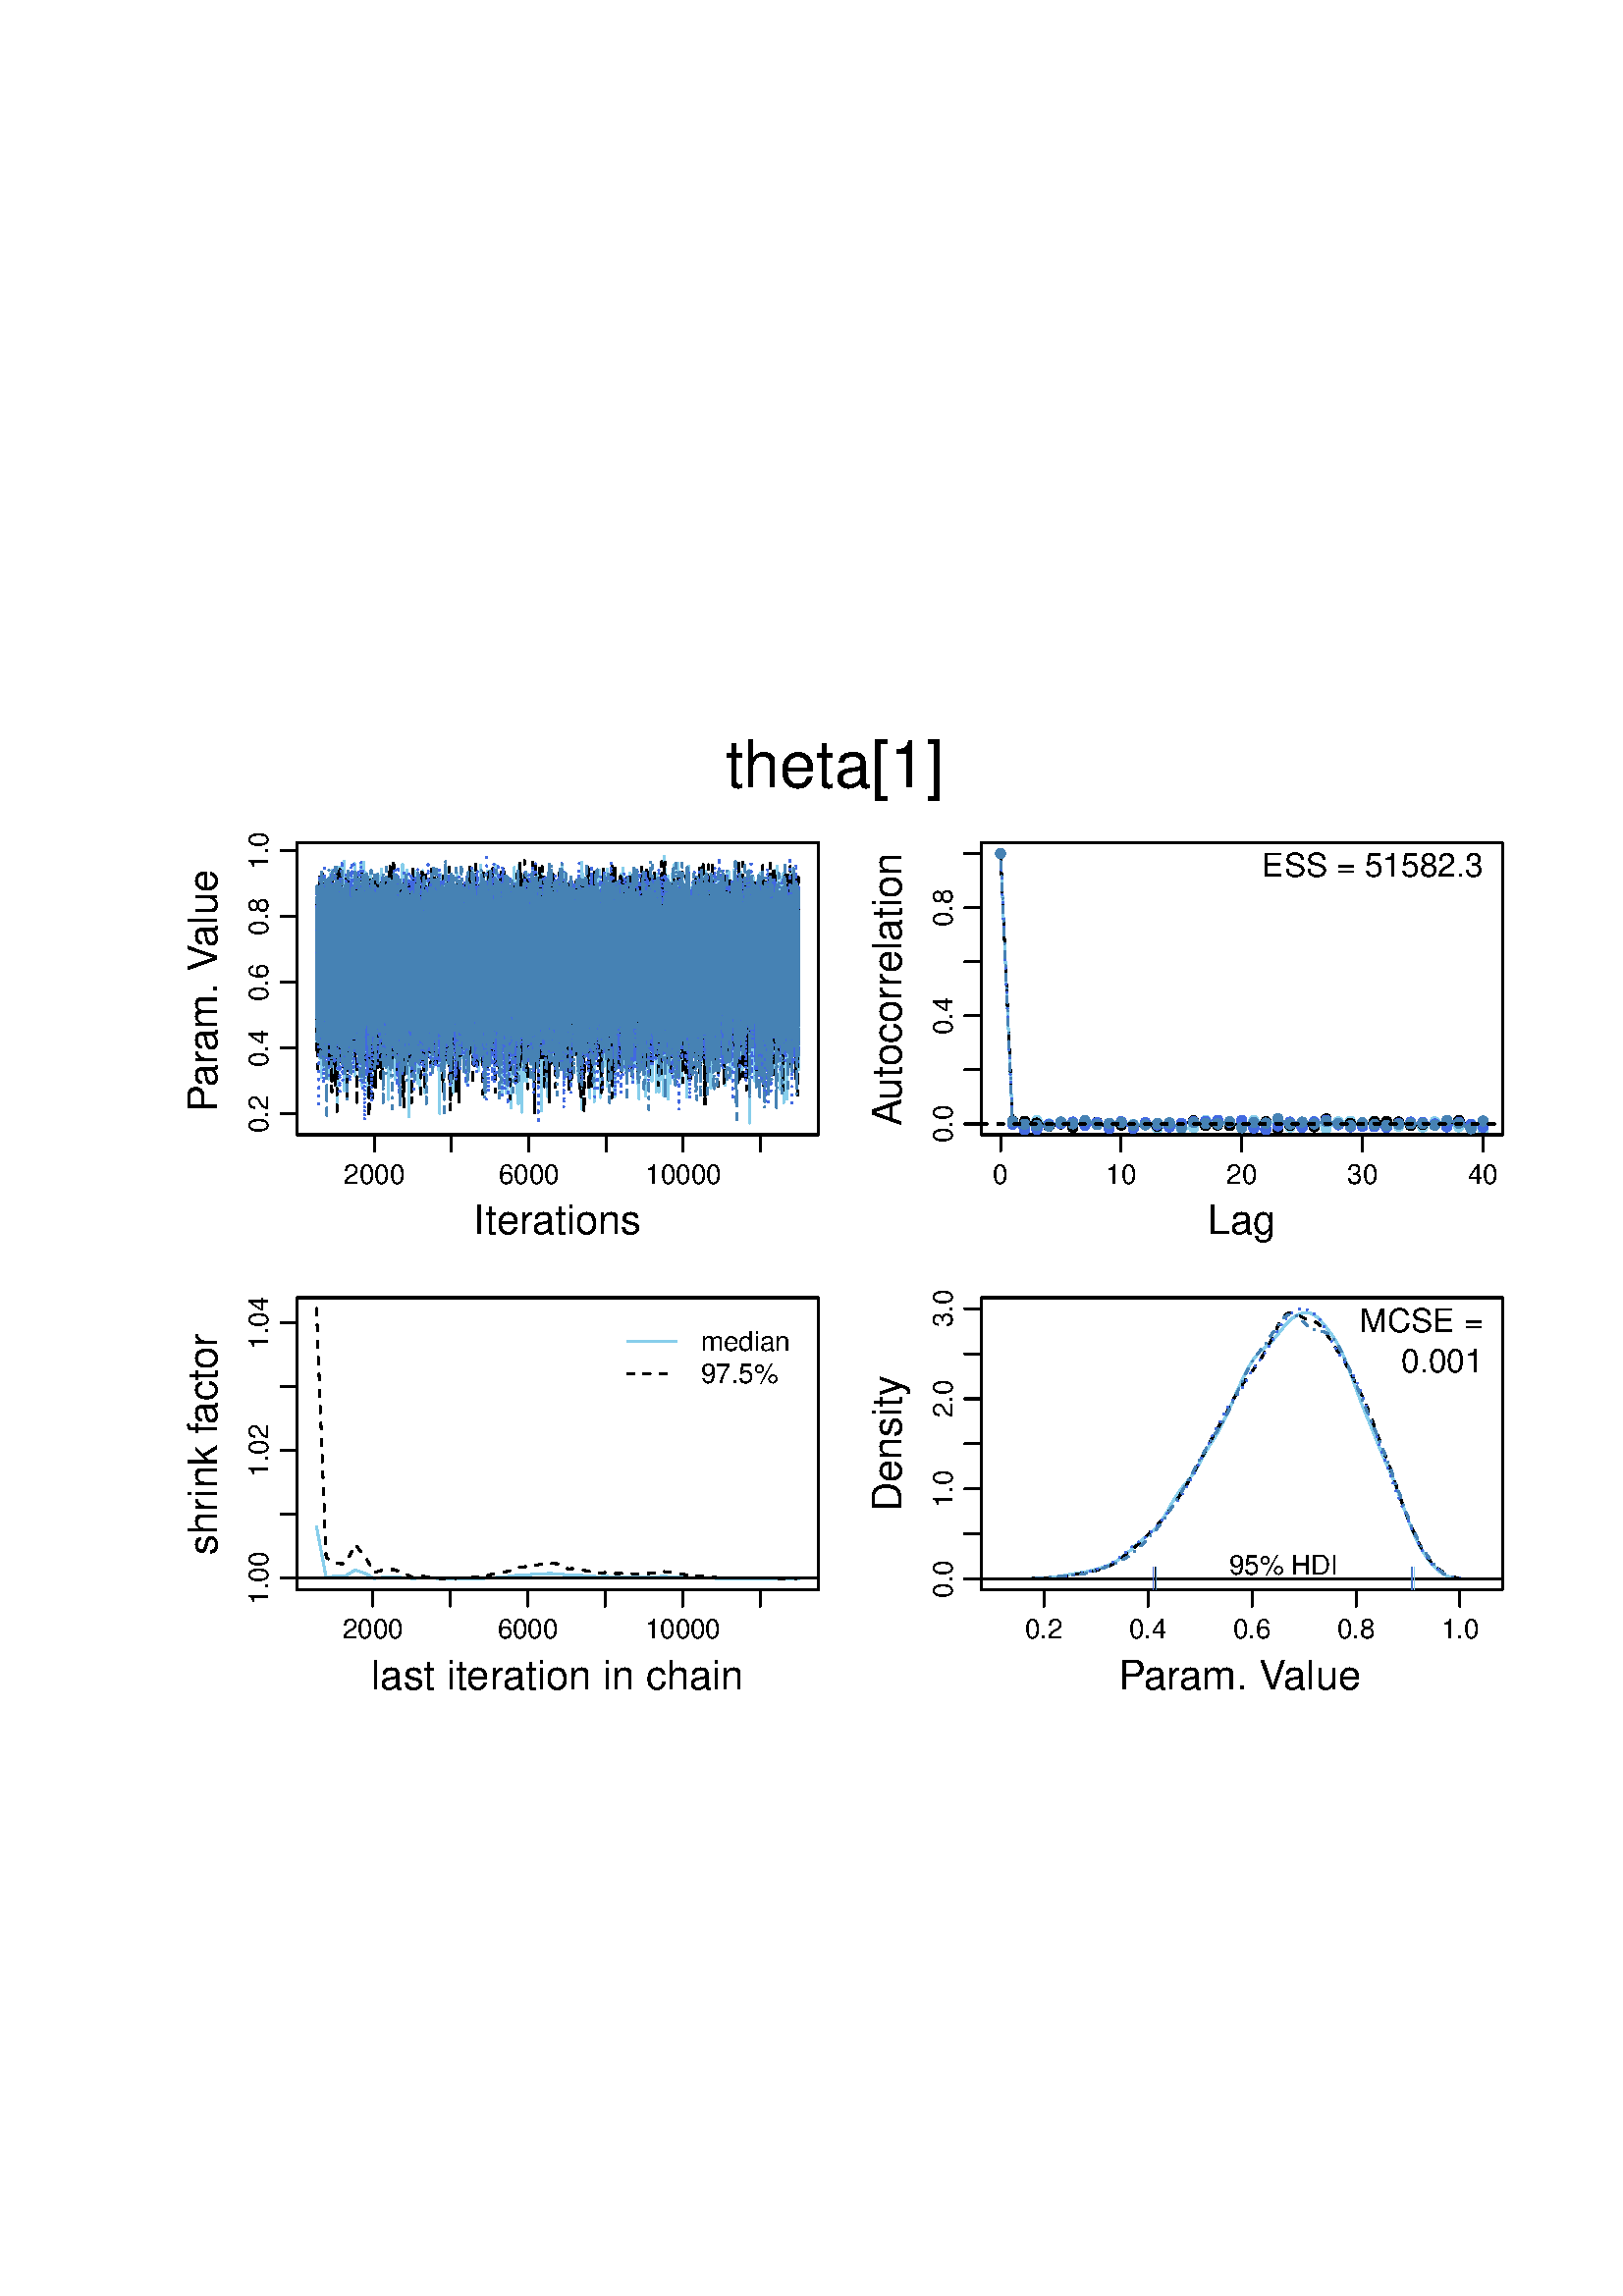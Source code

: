 %!PS-Adobe-3.0 EPSF-3.0
%%DocumentNeededResources: font Helvetica
%%+ font Helvetica-Bold
%%+ font Helvetica-Oblique
%%+ font Helvetica-BoldOblique
%%+ font Symbol
%%Pages: (atend)
%%BoundingBox: 54 216 558 576
%%EndComments
%%BeginProlog
/bp  { gs gs } def
% begin .ps.prolog
/gs  { gsave } bind def
/gr  { grestore } bind def
/ep  { showpage gr gr } bind def
/m   { moveto } bind def
/l  { rlineto } bind def
/np  { newpath } bind def
/cp  { closepath } bind def
/f   { fill } bind def
/o   { stroke } bind def
/c   { newpath 0 360 arc } bind def
/r   { 4 2 roll moveto 1 copy 3 -1 roll exch 0 exch rlineto 0 rlineto -1 mul 0 exch rlineto closepath } bind def
/p1  { stroke } bind def
/p2  { gsave bg fill grestore newpath } bind def
/p3  { gsave bg fill grestore stroke } bind def
/p6  { gsave bg eofill grestore newpath } bind def
/p7  { gsave bg eofill grestore stroke } bind def
/t   { 5 -2 roll moveto gsave rotate
       1 index stringwidth pop
       mul neg 0 rmoveto show grestore } bind def
/ta  { 4 -2 roll moveto gsave rotate show } bind def
/tb  { 2 -1 roll 0 rmoveto show } bind def
/cl  { grestore gsave newpath 3 index 3 index moveto 1 index
       4 -1 roll lineto  exch 1 index lineto lineto
       closepath clip newpath } bind def
/rgb { setrgbcolor } bind def
/s   { scalefont setfont } bind def
% end   .ps.prolog
%%IncludeResource: font Helvetica
/Helvetica findfont
dup length dict begin
  {1 index /FID ne {def} {pop pop} ifelse} forall
  /Encoding ISOLatin1Encoding def
  currentdict
  end
/Font1 exch definefont pop
%%IncludeResource: font Helvetica-Bold
/Helvetica-Bold findfont
dup length dict begin
  {1 index /FID ne {def} {pop pop} ifelse} forall
  /Encoding ISOLatin1Encoding def
  currentdict
  end
/Font2 exch definefont pop
%%IncludeResource: font Helvetica-Oblique
/Helvetica-Oblique findfont
dup length dict begin
  {1 index /FID ne {def} {pop pop} ifelse} forall
  /Encoding ISOLatin1Encoding def
  currentdict
  end
/Font3 exch definefont pop
%%IncludeResource: font Helvetica-BoldOblique
/Helvetica-BoldOblique findfont
dup length dict begin
  {1 index /FID ne {def} {pop pop} ifelse} forall
  /Encoding ISOLatin1Encoding def
  currentdict
  end
/Font4 exch definefont pop
%%IncludeResource: font Symbol
/Symbol findfont
dup length dict begin
  {1 index /FID ne {def} {pop pop} ifelse} forall
  currentdict
  end
/Font5 exch definefont pop
%%EndProlog
%%Page: 1 1
bp
108.98 425.88 300.02 532.97 cl
0.529 0.808 0.922 rgb
0.75 setlinewidth
[] 0 setdash
1 setlinecap
1 setlinejoin
10.00 setmiterlimit
np
116.05 468.54 m
0.02 21.14 l
0.01 11.26 l
0.02 1.41 l
0.01 2.94 l
0.02 -9.62 l
0.01 -12.59 l
0.01 16.76 l
0.02 5.18 l
0.01 -45.86 l
0.02 28.86 l
0.01 -22.89 l
0.01 18.14 l
0.02 -13.96 l
0.01 32.29 l
0.02 -22.68 l
0.01 25.61 l
0.02 -11.78 l
0.01 -20.92 l
0.01 4.55 l
0.02 23.85 l
0.01 -29.95 l
0.02 40.71 l
0.01 -29.83 l
0.01 27.65 l
0.02 2.76 l
0.01 -2.04 l
0.02 -14.16 l
0.01 -38.75 l
0.02 19.22 l
0.01 -17.71 l
0.01 30.51 l
0.02 12.11 l
0.01 -4.57 l
0.02 -17.28 l
0.01 16.10 l
0.01 -4.16 l
0.02 -18.23 l
0.01 25.30 l
0.02 -18.93 l
0.01 -7.32 l
0.02 20.91 l
0.01 -10.57 l
0.01 27.62 l
0.02 -32.37 l
0.01 -9.10 l
0.02 10.36 l
0.01 6.32 l
0.01 3.21 l
0.02 -3.93 l
0.01 14.15 l
0.02 3.05 l
0.01 -5.94 l
0.02 2.23 l
0.01 3.50 l
0.01 13.32 l
0.02 -1.15 l
0.01 -56.68 l
0.02 40.19 l
0.01 -9.58 l
0.01 -32.45 l
0.02 44.28 l
0.01 -20.06 l
0.02 32.90 l
0.01 -12.95 l
0.01 -5.86 l
0.02 8.37 l
0.01 -8.57 l
0.02 -37.42 l
0.01 39.75 l
0.02 -3.84 l
0.01 0.37 l
0.01 -2.16 l
0.02 18.06 l
0.01 -36.29 l
0.02 25.61 l
0.01 -1.71 l
0.01 -3.87 l
0.02 -20.54 l
0.01 -15.62 l
0.02 45.13 l
0.01 -3.46 l
0.02 -16.16 l
0.01 -23.70 l
0.01 36.46 l
0.02 -1.36 l
0.01 -27.73 l
0.02 42.51 l
0.01 -53.08 l
0.01 9.98 l
0.02 47.46 l
0.01 -16.70 l
0.02 -19.54 l
0.01 27.70 l
0.02 -12.95 l
0.01 -11.05 l
0.01 -0.14 l
0.02 26.82 l
0.01 -19.63 l
0.02 3.03 l
117.47 483.83 lineto
0.01 20.27 l
0.02 -33.48 l
0.01 30.33 l
0.02 -45.62 l
0.01 11.95 l
0.02 23.50 l
0.01 21.15 l
0.01 -36.72 l
0.02 1.24 l
0.01 14.41 l
0.02 2.07 l
0.01 4.91 l
0.01 -6.79 l
0.02 23.61 l
0.01 -25.86 l
0.02 6.59 l
0.01 4.89 l
0.01 -25.85 l
0.02 32.18 l
0.01 -4.85 l
0.02 -34.14 l
0.01 13.24 l
0.02 -7.21 l
0.01 5.69 l
0.01 20.74 l
0.02 -20.86 l
0.01 6.48 l
0.02 -4.58 l
0.01 16.83 l
0.01 -13.29 l
0.02 -37.87 l
0.01 51.70 l
0.02 16.56 l
0.01 -30.09 l
0.02 27.73 l
0.01 -36.55 l
0.01 33.51 l
0.02 -50.40 l
0.01 11.96 l
0.02 6.99 l
0.01 32.87 l
0.01 -44.06 l
0.02 26.31 l
0.01 -18.18 l
0.02 11.27 l
0.01 5.33 l
0.02 -7.08 l
0.01 22.32 l
0.01 -14.21 l
0.02 -15.36 l
0.01 33.35 l
0.02 -2.13 l
0.01 -30.58 l
0.01 12.46 l
0.02 20.75 l
0.01 -27.46 l
0.02 10.81 l
0.01 5.31 l
0.02 -24.45 l
0.01 9.61 l
0.01 -16.07 l
0.02 39.17 l
0.01 7.45 l
0.02 -37.48 l
0.01 -16.46 l
0.01 30.06 l
0.02 -9.93 l
0.01 34.47 l
0.02 -20.81 l
0.01 11.22 l
0.02 -6.19 l
0.01 6.99 l
0.01 6.11 l
0.02 -15.44 l
0.01 -33.74 l
0.02 42.79 l
0.01 -40.15 l
0.01 33.33 l
0.02 -13.41 l
0.01 -25.94 l
0.02 45.83 l
0.01 -5.84 l
0.01 -2.14 l
0.02 -15.11 l
0.01 19.14 l
0.02 15.10 l
0.01 -33.31 l
0.02 -9.47 l
0.01 24.97 l
0.01 -39.24 l
0.02 38.82 l
0.01 -49.79 l
0.02 53.44 l
0.01 -5.88 l
0.01 -35.42 l
0.02 51.29 l
0.01 -4.94 l
0.02 -23.96 l
0.01 0.73 l
118.89 476.18 lineto
0.01 41.92 l
0.01 -13.49 l
0.02 10.59 l
0.01 -25.33 l
0.02 -11.51 l
0.01 -24.99 l
0.01 61.66 l
0.02 -31.80 l
0.01 4.32 l
0.02 13.47 l
0.01 11.63 l
0.02 -31.71 l
0.01 3.97 l
0.01 -16.92 l
0.02 10.70 l
0.01 1.26 l
0.02 16.16 l
0.01 1.55 l
0.01 -3.11 l
0.02 -7.66 l
0.01 19.27 l
0.02 -4.20 l
0.01 -29.64 l
0.02 -0.97 l
0.01 5.92 l
0.01 17.51 l
0.02 5.98 l
0.01 11.33 l
0.02 -16.69 l
0.01 15.88 l
0.01 -15.75 l
0.02 -12.65 l
0.01 4.66 l
0.02 -20.25 l
0.01 2.94 l
0.01 19.50 l
0.02 -29.20 l
0.01 37.10 l
0.02 4.28 l
0.01 9.06 l
0.02 -27.78 l
0.01 -21.39 l
0.01 54.58 l
0.02 -34.11 l
0.01 -0.95 l
0.02 9.19 l
0.01 9.75 l
0.01 -22.66 l
0.02 20.69 l
0.01 3.81 l
0.02 2.65 l
0.01 -27.38 l
0.02 16.57 l
0.01 -0.36 l
0.01 -26.07 l
0.02 50.73 l
0.01 -35.59 l
0.02 12.83 l
0.01 -16.37 l
0.01 26.19 l
0.02 4.60 l
0.01 -20.63 l
0.02 -11.90 l
0.01 9.44 l
0.02 6.23 l
0.01 -24.01 l
0.01 47.95 l
0.02 -25.98 l
0.01 -34.75 l
0.02 35.60 l
0.01 14.97 l
0.01 -18.35 l
0.02 -26.08 l
0.01 41.58 l
0.02 -19.56 l
0.01 27.19 l
0.02 -27.02 l
0.01 -5.91 l
0.01 -3.58 l
0.02 41.03 l
0.01 -37.25 l
0.02 1.51 l
0.01 29.73 l
0.01 -40.87 l
0.02 30.68 l
0.01 -8.07 l
0.02 12.09 l
0.01 -6.50 l
0.02 0.28 l
0.01 -11.61 l
0.01 27.23 l
0.02 -24.99 l
0.01 6.60 l
0.02 -8.15 l
0.01 -1.10 l
0.01 24.34 l
0.02 -58.56 l
0.01 26.99 l
0.02 -5.05 l
120.30 489.41 lineto
0.01 -8.48 l
0.02 -1.96 l
0.01 25.91 l
0.02 -8.16 l
0.01 20.62 l
0.02 -46.00 l
0.01 18.35 l
0.01 19.24 l
0.02 -8.36 l
0.01 -12.85 l
0.02 21.17 l
0.01 -62.49 l
0.01 51.46 l
0.02 -18.00 l
0.01 9.89 l
0.02 -6.16 l
0.01 23.13 l
0.02 -20.73 l
0.01 -13.85 l
0.01 18.01 l
0.02 25.95 l
0.01 -4.74 l
0.02 -8.61 l
0.01 -0.08 l
0.01 -4.00 l
0.02 6.01 l
0.01 7.07 l
0.02 -19.76 l
0.01 -19.62 l
0.02 26.37 l
0.01 -30.19 l
0.01 9.40 l
0.02 24.49 l
0.01 -10.41 l
0.02 24.33 l
0.01 -39.16 l
0.01 -0.31 l
0.02 27.46 l
0.01 -5.28 l
0.02 16.03 l
0.01 -44.44 l
0.02 7.09 l
0.01 37.77 l
0.01 -19.28 l
0.02 2.29 l
0.01 -13.01 l
0.02 30.42 l
0.01 -2.75 l
0.01 -54.71 l
0.02 14.91 l
0.01 -19.44 l
0.02 44.89 l
0.01 -28.53 l
0.01 24.20 l
0.02 -3.29 l
0.01 13.57 l
0.02 -3.27 l
0.01 -30.67 l
0.02 34.68 l
0.01 -17.05 l
0.01 33.20 l
0.02 -31.53 l
0.01 0.01 l
0.02 15.16 l
0.01 0.19 l
0.01 -21.24 l
0.02 9.79 l
0.01 8.19 l
0.02 -11.16 l
0.01 5.59 l
0.02 -1.78 l
0.01 -42.39 l
0.01 22.54 l
0.02 37.93 l
0.01 -20.20 l
0.02 -10.01 l
0.01 2.54 l
0.01 -21.04 l
0.02 14.95 l
0.01 -8.78 l
0.02 -19.69 l
0.01 67.34 l
0.02 -7.61 l
0.01 2.07 l
0.01 -6.84 l
0.02 -26.15 l
0.01 6.18 l
0.02 15.79 l
0.01 -16.51 l
0.01 24.81 l
0.02 -16.36 l
0.01 -20.21 l
0.02 2.79 l
0.01 -2.56 l
0.02 23.81 l
0.01 -12.10 l
0.01 4.39 l
0.02 -26.23 l
0.01 31.92 l
121.72 522.67 lineto
0.01 -22.71 l
0.01 -8.80 l
0.02 -28.90 l
0.01 38.23 l
0.02 22.49 l
0.01 -18.16 l
0.02 -2.91 l
0.01 -0.18 l
0.01 -18.45 l
0.02 28.25 l
0.01 -34.07 l
0.02 22.53 l
0.01 4.76 l
0.01 -14.78 l
0.02 4.70 l
0.01 -21.71 l
0.02 30.72 l
0.01 -49.04 l
0.01 10.52 l
0.02 46.57 l
0.01 -20.06 l
0.02 -45.68 l
0.01 8.14 l
0.02 47.60 l
0.01 -26.28 l
0.01 1.62 l
0.02 3.47 l
0.01 11.57 l
0.02 -23.62 l
0.01 33.41 l
0.01 -5.32 l
0.02 6.37 l
0.01 3.87 l
0.02 -17.84 l
0.01 2.11 l
0.02 -13.83 l
0.01 3.70 l
0.01 -22.28 l
0.02 24.48 l
0.01 -3.27 l
0.02 9.01 l
0.01 -0.89 l
0.01 22.00 l
0.02 -6.53 l
0.01 -5.56 l
0.02 -28.72 l
0.01 19.74 l
0.02 7.06 l
0.01 -33.27 l
0.01 22.74 l
0.02 -1.71 l
0.01 15.59 l
0.02 5.71 l
0.01 0.05 l
0.01 -17.51 l
0.02 -16.47 l
0.01 42.91 l
0.02 -49.11 l
0.01 -0.09 l
0.02 43.17 l
0.01 -47.87 l
0.01 46.01 l
0.02 -13.87 l
0.01 19.52 l
0.02 -28.54 l
0.01 26.52 l
0.01 -4.35 l
0.02 -30.88 l
0.01 3.24 l
0.02 24.99 l
0.01 -4.13 l
0.01 9.88 l
0.02 -12.53 l
0.01 -26.97 l
0.02 46.69 l
0.01 -17.78 l
0.02 -26.25 l
0.01 25.40 l
0.01 1.28 l
0.02 -4.82 l
0.01 -5.76 l
0.02 27.69 l
0.01 -18.53 l
0.01 -3.93 l
0.02 -7.95 l
0.01 16.31 l
0.02 6.85 l
0.01 -9.63 l
0.02 9.39 l
0.01 6.51 l
0.01 -48.56 l
0.02 6.44 l
0.01 1.77 l
0.02 -15.07 l
0.01 23.99 l
0.01 -17.63 l
0.02 10.61 l
0.01 27.52 l
0.02 -9.95 l
123.13 492.61 lineto
0.02 20.57 l
0.01 -62.67 l
0.01 10.66 l
0.02 42.18 l
0.01 -26.17 l
0.02 -5.18 l
0.01 2.56 l
0.01 39.22 l
0.02 -46.05 l
0.01 32.37 l
0.02 -25.23 l
0.01 -3.27 l
0.02 32.28 l
0.01 -8.45 l
0.01 -0.70 l
0.02 8.43 l
0.01 -17.82 l
0.02 8.43 l
0.01 20.24 l
0.01 -17.64 l
0.02 17.85 l
0.01 -15.65 l
0.02 -23.91 l
0.01 35.99 l
0.02 -31.51 l
0.01 -9.17 l
0.01 -33.46 l
0.02 58.50 l
0.01 -15.15 l
0.02 12.45 l
0.01 3.94 l
0.01 -12.52 l
0.02 5.88 l
0.01 7.50 l
0.02 -37.49 l
0.01 28.41 l
0.01 -4.73 l
0.02 -16.20 l
0.01 12.74 l
0.02 6.19 l
0.01 24.15 l
0.02 -48.40 l
0.01 30.38 l
0.01 -15.51 l
0.02 30.72 l
0.01 -27.15 l
0.02 25.69 l
0.01 -25.59 l
0.01 37.86 l
0.02 -39.11 l
0.01 27.73 l
0.02 -21.81 l
0.01 32.38 l
0.02 -18.33 l
0.01 -20.92 l
0.01 -32.39 l
0.02 7.39 l
0.01 51.67 l
0.02 -36.65 l
0.01 24.29 l
0.01 -10.42 l
0.02 -12.12 l
0.01 37.95 l
0.02 -30.02 l
0.01 24.04 l
0.02 0.66 l
0.01 -20.08 l
0.01 -1.24 l
0.02 27.67 l
0.01 -23.94 l
0.02 22.87 l
0.01 -30.66 l
0.01 22.46 l
0.02 -29.96 l
0.01 14.91 l
0.02 8.91 l
0.01 -10.69 l
0.02 3.44 l
0.01 12.21 l
0.01 -24.54 l
0.02 9.57 l
0.01 10.38 l
0.02 -0.56 l
0.01 3.38 l
0.01 -27.43 l
0.02 40.76 l
0.01 7.20 l
0.02 -13.41 l
0.01 9.81 l
0.02 -33.01 l
0.01 8.92 l
0.01 3.20 l
0.02 5.99 l
0.01 25.36 l
0.02 -54.94 l
0.01 20.00 l
0.01 24.90 l
0.02 5.31 l
0.01 -58.32 l
124.55 502.11 lineto
0.01 -27.25 l
0.01 43.10 l
0.02 -43.20 l
0.01 15.43 l
0.02 11.56 l
0.01 -11.58 l
0.02 -4.51 l
0.01 18.93 l
0.01 -0.71 l
0.02 -6.64 l
0.01 -4.27 l
0.02 -8.99 l
0.01 4.20 l
0.01 -6.97 l
0.02 2.60 l
0.01 -14.19 l
0.02 9.69 l
0.01 41.19 l
0.02 -29.37 l
0.01 18.70 l
0.01 -23.26 l
0.02 9.31 l
0.01 13.91 l
0.02 7.21 l
0.01 -14.24 l
0.01 -7.28 l
0.02 -2.08 l
0.01 -14.01 l
0.02 1.71 l
0.01 -13.18 l
0.02 23.47 l
0.01 -4.98 l
0.01 0.39 l
0.02 -4.75 l
0.01 23.47 l
0.02 13.37 l
0.01 -42.65 l
0.01 47.39 l
0.02 -46.40 l
0.01 5.53 l
0.02 15.90 l
0.01 0.12 l
0.02 -1.10 l
0.01 -33.12 l
0.01 33.02 l
0.02 -32.97 l
0.01 20.10 l
0.02 -5.53 l
0.01 9.00 l
0.01 16.65 l
0.02 -25.03 l
0.01 8.12 l
0.02 20.85 l
0.01 -32.15 l
0.01 -5.78 l
0.02 12.47 l
0.01 -17.51 l
0.02 35.47 l
0.01 10.94 l
0.02 -35.30 l
0.01 33.76 l
0.01 -38.16 l
0.02 35.43 l
0.01 -19.78 l
0.02 9.38 l
0.01 -28.80 l
0.01 0.72 l
0.02 44.58 l
0.01 -49.18 l
0.02 26.73 l
0.01 -4.26 l
0.02 9.83 l
0.01 -0.13 l
0.01 -19.85 l
0.02 -1.27 l
0.01 -10.74 l
0.02 0.88 l
0.01 42.13 l
0.01 10.65 l
0.02 -7.47 l
0.01 -30.74 l
0.02 9.95 l
0.01 21.59 l
0.02 -46.96 l
0.01 29.14 l
0.01 -10.21 l
0.02 1.95 l
0.01 3.05 l
0.02 -13.19 l
0.01 10.78 l
0.01 -8.34 l
0.02 9.22 l
0.01 -12.82 l
0.02 34.64 l
0.01 11.86 l
0.02 -64.81 l
0.01 33.79 l
0.01 -6.95 l
0.02 -24.86 l
125.96 486.15 lineto
0.02 -8.02 l
0.01 27.20 l
0.01 -25.97 l
0.02 -1.15 l
0.01 -8.98 l
0.02 13.42 l
0.01 -14.37 l
0.02 19.05 l
0.01 14.15 l
0.01 -16.08 l
0.02 -14.54 l
0.01 -28.77 l
0.02 13.81 l
0.01 26.36 l
0.01 11.59 l
0.02 -2.06 l
0.01 -18.35 l
0.02 -13.52 l
0.01 44.34 l
0.01 -16.50 l
0.02 38.38 l
0.01 -47.82 l
0.02 15.13 l
0.01 -14.87 l
0.02 43.88 l
0.01 -70.72 l
0.01 29.28 l
0.02 -3.50 l
0.01 5.54 l
0.02 21.89 l
0.01 -4.62 l
0.01 5.94 l
0.02 -37.03 l
0.01 -7.17 l
0.02 22.40 l
0.01 11.65 l
0.02 18.72 l
0.01 -36.92 l
0.01 -11.10 l
0.02 26.72 l
0.01 -24.12 l
0.02 17.19 l
0.01 14.08 l
0.01 -4.86 l
0.02 8.21 l
0.01 -20.38 l
0.02 -4.51 l
0.01 39.51 l
0.02 -2.97 l
0.01 -44.03 l
0.01 23.41 l
0.02 -18.65 l
0.01 31.27 l
0.02 -52.51 l
0.01 35.08 l
0.01 9.23 l
0.02 -13.36 l
0.01 3.25 l
0.02 31.68 l
0.01 -13.04 l
0.02 -25.31 l
0.01 8.61 l
0.01 -41.97 l
0.02 40.17 l
0.01 22.44 l
0.02 -27.63 l
0.01 -7.88 l
0.01 -0.21 l
0.02 -0.46 l
0.01 18.17 l
0.02 16.21 l
0.01 -23.06 l
0.01 -4.58 l
0.02 -11.52 l
0.01 27.10 l
0.02 -27.75 l
0.01 44.76 l
0.02 -15.68 l
0.01 -5.15 l
0.01 -5.38 l
0.02 -16.89 l
0.01 24.33 l
0.02 -26.59 l
0.01 15.10 l
0.01 15.28 l
0.02 -36.91 l
0.01 33.20 l
0.02 7.31 l
0.01 -36.81 l
0.02 40.54 l
0.01 -11.58 l
0.01 -38.56 l
0.02 33.33 l
0.01 -8.97 l
0.02 6.46 l
0.01 -13.32 l
0.01 36.97 l
0.02 -22.32 l
0.01 14.00 l
127.38 475.96 lineto
0.01 21.00 l
0.02 -11.14 l
0.01 11.63 l
0.01 23.65 l
0.02 -2.35 l
0.01 -32.87 l
0.02 19.02 l
0.01 16.16 l
0.01 -11.87 l
0.02 -28.76 l
0.01 12.45 l
0.02 -4.39 l
0.01 -29.83 l
0.02 24.80 l
0.01 17.02 l
0.01 -10.26 l
0.02 9.69 l
0.01 -25.68 l
0.02 46.38 l
0.01 -41.74 l
0.01 37.19 l
0.02 -31.92 l
0.01 8.22 l
0.02 -1.41 l
0.01 -9.50 l
0.02 31.55 l
0.01 -9.77 l
0.01 -14.37 l
0.02 -4.05 l
0.01 -0.12 l
0.02 4.95 l
0.01 20.34 l
0.01 -22.12 l
0.02 -18.62 l
0.01 42.15 l
0.02 -20.80 l
0.01 -15.79 l
0.01 -11.77 l
0.02 35.40 l
0.01 -43.42 l
0.02 11.78 l
0.01 9.60 l
0.02 32.20 l
0.01 -5.08 l
0.01 0.88 l
0.02 -24.65 l
0.01 7.20 l
0.02 6.09 l
0.01 12.52 l
0.01 1.81 l
0.02 -20.72 l
0.01 -4.49 l
0.02 25.27 l
0.01 -34.15 l
0.02 1.63 l
0.01 26.29 l
0.01 -20.94 l
0.02 35.73 l
0.01 -31.47 l
0.02 -7.65 l
0.01 4.61 l
0.01 8.45 l
0.02 7.62 l
0.01 4.23 l
0.02 -21.32 l
0.01 16.75 l
0.02 -7.01 l
0.01 11.87 l
0.01 -3.05 l
0.02 1.04 l
0.01 -16.87 l
0.02 28.81 l
0.01 -40.98 l
0.01 49.12 l
0.02 -45.17 l
0.01 21.97 l
0.02 18.28 l
0.01 -7.13 l
0.02 -25.85 l
0.01 -15.07 l
0.01 7.76 l
0.02 26.79 l
0.01 -12.49 l
0.02 9.16 l
0.01 12.67 l
0.01 -35.24 l
0.02 18.49 l
0.01 7.53 l
0.02 -19.18 l
0.01 13.72 l
0.01 -29.58 l
0.02 22.33 l
0.01 -17.15 l
0.02 7.02 l
0.01 15.21 l
0.02 11.74 l
0.01 -4.25 l
0.01 6.86 l
0.02 -17.62 l
128.79 502.28 lineto
0.02 -9.83 l
0.01 7.77 l
0.01 4.96 l
0.02 -33.36 l
0.01 23.96 l
0.02 9.42 l
0.01 -9.31 l
0.02 -32.09 l
0.01 20.01 l
0.01 22.31 l
0.02 -20.69 l
0.01 2.55 l
0.02 25.07 l
0.01 -2.15 l
0.01 -17.80 l
0.02 -40.40 l
0.01 48.66 l
0.02 -25.99 l
0.01 31.56 l
0.02 13.55 l
0.01 -23.94 l
0.01 2.94 l
0.02 -14.90 l
0.01 28.84 l
0.02 -16.03 l
0.01 -35.01 l
0.01 36.55 l
0.02 -4.00 l
0.01 -38.19 l
0.02 41.28 l
0.01 -17.54 l
0.02 -3.15 l
0.01 9.96 l
0.01 21.74 l
0.02 -4.21 l
0.01 3.82 l
0.02 -27.67 l
0.01 15.61 l
0.01 7.47 l
0.02 -22.73 l
0.01 34.24 l
0.02 -34.85 l
0.01 -18.63 l
0.02 16.00 l
0.01 0.14 l
0.01 -11.30 l
0.02 32.84 l
0.01 9.80 l
0.02 -26.25 l
0.01 9.18 l
0.01 1.86 l
0.02 5.34 l
0.01 -20.71 l
0.02 17.77 l
0.01 -40.79 l
0.01 21.73 l
0.02 -2.40 l
0.01 5.49 l
0.02 -14.55 l
0.01 31.26 l
0.02 -28.71 l
0.01 11.58 l
0.01 13.54 l
0.02 12.38 l
0.01 -10.59 l
0.02 -3.16 l
0.01 11.01 l
0.01 -36.87 l
0.02 21.00 l
0.01 4.58 l
0.02 -3.19 l
0.01 17.93 l
0.02 -20.53 l
0.01 5.53 l
0.01 -13.04 l
0.02 9.49 l
0.01 -20.10 l
0.02 11.34 l
0.01 -12.92 l
0.01 3.22 l
0.02 38.91 l
0.01 -21.83 l
0.02 21.37 l
0.01 -11.90 l
0.02 -4.63 l
0.01 33.34 l
0.01 -24.62 l
0.02 -15.77 l
0.01 7.41 l
0.02 -20.25 l
0.01 -23.24 l
0.01 51.87 l
0.02 -15.69 l
0.01 -20.46 l
0.02 -10.05 l
0.01 37.47 l
0.02 -44.46 l
0.01 38.17 l
0.01 2.19 l
currentpoint o m
130.21 470.97 lineto
0.01 4.52 l
0.02 -12.91 l
0.01 29.99 l
0.01 -34.96 l
0.02 24.65 l
0.01 20.58 l
0.02 -7.01 l
0.01 19.38 l
0.01 -52.06 l
0.02 43.85 l
0.01 -24.71 l
0.02 12.32 l
0.01 12.83 l
0.02 -10.39 l
0.01 -9.84 l
0.01 20.11 l
0.02 -8.44 l
0.01 -19.14 l
0.02 29.85 l
0.01 1.65 l
0.01 -29.08 l
0.02 23.29 l
0.01 0.37 l
0.02 -12.38 l
0.01 -1.84 l
0.02 -21.61 l
0.01 36.68 l
0.01 -31.60 l
0.02 -2.32 l
0.01 5.68 l
0.02 8.97 l
0.01 -23.37 l
0.01 32.06 l
0.02 -23.27 l
0.01 15.75 l
0.02 -4.46 l
0.01 9.11 l
0.02 11.72 l
0.01 -15.18 l
0.01 -1.45 l
0.02 6.25 l
0.01 3.06 l
0.02 -21.91 l
0.01 6.89 l
0.01 -7.74 l
0.02 -1.51 l
0.01 9.92 l
0.02 17.37 l
0.01 6.55 l
0.02 -10.28 l
0.01 14.99 l
0.01 -17.92 l
0.02 -15.08 l
0.01 28.55 l
0.02 -3.55 l
0.01 -30.02 l
0.01 26.92 l
0.02 -24.02 l
0.01 7.80 l
0.02 6.46 l
0.01 10.71 l
0.02 -2.33 l
0.01 2.35 l
0.01 -7.09 l
0.02 24.65 l
0.01 -35.20 l
0.02 -2.14 l
0.01 20.29 l
0.01 -43.43 l
0.02 22.71 l
0.01 5.80 l
0.02 -2.93 l
0.01 35.51 l
0.01 -22.80 l
0.02 2.02 l
0.01 -32.75 l
0.02 41.72 l
0.01 -25.09 l
0.02 -4.34 l
0.01 24.04 l
0.01 -30.04 l
0.02 -9.66 l
0.01 38.18 l
0.02 12.11 l
0.01 -11.39 l
0.01 -30.00 l
0.02 31.08 l
0.01 -10.66 l
0.02 25.24 l
0.01 -20.32 l
0.02 -0.96 l
0.01 1.80 l
0.01 -13.78 l
0.02 -15.11 l
0.01 33.82 l
0.02 -17.98 l
0.01 26.91 l
0.01 -14.66 l
0.02 21.04 l
131.62 501.16 lineto
0.02 -0.43 l
0.01 -18.44 l
0.02 22.44 l
0.01 2.50 l
0.01 -34.58 l
0.02 11.92 l
0.01 0.57 l
0.02 9.13 l
0.01 25.59 l
0.01 -43.76 l
0.02 39.99 l
0.01 -50.05 l
0.02 12.82 l
0.01 -20.40 l
0.02 39.56 l
0.01 2.83 l
0.01 -8.89 l
0.02 -44.50 l
0.01 62.84 l
0.02 -20.68 l
0.01 -19.68 l
0.01 28.46 l
0.02 1.47 l
0.01 -37.31 l
0.02 32.48 l
0.01 -5.57 l
0.01 2.65 l
0.02 8.26 l
0.01 14.56 l
0.02 -11.46 l
0.01 -13.00 l
0.02 28.97 l
0.01 -24.07 l
0.01 0.70 l
0.02 -25.52 l
0.01 -10.91 l
0.02 30.78 l
0.01 -15.75 l
0.01 26.87 l
0.02 -19.91 l
0.01 17.92 l
0.02 -14.62 l
0.01 -4.20 l
0.02 3.18 l
0.01 4.41 l
0.01 36.28 l
0.02 -39.69 l
0.01 10.74 l
0.02 6.55 l
0.01 -2.71 l
0.01 -7.09 l
0.02 -27.07 l
0.01 40.00 l
0.02 -6.67 l
0.01 -15.39 l
0.02 19.45 l
0.01 -26.10 l
0.01 29.29 l
0.02 -14.97 l
0.01 -4.51 l
0.02 -3.63 l
0.01 2.76 l
0.01 -41.60 l
0.02 33.53 l
0.01 -3.38 l
0.02 43.71 l
0.01 -40.60 l
0.02 11.69 l
0.01 7.97 l
0.01 15.71 l
0.02 -24.33 l
0.01 -14.49 l
0.02 25.26 l
0.01 13.14 l
0.01 -44.35 l
0.02 16.59 l
0.01 20.20 l
0.02 18.48 l
0.01 -30.54 l
0.02 -26.56 l
0.01 6.55 l
0.01 -17.46 l
0.02 18.95 l
0.01 4.61 l
0.02 1.09 l
0.01 -16.50 l
0.01 23.49 l
0.02 0.02 l
0.01 3.57 l
0.02 8.64 l
0.01 -35.37 l
0.01 58.66 l
0.02 -46.59 l
0.01 16.61 l
0.02 -18.47 l
0.01 2.54 l
0.02 -0.07 l
0.01 -1.23 l
0.01 26.39 l
133.04 459.64 lineto
0.01 46.01 l
0.02 -8.09 l
0.01 -34.78 l
0.01 24.40 l
0.02 -4.32 l
0.01 21.37 l
0.02 9.14 l
0.01 -31.32 l
0.02 -7.74 l
0.01 10.87 l
0.01 -12.17 l
0.02 7.18 l
0.01 19.18 l
0.02 12.09 l
0.01 -19.64 l
0.01 -16.76 l
0.02 -20.94 l
0.01 51.98 l
0.02 -3.68 l
0.01 23.37 l
0.02 -59.66 l
0.01 19.44 l
0.01 -2.76 l
0.02 2.29 l
0.01 -4.00 l
0.02 20.13 l
0.01 8.27 l
0.01 -16.18 l
0.02 11.29 l
0.01 -14.12 l
0.02 -5.32 l
0.01 10.84 l
0.02 12.48 l
0.01 -18.88 l
0.01 -1.14 l
0.02 16.50 l
0.01 8.16 l
0.02 -49.99 l
0.01 33.27 l
0.01 -0.37 l
0.02 12.12 l
0.01 -2.73 l
0.02 13.91 l
0.01 -10.34 l
0.01 -50.24 l
0.02 51.02 l
0.01 -45.16 l
0.02 39.86 l
0.01 -14.60 l
0.02 12.73 l
0.01 -38.41 l
0.01 40.57 l
0.02 1.94 l
0.01 -2.78 l
0.02 -17.97 l
0.01 23.54 l
0.01 -14.87 l
0.02 -4.63 l
0.01 -20.41 l
0.02 22.80 l
0.01 5.49 l
0.02 -10.61 l
0.01 15.53 l
0.01 -1.88 l
0.02 -1.49 l
0.01 -6.20 l
0.02 16.78 l
0.01 -19.72 l
0.01 12.68 l
0.02 -18.78 l
0.01 14.01 l
0.02 6.93 l
0.01 -6.99 l
0.02 -6.52 l
0.01 30.42 l
0.01 -41.63 l
0.02 8.19 l
0.01 -8.98 l
0.02 -1.27 l
0.01 39.15 l
0.01 -32.92 l
0.02 -0.18 l
0.01 -7.22 l
0.02 7.56 l
0.01 -4.05 l
0.02 17.05 l
0.01 6.61 l
0.01 -15.17 l
0.02 -27.89 l
0.01 20.50 l
0.02 0.32 l
0.01 9.11 l
0.01 -14.81 l
0.02 44.25 l
0.01 -23.98 l
0.02 16.65 l
0.01 -27.36 l
0.02 -12.19 l
0.01 17.32 l
134.45 493.26 lineto
0.02 11.76 l
0.01 -19.64 l
0.02 8.94 l
0.01 -22.85 l
0.01 -6.25 l
0.02 6.27 l
0.01 38.41 l
0.02 -54.11 l
0.01 29.74 l
0.01 -16.07 l
0.02 47.62 l
0.01 -60.22 l
0.02 38.42 l
0.01 9.48 l
0.02 -30.20 l
0.01 30.25 l
0.01 12.52 l
0.02 -7.71 l
0.01 -7.86 l
0.02 12.44 l
0.01 -5.48 l
0.01 -4.89 l
0.02 4.48 l
0.01 -29.58 l
0.02 12.93 l
0.01 18.63 l
0.02 -22.19 l
0.01 3.05 l
0.01 -1.44 l
0.02 -19.31 l
0.01 -30.30 l
0.02 50.04 l
0.01 -22.22 l
0.01 -11.41 l
0.02 33.85 l
0.01 -50.23 l
0.02 13.05 l
0.01 51.22 l
0.02 -19.59 l
0.01 -8.21 l
0.01 -14.20 l
0.02 16.69 l
0.01 1.80 l
0.02 -5.59 l
0.01 1.63 l
0.01 26.84 l
0.02 -51.24 l
0.01 21.26 l
0.02 -0.51 l
0.01 17.24 l
0.02 10.21 l
0.01 -25.34 l
0.01 5.16 l
0.02 -10.42 l
0.01 16.08 l
0.02 -43.54 l
0.01 68.46 l
0.01 -24.52 l
0.02 -17.00 l
0.01 21.07 l
0.02 2.18 l
0.01 -5.90 l
0.01 11.84 l
0.02 -0.01 l
0.01 -12.61 l
0.02 4.74 l
0.01 3.56 l
0.02 -13.63 l
0.01 36.19 l
0.01 -8.62 l
0.02 -9.31 l
0.01 11.38 l
0.02 -8.71 l
0.01 -0.33 l
0.01 -5.82 l
0.02 2.24 l
0.01 0.89 l
0.02 -1.58 l
0.01 -32.26 l
0.02 55.45 l
0.01 -60.69 l
0.01 55.77 l
0.02 -27.30 l
0.01 24.24 l
0.02 -48.60 l
0.01 38.19 l
0.01 -21.09 l
0.02 15.57 l
0.01 -6.35 l
0.02 -15.27 l
0.01 42.71 l
0.02 -50.05 l
0.01 15.52 l
0.01 20.37 l
0.02 15.25 l
0.01 -15.14 l
0.02 -4.42 l
0.01 14.40 l
0.01 -32.79 l
135.87 480.40 lineto
0.01 4.50 l
0.02 37.83 l
0.01 -22.57 l
0.02 -9.84 l
0.01 7.77 l
0.01 -36.35 l
0.02 36.61 l
0.01 -3.23 l
0.02 -9.70 l
0.01 6.97 l
0.01 -5.82 l
0.02 13.19 l
0.01 2.63 l
0.02 -5.84 l
0.01 1.65 l
0.02 -8.41 l
0.01 1.51 l
0.01 11.16 l
0.02 -1.99 l
0.01 2.20 l
0.02 -5.78 l
0.01 -4.78 l
0.01 -3.82 l
0.02 -0.15 l
0.01 -5.42 l
0.02 2.65 l
0.01 18.54 l
0.01 -8.41 l
0.02 -21.06 l
0.01 27.37 l
0.02 -9.14 l
0.01 1.33 l
0.02 14.84 l
0.01 -7.43 l
0.01 -7.27 l
0.02 -11.33 l
0.01 -5.96 l
0.02 19.78 l
0.01 -32.41 l
0.01 25.13 l
0.02 9.41 l
0.01 -11.68 l
0.02 12.96 l
0.01 7.41 l
0.02 -28.21 l
0.01 31.08 l
0.01 -16.23 l
0.02 -2.75 l
0.01 17.61 l
0.02 6.03 l
0.01 -23.24 l
0.01 -2.97 l
0.02 -5.95 l
0.01 20.74 l
0.02 10.14 l
0.01 -47.27 l
0.02 20.24 l
0.01 16.79 l
0.01 -24.46 l
0.02 8.76 l
0.01 24.09 l
0.02 -44.70 l
0.01 2.69 l
0.01 5.18 l
0.02 31.63 l
0.01 -3.31 l
0.02 -8.73 l
0.01 -25.19 l
0.02 -14.43 l
0.01 23.93 l
0.01 -4.43 l
0.02 18.80 l
0.01 -21.17 l
0.02 5.94 l
0.01 -5.16 l
0.01 29.68 l
0.02 -41.43 l
0.01 42.78 l
0.02 3.95 l
0.01 -25.20 l
0.01 12.87 l
0.02 6.92 l
0.01 11.73 l
0.02 -25.76 l
0.01 -27.69 l
0.02 51.03 l
0.01 -28.30 l
0.01 22.70 l
0.02 -27.18 l
0.01 5.45 l
0.02 34.67 l
0.01 -14.98 l
0.01 0.48 l
0.02 -6.89 l
0.01 -6.67 l
0.02 13.94 l
0.01 -15.58 l
0.02 -32.81 l
0.01 50.96 l
137.28 484.14 lineto
0.02 17.74 l
0.01 0.65 l
0.02 -19.02 l
0.01 12.76 l
0.01 6.66 l
0.02 5.98 l
0.01 3.48 l
0.02 -63.90 l
0.01 -4.51 l
0.02 16.29 l
0.01 17.06 l
0.01 18.83 l
0.02 -5.61 l
0.01 8.65 l
0.02 8.68 l
0.01 -18.77 l
0.01 -3.38 l
0.02 -5.87 l
0.01 23.75 l
0.02 -24.01 l
0.01 -3.98 l
0.02 24.70 l
0.01 -20.11 l
0.01 21.37 l
0.02 -17.76 l
0.01 0.55 l
0.02 -2.53 l
0.01 -0.88 l
0.01 1.47 l
0.02 0.81 l
0.01 3.44 l
0.02 -9.39 l
0.01 -21.25 l
0.02 33.91 l
0.01 9.92 l
0.01 -30.65 l
0.02 31.75 l
0.01 -2.17 l
0.02 -23.89 l
0.01 26.61 l
0.01 -8.86 l
0.02 -3.08 l
0.01 -24.53 l
0.02 34.98 l
0.01 -41.38 l
0.01 49.41 l
0.02 -15.93 l
0.01 15.47 l
0.02 -8.66 l
0.01 -18.50 l
0.02 3.23 l
0.01 13.41 l
0.01 3.30 l
0.02 -30.29 l
0.01 34.77 l
0.02 -5.83 l
0.01 0.60 l
0.01 -10.23 l
0.02 -24.29 l
0.01 48.13 l
0.02 -27.45 l
0.01 14.84 l
0.02 -12.39 l
0.01 7.89 l
0.01 20.51 l
0.02 -44.02 l
0.01 -17.90 l
0.02 33.35 l
0.01 -31.53 l
0.01 7.90 l
0.02 23.35 l
0.01 27.86 l
0.02 -23.68 l
0.01 -6.95 l
0.02 -9.73 l
0.01 30.90 l
0.01 -25.26 l
0.02 40.47 l
0.01 -14.07 l
0.02 -24.21 l
0.01 6.67 l
0.01 -19.32 l
0.02 29.13 l
0.01 -38.41 l
0.02 13.01 l
0.01 28.49 l
0.02 -29.47 l
0.01 11.03 l
0.01 8.36 l
0.02 -9.81 l
0.01 -15.28 l
0.02 6.35 l
0.01 4.20 l
0.01 14.16 l
0.02 20.67 l
0.01 -49.57 l
0.02 43.92 l
0.01 -1.71 l
0.01 -12.01 l
138.70 509.14 lineto
0.01 4.87 l
0.02 -26.55 l
0.01 22.21 l
0.02 -9.85 l
0.01 -9.87 l
0.01 25.26 l
0.02 -5.29 l
0.01 -28.92 l
0.02 -22.83 l
0.01 41.39 l
0.01 5.74 l
0.02 3.20 l
0.01 -22.76 l
0.02 11.48 l
0.01 -18.42 l
0.02 19.54 l
0.01 13.32 l
0.01 -20.83 l
0.02 -11.59 l
0.01 16.04 l
0.02 -11.94 l
0.01 -11.36 l
0.01 34.79 l
0.02 1.75 l
0.01 -52.63 l
0.02 40.83 l
0.01 16.97 l
0.02 -31.35 l
0.01 9.93 l
0.01 -6.44 l
0.02 34.96 l
0.01 -18.72 l
0.02 13.58 l
0.01 -49.05 l
0.01 34.49 l
0.02 11.55 l
0.01 -16.44 l
0.02 0.93 l
0.01 -0.54 l
0.02 5.17 l
0.01 -16.12 l
0.01 0.89 l
0.02 31.12 l
0.01 -47.20 l
0.02 47.84 l
0.01 -31.40 l
0.01 27.82 l
0.02 -20.09 l
0.01 -6.18 l
0.02 -1.90 l
0.01 10.17 l
0.02 -5.93 l
0.01 -3.76 l
0.01 -0.56 l
0.02 16.52 l
0.01 -20.59 l
0.02 1.35 l
0.01 26.12 l
0.01 0.07 l
0.02 -20.52 l
0.01 -16.16 l
0.02 20.40 l
0.01 17.79 l
0.01 -18.73 l
0.02 1.48 l
0.01 -32.78 l
0.02 33.15 l
0.01 -17.08 l
0.02 29.39 l
0.01 -21.20 l
0.01 17.00 l
0.02 -23.48 l
0.01 9.00 l
0.02 6.43 l
0.01 -17.26 l
0.01 30.64 l
0.02 -49.38 l
0.01 21.11 l
0.02 23.85 l
0.01 -14.32 l
0.02 15.82 l
0.01 -28.85 l
0.01 -6.81 l
0.02 13.20 l
0.01 31.08 l
0.02 -0.61 l
0.01 -30.95 l
0.01 41.23 l
0.02 -30.26 l
0.01 27.07 l
0.02 -27.81 l
0.01 -15.44 l
0.02 -22.02 l
0.01 42.25 l
0.01 6.55 l
0.02 7.94 l
0.01 -26.38 l
0.02 25.99 l
0.01 -48.99 l
140.11 497.01 lineto
0.02 5.39 l
0.01 -8.10 l
0.02 8.53 l
0.01 -51.72 l
0.02 7.61 l
0.01 40.12 l
0.01 15.76 l
0.02 -4.36 l
0.01 -19.16 l
0.02 12.69 l
0.01 -53.51 l
0.01 26.38 l
0.02 32.42 l
0.01 -20.06 l
0.02 13.02 l
0.01 0.36 l
0.01 -9.97 l
0.02 10.53 l
0.01 15.34 l
0.02 -58.36 l
0.01 8.47 l
0.02 7.06 l
0.01 4.97 l
0.01 3.53 l
0.02 20.47 l
0.01 -15.71 l
0.02 -18.11 l
0.01 14.68 l
0.01 25.26 l
0.02 -57.54 l
0.01 29.69 l
0.02 11.92 l
0.01 10.17 l
0.02 -11.43 l
0.01 -17.11 l
0.01 8.03 l
0.02 26.92 l
0.01 -23.50 l
0.02 15.02 l
0.01 -15.12 l
0.01 8.10 l
0.02 7.19 l
0.01 -10.15 l
0.02 14.42 l
0.01 -7.75 l
0.02 -24.22 l
0.01 14.46 l
0.01 7.62 l
0.02 4.06 l
0.01 16.57 l
0.02 -18.01 l
0.01 -2.06 l
0.01 -3.52 l
0.02 12.64 l
0.01 -7.75 l
0.02 -24.67 l
0.01 16.47 l
0.02 -15.10 l
0.01 34.00 l
0.01 -33.67 l
0.02 -13.12 l
0.01 24.99 l
0.02 13.71 l
0.01 -4.37 l
0.01 -30.07 l
0.02 31.58 l
0.01 -7.10 l
0.02 -1.36 l
0.01 21.90 l
0.02 -14.55 l
0.01 15.09 l
0.01 -22.97 l
0.02 5.78 l
0.01 -4.31 l
0.02 5.19 l
0.01 -1.99 l
0.01 -10.39 l
0.02 19.09 l
0.01 -20.96 l
0.02 30.17 l
0.01 -16.07 l
0.01 -30.38 l
0.02 26.80 l
0.01 -15.18 l
0.02 8.41 l
0.01 2.05 l
0.02 -6.21 l
0.01 20.79 l
0.01 -0.94 l
0.02 11.69 l
0.01 -13.35 l
0.02 -15.52 l
0.01 -8.67 l
0.01 -2.80 l
0.02 39.67 l
0.01 -20.45 l
0.02 24.09 l
0.01 -27.96 l
0.02 15.35 l
141.53 477.07 lineto
0.01 -16.04 l
0.02 9.76 l
0.01 -1.67 l
0.02 27.77 l
0.01 23.13 l
0.01 -38.87 l
0.02 -0.44 l
0.01 28.00 l
0.02 -23.20 l
0.01 0.46 l
0.02 19.11 l
0.01 -31.12 l
0.01 8.66 l
0.02 13.54 l
0.01 4.49 l
0.02 -34.72 l
0.01 6.45 l
0.01 7.86 l
0.02 -7.35 l
0.01 20.96 l
0.02 11.42 l
0.01 6.11 l
0.02 1.99 l
0.01 -36.99 l
0.01 29.45 l
0.02 -33.06 l
0.01 18.72 l
0.02 -6.42 l
0.01 19.41 l
0.01 -22.57 l
0.02 -17.53 l
0.01 38.12 l
0.02 -9.66 l
0.01 -1.51 l
0.01 -13.71 l
0.02 25.55 l
0.01 13.43 l
0.02 -5.33 l
0.01 -4.85 l
0.02 -40.62 l
0.01 28.41 l
0.01 -7.19 l
0.02 -6.27 l
0.01 21.05 l
0.02 -19.76 l
0.01 13.71 l
0.01 1.87 l
0.02 22.54 l
0.01 -33.25 l
0.02 -4.34 l
0.01 17.15 l
0.02 -11.47 l
0.01 -14.61 l
0.01 25.80 l
0.02 -17.86 l
0.01 -5.23 l
0.02 16.16 l
0.01 -20.90 l
0.01 40.87 l
0.02 -21.39 l
0.01 15.15 l
0.02 -44.18 l
0.01 -23.21 l
0.02 62.09 l
0.01 3.63 l
0.01 -22.96 l
0.02 -12.93 l
0.01 18.10 l
0.02 1.96 l
0.01 2.18 l
0.01 12.44 l
0.02 -6.42 l
0.01 -8.51 l
0.02 33.28 l
0.01 -17.26 l
0.02 -35.63 l
0.01 31.53 l
0.01 5.85 l
0.02 -8.88 l
0.01 -42.51 l
0.02 28.52 l
0.01 5.68 l
0.01 -12.05 l
0.02 34.19 l
0.01 -18.54 l
0.02 -10.31 l
0.01 -33.04 l
0.02 47.82 l
0.01 7.14 l
0.01 -16.67 l
0.02 -12.30 l
0.01 19.75 l
0.02 2.16 l
0.01 -1.11 l
0.01 -15.60 l
0.02 -5.52 l
0.01 18.98 l
0.02 22.96 l
0.01 -22.85 l
142.94 496.34 lineto
0.02 -17.57 l
0.01 14.40 l
0.02 2.16 l
0.01 18.89 l
0.02 -44.26 l
0.01 38.57 l
0.01 -24.59 l
0.02 -3.51 l
0.01 -26.82 l
0.02 44.96 l
0.01 -6.26 l
0.01 -24.31 l
0.02 -2.35 l
0.01 30.75 l
0.02 -26.58 l
0.01 44.48 l
0.02 -67.46 l
0.01 59.84 l
0.01 6.32 l
0.02 -29.94 l
0.01 11.61 l
0.02 -2.61 l
0.01 7.17 l
0.01 -46.05 l
0.02 31.34 l
0.01 -14.06 l
0.02 9.43 l
0.01 38.70 l
0.02 -19.53 l
0.01 -16.69 l
0.01 12.20 l
0.02 -16.15 l
0.01 4.48 l
0.02 20.31 l
0.01 -0.16 l
0.01 -29.51 l
0.02 14.29 l
0.01 -9.99 l
0.02 4.51 l
0.01 2.51 l
0.02 -17.41 l
0.01 35.42 l
0.01 -5.35 l
0.02 -14.75 l
0.01 2.38 l
0.02 -30.06 l
0.01 32.12 l
0.01 7.30 l
0.02 3.68 l
0.01 13.95 l
0.02 2.80 l
0.01 1.80 l
0.01 -34.96 l
0.02 13.54 l
0.01 2.38 l
0.02 9.07 l
0.01 -24.72 l
0.02 -16.28 l
0.01 39.31 l
0.01 -0.41 l
0.02 -36.86 l
0.01 9.98 l
0.02 15.54 l
0.01 7.11 l
0.01 -28.17 l
0.02 6.92 l
0.01 -15.18 l
0.02 32.46 l
0.01 -20.31 l
0.02 17.41 l
0.01 -18.57 l
0.01 24.76 l
0.02 -13.22 l
0.01 10.40 l
0.02 2.05 l
0.01 -14.39 l
0.01 14.55 l
0.02 3.41 l
0.01 -18.06 l
0.02 -4.67 l
0.01 30.52 l
0.02 -39.31 l
0.01 10.86 l
0.01 11.37 l
0.02 18.86 l
0.01 0.21 l
0.02 -21.83 l
0.01 -18.54 l
0.01 9.71 l
0.02 24.70 l
0.01 -13.93 l
0.02 -6.49 l
0.01 16.92 l
0.02 -11.61 l
0.01 4.67 l
0.01 -16.23 l
0.02 29.48 l
0.01 -9.93 l
0.02 -8.28 l
currentpoint o m
144.36 485.75 lineto
0.01 -7.66 l
0.02 12.19 l
0.01 -12.18 l
0.02 19.04 l
0.01 -47.82 l
0.02 8.38 l
0.01 35.06 l
0.01 -5.94 l
0.02 14.44 l
0.01 -0.54 l
0.02 -0.75 l
0.01 -11.91 l
0.01 -8.11 l
0.02 38.32 l
0.01 -18.06 l
0.02 16.77 l
0.01 -28.29 l
0.01 0.19 l
0.02 12.27 l
0.01 -36.87 l
0.02 17.95 l
0.01 12.22 l
0.02 -19.94 l
0.01 30.49 l
0.01 -4.18 l
0.02 18.49 l
0.01 -15.93 l
0.02 9.92 l
0.01 -28.09 l
0.01 8.32 l
0.02 -27.16 l
0.01 16.76 l
0.02 4.71 l
0.01 2.09 l
0.02 7.67 l
0.01 23.77 l
0.01 -75.01 l
0.02 44.99 l
0.01 -13.42 l
0.02 -11.34 l
0.01 19.87 l
0.01 -3.21 l
0.02 16.09 l
0.01 -6.28 l
0.02 14.16 l
0.01 10.32 l
0.02 -5.29 l
0.01 -39.07 l
0.01 24.66 l
0.02 4.75 l
0.01 -12.96 l
0.02 -36.14 l
0.01 26.76 l
0.01 -19.10 l
0.02 16.90 l
0.01 35.73 l
0.02 -21.65 l
0.01 -8.27 l
0.02 30.35 l
0.01 -33.69 l
0.01 23.45 l
0.02 -6.52 l
0.01 -10.93 l
0.02 -5.43 l
0.01 12.39 l
0.01 -25.01 l
0.02 2.83 l
0.01 28.58 l
0.02 -12.74 l
0.01 -12.83 l
0.01 5.88 l
0.02 4.61 l
0.01 16.11 l
0.02 3.11 l
0.01 -13.78 l
0.02 14.96 l
0.01 -18.84 l
0.01 11.44 l
0.02 -29.24 l
0.01 36.51 l
0.02 -10.21 l
0.01 -12.42 l
0.01 -6.54 l
0.02 6.62 l
0.01 -16.56 l
0.02 16.66 l
0.01 10.03 l
0.02 -21.05 l
0.01 13.10 l
0.01 -8.54 l
0.02 35.05 l
0.01 -20.47 l
0.02 0.61 l
0.01 17.11 l
0.01 -29.17 l
0.02 17.01 l
0.01 -7.22 l
0.02 13.38 l
0.01 -2.65 l
145.78 505.69 lineto
0.01 0.19 l
0.01 -8.59 l
0.02 4.63 l
0.01 -3.71 l
0.02 -3.75 l
0.01 -14.83 l
0.01 28.49 l
0.02 -12.76 l
0.01 -22.40 l
0.02 5.13 l
0.01 4.58 l
0.02 -7.94 l
0.01 4.68 l
0.01 15.80 l
0.02 -23.75 l
0.01 39.24 l
0.02 -25.48 l
0.01 -3.43 l
0.01 15.37 l
0.02 8.89 l
0.01 -12.31 l
0.02 7.52 l
0.01 -13.15 l
0.02 11.38 l
0.01 -0.29 l
0.01 -26.03 l
0.02 39.42 l
0.01 -22.75 l
0.02 -1.69 l
0.01 24.57 l
0.01 -23.63 l
0.02 -16.17 l
0.01 35.57 l
0.02 -28.90 l
0.01 28.69 l
0.01 -10.70 l
0.02 -25.01 l
0.01 18.45 l
0.02 3.59 l
0.01 -14.44 l
0.02 7.14 l
0.01 -13.74 l
0.01 34.09 l
0.02 -20.89 l
0.01 7.74 l
0.02 -2.15 l
0.01 4.00 l
0.01 -9.86 l
0.02 18.68 l
0.01 -29.10 l
0.02 26.91 l
0.01 -10.61 l
0.02 -41.88 l
0.01 38.44 l
0.01 14.12 l
0.02 -19.67 l
0.01 17.16 l
0.02 -33.16 l
0.01 9.35 l
0.01 -0.71 l
0.02 35.95 l
0.01 -35.92 l
0.02 6.72 l
0.01 29.59 l
0.02 3.85 l
0.01 -0.48 l
0.01 -36.66 l
0.02 7.84 l
0.01 28.52 l
0.02 -38.69 l
0.01 40.88 l
0.01 -39.08 l
0.02 10.07 l
0.01 -12.73 l
0.02 -20.90 l
0.01 23.11 l
0.02 28.62 l
0.01 1.36 l
0.01 -35.05 l
0.02 -14.57 l
0.01 27.00 l
0.02 24.00 l
0.01 -29.40 l
0.01 13.46 l
0.02 -3.64 l
0.01 16.40 l
0.02 -17.86 l
0.01 14.11 l
0.02 -7.13 l
0.01 -8.92 l
0.01 8.35 l
0.02 9.95 l
0.01 -5.45 l
0.02 -3.44 l
0.01 17.92 l
0.01 -10.57 l
0.02 -1.14 l
0.01 -0.12 l
0.02 4.72 l
147.19 500.53 lineto
0.01 -31.79 l
0.02 27.97 l
0.01 -30.27 l
0.02 17.48 l
0.01 4.61 l
0.02 4.95 l
0.01 -16.10 l
0.01 28.20 l
0.02 -31.02 l
0.01 20.31 l
0.02 -26.18 l
0.01 21.93 l
0.01 -28.36 l
0.02 36.20 l
0.01 1.50 l
0.02 -17.55 l
0.01 28.96 l
0.02 -37.61 l
0.01 33.23 l
0.01 -22.06 l
0.02 9.89 l
0.01 -31.63 l
0.02 19.73 l
0.01 15.33 l
0.01 2.14 l
0.02 -16.04 l
0.01 4.67 l
0.02 35.86 l
0.01 -32.83 l
0.02 -13.52 l
0.01 17.15 l
0.01 -24.04 l
0.02 -16.93 l
0.01 51.45 l
0.02 -28.28 l
0.01 -16.66 l
0.01 39.58 l
0.02 8.41 l
0.01 -34.58 l
0.02 3.32 l
0.01 6.26 l
0.02 22.60 l
0.01 8.63 l
0.01 -17.66 l
0.02 -28.75 l
0.01 33.09 l
0.02 10.84 l
0.01 -8.29 l
0.01 -24.36 l
0.02 1.37 l
0.01 -14.64 l
0.02 37.43 l
0.01 -6.25 l
0.01 -18.53 l
0.02 -2.14 l
0.01 -5.16 l
0.02 16.80 l
0.01 14.02 l
0.02 4.84 l
0.01 -37.52 l
0.01 22.26 l
0.02 14.22 l
0.01 -29.30 l
0.02 6.06 l
0.01 30.42 l
0.01 -8.73 l
0.02 -25.11 l
0.01 -0.74 l
0.02 -3.60 l
0.01 -4.73 l
0.02 5.35 l
0.01 22.43 l
0.01 -25.76 l
0.02 23.45 l
0.01 -16.79 l
0.02 20.47 l
0.01 -2.52 l
0.01 2.53 l
0.02 -8.04 l
0.01 22.26 l
0.02 1.70 l
0.01 -21.53 l
0.02 -4.39 l
0.01 7.66 l
0.01 -12.50 l
0.02 1.36 l
0.01 21.12 l
0.02 -27.61 l
0.01 33.84 l
0.01 -25.21 l
0.02 4.22 l
0.01 -29.56 l
0.02 19.88 l
0.01 16.37 l
0.02 -39.88 l
0.01 32.08 l
0.01 -24.85 l
0.02 22.35 l
0.01 -17.28 l
148.61 498.92 lineto
0.01 -11.34 l
0.01 -29.59 l
0.02 30.04 l
0.01 21.26 l
0.02 -28.82 l
0.01 -14.48 l
0.02 -2.82 l
0.01 -0.90 l
0.01 11.65 l
0.02 12.90 l
0.01 -1.46 l
0.02 -11.67 l
0.01 19.72 l
0.01 -27.54 l
0.02 15.51 l
0.01 -4.86 l
0.02 14.98 l
0.01 26.72 l
0.01 -7.31 l
0.02 -46.09 l
0.01 34.81 l
0.02 -5.35 l
0.01 -15.64 l
0.02 -5.50 l
0.01 14.23 l
0.01 0.25 l
0.02 -29.09 l
0.01 26.92 l
0.02 5.12 l
0.01 20.62 l
0.01 -20.05 l
0.02 3.44 l
0.01 -1.47 l
0.02 -9.16 l
0.01 26.01 l
0.02 -17.41 l
0.01 -32.20 l
0.01 41.56 l
0.02 -6.33 l
0.01 22.95 l
0.02 3.65 l
0.01 -24.50 l
0.01 -8.74 l
0.02 6.16 l
0.01 27.71 l
0.02 -37.43 l
0.01 9.70 l
0.02 -43.86 l
0.01 50.09 l
0.01 -21.16 l
0.02 -10.93 l
0.01 43.79 l
0.02 9.72 l
0.01 -28.60 l
0.01 -16.41 l
0.02 10.08 l
0.01 1.20 l
0.02 -10.19 l
0.01 36.29 l
0.02 -18.76 l
0.01 -35.04 l
0.01 10.29 l
0.02 27.82 l
0.01 -24.36 l
0.02 25.08 l
0.01 -6.06 l
0.01 -6.91 l
0.02 3.80 l
0.01 4.72 l
0.02 -10.39 l
0.01 14.55 l
0.01 -45.22 l
0.02 27.54 l
0.01 23.40 l
0.02 -11.65 l
0.01 -1.27 l
0.02 26.52 l
0.01 -30.60 l
0.01 -6.45 l
0.02 13.07 l
0.01 -27.29 l
0.02 28.13 l
0.01 -29.25 l
0.01 27.21 l
0.02 -13.08 l
0.01 22.11 l
0.02 -26.20 l
0.01 15.93 l
0.02 -9.29 l
0.01 -21.04 l
0.01 28.23 l
0.02 -13.83 l
0.01 2.07 l
0.02 -38.09 l
0.01 33.99 l
0.01 12.68 l
0.02 1.13 l
0.01 -18.59 l
0.02 -37.45 l
150.02 478.03 lineto
0.02 14.75 l
0.01 1.79 l
0.01 -0.61 l
0.02 -8.21 l
0.01 10.36 l
0.02 5.05 l
0.01 -26.15 l
0.01 34.56 l
0.02 -15.07 l
0.01 -5.58 l
0.02 -8.38 l
0.01 32.51 l
0.02 -5.72 l
0.01 -22.04 l
0.01 -24.80 l
0.02 26.65 l
0.01 15.19 l
0.02 11.36 l
0.01 -25.91 l
0.01 -10.31 l
0.02 23.67 l
0.01 -22.19 l
0.02 7.90 l
0.01 -14.60 l
0.02 24.79 l
0.01 4.73 l
0.01 5.72 l
0.02 -22.91 l
0.01 -2.54 l
0.02 -7.95 l
0.01 -15.28 l
0.01 25.07 l
0.02 11.74 l
0.01 -14.49 l
0.02 -12.67 l
0.01 41.57 l
0.01 -11.24 l
0.02 -1.62 l
0.01 -24.79 l
0.02 12.22 l
0.01 -6.48 l
0.02 38.60 l
0.01 -14.52 l
0.01 -30.09 l
0.02 17.05 l
0.01 9.02 l
0.02 7.65 l
0.01 -20.73 l
0.01 15.38 l
0.02 7.73 l
0.01 -38.68 l
0.02 13.07 l
0.01 8.96 l
0.02 -2.54 l
0.01 -7.27 l
0.01 17.81 l
0.02 8.59 l
0.01 5.28 l
0.02 6.88 l
0.01 -57.87 l
0.01 35.31 l
0.02 -32.45 l
0.01 15.33 l
0.02 14.43 l
0.01 -2.88 l
0.02 9.39 l
0.01 -24.24 l
0.01 6.50 l
0.02 2.54 l
0.01 19.18 l
0.02 -16.51 l
0.01 8.58 l
0.01 -14.08 l
0.02 6.91 l
0.01 11.11 l
0.02 -13.64 l
0.01 16.23 l
0.02 0.60 l
0.01 -3.60 l
0.01 9.90 l
0.02 -10.87 l
0.01 7.33 l
0.02 -17.55 l
0.01 1.27 l
0.01 -28.01 l
0.02 30.75 l
0.01 -25.91 l
0.02 25.31 l
0.01 10.03 l
0.01 -7.28 l
0.02 -14.09 l
0.01 4.72 l
0.02 4.41 l
0.01 28.95 l
0.02 -72.63 l
0.01 24.78 l
0.01 16.80 l
0.02 -35.19 l
0.01 33.32 l
151.44 489.76 lineto
0.01 2.71 l
0.01 -12.98 l
0.02 9.63 l
0.01 5.26 l
0.02 -4.11 l
0.01 10.53 l
0.02 -0.96 l
0.01 -13.54 l
0.01 -15.93 l
0.02 18.31 l
0.01 -0.80 l
0.02 -6.91 l
0.01 11.41 l
0.01 -18.90 l
0.02 19.01 l
0.01 -35.60 l
0.02 62.54 l
0.01 -24.94 l
0.02 -0.10 l
0.01 -20.47 l
0.01 -0.22 l
0.02 34.76 l
0.01 -6.28 l
0.02 11.11 l
0.01 -2.62 l
0.01 -11.09 l
0.02 -27.19 l
0.01 -6.99 l
0.02 43.15 l
0.01 -12.31 l
0.02 -8.67 l
0.01 -7.61 l
0.01 9.88 l
0.02 -30.79 l
0.01 14.57 l
0.02 -15.55 l
0.01 20.59 l
0.01 18.53 l
0.02 4.50 l
0.01 12.37 l
0.02 -27.21 l
0.01 22.29 l
0.02 13.46 l
0.01 -43.85 l
0.01 -17.95 l
0.02 56.53 l
0.01 -17.29 l
0.02 -13.34 l
0.01 -0.45 l
0.01 21.28 l
0.02 -7.78 l
0.01 10.15 l
0.02 -54.09 l
0.01 50.26 l
0.01 -8.83 l
0.02 -7.11 l
0.01 12.81 l
0.02 -43.96 l
0.01 20.45 l
0.02 18.74 l
0.01 -14.62 l
0.01 -17.25 l
0.02 27.08 l
0.01 -4.26 l
0.02 -18.19 l
0.01 24.05 l
0.01 9.44 l
0.02 -21.50 l
0.01 24.15 l
0.02 -26.67 l
0.01 31.19 l
0.02 -52.06 l
0.01 41.15 l
0.01 -10.43 l
0.02 13.95 l
0.01 -7.28 l
0.02 9.10 l
0.01 3.47 l
0.01 -50.41 l
0.02 33.85 l
0.01 12.42 l
0.02 -26.69 l
0.01 -8.63 l
0.02 5.19 l
0.01 -5.69 l
0.01 38.77 l
0.02 -20.69 l
0.01 23.25 l
0.02 -23.29 l
0.01 8.07 l
0.01 -33.89 l
0.02 23.47 l
0.01 9.50 l
0.02 -4.37 l
0.01 25.09 l
0.02 -26.24 l
0.01 4.06 l
0.01 2.19 l
0.02 -7.26 l
152.85 487.64 lineto
0.02 8.89 l
0.01 -5.36 l
0.01 14.04 l
0.02 -6.81 l
0.01 -4.88 l
0.02 12.48 l
0.01 -15.74 l
0.01 -0.76 l
0.02 -9.78 l
0.01 9.75 l
0.02 5.72 l
0.01 8.07 l
0.02 -10.87 l
0.01 0.42 l
0.01 7.59 l
0.02 -27.54 l
0.01 37.95 l
0.02 7.73 l
0.01 -73.77 l
0.01 67.59 l
0.02 -37.31 l
0.01 39.55 l
0.02 -25.23 l
0.01 -17.45 l
0.02 9.14 l
0.01 6.22 l
0.01 -3.93 l
0.02 -22.76 l
0.01 26.18 l
0.02 11.96 l
0.01 -0.14 l
0.01 3.45 l
0.02 -24.37 l
0.01 38.35 l
0.02 5.12 l
0.01 -12.71 l
0.02 -3.39 l
0.01 10.39 l
0.01 -15.96 l
0.02 -11.68 l
0.01 10.68 l
0.02 -10.15 l
0.01 -35.14 l
0.01 27.40 l
0.02 10.97 l
0.01 -15.29 l
0.02 7.05 l
0.01 -8.78 l
0.02 -4.03 l
0.01 29.17 l
0.01 -21.78 l
0.02 -5.08 l
0.01 -10.04 l
0.02 14.92 l
0.01 31.85 l
0.01 -15.47 l
0.02 -7.35 l
0.01 7.48 l
0.02 -2.17 l
0.01 -13.50 l
0.02 0.74 l
0.01 10.92 l
0.01 -1.52 l
0.02 28.36 l
0.01 -46.30 l
0.02 11.36 l
0.01 13.83 l
0.01 22.45 l
0.02 -32.56 l
0.01 -26.63 l
0.02 21.21 l
0.01 -6.75 l
0.01 23.21 l
0.02 -6.18 l
0.01 -8.60 l
0.02 24.52 l
0.01 -11.96 l
0.02 -41.17 l
0.01 -10.62 l
0.01 18.73 l
0.02 24.95 l
0.01 10.51 l
0.02 6.45 l
0.01 -0.79 l
0.01 -44.62 l
0.02 32.57 l
0.01 -0.67 l
0.02 30.34 l
0.01 -25.82 l
0.02 -33.70 l
0.01 49.74 l
0.01 -20.47 l
0.02 -0.60 l
0.01 18.24 l
0.02 -28.09 l
0.01 -12.55 l
0.01 39.69 l
0.02 -11.29 l
0.01 2.90 l
154.27 470.85 lineto
0.01 26.55 l
0.02 7.50 l
0.01 -9.32 l
0.01 -4.65 l
0.02 9.22 l
0.01 -17.96 l
0.02 10.19 l
0.01 -17.25 l
0.01 14.47 l
0.02 -12.19 l
0.01 6.00 l
0.02 0.16 l
0.01 21.54 l
0.02 -4.51 l
0.01 -38.47 l
0.01 38.88 l
0.02 0.52 l
0.01 -17.18 l
0.02 -2.23 l
0.01 -29.54 l
0.01 52.78 l
0.02 -33.81 l
0.01 18.65 l
0.02 -10.46 l
0.01 23.93 l
0.01 -33.05 l
0.02 32.66 l
0.01 -6.75 l
0.02 -25.75 l
0.01 34.62 l
0.02 -50.39 l
0.01 33.95 l
0.01 -15.55 l
0.02 4.07 l
0.01 9.76 l
0.02 -19.95 l
0.01 27.80 l
0.01 5.07 l
0.02 -6.46 l
0.01 22.02 l
0.02 -16.36 l
0.01 -9.25 l
0.02 6.18 l
0.01 -13.76 l
0.01 13.46 l
0.02 2.52 l
0.01 -28.13 l
0.02 20.44 l
0.01 -25.39 l
0.01 3.18 l
0.02 54.14 l
0.01 -8.68 l
0.02 -34.53 l
0.01 17.95 l
0.02 3.14 l
0.01 13.55 l
0.01 -29.66 l
0.02 30.14 l
0.01 -25.05 l
0.02 13.67 l
0.01 3.98 l
0.01 -16.50 l
0.02 -9.71 l
0.01 -4.61 l
0.02 18.09 l
0.01 -8.00 l
0.02 2.53 l
0.01 19.70 l
0.01 -36.97 l
0.02 1.72 l
0.01 32.23 l
0.02 5.93 l
0.01 -12.55 l
0.01 2.24 l
0.02 0.88 l
0.01 -10.94 l
0.02 23.73 l
0.01 -26.27 l
0.02 -18.03 l
0.01 -8.08 l
0.01 39.13 l
0.02 -10.92 l
0.01 -12.53 l
0.02 6.45 l
0.01 -14.71 l
0.01 16.71 l
0.02 -12.75 l
0.01 16.58 l
0.02 2.69 l
0.01 8.45 l
0.01 -12.18 l
0.02 -26.27 l
0.01 33.38 l
0.02 13.04 l
0.01 -29.41 l
0.02 13.84 l
0.01 14.92 l
0.01 -44.72 l
0.02 7.11 l
155.68 502.15 lineto
0.02 -22.05 l
0.01 -2.77 l
0.01 9.84 l
0.02 -0.44 l
0.01 11.12 l
0.02 18.83 l
0.01 -23.59 l
0.02 5.59 l
0.01 -6.34 l
0.01 -21.49 l
0.02 0.96 l
0.01 18.94 l
0.02 -17.87 l
0.01 0.15 l
0.01 -31.89 l
0.02 47.51 l
0.01 4.57 l
0.02 -16.13 l
0.01 -6.52 l
0.02 50.27 l
0.01 -8.27 l
0.01 -69.10 l
0.02 51.15 l
0.01 -21.19 l
0.02 -0.58 l
0.01 28.48 l
0.01 2.10 l
0.02 -7.65 l
0.01 -27.76 l
0.02 27.95 l
0.01 0.18 l
0.02 18.37 l
0.01 -31.26 l
0.01 -16.18 l
0.02 13.19 l
0.01 -17.39 l
0.02 35.32 l
0.01 -21.89 l
0.01 16.39 l
0.02 -6.31 l
0.01 -3.05 l
0.02 25.47 l
0.01 -9.65 l
0.01 -18.95 l
0.02 29.22 l
0.01 -11.34 l
0.02 -14.06 l
0.01 -30.96 l
0.02 19.92 l
0.01 41.71 l
0.01 -43.37 l
0.02 12.62 l
0.01 -6.70 l
0.02 7.95 l
0.01 7.29 l
0.01 -14.42 l
0.02 25.67 l
0.01 2.42 l
0.02 -13.51 l
0.01 16.37 l
0.02 -19.98 l
0.01 22.53 l
0.01 -8.45 l
0.02 0.11 l
0.01 7.30 l
0.02 -1.43 l
0.01 -10.89 l
0.01 -19.32 l
0.02 -16.37 l
0.01 30.13 l
0.02 2.62 l
0.01 3.70 l
0.02 -17.78 l
0.01 37.57 l
0.01 -43.83 l
0.02 30.12 l
0.01 -14.21 l
0.02 14.63 l
0.01 -1.73 l
0.01 -21.22 l
0.02 20.14 l
0.01 -38.06 l
0.02 41.25 l
0.01 0.03 l
0.02 -34.12 l
0.01 16.55 l
0.01 -6.34 l
0.02 -15.03 l
0.01 38.32 l
0.02 -9.10 l
0.01 6.22 l
0.01 -31.72 l
0.02 30.49 l
0.01 3.96 l
0.02 -32.72 l
0.01 32.46 l
0.02 -5.37 l
0.01 -10.32 l
0.01 -10.95 l
157.10 496.46 lineto
0.01 -35.84 l
0.02 39.73 l
0.01 -0.32 l
0.01 0.74 l
0.02 -12.11 l
0.01 4.39 l
0.02 3.37 l
0.01 7.88 l
0.01 -13.06 l
0.02 -25.91 l
0.01 5.58 l
0.02 11.69 l
0.01 3.71 l
0.02 -10.33 l
0.01 32.70 l
0.01 -33.87 l
0.02 -18.32 l
0.01 16.29 l
0.02 25.81 l
0.01 0.01 l
0.01 18.85 l
0.02 -27.22 l
0.01 9.30 l
0.02 -25.14 l
0.01 6.98 l
0.02 28.26 l
0.01 -16.97 l
0.01 -11.96 l
0.02 16.20 l
0.01 -3.79 l
0.02 -13.21 l
0.01 36.30 l
0.01 -39.99 l
0.02 29.71 l
0.01 -13.38 l
0.02 -7.24 l
0.01 -12.78 l
0.02 24.56 l
0.01 -6.50 l
0.01 12.59 l
0.02 -1.82 l
0.01 -4.86 l
0.02 14.90 l
0.01 -36.19 l
0.01 3.93 l
0.02 21.36 l
0.01 0.24 l
0.02 -36.43 l
0.01 29.82 l
0.02 -38.90 l
0.01 39.46 l
0.01 -20.07 l
0.02 23.04 l
0.01 -17.77 l
0.02 15.67 l
0.01 -19.81 l
0.01 -5.68 l
0.02 15.58 l
0.01 6.06 l
0.02 -9.52 l
0.01 24.59 l
0.01 -42.59 l
0.02 8.10 l
0.01 43.67 l
0.02 -35.70 l
0.01 28.77 l
0.02 -7.96 l
0.01 -21.36 l
0.01 -20.47 l
0.02 54.87 l
0.01 -1.44 l
0.02 -16.34 l
0.01 -38.63 l
0.01 25.62 l
0.02 25.45 l
0.01 -9.62 l
0.02 5.73 l
0.01 -5.51 l
0.02 -25.32 l
0.01 12.39 l
0.01 5.48 l
0.02 25.75 l
0.01 -14.08 l
0.02 -12.34 l
0.01 -39.77 l
0.01 12.85 l
0.02 13.97 l
0.01 22.13 l
0.02 -41.15 l
0.01 36.76 l
0.02 -0.76 l
0.01 -7.96 l
0.01 -2.61 l
0.02 3.62 l
0.01 24.67 l
0.02 -34.00 l
0.01 26.59 l
0.01 -12.83 l
0.02 9.63 l
currentpoint o m
158.51 478.18 lineto
0.02 11.28 l
0.01 -8.34 l
0.02 6.45 l
0.01 -11.66 l
0.01 17.46 l
0.02 -37.61 l
0.01 51.93 l
0.02 -41.60 l
0.01 12.55 l
0.01 5.30 l
0.02 -14.94 l
0.01 -4.17 l
0.02 1.52 l
0.01 43.83 l
0.02 -27.97 l
0.01 -13.58 l
0.01 15.10 l
0.02 -7.73 l
0.01 15.34 l
0.02 -17.38 l
0.01 35.23 l
0.01 -29.29 l
0.02 20.01 l
0.01 -27.01 l
0.02 13.73 l
0.01 31.75 l
0.01 -58.83 l
0.02 17.71 l
0.01 24.11 l
0.02 -50.43 l
0.01 35.59 l
0.02 14.11 l
0.01 -20.36 l
0.01 -23.86 l
0.02 54.96 l
0.01 -11.66 l
0.02 3.45 l
0.01 -27.43 l
0.01 32.43 l
0.02 -3.01 l
0.01 -17.10 l
0.02 12.36 l
0.01 9.13 l
0.02 -11.80 l
0.01 -32.37 l
0.01 12.06 l
0.02 33.47 l
0.01 -42.33 l
0.02 32.87 l
0.01 -15.99 l
0.01 15.99 l
0.02 -22.80 l
0.01 22.87 l
0.02 -29.09 l
0.01 30.36 l
0.02 -26.20 l
0.01 21.49 l
0.01 -16.11 l
0.02 -19.14 l
0.01 32.01 l
0.02 -14.50 l
0.01 -7.43 l
0.01 19.55 l
0.02 -13.82 l
0.01 28.77 l
0.02 -17.70 l
0.01 1.15 l
0.02 -29.40 l
0.01 -6.13 l
0.01 25.35 l
0.02 14.83 l
0.01 -6.34 l
0.02 -6.37 l
0.01 12.17 l
0.01 8.90 l
0.02 -46.11 l
0.01 23.85 l
0.02 10.58 l
0.01 -0.19 l
0.01 17.34 l
0.02 6.46 l
0.01 -13.68 l
0.02 -27.44 l
0.01 13.21 l
0.02 -13.05 l
0.01 31.56 l
0.01 -32.77 l
0.02 30.86 l
0.01 -20.49 l
0.02 11.36 l
0.01 -4.19 l
0.01 14.39 l
0.02 1.89 l
0.01 -8.48 l
0.02 -6.19 l
0.01 -29.15 l
0.02 48.98 l
0.01 -1.46 l
0.01 -14.44 l
159.93 506.19 lineto
0.01 -16.16 l
0.02 20.02 l
0.01 -4.80 l
0.01 -32.17 l
0.02 14.32 l
0.01 18.15 l
0.02 -28.31 l
0.01 18.22 l
0.02 -25.52 l
0.01 31.79 l
0.01 -4.31 l
0.02 -14.57 l
0.01 -15.77 l
0.02 9.43 l
0.01 19.91 l
0.01 -29.92 l
0.02 30.50 l
0.01 16.47 l
0.02 -43.79 l
0.01 18.69 l
0.02 10.01 l
0.01 -33.98 l
0.01 6.34 l
0.02 41.35 l
0.01 -17.14 l
0.02 17.75 l
0.01 -20.15 l
0.01 -10.05 l
0.02 -8.01 l
0.01 13.83 l
0.02 24.18 l
0.01 3.50 l
0.02 -50.11 l
0.01 31.34 l
0.01 11.01 l
0.02 -12.39 l
0.01 22.68 l
0.02 -23.02 l
0.01 -11.25 l
0.01 -6.57 l
0.02 -12.58 l
0.01 22.68 l
0.02 -6.59 l
0.01 -25.86 l
0.01 9.74 l
0.02 40.64 l
0.01 -5.43 l
0.02 -42.29 l
0.01 52.31 l
0.02 -44.05 l
0.01 32.89 l
0.01 -31.09 l
0.02 39.44 l
0.01 -6.10 l
0.02 0.14 l
0.01 -31.15 l
0.01 40.25 l
0.02 -45.98 l
0.01 27.36 l
0.02 9.99 l
0.01 -27.80 l
0.02 5.17 l
0.01 21.38 l
0.01 -26.21 l
0.02 18.84 l
0.01 15.81 l
0.02 7.57 l
0.01 5.67 l
0.01 -72.99 l
0.02 15.19 l
0.01 46.73 l
0.02 -42.28 l
0.01 25.98 l
0.02 -12.22 l
0.01 12.78 l
0.01 -17.06 l
0.02 -8.53 l
0.01 20.84 l
0.02 13.91 l
0.01 3.39 l
0.01 -15.73 l
0.02 -43.73 l
0.01 26.97 l
0.02 16.27 l
0.01 5.53 l
0.02 8.82 l
0.01 -11.39 l
0.01 0.71 l
0.02 1.25 l
0.01 -7.58 l
0.02 -5.99 l
0.01 -49.55 l
0.01 50.10 l
0.02 7.94 l
0.01 12.15 l
0.02 -23.50 l
0.01 6.09 l
0.01 26.46 l
0.02 -27.30 l
161.34 499.92 lineto
0.02 9.37 l
0.01 -14.64 l
0.02 -21.94 l
0.01 48.76 l
0.01 -33.94 l
0.02 3.53 l
0.01 -9.78 l
0.02 -10.89 l
0.01 35.97 l
0.01 1.12 l
0.02 -9.27 l
0.01 -17.20 l
0.02 -1.74 l
0.01 12.09 l
0.02 25.92 l
0.01 -20.07 l
0.01 -4.94 l
0.02 4.69 l
0.01 -23.76 l
0.02 4.70 l
0.01 16.55 l
0.01 7.46 l
0.02 -32.27 l
0.01 4.37 l
0.02 20.64 l
0.01 7.24 l
0.02 -14.57 l
0.01 6.68 l
0.01 -12.60 l
0.02 11.25 l
0.01 -1.86 l
0.02 -18.18 l
0.01 -8.06 l
0.01 39.44 l
0.02 -10.70 l
0.01 -26.69 l
0.02 27.31 l
0.01 -10.86 l
0.02 -2.42 l
0.01 -0.35 l
0.01 -5.77 l
0.02 20.56 l
0.01 -10.86 l
0.02 2.89 l
0.01 -6.35 l
0.01 24.20 l
0.02 -11.17 l
0.01 -8.15 l
0.02 -26.64 l
0.01 40.38 l
0.02 -10.74 l
0.01 -2.31 l
0.01 18.04 l
0.02 0.05 l
0.01 3.92 l
0.02 -29.27 l
0.01 14.59 l
0.01 5.77 l
0.02 -12.31 l
0.01 7.01 l
0.02 5.70 l
0.01 -0.58 l
0.01 1.71 l
0.02 -43.73 l
0.01 38.71 l
0.02 -12.22 l
0.01 16.33 l
0.02 -17.82 l
0.01 4.59 l
0.01 10.47 l
0.02 -27.37 l
0.01 20.78 l
0.02 -13.22 l
0.01 12.80 l
0.01 22.30 l
0.02 -53.34 l
0.01 28.36 l
0.02 -3.14 l
0.01 25.80 l
0.02 -0.38 l
0.01 -32.10 l
0.01 31.71 l
0.02 -18.41 l
0.01 1.02 l
0.02 -39.11 l
0.01 58.86 l
0.01 -41.70 l
0.02 30.49 l
0.01 -3.61 l
0.02 -53.08 l
0.01 52.34 l
0.02 7.18 l
0.01 -11.26 l
0.01 14.55 l
0.02 -16.80 l
0.01 -3.46 l
0.02 -25.65 l
0.01 11.14 l
0.01 23.35 l
162.76 461.94 lineto
0.01 19.05 l
0.02 16.89 l
0.01 -8.36 l
0.02 -7.38 l
0.01 -12.47 l
0.01 11.25 l
0.02 12.25 l
0.01 -22.76 l
0.02 41.28 l
0.01 -20.07 l
0.01 27.32 l
0.02 -21.59 l
0.01 -3.66 l
0.02 10.32 l
0.01 -2.51 l
0.01 -22.56 l
0.02 12.40 l
0.01 -10.25 l
0.02 10.83 l
0.01 14.93 l
0.02 -32.31 l
0.01 16.13 l
0.01 -16.56 l
0.02 6.28 l
0.01 -15.89 l
0.02 -12.58 l
0.01 38.22 l
0.01 20.49 l
0.02 -28.29 l
0.01 -16.03 l
0.02 -8.27 l
0.01 -0.96 l
0.02 29.59 l
0.01 0.05 l
0.01 -0.72 l
0.02 24.38 l
0.01 -11.04 l
0.02 -21.54 l
0.01 24.68 l
0.01 -19.61 l
0.02 4.49 l
0.01 24.90 l
0.02 -3.49 l
0.01 -49.35 l
0.02 30.49 l
0.01 -15.91 l
0.01 15.56 l
0.02 7.71 l
0.01 2.02 l
0.02 12.09 l
0.01 -24.22 l
0.01 17.91 l
0.02 -13.16 l
0.01 -26.19 l
0.02 37.72 l
0.01 -6.45 l
0.02 -1.01 l
0.01 -6.36 l
0.01 16.42 l
0.02 -0.37 l
0.01 1.15 l
0.02 -10.58 l
0.01 -4.82 l
0.01 1.99 l
0.02 18.36 l
0.01 -13.46 l
0.02 3.86 l
0.01 -17.72 l
0.02 -8.78 l
0.01 47.88 l
0.01 -28.81 l
0.02 1.26 l
0.01 -29.75 l
0.02 42.72 l
0.01 -37.47 l
0.01 18.90 l
0.02 -7.47 l
0.01 7.64 l
0.02 -2.56 l
0.01 21.73 l
0.01 -20.73 l
0.02 -6.37 l
0.01 -25.22 l
0.02 32.37 l
0.01 28.16 l
0.02 -37.78 l
0.01 12.66 l
0.01 -28.18 l
0.02 31.88 l
0.01 -2.34 l
0.02 21.66 l
0.01 -6.71 l
0.01 -7.98 l
0.02 11.37 l
0.01 -43.86 l
0.02 2.22 l
0.01 28.66 l
0.02 -17.40 l
0.01 13.27 l
164.17 497.84 lineto
0.02 -31.49 l
0.01 22.14 l
0.02 -0.51 l
0.01 -10.80 l
0.01 -3.85 l
0.02 36.09 l
0.01 -3.56 l
0.02 -6.02 l
0.01 -30.96 l
0.02 21.55 l
0.01 22.74 l
0.01 -57.45 l
0.02 59.25 l
0.01 -52.95 l
0.02 37.94 l
0.01 13.20 l
0.01 -20.10 l
0.02 -19.68 l
0.01 2.51 l
0.02 33.44 l
0.01 -13.60 l
0.02 -11.87 l
0.01 2.30 l
0.01 -3.15 l
0.02 7.01 l
0.01 -26.72 l
0.02 13.75 l
0.01 3.93 l
0.01 15.46 l
0.02 -20.19 l
0.01 33.53 l
0.02 -13.22 l
0.01 -9.21 l
0.01 31.42 l
0.02 -44.73 l
0.01 21.73 l
0.02 -0.57 l
0.01 -37.07 l
0.02 30.75 l
0.01 -18.15 l
0.01 15.75 l
0.02 -1.25 l
0.01 24.20 l
0.02 -43.64 l
0.01 27.40 l
0.01 1.81 l
0.02 4.72 l
0.01 14.30 l
0.02 -12.39 l
0.01 -35.85 l
0.02 23.28 l
0.01 21.39 l
0.01 -28.28 l
0.02 11.23 l
0.01 -5.57 l
0.02 18.82 l
0.01 -5.51 l
0.01 -25.29 l
0.02 -2.11 l
0.01 23.29 l
0.02 -10.30 l
0.01 33.23 l
0.02 -22.85 l
0.01 -16.67 l
0.01 3.64 l
0.02 -16.69 l
0.01 31.11 l
0.02 -41.21 l
0.01 53.00 l
0.01 -14.62 l
0.02 -2.04 l
0.01 11.41 l
0.02 -12.86 l
0.01 -14.53 l
0.02 -10.84 l
0.01 33.97 l
0.01 -3.21 l
0.02 3.77 l
0.01 6.20 l
0.02 9.29 l
0.01 -55.93 l
0.01 36.60 l
0.02 -30.37 l
0.01 1.49 l
0.02 37.16 l
0.01 -14.65 l
0.02 -7.52 l
0.01 3.83 l
0.01 -1.30 l
0.02 -27.49 l
0.01 31.36 l
0.02 7.21 l
0.01 7.41 l
0.01 -7.91 l
0.02 15.34 l
0.01 -14.96 l
0.02 -6.48 l
0.01 -48.95 l
0.01 74.86 l
165.59 493.89 lineto
0.01 -30.19 l
0.02 37.37 l
0.01 4.93 l
0.02 -13.46 l
0.01 5.10 l
0.01 -16.86 l
0.02 -4.65 l
0.01 17.91 l
0.02 15.64 l
0.01 -2.36 l
0.01 -19.06 l
0.02 12.75 l
0.01 -2.67 l
0.02 -6.31 l
0.01 -19.06 l
0.02 21.94 l
0.01 19.84 l
0.01 -22.48 l
0.02 -5.38 l
0.01 -7.70 l
0.02 -11.28 l
0.01 35.09 l
0.01 -7.41 l
0.02 -19.89 l
0.01 7.93 l
0.02 14.61 l
0.01 -5.42 l
0.02 -3.38 l
0.01 -27.59 l
0.01 -5.69 l
0.02 49.86 l
0.01 4.31 l
0.02 -0.43 l
0.01 10.87 l
0.01 -37.52 l
0.02 23.43 l
0.01 -7.03 l
0.02 1.09 l
0.01 -8.81 l
0.02 -30.20 l
0.01 24.66 l
0.01 14.58 l
0.02 -16.14 l
0.01 11.71 l
0.02 10.05 l
0.01 -65.22 l
0.01 50.18 l
0.02 4.78 l
0.01 -32.43 l
0.02 5.30 l
0.01 15.97 l
0.01 -4.55 l
0.02 14.18 l
0.01 10.40 l
0.02 -38.59 l
0.01 36.73 l
0.02 -13.93 l
0.01 13.01 l
0.01 -12.48 l
0.02 -1.74 l
0.01 -13.89 l
0.02 -29.49 l
0.01 27.72 l
0.01 3.97 l
0.02 22.26 l
0.01 -39.92 l
0.02 47.18 l
0.01 -9.69 l
0.02 -19.99 l
0.01 13.24 l
0.01 28.06 l
0.02 -36.23 l
0.01 -15.15 l
0.02 10.89 l
0.01 19.13 l
0.01 4.42 l
0.02 -17.14 l
0.01 10.60 l
0.02 -26.51 l
0.01 47.83 l
0.02 -50.50 l
0.01 39.76 l
0.01 -5.71 l
0.02 3.69 l
0.01 -6.46 l
0.02 -24.73 l
0.01 5.31 l
0.01 0.02 l
0.02 31.20 l
0.01 -4.59 l
0.02 -17.31 l
0.01 6.33 l
0.02 7.89 l
0.01 -1.00 l
0.01 -11.64 l
0.02 -4.78 l
0.01 -4.47 l
0.02 -2.57 l
0.01 33.62 l
167.00 485.17 lineto
0.02 -4.89 l
0.01 28.39 l
0.02 -10.24 l
0.01 -46.31 l
0.02 64.93 l
0.01 -53.65 l
0.01 40.80 l
0.02 -2.05 l
0.01 4.31 l
0.02 -8.21 l
0.01 -38.56 l
0.01 28.11 l
0.02 14.55 l
0.01 4.51 l
0.02 -23.31 l
0.01 -7.12 l
0.01 19.11 l
0.02 -10.93 l
0.01 29.29 l
0.02 -30.30 l
0.01 28.19 l
0.02 -51.25 l
0.01 52.47 l
0.01 -45.59 l
0.02 0.69 l
0.01 31.76 l
0.02 17.10 l
0.01 0.91 l
0.01 -53.32 l
0.02 16.98 l
0.01 22.73 l
0.02 -21.47 l
0.01 39.18 l
0.02 -49.81 l
0.01 41.56 l
0.01 -28.82 l
0.02 -18.77 l
0.01 44.01 l
0.02 -21.39 l
0.01 3.46 l
0.01 -14.94 l
0.02 -10.01 l
0.01 33.28 l
0.02 10.33 l
0.01 -0.50 l
0.02 -20.10 l
0.01 0.14 l
0.01 -9.00 l
0.02 -1.90 l
0.01 4.61 l
0.02 21.29 l
0.01 13.97 l
0.01 -38.39 l
0.02 31.08 l
0.01 -51.70 l
0.02 12.90 l
0.01 43.59 l
0.02 -13.11 l
0.01 -16.85 l
0.01 14.97 l
0.02 -10.16 l
0.01 -27.84 l
0.02 48.02 l
0.01 2.39 l
0.01 -27.81 l
0.02 -20.95 l
0.01 31.89 l
0.02 -3.54 l
0.01 -8.74 l
0.01 15.53 l
0.02 1.17 l
0.01 -11.54 l
0.02 -0.10 l
0.01 3.22 l
0.02 8.87 l
0.01 2.23 l
0.01 -18.25 l
0.02 9.60 l
0.01 -38.91 l
0.02 18.46 l
0.01 26.83 l
0.01 -18.99 l
0.02 -14.77 l
0.01 25.11 l
0.02 0.85 l
0.01 10.25 l
0.02 -16.98 l
0.01 5.56 l
0.01 14.44 l
0.02 -20.05 l
0.01 -8.19 l
0.02 6.17 l
0.01 18.70 l
0.01 -11.21 l
0.02 -11.61 l
0.01 30.23 l
0.02 -5.32 l
0.01 -19.25 l
0.02 14.84 l
168.42 485.82 lineto
0.01 5.49 l
0.02 -21.37 l
0.01 19.93 l
0.02 4.65 l
0.01 20.42 l
0.01 -26.99 l
0.02 -4.70 l
0.01 -19.26 l
0.02 29.58 l
0.01 -0.98 l
0.02 -23.52 l
0.01 3.01 l
0.01 40.80 l
0.02 0.96 l
0.01 -23.79 l
0.02 5.44 l
0.01 -5.06 l
0.01 -31.59 l
0.02 45.40 l
0.01 -13.27 l
0.02 4.03 l
0.01 -29.31 l
0.02 30.85 l
0.01 -14.23 l
0.01 5.67 l
0.02 -1.88 l
0.01 25.59 l
0.02 2.66 l
0.01 -7.16 l
0.01 -36.90 l
0.02 24.78 l
0.01 -6.96 l
0.02 11.53 l
0.01 -28.89 l
0.01 19.79 l
0.02 -36.60 l
0.01 28.44 l
0.02 15.38 l
0.01 -26.53 l
0.02 19.81 l
0.01 -8.81 l
0.01 -12.76 l
0.02 47.91 l
0.01 -23.62 l
0.02 7.46 l
0.01 -9.34 l
0.01 -19.03 l
0.02 30.87 l
0.01 -16.21 l
0.02 3.59 l
0.01 -11.08 l
0.02 -8.84 l
0.01 7.12 l
0.01 20.08 l
0.02 -40.33 l
0.01 42.07 l
0.02 -0.64 l
0.01 -31.90 l
0.01 -2.79 l
0.02 16.24 l
0.01 4.19 l
0.02 9.99 l
0.01 -25.45 l
0.02 42.35 l
0.01 -29.90 l
0.01 -12.23 l
0.02 12.83 l
0.01 -12.26 l
0.02 -4.84 l
0.01 7.73 l
0.01 4.07 l
0.02 29.69 l
0.01 -12.95 l
0.02 -37.26 l
0.01 42.30 l
0.02 3.77 l
0.01 -14.80 l
0.01 11.42 l
0.02 -5.93 l
0.01 -13.80 l
0.02 -1.10 l
0.01 13.10 l
0.01 7.21 l
0.02 -3.77 l
0.01 3.70 l
0.02 -11.91 l
0.01 -4.59 l
0.02 4.69 l
0.01 26.33 l
0.01 -28.54 l
0.02 14.45 l
0.01 -1.37 l
0.02 10.73 l
0.01 -28.70 l
0.01 -13.13 l
0.02 41.99 l
0.01 -23.73 l
0.02 12.20 l
0.01 -3.01 l
169.83 476.61 lineto
0.02 -3.56 l
0.01 20.08 l
0.02 -36.07 l
0.01 26.18 l
0.02 2.88 l
0.01 8.20 l
0.01 -1.49 l
0.02 21.99 l
0.01 -44.74 l
0.02 -16.15 l
0.01 61.34 l
0.01 -46.43 l
0.02 2.83 l
0.01 32.88 l
0.02 0.21 l
0.01 -9.24 l
0.02 6.97 l
0.01 2.12 l
0.01 -17.60 l
0.02 -8.15 l
0.01 28.63 l
0.02 -39.40 l
0.01 22.25 l
0.01 7.44 l
0.02 -43.27 l
0.01 25.99 l
0.02 6.41 l
0.01 3.73 l
0.02 -0.37 l
0.01 15.21 l
0.01 -23.08 l
0.02 -3.49 l
0.01 12.26 l
0.02 14.77 l
0.01 -6.94 l
0.01 7.78 l
0.02 -14.87 l
0.01 22.50 l
0.02 -15.48 l
0.01 -12.61 l
0.02 -15.68 l
0.01 9.19 l
0.01 -13.93 l
0.02 -5.41 l
0.01 22.56 l
0.02 1.35 l
0.01 29.50 l
0.01 -23.77 l
0.02 -31.56 l
0.01 41.07 l
0.02 -34.42 l
0.01 23.75 l
0.01 -20.72 l
0.02 43.21 l
0.01 -32.07 l
0.02 24.31 l
0.01 -10.12 l
0.02 3.80 l
0.01 9.35 l
0.01 1.60 l
0.02 -5.60 l
0.01 2.72 l
0.02 2.59 l
0.01 -24.78 l
0.01 15.14 l
0.02 -19.20 l
0.01 9.99 l
0.02 10.50 l
0.01 15.18 l
0.02 -17.09 l
0.01 11.31 l
0.01 -4.21 l
0.02 -24.48 l
0.01 27.34 l
0.02 4.23 l
0.01 -26.81 l
0.01 3.80 l
0.02 10.12 l
0.01 14.94 l
0.02 -34.93 l
0.01 -6.35 l
0.02 17.29 l
0.01 -13.21 l
0.01 13.72 l
0.02 -3.85 l
0.01 -20.75 l
0.02 39.81 l
0.01 -10.60 l
0.01 -22.10 l
0.02 19.02 l
0.01 -9.76 l
0.02 -1.82 l
0.01 9.66 l
0.02 -45.59 l
0.01 47.54 l
0.01 -10.31 l
0.02 8.17 l
0.01 4.20 l
0.02 24.85 l
171.25 496.46 lineto
0.01 -6.04 l
0.02 23.17 l
0.01 -50.28 l
0.02 -3.82 l
0.01 21.13 l
0.02 -5.52 l
0.01 -0.68 l
0.01 30.93 l
0.02 11.42 l
0.01 -6.19 l
0.02 -50.00 l
0.01 1.46 l
0.01 20.96 l
0.02 -9.10 l
0.01 -4.05 l
0.02 6.54 l
0.01 -11.83 l
0.01 32.88 l
0.02 -6.99 l
0.01 -7.09 l
0.02 33.76 l
0.01 -19.53 l
0.02 -7.34 l
0.01 20.91 l
0.01 -32.75 l
0.02 16.17 l
0.01 0.71 l
0.02 -1.88 l
0.01 7.36 l
0.01 -21.17 l
0.02 0.58 l
0.01 15.89 l
0.02 -8.52 l
0.01 13.08 l
0.02 14.81 l
0.01 -57.71 l
0.01 16.13 l
0.02 17.16 l
0.01 13.69 l
0.02 -29.30 l
0.01 18.30 l
0.01 4.32 l
0.02 0.92 l
0.01 12.85 l
0.02 -3.04 l
0.01 -18.46 l
0.02 18.65 l
0.01 -30.78 l
0.01 12.92 l
0.02 -6.86 l
0.01 4.51 l
0.02 12.11 l
0.01 -33.85 l
0.01 29.73 l
0.02 -9.25 l
0.01 32.80 l
0.02 -34.04 l
0.01 6.96 l
0.02 19.48 l
0.01 -2.26 l
0.01 -37.20 l
0.02 0.66 l
0.01 7.85 l
0.02 -3.65 l
0.01 11.96 l
0.01 7.88 l
0.02 -4.24 l
0.01 -2.69 l
0.02 -19.88 l
0.01 13.57 l
0.01 -5.81 l
0.02 -0.40 l
0.01 26.44 l
0.02 1.03 l
0.01 -20.60 l
0.02 -3.94 l
0.01 26.87 l
0.01 -24.77 l
0.02 1.49 l
0.01 27.55 l
0.02 -35.60 l
0.01 39.28 l
0.01 -45.89 l
0.02 4.66 l
0.01 37.75 l
0.02 -33.02 l
0.01 12.29 l
0.02 8.14 l
0.01 12.73 l
0.01 -11.51 l
0.02 14.48 l
0.01 -11.52 l
0.02 -26.61 l
0.01 10.44 l
0.01 -15.27 l
0.02 13.79 l
0.01 17.64 l
0.02 13.15 l
0.01 -17.00 l
currentpoint o m
172.67 472.54 lineto
0.01 10.07 l
0.01 6.61 l
0.02 0.58 l
0.01 1.33 l
0.02 4.20 l
0.01 7.29 l
0.01 -8.65 l
0.02 6.96 l
0.01 -19.67 l
0.02 1.97 l
0.01 -8.01 l
0.02 16.73 l
0.01 -5.87 l
0.01 1.83 l
0.02 -3.93 l
0.01 15.62 l
0.02 -12.61 l
0.01 4.20 l
0.01 -20.04 l
0.02 4.74 l
0.01 31.24 l
0.02 -1.11 l
0.01 -0.87 l
0.02 -13.50 l
0.01 -2.21 l
0.01 -6.24 l
0.02 -1.61 l
0.01 6.46 l
0.02 12.03 l
0.01 5.29 l
0.01 1.77 l
0.02 -16.53 l
0.01 -0.55 l
0.02 -7.33 l
0.01 -13.90 l
0.01 31.21 l
0.02 -48.16 l
0.01 58.54 l
0.02 -15.53 l
0.01 15.78 l
0.02 -18.80 l
0.01 -5.77 l
0.01 10.70 l
0.02 -13.60 l
0.01 -10.96 l
0.02 38.16 l
0.01 -14.72 l
0.01 -15.34 l
0.02 16.06 l
0.01 -6.73 l
0.02 -14.08 l
0.01 39.96 l
0.02 7.47 l
0.01 -14.85 l
0.01 -29.80 l
0.02 18.05 l
0.01 16.64 l
0.02 -25.69 l
0.01 -9.20 l
0.01 12.31 l
0.02 12.53 l
0.01 -17.09 l
0.02 -12.74 l
0.01 17.60 l
0.02 25.89 l
0.01 -37.52 l
0.01 33.21 l
0.02 -37.27 l
0.01 -4.34 l
0.02 25.19 l
0.01 8.48 l
0.01 -26.60 l
0.02 17.03 l
0.01 16.48 l
0.02 -45.71 l
0.01 29.00 l
0.02 10.32 l
0.01 -42.70 l
0.01 7.59 l
0.02 5.96 l
0.01 27.58 l
0.02 -13.47 l
0.01 -0.08 l
0.01 2.19 l
0.02 -9.51 l
0.01 18.08 l
0.02 1.64 l
0.01 -13.66 l
0.01 -23.51 l
0.02 49.49 l
0.01 -14.00 l
0.02 -12.06 l
0.01 -22.77 l
0.02 40.44 l
0.01 -21.12 l
0.01 20.49 l
0.02 -16.64 l
0.01 -6.88 l
0.02 20.31 l
174.08 453.14 lineto
0.01 25.61 l
0.02 32.18 l
0.01 -26.16 l
0.02 24.49 l
0.01 -30.66 l
0.02 8.29 l
0.01 -4.54 l
0.01 -11.23 l
0.02 10.65 l
0.01 14.22 l
0.02 -1.66 l
0.01 11.12 l
0.01 7.67 l
0.02 -26.62 l
0.01 9.80 l
0.02 1.14 l
0.01 11.37 l
0.02 7.33 l
0.01 -12.89 l
0.01 -23.20 l
0.02 1.44 l
0.01 10.66 l
0.02 4.68 l
0.01 5.84 l
0.01 -19.17 l
0.02 -14.92 l
0.01 28.12 l
0.02 -29.89 l
0.01 21.44 l
0.02 -25.70 l
0.01 52.27 l
0.01 -21.36 l
0.02 24.25 l
0.01 -22.76 l
0.02 8.46 l
0.01 -13.79 l
0.01 5.69 l
0.02 -4.25 l
0.01 -12.30 l
0.02 4.19 l
0.01 0.40 l
0.02 1.48 l
0.01 32.48 l
0.01 -42.22 l
0.02 9.54 l
0.01 -7.48 l
0.02 30.31 l
0.01 -15.24 l
0.01 21.09 l
0.02 -13.89 l
0.01 -14.02 l
0.02 5.76 l
0.01 -11.48 l
0.01 -18.04 l
0.02 40.51 l
0.01 -24.67 l
0.02 36.99 l
0.01 -23.94 l
0.02 -8.97 l
0.01 -0.44 l
0.01 27.67 l
0.02 3.91 l
0.01 -9.14 l
0.02 9.87 l
0.01 2.04 l
0.01 -20.94 l
0.02 21.11 l
0.01 -26.85 l
0.02 -16.10 l
0.01 23.28 l
0.02 2.63 l
0.01 18.01 l
0.01 -2.75 l
0.02 -23.97 l
0.01 12.51 l
0.02 -29.65 l
0.01 24.06 l
0.01 -18.96 l
0.02 3.68 l
0.01 -3.59 l
0.02 -26.19 l
0.01 8.50 l
0.02 22.24 l
0.01 6.99 l
0.01 1.92 l
0.02 -24.81 l
0.01 12.61 l
0.02 19.90 l
0.01 -33.45 l
0.01 38.46 l
0.02 -24.72 l
0.01 -20.74 l
0.02 7.56 l
0.01 24.88 l
0.02 -14.27 l
0.01 -27.33 l
0.01 56.86 l
0.02 -6.96 l
0.01 -26.92 l
175.50 466.74 lineto
0.01 8.51 l
0.01 22.28 l
0.02 4.81 l
0.01 -0.79 l
0.02 6.29 l
0.01 -8.68 l
0.01 -29.20 l
0.02 6.84 l
0.01 15.76 l
0.02 -2.63 l
0.01 -5.16 l
0.02 7.31 l
0.01 -26.24 l
0.01 29.99 l
0.02 -6.86 l
0.01 6.30 l
0.02 -21.61 l
0.01 38.33 l
0.01 -27.93 l
0.02 13.70 l
0.01 20.84 l
0.02 -27.82 l
0.01 18.85 l
0.02 -32.71 l
0.01 19.12 l
0.01 -23.86 l
0.02 9.36 l
0.01 37.45 l
0.02 -35.84 l
0.01 23.84 l
0.01 -48.68 l
0.02 12.47 l
0.01 13.78 l
0.02 -8.68 l
0.01 27.71 l
0.02 -18.33 l
0.01 15.57 l
0.01 -9.47 l
0.02 -2.45 l
0.01 -3.62 l
0.02 2.90 l
0.01 -10.32 l
0.01 15.99 l
0.02 2.81 l
0.01 1.22 l
0.02 22.43 l
0.01 -24.09 l
0.02 1.88 l
0.01 26.71 l
0.01 -8.86 l
0.02 0.68 l
0.01 -18.38 l
0.02 -7.47 l
0.01 15.75 l
0.01 -30.46 l
0.02 9.60 l
0.01 0.04 l
0.02 -0.69 l
0.01 -26.63 l
0.02 22.64 l
0.01 22.36 l
0.01 -20.69 l
0.02 -6.49 l
0.01 37.42 l
0.02 -46.78 l
0.01 7.01 l
0.01 35.61 l
0.02 -49.22 l
0.01 26.46 l
0.02 15.28 l
0.01 -17.12 l
0.01 -15.79 l
0.02 -2.97 l
0.01 24.38 l
0.02 6.37 l
0.01 -1.71 l
0.02 -9.18 l
0.01 1.40 l
0.01 -21.60 l
0.02 -13.00 l
0.01 34.52 l
0.02 1.65 l
0.01 17.36 l
0.01 -20.63 l
0.02 -5.00 l
0.01 5.12 l
0.02 -10.92 l
0.01 -10.69 l
0.02 17.46 l
0.01 -1.44 l
0.01 24.40 l
0.02 -4.44 l
0.01 -36.93 l
0.02 16.46 l
0.01 -6.40 l
0.01 13.57 l
0.02 -8.36 l
0.01 -2.49 l
0.02 34.02 l
176.91 498.77 lineto
0.02 -9.98 l
0.01 0.56 l
0.01 19.33 l
0.02 -12.15 l
0.01 -9.51 l
0.02 -25.22 l
0.01 44.02 l
0.01 -7.02 l
0.02 16.07 l
0.01 -3.51 l
0.02 -48.29 l
0.01 46.55 l
0.02 -5.86 l
0.01 -38.97 l
0.01 23.14 l
0.02 -19.60 l
0.01 28.68 l
0.02 1.05 l
0.01 5.99 l
0.01 -6.64 l
0.02 -15.87 l
0.01 12.91 l
0.02 -16.78 l
0.01 8.74 l
0.01 3.37 l
0.02 2.40 l
0.01 16.21 l
0.02 -0.93 l
0.01 -8.76 l
0.02 -4.45 l
0.01 10.92 l
0.01 -35.07 l
0.02 0.03 l
0.01 34.02 l
0.02 -8.87 l
0.01 -11.72 l
0.01 32.16 l
0.02 -20.28 l
0.01 4.53 l
0.02 -13.78 l
0.01 -25.34 l
0.02 21.90 l
0.01 25.30 l
0.01 -13.84 l
0.02 -26.89 l
0.01 9.78 l
0.02 30.60 l
0.01 -11.02 l
0.01 -30.60 l
0.02 13.41 l
0.01 24.71 l
0.02 1.37 l
0.01 -11.11 l
0.02 -8.95 l
0.01 -9.27 l
0.01 13.50 l
0.02 23.65 l
0.01 -47.94 l
0.02 53.14 l
0.01 -44.54 l
0.01 -11.11 l
0.02 21.61 l
0.01 0.75 l
0.02 15.51 l
0.01 -59.70 l
0.02 64.23 l
0.01 -5.56 l
0.01 -43.78 l
0.02 42.95 l
0.01 -19.86 l
0.02 -19.29 l
0.01 26.75 l
0.01 -19.29 l
0.02 23.26 l
0.01 -5.42 l
0.02 5.12 l
0.01 -20.38 l
0.02 30.51 l
0.01 17.11 l
0.01 -13.04 l
0.02 -2.14 l
0.01 -11.83 l
0.02 -26.30 l
0.01 28.76 l
0.01 0.50 l
0.02 10.05 l
0.01 -5.15 l
0.02 -12.81 l
0.01 -4.11 l
0.01 33.60 l
0.02 -25.05 l
0.01 -8.43 l
0.02 -11.42 l
0.01 31.50 l
0.02 10.03 l
0.01 -23.26 l
0.01 4.77 l
0.02 -2.34 l
0.01 -11.17 l
178.33 495.13 lineto
0.01 -18.74 l
0.01 25.21 l
0.02 -2.42 l
0.01 -22.00 l
0.02 -6.96 l
0.01 10.45 l
0.02 -8.66 l
0.01 -5.22 l
0.01 37.17 l
0.02 -16.84 l
0.01 3.63 l
0.02 -4.77 l
0.01 3.43 l
0.01 -4.76 l
0.02 17.52 l
0.01 -6.16 l
0.02 -7.45 l
0.01 6.64 l
0.02 -11.78 l
0.01 15.16 l
0.01 -3.41 l
0.02 8.80 l
0.01 -41.97 l
0.02 15.40 l
0.01 0.36 l
0.01 2.73 l
0.02 -18.13 l
0.01 14.19 l
0.02 10.08 l
0.01 36.05 l
0.02 -20.35 l
0.01 10.76 l
0.01 -15.86 l
0.02 10.16 l
0.01 -14.84 l
0.02 -8.30 l
0.01 -3.23 l
0.01 13.18 l
0.02 -0.98 l
0.01 -14.35 l
0.02 34.47 l
0.01 -16.88 l
0.01 0.78 l
0.02 1.55 l
0.01 4.95 l
0.02 -36.61 l
0.01 24.47 l
0.02 22.17 l
0.01 -18.54 l
0.01 -10.41 l
0.02 22.50 l
0.01 -49.27 l
0.02 56.07 l
0.01 -30.55 l
0.01 30.64 l
0.02 -40.56 l
0.01 3.34 l
0.02 -5.42 l
0.01 26.99 l
0.02 -40.19 l
0.01 31.34 l
0.01 18.58 l
0.02 -8.95 l
0.01 -19.32 l
0.02 7.46 l
0.01 16.29 l
0.01 -0.98 l
0.02 -12.94 l
0.01 -15.39 l
0.02 13.75 l
0.01 -21.68 l
0.02 33.23 l
0.01 -5.01 l
0.01 -2.41 l
0.02 -3.26 l
0.01 -18.24 l
0.02 21.47 l
0.01 -13.87 l
0.01 3.34 l
0.02 6.80 l
0.01 26.22 l
0.02 -32.39 l
0.01 -20.15 l
0.02 34.63 l
0.01 -10.58 l
0.01 28.80 l
0.02 -38.38 l
0.01 30.18 l
0.02 2.50 l
0.01 -10.85 l
0.01 -17.09 l
0.02 14.87 l
0.01 10.29 l
0.02 -21.24 l
0.01 3.98 l
0.02 0.66 l
0.01 -28.57 l
0.01 31.76 l
0.02 -1.10 l
179.74 480.28 lineto
0.02 3.30 l
0.01 7.95 l
0.01 -11.64 l
0.02 -0.35 l
0.01 -5.24 l
0.02 2.82 l
0.01 13.40 l
0.01 12.80 l
0.02 -11.30 l
0.01 -36.30 l
0.02 47.65 l
0.01 -22.14 l
0.02 3.51 l
0.01 12.15 l
0.01 -31.73 l
0.02 6.40 l
0.01 14.26 l
0.02 17.04 l
0.01 -22.32 l
0.01 11.71 l
0.02 -35.98 l
0.01 -4.20 l
0.02 67.68 l
0.01 -19.67 l
0.02 -16.33 l
0.01 0.87 l
0.01 17.45 l
0.02 7.00 l
0.01 -1.08 l
0.02 -4.97 l
0.01 -8.46 l
0.01 -19.63 l
0.02 1.03 l
0.01 33.17 l
0.02 -10.79 l
0.01 -15.01 l
0.02 7.16 l
0.01 4.84 l
0.01 -29.07 l
0.02 17.16 l
0.01 19.31 l
0.02 -22.07 l
0.01 -22.72 l
0.01 47.30 l
0.02 -10.07 l
0.01 -16.61 l
0.02 14.36 l
0.01 -6.70 l
0.02 7.13 l
0.01 -22.55 l
0.01 37.84 l
0.02 -28.60 l
0.01 6.13 l
0.02 28.08 l
0.01 -13.22 l
0.01 2.09 l
0.02 -39.93 l
0.01 38.71 l
0.02 2.26 l
0.01 -26.45 l
0.01 2.66 l
0.02 7.52 l
0.01 31.81 l
0.02 -57.39 l
0.01 12.01 l
0.02 19.76 l
0.01 3.10 l
0.01 -34.44 l
0.02 39.38 l
0.01 -2.75 l
0.02 -2.13 l
0.01 -10.70 l
0.01 23.43 l
0.02 -42.23 l
0.01 30.14 l
0.02 -11.52 l
0.01 10.05 l
0.02 -0.42 l
0.01 0.94 l
0.01 -10.57 l
0.02 -9.75 l
0.01 37.29 l
0.02 -56.36 l
0.01 46.35 l
0.01 -33.76 l
0.02 11.92 l
0.01 -7.53 l
0.02 18.39 l
0.01 -5.51 l
0.02 -5.06 l
0.01 16.39 l
0.01 -15.03 l
0.02 15.98 l
0.01 -15.70 l
0.02 -0.78 l
0.01 -18.31 l
0.01 -12.59 l
0.02 63.01 l
0.01 -17.59 l
181.16 469.69 lineto
0.01 45.51 l
0.02 -60.34 l
0.01 -2.68 l
0.01 55.29 l
0.02 6.35 l
0.01 -17.86 l
0.02 -25.68 l
0.01 7.62 l
0.01 35.28 l
0.02 -50.20 l
0.01 15.61 l
0.02 2.67 l
0.01 -34.32 l
0.02 50.14 l
0.01 5.70 l
0.01 -6.62 l
0.02 -12.81 l
0.01 20.14 l
0.02 -20.23 l
0.01 24.38 l
0.01 -47.45 l
0.02 18.74 l
0.01 -17.91 l
0.02 24.17 l
0.01 12.73 l
0.01 26.97 l
0.02 -16.14 l
0.01 -39.78 l
0.02 40.03 l
0.01 -6.03 l
0.02 3.06 l
0.01 -4.94 l
0.01 -26.75 l
0.02 18.84 l
0.01 0.74 l
0.02 -20.63 l
0.01 31.62 l
0.01 -37.43 l
0.02 28.60 l
0.01 -20.46 l
0.02 22.89 l
0.01 -0.60 l
0.02 -3.80 l
0.01 -29.00 l
0.01 34.53 l
0.02 -16.93 l
0.01 32.77 l
0.02 -26.15 l
0.01 -4.10 l
0.01 -1.69 l
0.02 26.32 l
0.01 -8.32 l
0.02 -11.59 l
0.01 15.71 l
0.02 -39.99 l
0.01 8.69 l
0.01 6.54 l
0.02 19.94 l
0.01 -22.34 l
0.02 1.94 l
0.01 13.92 l
0.01 -15.44 l
0.02 2.15 l
0.01 -21.23 l
0.02 35.71 l
0.01 5.68 l
0.02 -9.85 l
0.01 -7.31 l
0.01 16.21 l
0.02 -11.48 l
0.01 -18.97 l
0.02 36.36 l
0.01 -31.37 l
0.01 13.78 l
0.02 1.84 l
0.01 -5.50 l
0.02 -24.98 l
0.01 20.43 l
0.01 14.30 l
0.02 14.44 l
0.01 -50.94 l
0.02 17.95 l
0.01 13.94 l
0.02 6.57 l
0.01 -10.72 l
0.01 15.60 l
0.02 -1.74 l
0.01 -22.37 l
0.02 11.30 l
0.01 33.13 l
0.01 -21.52 l
0.02 -25.31 l
0.01 36.50 l
0.02 -1.66 l
0.01 -21.33 l
0.02 -21.33 l
0.01 28.12 l
0.01 8.56 l
0.02 -34.40 l
182.57 491.22 lineto
0.02 18.50 l
0.01 -36.04 l
0.01 3.58 l
0.02 25.30 l
0.01 -9.13 l
0.02 -41.86 l
0.01 33.93 l
0.02 -24.05 l
0.01 30.91 l
0.01 -25.47 l
0.02 17.54 l
0.01 25.83 l
0.02 -1.92 l
0.01 -0.84 l
0.01 -24.61 l
0.02 21.77 l
0.01 -11.73 l
0.02 -5.63 l
0.01 9.08 l
0.02 4.01 l
0.01 -27.90 l
0.01 29.16 l
0.02 -26.88 l
0.01 28.14 l
0.02 -6.40 l
0.01 -1.43 l
0.01 -27.24 l
0.02 47.28 l
0.01 -22.59 l
0.02 21.24 l
0.01 -28.92 l
0.02 -1.76 l
0.01 -3.23 l
0.01 -2.22 l
0.02 4.01 l
0.01 14.63 l
0.02 -2.78 l
0.01 -11.13 l
0.01 22.45 l
0.02 -25.21 l
0.01 32.24 l
0.02 -11.11 l
0.01 -21.42 l
0.01 -3.96 l
0.02 35.54 l
0.01 -7.77 l
0.02 -5.55 l
0.01 -7.96 l
0.02 14.73 l
0.01 -46.14 l
0.01 41.01 l
0.02 -14.40 l
0.01 16.06 l
0.02 -12.41 l
0.01 -6.63 l
0.01 3.58 l
0.02 -3.41 l
0.01 15.15 l
0.02 12.21 l
0.01 -16.07 l
0.02 9.82 l
0.01 -11.81 l
0.01 4.22 l
0.02 -13.37 l
0.01 24.30 l
0.02 -10.71 l
0.01 -9.64 l
0.01 0.74 l
0.02 16.77 l
0.01 -18.32 l
0.02 -10.99 l
0.01 -3.66 l
0.02 -13.60 l
0.01 14.50 l
0.01 13.61 l
0.02 4.59 l
0.01 8.17 l
0.02 -0.93 l
0.01 -18.04 l
0.01 30.15 l
0.02 -23.65 l
0.01 20.95 l
0.02 -11.71 l
0.01 4.81 l
0.02 -15.95 l
0.01 31.60 l
0.01 -19.24 l
0.02 10.79 l
0.01 -55.72 l
0.02 39.09 l
0.01 2.57 l
0.01 -39.62 l
0.02 10.76 l
0.01 31.65 l
0.02 -49.87 l
0.01 59.22 l
0.01 -4.75 l
0.02 -10.86 l
0.01 -20.20 l
183.99 474.19 lineto
0.01 28.56 l
0.02 -4.32 l
0.01 -15.20 l
0.01 -8.01 l
0.02 12.80 l
0.01 -1.78 l
0.02 8.01 l
0.01 -5.39 l
0.01 22.10 l
0.02 -70.29 l
0.01 73.29 l
0.02 -8.96 l
0.01 2.10 l
0.02 6.59 l
0.01 -17.38 l
0.01 -16.90 l
0.02 4.89 l
0.01 2.83 l
0.02 6.33 l
0.01 -36.11 l
0.01 27.97 l
0.02 6.56 l
0.01 -4.58 l
0.02 -20.01 l
0.01 20.27 l
0.02 17.19 l
0.01 -12.72 l
0.01 6.68 l
0.02 -8.28 l
0.01 -19.05 l
0.02 33.20 l
0.01 0.13 l
0.01 -18.38 l
0.02 -6.01 l
0.01 28.35 l
0.02 9.52 l
0.01 -9.43 l
0.02 -45.58 l
0.01 23.77 l
0.01 13.38 l
0.02 -1.60 l
0.01 9.24 l
0.02 -22.02 l
0.01 10.00 l
0.01 7.04 l
0.02 -19.52 l
0.01 -4.03 l
0.02 23.35 l
0.01 -24.98 l
0.02 -3.97 l
0.01 -1.60 l
0.01 15.60 l
0.02 9.57 l
0.01 10.75 l
0.02 -42.05 l
0.01 -0.17 l
0.01 6.08 l
0.02 35.05 l
0.01 -24.06 l
0.02 22.95 l
0.01 -50.17 l
0.01 42.78 l
0.02 3.95 l
0.01 -27.92 l
0.02 28.37 l
0.01 -23.59 l
0.02 15.88 l
0.01 1.17 l
0.01 -16.96 l
0.02 -31.04 l
0.01 44.59 l
0.02 -12.01 l
0.01 8.39 l
0.01 27.69 l
0.02 -3.15 l
0.01 -39.66 l
0.02 -0.86 l
0.01 25.49 l
0.02 5.31 l
0.01 -17.46 l
0.01 30.83 l
0.02 -66.23 l
0.01 58.05 l
0.02 -7.34 l
0.01 -15.50 l
0.01 31.42 l
0.02 -21.46 l
0.01 -17.44 l
0.02 0.23 l
0.01 -1.57 l
0.02 36.54 l
0.01 -59.51 l
0.01 34.17 l
0.02 -4.45 l
0.01 8.98 l
0.02 -12.26 l
0.01 24.51 l
0.01 -24.58 l
0.02 -22.23 l
185.40 495.01 lineto
0.02 -22.99 l
0.01 -10.10 l
0.02 53.83 l
0.01 -74.52 l
0.01 44.25 l
0.02 -7.12 l
0.01 -3.81 l
0.02 7.46 l
0.01 8.07 l
0.01 -37.26 l
0.02 36.10 l
0.01 -18.31 l
0.02 15.08 l
0.01 33.61 l
0.01 -28.47 l
0.02 20.67 l
0.01 -12.96 l
0.02 5.20 l
0.01 -12.86 l
0.02 -32.09 l
0.01 33.96 l
0.01 7.12 l
0.02 4.92 l
0.01 -2.85 l
0.02 -21.95 l
0.01 14.08 l
0.01 0.05 l
0.02 1.49 l
0.01 -17.80 l
0.02 17.39 l
0.01 22.25 l
0.02 -52.40 l
0.01 -0.33 l
0.01 36.52 l
0.02 9.02 l
0.01 -15.99 l
0.02 24.86 l
0.01 -24.75 l
0.01 -5.44 l
0.02 -2.17 l
0.01 22.01 l
0.02 -29.31 l
0.01 17.87 l
0.02 -12.51 l
0.01 -10.10 l
0.01 0.31 l
0.02 -33.55 l
0.01 72.71 l
0.02 -34.58 l
0.01 -6.85 l
0.01 35.73 l
0.02 -37.64 l
0.01 19.30 l
0.02 -4.84 l
0.01 -8.48 l
0.02 5.53 l
0.01 13.53 l
0.01 -33.32 l
0.02 29.33 l
0.01 12.56 l
0.02 -22.45 l
0.01 -6.78 l
0.01 37.25 l
0.02 -26.04 l
0.01 19.04 l
0.02 -6.63 l
0.01 -8.62 l
0.02 -22.37 l
0.01 -8.89 l
0.01 12.37 l
0.02 22.60 l
0.01 -28.07 l
0.02 22.76 l
0.01 27.55 l
0.01 -16.08 l
0.02 -20.99 l
0.01 -20.41 l
0.02 24.96 l
0.01 -27.77 l
0.01 40.89 l
0.02 6.61 l
0.01 -1.93 l
0.02 -6.12 l
0.01 1.62 l
0.02 -1.97 l
0.01 -17.78 l
0.01 10.62 l
0.02 16.13 l
0.01 2.56 l
0.02 -14.40 l
0.01 4.86 l
0.01 -13.78 l
0.02 4.75 l
0.01 -12.99 l
0.02 36.41 l
0.01 -67.29 l
0.02 36.10 l
0.01 8.15 l
0.01 -5.80 l
currentpoint o m
186.82 475.91 lineto
0.01 26.53 l
0.02 12.06 l
0.01 -10.66 l
0.01 -23.71 l
0.02 27.98 l
0.01 -11.81 l
0.02 11.23 l
0.01 -39.92 l
0.02 27.77 l
0.01 2.61 l
0.01 12.13 l
0.02 -44.92 l
0.01 29.80 l
0.02 -18.05 l
0.01 10.33 l
0.01 -1.15 l
0.02 10.92 l
0.01 -5.77 l
0.02 -12.72 l
0.01 37.96 l
0.02 -31.46 l
0.01 30.22 l
0.01 -15.22 l
0.02 -42.43 l
0.01 37.97 l
0.02 -3.13 l
0.01 -11.87 l
0.01 12.21 l
0.02 -17.82 l
0.01 23.34 l
0.02 10.68 l
0.01 -8.92 l
0.01 -15.93 l
0.02 4.02 l
0.01 22.16 l
0.02 -1.17 l
0.01 -19.43 l
0.02 -4.27 l
0.01 -17.87 l
0.01 -31.85 l
0.02 78.67 l
0.01 -29.52 l
0.02 5.56 l
0.01 7.51 l
0.01 -39.64 l
0.02 17.85 l
0.01 -3.20 l
0.02 16.91 l
0.01 3.87 l
0.02 -6.99 l
0.01 -16.90 l
0.01 7.94 l
0.02 20.51 l
0.01 -9.12 l
0.02 22.21 l
0.01 -15.46 l
0.01 -15.75 l
0.02 -33.00 l
0.01 54.12 l
0.02 -18.33 l
0.01 14.00 l
0.02 -39.84 l
0.01 49.14 l
0.01 -27.78 l
0.02 5.15 l
0.01 -30.56 l
0.02 36.36 l
0.01 0.32 l
0.01 29.39 l
0.02 -2.09 l
0.01 -32.56 l
0.02 23.58 l
0.01 -37.60 l
0.02 19.01 l
0.01 -1.90 l
0.01 -13.41 l
0.02 -8.32 l
0.01 38.83 l
0.02 -5.23 l
0.01 -24.85 l
0.01 18.76 l
0.02 11.52 l
0.01 -11.17 l
0.02 0.86 l
0.01 4.77 l
0.02 -17.77 l
0.01 7.40 l
0.01 -26.50 l
0.02 32.72 l
0.01 -24.35 l
0.02 10.43 l
0.01 -24.05 l
0.01 23.38 l
0.02 30.53 l
0.01 -35.56 l
0.02 -20.41 l
0.01 41.49 l
0.01 -32.81 l
0.02 15.70 l
188.23 475.70 lineto
0.02 23.00 l
0.01 9.53 l
0.02 -37.38 l
0.01 12.97 l
0.01 16.71 l
0.02 -21.14 l
0.01 21.87 l
0.02 -2.84 l
0.01 -0.30 l
0.01 -7.45 l
0.02 24.44 l
0.01 -26.83 l
0.02 14.23 l
0.01 0.10 l
0.02 1.51 l
0.01 -23.40 l
0.01 35.69 l
0.02 -15.74 l
0.01 7.40 l
0.02 -39.13 l
0.01 23.28 l
0.01 20.37 l
0.02 -27.38 l
0.01 17.36 l
0.02 -10.16 l
0.01 31.49 l
0.02 -15.34 l
0.01 -11.96 l
0.01 -25.00 l
0.02 33.34 l
0.01 -27.60 l
0.02 31.94 l
0.01 -45.28 l
0.01 54.73 l
0.02 -45.01 l
0.01 -2.09 l
0.02 9.94 l
0.01 10.43 l
0.02 -30.53 l
0.01 13.59 l
0.01 15.18 l
0.02 -5.73 l
0.01 -9.08 l
0.02 27.54 l
0.01 -3.40 l
0.01 -31.98 l
0.02 24.43 l
0.01 7.46 l
0.02 -2.36 l
0.01 1.00 l
0.01 17.42 l
0.02 -16.06 l
0.01 -20.25 l
0.02 0.61 l
0.01 7.35 l
0.02 11.30 l
0.01 -13.10 l
0.01 4.76 l
0.02 -17.68 l
0.01 26.01 l
0.02 -9.17 l
0.01 -6.01 l
0.01 -19.93 l
0.02 18.42 l
0.01 15.30 l
0.02 2.51 l
0.01 -5.49 l
0.02 1.71 l
0.01 -12.17 l
0.01 25.83 l
0.02 -11.03 l
0.01 -28.46 l
0.02 26.38 l
0.01 -20.02 l
0.01 0.47 l
0.02 23.33 l
0.01 -7.32 l
0.02 6.86 l
0.01 -33.77 l
0.02 15.86 l
0.01 36.30 l
0.01 -29.05 l
0.02 6.37 l
0.01 9.31 l
0.02 6.85 l
0.01 -15.59 l
0.01 -5.18 l
0.02 -15.07 l
0.01 32.28 l
0.02 -18.29 l
0.01 -14.37 l
0.02 26.97 l
0.01 -61.30 l
0.01 27.71 l
0.02 32.64 l
0.01 5.18 l
0.02 -35.98 l
0.01 15.52 l
0.01 14.87 l
189.65 501.07 lineto
0.01 -2.47 l
0.02 5.95 l
0.01 -5.55 l
0.02 8.40 l
0.01 -14.24 l
0.01 -18.79 l
0.02 8.68 l
0.01 -16.87 l
0.02 7.43 l
0.01 0.32 l
0.01 29.01 l
0.02 -45.84 l
0.01 39.05 l
0.02 17.46 l
0.01 -6.55 l
0.01 -20.82 l
0.02 5.44 l
0.01 -0.20 l
0.02 7.89 l
0.01 -18.63 l
0.02 22.81 l
0.01 15.71 l
0.01 -37.87 l
0.02 1.12 l
0.01 -1.44 l
0.02 -0.74 l
0.01 33.39 l
0.01 -11.70 l
0.02 6.21 l
0.01 -20.36 l
0.02 -50.55 l
0.01 62.47 l
0.02 8.33 l
0.01 -13.15 l
0.01 -9.99 l
0.02 2.93 l
0.01 -8.34 l
0.02 -12.28 l
0.01 20.72 l
0.01 20.57 l
0.02 -38.33 l
0.01 27.00 l
0.02 -9.12 l
0.01 -38.67 l
0.02 65.10 l
0.01 -28.00 l
0.01 -4.38 l
0.02 -17.56 l
0.01 11.68 l
0.02 21.26 l
0.01 12.96 l
0.01 -20.15 l
0.02 14.67 l
0.01 -17.32 l
0.02 -35.52 l
0.01 72.72 l
0.02 -37.78 l
0.01 -5.32 l
0.01 11.61 l
0.02 -5.52 l
0.01 -17.35 l
0.02 26.97 l
0.01 16.57 l
0.01 -20.82 l
0.02 11.64 l
0.01 -5.48 l
0.02 15.85 l
0.01 -32.17 l
0.01 9.37 l
0.02 1.38 l
0.01 -10.50 l
0.02 5.63 l
0.01 0.88 l
0.02 -18.62 l
0.01 26.21 l
0.01 15.00 l
0.02 -10.33 l
0.01 2.29 l
0.02 -20.74 l
0.01 8.70 l
0.01 -38.06 l
0.02 19.24 l
0.01 6.65 l
0.02 20.46 l
0.01 -3.50 l
0.02 8.58 l
0.01 -46.82 l
0.01 36.26 l
0.02 6.19 l
0.01 -38.07 l
0.02 33.72 l
0.01 1.25 l
0.01 -10.39 l
0.02 19.27 l
0.01 -22.21 l
0.02 -4.64 l
0.01 22.89 l
0.02 -8.12 l
0.01 7.45 l
191.06 482.32 lineto
0.02 -28.74 l
0.01 31.08 l
0.02 3.10 l
0.01 -16.85 l
0.01 29.51 l
0.02 -0.93 l
0.01 3.64 l
0.02 -41.86 l
0.01 48.35 l
0.02 -31.80 l
0.01 0.04 l
0.01 -9.32 l
0.02 35.20 l
0.01 -10.22 l
0.02 16.35 l
0.01 -75.71 l
0.01 72.81 l
0.02 -21.44 l
0.01 7.83 l
0.02 -29.08 l
0.01 53.00 l
0.02 -12.06 l
0.01 -43.95 l
0.01 30.28 l
0.02 6.34 l
0.01 -19.92 l
0.02 1.24 l
0.01 9.87 l
0.01 6.49 l
0.02 -26.38 l
0.01 16.48 l
0.02 22.42 l
0.01 -15.67 l
0.01 3.40 l
0.02 -14.69 l
0.01 39.74 l
0.02 -28.99 l
0.01 -11.29 l
0.02 22.94 l
0.01 -41.85 l
0.01 36.29 l
0.02 -5.26 l
0.01 -20.01 l
0.02 9.30 l
0.01 22.51 l
0.01 11.66 l
0.02 -35.49 l
0.01 -0.01 l
0.02 24.46 l
0.01 -9.98 l
0.02 16.76 l
0.01 -39.78 l
0.01 18.62 l
0.02 -1.25 l
0.01 -4.49 l
0.02 17.72 l
0.01 -21.28 l
0.01 7.64 l
0.02 10.90 l
0.01 -12.94 l
0.02 -11.79 l
0.01 3.91 l
0.02 -1.62 l
0.01 -3.62 l
0.01 -4.40 l
0.02 24.82 l
0.01 4.17 l
0.02 1.43 l
0.01 -27.30 l
0.01 -26.99 l
0.02 50.46 l
0.01 -30.40 l
0.02 6.09 l
0.01 27.78 l
0.02 -17.45 l
0.01 7.70 l
0.01 -20.24 l
0.02 28.69 l
0.01 -1.70 l
0.02 -16.05 l
0.01 21.37 l
0.01 -16.66 l
0.02 12.93 l
0.01 -10.85 l
0.02 3.99 l
0.01 4.25 l
0.02 -0.25 l
0.01 -12.98 l
0.01 -6.25 l
0.02 31.91 l
0.01 -36.11 l
0.02 22.66 l
0.01 -7.85 l
0.01 4.95 l
0.02 25.39 l
0.01 -25.85 l
0.02 21.53 l
0.01 -45.79 l
0.01 19.02 l
192.48 465.27 lineto
0.01 21.92 l
0.02 25.29 l
0.01 -48.92 l
0.02 24.03 l
0.01 -12.17 l
0.01 12.10 l
0.02 -9.21 l
0.01 15.86 l
0.02 -26.72 l
0.01 8.13 l
0.01 33.95 l
0.02 2.75 l
0.01 -6.23 l
0.02 -16.77 l
0.01 6.72 l
0.02 -1.80 l
0.01 -13.42 l
0.01 2.88 l
0.02 27.75 l
0.01 -3.32 l
0.02 -6.10 l
0.01 -9.04 l
0.01 -9.88 l
0.02 35.84 l
0.01 -15.86 l
0.02 -38.76 l
0.01 14.40 l
0.02 3.71 l
0.01 -13.73 l
0.01 22.28 l
0.02 20.41 l
0.01 -23.20 l
0.02 10.47 l
0.01 9.32 l
0.01 -20.24 l
0.02 -13.36 l
0.01 29.66 l
0.02 -12.68 l
0.01 -28.49 l
0.02 58.53 l
0.01 -4.25 l
0.01 -36.26 l
0.02 23.42 l
0.01 -22.72 l
0.02 3.36 l
0.01 1.74 l
0.01 -10.36 l
0.02 2.64 l
0.01 -2.35 l
0.02 -4.27 l
0.01 18.21 l
0.01 1.71 l
0.02 -15.87 l
0.01 5.95 l
0.02 -36.92 l
0.01 36.78 l
0.02 -3.55 l
0.01 0.69 l
0.01 0.39 l
0.02 23.72 l
0.01 -27.12 l
0.02 5.64 l
0.01 5.50 l
0.01 34.04 l
0.02 -38.32 l
0.01 1.93 l
0.02 7.00 l
0.01 -12.84 l
0.02 35.34 l
0.01 -11.78 l
0.01 -15.58 l
0.02 15.20 l
0.01 -25.43 l
0.02 28.77 l
0.01 -23.51 l
0.01 13.34 l
0.02 15.11 l
0.01 -14.66 l
0.02 -12.72 l
0.01 -17.50 l
0.02 10.21 l
0.01 -4.26 l
0.01 6.02 l
0.02 -20.04 l
0.01 28.19 l
0.02 24.22 l
0.01 -30.84 l
0.01 5.34 l
0.02 -10.98 l
0.01 22.07 l
0.02 -19.36 l
0.01 13.10 l
0.02 -10.54 l
0.01 28.13 l
0.01 -4.54 l
0.02 -29.08 l
0.01 5.66 l
0.02 -15.77 l
0.01 23.19 l
193.89 489.06 lineto
0.02 3.04 l
0.01 4.58 l
0.02 -0.35 l
0.01 -7.50 l
0.02 -10.98 l
0.01 21.50 l
0.01 -9.55 l
0.02 5.90 l
0.01 -3.74 l
0.02 4.05 l
0.01 -12.47 l
0.01 -5.40 l
0.02 11.30 l
0.01 10.47 l
0.02 -22.53 l
0.01 14.91 l
0.01 -16.51 l
0.02 3.04 l
0.01 2.37 l
0.02 6.18 l
0.01 2.64 l
0.02 -29.39 l
0.01 37.26 l
0.01 9.45 l
0.02 -35.02 l
0.01 29.69 l
0.02 -3.55 l
0.01 -15.92 l
0.01 10.72 l
0.02 -8.42 l
0.01 1.35 l
0.02 25.09 l
0.01 -24.55 l
0.02 14.13 l
0.01 7.91 l
0.01 -38.30 l
0.02 33.68 l
0.01 -51.15 l
0.02 16.90 l
0.01 31.19 l
0.01 -11.09 l
0.02 -26.57 l
0.01 36.57 l
0.02 -13.43 l
0.01 -4.33 l
0.02 26.63 l
0.01 -48.94 l
0.01 23.69 l
0.02 -13.74 l
0.01 37.63 l
0.02 -12.81 l
0.01 7.95 l
0.01 -5.67 l
0.02 -17.67 l
0.01 23.70 l
0.02 -2.65 l
0.01 -10.06 l
0.02 -3.28 l
0.01 9.16 l
0.01 -44.39 l
0.02 18.20 l
0.01 37.99 l
0.02 -19.95 l
0.01 15.98 l
0.01 -21.55 l
0.02 36.31 l
0.01 -7.27 l
0.02 3.22 l
0.01 -10.84 l
0.01 -38.16 l
0.02 21.29 l
0.01 -30.90 l
0.02 44.07 l
0.01 11.03 l
0.02 -36.38 l
0.01 27.14 l
0.01 -25.79 l
0.02 13.29 l
0.01 -1.68 l
0.02 -2.25 l
0.01 9.64 l
0.01 7.76 l
0.02 -15.08 l
0.01 30.64 l
0.02 -34.70 l
0.01 37.02 l
0.02 -18.49 l
0.01 -0.33 l
0.01 0.31 l
0.02 -23.79 l
0.01 24.82 l
0.02 -10.71 l
0.01 -19.82 l
0.01 14.47 l
0.02 6.75 l
0.01 -8.46 l
0.02 6.02 l
0.01 32.33 l
0.02 -28.90 l
195.31 487.25 lineto
0.01 19.78 l
0.02 -51.49 l
0.01 51.44 l
0.02 -21.36 l
0.01 -11.76 l
0.01 27.73 l
0.02 1.21 l
0.01 -5.99 l
0.02 4.21 l
0.01 4.13 l
0.02 -18.36 l
0.01 -16.30 l
0.01 30.36 l
0.02 -10.34 l
0.01 7.05 l
0.02 -54.06 l
0.01 37.23 l
0.01 11.74 l
0.02 8.28 l
0.01 13.32 l
0.02 -32.51 l
0.01 10.21 l
0.02 13.16 l
0.01 -16.39 l
0.01 10.94 l
0.02 -29.33 l
0.01 13.61 l
0.02 -4.59 l
0.01 15.21 l
0.01 12.27 l
0.02 -25.52 l
0.01 34.59 l
0.02 -6.26 l
0.01 -18.84 l
0.01 -23.76 l
0.02 47.32 l
0.01 -12.63 l
0.02 -11.25 l
0.01 6.07 l
0.02 -19.82 l
0.01 8.49 l
0.01 6.94 l
0.02 -6.54 l
0.01 -11.17 l
0.02 -3.99 l
0.01 16.94 l
0.01 6.51 l
0.02 -23.03 l
0.01 8.33 l
0.02 29.74 l
0.01 -41.60 l
0.02 25.68 l
0.01 -12.72 l
0.01 22.15 l
0.02 -23.76 l
0.01 28.82 l
0.02 -1.02 l
0.01 -11.46 l
0.01 -24.12 l
0.02 19.68 l
0.01 -16.79 l
0.02 18.21 l
0.01 -14.49 l
0.02 6.06 l
0.01 19.96 l
0.01 -22.15 l
0.02 19.69 l
0.01 -1.36 l
0.02 -19.17 l
0.01 8.06 l
0.01 -7.82 l
0.02 0.88 l
0.01 22.84 l
0.02 -31.09 l
0.01 19.74 l
0.02 -33.33 l
0.01 18.20 l
0.01 17.82 l
0.02 -14.67 l
0.01 28.84 l
0.02 -40.39 l
0.01 44.42 l
0.01 -22.63 l
0.02 21.77 l
0.01 -25.14 l
0.02 8.71 l
0.01 3.58 l
0.01 -2.21 l
0.02 2.10 l
0.01 -5.69 l
0.02 -2.26 l
0.01 4.67 l
0.02 -8.63 l
0.01 6.56 l
0.01 -15.88 l
0.02 5.91 l
0.01 -0.47 l
0.02 -18.22 l
0.01 27.24 l
196.72 517.00 lineto
0.02 -13.19 l
0.01 5.79 l
0.02 -13.80 l
0.01 -20.18 l
0.02 20.34 l
0.01 -37.92 l
0.01 22.00 l
0.02 -15.79 l
0.01 20.55 l
0.02 -16.32 l
0.01 23.82 l
0.01 9.02 l
0.02 -19.05 l
0.01 -5.05 l
0.02 -4.85 l
0.01 35.60 l
0.02 -34.30 l
0.01 -6.07 l
0.01 17.80 l
0.02 8.58 l
0.01 -22.07 l
0.02 0.05 l
0.01 49.75 l
0.01 -31.05 l
0.02 -18.07 l
0.01 36.67 l
0.02 -31.00 l
0.01 27.10 l
0.02 -23.31 l
0.01 -1.92 l
0.01 18.15 l
0.02 -32.96 l
0.01 -1.22 l
0.02 27.68 l
0.01 0.93 l
0.01 5.05 l
0.02 -41.88 l
0.01 30.83 l
0.02 -21.88 l
0.01 -9.93 l
0.02 18.10 l
0.01 7.61 l
0.01 28.12 l
0.02 -2.65 l
0.01 -19.18 l
0.02 -24.90 l
0.01 41.59 l
0.01 -26.73 l
0.02 7.06 l
0.01 -4.98 l
0.02 21.06 l
0.01 -7.15 l
0.01 -17.66 l
0.02 18.77 l
0.01 -11.95 l
0.02 7.81 l
0.01 0.09 l
0.02 -30.06 l
0.01 41.82 l
0.01 -8.95 l
0.02 -1.38 l
0.01 5.19 l
0.02 -27.57 l
0.01 3.66 l
0.01 -4.01 l
0.02 14.56 l
0.01 25.35 l
0.02 -28.30 l
0.01 12.60 l
0.02 -2.85 l
0.01 19.02 l
0.01 -36.83 l
0.02 40.84 l
0.01 -27.02 l
0.02 14.26 l
0.01 -28.80 l
0.01 -4.81 l
0.02 35.27 l
0.01 -25.06 l
0.02 0.59 l
0.01 6.71 l
0.02 21.95 l
0.01 -10.03 l
0.01 6.26 l
0.02 -3.28 l
0.01 -16.93 l
0.02 27.81 l
0.01 -22.76 l
0.01 20.53 l
0.02 -22.81 l
0.01 31.01 l
0.02 -52.86 l
0.01 29.30 l
0.02 18.13 l
0.01 -29.60 l
0.01 19.09 l
0.02 -30.83 l
0.01 24.70 l
0.02 -18.39 l
198.14 508.58 lineto
0.01 -2.64 l
0.02 -44.37 l
0.01 35.31 l
0.02 -18.22 l
0.01 3.94 l
0.01 12.74 l
0.02 -7.27 l
0.01 7.15 l
0.02 1.52 l
0.01 -8.37 l
0.02 9.69 l
0.01 -5.97 l
0.01 8.90 l
0.02 -6.52 l
0.01 -17.41 l
0.02 -8.79 l
0.01 8.27 l
0.01 45.84 l
0.02 -27.93 l
0.01 10.49 l
0.02 -29.59 l
0.01 -12.62 l
0.02 14.63 l
0.01 -20.87 l
0.01 40.83 l
0.02 -17.94 l
0.01 -21.16 l
0.02 36.58 l
0.01 -14.54 l
0.01 -16.55 l
0.02 -8.04 l
0.01 27.28 l
0.02 -48.33 l
0.01 67.56 l
0.02 -5.58 l
0.01 0.54 l
0.01 0.66 l
0.02 -3.85 l
0.01 14.12 l
0.02 -53.26 l
0.01 23.45 l
0.01 27.14 l
0.02 2.74 l
0.01 -39.20 l
0.02 38.67 l
0.01 -12.12 l
0.02 -29.73 l
0.01 35.13 l
0.01 -17.65 l
0.02 25.59 l
0.01 -25.70 l
0.02 10.54 l
0.01 -4.08 l
0.01 22.38 l
0.02 -24.78 l
0.01 -22.18 l
0.02 36.20 l
0.01 -1.24 l
0.02 -7.62 l
0.01 6.77 l
0.01 -12.48 l
0.02 -7.15 l
0.01 5.60 l
0.02 -13.53 l
0.01 38.97 l
0.01 -10.64 l
0.02 0.51 l
0.01 -20.30 l
0.02 5.84 l
0.01 -20.10 l
0.01 48.06 l
0.02 -11.79 l
0.01 -11.20 l
0.02 3.59 l
0.01 -33.03 l
0.02 28.79 l
0.01 -4.22 l
0.01 -9.06 l
0.02 34.93 l
0.01 -14.64 l
0.02 4.91 l
0.01 -25.74 l
0.01 18.79 l
0.02 -12.30 l
0.01 28.55 l
0.02 -14.30 l
0.01 2.07 l
0.02 -21.20 l
0.01 15.73 l
0.01 10.09 l
0.02 -34.02 l
0.01 34.23 l
0.02 -24.63 l
0.01 25.81 l
0.01 -32.42 l
0.02 10.84 l
0.01 25.42 l
0.02 -50.86 l
0.01 56.89 l
199.56 477.29 lineto
0.01 20.26 l
0.01 -11.39 l
0.02 4.94 l
0.01 -43.66 l
0.02 65.52 l
0.01 -34.04 l
0.01 4.07 l
0.02 18.17 l
0.01 -7.38 l
0.02 -0.09 l
0.01 -12.08 l
0.02 -8.64 l
0.01 5.15 l
0.01 17.57 l
0.02 -3.58 l
0.01 5.40 l
0.02 -30.09 l
0.01 24.70 l
0.01 0.56 l
0.02 -19.93 l
0.01 4.65 l
0.02 13.87 l
0.01 13.89 l
0.01 -28.85 l
0.02 0.63 l
0.01 6.80 l
0.02 13.09 l
0.01 -9.93 l
0.02 -3.13 l
0.01 -22.45 l
0.01 35.72 l
0.02 4.88 l
0.01 -32.77 l
0.02 26.71 l
0.01 4.36 l
0.01 -26.33 l
0.02 -19.60 l
0.01 54.83 l
0.02 -15.83 l
0.01 -5.01 l
0.02 21.56 l
0.01 -25.19 l
0.01 -1.52 l
0.02 33.76 l
0.01 -28.67 l
0.02 -5.46 l
0.01 32.57 l
0.01 -22.17 l
0.02 -30.78 l
0.01 14.73 l
0.02 41.60 l
0.01 -19.21 l
0.02 16.99 l
0.01 -25.69 l
0.01 -16.44 l
0.02 25.45 l
0.01 -8.94 l
0.02 4.89 l
0.01 16.22 l
0.01 -4.40 l
0.02 -20.46 l
0.01 -5.20 l
0.02 20.07 l
0.01 7.77 l
0.02 -11.65 l
0.01 2.27 l
0.01 -24.06 l
0.02 19.27 l
0.01 -0.60 l
0.02 12.73 l
0.01 -16.10 l
0.01 15.19 l
0.02 -36.12 l
0.01 20.80 l
0.02 6.42 l
0.01 4.14 l
0.02 -7.94 l
0.01 0.34 l
0.01 -16.53 l
0.02 11.01 l
0.01 12.31 l
0.02 1.67 l
0.01 -19.85 l
0.01 5.39 l
0.02 9.46 l
0.01 -18.13 l
0.02 2.26 l
0.01 0.07 l
0.01 31.73 l
0.02 -20.29 l
0.01 4.34 l
0.02 0.27 l
0.01 0.28 l
0.02 -58.65 l
0.01 32.46 l
0.01 34.92 l
0.02 -14.56 l
0.01 14.98 l
0.02 -50.42 l
currentpoint o m
200.97 461.94 lineto
0.01 4.62 l
0.02 29.65 l
0.01 -4.95 l
0.02 -9.34 l
0.01 7.78 l
0.02 -23.54 l
0.01 41.01 l
0.01 -28.06 l
0.02 11.79 l
0.01 23.08 l
0.02 -11.90 l
0.01 -32.54 l
0.01 20.36 l
0.02 -22.27 l
0.01 6.57 l
0.02 29.88 l
0.01 1.27 l
0.02 -0.55 l
0.01 -13.39 l
0.01 -7.11 l
0.02 0.47 l
0.01 27.23 l
0.02 5.09 l
0.01 1.84 l
0.01 -9.31 l
0.02 2.45 l
0.01 -36.65 l
0.02 -8.82 l
0.01 8.15 l
0.02 32.36 l
0.01 -43.60 l
0.01 10.16 l
0.02 26.97 l
0.01 -2.83 l
0.02 -2.73 l
0.01 10.51 l
0.01 -58.69 l
0.02 24.32 l
0.01 29.58 l
0.02 -21.83 l
0.01 23.32 l
0.01 -38.60 l
0.02 17.66 l
0.01 18.70 l
0.02 -0.51 l
0.01 -2.46 l
0.02 -4.90 l
0.01 9.23 l
0.01 -30.78 l
0.02 33.96 l
0.01 -15.72 l
0.02 20.15 l
0.01 7.11 l
0.01 -6.31 l
0.02 4.22 l
0.01 -29.88 l
0.02 25.86 l
0.01 -5.77 l
0.02 -17.79 l
0.01 3.79 l
0.01 -9.97 l
0.02 11.45 l
0.01 23.28 l
0.02 -32.46 l
0.01 -9.48 l
0.01 -1.17 l
0.02 35.40 l
0.01 -26.96 l
0.02 10.45 l
0.01 -3.74 l
0.02 1.80 l
0.01 27.02 l
0.01 -11.92 l
0.02 -34.92 l
0.01 18.50 l
0.02 1.14 l
0.01 28.19 l
0.01 -37.90 l
0.02 20.77 l
0.01 1.40 l
0.02 4.39 l
0.01 -2.80 l
0.02 6.96 l
0.01 -36.04 l
0.01 19.23 l
0.02 -21.09 l
0.01 16.86 l
0.02 18.03 l
0.01 -28.87 l
0.01 21.17 l
0.02 6.42 l
0.01 -8.37 l
0.02 -0.82 l
0.01 -32.96 l
0.02 33.84 l
0.01 -21.76 l
0.01 -2.14 l
0.02 -9.79 l
0.01 35.81 l
202.39 511.54 lineto
0.01 -23.35 l
0.01 30.69 l
0.02 -36.32 l
0.01 5.60 l
0.02 -8.46 l
0.01 5.98 l
0.01 -24.53 l
0.02 28.75 l
0.01 7.55 l
0.02 -18.93 l
0.01 15.41 l
0.02 -2.12 l
0.01 -18.09 l
0.01 -0.81 l
0.02 -2.83 l
0.01 43.06 l
0.02 -4.27 l
0.01 -30.36 l
0.01 3.95 l
0.02 5.63 l
0.01 -14.91 l
0.02 9.21 l
0.01 15.37 l
0.02 -38.20 l
0.01 53.33 l
0.01 -27.73 l
0.02 -9.32 l
0.01 -16.86 l
0.02 23.54 l
0.01 -21.62 l
0.01 7.99 l
0.02 18.26 l
0.01 6.88 l
0.02 -0.41 l
0.01 4.08 l
0.02 5.55 l
0.01 -40.21 l
0.01 37.21 l
0.02 -28.43 l
0.01 34.89 l
0.02 -53.80 l
0.01 38.65 l
0.01 4.36 l
0.02 1.19 l
0.01 14.44 l
0.02 -38.60 l
0.01 26.07 l
0.02 11.73 l
0.01 -7.90 l
0.01 -10.43 l
0.02 -17.37 l
0.01 39.61 l
0.02 0.11 l
0.01 -47.47 l
0.01 17.62 l
0.02 7.41 l
0.01 -3.82 l
0.02 -5.68 l
0.01 17.01 l
0.01 -9.64 l
0.02 -12.35 l
0.01 -14.10 l
0.02 25.48 l
0.01 10.80 l
0.02 -0.39 l
0.01 -12.91 l
0.01 -33.31 l
0.02 46.88 l
0.01 -19.51 l
0.02 21.25 l
0.01 -6.02 l
0.01 4.18 l
0.02 -5.82 l
0.01 -7.19 l
0.02 21.38 l
0.01 -8.38 l
0.02 -6.45 l
0.01 -30.82 l
0.01 26.62 l
0.02 -3.59 l
0.01 24.96 l
0.02 -42.11 l
0.01 26.41 l
0.01 -4.61 l
0.02 -21.46 l
0.01 10.87 l
0.02 20.24 l
0.01 -29.33 l
0.02 -8.99 l
0.01 -6.11 l
0.01 58.70 l
0.02 -13.95 l
0.01 0.31 l
0.02 -30.79 l
0.01 5.08 l
0.01 -6.02 l
0.02 4.84 l
0.01 22.89 l
0.02 -6.49 l
203.80 481.62 lineto
0.02 0.52 l
0.01 18.48 l
0.01 -1.89 l
0.02 -1.27 l
0.01 -39.85 l
0.02 36.17 l
0.01 20.64 l
0.01 -18.13 l
0.02 -5.53 l
0.01 -18.62 l
0.02 25.28 l
0.01 16.20 l
0.02 -36.22 l
0.01 38.57 l
0.01 0.97 l
0.02 -13.95 l
0.01 8.19 l
0.02 -19.01 l
0.01 -29.81 l
0.01 31.98 l
0.02 4.74 l
0.01 -36.37 l
0.02 9.40 l
0.01 25.59 l
0.01 -5.03 l
0.02 -1.41 l
0.01 -15.74 l
0.02 12.82 l
0.01 -4.41 l
0.02 18.36 l
0.01 3.75 l
0.01 0.51 l
0.02 -11.64 l
0.01 -6.99 l
0.02 -13.74 l
0.01 21.84 l
0.01 8.68 l
0.02 4.54 l
0.01 -25.49 l
0.02 11.15 l
0.01 -33.17 l
0.02 32.56 l
0.01 4.55 l
0.01 1.61 l
0.02 -42.30 l
0.01 36.51 l
0.02 -18.24 l
0.01 9.48 l
0.01 8.13 l
0.02 13.80 l
0.01 2.87 l
0.02 -17.00 l
0.01 -9.05 l
0.02 -16.62 l
0.01 13.93 l
0.01 2.44 l
0.02 8.79 l
0.01 14.94 l
0.02 -35.15 l
0.01 28.61 l
0.01 14.33 l
0.02 -20.37 l
0.01 15.66 l
0.02 -27.65 l
0.01 -13.98 l
0.02 30.61 l
0.01 -14.02 l
0.01 7.48 l
0.02 8.94 l
0.01 -18.34 l
0.02 11.80 l
0.01 -11.35 l
0.01 -3.27 l
0.02 17.62 l
0.01 0.10 l
0.02 -39.38 l
0.01 31.88 l
0.01 -4.67 l
0.02 -6.33 l
0.01 10.14 l
0.02 14.51 l
0.01 -4.13 l
0.02 -23.63 l
0.01 -13.94 l
0.01 13.37 l
0.02 13.76 l
0.01 -14.36 l
0.02 21.92 l
0.01 -1.01 l
0.01 -22.15 l
0.02 -14.66 l
0.01 28.74 l
0.02 10.67 l
0.01 -1.01 l
0.02 -1.24 l
0.01 0.63 l
0.01 4.61 l
0.02 -29.94 l
0.01 31.82 l
205.22 484.89 lineto
0.01 8.75 l
0.01 15.51 l
0.02 -38.34 l
0.01 25.29 l
0.02 -5.37 l
0.01 14.00 l
0.02 -9.15 l
0.01 -12.37 l
0.01 2.37 l
0.02 1.59 l
0.01 15.40 l
0.02 -7.86 l
0.01 6.83 l
0.01 -6.07 l
0.02 -1.27 l
0.01 5.41 l
0.02 15.02 l
0.01 -14.97 l
0.02 11.93 l
0.01 -38.10 l
0.01 20.17 l
0.02 0.20 l
0.01 -19.23 l
0.02 19.44 l
0.01 0.48 l
0.01 -43.24 l
0.02 56.07 l
0.01 -28.08 l
0.02 6.96 l
0.01 -11.75 l
0.02 -12.06 l
0.01 27.25 l
0.01 12.65 l
0.02 -6.22 l
0.01 14.32 l
0.02 -24.70 l
0.01 -14.95 l
0.01 28.92 l
0.02 -9.03 l
0.01 -12.17 l
0.02 24.84 l
0.01 -11.42 l
0.01 -6.59 l
0.02 12.64 l
0.01 -19.82 l
0.02 7.23 l
0.01 7.83 l
0.02 -0.42 l
0.01 4.35 l
0.01 -5.40 l
0.02 13.04 l
0.01 -7.63 l
0.02 -2.46 l
0.01 -21.13 l
0.01 16.39 l
0.02 0.17 l
0.01 -14.24 l
0.02 0.57 l
0.01 15.32 l
0.02 -8.71 l
0.01 14.75 l
0.01 -2.37 l
0.02 15.08 l
0.01 -26.21 l
0.02 39.94 l
0.01 -56.92 l
0.01 21.93 l
0.02 -6.67 l
0.01 8.50 l
0.02 12.56 l
0.01 8.33 l
0.02 -39.83 l
0.01 -1.12 l
0.01 5.51 l
0.02 31.58 l
0.01 -12.57 l
0.02 9.48 l
0.01 -26.72 l
0.01 -20.23 l
0.02 12.40 l
0.01 8.13 l
0.02 6.08 l
0.01 -7.30 l
0.02 20.03 l
0.01 2.02 l
0.01 -11.58 l
0.02 18.24 l
0.01 -26.40 l
0.02 13.46 l
0.01 -29.80 l
0.01 -6.02 l
0.02 31.30 l
0.01 28.01 l
0.02 -31.71 l
0.01 -5.42 l
0.01 17.97 l
0.02 -0.29 l
0.01 -1.75 l
0.02 1.41 l
206.63 491.64 lineto
0.02 -6.18 l
0.01 -12.73 l
0.01 -10.23 l
0.02 10.45 l
0.01 33.19 l
0.02 3.64 l
0.01 -64.46 l
0.01 47.16 l
0.02 -28.59 l
0.01 29.82 l
0.02 21.57 l
0.01 -19.43 l
0.02 -4.40 l
0.01 3.77 l
0.01 -4.85 l
0.02 -13.66 l
0.01 3.45 l
0.02 28.93 l
0.01 2.08 l
0.01 -4.20 l
0.02 1.98 l
0.01 -4.57 l
0.02 -50.98 l
0.01 14.36 l
0.02 43.27 l
0.01 -48.02 l
0.01 50.59 l
0.02 -18.50 l
0.01 6.60 l
0.02 20.41 l
0.01 -55.44 l
0.01 17.13 l
0.02 30.37 l
0.01 -11.21 l
0.02 -5.64 l
0.01 -25.74 l
0.02 30.89 l
0.01 -9.24 l
0.01 10.66 l
0.02 -31.72 l
0.01 26.47 l
0.02 -9.94 l
0.01 7.40 l
0.01 -0.55 l
0.02 21.42 l
0.01 -22.25 l
0.02 19.99 l
0.01 -38.43 l
0.02 -15.90 l
0.01 49.27 l
0.01 1.08 l
0.02 -24.53 l
0.01 14.79 l
0.02 -4.32 l
0.01 1.61 l
0.01 -6.65 l
0.02 -9.30 l
0.01 15.24 l
0.02 -1.55 l
0.01 23.39 l
0.01 -20.32 l
0.02 -2.29 l
0.01 8.69 l
0.02 -15.10 l
0.01 4.54 l
0.02 1.43 l
0.01 -22.10 l
0.01 -0.44 l
0.02 -8.74 l
0.01 10.82 l
0.02 42.14 l
0.01 -23.19 l
0.01 -20.80 l
0.02 24.11 l
0.01 -12.20 l
0.02 5.21 l
0.01 5.17 l
0.02 -45.24 l
0.01 54.30 l
0.01 -18.77 l
0.02 -37.41 l
0.01 51.05 l
0.02 1.41 l
0.01 3.38 l
0.01 -23.80 l
0.02 -33.42 l
0.01 25.70 l
0.02 27.21 l
0.01 -26.61 l
0.02 31.17 l
0.01 -23.57 l
0.01 11.25 l
0.02 5.96 l
0.01 1.84 l
0.02 -31.90 l
0.01 31.17 l
0.01 0.25 l
0.02 8.03 l
0.01 -7.25 l
208.05 461.11 lineto
0.01 32.47 l
0.02 -9.29 l
0.01 -1.06 l
0.01 -10.62 l
0.02 40.52 l
0.01 -12.30 l
0.02 7.11 l
0.01 -14.61 l
0.01 -20.13 l
0.02 -0.44 l
0.01 38.86 l
0.02 -33.04 l
0.01 10.39 l
0.01 -24.24 l
0.02 2.38 l
0.01 35.52 l
0.02 -14.43 l
0.01 -7.74 l
0.02 28.44 l
0.01 -24.13 l
0.01 5.08 l
0.02 11.69 l
0.01 -10.98 l
0.02 -26.89 l
0.01 34.46 l
0.01 -16.17 l
0.02 27.25 l
0.01 3.24 l
0.02 -30.76 l
0.01 6.56 l
0.02 -6.29 l
0.01 16.01 l
0.01 -9.85 l
0.02 -6.74 l
0.01 -17.97 l
0.02 9.65 l
0.01 22.11 l
0.01 -2.22 l
0.02 -19.02 l
0.01 28.07 l
0.02 -6.23 l
0.01 -0.40 l
0.02 -22.31 l
0.01 32.33 l
0.01 -26.10 l
0.02 1.16 l
0.01 35.35 l
0.02 -24.48 l
0.01 -16.33 l
0.01 35.44 l
0.02 1.95 l
0.01 -13.88 l
0.02 -3.39 l
0.01 -17.68 l
0.02 -11.75 l
0.01 19.85 l
0.01 -1.70 l
0.02 -3.55 l
0.01 29.62 l
0.02 -12.02 l
0.01 3.83 l
0.01 -11.44 l
0.02 20.31 l
0.01 -30.80 l
0.02 25.69 l
0.01 -11.10 l
0.02 -31.93 l
0.01 24.58 l
0.01 -3.24 l
0.02 25.91 l
0.01 2.16 l
0.02 -7.39 l
0.01 -15.34 l
0.01 -8.40 l
0.02 -0.68 l
0.01 0.33 l
0.02 19.83 l
0.01 -2.94 l
0.01 -14.46 l
0.02 9.31 l
0.01 -1.16 l
0.02 17.13 l
0.01 -6.38 l
0.02 -52.10 l
0.01 18.72 l
0.01 26.24 l
0.02 -13.14 l
0.01 21.55 l
0.02 -22.66 l
0.01 8.20 l
0.01 -3.31 l
0.02 14.68 l
0.01 -41.58 l
0.02 14.47 l
0.01 31.52 l
0.02 -28.44 l
0.01 13.41 l
0.01 -2.18 l
0.02 9.82 l
209.46 443.85 lineto
0.02 66.38 l
0.01 -10.44 l
0.01 2.64 l
0.02 -1.96 l
0.01 -17.11 l
0.02 9.20 l
0.01 5.15 l
0.02 -15.13 l
0.01 3.23 l
0.01 -36.11 l
0.02 38.26 l
0.01 5.63 l
0.02 -3.73 l
0.01 -18.52 l
0.01 5.57 l
0.02 19.84 l
0.01 -5.64 l
0.02 -6.52 l
0.01 19.19 l
0.02 -11.75 l
0.01 -32.40 l
0.01 27.63 l
0.02 13.00 l
0.01 -19.45 l
0.02 2.48 l
0.01 -5.03 l
0.01 5.41 l
0.02 14.59 l
0.01 -14.85 l
0.02 28.64 l
0.01 -32.44 l
0.01 -6.29 l
0.02 33.34 l
0.01 -28.63 l
0.02 28.82 l
0.01 -1.84 l
0.02 -32.46 l
0.01 11.20 l
0.01 23.97 l
0.02 -5.26 l
0.01 -22.83 l
0.02 -11.13 l
0.01 14.83 l
0.01 -18.00 l
0.02 15.23 l
0.01 10.06 l
0.02 18.64 l
0.01 -39.63 l
0.02 39.66 l
0.01 -45.47 l
0.01 47.12 l
0.02 -17.57 l
0.01 -19.33 l
0.02 2.25 l
0.01 15.53 l
0.01 -8.72 l
0.02 23.76 l
0.01 -35.23 l
0.02 25.75 l
0.01 -6.01 l
0.02 17.84 l
0.01 -18.41 l
0.01 0.61 l
0.02 15.48 l
0.01 -4.49 l
0.02 -27.81 l
0.01 6.61 l
0.01 19.78 l
0.02 4.72 l
0.01 -12.19 l
0.02 -7.87 l
0.01 0.56 l
0.02 -16.02 l
0.01 5.54 l
0.01 -9.05 l
0.02 24.77 l
0.01 -2.80 l
0.02 4.82 l
0.01 -9.56 l
0.01 -26.74 l
0.02 12.73 l
0.01 14.96 l
0.02 15.51 l
0.01 -19.36 l
0.02 24.90 l
0.01 -18.38 l
0.01 21.40 l
0.02 -29.92 l
0.01 -3.09 l
0.02 16.66 l
0.01 22.66 l
0.01 -49.58 l
0.02 2.14 l
0.01 49.72 l
0.02 -50.06 l
0.01 26.22 l
0.01 21.67 l
0.02 -27.83 l
0.01 6.38 l
210.88 502.20 lineto
0.01 -7.88 l
0.02 -16.65 l
0.01 32.48 l
0.01 -33.71 l
0.02 25.44 l
0.01 -13.19 l
0.02 -10.23 l
0.01 30.67 l
0.01 -17.23 l
0.02 -14.74 l
0.01 7.87 l
0.02 -20.61 l
0.01 34.92 l
0.02 0.40 l
0.01 0.40 l
0.01 3.44 l
0.02 -6.46 l
0.01 -14.06 l
0.02 19.29 l
0.01 -22.80 l
0.01 24.87 l
0.02 -8.90 l
0.01 -2.96 l
0.02 -10.30 l
0.01 -15.03 l
0.02 22.78 l
0.01 8.14 l
0.01 -17.34 l
0.02 23.35 l
0.01 -16.31 l
0.02 6.48 l
0.01 -1.34 l
0.01 -13.68 l
0.02 21.06 l
0.01 -9.78 l
0.02 8.73 l
0.01 -23.41 l
0.02 -11.00 l
0.01 34.18 l
0.01 2.76 l
0.02 -15.06 l
0.01 14.16 l
0.02 -10.85 l
0.01 -16.10 l
0.01 17.35 l
0.02 -0.94 l
0.01 -28.07 l
0.02 43.14 l
0.01 9.27 l
0.01 -16.63 l
0.02 -1.76 l
0.01 -5.20 l
0.02 -10.51 l
0.01 30.77 l
0.02 -54.72 l
0.01 13.81 l
0.01 33.23 l
0.02 -21.86 l
0.01 27.90 l
0.02 -13.34 l
0.01 -33.04 l
0.01 28.99 l
0.02 -28.40 l
0.01 44.81 l
0.02 -16.97 l
0.01 -43.78 l
0.02 25.87 l
0.01 34.16 l
0.01 -30.75 l
0.02 28.39 l
0.01 -18.04 l
0.02 -17.04 l
0.01 42.97 l
0.01 -32.92 l
0.02 21.11 l
0.01 -33.65 l
0.02 19.72 l
0.01 7.09 l
0.02 1.37 l
0.01 11.57 l
0.01 -20.64 l
0.02 -8.32 l
0.01 -4.83 l
0.02 17.95 l
0.01 15.74 l
0.01 -24.62 l
0.02 22.33 l
0.01 2.59 l
0.02 -24.31 l
0.01 13.31 l
0.02 4.73 l
0.01 -18.67 l
0.01 23.84 l
0.02 -18.23 l
0.01 23.81 l
0.02 -26.13 l
0.01 -6.10 l
0.01 -4.96 l
0.02 37.41 l
212.29 481.66 lineto
0.02 27.09 l
0.01 -2.11 l
0.02 -1.59 l
0.01 1.89 l
0.01 -13.43 l
0.02 2.14 l
0.01 -1.10 l
0.02 17.13 l
0.01 -19.06 l
0.01 0.22 l
0.02 -5.47 l
0.01 16.68 l
0.02 -0.12 l
0.01 -37.61 l
0.01 35.07 l
0.02 14.79 l
0.01 -25.98 l
0.02 12.72 l
0.01 -13.33 l
0.02 6.33 l
0.01 -39.66 l
0.01 60.17 l
0.02 -0.80 l
0.01 -39.15 l
0.02 -2.80 l
0.01 9.36 l
0.01 26.69 l
0.02 -15.47 l
0.01 -3.97 l
0.02 -1.81 l
0.01 16.92 l
0.02 -18.14 l
0.01 -4.30 l
0.01 -2.18 l
0.02 8.51 l
0.01 14.27 l
0.02 -14.44 l
0.01 -9.44 l
0.01 21.08 l
0.02 -31.78 l
0.01 39.02 l
0.02 -12.61 l
0.01 -0.41 l
0.02 -3.69 l
0.01 -11.08 l
0.01 27.49 l
0.02 -21.00 l
0.01 11.84 l
0.02 -2.80 l
0.01 -1.37 l
0.01 -0.62 l
0.02 10.14 l
0.01 -23.03 l
0.02 17.77 l
0.01 2.53 l
0.02 8.23 l
0.01 -25.94 l
0.01 14.94 l
0.02 8.66 l
0.01 -7.61 l
0.02 -28.44 l
0.01 15.02 l
0.01 25.85 l
0.02 -47.46 l
0.01 18.15 l
0.02 19.07 l
0.01 9.45 l
0.01 -25.49 l
0.02 40.08 l
0.01 -44.73 l
0.02 -6.40 l
0.01 25.63 l
0.02 -17.14 l
0.01 -10.72 l
0.01 23.32 l
0.02 10.74 l
0.01 -19.52 l
0.02 17.21 l
0.01 -68.87 l
0.01 49.23 l
0.02 -8.23 l
0.01 -24.72 l
0.02 2.04 l
0.01 46.44 l
0.02 -11.62 l
0.01 10.27 l
0.01 -13.52 l
0.02 0.59 l
0.01 8.87 l
0.02 7.42 l
0.01 -15.46 l
0.01 7.91 l
0.02 3.69 l
0.01 -13.42 l
0.02 36.68 l
0.01 -70.05 l
0.02 57.71 l
0.01 -32.60 l
0.01 -25.65 l
213.71 514.86 lineto
0.01 -46.77 l
0.02 9.68 l
0.01 20.08 l
0.01 -3.44 l
0.02 5.26 l
0.01 -37.87 l
0.02 3.80 l
0.01 17.60 l
0.02 0.18 l
0.01 32.43 l
0.01 -33.13 l
0.02 0.03 l
0.01 12.43 l
0.02 -15.83 l
0.01 14.46 l
0.01 -18.01 l
0.02 -18.94 l
0.01 35.85 l
0.02 -8.18 l
0.01 22.79 l
0.02 -12.06 l
0.01 -7.23 l
0.01 -0.97 l
0.02 27.63 l
0.01 -28.81 l
0.02 0.41 l
0.01 8.47 l
0.01 3.97 l
0.02 -9.49 l
0.01 9.61 l
0.02 8.93 l
0.01 -34.10 l
0.01 13.98 l
0.02 26.57 l
0.01 -28.87 l
0.02 -13.50 l
0.01 29.95 l
0.02 -10.40 l
0.01 3.18 l
0.01 -16.16 l
0.02 24.42 l
0.01 -2.20 l
0.02 -5.42 l
0.01 9.49 l
0.01 -31.98 l
0.02 23.43 l
0.01 7.76 l
0.02 -19.53 l
0.01 4.41 l
0.02 16.72 l
0.01 -23.07 l
0.01 7.30 l
0.02 6.87 l
0.01 -13.83 l
0.02 -0.57 l
0.01 12.98 l
0.01 7.31 l
0.02 -5.82 l
0.01 -12.06 l
0.02 25.88 l
0.01 -8.14 l
0.02 -10.19 l
0.01 1.27 l
0.01 7.47 l
0.02 -16.64 l
0.01 -19.36 l
0.02 12.11 l
0.01 10.27 l
0.01 -1.65 l
0.02 2.76 l
0.01 1.59 l
0.02 2.57 l
0.01 -10.40 l
0.02 -14.03 l
0.01 22.97 l
0.01 -2.36 l
0.02 -20.97 l
0.01 36.80 l
0.02 -30.30 l
0.01 28.61 l
0.01 -30.83 l
0.02 7.53 l
0.01 -0.96 l
0.02 -11.64 l
0.01 5.14 l
0.02 42.89 l
0.01 -35.22 l
0.01 7.54 l
0.02 -22.32 l
0.01 53.62 l
0.02 -53.98 l
0.01 4.38 l
0.01 5.06 l
0.02 36.52 l
0.01 -23.78 l
0.02 -5.02 l
0.01 6.58 l
0.01 -10.46 l
0.02 9.27 l
currentpoint o m
215.12 506.52 lineto
0.02 -21.35 l
0.01 19.68 l
0.02 7.30 l
0.01 -21.43 l
0.01 -3.08 l
0.02 7.04 l
0.01 -39.10 l
0.02 11.96 l
0.01 40.11 l
0.01 -31.62 l
0.02 13.78 l
0.01 2.20 l
0.02 -31.04 l
0.01 9.89 l
0.02 22.06 l
0.01 17.23 l
0.01 -13.14 l
0.02 -12.17 l
0.01 -21.27 l
0.02 43.66 l
0.01 -21.21 l
0.01 1.11 l
0.02 16.56 l
0.01 -13.47 l
0.02 -9.80 l
0.01 16.59 l
0.02 1.48 l
0.01 0.86 l
0.01 -12.48 l
0.02 4.94 l
0.01 15.47 l
0.02 -17.60 l
0.01 12.77 l
0.01 -31.86 l
0.02 46.43 l
0.01 -8.30 l
0.02 -20.42 l
0.01 -1.12 l
0.02 -26.22 l
0.01 23.32 l
0.01 28.11 l
0.02 -21.37 l
0.01 1.32 l
0.02 9.08 l
0.01 0.09 l
0.01 -20.01 l
0.02 4.68 l
0.01 12.95 l
0.02 17.16 l
0.01 -29.02 l
0.01 -7.54 l
0.02 19.44 l
0.01 -5.37 l
0.02 -11.18 l
0.01 -7.71 l
0.02 36.81 l
0.01 8.49 l
0.01 -42.73 l
0.02 14.48 l
0.01 -9.78 l
0.02 31.19 l
0.01 -10.70 l
0.01 -51.99 l
0.02 50.01 l
0.01 -21.48 l
0.02 -0.74 l
0.01 41.82 l
0.02 -52.01 l
0.01 37.13 l
0.01 -14.75 l
0.02 6.56 l
0.01 -6.11 l
0.02 6.00 l
0.01 -8.47 l
0.01 14.04 l
0.02 -48.58 l
0.01 46.89 l
0.02 0.60 l
0.01 -4.18 l
0.02 -2.83 l
0.01 3.55 l
0.01 -58.57 l
0.02 48.98 l
0.01 18.31 l
0.02 1.84 l
0.01 -16.44 l
0.01 11.48 l
0.02 -21.00 l
0.01 -19.24 l
0.02 19.60 l
0.01 -37.82 l
0.02 46.93 l
0.01 20.82 l
0.01 -37.13 l
0.02 25.77 l
0.01 4.27 l
0.02 -4.40 l
0.01 17.87 l
0.01 -7.10 l
216.54 502.11 lineto
0.01 -18.41 l
0.02 10.01 l
0.01 7.88 l
0.02 -31.69 l
0.01 26.84 l
0.01 -1.74 l
0.02 -48.41 l
0.01 25.92 l
0.02 27.60 l
0.01 -4.68 l
0.01 -30.10 l
0.02 7.27 l
0.01 -16.12 l
0.02 45.34 l
0.01 -29.66 l
0.01 8.94 l
0.02 16.39 l
0.01 -25.71 l
0.02 25.39 l
0.01 6.03 l
0.02 -20.53 l
0.01 22.12 l
0.01 3.59 l
0.02 -22.49 l
0.01 15.40 l
0.02 -23.08 l
0.01 35.50 l
0.01 -14.69 l
0.02 0.44 l
0.01 3.21 l
0.02 -17.81 l
0.01 17.34 l
0.02 -12.70 l
0.01 -28.09 l
0.01 38.25 l
0.02 4.43 l
0.01 -40.76 l
0.02 50.58 l
0.01 -37.58 l
0.01 23.98 l
0.02 -13.04 l
0.01 30.92 l
0.02 -47.30 l
0.01 14.60 l
0.02 -27.15 l
0.01 44.63 l
0.01 -1.85 l
0.02 -18.60 l
0.01 15.61 l
0.02 6.39 l
0.01 -43.45 l
0.01 40.83 l
0.02 -27.99 l
0.01 -7.18 l
0.02 41.83 l
0.01 -14.54 l
0.02 -24.78 l
0.01 0.62 l
0.01 12.36 l
0.02 4.54 l
0.01 3.12 l
0.02 8.89 l
0.01 -4.08 l
0.01 18.01 l
0.02 -2.27 l
0.01 -21.03 l
0.02 15.51 l
0.01 -4.16 l
0.01 5.50 l
0.02 -24.53 l
0.01 23.95 l
0.02 -28.41 l
0.01 25.49 l
0.02 -12.61 l
0.01 -4.19 l
0.01 13.26 l
0.02 -2.43 l
0.01 -10.07 l
0.02 -4.17 l
0.01 14.02 l
0.01 13.47 l
0.02 -30.87 l
0.01 22.41 l
0.02 -44.60 l
0.01 43.11 l
0.02 11.19 l
0.01 -24.52 l
0.01 8.72 l
0.02 18.24 l
0.01 -11.18 l
0.02 -64.60 l
0.01 67.00 l
0.01 -27.55 l
0.02 11.59 l
0.01 15.12 l
0.02 -36.30 l
0.01 1.94 l
0.02 20.87 l
0.01 7.08 l
217.95 497.07 lineto
0.02 -19.92 l
0.01 0.33 l
0.02 11.09 l
0.01 -19.03 l
0.01 36.78 l
0.02 -32.09 l
0.01 34.52 l
0.02 8.96 l
0.01 -36.25 l
0.02 29.69 l
0.01 -28.86 l
0.01 22.41 l
0.02 -20.35 l
0.01 22.22 l
0.02 -14.41 l
0.01 -1.40 l
0.01 3.07 l
0.02 -5.50 l
0.01 15.72 l
0.02 -38.16 l
0.01 -10.50 l
0.02 25.62 l
0.01 37.68 l
0.01 -29.16 l
0.02 -5.71 l
0.01 17.22 l
0.02 -1.08 l
0.01 -4.36 l
0.01 -12.68 l
0.02 20.79 l
0.01 -5.60 l
0.02 -0.87 l
0.01 -2.88 l
0.01 4.82 l
0.02 0.41 l
0.01 -18.67 l
0.02 -7.80 l
0.01 -1.47 l
0.02 30.43 l
0.01 -17.49 l
0.01 1.06 l
0.02 10.13 l
0.01 11.14 l
0.02 -0.88 l
0.01 -35.79 l
0.01 5.77 l
0.02 19.05 l
0.01 -7.49 l
0.02 -5.88 l
0.01 3.64 l
0.02 -11.98 l
0.01 24.16 l
0.01 -35.12 l
0.02 30.59 l
0.01 -11.45 l
0.02 -0.20 l
0.01 4.61 l
0.01 5.73 l
0.02 15.58 l
0.01 -6.54 l
0.02 -19.24 l
0.01 17.14 l
0.02 -1.12 l
0.01 -10.85 l
0.01 -16.95 l
0.02 12.74 l
0.01 10.18 l
0.02 15.05 l
0.01 -32.34 l
0.01 -0.15 l
0.02 24.54 l
0.01 15.38 l
0.02 -19.51 l
0.01 -3.28 l
0.02 7.50 l
0.01 -16.22 l
0.01 21.41 l
0.02 -2.02 l
0.01 -38.02 l
0.02 16.95 l
0.01 22.36 l
0.01 -23.56 l
0.02 3.03 l
0.01 -1.33 l
0.02 26.15 l
0.01 -22.76 l
0.01 3.78 l
0.02 -3.66 l
0.01 11.47 l
0.02 -8.49 l
0.01 -29.63 l
0.02 49.98 l
0.01 2.20 l
0.01 -21.02 l
0.02 18.00 l
0.01 -6.72 l
0.02 0.83 l
0.01 -10.32 l
0.01 -1.63 l
219.37 479.65 lineto
0.01 30.34 l
0.02 -44.09 l
0.01 34.31 l
0.02 -29.14 l
0.01 1.66 l
0.01 10.97 l
0.02 11.32 l
0.01 6.06 l
0.02 7.82 l
0.01 -19.89 l
0.01 1.08 l
0.02 -27.50 l
0.01 19.13 l
0.02 14.09 l
0.01 -29.88 l
0.02 54.04 l
0.01 -5.63 l
0.01 -12.44 l
0.02 8.39 l
0.01 -13.19 l
0.02 -15.79 l
0.01 -2.83 l
0.01 -14.27 l
0.02 55.57 l
0.01 -44.79 l
0.02 36.81 l
0.01 -15.45 l
0.02 -26.43 l
0.01 32.05 l
0.01 -12.65 l
0.02 -20.67 l
0.01 -2.77 l
0.02 50.23 l
0.01 -23.32 l
0.01 -9.10 l
0.02 14.83 l
0.01 10.70 l
0.02 -18.21 l
0.01 31.71 l
0.02 -21.81 l
0.01 6.36 l
0.01 -23.33 l
0.02 3.34 l
0.01 2.62 l
0.02 9.85 l
0.01 -12.22 l
0.01 13.29 l
0.02 -23.63 l
0.01 3.99 l
0.02 22.38 l
0.01 -27.64 l
0.01 6.48 l
0.02 -3.30 l
0.01 -6.36 l
0.02 9.09 l
0.01 -13.72 l
0.02 -28.56 l
0.01 78.39 l
0.01 -2.04 l
0.02 -40.42 l
0.01 4.41 l
0.02 32.98 l
0.01 -14.76 l
0.01 -5.60 l
0.02 17.88 l
0.01 -33.12 l
0.02 18.61 l
0.01 5.07 l
0.02 -5.71 l
0.01 16.77 l
0.01 -16.48 l
0.02 -11.15 l
0.01 -5.86 l
0.02 -11.69 l
0.01 23.93 l
0.01 17.03 l
0.02 -57.71 l
0.01 35.04 l
0.02 -15.94 l
0.01 41.55 l
0.02 0.76 l
0.01 -23.26 l
0.01 -9.67 l
0.02 -6.78 l
0.01 -14.55 l
0.02 11.05 l
0.01 26.47 l
0.01 -0.60 l
0.02 -9.05 l
0.01 -0.33 l
0.02 13.33 l
0.01 0.57 l
0.02 -11.52 l
0.01 18.69 l
0.01 3.30 l
0.02 -16.96 l
0.01 -34.26 l
0.02 27.13 l
0.01 24.57 l
220.78 459.73 lineto
0.02 32.94 l
0.01 -38.20 l
0.02 38.51 l
0.01 5.87 l
0.01 -0.30 l
0.02 -12.36 l
0.01 3.09 l
0.02 12.22 l
0.01 7.21 l
0.02 -42.11 l
0.01 22.73 l
0.01 -13.81 l
0.02 1.68 l
0.01 22.75 l
0.02 -17.43 l
0.01 21.91 l
0.01 -7.54 l
0.02 2.00 l
0.01 -13.03 l
0.02 -2.15 l
0.01 -5.24 l
0.02 5.78 l
0.01 20.36 l
0.01 -24.98 l
0.02 5.11 l
0.01 17.58 l
0.02 8.14 l
0.01 -30.30 l
0.01 -27.77 l
0.02 28.17 l
0.01 1.41 l
0.02 -19.41 l
0.01 8.68 l
0.02 24.22 l
0.01 -25.50 l
0.01 -2.73 l
0.02 27.70 l
0.01 -41.82 l
0.02 29.62 l
0.01 -12.91 l
0.01 23.29 l
0.02 -18.80 l
0.01 33.06 l
0.02 9.01 l
0.01 -65.42 l
0.02 54.96 l
0.01 8.41 l
0.01 -40.04 l
0.02 30.77 l
0.01 -14.60 l
0.02 -18.39 l
0.01 18.45 l
0.01 28.72 l
0.02 -14.31 l
0.01 1.83 l
0.02 -18.11 l
0.01 -20.37 l
0.02 14.39 l
0.01 11.17 l
0.01 -4.37 l
0.02 -8.85 l
0.01 27.52 l
0.02 0.94 l
0.01 -4.22 l
0.01 -10.64 l
0.02 13.99 l
0.01 -16.25 l
0.02 7.19 l
0.01 -2.41 l
0.01 -7.68 l
0.02 5.13 l
0.01 14.27 l
0.02 -16.57 l
0.01 -24.94 l
0.02 33.05 l
0.01 -18.63 l
0.01 6.39 l
0.02 5.77 l
0.01 -7.27 l
0.02 1.74 l
0.01 -5.55 l
0.01 8.11 l
0.02 6.52 l
0.01 12.35 l
0.02 -17.90 l
0.01 29.40 l
0.02 -47.30 l
0.01 18.63 l
0.01 -6.24 l
0.02 -15.46 l
0.01 25.48 l
0.02 -7.42 l
0.01 -10.88 l
0.01 32.61 l
0.02 -26.72 l
0.01 -7.26 l
0.02 21.64 l
0.01 -14.11 l
0.02 15.78 l
222.20 456.33 lineto
0.01 16.41 l
0.02 11.24 l
0.01 -12.64 l
0.02 9.36 l
0.01 -11.67 l
0.01 9.99 l
0.02 -3.82 l
0.01 -15.78 l
0.02 25.13 l
0.01 -1.83 l
0.02 22.87 l
0.01 4.85 l
0.01 -14.71 l
0.02 -33.70 l
0.01 16.21 l
0.02 8.06 l
0.01 9.44 l
0.01 -5.77 l
0.02 -2.17 l
0.01 32.47 l
0.02 -33.37 l
0.01 -24.20 l
0.01 -18.97 l
0.02 24.51 l
0.01 43.37 l
0.02 5.23 l
0.01 -40.75 l
0.02 34.45 l
0.01 -2.08 l
0.01 -8.32 l
0.02 -30.57 l
0.01 23.09 l
0.02 20.37 l
0.01 -20.98 l
0.01 -18.21 l
0.02 16.78 l
0.01 18.54 l
0.02 -19.17 l
0.01 33.27 l
0.02 -46.98 l
0.01 -10.78 l
0.01 49.23 l
0.02 -12.92 l
0.01 -9.40 l
0.02 -15.75 l
0.01 25.39 l
0.01 7.20 l
0.02 -22.18 l
0.01 -16.78 l
0.02 50.44 l
0.01 -13.43 l
0.02 -19.55 l
0.01 -20.22 l
0.01 31.33 l
0.02 -23.84 l
0.01 28.45 l
0.02 -37.18 l
0.01 36.42 l
0.01 -9.28 l
0.02 1.64 l
0.01 10.58 l
0.02 -2.87 l
0.01 1.52 l
0.02 -15.58 l
0.01 -2.09 l
0.01 -3.77 l
0.02 -0.36 l
0.01 -12.96 l
0.02 3.88 l
0.01 39.53 l
0.01 -27.52 l
0.02 27.28 l
0.01 -35.63 l
0.02 8.99 l
0.01 7.14 l
0.02 1.91 l
0.01 -22.71 l
0.01 18.11 l
0.02 -12.97 l
0.01 24.81 l
0.02 -6.07 l
0.01 -15.20 l
0.01 17.13 l
0.02 -4.64 l
0.01 19.92 l
0.02 -27.27 l
0.01 -0.31 l
0.01 10.76 l
0.02 -6.72 l
0.01 0.90 l
0.02 -4.04 l
0.01 18.24 l
0.02 -1.71 l
0.01 -12.74 l
0.01 -3.61 l
0.02 -3.78 l
0.01 36.35 l
0.02 -67.03 l
0.01 54.27 l
223.61 480.68 lineto
0.02 16.96 l
0.01 -6.38 l
0.02 -20.14 l
0.01 -4.30 l
0.02 27.45 l
0.01 -0.67 l
0.01 -9.27 l
0.02 1.06 l
0.01 10.28 l
0.02 12.47 l
0.01 -23.63 l
0.01 19.52 l
0.02 -23.26 l
0.01 7.26 l
0.02 5.34 l
0.01 3.77 l
0.02 -0.10 l
0.01 11.12 l
0.01 -16.80 l
0.02 13.79 l
0.01 6.09 l
0.02 -23.88 l
0.01 -20.00 l
0.01 23.58 l
0.02 -3.52 l
0.01 19.92 l
0.02 -10.20 l
0.01 -37.21 l
0.02 23.83 l
0.01 17.52 l
0.01 -18.68 l
0.02 30.90 l
0.01 -4.09 l
0.02 -42.60 l
0.01 24.80 l
0.01 14.05 l
0.02 -15.93 l
0.01 -10.15 l
0.02 8.66 l
0.01 15.68 l
0.01 -24.80 l
0.02 16.30 l
0.01 -1.51 l
0.02 -5.06 l
0.01 -24.63 l
0.02 27.39 l
0.01 12.44 l
0.01 -4.27 l
0.02 2.39 l
0.01 -12.75 l
0.02 -28.85 l
0.01 21.99 l
0.01 26.25 l
0.02 -18.96 l
0.01 14.24 l
0.02 -22.17 l
0.01 7.08 l
0.02 13.91 l
0.01 -17.32 l
0.01 -19.10 l
0.02 -1.05 l
0.01 31.14 l
0.02 -13.26 l
0.01 -6.20 l
0.01 32.93 l
0.02 -11.02 l
0.01 -46.68 l
0.02 31.90 l
0.01 30.06 l
0.02 -50.05 l
0.01 20.70 l
0.01 -9.48 l
0.02 -8.84 l
0.01 24.22 l
0.02 -4.66 l
0.01 6.52 l
0.01 -24.71 l
0.02 47.93 l
0.01 -17.40 l
0.02 -42.23 l
0.01 62.97 l
0.02 -32.81 l
0.01 3.43 l
0.01 -23.87 l
0.02 20.00 l
0.01 -29.21 l
0.02 39.34 l
0.01 -9.79 l
0.01 -6.49 l
0.02 36.14 l
0.01 -69.46 l
0.02 21.02 l
0.01 29.33 l
0.02 15.32 l
0.01 -12.70 l
0.01 -26.79 l
0.02 4.93 l
0.01 18.00 l
0.02 0.45 l
225.03 493.02 lineto
0.01 -23.08 l
0.02 28.98 l
0.01 -10.75 l
0.02 21.34 l
0.01 -43.71 l
0.01 10.91 l
0.02 5.02 l
0.01 19.28 l
0.02 -6.22 l
0.01 -7.62 l
0.02 1.71 l
0.01 -4.05 l
0.01 9.87 l
0.02 -32.03 l
0.01 12.91 l
0.02 -12.68 l
0.01 -5.05 l
0.01 24.49 l
0.02 -1.84 l
0.01 11.21 l
0.02 5.92 l
0.01 -22.31 l
0.02 -35.43 l
0.01 38.70 l
0.01 28.06 l
0.02 -11.46 l
0.01 20.86 l
0.02 -9.67 l
0.01 -9.35 l
0.01 -4.84 l
0.02 5.34 l
0.01 3.74 l
0.02 6.20 l
0.01 -4.86 l
0.02 -0.19 l
0.01 -22.73 l
0.01 -5.24 l
0.02 -11.62 l
0.01 35.59 l
0.02 -12.83 l
0.01 7.28 l
0.01 19.10 l
0.02 -21.12 l
0.01 12.41 l
0.02 6.47 l
0.01 -20.13 l
0.02 2.65 l
0.01 3.41 l
0.01 -18.80 l
0.02 7.77 l
0.01 5.07 l
0.02 17.92 l
0.01 -35.70 l
0.01 24.42 l
0.02 1.09 l
0.01 -18.43 l
0.02 8.84 l
0.01 -31.12 l
0.01 26.82 l
0.02 31.15 l
0.01 -38.74 l
0.02 16.67 l
0.01 9.86 l
0.02 -27.33 l
0.01 16.25 l
0.01 -7.17 l
0.02 -10.67 l
0.01 2.34 l
0.02 26.28 l
0.01 -47.82 l
0.01 24.41 l
0.02 5.86 l
0.01 2.86 l
0.02 6.66 l
0.01 10.20 l
0.02 -13.67 l
0.01 7.72 l
0.01 -18.59 l
0.02 -21.22 l
0.01 38.64 l
0.02 -1.71 l
0.01 9.54 l
0.01 -44.86 l
0.02 48.43 l
0.01 -40.40 l
0.02 39.35 l
0.01 -2.62 l
0.02 -17.02 l
0.01 -17.57 l
0.01 35.64 l
0.02 -33.63 l
0.01 -0.11 l
0.02 39.09 l
0.01 -29.15 l
0.01 30.75 l
0.02 -16.71 l
0.01 -12.81 l
0.02 19.11 l
0.01 -37.84 l
226.45 471.17 lineto
0.01 21.26 l
0.01 -2.07 l
0.02 15.48 l
0.01 -10.57 l
0.02 4.64 l
0.01 -30.65 l
0.01 28.85 l
0.02 -3.21 l
0.01 -13.84 l
0.02 2.69 l
0.01 1.99 l
0.02 -16.54 l
0.01 39.14 l
0.01 -7.89 l
0.02 6.57 l
0.01 -18.31 l
0.02 -29.93 l
0.01 45.69 l
0.01 6.05 l
0.02 -12.40 l
0.01 -18.25 l
0.02 -15.69 l
0.01 50.54 l
0.01 -10.04 l
0.02 -10.44 l
0.01 -1.15 l
0.02 -24.21 l
0.01 18.39 l
0.02 9.25 l
0.01 -19.76 l
0.01 9.71 l
0.02 6.69 l
0.01 9.03 l
0.02 -11.20 l
0.01 -10.36 l
0.01 10.56 l
0.02 -12.67 l
0.01 8.19 l
0.02 -9.45 l
0.01 -25.09 l
0.02 38.28 l
0.01 -9.30 l
0.01 6.46 l
0.02 9.69 l
0.01 -13.67 l
0.02 -1.19 l
0.01 28.30 l
0.01 -38.78 l
0.02 14.37 l
0.01 -12.06 l
0.02 29.41 l
0.01 -21.53 l
0.02 14.52 l
0.01 5.53 l
0.01 -21.19 l
0.02 -12.43 l
0.01 8.33 l
0.02 32.22 l
0.01 6.15 l
0.01 -24.36 l
0.02 -33.33 l
0.01 58.18 l
0.02 -3.90 l
0.01 -7.18 l
0.02 -20.69 l
0.01 21.79 l
0.01 -17.16 l
0.02 23.86 l
0.01 -20.04 l
0.02 -4.52 l
0.01 26.23 l
0.01 -46.38 l
0.02 1.74 l
0.01 50.36 l
0.02 -12.46 l
0.01 -36.04 l
0.01 -16.48 l
0.02 31.82 l
0.01 -31.13 l
0.02 26.81 l
0.01 36.18 l
0.02 -13.12 l
0.01 -6.27 l
0.01 -0.40 l
0.02 2.20 l
0.01 4.46 l
0.02 -23.43 l
0.01 28.26 l
0.01 -24.33 l
0.02 15.11 l
0.01 -17.91 l
0.02 10.09 l
0.01 -19.04 l
0.02 -16.18 l
0.01 54.94 l
0.01 -16.86 l
0.02 -43.16 l
0.01 26.89 l
0.02 29.60 l
227.86 493.74 lineto
0.01 -6.21 l
0.02 34.06 l
0.01 -6.36 l
0.02 -31.26 l
0.01 -3.94 l
0.02 -21.30 l
0.01 19.51 l
0.01 22.04 l
0.02 15.30 l
0.01 -15.53 l
0.02 -1.36 l
0.01 22.70 l
0.01 -14.72 l
0.02 -20.62 l
0.01 4.15 l
0.02 -7.64 l
0.01 14.38 l
0.02 2.83 l
0.01 21.39 l
0.01 -38.06 l
0.02 10.40 l
0.01 1.67 l
0.02 7.66 l
0.01 10.48 l
0.01 -27.85 l
0.02 -18.67 l
0.01 15.85 l
0.02 9.25 l
0.01 1.89 l
0.02 -11.12 l
0.01 -5.17 l
0.01 23.98 l
0.02 -17.27 l
0.01 9.05 l
0.02 30.35 l
0.01 -21.85 l
0.01 -21.69 l
0.02 19.84 l
0.01 -5.58 l
0.02 10.29 l
0.01 -25.36 l
0.01 32.84 l
0.02 0.01 l
0.01 -30.86 l
0.02 23.88 l
0.01 -9.46 l
0.02 -7.19 l
0.01 -7.31 l
0.01 -10.68 l
0.02 4.54 l
0.01 17.75 l
0.02 -0.95 l
0.01 4.42 l
0.01 10.86 l
0.02 -9.85 l
0.01 -26.45 l
0.02 30.62 l
0.01 -29.79 l
0.02 -8.25 l
0.01 36.38 l
0.01 -8.04 l
0.02 -1.52 l
0.01 -4.35 l
0.02 11.53 l
0.01 20.16 l
0.01 -23.31 l
0.02 -13.65 l
0.01 4.22 l
0.02 -4.94 l
0.01 3.85 l
0.02 29.89 l
0.01 -32.18 l
0.01 0.98 l
0.02 12.93 l
0.01 -29.75 l
0.02 7.17 l
0.01 29.43 l
0.01 2.14 l
0.02 -39.34 l
0.01 2.24 l
0.02 40.38 l
0.01 -23.65 l
0.02 -10.11 l
0.01 27.63 l
0.01 -14.56 l
0.02 -20.62 l
0.01 48.36 l
0.02 -39.72 l
0.01 -6.25 l
0.01 -3.39 l
0.02 -1.53 l
0.01 1.02 l
0.02 -0.84 l
0.01 50.71 l
0.01 -33.94 l
0.02 10.54 l
0.01 -21.57 l
0.02 17.62 l
0.01 18.18 l
currentpoint o m
229.28 491.75 lineto
0.01 -42.15 l
0.01 28.16 l
0.02 21.03 l
0.01 2.17 l
0.02 -28.01 l
0.01 21.25 l
0.01 0.19 l
0.02 -7.97 l
0.01 -2.07 l
0.02 -6.95 l
0.01 4.54 l
0.02 12.44 l
0.01 -45.59 l
0.01 38.37 l
0.02 0.11 l
0.01 25.95 l
0.02 -28.72 l
0.01 21.84 l
0.01 -52.28 l
0.02 9.80 l
0.01 36.69 l
0.02 -3.61 l
0.01 -8.59 l
0.02 -8.64 l
0.01 21.88 l
0.01 -11.20 l
0.02 12.74 l
0.01 -2.34 l
0.02 -8.12 l
0.01 15.96 l
0.01 -25.46 l
0.02 11.71 l
0.01 4.75 l
0.02 -21.08 l
0.01 10.03 l
0.02 -3.13 l
0.01 15.44 l
0.01 -9.92 l
0.02 14.84 l
0.01 -37.01 l
0.02 38.48 l
0.01 -8.54 l
0.01 -7.31 l
0.02 15.29 l
0.01 -3.88 l
0.02 14.96 l
0.01 -35.51 l
0.02 38.08 l
0.01 -29.62 l
0.01 -5.69 l
0.02 -0.35 l
0.01 9.10 l
0.02 -12.29 l
0.01 3.20 l
0.01 -1.00 l
0.02 -10.63 l
0.01 33.37 l
0.02 -28.09 l
0.01 16.87 l
0.01 19.91 l
0.02 -24.42 l
0.01 -0.02 l
0.02 -2.20 l
0.01 21.49 l
0.02 -9.20 l
0.01 -8.75 l
0.01 -10.15 l
0.02 33.57 l
0.01 -42.39 l
0.02 28.10 l
0.01 -7.23 l
0.01 -11.60 l
0.02 12.21 l
0.01 -24.55 l
0.02 38.52 l
0.01 -9.62 l
0.02 -0.52 l
0.01 3.45 l
0.01 8.06 l
0.02 -9.36 l
0.01 -5.17 l
0.02 13.87 l
0.01 -5.95 l
0.01 2.34 l
0.02 -5.45 l
0.01 -12.56 l
0.02 13.62 l
0.01 3.60 l
0.02 -32.18 l
0.01 25.38 l
0.01 15.80 l
0.02 -40.61 l
0.01 -9.83 l
0.02 7.42 l
0.01 16.73 l
0.01 20.88 l
0.02 -21.11 l
0.01 15.18 l
0.02 -10.01 l
230.69 487.87 lineto
0.02 -1.74 l
0.01 -1.11 l
0.01 -5.99 l
0.02 35.22 l
0.01 -41.39 l
0.02 10.43 l
0.01 32.21 l
0.01 -19.82 l
0.02 -33.12 l
0.01 17.03 l
0.02 11.24 l
0.01 -16.05 l
0.01 28.30 l
0.02 1.60 l
0.01 14.53 l
0.02 -11.81 l
0.01 14.43 l
0.02 -20.48 l
0.01 5.43 l
0.01 -33.26 l
0.02 19.05 l
0.01 -3.24 l
0.02 22.48 l
0.01 -19.27 l
0.01 -4.23 l
0.02 -10.38 l
0.01 32.92 l
0.02 -45.30 l
0.01 38.27 l
0.02 -20.46 l
0.01 8.88 l
0.01 -4.06 l
0.02 1.71 l
0.01 -8.21 l
0.02 5.34 l
0.01 -21.15 l
0.01 -1.10 l
0.02 21.42 l
0.01 -30.24 l
0.02 38.03 l
0.01 7.84 l
0.02 -13.16 l
0.01 -28.98 l
0.01 37.57 l
0.02 3.51 l
0.01 12.42 l
0.02 1.46 l
0.01 -37.30 l
0.01 -13.11 l
0.02 2.74 l
0.01 15.24 l
0.02 -1.44 l
0.01 11.90 l
0.02 16.63 l
0.01 -33.75 l
0.01 -15.27 l
0.02 45.00 l
0.01 7.01 l
0.02 -37.96 l
0.01 37.47 l
0.01 -40.22 l
0.02 -9.25 l
0.01 21.55 l
0.02 -7.67 l
0.01 38.82 l
0.02 -18.71 l
0.01 3.69 l
0.01 5.55 l
0.02 -7.34 l
0.01 6.78 l
0.02 -33.13 l
0.01 -9.94 l
0.01 36.26 l
0.02 15.32 l
0.01 -49.83 l
0.02 25.08 l
0.01 25.08 l
0.01 -17.91 l
0.02 -13.22 l
0.01 0.07 l
0.02 13.92 l
0.01 -1.70 l
0.02 -1.84 l
0.01 8.20 l
0.01 -18.36 l
0.02 11.22 l
0.01 -30.84 l
0.02 31.19 l
0.01 -0.86 l
0.01 -3.61 l
0.02 -15.33 l
0.01 2.43 l
0.02 16.47 l
0.01 2.77 l
0.02 0.73 l
0.01 -2.97 l
0.01 -11.99 l
0.02 17.39 l
0.01 -18.04 l
232.11 456.34 lineto
0.01 -10.75 l
0.01 35.49 l
0.02 13.34 l
0.01 -9.03 l
0.02 6.84 l
0.01 6.09 l
0.02 14.57 l
0.01 -16.64 l
0.01 19.26 l
0.02 -14.44 l
0.01 -15.55 l
0.02 22.22 l
0.01 -30.04 l
0.01 20.36 l
0.02 -2.87 l
0.01 -19.85 l
0.02 23.87 l
0.01 -9.15 l
0.02 -13.18 l
0.01 22.45 l
0.01 5.89 l
0.02 -14.54 l
0.01 -0.93 l
0.02 15.35 l
0.01 -8.68 l
0.01 -15.07 l
0.02 16.30 l
0.01 16.79 l
0.02 -38.31 l
0.01 -16.87 l
0.01 40.00 l
0.02 -13.23 l
0.01 -21.33 l
0.02 12.86 l
0.01 14.53 l
0.02 -36.90 l
0.01 34.41 l
0.01 33.72 l
0.02 -39.82 l
0.01 7.30 l
0.02 -12.11 l
0.01 21.06 l
0.01 12.42 l
0.02 -34.08 l
0.01 7.10 l
0.02 21.17 l
0.01 -11.75 l
0.02 -15.37 l
0.01 16.40 l
0.01 -3.57 l
0.02 5.64 l
0.01 -3.38 l
0.02 -15.76 l
0.01 14.78 l
0.01 -26.85 l
0.02 18.99 l
0.01 29.06 l
0.02 -53.79 l
0.01 23.66 l
0.02 8.62 l
0.01 0.18 l
0.01 -10.23 l
0.02 3.01 l
0.01 9.07 l
0.02 6.34 l
0.01 -10.72 l
0.01 7.25 l
0.02 -46.57 l
0.01 39.62 l
0.02 18.65 l
0.01 -12.54 l
0.02 -0.06 l
0.01 -21.56 l
0.01 17.63 l
0.02 -9.96 l
0.01 4.15 l
0.02 -20.06 l
0.01 14.76 l
0.01 4.73 l
0.02 0.23 l
0.01 17.92 l
0.02 -40.08 l
0.01 18.00 l
0.02 21.91 l
0.01 -51.27 l
0.01 49.29 l
0.02 -20.57 l
0.01 16.73 l
0.02 -21.39 l
0.01 11.11 l
0.01 12.41 l
0.02 -16.90 l
0.01 20.65 l
0.02 -14.32 l
0.01 -0.32 l
0.01 25.42 l
0.02 -29.23 l
0.01 27.96 l
0.02 -4.35 l
233.52 485.34 lineto
0.02 -4.13 l
0.01 -4.87 l
0.01 21.67 l
0.02 7.95 l
0.01 -0.38 l
0.02 -15.56 l
0.01 18.90 l
0.01 -27.29 l
0.02 33.62 l
0.01 -26.48 l
0.02 17.29 l
0.01 -26.92 l
0.02 28.64 l
0.01 -7.93 l
0.01 -32.72 l
0.02 27.66 l
0.01 4.43 l
0.02 -14.69 l
0.01 24.85 l
0.01 -11.59 l
0.02 -11.74 l
0.01 -23.22 l
0.02 -3.39 l
0.01 33.11 l
0.02 -7.72 l
0.01 -0.75 l
0.01 16.37 l
0.02 -11.55 l
0.01 -44.23 l
0.02 40.80 l
0.01 34.21 l
0.01 -17.21 l
0.02 -12.26 l
0.01 18.26 l
0.02 -9.93 l
0.01 -24.29 l
0.02 18.18 l
0.01 -1.93 l
0.01 11.05 l
0.02 -3.29 l
0.01 -5.53 l
0.02 23.58 l
0.01 -23.39 l
0.01 -13.61 l
0.02 -4.89 l
0.01 32.20 l
0.02 -24.95 l
0.01 -7.83 l
0.01 27.01 l
0.02 1.47 l
0.01 -24.73 l
0.02 19.16 l
0.01 -8.59 l
0.02 -26.84 l
0.01 -22.26 l
0.01 42.22 l
0.02 23.84 l
0.01 -25.53 l
0.02 22.05 l
0.01 -9.84 l
0.01 -9.74 l
0.02 21.22 l
0.01 -11.05 l
0.02 -7.17 l
0.01 15.28 l
0.02 3.37 l
0.01 -19.40 l
0.01 12.81 l
0.02 20.89 l
0.01 -24.55 l
0.02 -4.77 l
0.01 8.96 l
0.01 -23.25 l
0.02 -15.78 l
0.01 -0.72 l
0.02 21.07 l
0.01 -22.01 l
0.02 31.56 l
0.01 -12.23 l
0.01 -20.47 l
0.02 44.87 l
0.01 -17.98 l
0.02 1.86 l
0.01 -17.52 l
0.01 -1.38 l
0.02 17.01 l
0.01 2.66 l
0.02 14.09 l
0.01 -2.20 l
0.02 -26.24 l
0.01 -3.72 l
0.01 32.63 l
0.02 -11.99 l
0.01 7.45 l
0.02 -31.44 l
0.01 37.67 l
0.01 -31.75 l
0.02 23.47 l
0.01 -10.71 l
234.94 471.88 lineto
0.01 13.88 l
0.02 10.64 l
0.01 0.05 l
0.01 -1.72 l
0.02 -29.89 l
0.01 37.34 l
0.02 -4.64 l
0.01 0.20 l
0.01 -5.62 l
0.02 -15.22 l
0.01 4.72 l
0.02 24.60 l
0.01 -8.55 l
0.01 -10.39 l
0.02 6.47 l
0.01 11.86 l
0.02 -33.67 l
0.01 -20.38 l
0.02 31.51 l
0.01 17.41 l
0.01 -9.13 l
0.02 10.63 l
0.01 15.11 l
0.02 -37.55 l
0.01 -7.59 l
0.01 14.28 l
0.02 -7.08 l
0.01 35.32 l
0.02 -32.90 l
0.01 23.03 l
0.02 5.62 l
0.01 -17.05 l
0.01 -10.55 l
0.02 4.53 l
0.01 -6.96 l
0.02 20.37 l
0.01 -38.17 l
0.01 25.34 l
0.02 11.35 l
0.01 -0.54 l
0.02 -11.54 l
0.01 4.79 l
0.02 5.46 l
0.01 -1.73 l
0.01 -15.84 l
0.02 4.71 l
0.01 13.55 l
0.02 17.55 l
0.01 -22.46 l
0.01 11.71 l
0.02 -13.72 l
0.01 19.04 l
0.02 -37.01 l
0.01 -6.55 l
0.02 26.59 l
0.01 13.69 l
0.01 -12.69 l
0.02 20.85 l
0.01 -17.21 l
0.02 -24.24 l
0.01 15.30 l
0.01 -12.69 l
0.02 -3.98 l
0.01 15.42 l
0.02 15.22 l
0.01 5.11 l
0.02 -34.84 l
0.01 14.40 l
0.01 11.21 l
0.02 9.42 l
0.01 -8.76 l
0.02 -21.26 l
0.01 4.07 l
0.01 -7.46 l
0.02 39.19 l
0.01 -12.16 l
0.02 -25.95 l
0.01 25.27 l
0.01 -11.26 l
0.02 8.19 l
0.01 -3.09 l
0.02 -0.47 l
0.01 21.29 l
0.02 -14.58 l
0.01 -20.82 l
0.01 33.14 l
0.02 -14.97 l
0.01 -8.91 l
0.02 -1.92 l
0.01 20.24 l
0.01 -10.92 l
0.02 19.04 l
0.01 -40.12 l
0.02 -25.15 l
0.01 7.40 l
0.02 24.38 l
0.01 10.85 l
0.01 -6.49 l
0.02 9.28 l
236.35 517.52 lineto
0.02 -18.27 l
0.01 -1.19 l
0.01 7.06 l
0.02 -17.68 l
0.01 18.25 l
0.02 -39.84 l
0.01 47.81 l
0.02 -15.77 l
0.01 8.13 l
0.01 -25.32 l
0.02 0 l
0.01 6.43 l
0.02 13.00 l
0.01 -13.01 l
0.01 13.04 l
0.02 -9.10 l
0.01 -24.85 l
0.02 45.80 l
0.01 -21.30 l
0.02 16.99 l
0.01 -27.83 l
0.01 -13.46 l
0.02 -9.43 l
0.01 32.81 l
0.02 13.81 l
0.01 -16.10 l
0.01 15.73 l
0.02 -20.00 l
0.01 9.41 l
0.02 1.01 l
0.01 -22.16 l
0.01 -31.38 l
0.02 23.36 l
0.01 29.34 l
0.02 10.98 l
0.01 -4.25 l
0.02 8.19 l
0.01 -36.78 l
0.01 -2.12 l
0.02 7.87 l
0.01 30.30 l
0.02 -1.74 l
0.01 -27.95 l
0.01 42.01 l
0.02 -48.07 l
0.01 1.73 l
0.02 21.24 l
0.01 -12.16 l
0.02 19.80 l
0.01 -34.00 l
0.01 18.35 l
0.02 -17.22 l
0.01 39.84 l
0.02 1.15 l
0.01 -11.92 l
0.01 6.32 l
0.02 -14.32 l
0.01 8.38 l
0.02 13.39 l
0.01 -30.60 l
0.02 -7.27 l
0.01 -7.61 l
0.01 23.48 l
0.02 -0.58 l
0.01 0.89 l
0.02 -22.22 l
0.01 15.61 l
0.01 -15.00 l
0.02 19.61 l
0.01 3.20 l
0.02 0.85 l
0.01 -17.61 l
0.02 14.25 l
0.01 -7.56 l
0.01 6.34 l
0.02 28.13 l
0.01 -18.30 l
0.02 -16.21 l
0.01 -4.09 l
0.01 10.04 l
0.02 3.42 l
0.01 -22.43 l
0.02 48.23 l
0.01 -25.45 l
0.02 1.34 l
0.01 -28.12 l
0.01 13.97 l
0.02 22.10 l
0.01 -18.78 l
0.02 26.39 l
0.01 -0.65 l
0.01 -47.31 l
0.02 47.63 l
0.01 -36.22 l
0.02 5.04 l
0.01 -2.25 l
0.01 28.69 l
0.02 4.76 l
0.01 -38.73 l
237.77 489.46 lineto
0.01 -7.90 l
0.02 2.33 l
0.01 37.63 l
0.01 -70.18 l
0.02 11.20 l
0.01 11.11 l
0.02 17.92 l
0.01 24.87 l
0.01 -51.02 l
0.02 47.76 l
0.01 -14.36 l
0.02 -7.49 l
0.01 12.26 l
0.02 -21.78 l
0.01 14.13 l
0.01 -4.09 l
0.02 0.35 l
0.01 -6.39 l
0.02 5.90 l
0.01 -15.35 l
0.01 7.47 l
0.02 -21.72 l
0.01 12.19 l
0.02 17.32 l
0.01 26.79 l
0.02 -33.30 l
0.01 -10.96 l
0.01 30.30 l
0.02 3.49 l
0.01 -13.72 l
0.02 -16.52 l
0.01 7.92 l
0.01 26.59 l
0.02 -23.82 l
0.01 14.86 l
0.02 -15.32 l
0.01 9.64 l
0.02 -8.19 l
0.01 4.10 l
0.01 -13.43 l
0.02 22.86 l
0.01 -8.60 l
0.02 17.91 l
0.01 -12.56 l
0.01 -1.47 l
0.02 -4.82 l
0.01 22.50 l
0.02 -4.55 l
0.01 -52.25 l
0.01 51.20 l
0.02 -11.33 l
0.01 2.43 l
0.02 -8.62 l
0.01 14.47 l
0.02 8.84 l
0.01 6.38 l
0.01 -60.32 l
0.02 41.07 l
0.01 20.31 l
0.02 -57.75 l
0.01 28.69 l
0.01 -12.85 l
0.02 30.91 l
0.01 -15.28 l
0.02 -13.84 l
0.01 25.98 l
0.02 -19.68 l
0.01 -24.32 l
0.01 17.78 l
0.02 -0.08 l
0.01 -25.52 l
0.02 32.43 l
0.01 -11.65 l
0.01 -12.60 l
0.02 8.69 l
0.01 -28.66 l
0.02 25.69 l
0.01 20.78 l
0.02 10.64 l
0.01 -13.13 l
0.01 6.58 l
0.02 14.23 l
0.01 -44.97 l
0.02 23.35 l
0.01 11.03 l
0.01 -1.44 l
0.02 -27.25 l
0.01 13.85 l
0.02 -16.46 l
0.01 15.20 l
0.02 27.33 l
0.01 -22.87 l
0.01 10.99 l
0.02 5.98 l
0.01 -59.60 l
0.02 52.63 l
0.01 7.09 l
0.01 -25.72 l
0.02 14.19 l
239.18 506.66 lineto
0.02 -12.37 l
0.01 -15.11 l
0.02 21.18 l
0.01 -20.42 l
0.01 16.30 l
0.02 -13.12 l
0.01 13.37 l
0.02 -27.89 l
0.01 -4.53 l
0.01 -6.06 l
0.02 31.92 l
0.01 14.91 l
0.02 -0.61 l
0.01 -9.04 l
0.01 9.64 l
0.02 -14.85 l
0.01 12.67 l
0.02 5.41 l
0.01 -30.55 l
0.02 29.43 l
0.01 0.97 l
0.01 -1.24 l
0.02 -20.01 l
0.01 -11.70 l
0.02 25.63 l
0.01 -46.98 l
0.01 38.57 l
0.02 1.93 l
0.01 -15.49 l
0.02 0.12 l
0.01 2.04 l
0.02 -3.54 l
0.01 -23.70 l
0.01 43.71 l
0.02 -13.04 l
0.01 -10.56 l
0.02 17.85 l
0.01 9.29 l
0.01 0.23 l
0.02 -44.66 l
0.01 38.83 l
0.02 5.43 l
0.01 3.99 l
0.02 -25.11 l
0.01 14.44 l
0.01 -14.29 l
0.02 18.78 l
0.01 -25.91 l
0.02 13.48 l
0.01 2.92 l
0.01 -10.81 l
0.02 3.74 l
0.01 21.76 l
0.02 -11.08 l
0.01 -32.22 l
0.02 9.72 l
0.01 18.72 l
0.01 27.07 l
0.02 -17.71 l
0.01 -2.28 l
0.02 -26.56 l
0.01 24.91 l
0.01 2.58 l
0.02 10.89 l
0.01 -30.77 l
0.02 17.21 l
0.01 -16.97 l
0.01 25.43 l
0.02 16.66 l
0.01 -46.98 l
0.02 10.96 l
0.01 4.66 l
0.02 23.35 l
0.01 -16.44 l
0.01 -24.39 l
0.02 -3.80 l
0.01 32.14 l
0.02 -13.46 l
0.01 -24.69 l
0.01 19.98 l
0.02 0.92 l
0.01 -15.36 l
0.02 22.08 l
0.01 -26.46 l
0.02 30.56 l
0.01 -29.03 l
0.01 51.93 l
0.02 2.38 l
0.01 -35.06 l
0.02 26.49 l
0.01 -25.99 l
0.01 -1.70 l
0.02 -24.94 l
0.01 15.67 l
0.02 18.84 l
0.01 13.26 l
0.02 13.42 l
0.01 -75.87 l
0.01 51.96 l
240.60 501.26 lineto
0.01 -7.95 l
0.02 -0.26 l
0.01 -15.86 l
0.01 -13.97 l
0.02 40.15 l
0.01 -3.64 l
0.02 17.99 l
0.01 -8.77 l
0.02 -8.63 l
0.01 -21.32 l
0.01 7.39 l
0.02 -19.50 l
0.01 9.36 l
0.02 -4.39 l
0.01 34.27 l
0.01 -19.15 l
0.02 -6.60 l
0.01 13.98 l
0.02 -8.66 l
0.01 23.32 l
0.02 3.09 l
0.01 -21.87 l
0.01 16.17 l
0.02 -55.56 l
0.01 52.64 l
0.02 -2.55 l
0.01 -17.55 l
0.01 -6.75 l
0.02 44.84 l
0.01 -38.10 l
0.02 -8.18 l
0.01 25.18 l
0.01 -6.85 l
0.02 -15.03 l
0.01 -6.23 l
0.02 36.80 l
0.01 -4.93 l
0.02 -26.65 l
0.01 26.28 l
0.01 -0.82 l
0.02 -17.13 l
0.01 -4.18 l
0.02 -20.04 l
0.01 42.48 l
0.01 -13.00 l
0.02 4.19 l
0.01 16.73 l
0.02 -35.97 l
0.01 19.89 l
0.02 10.46 l
0.01 -29.34 l
0.01 7.52 l
0.02 -24.66 l
0.01 38.57 l
0.02 -15.07 l
0.01 0.77 l
0.01 17.32 l
0.02 4.80 l
0.01 -29.46 l
0.02 22.63 l
0.01 -13.26 l
0.02 -1.86 l
0.01 4.58 l
0.01 0.49 l
0.02 -12.04 l
0.01 7.42 l
0.02 -7.91 l
0.01 16.97 l
0.01 -1.94 l
0.02 0.28 l
0.01 1.46 l
0.02 -9.53 l
0.01 20.72 l
0.02 -63.20 l
0.01 29.21 l
0.01 17.12 l
0.02 7.41 l
0.01 9.90 l
0.02 2.36 l
0.01 -30.77 l
0.01 3.40 l
0.02 22.89 l
0.01 -32.40 l
0.02 18.23 l
0.01 -6.49 l
0.01 18.94 l
0.02 -7.83 l
0.01 13.80 l
0.02 -15.93 l
0.01 13.93 l
0.02 -38.26 l
0.01 25.58 l
0.01 -20.78 l
0.02 30.79 l
0.01 0.72 l
0.02 -0.95 l
0.01 -35.59 l
0.01 44.50 l
0.02 -12.03 l
242.01 487.47 lineto
0.02 -22.34 l
0.01 4.19 l
0.02 -2.14 l
0.01 18.69 l
0.01 7.36 l
0.02 17.93 l
0.01 -4.57 l
0.02 -36.23 l
0.01 19.10 l
0.01 -12.47 l
0.02 11.51 l
0.01 -38.32 l
0.02 65.22 l
0.01 -23.56 l
0.02 18.29 l
0.01 -30.32 l
0.01 -1.04 l
0.02 28.41 l
0.01 -9.77 l
0.02 -16.42 l
0.01 17.08 l
0.01 -15.61 l
0.02 19.16 l
0.01 -25.45 l
0.02 13.75 l
0.01 -25.97 l
0.02 -9.08 l
0.01 19.37 l
0.01 16.75 l
0.02 -13.08 l
0.01 43.17 l
0.02 -10.39 l
0.01 -23.37 l
0.01 16.52 l
0.02 -24.61 l
0.01 -3.87 l
0.02 25.47 l
0.01 -6.90 l
0.02 3.28 l
0.01 15.90 l
0.01 -32.39 l
0.02 25.81 l
0.01 -5.35 l
0.02 -18.79 l
0.01 20.27 l
0.01 -18.83 l
0.02 12.67 l
0.01 -30.00 l
0.02 42.52 l
0.01 -33.90 l
0.01 6.86 l
0.02 0.73 l
0.01 2.84 l
0.02 4.71 l
0.01 6.04 l
0.02 -3.61 l
0.01 -2.97 l
0.01 3.07 l
0.02 -4.71 l
0.01 1.02 l
0.02 -4.32 l
0.01 -13.42 l
0.01 17.18 l
0.02 -42.54 l
0.01 42.15 l
0.02 -14.77 l
0.01 -21.41 l
0.02 65.74 l
0.01 -50.01 l
0.01 34.09 l
0.02 7.82 l
0.01 -16.21 l
0.02 -3.83 l
0.01 -12.36 l
0.01 -0.34 l
0.02 13.21 l
0.01 8.26 l
0.02 14.93 l
0.01 -35.74 l
0.02 -1.10 l
0.01 -36.15 l
0.01 49.59 l
0.02 -9.33 l
0.01 4.96 l
0.02 -10.01 l
0.01 18.43 l
0.01 -5.33 l
0.02 23.25 l
0.01 -63.52 l
0.02 39.97 l
0.01 19.77 l
0.02 4.49 l
0.01 -20.59 l
0.01 0.22 l
0.02 15.24 l
0.01 -2.16 l
0.02 3.86 l
0.01 -13.45 l
0.01 -3.15 l
currentpoint o m
243.43 509.43 lineto
0.01 -2.17 l
0.02 -5.29 l
0.01 -31.96 l
0.01 35.19 l
0.02 -8.10 l
0.01 5.75 l
0.02 -30.63 l
0.01 -6.63 l
0.02 45.89 l
0.01 -59.25 l
0.01 42.44 l
0.02 -21.78 l
0.01 23.76 l
0.02 31.29 l
0.01 -14.66 l
0.01 -19.83 l
0.02 3.48 l
0.01 -19.67 l
0.02 15.52 l
0.01 -35.46 l
0.02 20.51 l
0.01 12.70 l
0.01 0.92 l
0.02 14.96 l
0.01 2.20 l
0.02 -3.68 l
0.01 -50.06 l
0.01 17.88 l
0.02 -2.92 l
0.01 26.87 l
0.02 6.64 l
0.01 20.15 l
0.02 -43.50 l
0.01 35.72 l
0.01 -16.45 l
0.02 -33.64 l
0.01 24.02 l
0.02 -17.70 l
0.01 -2.78 l
0.01 -5.70 l
0.02 19.29 l
0.01 27.62 l
0.02 -38.76 l
0.01 20.16 l
0.02 -2.64 l
0.01 24.26 l
0.01 -16.06 l
0.02 -24.79 l
0.01 16.79 l
0.02 16.31 l
0.01 -20.12 l
0.01 -9.46 l
0.02 28.74 l
0.01 -13.86 l
0.02 -38.73 l
0.01 32.82 l
0.02 -1.06 l
0.01 13.35 l
0.01 -12.99 l
0.02 16.82 l
0.01 -5.75 l
0.02 7.24 l
0.01 -18.38 l
0.01 5.46 l
0.02 7.78 l
0.01 -14.71 l
0.02 10.48 l
0.01 11.44 l
0.01 -19.58 l
0.02 14.80 l
0.01 13.07 l
0.02 -22.02 l
0.01 -8.25 l
0.02 -5.77 l
0.01 22.33 l
0.01 -1.96 l
0.02 10.87 l
0.01 6.16 l
0.02 -43.56 l
0.01 14.37 l
0.01 6.36 l
0.02 -29.61 l
0.01 49.59 l
0.02 -21.93 l
0.01 -3.30 l
0.02 9.41 l
0.01 -7.40 l
0.01 12.12 l
0.02 -6.42 l
0.01 9.50 l
0.02 -5.83 l
0.01 -51.83 l
0.01 18.95 l
0.02 -1.40 l
0.01 46.71 l
0.02 -14.86 l
0.01 11.07 l
0.02 -25.15 l
0.01 26.75 l
244.84 489.98 lineto
0.02 9.95 l
0.01 1.91 l
0.02 3.41 l
0.01 -17.35 l
0.01 4.60 l
0.02 5.46 l
0.01 1.70 l
0.02 21.04 l
0.01 -10.51 l
0.02 -4.74 l
0.01 -2.43 l
0.01 -64.12 l
0.02 70.40 l
0.01 -47.55 l
0.02 26.59 l
0.01 22.88 l
0.01 -11.83 l
0.02 -35.39 l
0.01 7.48 l
0.02 19.98 l
0.01 13.61 l
0.01 -11.37 l
0.02 23.93 l
0.01 -43.40 l
0.02 12.88 l
0.01 15.93 l
0.02 -23.35 l
0.01 16.90 l
0.01 -39.87 l
0.02 29.04 l
0.01 12.05 l
0.02 -30.10 l
0.01 -4.16 l
0.01 33.92 l
0.02 2.71 l
0.01 5.79 l
0.02 -43.59 l
0.01 18.44 l
0.02 17.51 l
0.01 -10.18 l
0.01 20.48 l
0.02 -12.65 l
0.01 -7.16 l
0.02 -18.76 l
0.01 40.83 l
0.01 -25.61 l
0.02 14.46 l
0.01 -31.14 l
0.02 35.77 l
0.01 -0.50 l
0.02 -42.85 l
0.01 26.96 l
0.01 11.59 l
0.02 -25.77 l
0.01 -17.59 l
0.02 43.89 l
0.01 -8.92 l
0.01 -46.53 l
0.02 44.57 l
0.01 9.61 l
0.02 -50.91 l
0.01 27.54 l
0.02 28.48 l
0.01 -15.35 l
0.01 -11.50 l
0.02 30.03 l
0.01 -1.21 l
0.02 -13.01 l
0.01 18.68 l
0.01 -14.57 l
0.02 -2.54 l
0.01 -20.45 l
0.02 34.38 l
0.01 -30.77 l
0.02 20.44 l
0.01 -22.66 l
0.01 38.79 l
0.02 -17.16 l
0.01 -26.30 l
0.02 19.21 l
0.01 -19.71 l
0.01 30.31 l
0.02 -14.70 l
0.01 -9.83 l
0.02 -8.97 l
0.01 36.31 l
0.01 -22.51 l
0.02 19.03 l
0.01 3.42 l
0.02 1.56 l
0.01 6.09 l
0.02 3.48 l
0.01 -5.44 l
0.01 4.20 l
0.02 -37.64 l
0.01 28.91 l
0.02 10.86 l
0.01 -8.16 l
0.01 -39.99 l
246.26 521.53 lineto
0.01 -47.33 l
0.02 28.44 l
0.01 -30.37 l
0.02 23.40 l
0.01 -25.67 l
0.01 28.24 l
0.02 7.93 l
0.01 -27.71 l
0.02 3.90 l
0.01 34.38 l
0.01 -20.17 l
0.02 -41.71 l
0.01 25.78 l
0.02 30.41 l
0.01 -16.47 l
0.02 -8.25 l
0.01 -4.04 l
0.01 28.75 l
0.02 -6.94 l
0.01 -26.01 l
0.02 37.15 l
0.01 -48.55 l
0.01 26.67 l
0.02 -21.17 l
0.01 31.57 l
0.02 -8.31 l
0.01 -15.65 l
0.02 41.21 l
0.01 -11.44 l
0.01 -19.77 l
0.02 -9.24 l
0.01 15.25 l
0.02 -24.36 l
0.01 0.15 l
0.01 7.90 l
0.02 14.70 l
0.01 -24.27 l
0.02 -0.95 l
0.01 14.98 l
0.01 8.61 l
0.02 26.87 l
0.01 -24.56 l
0.02 -14.03 l
0.01 24.17 l
0.02 17.99 l
0.01 -65.92 l
0.01 53.93 l
0.02 -51.78 l
0.01 27.27 l
0.02 17.62 l
0.01 -28.99 l
0.01 9.69 l
0.02 -1.24 l
0.01 19.72 l
0.02 -10.12 l
0.01 -14.67 l
0.02 25.41 l
0.01 -42.40 l
0.01 29.90 l
0.02 -20.45 l
0.01 -6.06 l
0.02 34.59 l
0.01 -34.81 l
0.01 3.74 l
0.02 14.85 l
0.01 22.13 l
0.02 -1.95 l
0.01 6.15 l
0.02 -26.18 l
0.01 16.17 l
0.01 1.67 l
0.02 23.72 l
0.01 -39.74 l
0.02 -39.23 l
0.01 49.53 l
0.01 2.30 l
0.02 3.99 l
0.01 1.94 l
0.02 12.18 l
0.01 -23.24 l
0.02 16.04 l
0.01 -5.40 l
0.01 -7.88 l
0.02 -5.60 l
0.01 0.57 l
0.02 0.19 l
0.01 -24.56 l
0.01 4.58 l
0.02 27.30 l
0.01 -0.09 l
0.02 0.13 l
0.01 -18.21 l
0.02 7.42 l
0.01 -6.26 l
0.01 14.79 l
0.02 18.27 l
0.01 -2.85 l
0.02 -16.96 l
0.01 -14.31 l
247.67 513.62 lineto
0.02 -64.56 l
0.01 58.46 l
0.02 -10.28 l
0.01 1.60 l
0.01 14.59 l
0.02 -27.91 l
0.01 8.12 l
0.02 6.59 l
0.01 9.94 l
0.02 -57.18 l
0.01 16.02 l
0.01 35.87 l
0.02 -39.62 l
0.01 27.25 l
0.02 14.59 l
0.01 -2.10 l
0.01 0.26 l
0.02 -12.41 l
0.01 -11.86 l
0.02 -0.47 l
0.01 32.10 l
0.02 -9.49 l
0.01 -9.29 l
0.01 -16.02 l
0.02 16.03 l
0.01 15.49 l
0.02 -15.03 l
0.01 -21.85 l
0.01 7.94 l
0.02 -26.49 l
0.01 47.43 l
0.02 -14.87 l
0.01 -6.34 l
0.02 -12.29 l
0.01 30.86 l
0.01 3.04 l
0.02 -7.06 l
0.01 -22.31 l
0.02 14.41 l
0.01 12.43 l
0.01 -0.95 l
0.02 -13.56 l
0.01 22.20 l
0.02 -19.59 l
0.01 -36.68 l
0.02 35.02 l
0.01 5.83 l
0.01 -24.78 l
0.02 32.11 l
0.01 -9.54 l
0.02 -13.13 l
0.01 29.12 l
0.01 -15.56 l
0.02 11.60 l
0.01 9.82 l
0.02 6.57 l
0.01 -10.01 l
0.01 -34.62 l
0.02 -22.84 l
0.01 35.90 l
0.02 -6.23 l
0.01 14.80 l
0.02 12.54 l
0.01 4.91 l
0.01 -11.22 l
0.02 -3.54 l
0.01 -0.75 l
0.02 23.43 l
0.01 -44.09 l
0.01 49.30 l
0.02 -32.09 l
0.01 14.17 l
0.02 -17.09 l
0.01 15.18 l
0.02 -35.49 l
0.01 24.41 l
0.01 0.31 l
0.02 0.30 l
0.01 5.47 l
0.02 -22.50 l
0.01 1.35 l
0.01 -1.61 l
0.02 1.51 l
0.01 23.81 l
0.02 10.65 l
0.01 -42.09 l
0.02 21.74 l
0.01 -17.53 l
0.01 -0.52 l
0.02 1.40 l
0.01 -14.35 l
0.02 15.32 l
0.01 -4.32 l
0.01 43.94 l
0.02 -20.45 l
0.01 -14.32 l
0.02 -24.09 l
0.01 38.09 l
0.02 4.62 l
249.09 492.73 lineto
0.01 18.54 l
0.02 -3.46 l
0.01 -27.61 l
0.02 29.69 l
0.01 -26.22 l
0.01 17.66 l
0.02 2.20 l
0.01 -31.09 l
0.02 14.54 l
0.01 1.78 l
0.02 -8.08 l
0.01 -14.98 l
0.01 -9.09 l
0.02 31.83 l
0.01 5.61 l
0.02 -2.99 l
0.01 -5.12 l
0.01 12.77 l
0.02 -19.32 l
0.01 10.98 l
0.02 3.25 l
0.01 15.06 l
0.01 -12.43 l
0.02 2.84 l
0.01 -18.40 l
0.02 4.57 l
0.01 15.55 l
0.02 1.73 l
0.01 -0.35 l
0.01 -10.20 l
0.02 5.22 l
0.01 -33.37 l
0.02 35.65 l
0.01 -17.40 l
0.01 25.47 l
0.02 -35.60 l
0.01 9.38 l
0.02 36.20 l
0.01 -14.13 l
0.02 -55.51 l
0.01 28.41 l
0.01 31.11 l
0.02 0.20 l
0.01 -21.91 l
0.02 31.69 l
0.01 0.29 l
0.01 -32.14 l
0.02 23.20 l
0.01 -16.39 l
0.02 20.45 l
0.01 -44.86 l
0.02 11.57 l
0.01 2.81 l
0.01 13.58 l
0.02 -51.12 l
0.01 62.64 l
0.02 -17.88 l
0.01 6.23 l
0.01 13.66 l
0.02 -28.13 l
0.01 33.85 l
0.02 -26.86 l
0.01 9.62 l
0.02 -22.94 l
0.01 -0.67 l
0.01 42.01 l
0.02 -17.36 l
0.01 -21.37 l
0.02 6.23 l
0.01 -19.33 l
0.01 26.12 l
0.02 -38.11 l
0.01 32.88 l
0.02 21.25 l
0.01 2.74 l
0.01 2.55 l
0.02 -15.31 l
0.01 3.00 l
0.02 -39.08 l
0.01 9.45 l
0.02 38.79 l
0.01 -20.10 l
0.01 -16.95 l
0.02 16.65 l
0.01 14.69 l
0.02 15.43 l
0.01 -29.85 l
0.01 3.46 l
0.02 9.36 l
0.01 -13.34 l
0.02 -0.61 l
0.01 11.38 l
0.02 -15.10 l
0.01 3.88 l
0.01 0.63 l
0.02 12.10 l
0.01 16.11 l
0.02 -27.45 l
0.01 -9.84 l
250.50 474.58 lineto
0.02 34.74 l
0.01 -38.10 l
0.02 8.57 l
0.01 4.65 l
0.02 6.60 l
0.01 4.35 l
0.01 -8.71 l
0.02 19.57 l
0.01 -3.42 l
0.02 -31.41 l
0.01 -8.75 l
0.01 48.32 l
0.02 -21.39 l
0.01 1.34 l
0.02 -7.15 l
0.01 -17.03 l
0.02 31.06 l
0.01 -12.96 l
0.01 17.17 l
0.02 -14.47 l
0.01 -9.83 l
0.02 -7.91 l
0.01 -14.53 l
0.01 35.91 l
0.02 10.09 l
0.01 -33.26 l
0.02 28.69 l
0.01 -23.60 l
0.02 20.55 l
0.01 7.35 l
0.01 -2.60 l
0.02 6.93 l
0.01 4.89 l
0.02 -28.77 l
0.01 19.62 l
0.01 -6.54 l
0.02 -35.80 l
0.01 40.69 l
0.02 -1.21 l
0.01 -31.53 l
0.01 13.41 l
0.02 33.73 l
0.01 -9.43 l
0.02 -41.29 l
0.01 26.55 l
0.02 19.38 l
0.01 -15.92 l
0.01 6.09 l
0.02 -9.76 l
0.01 -13.12 l
0.02 15.24 l
0.01 -21.51 l
0.01 31.91 l
0.02 -17.00 l
0.01 -16.61 l
0.02 8.06 l
0.01 16.83 l
0.02 10.77 l
0.01 -38.20 l
0.01 49.60 l
0.02 -17.05 l
0.01 -12.07 l
0.02 12.42 l
0.01 6.96 l
0.01 -31.53 l
0.02 13.47 l
0.01 -8.40 l
0.02 -26.22 l
0.01 51.80 l
0.02 -27.68 l
0.01 3.29 l
0.01 10.98 l
0.02 -4.08 l
0.01 14.65 l
0.02 -26.06 l
0.01 39.34 l
0.01 -29.42 l
0.02 17.41 l
0.01 -6.63 l
0.02 -26.55 l
0.01 10.61 l
0.02 28.03 l
0.01 -1.60 l
0.01 -0.53 l
0.02 -20.16 l
0.01 8.63 l
0.02 -7.49 l
0.01 -47.86 l
0.01 62.37 l
0.02 -7.13 l
0.01 -1.88 l
0.02 -9.02 l
0.01 0.24 l
0.01 -14.67 l
0.02 7.06 l
0.01 8.75 l
0.02 4.78 l
0.01 -0.89 l
0.02 3.14 l
251.92 489.90 lineto
0.01 -0.99 l
0.02 18.34 l
0.01 -18.70 l
0.02 28.61 l
0.01 -33.55 l
0.01 30.35 l
0.02 -45.30 l
0.01 36.12 l
0.02 -1.96 l
0.01 9.15 l
0.02 0.18 l
0.01 -25.59 l
0.01 8.09 l
0.02 0.04 l
0.01 -5.08 l
0.02 -10.33 l
0.01 -19.47 l
0.01 16.98 l
0.02 15.16 l
0.01 11.70 l
0.02 -27.24 l
0.01 9.64 l
0.02 33.88 l
0.01 -43.77 l
0.01 39.21 l
0.02 -38.42 l
0.01 16.81 l
0.02 -28.43 l
0.01 2.93 l
0.01 11.73 l
0.02 25.35 l
0.01 -24.80 l
0.02 19.23 l
0.01 -40.58 l
0.02 36.30 l
0.01 -27.49 l
0.01 29.74 l
0.02 -19.84 l
0.01 -13.51 l
0.02 24.66 l
0.01 35.42 l
0.01 -14.04 l
0.02 -16.75 l
0.01 15.55 l
0.02 -38.22 l
0.01 3.49 l
0.02 28.40 l
0.01 5.01 l
0.01 -41.90 l
0.02 41.57 l
0.01 -4.76 l
0.02 -7.19 l
0.01 -4.64 l
0.01 -10.65 l
0.02 29.01 l
0.01 -11.74 l
0.02 -7.50 l
0.01 -9.04 l
0.01 16.58 l
0.02 -16.64 l
0.01 24.60 l
0.02 -33.32 l
0.01 10.88 l
0.02 0.12 l
0.01 20.60 l
0.01 4.26 l
0.02 -43.52 l
0.01 51.65 l
0.02 -18.03 l
0.01 -11.11 l
0.01 22.93 l
0.02 -18.66 l
0.01 4.99 l
0.02 -14.95 l
0.01 -11.19 l
0.02 21.52 l
0.01 23.41 l
0.01 -18.85 l
0.02 12.94 l
0.01 -10.05 l
0.02 7.65 l
0.01 -58.29 l
0.01 36.72 l
0.02 19.37 l
0.01 2.71 l
0.02 6.99 l
0.01 -33.68 l
0.02 -27.05 l
0.01 62.68 l
0.01 -54.09 l
0.02 8.94 l
0.01 9.10 l
0.02 29.49 l
0.01 -59.07 l
0.01 36.75 l
0.02 -17.29 l
0.01 17.69 l
0.02 16.23 l
0.01 -17.89 l
253.34 489.56 lineto
0.01 -12.54 l
0.01 30.36 l
0.02 -25.06 l
0.01 17.21 l
0.02 13.69 l
0.01 -29.95 l
0.01 -18.37 l
0.02 26.00 l
0.01 -18.25 l
0.02 -6.74 l
0.01 36.18 l
0.01 -10.27 l
0.02 -9.99 l
0.01 -12.51 l
0.02 22.35 l
0.01 -20.52 l
0.02 -6.95 l
0.01 22.02 l
0.01 10.19 l
0.02 -9.33 l
0.01 23.64 l
0.02 -47.42 l
0.01 16.55 l
0.01 -4.59 l
0.02 27.13 l
0.01 -7.44 l
0.02 14.80 l
0.01 -25.03 l
0.02 18.72 l
0.01 -12.59 l
0.01 -36.05 l
0.02 28.02 l
0.01 24.70 l
0.02 -45.63 l
0.01 20.36 l
0.01 9.95 l
0.02 -2.16 l
0.01 -11.74 l
0.02 26.92 l
0.01 -18.91 l
0.02 27.06 l
0.01 -9.65 l
0.01 -17.23 l
0.02 -7.99 l
0.01 8.89 l
0.02 1.42 l
0.01 8.86 l
0.01 -29.39 l
0.02 42.11 l
0.01 7.72 l
0.02 -32.12 l
0.01 -1.15 l
0.02 -15.38 l
0.01 1.68 l
0.01 41.45 l
0.02 -46.91 l
0.01 40.02 l
0.02 0.60 l
0.01 -21.62 l
0.01 16.56 l
0.02 -26.14 l
0.01 7.80 l
0.02 0.21 l
0.01 4.13 l
0.02 2.50 l
0.01 -0.52 l
0.01 -18.13 l
0.02 2.37 l
0.01 19.50 l
0.02 -11.14 l
0.01 13.52 l
0.01 15.45 l
0.02 -31.23 l
0.01 9.42 l
0.02 11.85 l
0.01 -10.99 l
0.01 23.68 l
0.02 -21.26 l
0.01 -15.18 l
0.02 36.32 l
0.01 -25.20 l
0.02 22.50 l
0.01 -37.98 l
0.01 16.56 l
0.02 -3.34 l
0.01 -9.71 l
0.02 15.54 l
0.01 17.49 l
0.01 -3.71 l
0.02 -12.39 l
0.01 8.77 l
0.02 -6.89 l
0.01 2.87 l
0.02 -30.70 l
0.01 16.12 l
0.01 -19.95 l
0.02 42.62 l
0.01 -43.41 l
0.02 34.66 l
254.75 474.88 lineto
0.01 4.04 l
0.02 26.76 l
0.01 -15.99 l
0.02 13.35 l
0.01 6.75 l
0.02 -20.05 l
0.01 -3.83 l
0.01 -4.12 l
0.02 -7.90 l
0.01 13.38 l
0.02 12.38 l
0.01 -1.27 l
0.01 -21.91 l
0.02 15.81 l
0.01 0.74 l
0.02 9.72 l
0.01 -13.89 l
0.02 -0.19 l
0.01 -26.89 l
0.01 10.92 l
0.02 42.58 l
0.01 -1.16 l
0.02 -12.97 l
0.01 1.74 l
0.01 -30.27 l
0.02 27.09 l
0.01 -15.26 l
0.02 -7.53 l
0.01 31.82 l
0.01 -1.57 l
0.02 -7.01 l
0.01 -10.90 l
0.02 11.43 l
0.01 18.42 l
0.02 -18.31 l
0.01 -7.26 l
0.01 -11.18 l
0.02 16.61 l
0.01 0.04 l
0.02 12.82 l
0.01 -40.82 l
0.01 -7.09 l
0.02 30.97 l
0.01 -19.69 l
0.02 2.35 l
0.01 27.18 l
0.02 -11.00 l
0.01 -11.01 l
0.01 18.66 l
0.02 5.62 l
0.01 -3.48 l
0.02 16.22 l
0.01 -32.42 l
0.01 10.23 l
0.02 -9.01 l
0.01 0.30 l
0.02 7.46 l
0.01 -1.37 l
0.02 -28.53 l
0.01 23.49 l
0.01 2.46 l
0.02 -13.50 l
0.01 18.17 l
0.02 4.09 l
0.01 -10.06 l
0.01 -7.39 l
0.02 10.08 l
0.01 -4.38 l
0.02 3.91 l
0.01 12.67 l
0.02 -6.99 l
0.01 -14.46 l
0.01 30.73 l
0.02 -55.86 l
0.01 46.92 l
0.02 -3.89 l
0.01 -26.64 l
0.01 8.80 l
0.02 17.29 l
0.01 6.28 l
0.02 -33.69 l
0.01 41.63 l
0.02 -37.91 l
0.01 0.68 l
0.01 26.04 l
0.02 -15.85 l
0.01 4.08 l
0.02 -9.05 l
0.01 -6.82 l
0.01 -0.29 l
0.02 -2.43 l
0.01 9.87 l
0.02 9.26 l
0.01 -6.89 l
0.01 6.90 l
0.02 18.59 l
0.01 -45.16 l
0.02 26.56 l
0.01 -9.59 l
256.17 491.46 lineto
0.01 -23.75 l
0.01 13.44 l
0.02 32.88 l
0.01 -12.50 l
0.02 -10.84 l
0.01 14.60 l
0.01 -23.49 l
0.02 4.48 l
0.01 -7.80 l
0.02 -6.11 l
0.01 26.44 l
0.02 2.57 l
0.01 6.07 l
0.01 6.19 l
0.02 -32.74 l
0.01 -9.26 l
0.02 3.89 l
0.01 42.23 l
0.01 -16.00 l
0.02 -25.76 l
0.01 27.22 l
0.02 11.08 l
0.01 -21.41 l
0.02 -27.28 l
0.01 32.81 l
0.01 -18.21 l
0.02 11.56 l
0.01 0.89 l
0.02 15.85 l
0.01 -1.47 l
0.01 -7.22 l
0.02 -10.58 l
0.01 13.66 l
0.02 9.05 l
0.01 -49.09 l
0.02 39.88 l
0.01 -40.63 l
0.01 5.79 l
0.02 36.76 l
0.01 -2.91 l
0.02 0.80 l
0.01 -30.69 l
0.01 28.94 l
0.02 -14.89 l
0.01 -4.80 l
0.02 12.18 l
0.01 4.16 l
0.01 8.79 l
0.02 -27.87 l
0.01 26.66 l
0.02 9.64 l
0.01 -12.01 l
0.02 2.40 l
0.01 -31.90 l
0.01 18.43 l
0.02 -21.37 l
0.01 -15.05 l
0.02 22.62 l
0.01 -4.99 l
0.01 34.41 l
0.02 -9.86 l
0.01 -4.84 l
0.02 -10.49 l
0.01 -25.60 l
0.02 -2.33 l
0.01 8.72 l
0.01 50.99 l
0.02 -19.82 l
0.01 2.60 l
0.02 -15.60 l
0.01 9.06 l
0.01 20.62 l
0.02 -6.00 l
0.01 -19.50 l
0.02 -21.14 l
0.01 -1.40 l
0.02 40.54 l
0.01 -5.12 l
0.01 -6.45 l
0.02 3.80 l
0.01 5.59 l
0.02 -4.35 l
0.01 -44.05 l
0.01 7.97 l
0.02 44.55 l
0.01 -23.21 l
0.02 24.42 l
0.01 -28.66 l
0.02 -16.35 l
0.01 27.04 l
0.01 5.11 l
0.02 -5.50 l
0.01 -8.93 l
0.02 45.15 l
0.01 -18.61 l
0.01 -33.71 l
0.02 20.94 l
0.01 14.79 l
0.02 -21.97 l
currentpoint o m
257.58 516.05 lineto
0.02 -1.70 l
0.01 -19.92 l
0.01 -12.91 l
0.02 16.37 l
0.01 -11.48 l
0.02 9.31 l
0.01 -5.04 l
0.01 28.15 l
0.02 -10.03 l
0.01 -38.22 l
0.02 19.60 l
0.01 0.30 l
0.01 -8.43 l
0.02 23.52 l
0.01 -5.12 l
0.02 -7.09 l
0.01 -2.53 l
0.02 -32.69 l
0.01 46.97 l
0.01 -30.07 l
0.02 27.16 l
0.01 -30.22 l
0.02 32.13 l
0.01 3.89 l
0.01 -46.92 l
0.02 18.00 l
0.01 39.49 l
0.02 -14.67 l
0.01 -18.89 l
0.02 27.06 l
0.01 -20.93 l
0.01 -2.81 l
0.02 -8.99 l
0.01 3.86 l
0.02 -5.25 l
0.01 16.17 l
0.01 -1.81 l
0.02 11.77 l
0.01 -26.55 l
0.02 25.92 l
0.01 12.05 l
0.02 -15.29 l
0.01 11.14 l
0.01 -9.40 l
0.02 13.67 l
0.01 -33.34 l
0.02 30.58 l
0.01 -28.31 l
0.01 0.71 l
0.02 -13.36 l
0.01 19.09 l
0.02 -23.65 l
0.01 36.40 l
0.02 6.63 l
0.01 -25.61 l
0.01 26.00 l
0.02 -31.18 l
0.01 7.05 l
0.02 -6.87 l
0.01 -6.98 l
0.01 11.94 l
0.02 5.28 l
0.01 6.50 l
0.02 -14.24 l
0.01 10.41 l
0.02 12.90 l
0.01 -15.49 l
0.01 13.65 l
0.02 -16.98 l
0.01 35.88 l
0.02 -43.93 l
0.01 -19.05 l
0.01 33.25 l
0.02 -15.81 l
0.01 11.37 l
0.02 -15.22 l
0.01 12.56 l
0.01 21.90 l
0.02 -40.40 l
0.01 8.47 l
0.02 23.69 l
0.01 -27.22 l
0.02 15.32 l
0.01 2.37 l
0.01 12.26 l
0.02 -23.73 l
0.01 31.94 l
0.02 -23.06 l
0.01 19.11 l
0.01 0.28 l
0.02 -28.74 l
0.01 3.25 l
0.02 -5.51 l
0.01 0.45 l
0.02 21.94 l
0.01 -0.37 l
0.01 3.82 l
0.02 0.52 l
0.01 -5.49 l
259.00 502.82 lineto
0.01 -1.08 l
0.01 -27.24 l
0.02 17.33 l
0.01 -13.45 l
0.02 2.49 l
0.01 -20.26 l
0.02 44.47 l
0.01 -32.85 l
0.01 27.68 l
0.02 -12.76 l
0.01 15.34 l
0.02 -12.61 l
0.01 -19.49 l
0.01 -0.81 l
0.02 21.78 l
0.01 -44.90 l
0.02 56.15 l
0.01 11.17 l
0.02 2.36 l
0.01 -6.28 l
0.01 -14.24 l
0.02 -1.68 l
0.01 2.96 l
0.02 -14.69 l
0.01 14.88 l
0.01 4.26 l
0.02 -7.21 l
0.01 -4.74 l
0.02 14.12 l
0.01 1.57 l
0.01 -5.77 l
0.02 -13.05 l
0.01 -23.06 l
0.02 36.07 l
0.01 -22.00 l
0.02 -6.64 l
0.01 14.24 l
0.01 16.78 l
0.02 -27.20 l
0.01 -13.84 l
0.02 37.55 l
0.01 -11.70 l
0.01 7.91 l
0.02 -30.18 l
0.01 41.57 l
0.02 -12.24 l
0.01 -2.66 l
0.02 17.53 l
0.01 -10.63 l
0.01 2.09 l
0.02 -2.92 l
0.01 -48.31 l
0.02 35.42 l
0.01 13.16 l
0.01 21.45 l
0.02 -13.04 l
0.01 1.12 l
0.02 -16.88 l
0.01 -33.04 l
0.02 36.93 l
0.01 2.96 l
0.01 -22.09 l
0.02 27.04 l
0.01 -0.42 l
0.02 -22.05 l
0.01 24.62 l
0.01 -40.49 l
0.02 27.22 l
0.01 -4.27 l
0.02 19.39 l
0.01 -44.34 l
0.02 32.22 l
0.01 -1.45 l
0.01 -7.79 l
0.02 -16.56 l
0.01 -1.43 l
0.02 19.98 l
0.01 13.50 l
0.01 -23.28 l
0.02 44.82 l
0.01 -33.26 l
0.02 10.84 l
0.01 -5.55 l
0.02 -6.98 l
0.01 -27.62 l
0.01 19.33 l
0.02 -1.12 l
0.01 18.25 l
0.02 9.53 l
0.01 -19.37 l
0.01 -8.36 l
0.02 0.84 l
0.01 5.60 l
0.02 19.82 l
0.01 6.98 l
0.01 -4.29 l
0.02 -36.12 l
0.01 29.37 l
0.02 -21.23 l
260.41 482.20 lineto
0.02 39.09 l
0.01 -44.06 l
0.01 2.30 l
0.02 9.65 l
0.01 29.26 l
0.02 -60.30 l
0.01 44.17 l
0.01 -42.27 l
0.02 16.66 l
0.01 27.86 l
0.02 -18.28 l
0.01 33.42 l
0.02 -34.08 l
0.01 15.33 l
0.01 -14.02 l
0.02 -43.84 l
0.01 50.11 l
0.02 -27.56 l
0.01 17.25 l
0.01 10.58 l
0.02 -20.21 l
0.01 32.19 l
0.02 -8.95 l
0.01 -2.64 l
0.02 -29.13 l
0.01 18.42 l
0.01 0.54 l
0.02 -13.21 l
0.01 37.40 l
0.02 -15.69 l
0.01 -16.84 l
0.01 2.21 l
0.02 38.63 l
0.01 -27.90 l
0.02 -13.10 l
0.01 27.52 l
0.02 -7.28 l
0.01 0.16 l
0.01 -1.48 l
0.02 4.35 l
0.01 -11.36 l
0.02 -6.50 l
0.01 14.70 l
0.01 -27.12 l
0.02 13.47 l
0.01 35.38 l
0.02 -23.49 l
0.01 10.05 l
0.01 -28.41 l
0.02 -15.30 l
0.01 26.82 l
0.02 -18.19 l
0.01 33.65 l
0.02 -19.52 l
0.01 -17.28 l
0.01 43.35 l
0.02 -2.50 l
0.01 -29.33 l
0.02 19.96 l
0.01 -1.63 l
0.01 -3.58 l
0.02 -24.16 l
0.01 29.89 l
0.02 -11.80 l
0.01 19.65 l
0.02 -35.88 l
0.01 23.16 l
0.01 -1.70 l
0.02 5.42 l
0.01 0.17 l
0.02 -6.99 l
0.01 23.97 l
0.01 4.89 l
0.02 -48.62 l
0.01 3.67 l
0.02 31.45 l
0.01 5.96 l
0.02 -39.83 l
0.01 31.01 l
0.01 7.51 l
0.02 3.24 l
0.01 -8.49 l
0.02 -3.48 l
0.01 7.86 l
0.01 5.58 l
0.02 -13.31 l
0.01 -7.85 l
0.02 10.99 l
0.01 -12.54 l
0.02 8.53 l
0.01 1.16 l
0.01 -35.84 l
0.02 26.10 l
0.01 -16.35 l
0.02 22.48 l
0.01 -14.57 l
0.01 8.69 l
0.02 11.03 l
0.01 -4.60 l
261.83 499.67 lineto
0.01 -27.96 l
0.02 11.50 l
0.01 12.73 l
0.01 -17.66 l
0.02 29.04 l
0.01 -3.90 l
0.02 -43.46 l
0.01 56.60 l
0.01 -66.21 l
0.02 22.96 l
0.01 39.50 l
0.02 -24.72 l
0.01 33.40 l
0.01 -39.61 l
0.02 6.30 l
0.01 3.49 l
0.02 21.98 l
0.01 -27.02 l
0.02 13.48 l
0.01 1.96 l
0.01 -16.70 l
0.02 -30.37 l
0.01 54.26 l
0.02 4.43 l
0.01 -33.81 l
0.01 -16.53 l
0.02 29.20 l
0.01 9.50 l
0.02 -7.07 l
0.01 4.54 l
0.02 -9.46 l
0.01 10.86 l
0.01 -37.19 l
0.02 44.65 l
0.01 -28.10 l
0.02 -24.96 l
0.01 32.95 l
0.01 -1.05 l
0.02 22.45 l
0.01 -38.31 l
0.02 33.09 l
0.01 -36.60 l
0.02 14.21 l
0.01 8.98 l
0.01 5.86 l
0.02 -16.32 l
0.01 11.17 l
0.02 3.53 l
0.01 -3.11 l
0.01 -14.78 l
0.02 -5.04 l
0.01 14.47 l
0.02 -2.99 l
0.01 17.82 l
0.02 8.52 l
0.01 -44.11 l
0.01 38.34 l
0.02 4.10 l
0.01 -6.79 l
0.02 -7.75 l
0.01 -32.35 l
0.01 13.43 l
0.02 18.97 l
0.01 16.96 l
0.02 4.39 l
0.01 -22.88 l
0.01 -0.81 l
0.02 0.82 l
0.01 -10.39 l
0.02 -18.10 l
0.01 35.56 l
0.02 -4.49 l
0.01 -14.82 l
0.01 23.68 l
0.02 -13.88 l
0.01 1.60 l
0.02 -20.55 l
0.01 20.89 l
0.01 10.89 l
0.02 0.80 l
0.01 -4.94 l
0.02 -29.29 l
0.01 25.62 l
0.02 17.36 l
0.01 1.45 l
0.01 -11.64 l
0.02 -0.55 l
0.01 -40.16 l
0.02 27.02 l
0.01 18.61 l
0.01 -6.02 l
0.02 -10.74 l
0.01 13.68 l
0.02 -24.47 l
0.01 2.19 l
0.02 17.68 l
0.01 -6.01 l
0.01 -16.81 l
0.02 23.21 l
263.24 491.91 lineto
0.02 14.75 l
0.01 -9.06 l
0.01 0.79 l
0.02 -42.63 l
0.01 34.18 l
0.02 -2.42 l
0.01 -11.96 l
0.02 4.06 l
0.01 18.57 l
0.01 5.74 l
0.02 10.64 l
0.01 -19.99 l
0.02 -26.03 l
0.01 32.38 l
0.01 -0.14 l
0.02 -23.29 l
0.01 -1.91 l
0.02 -15.63 l
0.01 35.11 l
0.02 24.13 l
0.01 -6.45 l
0.01 -16.71 l
0.02 16.54 l
0.01 -29.00 l
0.02 29.87 l
0.01 -19.06 l
0.01 -11.19 l
0.02 -21.85 l
0.01 54.70 l
0.02 -32.54 l
0.01 3.49 l
0.01 -5.50 l
0.02 14.81 l
0.01 9.51 l
0.02 -17.55 l
0.01 3.95 l
0.02 9.29 l
0.01 -10.52 l
0.01 -35.61 l
0.02 53.60 l
0.01 -17.83 l
0.02 -18.82 l
0.01 29.15 l
0.01 -3.02 l
0.02 5.39 l
0.01 3.10 l
0.02 -2.52 l
0.01 -12.96 l
0.02 11.95 l
0.01 2.44 l
0.01 -16.98 l
0.02 -21.16 l
0.01 -3.96 l
0.02 20.12 l
0.01 13.53 l
0.01 -20.31 l
0.02 21.00 l
0.01 22.33 l
0.02 -19.38 l
0.01 18.72 l
0.02 -19.96 l
0.01 -15.98 l
0.01 20.24 l
0.02 1.86 l
0.01 -35.73 l
0.02 24.86 l
0.01 -14.88 l
0.01 38.31 l
0.02 -9.38 l
0.01 -30.43 l
0.02 15.05 l
0.01 -13.85 l
0.02 -0.78 l
0.01 2.34 l
0.01 -10.07 l
0.02 3.75 l
0.01 18.15 l
0.02 14.66 l
0.01 -12.49 l
0.01 -6.55 l
0.02 12.13 l
0.01 -0.47 l
0.02 5.26 l
0.01 -28.55 l
0.01 26.52 l
0.02 -28.62 l
0.01 7.27 l
0.02 23.00 l
0.01 -12.67 l
0.02 -12.92 l
0.01 21.58 l
0.01 -37.61 l
0.02 13.90 l
0.01 21.40 l
0.02 -42.60 l
0.01 38.26 l
0.01 -14.13 l
0.02 2.06 l
0.01 -31.12 l
264.66 473.41 lineto
0.01 26.16 l
0.02 -24.05 l
0.01 -18.65 l
0.01 27.05 l
0.02 16.28 l
0.01 9.96 l
0.02 -29.40 l
0.01 11.58 l
0.01 7.52 l
0.02 5.58 l
0.01 -0.74 l
0.02 -30.94 l
0.01 20.10 l
0.02 8.72 l
0.01 15.26 l
0.01 -17.75 l
0.02 -25.30 l
0.01 7.02 l
0.02 4.85 l
0.01 10.32 l
0.01 11.60 l
0.02 -18.89 l
0.01 -5.30 l
0.02 3.45 l
0.01 -2.40 l
0.02 -27.40 l
0.01 31.86 l
0.01 17.53 l
0.02 -20.46 l
0.01 -8.31 l
0.02 -12.99 l
0.01 41.54 l
0.01 1.67 l
0.02 -38.13 l
0.01 5.59 l
0.02 -8.47 l
0.01 20.67 l
0.02 -6.77 l
0.01 37.30 l
0.01 -6.85 l
0.02 -3.31 l
0.01 -0.05 l
0.02 -7.08 l
0.01 -9.85 l
0.01 16.59 l
0.02 -13.72 l
0.01 -30.02 l
0.02 30.40 l
0.01 -21.78 l
0.01 16.85 l
0.02 6.16 l
0.01 -10.04 l
0.02 17.73 l
0.01 -7.87 l
0.02 -26.55 l
0.01 31.03 l
0.01 -37.72 l
0.02 30.59 l
0.01 -3.57 l
0.02 0.77 l
0.01 -2.56 l
0.01 4.07 l
0.02 6.56 l
0.01 18.34 l
0.02 -35.24 l
0.01 33.49 l
0.02 -53.77 l
0.01 22.96 l
0.01 23.26 l
0.02 -5.98 l
0.01 1.39 l
0.02 -41.45 l
0.01 28.74 l
0.01 18.53 l
0.02 6.03 l
0.01 -5.34 l
0.02 -15.75 l
0.01 -18.80 l
0.02 -1.99 l
0.01 28.96 l
0.01 -13.68 l
0.02 7.75 l
0.01 -52.28 l
0.02 58.05 l
0.01 -17.89 l
0.01 5.70 l
0.02 3.06 l
0.01 6.52 l
0.02 -29.41 l
0.01 12.97 l
0.02 6.03 l
0.01 17.63 l
0.01 -45.36 l
0.02 15.33 l
0.01 19.44 l
0.02 -1.00 l
0.01 -11.52 l
0.01 -19.77 l
0.02 29.27 l
266.07 488.96 lineto
0.02 -9.47 l
0.01 10.41 l
0.01 26.49 l
0.02 -62.28 l
0.01 53.96 l
0.02 -4.14 l
0.01 -36.39 l
0.02 17.41 l
0.01 17.98 l
0.01 4.96 l
0.02 -29.28 l
0.01 18.94 l
0.02 -4.54 l
0.01 6.40 l
0.01 -7.61 l
0.02 -16.04 l
0.01 16.93 l
0.02 11.95 l
0.01 -30.21 l
0.02 18.47 l
0.01 -12.04 l
0.01 19.90 l
0.02 -0.53 l
0.01 -24.62 l
0.02 24.27 l
0.01 -4.42 l
0.01 -0.56 l
0.02 -21.36 l
0.01 22.92 l
0.02 -11.87 l
0.01 6.65 l
0.02 28.06 l
0.01 -36.23 l
0.01 22.92 l
0.02 -53.09 l
0.01 35.12 l
0.02 18.05 l
0.01 -27.10 l
0.01 43.49 l
0.02 -23.94 l
0.01 -6.65 l
0.02 -17.30 l
0.01 9.68 l
0.02 34.48 l
0.01 -46.90 l
0.01 7.19 l
0.02 8.38 l
0.01 -20.39 l
0.02 0.05 l
0.01 11.57 l
0.01 13.37 l
0.02 4.30 l
0.01 1.28 l
0.02 -15.30 l
0.01 -17.43 l
0.02 20.39 l
0.01 2.36 l
0.01 -19.46 l
0.02 34.75 l
0.01 -12.50 l
0.02 -7.69 l
0.01 -7.28 l
0.01 29.07 l
0.02 -9.36 l
0.01 -5.53 l
0.02 5.20 l
0.01 2.43 l
0.01 -5.35 l
0.02 -22.83 l
0.01 47.81 l
0.02 -20.07 l
0.01 -16.55 l
0.02 36.90 l
0.01 -52.52 l
0.01 27.65 l
0.02 0.56 l
0.01 -7.66 l
0.02 18.55 l
0.01 -37.93 l
0.01 10.21 l
0.02 1.31 l
0.01 45.10 l
0.02 -34.40 l
0.01 18.09 l
0.02 -34.56 l
0.01 22.57 l
0.01 1.22 l
0.02 16.49 l
0.01 -38.22 l
0.02 20.40 l
0.01 13.06 l
0.01 7.74 l
0.02 -21.73 l
0.01 24.47 l
0.02 -12.86 l
0.01 -5.66 l
0.02 -6.40 l
0.01 -29.09 l
0.01 37.97 l
267.49 483.50 lineto
0.01 -0.76 l
0.02 6.63 l
0.01 4.49 l
0.01 -11.80 l
0.02 -4.60 l
0.01 22.31 l
0.02 -14.44 l
0.01 -9.44 l
0.02 0.61 l
0.01 17.36 l
0.01 3.36 l
0.02 -25.86 l
0.01 -23.44 l
0.02 43.66 l
0.01 25.92 l
0.01 -38.79 l
0.02 -6.02 l
0.01 43.88 l
0.02 -9.08 l
0.01 -34.53 l
0.01 22.84 l
0.02 12.98 l
0.01 -26.91 l
0.02 19.29 l
0.01 -18.35 l
0.02 13.73 l
0.01 -32.34 l
0.01 47.19 l
0.02 -28.93 l
0.01 11.53 l
0.02 -9.03 l
0.01 28.18 l
0.01 -2.12 l
0.02 -3.94 l
0.01 -25.27 l
0.02 33.55 l
0.01 -17.75 l
0.02 6.22 l
0.01 -31.57 l
0.01 23.08 l
0.02 -1.51 l
0.01 -9.61 l
0.02 -19.41 l
0.01 48.79 l
0.01 -17.77 l
0.02 -49.40 l
0.01 47.30 l
0.02 -18.37 l
0.01 35.14 l
0.02 -20.38 l
0.01 -19.08 l
0.01 15.37 l
0.02 30.13 l
0.01 -17.74 l
0.02 -21.15 l
0.01 -12.04 l
0.01 -15.58 l
0.02 47.80 l
0.01 -39.85 l
0.02 12.91 l
0.01 11.88 l
0.02 -5.27 l
0.01 -17.41 l
0.01 14.98 l
0.02 33.95 l
0.01 -15.13 l
0.02 -24.97 l
0.01 16.22 l
0.01 1.70 l
0.02 -8.03 l
0.01 0.33 l
0.02 20.71 l
0.01 -13.01 l
0.02 13.47 l
0.01 2.49 l
0.01 -2.03 l
0.02 -28.32 l
0.01 21.40 l
0.02 5.71 l
0.01 -0.36 l
0.01 -2.63 l
0.02 -28.80 l
0.01 -5.49 l
0.02 0.85 l
0.01 7.85 l
0.01 41.44 l
0.02 -31.85 l
0.01 -8.31 l
0.02 -5.52 l
0.01 33.90 l
0.02 4.06 l
0.01 -24.64 l
0.01 -7.65 l
0.02 34.86 l
0.01 -10.81 l
0.02 -8.53 l
0.01 23.10 l
0.01 -14.31 l
0.02 -3.05 l
268.90 510.02 lineto
0.02 -11.78 l
0.01 0.19 l
0.02 -13.37 l
0.01 2.19 l
0.01 -8.42 l
0.02 -3.96 l
0.01 16.50 l
0.02 4.02 l
0.01 3.93 l
0.01 -18.00 l
0.02 16.08 l
0.01 -43.48 l
0.02 57.03 l
0.01 -14.48 l
0.02 -14.67 l
0.01 15.50 l
0.01 25.52 l
0.02 -42.30 l
0.01 7.01 l
0.02 1.65 l
0.01 23.72 l
0.01 -18.86 l
0.02 2.70 l
0.01 -21.93 l
0.02 8.54 l
0.01 20.67 l
0.02 -0.04 l
0.01 -11.69 l
0.01 -0.16 l
0.02 10.61 l
0.01 4.89 l
0.02 -36.90 l
0.01 31.21 l
0.01 -9.01 l
0.02 -3.86 l
0.01 -2.01 l
0.02 10.87 l
0.01 -7.94 l
0.01 -7.64 l
0.02 27.87 l
0.01 -20.94 l
0.02 -24.62 l
0.01 0.08 l
0.02 46.65 l
0.01 -3.08 l
0.01 -17.92 l
0.02 0.78 l
0.01 -1.31 l
0.02 10.43 l
0.01 -35.80 l
0.01 29.42 l
0.02 18.08 l
0.01 -50.31 l
0.02 30.56 l
0.01 6.26 l
0.02 -6.13 l
0.01 14.21 l
0.01 -24.60 l
0.02 3.75 l
0.01 1.31 l
0.02 -17.61 l
0.01 27.84 l
0.01 -7.86 l
0.02 -8.66 l
0.01 33.65 l
0.02 -23.01 l
0.01 25.73 l
0.02 -17.96 l
0.01 -18.88 l
0.01 -0.19 l
0.02 20.52 l
0.01 -15.99 l
0.02 -38.67 l
0.01 7.44 l
0.01 37.23 l
0.02 4.72 l
0.01 9.24 l
0.02 3.08 l
0.01 -27.52 l
0.02 -7.38 l
0.01 32.14 l
0.01 -12.44 l
0.02 -15.25 l
0.01 10.61 l
0.02 -36.22 l
0.01 49.34 l
0.01 5.00 l
0.02 -35.99 l
0.01 -0.33 l
0.02 22.54 l
0.01 -35.13 l
0.02 9.85 l
0.01 8.87 l
0.01 14.32 l
0.02 -9.09 l
0.01 0.13 l
0.02 -2.44 l
0.01 8.79 l
0.01 -16.99 l
270.32 475.36 lineto
0.01 32.67 l
0.02 -19.68 l
0.01 -11.82 l
0.01 26.73 l
0.02 -17.45 l
0.01 10.22 l
0.02 -15.20 l
0.01 2.17 l
0.02 7.73 l
0.01 -40.97 l
0.01 55.32 l
0.02 9.30 l
0.01 -30.82 l
0.02 -12.17 l
0.01 38.14 l
0.01 4.72 l
0.02 -18.08 l
0.01 -37.82 l
0.02 36.13 l
0.01 -5.68 l
0.02 29.27 l
0.01 -62.48 l
0.01 36.03 l
0.02 -15.69 l
0.01 16.55 l
0.02 -17.25 l
0.01 -19.76 l
0.01 50.66 l
0.02 -2.01 l
0.01 -11.76 l
0.02 -11.75 l
0.01 13.58 l
0.02 -23.45 l
0.01 -3.54 l
0.01 35.42 l
0.02 -11.25 l
0.01 -10.08 l
0.02 8.07 l
0.01 20.72 l
0.01 -21.81 l
0.02 -15.21 l
0.01 12.22 l
0.02 20.39 l
0.01 -35.11 l
0.02 34.75 l
0.01 -8.80 l
0.01 10.42 l
0.02 -19.26 l
0.01 -28.26 l
0.02 42.03 l
0.01 -8.25 l
0.01 14.91 l
0.02 -5.81 l
0.01 -18.64 l
0.02 3.80 l
0.01 -11.15 l
0.01 32.99 l
0.02 -54.98 l
0.01 25.68 l
0.02 9.36 l
0.01 -24.71 l
0.02 41.59 l
0.01 -32.43 l
0.01 14.80 l
0.02 13.38 l
0.01 -34.36 l
0.02 35.28 l
0.01 -29.17 l
0.01 21.62 l
0.02 10.33 l
0.01 -22.29 l
0.02 12.59 l
0.01 -0.41 l
0.02 -27.24 l
0.01 28.46 l
0.01 3.51 l
0.02 -34.99 l
0.01 7.49 l
0.02 34.97 l
0.01 -5.93 l
0.01 7.63 l
0.02 -16.89 l
0.01 -17.42 l
0.02 8.14 l
0.01 6.68 l
0.02 32.22 l
0.01 -27.26 l
0.01 -14.48 l
0.02 9.48 l
0.01 -4.71 l
0.02 28.41 l
0.01 -23.62 l
0.01 6.25 l
0.02 17.87 l
0.01 -35.39 l
0.02 15.77 l
0.01 -3.36 l
0.02 -10.74 l
0.01 4.48 l
currentpoint o m
271.73 490.83 lineto
0.02 -2.20 l
0.01 0.09 l
0.02 -16.68 l
0.01 38.91 l
0.01 -10.43 l
0.02 -14.98 l
0.01 12.64 l
0.02 -1.39 l
0.01 18.89 l
0.02 -33.91 l
0.01 6.46 l
0.01 6.72 l
0.02 8.89 l
0.01 -21.66 l
0.02 -18.51 l
0.01 22.00 l
0.01 22.67 l
0.02 -31.42 l
0.01 -2.22 l
0.02 8.10 l
0.01 -0.74 l
0.01 -33.99 l
0.02 46.26 l
0.01 -5.90 l
0.02 15.01 l
0.01 -14.28 l
0.02 -3.64 l
0.01 19.25 l
0.01 -10.76 l
0.02 15.50 l
0.01 -26.13 l
0.02 24.16 l
0.01 -30.77 l
0.01 -0.41 l
0.02 14.12 l
0.01 20.82 l
0.02 -32.23 l
0.01 0.71 l
0.02 -1.35 l
0.01 24.65 l
0.01 -16.91 l
0.02 -35.61 l
0.01 5.43 l
0.02 42.52 l
0.01 14.11 l
0.01 -32.54 l
0.02 8.64 l
0.01 7.72 l
0.02 -0.78 l
0.01 -27.61 l
0.02 2.08 l
0.01 32.44 l
0.01 9.22 l
0.02 -19.41 l
0.01 23.05 l
0.02 -38.78 l
0.01 -20.28 l
0.01 29.93 l
0.02 -17.03 l
0.01 29.56 l
0.02 -14.97 l
0.01 20.29 l
0.02 -18.27 l
0.01 22.18 l
0.01 -29.04 l
0.02 10.29 l
0.01 13.82 l
0.02 -16.30 l
0.01 -1.47 l
0.01 -2.11 l
0.02 20.07 l
0.01 2.77 l
0.02 -32.47 l
0.01 7.43 l
0.01 13.54 l
0.02 -25.43 l
0.01 34.31 l
0.02 -14.51 l
0.01 -21.32 l
0.02 14.80 l
0.01 7.60 l
0.01 -17.97 l
0.02 37.75 l
0.01 -48.73 l
0.02 51.06 l
0.01 -13.20 l
0.01 -20.34 l
0.02 -0.10 l
0.01 7.28 l
0.02 5.94 l
0.01 3.41 l
0.02 -14.92 l
0.01 4.66 l
0.01 -9.45 l
0.02 -5.15 l
0.01 12.54 l
0.02 4.50 l
0.01 24.54 l
0.01 -16.75 l
273.15 452.44 lineto
0.01 28.30 l
0.02 15.73 l
0.01 -37.61 l
0.02 7.51 l
0.01 48.05 l
0.01 -14.55 l
0.02 2.69 l
0.01 -3.58 l
0.02 -13.93 l
0.01 1.75 l
0.01 -8.63 l
0.02 27.21 l
0.01 -6.85 l
0.02 -35.63 l
0.01 24.93 l
0.02 -1.88 l
0.01 2.39 l
0.01 23.99 l
0.02 -25.42 l
0.01 -1.30 l
0.02 20.03 l
0.01 -21.93 l
0.01 7.59 l
0.02 -15.15 l
0.01 3.13 l
0.02 11.28 l
0.01 9.79 l
0.02 -35.41 l
0.01 -11.80 l
0.01 12.05 l
0.02 26.86 l
0.01 -21.62 l
0.02 32.57 l
0.01 -35.21 l
0.01 20.03 l
0.02 11.09 l
0.01 -24.24 l
0.02 7.87 l
0.01 -2.45 l
0.01 -0.65 l
0.02 -7.41 l
0.01 27.22 l
0.02 -13.04 l
0.01 -36.01 l
0.02 10.76 l
0.01 45.13 l
0.01 -7.05 l
0.02 -31.28 l
0.01 28.54 l
0.02 -2.05 l
0.01 -33.47 l
0.01 17.80 l
0.02 14.22 l
0.01 1.34 l
0.02 1.48 l
0.01 0.18 l
0.02 -25.01 l
0.01 13.35 l
0.01 23.59 l
0.02 -31.64 l
0.01 0 l
0.02 7.05 l
0.01 7.69 l
0.01 4.96 l
0.02 -30.65 l
0.01 29.56 l
0.02 -4.78 l
0.01 -13.53 l
0.02 18.12 l
0.01 13.23 l
0.01 -14.60 l
0.02 -1.61 l
0.01 19.03 l
0.02 -16.13 l
0.01 8.93 l
0.01 -10.32 l
0.02 -34.48 l
0.01 45.04 l
0.02 -4.51 l
0.01 -15.04 l
0.02 -28.95 l
0.01 32.37 l
0.01 28.09 l
0.02 -19.71 l
0.01 -19.73 l
0.02 5.56 l
0.01 -14.15 l
0.01 2.84 l
0.02 42.11 l
0.01 -31.99 l
0.02 22.17 l
0.01 -10.86 l
0.01 6.58 l
0.02 9.60 l
0.01 -17.79 l
0.02 5.87 l
0.01 22.91 l
0.02 -47.54 l
0.01 21.55 l
274.56 512.16 lineto
0.02 -7.71 l
0.01 -3.42 l
0.02 -5.35 l
0.01 7.52 l
0.01 11.95 l
0.02 -37.94 l
0.01 9.23 l
0.02 36.44 l
0.01 -50.90 l
0.02 6.45 l
0.01 24.24 l
0.01 -45.73 l
0.02 44.03 l
0.01 -28.77 l
0.02 7.24 l
0.01 28.60 l
0.01 -28.40 l
0.02 6.17 l
0.01 18.31 l
0.02 -9.23 l
0.01 2.65 l
0.02 1.73 l
0.01 -38.14 l
0.01 -30.93 l
0.02 68.00 l
0.01 -14.21 l
0.02 23.87 l
0.01 -18.67 l
0.01 20.37 l
0.02 -15.12 l
0.01 3.88 l
0.02 -24.21 l
0.01 39.19 l
0.02 -22.38 l
0.01 -3.40 l
0.01 -18.25 l
0.02 38.84 l
0.01 -1.57 l
0.02 4.83 l
0.01 2.02 l
0.01 -18.78 l
0.02 19.50 l
0.01 -13.91 l
0.02 15.85 l
0.01 -32.89 l
0.02 -13.68 l
0.01 -21.05 l
0.01 47.99 l
0.02 -26.72 l
0.01 29.52 l
0.02 -8.95 l
0.01 8.77 l
0.01 -4.51 l
0.02 -35.75 l
0.01 39.87 l
0.02 -15.81 l
0.01 2.19 l
0.01 28.93 l
0.02 -44.84 l
0.01 15.69 l
0.02 16.54 l
0.01 -15.13 l
0.02 0.76 l
0.01 -3.98 l
0.01 0.09 l
0.02 17.56 l
0.01 16.13 l
0.02 -8.13 l
0.01 -12.36 l
0.01 -18.79 l
0.02 -10.57 l
0.01 4.44 l
0.02 47.16 l
0.01 -27.94 l
0.02 -5.02 l
0.01 -34.11 l
0.01 35.12 l
0.02 -7.66 l
0.01 -0.29 l
0.02 19.45 l
0.01 -13.57 l
0.01 24.99 l
0.02 1.83 l
0.01 -34.84 l
0.02 3.95 l
0.01 -10.73 l
0.02 25.56 l
0.01 -7.32 l
0.01 27.38 l
0.02 -24.53 l
0.01 20.78 l
0.02 -20.45 l
0.01 -0.88 l
0.01 3.59 l
0.02 3.33 l
0.01 13.54 l
0.02 -36.99 l
0.01 12.13 l
0.02 -5.36 l
275.98 481.34 lineto
0.01 6.85 l
0.02 -7.63 l
0.01 -16.52 l
0.02 12.70 l
0.01 -18.81 l
0.01 20.00 l
0.02 12.21 l
0.01 -1.02 l
0.02 14.13 l
0.01 5.28 l
0.01 -17.95 l
0.02 -16.05 l
0.01 26.52 l
0.02 -2.92 l
0.01 -20.48 l
0.02 -7.21 l
0.01 27.23 l
0.01 -18.83 l
0.02 11.80 l
0.01 -35.19 l
0.02 64.47 l
0.01 -28.37 l
0.01 -6.45 l
0.02 18.86 l
0.01 -4.31 l
0.02 11.72 l
0.01 -5.95 l
0.02 -27.19 l
0.01 31.42 l
0.01 -8.43 l
0.02 -37.48 l
0.01 27.69 l
0.02 1.39 l
0.01 -26.50 l
0.01 17.84 l
0.02 9.09 l
0.01 9.44 l
0.02 -2.10 l
0.01 11.98 l
0.02 -5.90 l
0.01 -12.04 l
0.01 13.64 l
0.02 -11.41 l
0.01 13.11 l
0.02 -42.53 l
0.01 16.34 l
0.01 4.75 l
0.02 10.83 l
0.01 -8.31 l
0.02 2.86 l
0.01 9.75 l
0.02 -3.45 l
0.01 -36.79 l
0.01 33.99 l
0.02 -19.32 l
0.01 39.73 l
0.02 -56.30 l
0.01 22.95 l
0.01 8.15 l
0.02 -4.38 l
0.01 -42.57 l
0.02 27.82 l
0.01 13.07 l
0.02 26.62 l
0.01 -29.65 l
0.01 11.39 l
0.02 -32.63 l
0.01 5.82 l
0.02 18.93 l
0.01 29.87 l
0.01 -25.92 l
0.02 3.29 l
0.01 -5.26 l
0.02 16.86 l
0.01 -15.59 l
0.01 18.38 l
0.02 -17.93 l
0.01 -37.93 l
0.02 55.53 l
0.01 -23.00 l
0.02 15.10 l
0.01 -23.01 l
0.01 19.32 l
0.02 -5.88 l
0.01 -21.90 l
0.02 2.38 l
0.01 -2.38 l
0.01 18.39 l
0.02 4.39 l
0.01 -20.20 l
0.02 -8.47 l
0.01 -5.74 l
0.02 32.60 l
0.01 3.54 l
0.01 -19.63 l
0.02 5.37 l
0.01 23.04 l
0.02 0.48 l
0.01 -8.03 l
277.39 500.51 lineto
0.02 -2.82 l
0.01 -10.59 l
0.02 13.55 l
0.01 -38.51 l
0.02 50.20 l
0.01 -52.15 l
0.01 8.96 l
0.02 13.17 l
0.01 21.03 l
0.02 -7.93 l
0.01 -15.82 l
0.01 0.55 l
0.02 3.84 l
0.01 17.51 l
0.02 -40.16 l
0.01 31.35 l
0.02 -3.30 l
0.01 -1.20 l
0.01 1.81 l
0.02 -18.04 l
0.01 24.55 l
0.02 -2.24 l
0.01 14.07 l
0.01 -4.61 l
0.02 -2.81 l
0.01 4.83 l
0.02 -20.29 l
0.01 5.45 l
0.01 -27.76 l
0.02 39.66 l
0.01 -10.08 l
0.02 26.52 l
0.01 -8.74 l
0.02 -39.16 l
0.01 30.73 l
0.01 -5.36 l
0.02 7.42 l
0.01 -10.33 l
0.02 -18.41 l
0.01 -9.07 l
0.01 4.63 l
0.02 25.22 l
0.01 -31.23 l
0.02 43.27 l
0.01 -43.00 l
0.02 -5.23 l
0.01 46.71 l
0.01 -5.17 l
0.02 -16.71 l
0.01 23.35 l
0.02 -3.32 l
0.01 9.88 l
0.01 1.46 l
0.02 -41.53 l
0.01 22.92 l
0.02 -17.21 l
0.01 -9.70 l
0.02 44.84 l
0.01 -28.43 l
0.01 1.94 l
0.02 15.05 l
0.01 0.86 l
0.02 -7.81 l
0.01 -0.81 l
0.01 -11.24 l
0.02 33.42 l
0.01 -37.09 l
0.02 21.98 l
0.01 -6.30 l
0.02 11.65 l
0.01 -13.73 l
0.01 1.17 l
0.02 -18.91 l
0.01 26.15 l
0.02 -0.59 l
0.01 -25.84 l
0.01 0.41 l
0.02 8.35 l
0.01 -15.76 l
0.02 0.13 l
0.01 31.86 l
0.02 -4.38 l
0.01 0.39 l
0.01 -17.07 l
0.02 -8.22 l
0.01 42.37 l
0.02 -20.02 l
0.01 8.63 l
0.01 -32.08 l
0.02 6.53 l
0.01 40.26 l
0.02 -29.25 l
0.01 3.55 l
0.01 -8.36 l
0.02 37.62 l
0.01 -24.80 l
0.02 -3.62 l
0.01 7.03 l
0.02 -12.00 l
278.81 512.16 lineto
0.01 -28.33 l
0.02 -0.48 l
0.01 26.69 l
0.02 -8.41 l
0.01 -31.94 l
0.01 27.34 l
0.02 13.47 l
0.01 -14.49 l
0.02 -5.51 l
0.01 5.62 l
0.02 -13.39 l
0.01 4.74 l
0.01 0.02 l
0.02 16.95 l
0.01 1.26 l
0.02 -44.05 l
0.01 35.17 l
0.01 -26.32 l
0.02 16.58 l
0.01 24.16 l
0.02 -36.47 l
0.01 21.99 l
0.02 7.94 l
0.01 -32.78 l
0.01 -3.14 l
0.02 -8.46 l
0.01 32.92 l
0.02 -7.16 l
0.01 -0.24 l
0.01 -6.64 l
0.02 16.55 l
0.01 26.23 l
0.02 -39.28 l
0.01 -6.11 l
0.02 16.24 l
0.01 20.56 l
0.01 -32.16 l
0.02 7.02 l
0.01 14.97 l
0.02 0.19 l
0.01 -23.62 l
0.01 17.27 l
0.02 13.04 l
0.01 -5.86 l
0.02 -12.33 l
0.01 11.23 l
0.01 -27.94 l
0.02 37.69 l
0.01 -23.10 l
0.02 -3.44 l
0.01 18.74 l
0.02 3.95 l
0.01 -26.35 l
0.01 12.37 l
0.02 -4.65 l
0.01 2.82 l
0.02 8.83 l
0.01 -0.29 l
0.01 -0.15 l
0.02 -9.27 l
0.01 5.56 l
0.02 -8.57 l
0.01 7.09 l
0.02 -36.06 l
0.01 -3.02 l
0.01 37.99 l
0.02 -12.87 l
0.01 23.33 l
0.02 -52.34 l
0.01 36.42 l
0.01 -26.21 l
0.02 32.19 l
0.01 23.58 l
0.02 -48.54 l
0.01 -2.64 l
0.02 49.80 l
0.01 -30.89 l
0.01 -2.20 l
0.02 7.89 l
0.01 8.06 l
0.02 15.52 l
0.01 -23.19 l
0.01 -29.02 l
0.02 18.57 l
0.01 -12.13 l
0.02 37.98 l
0.01 5.03 l
0.02 -29.97 l
0.01 5.57 l
0.01 -10.47 l
0.02 8.39 l
0.01 5.90 l
0.02 -9.77 l
0.01 12.74 l
0.01 11.22 l
0.02 -6.29 l
0.01 -4.37 l
0.02 -22.13 l
0.01 21.70 l
280.23 489.44 lineto
0.01 -6.04 l
0.01 7.79 l
0.02 7.67 l
0.01 -17.44 l
0.02 -38.40 l
0.01 44.40 l
0.01 -15.62 l
0.02 9.66 l
0.01 35.80 l
0.02 -31.79 l
0.01 -13.11 l
0.01 34.61 l
0.02 3.08 l
0.01 -6.32 l
0.02 -9.75 l
0.01 -4.98 l
0.02 14.02 l
0.01 -13.83 l
0.01 16.01 l
0.02 -0.24 l
0.01 -51.50 l
0.02 23.04 l
0.01 4.85 l
0.01 6.32 l
0.02 -15.97 l
0.01 4.62 l
0.02 11.05 l
0.01 -10.14 l
0.02 24.30 l
0.01 -36.53 l
0.01 28.56 l
0.02 2.22 l
0.01 -37.10 l
0.02 43.47 l
0.01 -21.43 l
0.01 -4.34 l
0.02 -2.72 l
0.01 14.26 l
0.02 30.02 l
0.01 -52.86 l
0.02 49.29 l
0.01 -21.95 l
0.01 -1.17 l
0.02 15.73 l
0.01 8.91 l
0.02 -3.18 l
0.01 -24.74 l
0.01 3.70 l
0.02 17.19 l
0.01 -47.05 l
0.02 12.57 l
0.01 21.69 l
0.02 12.78 l
0.01 -15.74 l
0.01 23.30 l
0.02 -28.78 l
0.01 25.72 l
0.02 -13.66 l
0.01 -32.23 l
0.01 21.32 l
0.02 17.83 l
0.01 -12.87 l
0.02 -16.51 l
0.01 35.01 l
0.02 -28.90 l
0.01 -2.08 l
0.01 9.39 l
0.02 0.33 l
0.01 13.43 l
0.02 11.24 l
0.01 -22.41 l
0.01 -36.68 l
0.02 16.93 l
0.01 18.80 l
0.02 -3.94 l
0.01 24.12 l
0.01 -46.21 l
0.02 16.33 l
0.01 18.30 l
0.02 10.80 l
0.01 -15.81 l
0.02 -5.24 l
0.01 -22.02 l
0.01 11.34 l
0.02 0.32 l
0.01 22.71 l
0.02 -3.98 l
0.01 1.91 l
0.01 -29.92 l
0.02 41.57 l
0.01 -20.40 l
0.02 -2.45 l
0.01 32.05 l
0.02 -23.67 l
0.01 -42.77 l
0.01 40.00 l
0.02 -47.30 l
0.01 52.97 l
0.02 -2.37 l
281.64 502.20 lineto
0.01 1.66 l
0.02 -18.76 l
0.01 10.35 l
0.02 -18.22 l
0.01 18.24 l
0.02 -7.05 l
0.01 -28.83 l
0.01 10.92 l
0.02 -25.91 l
0.01 34.77 l
0.02 16.69 l
0.01 -17.78 l
0.01 -14.77 l
0.02 21.51 l
0.01 1.25 l
0.02 28.23 l
0.01 -20.94 l
0.02 3.71 l
0.01 -5.69 l
0.01 13.69 l
0.02 -33.61 l
0.01 32.91 l
0.02 -10.73 l
0.01 20.39 l
0.01 -48.97 l
0.02 -5.41 l
0.01 10.33 l
0.02 11.89 l
0.01 12.98 l
0.01 -12.10 l
0.02 0.54 l
0.01 0.24 l
0.02 -17.33 l
0.01 37.65 l
0.02 0.46 l
0.01 -30.34 l
0.01 34.36 l
0.02 -37.17 l
0.01 49.18 l
0.02 -41.50 l
0.01 24.14 l
0.01 -36.01 l
0.02 15.02 l
0.01 4.99 l
0.02 30.76 l
0.01 -24.87 l
0.02 -13.85 l
0.01 10.72 l
0.01 -18.49 l
0.02 35.31 l
0.01 -7.24 l
0.02 9.15 l
0.01 5.47 l
0.01 -29.76 l
0.02 18.36 l
0.01 -27.09 l
0.02 -7.10 l
0.01 49.95 l
0.02 -33.50 l
0.01 -10.15 l
0.01 25.38 l
0.02 -16.11 l
0.01 23.20 l
0.02 -15.41 l
0.01 -30.31 l
0.01 54.60 l
0.02 -11.44 l
0.01 -39.31 l
0.02 19.24 l
0.01 5.24 l
0.02 -14.61 l
0.01 29.91 l
0.01 -23.84 l
0.02 1.46 l
0.01 13.66 l
0.02 2.81 l
0.01 -9.61 l
0.01 -19.73 l
0.02 24.96 l
0.01 -3.99 l
0.02 25.24 l
0.01 -22.79 l
0.02 6.47 l
0.01 0.19 l
0.01 -11.27 l
0.02 -16.69 l
0.01 30.91 l
0.02 -10.32 l
0.01 18.39 l
0.01 -16.09 l
0.02 -12.58 l
0.01 24.18 l
0.02 -20.46 l
0.01 -6.69 l
0.01 -15.72 l
0.02 1.68 l
0.01 11.28 l
0.02 10.27 l
0.01 15.23 l
283.06 493.87 lineto
0.01 -31.58 l
0.01 32.15 l
0.02 -16.33 l
0.01 30.53 l
0.02 -43.47 l
0.01 17.34 l
0.01 26.97 l
0.02 -32.47 l
0.01 15.37 l
0.02 -4.03 l
0.01 -2.42 l
0.02 -0.65 l
0.01 -29.43 l
0.01 43.98 l
0.02 0.54 l
0.01 -23.39 l
0.02 -8.65 l
0.01 32.79 l
0.01 -29.30 l
0.02 24.93 l
0.01 -1.22 l
0.02 8.77 l
0.01 -29.65 l
0.02 19.57 l
0.01 6.01 l
0.01 -20.43 l
0.02 10.48 l
0.01 -1.74 l
0.02 -0.89 l
0.01 -12.92 l
0.01 43.49 l
0.02 -9.10 l
0.01 -7.94 l
0.02 2.26 l
0.01 3.94 l
0.02 1.30 l
0.01 -60.36 l
0.01 55.88 l
0.02 -8.28 l
0.01 7.24 l
0.02 -7.74 l
0.01 -7.65 l
0.01 23.33 l
0.02 -51.54 l
0.01 5.39 l
0.02 54.41 l
0.01 -21.71 l
0.01 -19.28 l
0.02 32.91 l
0.01 -31.74 l
0.02 13.98 l
0.01 -29.36 l
0.02 46.69 l
0.01 -12.17 l
0.01 6.83 l
0.02 -26.68 l
0.01 11.80 l
0.02 3.94 l
0.01 -13.22 l
0.01 -8.76 l
0.02 18.14 l
0.01 6.65 l
0.02 -8.48 l
0.01 -21.33 l
0.02 16.72 l
0.01 17.53 l
0.01 2.68 l
0.02 -5.78 l
0.01 -14.42 l
0.02 12.64 l
0.01 -2.40 l
0.01 5.76 l
0.02 -8.30 l
0.01 21.31 l
0.02 -10.26 l
0.01 -17.10 l
0.02 1.28 l
0.01 4.16 l
0.01 0.60 l
0.02 0.92 l
0.01 7.19 l
0.02 -6.55 l
0.01 -34.20 l
0.01 15.38 l
0.02 48.12 l
0.01 -64.19 l
0.02 5.16 l
0.01 50.43 l
0.02 -27.81 l
0.01 22.10 l
0.01 -26.24 l
0.02 30.04 l
0.01 -38.26 l
0.02 27.28 l
0.01 18.21 l
0.01 -5.43 l
0.02 -64.93 l
0.01 28.57 l
0.02 10.93 l
284.47 511.19 lineto
0.02 -24.75 l
0.01 14.00 l
0.01 -23.81 l
0.02 -16.02 l
0.01 31.86 l
0.02 -20.43 l
0.01 11.06 l
0.01 15.13 l
0.02 -9.01 l
0.01 -12.45 l
0.02 5.26 l
0.01 -9.33 l
0.01 11.52 l
0.02 25.79 l
0.01 -35.41 l
0.02 18.03 l
0.01 8.39 l
0.02 -14.08 l
0.01 8.60 l
0.01 -19.41 l
0.02 33.35 l
0.01 -16.36 l
0.02 -21.97 l
0.01 14.46 l
0.01 35.64 l
0.02 -35.21 l
0.01 -18.15 l
0.02 15.61 l
0.01 5.91 l
0.02 -5.38 l
0.01 40.23 l
0.01 -12.85 l
0.02 -35.68 l
0.01 3.52 l
0.02 1.74 l
0.01 18.55 l
0.01 0.49 l
0.02 -27.38 l
0.01 13.62 l
0.02 -5.03 l
0.01 -0.80 l
0.02 0.20 l
0.01 -1.52 l
0.01 10.31 l
0.02 12.03 l
0.01 -4.37 l
0.02 -27.42 l
0.01 28.52 l
0.01 -2.24 l
0.02 -11.70 l
0.01 -31.14 l
0.02 52.25 l
0.01 4.31 l
0.02 -16.66 l
0.01 -8.47 l
0.01 23.58 l
0.02 -16.86 l
0.01 -9.72 l
0.02 -15.46 l
0.01 32.18 l
0.01 -13.59 l
0.02 17.49 l
0.01 -10.08 l
0.02 19.00 l
0.01 -30.18 l
0.01 2.76 l
0.02 -26.26 l
0.01 28.67 l
0.02 26.45 l
0.01 -49.38 l
0.02 19.90 l
0.01 14.51 l
0.01 -5.19 l
0.02 12.76 l
0.01 0.67 l
0.02 -29.43 l
0.01 16.74 l
0.01 7.34 l
0.02 -9.19 l
0.01 12.07 l
0.02 1.47 l
0.01 0.29 l
0.02 -13.21 l
0.01 19.77 l
0.01 -36.49 l
0.02 3.55 l
0.01 -5.85 l
0.02 11.62 l
0.01 18.13 l
0.01 -29.99 l
0.02 6.50 l
0.01 -1.86 l
0.02 -2.07 l
0.01 -1.60 l
0.02 30.94 l
0.01 -24.32 l
0.01 33.37 l
0.02 -28.93 l
0.01 10.73 l
currentpoint o m
285.89 486.55 lineto
0.01 21.07 l
0.01 -1.26 l
0.02 -24.09 l
0.01 -39.66 l
0.02 59.21 l
0.01 -12.60 l
0.02 5.46 l
0.01 -3.40 l
0.01 5.80 l
0.02 0.21 l
0.01 -2.67 l
0.02 2.89 l
0.01 19.92 l
0.01 -18.47 l
0.02 -22.28 l
0.01 1.97 l
0.02 21.76 l
0.01 -11.43 l
0.02 -4.26 l
0.01 -20.36 l
0.01 41.10 l
0.02 5.36 l
0.01 -14.69 l
0.02 14.10 l
0.01 -16.86 l
0.01 -4.78 l
0.02 -9.77 l
0.01 18.63 l
0.02 -3.02 l
0.01 -8.66 l
0.01 21.60 l
0.02 -31.70 l
0.01 6.90 l
0.02 22.93 l
0.01 -41.80 l
0.02 23.38 l
0.01 -21.05 l
0.01 25.24 l
0.02 25.60 l
0.01 3.58 l
0.02 -45.79 l
0.01 39.85 l
0.01 -4.73 l
0.02 -14.68 l
0.01 -15.73 l
0.02 -33.26 l
0.01 55.69 l
0.02 9.84 l
0.01 -14.46 l
0.01 2.58 l
0.02 -13.83 l
0.01 18.14 l
0.02 7.00 l
0.01 -18.12 l
0.01 -25.21 l
0.02 -19.84 l
0.01 32.18 l
0.02 27.98 l
0.01 -44.13 l
0.02 38.86 l
0.01 11.80 l
0.01 -23.81 l
0.02 2.30 l
0.01 -18.25 l
0.02 -7.97 l
0.01 10.37 l
0.01 20.30 l
0.02 -3.70 l
0.01 -23.58 l
0.02 45.18 l
0.01 -32.80 l
0.02 22.16 l
0.01 -17.15 l
0.01 0.76 l
0.02 20.50 l
0.01 -34.39 l
0.02 36.84 l
0.01 -27.87 l
0.01 23.10 l
0.02 -4.25 l
0.01 -26.79 l
0.02 22.31 l
0.01 -1.12 l
0.01 -24.52 l
0.02 6.77 l
0.01 13.51 l
0.02 -13.35 l
0.01 3.45 l
0.02 17.62 l
0.01 4.57 l
0.01 -4.92 l
0.02 18.43 l
0.01 -49.03 l
0.02 17.25 l
0.01 -16.16 l
0.01 11.47 l
0.02 -15.10 l
0.01 55.10 l
0.02 -6.80 l
287.30 437.68 lineto
0.02 73.45 l
0.01 -18.14 l
0.01 11.27 l
0.02 -13.15 l
0.01 -14.22 l
0.02 20.02 l
0.01 -18.37 l
0.01 16.76 l
0.02 11.20 l
0.01 -48.03 l
0.02 24.56 l
0.01 -23.58 l
0.02 7.74 l
0.01 16.16 l
0.01 18.08 l
0.02 -50.63 l
0.01 35.34 l
0.02 -26.01 l
0.01 -19.39 l
0.01 58.48 l
0.02 -11.91 l
0.01 -35.98 l
0.02 48.98 l
0.01 -20.60 l
0.02 10.75 l
0.01 3.56 l
0.01 3.39 l
0.02 -1.62 l
0.01 11.58 l
0.02 -13.43 l
0.01 -12.31 l
0.01 15.32 l
0.02 -0.90 l
0.01 -14.19 l
0.02 7.08 l
0.01 -25.37 l
0.02 41.10 l
0.01 -36.49 l
0.01 17.30 l
0.02 -9.91 l
0.01 39.30 l
0.02 -44.84 l
0.01 9.66 l
0.01 15.65 l
0.02 -9.03 l
0.01 5.61 l
0.02 -20.61 l
0.01 15.36 l
0.01 18.30 l
0.02 -48.87 l
0.01 21.48 l
0.02 13.28 l
0.01 -3.59 l
0.02 5.02 l
0.01 10.17 l
0.01 -20.17 l
0.02 21.47 l
0.01 -24.00 l
0.02 -16.74 l
0.01 32.65 l
0.01 -29.57 l
0.02 6.71 l
0.01 28.18 l
0.02 12.22 l
0.01 -13.53 l
0.02 -9.75 l
0.01 -4.29 l
0.01 -11.22 l
0.02 4.99 l
0.01 33.53 l
0.02 -17.60 l
0.01 8.89 l
0.01 -7.78 l
0.02 13.51 l
0.01 7.05 l
0.02 -51.82 l
0.01 11.54 l
0.02 17.46 l
0.01 -5.01 l
0.01 10.50 l
0.02 -25.11 l
0.01 12.85 l
0.02 20.87 l
0.01 -12.33 l
0.01 -21.23 l
0.02 23.35 l
0.01 -40.60 l
0.02 27.71 l
0.01 19.46 l
0.02 -43.85 l
0.01 -21.70 l
0.01 25.36 l
0.02 9.11 l
0.01 19.79 l
0.02 12.94 l
0.01 -39.76 l
0.01 -9.35 l
0.02 45.18 l
0.01 -12.52 l
288.72 487.15 lineto
0.01 14.98 l
0.01 -24.39 l
0.02 0.16 l
0.01 12.87 l
0.02 -11.16 l
0.01 14.43 l
0.02 12.32 l
0.01 -1.31 l
0.01 -13.64 l
0.02 14.87 l
0.01 -17.33 l
0.02 24.54 l
0.01 -41.21 l
0.01 35.89 l
0.02 -17.73 l
0.01 15.44 l
0.02 -23.09 l
0.01 16.11 l
0.02 -23.68 l
0.01 30.67 l
0.01 -31.97 l
0.02 -7.19 l
0.01 27.22 l
0.02 -17.74 l
0.01 12.17 l
0.01 2.90 l
0.02 11.00 l
0.01 -9.67 l
0.02 21.77 l
0.01 -32.99 l
0.02 -14.89 l
0.01 18.94 l
0.01 28.43 l
0.02 -1.77 l
0.01 -21.63 l
0.02 26.98 l
0.01 -19.74 l
0.01 -17.95 l
0.02 5.19 l
0.01 -5.08 l
0.02 -10.48 l
0.01 -4.75 l
0.02 32.94 l
0.01 2.85 l
0.01 -13.84 l
0.02 9.28 l
0.01 -27.09 l
0.02 37.90 l
0.01 -9.81 l
0.01 15.42 l
0.02 -5.08 l
0.01 -11.16 l
0.02 -9.70 l
0.01 -15.12 l
0.02 33.98 l
0.01 -24.50 l
0.01 12.25 l
0.02 -6.74 l
0.01 11.44 l
0.02 -6.88 l
0.01 -15.21 l
0.01 12.50 l
0.02 -18.42 l
0.01 31.06 l
0.02 -3.48 l
0.01 14.19 l
0.01 -9.47 l
0.02 -18.61 l
0.01 23.34 l
0.02 -7.52 l
0.01 -0.36 l
0.02 13.10 l
0.01 -27.68 l
0.01 -3.16 l
0.02 -8.74 l
0.01 26.68 l
0.02 -14.49 l
0.01 19.33 l
0.01 -49.25 l
0.02 59.44 l
0.01 -14.97 l
0.02 -28.92 l
0.01 2.70 l
0.02 20.50 l
0.01 17.10 l
0.01 -8.40 l
0.02 -2.94 l
0.01 -23.85 l
0.02 25.54 l
0.01 -7.14 l
0.01 -1.22 l
0.02 5.53 l
0.01 -14.64 l
0.02 34.60 l
0.01 -24.87 l
0.02 21.96 l
0.01 -22.43 l
0.01 30.74 l
0.02 -20.88 l
290.13 479.93 lineto
0.02 9.39 l
0.01 8.68 l
0.01 -8.31 l
0.02 -19.18 l
0.01 24.16 l
0.02 -3.86 l
0.01 0.70 l
0.02 9.80 l
0.01 -2.55 l
0.01 -27.56 l
0.02 28.29 l
0.01 7.93 l
0.02 -59.09 l
0.01 58.71 l
0.01 -10.16 l
0.02 19.54 l
0.01 -42.40 l
0.02 -6.45 l
0.01 14.30 l
0.01 22.67 l
0.02 -43.75 l
0.01 18.40 l
0.02 31.73 l
0.01 11.68 l
0.02 -29.24 l
0.01 -1.49 l
0.01 1.58 l
0.02 -14.98 l
0.01 27.55 l
0.02 -32.82 l
0.01 16.87 l
0.01 -12.81 l
0.02 -5.79 l
0.01 44.60 l
0.02 -50.89 l
0.01 45.52 l
0.02 -20.58 l
0.01 -8.03 l
0.01 24.74 l
0.02 7.69 l
0.01 -19.85 l
0.02 15.03 l
0.01 -8.21 l
0.01 3.27 l
0.02 -28.95 l
0.01 8.84 l
0.02 -15.88 l
0.01 35.09 l
0.02 -35.26 l
0.01 26.55 l
0.01 -11.93 l
0.02 15.14 l
0.01 -27.08 l
0.02 29.45 l
0.01 -0.69 l
0.01 -17.26 l
0.02 1.32 l
0.01 18.04 l
0.02 -19.43 l
0.01 27.62 l
0.02 -30.42 l
0.01 22.54 l
0.01 -34.07 l
0.02 16.30 l
0.01 8.51 l
0.02 -14.26 l
0.01 32.62 l
0.01 -12.85 l
0.02 -22.24 l
0.01 41.07 l
0.02 -7.41 l
0.01 2.83 l
0.02 -34.29 l
0.01 32.12 l
0.01 -23.99 l
0.02 11.88 l
0.01 -10.39 l
0.02 12.85 l
0.01 -31.26 l
0.01 1.85 l
0.02 16.73 l
0.01 17.42 l
0.02 -22.92 l
0.01 0.52 l
0.01 6.88 l
0.02 -8.76 l
0.01 13.77 l
0.02 11.52 l
0.01 -6.59 l
0.02 -5.42 l
0.01 -10.29 l
0.01 29.58 l
0.02 -41.39 l
0.01 14.70 l
0.02 8.75 l
0.01 -41.28 l
0.01 31.99 l
0.02 14.18 l
0.01 -12.91 l
291.55 488.80 lineto
0.01 -0.14 l
0.02 12.75 l
0.01 2.05 l
0.01 -22.27 l
0.02 17.70 l
0.01 -5.24 l
0.02 -20.73 l
0.01 15.50 l
0.01 9.76 l
0.02 1.69 l
0.01 3.29 l
0.02 2.16 l
0.01 -11.43 l
0.02 3.25 l
0.01 -3.20 l
0.01 10.32 l
0.02 -9.05 l
0.01 -1.43 l
0.02 -19.31 l
0.01 21.77 l
0.01 -19.06 l
0.02 5.93 l
0.01 35.18 l
0.02 0.02 l
0.01 -30.58 l
0.02 12.07 l
0.01 -24.17 l
0.01 40.86 l
0.02 -31.76 l
0.01 -21.51 l
0.02 -6.02 l
0.01 10.35 l
0.01 42.70 l
0.02 -32.98 l
0.01 18.88 l
0.02 -19.04 l
0.01 0.25 l
0.01 20.55 l
0.02 -15.93 l
0.01 31.86 l
0.02 -23.47 l
0.01 -43.65 l
0.02 48.43 l
0.01 -0.16 l
0.01 5.52 l
0.02 -2.27 l
0.01 -1.01 l
0.02 -13.29 l
0.01 4.28 l
0.01 0.08 l
0.02 6.32 l
0.01 -6.19 l
0.02 -16.52 l
0.01 11.37 l
0.02 -33.45 l
0.01 25.03 l
0.01 -3.88 l
0.02 -6.24 l
0.01 46.57 l
0.02 -32.98 l
0.01 32.62 l
0.01 -32.00 l
0.02 -8.01 l
0.01 16.84 l
0.02 26.01 l
0.01 -12.13 l
0.02 -18.15 l
0.01 10.15 l
0.01 11.51 l
0.02 3.42 l
0.01 -29.83 l
0.02 16.83 l
0.01 -29.62 l
0.01 19.80 l
0.02 11.15 l
0.01 -25.09 l
0.02 -8.49 l
0.01 12.32 l
0.02 26.31 l
0.01 -49.30 l
0.01 15.01 l
0.02 36.39 l
0.01 -0.50 l
0.02 -1.14 l
0.01 -6.80 l
0.01 -45.79 l
0.02 60.10 l
0.01 -0.21 l
0.02 -41.63 l
0.01 8.44 l
0.02 31.25 l
0.01 -9.27 l
0.01 7.67 l
0.02 6.85 l
0.01 -27.96 l
0.02 -6.69 l
0.01 6.20 l
0.01 1.31 l
0.02 18.42 l
o
54.00 216.00 558.00 576.00 cl
0 setgray
0.75 setlinewidth
[] 0 setdash
1 setlinecap
1 setlinejoin
10.00 setmiterlimit
np
137.27 425.88 m
141.53 0 l
o
np
137.27 425.88 m
0 -5.98 l
o
np
165.57 425.88 m
0 -5.98 l
o
np
193.88 425.88 m
0 -5.98 l
o
np
222.19 425.88 m
0 -5.98 l
o
np
250.49 425.88 m
0 -5.98 l
o
np
278.80 425.88 m
0 -5.98 l
o
/Font1 findfont 10 s
137.27 407.95 (2000) .5 0 t
193.88 407.95 (6000) .5 0 t
250.49 407.95 (10000) .5 0 t
np
108.98 433.47 m
0 96.66 l
o
np
108.98 433.47 m
-5.98 0 l
o
np
108.98 457.63 m
-5.98 0 l
o
np
108.98 481.80 m
-5.98 0 l
o
np
108.98 505.97 m
-5.98 0 l
o
np
108.98 530.13 m
-5.98 0 l
o
98.22 433.47 (0.2) .5 90 t
98.22 457.63 (0.4) .5 90 t
98.22 481.80 (0.6) .5 90 t
98.22 505.97 (0.8) .5 90 t
98.22 530.13 (1.0) .5 90 t
np
108.98 425.88 m
191.04 0 l
0 107.09 l
-191.04 0 l
0 -107.09 l
o
55.20 384.05 306.00 550.90 cl
/Font1 findfont 15 s
0 setgray
173.65 389.43 (Iter) 0 ta
-0.150 (ations) tb gr
79.70 433.99 (P) 90 ta
-0.600 (ar) tb
-0.150 (am. V) tb
-1.050 (alue) tb gr
108.98 425.88 300.02 532.97 cl
0 setgray
0.75 setlinewidth
[ 2.25 3.75] 0 setdash
1 setlinecap
1 setlinejoin
10.00 setmiterlimit
np
116.05 456.96 m
0.02 43.88 l
0.01 -11.30 l
0.02 -11.65 l
0.01 5.39 l
0.02 4.48 l
0.01 -11.85 l
0.01 36.70 l
0.02 -29.92 l
0.01 -22.85 l
0.02 22.60 l
0.01 9.50 l
0.01 9.34 l
0.02 -6.22 l
0.01 -5.40 l
0.02 -20.00 l
0.01 19.81 l
0.02 9.43 l
0.01 -3.71 l
0.01 -6.73 l
0.02 3.30 l
0.01 -28.31 l
0.02 28.96 l
0.01 19.55 l
0.01 -50.44 l
0.02 9.01 l
0.01 29.86 l
0.02 -5.12 l
0.01 14.10 l
0.02 -14.85 l
0.01 20.53 l
0.01 -2.43 l
0.02 -37.95 l
0.01 -0.71 l
0.02 31.55 l
0.01 -55.35 l
0.01 27.40 l
0.02 12.83 l
0.01 4.51 l
0.02 -16.59 l
0.01 13.40 l
0.02 -3.95 l
0.01 27.47 l
0.01 -11.82 l
0.02 -27.16 l
0.01 28.16 l
0.02 -10.45 l
0.01 -8.27 l
0.01 4.48 l
0.02 -6.43 l
0.01 18.71 l
0.02 10.47 l
0.01 -53.67 l
0.02 31.79 l
0.01 -11.09 l
0.01 35.00 l
0.02 -0.80 l
0.01 -49.77 l
0.02 46.72 l
0.01 -6.73 l
0.01 -24.03 l
0.02 17.23 l
0.01 -18.51 l
0.02 9.94 l
0.01 -22.27 l
0.01 44.31 l
0.02 -9.28 l
0.01 -20.63 l
0.02 19.67 l
0.01 17.33 l
0.02 -22.37 l
0.01 21.56 l
0.01 -30.41 l
0.02 17.32 l
0.01 -36.04 l
0.02 21.37 l
0.01 3.25 l
0.01 -10.51 l
0.02 27.49 l
0.01 -30.29 l
0.02 12.54 l
0.01 0.44 l
0.02 -2.54 l
0.01 -2.08 l
0.01 25.78 l
0.02 -31.18 l
0.01 -26.69 l
0.02 34.47 l
0.01 4.21 l
0.01 25.96 l
0.02 -26.27 l
0.01 25.75 l
0.02 -41.63 l
0.01 28.81 l
0.02 -27.98 l
0.01 21.22 l
0.01 -13.06 l
0.02 12.72 l
0.01 8.04 l
0.02 -8.25 l
117.47 484.45 lineto
0.01 27.69 l
0.02 -50.45 l
0.01 27.39 l
0.02 -18.15 l
0.01 24.83 l
0.02 4.69 l
0.01 2.86 l
0.01 -12.04 l
0.02 -16.63 l
0.01 -18.53 l
0.02 51.33 l
0.01 -48.09 l
0.01 19.04 l
0.02 34.66 l
0.01 -32.82 l
0.02 26.01 l
0.01 4.63 l
0.01 2.90 l
0.02 -6.72 l
0.01 -19.37 l
0.02 -2.11 l
0.01 26.50 l
0.02 3.15 l
0.01 -20.52 l
0.01 4.28 l
0.02 16.49 l
0.01 -2.48 l
0.02 -1.10 l
0.01 7.31 l
0.01 -44.27 l
0.02 22.48 l
0.01 0.98 l
0.02 -14.56 l
0.01 15.91 l
0.02 -10.83 l
0.01 15.13 l
0.01 -42.60 l
0.02 8.54 l
0.01 22.19 l
0.02 -9.16 l
0.01 15.16 l
0.01 8.74 l
0.02 -17.26 l
0.01 32.17 l
0.02 -48.62 l
0.01 20.71 l
0.02 -4.39 l
0.01 -0.83 l
0.01 4.97 l
0.02 -10.77 l
0.01 -10.74 l
0.02 14.66 l
0.01 16.68 l
0.01 -3.63 l
0.02 14.78 l
0.01 -4.53 l
0.02 -0.96 l
0.01 -37.24 l
0.02 23.88 l
0.01 18.34 l
0.01 -16.24 l
0.02 -27.58 l
0.01 17.60 l
0.02 -3.90 l
0.01 -7.90 l
0.01 6.64 l
0.02 20.05 l
0.01 -19.48 l
0.02 -11.87 l
0.01 26.97 l
0.02 -10.97 l
0.01 27.97 l
0.01 -10.81 l
0.02 -2.67 l
0.01 -8.49 l
0.02 -2.77 l
0.01 1.69 l
0.01 -4.76 l
0.02 10.43 l
0.01 7.15 l
0.02 4.48 l
0.01 -27.76 l
0.01 1.31 l
0.02 -14.24 l
0.01 24.38 l
0.02 -35.59 l
0.01 52.45 l
0.02 3.02 l
0.01 -31.51 l
0.01 -9.74 l
0.02 46.03 l
0.01 -30.33 l
0.02 10.32 l
0.01 -40.56 l
0.01 24.13 l
0.02 13.38 l
0.01 -35.94 l
0.02 17.72 l
0.01 28.67 l
118.89 490.52 lineto
0.01 -9.42 l
0.01 24.83 l
0.02 -7.08 l
0.01 -7.71 l
0.02 7.51 l
0.01 -4.66 l
0.01 1.56 l
0.02 -5.59 l
0.01 -0.40 l
0.02 18.98 l
0.01 -15.29 l
0.02 0.72 l
0.01 13.01 l
0.01 -17.72 l
0.02 -8.10 l
0.01 -2.12 l
0.02 28.40 l
0.01 -19.56 l
0.01 7.23 l
0.02 -7.30 l
0.01 2.54 l
0.02 1.82 l
0.01 -0.76 l
0.02 8.62 l
0.01 -9.68 l
0.01 1.21 l
0.02 11.98 l
0.01 -34.50 l
0.02 19.64 l
0.01 16.82 l
0.01 2.60 l
0.02 -22.19 l
0.01 11.33 l
0.02 -6.12 l
0.01 -18.53 l
0.01 38.72 l
0.02 -15.24 l
0.01 17.43 l
0.02 -39.90 l
0.01 32.50 l
0.02 -24.96 l
0.01 -8.33 l
0.01 44.10 l
0.02 -46.34 l
0.01 33.08 l
0.02 -2.64 l
0.01 -15.28 l
0.01 10.29 l
0.02 -40.86 l
0.01 18.34 l
0.02 15.58 l
0.01 14.38 l
0.02 -21.63 l
0.01 -9.84 l
0.01 14.73 l
0.02 11.32 l
0.01 -6.84 l
0.02 -11.77 l
0.01 10.48 l
0.01 -26.05 l
0.02 18.53 l
0.01 22.14 l
0.02 -18.23 l
0.01 22.42 l
0.02 -16.67 l
0.01 -19.30 l
0.01 10.24 l
0.02 -3.83 l
0.01 0.33 l
0.02 3.17 l
0.01 36.02 l
0.01 -55.79 l
0.02 17.27 l
0.01 29.52 l
0.02 -19.43 l
0.01 -6.89 l
0.02 -2.74 l
0.01 4.45 l
0.01 -8.05 l
0.02 4.60 l
0.01 6.91 l
0.02 -17.94 l
0.01 9.69 l
0.01 12.54 l
0.02 9.19 l
0.01 -30.55 l
0.02 17.51 l
0.01 12.81 l
0.02 -4.12 l
0.01 -26.53 l
0.01 20.48 l
0.02 -16.46 l
0.01 34.17 l
0.02 -36.97 l
0.01 -13.11 l
0.01 16.44 l
0.02 4.64 l
0.01 21.68 l
0.02 -13.65 l
120.30 491.68 lineto
0.01 -8.14 l
0.02 -22.04 l
0.01 19.83 l
0.02 31.26 l
0.01 -32.55 l
0.02 8.14 l
0.01 3.13 l
0.01 14.91 l
0.02 -9.49 l
0.01 -17.95 l
0.02 25.96 l
0.01 -26.64 l
0.01 -27.14 l
0.02 18.61 l
0.01 -12.83 l
0.02 44.78 l
0.01 -13.21 l
0.02 -20.61 l
0.01 37.48 l
0.01 -4.82 l
0.02 -1.46 l
0.01 10.18 l
0.02 -14.44 l
0.01 2.34 l
0.01 12.52 l
0.02 -18.82 l
0.01 26.00 l
0.02 -35.33 l
0.01 -20.91 l
0.02 42.96 l
0.01 4.68 l
0.01 -36.49 l
0.02 25.55 l
0.01 -0.44 l
0.02 5.12 l
0.01 -47.40 l
0.01 38.25 l
0.02 3.41 l
0.01 -0.91 l
0.02 -12.65 l
0.01 -4.01 l
0.02 30.47 l
0.01 -19.02 l
0.01 -1.29 l
0.02 -2.69 l
0.01 0.77 l
0.02 1.98 l
0.01 25.48 l
0.01 -26.57 l
0.02 30.74 l
0.01 -34.14 l
0.02 -12.82 l
0.01 36.32 l
0.01 -6.50 l
0.02 -35.41 l
0.01 -6.70 l
0.02 61.61 l
0.01 -4.96 l
0.02 -26.91 l
0.01 14.25 l
0.01 -22.53 l
0.02 30.47 l
0.01 -15.01 l
0.02 -9.92 l
0.01 -6.61 l
0.01 24.93 l
0.02 -7.74 l
0.01 -25.20 l
0.02 10.35 l
0.01 22.39 l
0.02 -23.16 l
0.01 13.75 l
0.01 -34.95 l
0.02 28.25 l
0.01 -31.27 l
0.02 45.25 l
0.01 -7.43 l
0.01 -39.59 l
0.02 33.28 l
0.01 -10.94 l
0.02 -0.86 l
0.01 -1.05 l
0.02 34.22 l
0.01 -49.56 l
0.01 40.90 l
0.02 11.42 l
0.01 -19.63 l
0.02 -7.52 l
0.01 0.18 l
0.01 -14.71 l
0.02 9.60 l
0.01 -0.55 l
0.02 26.53 l
0.01 -27.90 l
0.02 -8.83 l
0.01 39.51 l
0.01 -67.47 l
0.02 17.82 l
0.01 48.55 l
121.72 451.79 lineto
0.01 43.41 l
0.01 -6.31 l
0.02 15.08 l
0.01 -21.15 l
0.02 11.70 l
0.01 -5.64 l
0.02 -19.00 l
0.01 3.69 l
0.01 -14.21 l
0.02 15.38 l
0.01 1.99 l
0.02 8.41 l
0.01 18.08 l
0.01 10.67 l
0.02 -7.05 l
0.01 13.37 l
0.02 -63.82 l
0.01 49.59 l
0.01 -50.67 l
0.02 47.82 l
0.01 -24.55 l
0.02 13.37 l
0.01 17.63 l
0.02 -44.14 l
0.01 -0.02 l
0.01 23.99 l
0.02 -23.45 l
0.01 31.53 l
0.02 -18.19 l
0.01 21.44 l
0.01 9.78 l
0.02 -25.48 l
0.01 21.97 l
0.02 -6.39 l
0.01 -0.41 l
0.02 -16.97 l
0.01 18.86 l
0.01 -16.25 l
0.02 27.24 l
0.01 -23.79 l
0.02 2.49 l
0.01 -4.96 l
0.01 23.55 l
0.02 -6.92 l
0.01 -19.08 l
0.02 -28.27 l
0.01 38.57 l
0.02 -39.37 l
0.01 17.26 l
0.01 15.44 l
0.02 -11.04 l
0.01 39.98 l
0.02 -26.41 l
0.01 -2.21 l
0.01 3.91 l
0.02 -8.17 l
0.01 -4.48 l
0.02 1.07 l
0.01 1.72 l
0.02 17.50 l
0.01 -4.48 l
0.01 -11.23 l
0.02 8.15 l
0.01 -10.95 l
0.02 -23.34 l
0.01 50.38 l
0.01 -8.55 l
0.02 -8.75 l
0.01 17.23 l
0.02 -35.48 l
0.01 -2.33 l
0.01 14.89 l
0.02 15.02 l
0.01 -17.34 l
0.02 5.49 l
0.01 16.49 l
0.02 12.85 l
0.01 -42.86 l
0.01 -31.42 l
0.02 65.12 l
0.01 -18.11 l
0.02 0.71 l
0.01 20.11 l
0.01 -3.82 l
0.02 -8.33 l
0.01 -17.03 l
0.02 16.62 l
0.01 6.36 l
0.02 -4.04 l
0.01 -10.06 l
0.01 6.82 l
0.02 -21.26 l
0.01 3.66 l
0.02 9.82 l
0.01 -16.24 l
0.01 35.44 l
0.02 -38.40 l
0.01 35.33 l
0.02 -10.17 l
123.13 496.43 lineto
0.02 -19.71 l
0.01 11.74 l
0.01 1.55 l
0.02 24.33 l
0.01 -52.38 l
0.02 20.80 l
0.01 5.18 l
0.01 14.85 l
0.02 -2.82 l
0.01 -26.77 l
0.02 -4.38 l
0.01 5.15 l
0.02 33.81 l
0.01 -3.92 l
0.01 -18.43 l
0.02 -3.90 l
0.01 13.76 l
0.02 -0.70 l
0.01 -12.47 l
0.01 27.32 l
0.02 3.57 l
0.01 -36.80 l
0.02 29.83 l
0.01 -20.28 l
0.02 -14.39 l
0.01 23.03 l
0.01 -34.30 l
0.02 -27.45 l
0.01 84.08 l
0.02 -19.12 l
0.01 -5.41 l
0.01 4.30 l
0.02 -13.41 l
0.01 0.10 l
0.02 -19.48 l
0.01 2.46 l
0.01 25.22 l
0.02 -26.97 l
0.01 37.60 l
0.02 -9.07 l
0.01 20.17 l
0.02 -15.63 l
0.01 3.54 l
0.01 8.02 l
0.02 -23.46 l
0.01 22.34 l
0.02 -16.27 l
0.01 7.33 l
0.01 -15.28 l
0.02 39.67 l
0.01 -39.03 l
0.02 18.86 l
0.01 -22.18 l
0.02 -15.36 l
0.01 9.47 l
0.01 -16.91 l
0.02 9.00 l
0.01 45.67 l
0.02 -9.73 l
0.01 -10.03 l
0.01 -21.00 l
0.02 19.50 l
0.01 -17.52 l
0.02 25.37 l
0.01 -18.76 l
0.02 -4.09 l
0.01 20.90 l
0.01 -29.40 l
0.02 -5.59 l
0.01 24.89 l
0.02 15.27 l
0.01 -2.28 l
0.01 6.09 l
0.02 -16.89 l
0.01 15.95 l
0.02 1.01 l
0.01 -47.39 l
0.02 33.68 l
0.01 29.80 l
0.01 -42.60 l
0.02 3.36 l
0.01 22.53 l
0.02 -32.28 l
0.01 -13.27 l
0.01 20.51 l
0.02 -7.59 l
0.01 24.38 l
0.02 -34.64 l
0.01 26.66 l
0.02 -19.98 l
0.01 31.24 l
0.01 -11.10 l
0.02 -13.52 l
0.01 16.91 l
0.02 -9.38 l
0.01 -29.84 l
0.01 38.53 l
0.02 3.75 l
0.01 18.14 l
124.55 480.06 lineto
0.01 12.20 l
0.01 -10.59 l
0.02 41.65 l
0.01 -15.27 l
0.02 -10.90 l
0.01 6.23 l
0.02 -20.98 l
0.01 24.16 l
0.01 -4.04 l
0.02 2.69 l
0.01 -0.88 l
0.02 -52.40 l
0.01 41.54 l
0.01 -0.30 l
0.02 15.23 l
0.01 -15.80 l
0.02 -9.82 l
0.01 14.90 l
0.02 -17.41 l
0.01 16.37 l
0.01 -8.94 l
0.02 -8.89 l
0.01 10.77 l
0.02 4.87 l
0.01 12.65 l
0.01 -17.09 l
0.02 33.44 l
0.01 -11.39 l
0.02 -20.09 l
0.01 13.08 l
0.02 -11.75 l
0.01 -39.40 l
0.01 29.84 l
0.02 12.24 l
0.01 8.50 l
0.02 -24.35 l
0.01 -19.00 l
0.01 33.46 l
0.02 -2.97 l
0.01 13.96 l
0.02 3.45 l
0.01 4.17 l
0.02 -26.46 l
0.01 9.11 l
0.01 -0.99 l
0.02 19.14 l
0.01 3.85 l
0.02 -29.52 l
0.01 -1.97 l
0.01 19.18 l
0.02 -41.59 l
0.01 20.32 l
0.02 -8.90 l
0.01 31.76 l
0.01 5.11 l
0.02 -15.20 l
0.01 -3.04 l
0.02 3.50 l
0.01 -20.71 l
0.02 1.31 l
0.01 -8.22 l
0.01 33.39 l
0.02 -4.33 l
0.01 -3.41 l
0.02 14.68 l
0.01 -6.95 l
0.01 -6.31 l
0.02 4.53 l
0.01 11.09 l
0.02 -46.82 l
0.01 32.12 l
0.02 8.19 l
0.01 -54.06 l
0.01 50.41 l
0.02 -4.14 l
0.01 11.47 l
0.02 -3.14 l
0.01 7.88 l
0.01 -8.16 l
0.02 -28.37 l
0.01 14.19 l
0.02 -0.06 l
0.01 -15.90 l
0.02 26.78 l
0.01 -11.81 l
0.01 7.86 l
0.02 -2.24 l
0.01 -16.93 l
0.02 14.44 l
0.01 3.89 l
0.01 -47.62 l
0.02 35.00 l
0.01 -2.20 l
0.02 0.88 l
0.01 17.55 l
0.02 3.26 l
0.01 -15.00 l
0.01 2.96 l
0.02 15.47 l
125.96 461.68 lineto
0.02 -12.00 l
0.01 33.00 l
0.01 -24.70 l
0.02 47.26 l
0.01 2.34 l
0.02 -9.35 l
0.01 -38.21 l
0.02 5.29 l
0.01 -2.89 l
0.01 36.87 l
0.02 -27.29 l
0.01 19.44 l
0.02 15.28 l
0.01 -20.60 l
0.01 12.86 l
0.02 -20.20 l
0.01 11.65 l
0.02 16.81 l
0.01 -16.87 l
0.01 19.94 l
0.02 0.94 l
0.01 3.46 l
0.02 -26.18 l
0.01 0.08 l
0.02 -1.74 l
0.01 -1.24 l
0.01 10.73 l
0.02 -14.10 l
0.01 -24.51 l
0.02 42.04 l
0.01 -12.77 l
0.01 24.09 l
0.02 -40.21 l
0.01 32.98 l
0.02 -3.89 l
0.01 -23.11 l
0.02 -7.24 l
0.01 -8.83 l
0.01 25.30 l
0.02 29.84 l
0.01 -19.35 l
0.02 -3.19 l
0.01 -14.38 l
0.01 15.70 l
0.02 -27.32 l
0.01 39.00 l
0.02 -7.58 l
0.01 -28.29 l
0.02 14.34 l
0.01 -2.46 l
0.01 -1.79 l
0.02 3.77 l
0.01 0.69 l
0.02 11.83 l
0.01 -33.31 l
0.01 -7.05 l
0.02 60.95 l
0.01 -44.22 l
0.02 30.56 l
0.01 -3.95 l
0.02 4.96 l
0.01 -2.78 l
0.01 18.42 l
0.02 -27.73 l
0.01 -3.09 l
0.02 11.46 l
0.01 -13.64 l
0.01 10.85 l
0.02 -4.69 l
0.01 2.78 l
0.02 3.21 l
0.01 -42.29 l
0.01 25.41 l
0.02 26.52 l
0.01 -16.69 l
0.02 -12.77 l
0.01 1.97 l
0.02 10.05 l
0.01 -25.39 l
0.01 2.49 l
0.02 30.34 l
0.01 -59.60 l
0.02 23.75 l
0.01 44.02 l
0.01 -13.80 l
0.02 -7.95 l
0.01 -7.15 l
0.02 24.59 l
0.01 -26.66 l
0.02 -4.76 l
0.01 36.33 l
0.01 -3.30 l
0.02 -11.15 l
0.01 25.28 l
0.02 -32.34 l
0.01 2.92 l
0.01 6.54 l
0.02 -8.39 l
0.01 -3.36 l
127.38 487.49 lineto
0.01 -9.15 l
0.02 7.13 l
0.01 15.55 l
0.01 -3.28 l
0.02 8.63 l
0.01 11.34 l
0.02 -27.68 l
0.01 1.19 l
0.01 -0.17 l
0.02 -42.96 l
0.01 51.90 l
0.02 -26.76 l
0.01 14.74 l
0.02 9.85 l
0.01 -14.22 l
0.01 8.45 l
0.02 15.37 l
0.01 -53.18 l
0.02 21.68 l
0.01 23.26 l
0.01 -37.34 l
0.02 34.39 l
0.01 -20.54 l
0.02 28.97 l
0.01 -4.69 l
0.02 3.08 l
0.01 2.58 l
0.01 -29.36 l
0.02 20.66 l
0.01 -1.81 l
0.02 -20.34 l
0.01 13.98 l
0.01 23.88 l
0.02 -45.26 l
0.01 29.04 l
0.02 -4.80 l
0.01 1.82 l
0.01 -24.61 l
0.02 16.03 l
0.01 -2.23 l
0.02 11.72 l
0.01 -20.66 l
0.02 24.37 l
0.01 22.16 l
0.01 -22.83 l
0.02 -27.96 l
0.01 30.05 l
0.02 -16.21 l
0.01 -6.58 l
0.01 10.83 l
0.02 19.04 l
0.01 -40.48 l
0.02 16.76 l
0.01 -13.54 l
0.02 12.73 l
0.01 -25.27 l
0.01 58.09 l
0.02 -22.90 l
0.01 -9.19 l
0.02 16.69 l
0.01 -15.85 l
0.01 -7.34 l
0.02 30.78 l
0.01 -3.28 l
0.02 -9.74 l
0.01 -36.89 l
0.02 20.94 l
0.01 -16.68 l
0.01 11.51 l
0.02 42.35 l
0.01 -12.13 l
0.02 -20.66 l
0.01 14.54 l
0.01 7.88 l
0.02 -46.19 l
0.01 43.34 l
0.02 -17.95 l
0.01 19.35 l
0.02 -8.67 l
0.01 -23.79 l
0.01 -4.44 l
0.02 7.61 l
0.01 12.51 l
0.02 16.58 l
0.01 -11.69 l
0.01 -3.94 l
0.02 -5.11 l
0.01 -0.20 l
0.02 -28.15 l
0.01 31.29 l
0.01 -1.92 l
0.02 -20.38 l
0.01 36.05 l
0.02 -12.04 l
0.01 6.15 l
0.02 -20.39 l
0.01 17.49 l
0.01 -24.37 l
0.02 22.61 l
128.79 495.58 lineto
0.02 -18.73 l
0.01 16.56 l
0.01 -7.58 l
0.02 -6.25 l
0.01 -24.77 l
0.02 23.78 l
0.01 6.03 l
0.02 13.19 l
0.01 -20.53 l
0.01 -9.69 l
0.02 21.90 l
0.01 -32.81 l
0.02 33.96 l
0.01 -25.10 l
0.01 48.02 l
0.02 -17.68 l
0.01 -2.85 l
0.02 5.57 l
0.01 -19.68 l
0.02 37.95 l
0.01 -20.93 l
0.01 3.78 l
0.02 -35.40 l
0.01 3.53 l
0.02 35.33 l
0.01 -16.50 l
0.01 26.09 l
0.02 -48.17 l
0.01 35.20 l
0.02 -38.89 l
0.01 45.23 l
0.02 -34.63 l
0.01 15.48 l
0.01 -5.51 l
0.02 26.19 l
0.01 -36.89 l
0.02 30.25 l
0.01 -15.93 l
0.01 0.38 l
0.02 2.43 l
0.01 7.65 l
0.02 -14.72 l
0.01 11.74 l
0.02 -14.21 l
0.01 2.28 l
0.01 -6.63 l
0.02 13.23 l
0.01 16.37 l
0.02 -23.25 l
0.01 23.41 l
0.01 4.61 l
0.02 -29.20 l
0.01 1.37 l
0.02 6.71 l
0.01 -8.60 l
0.01 5.77 l
0.02 2.20 l
0.01 3.01 l
0.02 9.83 l
0.01 -19.88 l
0.02 1.33 l
0.01 22.86 l
0.01 -11.12 l
0.02 -8.41 l
0.01 18.02 l
0.02 -27.77 l
0.01 19.56 l
0.01 4.63 l
0.02 14.21 l
0.01 -21.05 l
0.02 0.91 l
0.01 -4.01 l
0.02 -13.72 l
0.01 13.68 l
0.01 6.48 l
0.02 7.40 l
0.01 11.47 l
0.02 -45.43 l
0.01 25.93 l
0.01 -14.16 l
0.02 -7.09 l
0.01 16.19 l
0.02 -0.21 l
0.01 -2.52 l
0.02 -24.37 l
0.01 -8.37 l
0.01 31.60 l
0.02 0.07 l
0.01 2.87 l
0.02 -10.17 l
0.01 29.98 l
0.01 -18.09 l
0.02 7.05 l
0.01 -2.13 l
0.02 -1.81 l
0.01 -28.63 l
0.02 32.95 l
0.01 11.57 l
0.01 -47.01 l
130.21 498.45 lineto
0.01 -42.88 l
0.02 51.84 l
0.01 -25.52 l
0.01 6.91 l
0.02 4.12 l
0.01 22.62 l
0.02 -22.40 l
0.01 -12.75 l
0.01 21.97 l
0.02 -14.99 l
0.01 2.50 l
0.02 8.44 l
0.01 -11.70 l
0.02 -4.67 l
0.01 15.89 l
0.01 -7.41 l
0.02 -28.23 l
0.01 38.36 l
0.02 -18.64 l
0.01 8.88 l
0.01 -11.98 l
0.02 -16.16 l
0.01 33.32 l
0.02 -11.81 l
0.01 22.07 l
0.02 2.40 l
0.01 -4.55 l
0.01 -10.11 l
0.02 10.46 l
0.01 -12.78 l
0.02 -12.76 l
0.01 14.23 l
0.01 -29.88 l
0.02 33.43 l
0.01 11.13 l
0.02 -18.69 l
0.01 1.08 l
0.02 4.78 l
0.01 21.38 l
0.01 -37.70 l
0.02 15.19 l
0.01 12.66 l
0.02 -46.37 l
0.01 60.93 l
0.01 -27.56 l
0.02 -9.54 l
0.01 14.96 l
0.02 -0.18 l
0.01 -62.32 l
0.02 33.81 l
0.01 0.20 l
0.01 13.50 l
0.02 4.88 l
0.01 -4.29 l
0.02 34.56 l
0.01 -33.77 l
0.01 -11.15 l
0.02 -3.08 l
0.01 29.47 l
0.02 5.65 l
0.01 -4.89 l
0.02 8.23 l
0.01 -22.94 l
0.01 -27.35 l
0.02 25.66 l
0.01 2.95 l
0.02 -1.66 l
0.01 -3.71 l
0.01 20.54 l
0.02 9.33 l
0.01 -20.66 l
0.02 -31.48 l
0.01 35.74 l
0.01 -4.45 l
0.02 -25.80 l
0.01 37.32 l
0.02 -5.78 l
0.01 -25.00 l
0.02 10.84 l
0.01 17.50 l
0.01 -13.13 l
0.02 15.45 l
0.01 4.60 l
0.02 -24.57 l
0.01 14.80 l
0.01 -37.85 l
0.02 56.19 l
0.01 -29.31 l
0.02 30.24 l
0.01 -43.89 l
0.02 30.29 l
0.01 -26.75 l
0.01 20.45 l
0.02 -28.90 l
0.01 35.79 l
0.02 6.82 l
0.01 -50.46 l
0.01 50.21 l
0.02 -31.37 l
131.62 498.24 lineto
0.02 -11.41 l
0.01 18.58 l
0.02 0.69 l
0.01 -6.13 l
0.01 -13.68 l
0.02 17.40 l
0.01 -14.42 l
0.02 27.61 l
0.01 -13.05 l
0.01 -13.85 l
0.02 25.71 l
0.01 -24.35 l
0.02 -21.14 l
0.01 12.00 l
0.02 7.18 l
0.01 -9.87 l
0.01 -6.22 l
0.02 -9.21 l
0.01 46.25 l
0.02 -11.80 l
0.01 -21.57 l
0.01 23.00 l
0.02 -10.45 l
0.01 20.07 l
0.02 -16.75 l
0.01 5.07 l
0.01 -21.71 l
0.02 16.88 l
0.01 10.83 l
0.02 -46.53 l
0.01 56.11 l
0.02 -1.81 l
0.01 -11.34 l
0.01 4.39 l
0.02 -37.69 l
0.01 14.88 l
0.02 11.84 l
0.01 -28.16 l
0.01 3.00 l
0.02 6.57 l
0.01 38.06 l
0.02 -20.11 l
0.01 -29.42 l
0.02 21.00 l
0.01 -26.95 l
0.01 53.07 l
0.02 0.41 l
0.01 -30.23 l
0.02 3.77 l
0.01 12.88 l
0.01 -13.57 l
0.02 0.54 l
0.01 -2.97 l
0.02 -2.39 l
0.01 -1.52 l
0.02 25.95 l
0.01 -8.20 l
0.01 -8.25 l
0.02 -3.11 l
0.01 -6.16 l
0.02 3.52 l
0.01 9.67 l
0.01 -10.19 l
0.02 32.37 l
0.01 -27.56 l
0.02 11.10 l
0.01 -5.40 l
0.02 5.08 l
0.01 13.89 l
0.01 4.87 l
0.02 -34.37 l
0.01 -8.60 l
0.02 51.42 l
0.01 -27.53 l
0.01 -17.74 l
0.02 11.54 l
0.01 -18.14 l
0.02 43.29 l
0.01 -13.62 l
0.02 -11.28 l
0.01 -12.74 l
0.01 21.07 l
0.02 -1.80 l
0.01 15.27 l
0.02 1.16 l
0.01 -35.70 l
0.01 21.58 l
0.02 17.92 l
0.01 -44.49 l
0.02 6.05 l
0.01 -13.20 l
0.01 1.73 l
0.02 18.77 l
0.01 -8.98 l
0.02 19.92 l
0.01 -18.20 l
0.02 7.28 l
0.01 21.61 l
0.01 2.48 l
133.04 470.35 lineto
0.01 32.02 l
0.02 -22.80 l
0.01 25.90 l
0.01 -24.23 l
0.02 12.07 l
0.01 -4.13 l
0.02 1.18 l
0.01 -15.66 l
0.02 -8.12 l
0.01 39.46 l
0.01 11.72 l
0.02 -30.94 l
0.01 -2.14 l
0.02 16.99 l
0.01 -7.42 l
0.01 -8.81 l
0.02 13.16 l
0.01 -17.71 l
0.02 3.98 l
0.01 23.13 l
0.02 -6.24 l
0.01 -0.99 l
0.01 -4.53 l
0.02 -9.19 l
0.01 20.69 l
0.02 -2.18 l
0.01 -41.52 l
0.01 -1.03 l
0.02 36.59 l
0.01 7.17 l
0.02 5.88 l
0.01 -20.33 l
0.02 -3.08 l
0.01 7.00 l
0.01 -25.69 l
0.02 -4.10 l
0.01 28.28 l
0.02 -4.96 l
0.01 -2.77 l
0.01 19.89 l
0.02 -3.16 l
0.01 -14.45 l
0.02 0.18 l
0.01 -20.96 l
0.01 8.84 l
0.02 23.07 l
0.01 -3.05 l
0.02 -33.89 l
0.01 43.96 l
0.02 -37.07 l
0.01 33.48 l
0.01 -12.51 l
0.02 -13.44 l
0.01 33.76 l
0.02 -51.80 l
0.01 37.98 l
0.01 -11.03 l
0.02 -36.27 l
0.01 34.20 l
0.02 16.86 l
0.01 -21.68 l
0.02 -4.66 l
0.01 23.08 l
0.01 -1.59 l
0.02 3.74 l
0.01 -21.36 l
0.02 7.00 l
0.01 8.76 l
0.01 0.68 l
0.02 5.39 l
0.01 -11.05 l
0.02 -32.47 l
0.01 32.03 l
0.02 -24.14 l
0.01 28.44 l
0.01 4.45 l
0.02 14.61 l
0.01 -36.76 l
0.02 26.03 l
0.01 -3.13 l
0.01 -5.42 l
0.02 -0.89 l
0.01 2.91 l
0.02 1.16 l
0.01 -10.12 l
0.02 -10.87 l
0.01 20.85 l
0.01 -40.70 l
0.02 52.00 l
0.01 -9.12 l
0.02 15.20 l
0.01 -10.11 l
0.01 -10.06 l
0.02 13.22 l
0.01 -38.95 l
0.02 36.83 l
0.01 -5.30 l
0.02 -13.96 l
0.01 0.02 l
134.45 489.82 lineto
0.02 10.76 l
0.01 13.64 l
0.02 -56.38 l
0.01 53.96 l
0.01 -7.71 l
0.02 -2.01 l
0.01 -39.04 l
0.02 39.89 l
0.01 6.22 l
0.01 -51.47 l
0.02 29.21 l
0.01 11.89 l
0.02 12.26 l
0.01 -8.66 l
0.02 2.85 l
0.01 -1.53 l
0.01 -1.81 l
0.02 -30.05 l
0.01 13.68 l
0.02 22.59 l
0.01 1.32 l
0.01 -9.21 l
0.02 3.81 l
0.01 -19.69 l
0.02 -18.53 l
0.01 20.03 l
0.02 2.38 l
0.01 -16.27 l
0.01 -12.19 l
0.02 14.68 l
0.01 16.09 l
0.02 -17.44 l
0.01 -22.59 l
0.01 63.96 l
0.02 -18.11 l
0.01 -4.54 l
0.02 -19.50 l
0.01 13.87 l
0.02 10.29 l
0.01 21.25 l
0.01 -53.98 l
0.02 33.81 l
0.01 -7.19 l
0.02 17.15 l
0.01 4.46 l
0.01 -35.90 l
0.02 34.19 l
0.01 -29.75 l
0.02 -6.14 l
0.01 36.68 l
0.02 -17.55 l
0.01 -14.52 l
0.01 -2.62 l
0.02 19.92 l
0.01 13.31 l
0.02 6.11 l
0.01 -0.95 l
0.01 -4.31 l
0.02 -36.66 l
0.01 34.48 l
0.02 10.81 l
0.01 -53.10 l
0.01 32.95 l
0.02 -66.52 l
0.01 68.11 l
0.02 -34.60 l
0.01 36.91 l
0.02 -22.72 l
0.01 19.95 l
0.01 -55.17 l
0.02 61.52 l
0.01 -8.32 l
0.02 -27.09 l
0.01 -18.57 l
0.01 62.24 l
0.02 -23.02 l
0.01 15.18 l
0.02 -30.23 l
0.01 -1.48 l
0.02 21.35 l
0.01 -7.75 l
0.01 -11.37 l
0.02 41.88 l
0.01 -44.94 l
0.02 38.14 l
0.01 -12.03 l
0.01 12.41 l
0.02 -24.09 l
0.01 -1.91 l
0.02 26.74 l
0.01 -28.42 l
0.02 4.29 l
0.01 -30.56 l
0.01 -14.27 l
0.02 65.49 l
0.01 -55.04 l
0.02 10.15 l
0.01 19.29 l
0.01 23.24 l
135.87 496.47 lineto
0.01 -14.36 l
0.02 35.40 l
0.01 -43.64 l
0.02 -4.13 l
0.01 33.91 l
0.01 -33.82 l
0.02 25.61 l
0.01 12.64 l
0.02 -18.69 l
0.01 -3.87 l
0.01 5.70 l
0.02 4.96 l
0.01 -35.45 l
0.02 46.44 l
0.01 -12.32 l
0.02 -28.23 l
0.01 17.02 l
0.01 -5.04 l
0.02 -6.16 l
0.01 21.29 l
0.02 -10.14 l
0.01 -15.46 l
0.01 18.91 l
0.02 7.08 l
0.01 3.72 l
0.02 -6.72 l
0.01 1.83 l
0.01 -21.91 l
0.02 25.99 l
0.01 -30.63 l
0.02 -0.36 l
0.01 11.50 l
0.02 14.42 l
0.01 -16.17 l
0.01 7.82 l
0.02 -30.39 l
0.01 53.04 l
0.02 -13.59 l
0.01 -0.45 l
0.01 9.35 l
0.02 -8.21 l
0.01 -31.45 l
0.02 6.10 l
0.01 13.79 l
0.02 7.82 l
0.01 18.93 l
0.01 -23.55 l
0.02 -7.92 l
0.01 25.26 l
0.02 -44.56 l
0.01 22.29 l
0.01 16.53 l
0.02 -11.58 l
0.01 3.13 l
0.02 -16.67 l
0.01 26.59 l
0.02 9.52 l
0.01 -42.01 l
0.01 27.57 l
0.02 -7.02 l
0.01 -11.24 l
0.02 -35.67 l
0.01 29.85 l
0.01 21.04 l
0.02 -2.15 l
0.01 1.03 l
0.02 12.86 l
0.01 -46.33 l
0.02 0.86 l
0.01 49.13 l
0.01 -18.84 l
0.02 9.10 l
0.01 -8.66 l
0.02 3.49 l
0.01 -12.67 l
0.01 -18.50 l
0.02 33.45 l
0.01 0.74 l
0.02 3.55 l
0.01 21.94 l
0.01 -35.51 l
0.02 15.57 l
0.01 1.70 l
0.02 -15.30 l
0.01 -3.30 l
0.02 -20.14 l
0.01 35.55 l
0.01 -25.15 l
0.02 47.17 l
0.01 -16.31 l
0.02 -10.24 l
0.01 12.95 l
0.01 -4.57 l
0.02 -10.90 l
0.01 11.13 l
0.02 -18.78 l
0.01 0.24 l
0.02 11.96 l
0.01 22.82 l
137.28 498.91 lineto
0.02 -15.10 l
0.01 12.32 l
0.02 16.78 l
0.01 -3.75 l
0.01 2.04 l
0.02 -3.18 l
0.01 -9.68 l
0.02 -32.92 l
0.01 30.86 l
0.02 17.58 l
0.01 -9.84 l
0.01 -39.42 l
0.02 23.34 l
0.01 -0.89 l
0.02 17.85 l
0.01 -7.90 l
0.01 -5.35 l
0.02 27.62 l
0.01 -21.74 l
0.02 9.07 l
0.01 -37.37 l
0.02 19.50 l
0.01 -9.29 l
0.01 -18.99 l
0.02 16.04 l
0.01 20.07 l
0.02 -26.19 l
0.01 -27.64 l
0.01 41.70 l
0.02 -6.62 l
0.01 -11.67 l
0.02 16.20 l
0.01 5.94 l
0.02 18.78 l
0.01 -29.37 l
0.01 2.12 l
0.02 -8.81 l
0.01 46.00 l
0.02 -23.18 l
0.01 4.84 l
0.01 -28.94 l
0.02 10.11 l
0.01 11.47 l
0.02 -17.66 l
0.01 34.27 l
0.01 -20.84 l
0.02 21.75 l
0.01 -27.47 l
0.02 0.10 l
0.01 4.39 l
0.02 -20.40 l
0.01 32.08 l
0.01 6.38 l
0.02 -3.07 l
0.01 -31.56 l
0.02 46.10 l
0.01 -48.59 l
0.01 7.89 l
0.02 13.60 l
0.01 31.75 l
0.02 -25.26 l
0.01 9.36 l
0.02 -6.39 l
0.01 -11.64 l
0.01 -6.62 l
0.02 -10.78 l
0.01 18.08 l
0.02 -30.54 l
0.01 30.48 l
0.01 19.44 l
0.02 -33.89 l
0.01 17.83 l
0.02 8.42 l
0.01 -5.53 l
0.02 -10.79 l
0.01 -2.25 l
0.01 25.85 l
0.02 -24.71 l
0.01 21.55 l
0.02 8.74 l
0.01 -37.95 l
0.01 -23.56 l
0.02 50.19 l
0.01 -21.55 l
0.02 27.98 l
0.01 -26.29 l
0.02 20.29 l
0.01 3.03 l
0.01 -25.21 l
0.02 42.81 l
0.01 -7.83 l
0.02 -35.69 l
0.01 35.36 l
0.01 -26.50 l
0.02 -9.53 l
0.01 41.69 l
0.02 -51.25 l
0.01 41.93 l
0.01 -28.61 l
138.70 480.21 lineto
0.01 -5.41 l
0.02 7.14 l
0.01 -2.09 l
0.02 -0.61 l
0.01 17.11 l
0.01 -3.25 l
0.02 -17.05 l
0.01 23.97 l
0.02 -33.85 l
0.01 0.84 l
0.01 7.08 l
0.02 13.09 l
0.01 6.45 l
0.02 -18.82 l
0.01 32.35 l
0.02 -41.99 l
0.01 42.38 l
0.01 -44.54 l
0.02 -1.27 l
0.01 14.27 l
0.02 25.33 l
0.01 1.74 l
0.01 -4.64 l
0.02 -0.69 l
0.01 -3.23 l
0.02 -29.69 l
0.01 0.01 l
0.02 21.43 l
0.01 0.04 l
0.01 22.69 l
0.02 -4.47 l
0.01 -6.06 l
0.02 -6.38 l
0.01 7.51 l
0.01 5.58 l
0.02 -33.97 l
0.01 20.57 l
0.02 21.00 l
0.01 -45.23 l
0.02 36.03 l
0.01 -38.02 l
0.01 15.62 l
0.02 22.21 l
0.01 -35.11 l
0.02 -10.25 l
0.01 35.46 l
0.01 2.94 l
0.02 -18.09 l
0.01 -4.21 l
0.02 -4.77 l
0.01 20.69 l
0.02 -9.36 l
0.01 -10.04 l
0.01 0.11 l
0.02 16.02 l
0.01 19.91 l
0.02 -21.79 l
0.01 -11.67 l
0.01 17.00 l
0.02 24.45 l
0.01 -23.44 l
0.02 5.93 l
0.01 -21.23 l
0.01 10.87 l
0.02 -40.04 l
0.01 41.12 l
0.02 19.69 l
0.01 -14.94 l
0.02 -6.47 l
0.01 0.56 l
0.01 23.97 l
0.02 -39.58 l
0.01 40.86 l
0.02 -11.05 l
0.01 -5.68 l
0.01 -3.42 l
0.02 -18.21 l
0.01 11.82 l
0.02 5.82 l
0.01 -17.09 l
0.02 44.02 l
0.01 -29.65 l
0.01 -13.86 l
0.02 16.62 l
0.01 -0.83 l
0.02 9.24 l
0.01 -10.11 l
0.01 -10.85 l
0.02 7.97 l
0.01 -32.24 l
0.02 33.63 l
0.01 7.98 l
0.02 15.18 l
0.01 -8.06 l
0.01 6.65 l
0.02 -10.18 l
0.01 -2.33 l
0.02 11.87 l
0.01 -29.17 l
140.11 465.96 lineto
0.02 -19.87 l
0.01 52.21 l
0.02 0.58 l
0.01 15.30 l
0.02 -32.61 l
0.01 15.70 l
0.01 7.67 l
0.02 -20.56 l
0.01 -11.49 l
0.02 29.76 l
0.01 13.02 l
0.01 -27.60 l
0.02 -3.57 l
0.01 13.86 l
0.02 -11.94 l
0.01 -28.78 l
0.01 51.72 l
0.02 -46.15 l
0.01 45.99 l
0.02 -19.24 l
0.01 -4.11 l
0.02 1.16 l
0.01 -9.05 l
0.01 11.27 l
0.02 23.82 l
0.01 -35.35 l
0.02 39.87 l
0.01 -4.03 l
0.01 -56.29 l
0.02 21.10 l
0.01 1.34 l
0.02 1.71 l
0.01 -5.50 l
0.02 13.78 l
0.01 -2.48 l
0.01 10.47 l
0.02 19.16 l
0.01 -31.08 l
0.02 -14.87 l
0.01 44.54 l
0.01 -14.05 l
0.02 -0.50 l
0.01 -9.10 l
0.02 -11.38 l
0.01 -24.20 l
0.02 51.40 l
0.01 -25.33 l
0.01 21.58 l
0.02 -42.85 l
0.01 25.49 l
0.02 2.22 l
0.01 -1.76 l
0.01 6.24 l
0.02 -9.56 l
0.01 29.46 l
0.02 -24.54 l
0.01 22.54 l
0.02 -21.02 l
0.01 9.42 l
0.01 9.40 l
0.02 -38.32 l
0.01 23.38 l
0.02 15.70 l
0.01 -24.76 l
0.01 -21.16 l
0.02 29.95 l
0.01 -4.15 l
0.02 26.94 l
0.01 -15.55 l
0.02 -37.10 l
0.01 26.91 l
0.01 -34.71 l
0.02 50.02 l
0.01 -52.37 l
0.02 56.25 l
0.01 -46.46 l
0.01 30.92 l
0.02 2.87 l
0.01 10.88 l
0.02 -26.09 l
0.01 1.65 l
0.01 -16.43 l
0.02 28.31 l
0.01 6.58 l
0.02 -40.62 l
0.01 27.18 l
0.02 12.72 l
0.01 -17.33 l
0.01 17.56 l
0.02 -17.68 l
0.01 35.06 l
0.02 -10.59 l
0.01 -31.70 l
0.01 26.28 l
0.02 -10.88 l
0.01 4.92 l
0.02 7.25 l
0.01 11.50 l
0.02 -23.45 l
141.53 487.64 lineto
0.01 -13.65 l
0.02 9.52 l
0.01 29.36 l
0.02 -8.56 l
0.01 -15.20 l
0.01 -7.11 l
0.02 8.85 l
0.01 10.87 l
0.02 -25.67 l
0.01 6.67 l
0.02 -4.45 l
0.01 -6.53 l
0.01 17.22 l
0.02 -1.63 l
0.01 23.24 l
0.02 -14.96 l
0.01 6.99 l
0.01 4.22 l
0.02 -28.71 l
0.01 2.03 l
0.02 -8.02 l
0.01 32.98 l
0.02 -15.70 l
0.01 19.50 l
0.01 -10.25 l
0.02 -12.16 l
0.01 7.15 l
0.02 -12.45 l
0.01 29.05 l
0.01 2.08 l
0.02 -33.78 l
0.01 24.22 l
0.02 0 l
0.01 -17.80 l
0.01 -11.26 l
0.02 25.97 l
0.01 -27.26 l
0.02 -8.40 l
0.01 31.75 l
0.02 -14.98 l
0.01 26.71 l
0.01 -13.38 l
0.02 -11.99 l
0.01 5.52 l
0.02 -7.35 l
0.01 1.23 l
0.01 33.49 l
0.02 -39.77 l
0.01 17.31 l
0.02 -24.38 l
0.01 -3.07 l
0.02 4.26 l
0.01 17.35 l
0.01 1.64 l
0.02 17.86 l
0.01 -0.51 l
0.02 -6.61 l
0.01 -8.70 l
0.01 3.63 l
0.02 2.55 l
0.01 2.60 l
0.02 -3.97 l
0.01 -18.90 l
0.02 28.89 l
0.01 -16.40 l
0.01 13.32 l
0.02 -10.41 l
0.01 -6.11 l
0.02 20.51 l
0.01 -22.14 l
0.01 16.54 l
0.02 -32.42 l
0.01 10.30 l
0.02 18.90 l
0.01 -3.67 l
0.02 27.69 l
0.01 -23.40 l
0.01 -10.82 l
0.02 4.89 l
0.01 17.68 l
0.02 -20.06 l
0.01 -13.82 l
0.01 4.48 l
0.02 29.98 l
0.01 -5.71 l
0.02 -19.32 l
0.01 18.96 l
0.02 -39.02 l
0.01 26.53 l
0.01 -37.45 l
0.02 48.64 l
0.01 2.48 l
0.02 -4.81 l
0.01 0.59 l
0.01 -19.28 l
0.02 11.90 l
0.01 -10.42 l
0.02 -27.00 l
0.01 13.49 l
142.94 525.30 lineto
0.02 -48.13 l
0.01 15.25 l
0.02 -22.52 l
0.01 40.00 l
0.02 -7.30 l
0.01 -7.42 l
0.01 16.43 l
0.02 -31.31 l
0.01 -16.88 l
0.02 9.90 l
0.01 30.31 l
0.01 -0.23 l
0.02 -39.69 l
0.01 24.69 l
0.02 14.55 l
0.01 -14.93 l
0.02 10.67 l
0.01 10.39 l
0.01 -0.59 l
0.02 -5.82 l
0.01 -0.63 l
0.02 -5.22 l
0.01 15.08 l
0.01 -37.74 l
0.02 24.15 l
0.01 5.41 l
0.02 -27.38 l
0.01 25.63 l
0.02 -32.87 l
0.01 27.66 l
0.01 15.15 l
0.02 -33.81 l
0.01 -4.70 l
0.02 1.97 l
0.01 15.67 l
0.01 0.36 l
0.02 -29.19 l
0.01 56.66 l
0.02 -6.06 l
0.01 -29.47 l
0.02 -0.68 l
0.01 18.89 l
0.01 -11.60 l
0.02 -3.52 l
0.01 -7.92 l
0.02 15.01 l
0.01 5.52 l
0.01 -21.09 l
0.02 -18.74 l
0.01 8.74 l
0.02 30.87 l
0.01 -6.51 l
0.01 0.74 l
0.02 9.57 l
0.01 -2.76 l
0.02 17.55 l
0.01 -61.13 l
0.02 65.11 l
0.01 -1.46 l
0.01 -6.70 l
0.02 -25.14 l
0.01 -0.10 l
0.02 -20.85 l
0.01 -13.43 l
0.01 10.93 l
0.02 13.02 l
0.01 30.56 l
0.02 -46.78 l
0.01 39.64 l
0.02 15.25 l
0.01 -30.48 l
0.01 12.85 l
0.02 7.71 l
0.01 -53.81 l
0.02 44.11 l
0.01 -25.68 l
0.01 17.90 l
0.02 -22.29 l
0.01 47.92 l
0.02 -2.88 l
0.01 -40.63 l
0.02 27.83 l
0.01 1.04 l
0.01 7.91 l
0.02 -32.11 l
0.01 14.75 l
0.02 35.18 l
0.01 -29.45 l
0.01 -10.25 l
0.02 12.38 l
0.01 -22.03 l
0.02 42.38 l
0.01 -18.01 l
0.02 -22.97 l
0.01 -2.35 l
0.01 11.38 l
0.02 -15.88 l
0.01 3.49 l
0.02 3.07 l
144.36 469.69 lineto
0.01 20.58 l
0.02 -5.86 l
0.01 12.30 l
0.02 13.59 l
0.01 -46.03 l
0.02 14.19 l
0.01 16.51 l
0.01 17.14 l
0.02 -25.14 l
0.01 -5.39 l
0.02 43.35 l
0.01 -35.41 l
0.01 -3.28 l
0.02 -14.13 l
0.01 1.46 l
0.02 29.37 l
0.01 0.29 l
0.01 -0.41 l
0.02 2.39 l
0.01 -21.07 l
0.02 20.41 l
0.01 -39.50 l
0.02 14.62 l
0.01 -14.51 l
0.01 25.22 l
0.02 -22.43 l
0.01 38.68 l
0.02 -36.63 l
0.01 14.75 l
0.01 34.49 l
0.02 -22.43 l
0.01 14.33 l
0.02 -39.91 l
0.01 35.20 l
0.02 -19.25 l
0.01 6.14 l
0.01 -6.55 l
0.02 -10.27 l
0.01 31.32 l
0.02 -3.30 l
0.01 -14.00 l
0.01 -14.63 l
0.02 24.59 l
0.01 9.86 l
0.02 9.47 l
0.01 -18.14 l
0.02 -9.39 l
0.01 20.04 l
0.01 1.02 l
0.02 -44.20 l
0.01 30.70 l
0.02 0.82 l
0.01 -25.66 l
0.01 -4.96 l
0.02 15.95 l
0.01 -8.62 l
0.02 2.00 l
0.01 22.42 l
0.02 -46.13 l
0.01 30.09 l
0.01 -10.65 l
0.02 -3.33 l
0.01 -1.77 l
0.02 32.67 l
0.01 -42.61 l
0.01 47.79 l
0.02 -30.06 l
0.01 6.58 l
0.02 14.62 l
0.01 0.94 l
0.01 3.52 l
0.02 -24.43 l
0.01 1.52 l
0.02 1.64 l
0.01 -16.10 l
0.02 41.46 l
0.01 2.02 l
0.01 -19.26 l
0.02 -41.98 l
0.01 26.64 l
0.02 13.70 l
0.01 -5.71 l
0.01 -2.82 l
0.02 8.82 l
0.01 30.61 l
0.02 -7.48 l
0.01 -46.32 l
0.02 44.01 l
0.01 3.36 l
0.01 -49.14 l
0.02 11.25 l
0.01 -21.79 l
0.02 21.51 l
0.01 18.82 l
0.01 18.12 l
0.02 -30.43 l
0.01 -14.68 l
0.02 41.66 l
0.01 -17.19 l
145.78 487.22 lineto
0.01 -0.26 l
0.01 7.96 l
0.02 -1.10 l
0.01 -19.21 l
0.02 22.45 l
0.01 -11.22 l
0.01 28.43 l
0.02 -21.73 l
0.01 9.17 l
0.02 7.65 l
0.01 -24.78 l
0.02 -19.01 l
0.01 35.77 l
0.01 -24.16 l
0.02 11.65 l
0.01 5.95 l
0.02 -14.49 l
0.01 -0.32 l
0.01 -12.09 l
0.02 16.89 l
0.01 3.88 l
0.02 -6.14 l
0.01 19.40 l
0.02 -11.90 l
0.01 -1.79 l
0.01 -2.83 l
0.02 -10.51 l
0.01 22.78 l
0.02 1.11 l
0.01 -14.54 l
0.01 14.82 l
0.02 -9.18 l
0.01 8.86 l
0.02 -27.13 l
0.01 8.50 l
0.01 39.41 l
0.02 -26.33 l
0.01 10.86 l
0.02 10.66 l
0.01 -32.14 l
0.02 5.84 l
0.01 -10.20 l
0.01 31.86 l
0.02 -0.35 l
0.01 -18.81 l
0.02 9.79 l
0.01 -18.97 l
0.01 21.77 l
0.02 -3.90 l
0.01 -5.67 l
0.02 -31.23 l
0.01 13.46 l
0.02 -6.18 l
0.01 24.49 l
0.01 3.19 l
0.02 8.35 l
0.01 -4.84 l
0.02 7.07 l
0.01 -24.23 l
0.01 -17.97 l
0.02 11.60 l
0.01 22.23 l
0.02 -14.04 l
0.01 -1.67 l
0.02 5.77 l
0.01 -14.00 l
0.01 29.78 l
0.02 -25.90 l
0.01 12.21 l
0.02 16.97 l
0.01 -30.75 l
0.01 6.43 l
0.02 -25.86 l
0.01 52.86 l
0.02 -39.81 l
0.01 4.44 l
0.02 8.58 l
0.01 17.04 l
0.01 -3.16 l
0.02 -15.42 l
0.01 9.72 l
0.02 -15.03 l
0.01 38.68 l
0.01 -52.46 l
0.02 43.06 l
0.01 -0.52 l
0.02 -12.53 l
0.01 -4.24 l
0.02 -8.27 l
0.01 6.90 l
0.01 14.31 l
0.02 -54.99 l
0.01 36.96 l
0.02 -15.14 l
0.01 34.79 l
0.01 -17.29 l
0.02 -0.96 l
0.01 -14.87 l
0.02 27.22 l
147.19 490.81 lineto
0.01 -4.66 l
0.02 -14.03 l
0.01 18.00 l
0.02 -23.86 l
0.01 14.12 l
0.02 -7.22 l
0.01 -4.64 l
0.01 10.23 l
0.02 16.30 l
0.01 14.50 l
0.02 -25.13 l
0.01 -5.84 l
0.01 26.91 l
0.02 -15.60 l
0.01 -2.27 l
0.02 28.61 l
0.01 -20.08 l
0.02 19.97 l
0.01 -18.22 l
0.01 -1.98 l
0.02 -34.39 l
0.01 53.11 l
0.02 -21.08 l
0.01 5.33 l
0.01 -17.90 l
0.02 6.19 l
0.01 -11.70 l
0.02 34.96 l
0.01 -46.74 l
0.02 19.28 l
0.01 -16.33 l
0.01 45.15 l
0.02 -3.80 l
0.01 -32.47 l
0.02 -2.90 l
0.01 23.94 l
0.01 4.56 l
0.02 -33.04 l
0.01 6.29 l
0.02 35.17 l
0.01 -5.88 l
0.02 -11.72 l
0.01 -5.79 l
0.01 10.54 l
0.02 9.44 l
0.01 -17.98 l
0.02 4.07 l
0.01 11.58 l
0.01 -17.07 l
0.02 -46.99 l
0.01 63.70 l
0.02 -29.18 l
0.01 -9.13 l
0.01 33.90 l
0.02 -1.08 l
0.01 19.44 l
0.02 -15.01 l
0.01 -21.53 l
0.02 24.94 l
0.01 8.49 l
0.01 -42.36 l
0.02 27.82 l
0.01 7.52 l
0.02 -72.69 l
0.01 63.27 l
0.01 2.15 l
0.02 -25.10 l
0.01 -16.96 l
0.02 39.53 l
0.01 19.83 l
0.02 -20.77 l
0.01 -15.32 l
0.01 10.11 l
0.02 -4.98 l
0.01 13.46 l
0.02 -6.39 l
0.01 21.98 l
0.01 4.24 l
0.02 -7.21 l
0.01 -30.34 l
0.02 31.86 l
0.01 -19.01 l
0.02 -17.06 l
0.01 7.04 l
0.01 -15.63 l
0.02 29.45 l
0.01 -3.10 l
0.02 -0.27 l
0.01 -7.00 l
0.01 17.91 l
0.02 -20.51 l
0.01 7.92 l
0.02 8.42 l
0.01 -32.22 l
0.02 31.67 l
0.01 -2.00 l
0.01 -23.59 l
0.02 25.25 l
0.01 -3.64 l
148.61 471.47 lineto
0.01 3.53 l
0.01 36.67 l
0.02 -29.32 l
0.01 -23.15 l
0.02 19.01 l
0.01 23.15 l
0.02 -36.07 l
0.01 29.84 l
0.01 10.82 l
0.02 7.87 l
0.01 -12.18 l
0.02 6.06 l
0.01 -32.86 l
0.01 34.54 l
0.02 -20.40 l
0.01 -11.67 l
0.02 18.96 l
0.01 9.28 l
0.01 -13.29 l
0.02 6.29 l
0.01 -3.45 l
0.02 -2.59 l
0.01 -40.32 l
0.02 35.17 l
0.01 9.59 l
0.01 -5.19 l
0.02 -19.26 l
0.01 21.88 l
0.02 -32.69 l
0.01 19.55 l
0.01 11.27 l
0.02 -39.73 l
0.01 17.90 l
0.02 19.34 l
0.01 17.49 l
0.02 -6.19 l
0.01 -16.74 l
0.01 9.40 l
0.02 1.30 l
0.01 -19.11 l
0.02 23.32 l
0.01 -4.65 l
0.01 -14.57 l
0.02 33.80 l
0.01 -38.56 l
0.02 10.86 l
0.01 11.05 l
0.02 -21.82 l
0.01 4.46 l
0.01 -3.95 l
0.02 13.31 l
0.01 17.25 l
0.02 -35.66 l
0.01 6.12 l
0.01 -1.41 l
0.02 33.42 l
0.01 -11.58 l
0.02 -20.37 l
0.01 12.06 l
0.02 -2.67 l
0.01 -7.74 l
0.01 24.69 l
0.02 6.19 l
0.01 -13.25 l
0.02 12.05 l
0.01 -34.34 l
0.01 5.45 l
0.02 2.04 l
0.01 35.77 l
0.02 -14.69 l
0.01 -13.47 l
0.01 9.06 l
0.02 -15.82 l
0.01 27.46 l
0.02 -10.67 l
0.01 10.02 l
0.02 -37.46 l
0.01 7.86 l
0.01 -16.90 l
0.02 25.76 l
0.01 16.69 l
0.02 5.34 l
0.01 -52.52 l
0.01 42.77 l
0.02 -22.40 l
0.01 -6.54 l
0.02 30.07 l
0.01 -21.14 l
0.02 -14.54 l
0.01 25.66 l
0.01 10.98 l
0.02 13.65 l
0.01 -33.86 l
0.02 0.09 l
0.01 -10.01 l
0.01 35.81 l
0.02 7.81 l
0.01 -20.16 l
0.02 -30.45 l
150.02 495.83 lineto
0.02 2.54 l
0.01 -20.44 l
0.01 15.19 l
0.02 1.94 l
0.01 -17.95 l
0.02 26.41 l
0.01 -29.21 l
0.01 15.53 l
0.02 8.38 l
0.01 11.25 l
0.02 -2.90 l
0.01 -31.88 l
0.02 -22.57 l
0.01 51.30 l
0.01 -13.67 l
0.02 8.07 l
0.01 -7.61 l
0.02 26.01 l
0.01 -4.81 l
0.01 -17.88 l
0.02 -1.95 l
0.01 -15.22 l
0.02 28.53 l
0.01 -15.27 l
0.02 13.13 l
0.01 -3.11 l
0.01 -0.58 l
0.02 3.99 l
0.01 -23.94 l
0.02 12.62 l
0.01 24.30 l
0.01 -8.96 l
0.02 -0.37 l
0.01 -38.99 l
0.02 41.90 l
0.01 -38.50 l
0.01 19.92 l
0.02 -1.95 l
0.01 -2.56 l
0.02 -16.55 l
0.01 38.46 l
0.02 -34.22 l
0.01 25.58 l
0.01 -16.43 l
0.02 13.20 l
0.01 -25.27 l
0.02 33.61 l
0.01 -15.58 l
0.01 5.66 l
0.02 7.21 l
0.01 -12.63 l
0.02 12.80 l
0.01 15.57 l
0.02 -55.00 l
0.01 27.50 l
0.01 -12.94 l
0.02 2.45 l
0.01 15.43 l
0.02 10.04 l
0.01 -11.26 l
0.01 -56.57 l
0.02 17.30 l
0.01 54.76 l
0.02 -30.77 l
0.01 29.53 l
0.02 7.09 l
0.01 -26.48 l
0.01 -11.11 l
0.02 21.02 l
0.01 7.76 l
0.02 9.06 l
0.01 -3.89 l
0.01 -15.08 l
0.02 13.46 l
0.01 -29.50 l
0.02 2.68 l
0.01 -24.74 l
0.02 45.99 l
0.01 -29.81 l
0.01 7.65 l
0.02 32.51 l
0.01 -7.39 l
0.02 -12.80 l
0.01 -10.95 l
0.01 14.26 l
0.02 7.48 l
0.01 -3.77 l
0.02 6.48 l
0.01 -19.47 l
0.01 21.20 l
0.02 -21.61 l
0.01 9.28 l
0.02 14.18 l
0.01 1.01 l
0.02 -9.93 l
0.01 -12.09 l
0.01 2.38 l
0.02 0.84 l
0.01 10.30 l
151.44 477.89 lineto
0.01 29.41 l
0.01 -16.85 l
0.02 34.06 l
0.01 -21.38 l
0.02 -36.62 l
0.01 18.31 l
0.02 -14.05 l
0.01 12.26 l
0.01 -3.14 l
0.02 8.06 l
0.01 13.35 l
0.02 -17.80 l
0.01 15.24 l
0.01 4.00 l
0.02 -34.96 l
0.01 30.56 l
0.02 -4.00 l
0.01 -10.94 l
0.02 -12.14 l
0.01 14.96 l
0.01 14.50 l
0.02 11.92 l
0.01 -52.86 l
0.02 47.46 l
0.01 13.30 l
0.01 -24.20 l
0.02 -29.11 l
0.01 -15.10 l
0.02 14.37 l
0.01 39.69 l
0.02 -18.52 l
0.01 -28.55 l
0.01 23.81 l
0.02 5.76 l
0.01 14.37 l
0.02 7.80 l
0.01 -42.30 l
0.01 12.14 l
0.02 4.65 l
0.01 12.97 l
0.02 -14.09 l
0.01 19.13 l
0.02 -18.52 l
0.01 -13.13 l
0.01 25.08 l
0.02 -45.12 l
0.01 50.70 l
0.02 -9.99 l
0.01 21.32 l
0.01 -19.09 l
0.02 1.92 l
0.01 -16.07 l
0.02 3.58 l
0.01 -9.69 l
0.01 -0.14 l
0.02 8.35 l
0.01 18.45 l
0.02 -16.26 l
0.01 15.55 l
0.02 -37.26 l
0.01 55.30 l
0.01 -23.76 l
0.02 -2.89 l
0.01 -3.23 l
0.02 1.65 l
0.01 4.40 l
0.01 -6.61 l
0.02 27.42 l
0.01 4.87 l
0.02 -26.29 l
0.01 23.18 l
0.02 -42.49 l
0.01 30.77 l
0.01 -14.62 l
0.02 -36.94 l
0.01 54.63 l
0.02 -1.71 l
0.01 6.66 l
0.01 -19.30 l
0.02 -30.08 l
0.01 10.98 l
0.02 3.52 l
0.01 20.81 l
0.02 -16.05 l
0.01 7.95 l
0.01 20.70 l
0.02 -57.36 l
0.01 43.19 l
0.02 4.50 l
0.01 -15.38 l
0.01 1.44 l
0.02 5.65 l
0.01 -11.10 l
0.02 18.09 l
0.01 -11.69 l
0.02 4.40 l
0.01 6.69 l
0.01 -42.77 l
0.02 11.04 l
152.85 489.15 lineto
0.02 24.27 l
0.01 -46.17 l
0.01 40.78 l
0.02 -33.66 l
0.01 19.51 l
0.02 -20.54 l
0.01 3.23 l
0.01 21.71 l
0.02 -15.06 l
0.01 21.33 l
0.02 -41.35 l
0.01 41.18 l
0.02 -10.71 l
0.01 -22.38 l
0.01 47.45 l
0.02 -11.11 l
0.01 -5.93 l
0.02 -12.59 l
0.01 -12.29 l
0.01 26.06 l
0.02 -25.83 l
0.01 -6.96 l
0.02 15.53 l
0.01 31.03 l
0.02 -33.18 l
0.01 -5.55 l
0.01 16.45 l
0.02 18.58 l
0.01 -9.11 l
0.02 -21.14 l
0.01 15.68 l
0.01 16.10 l
0.02 -16.15 l
0.01 1.21 l
0.02 14.09 l
0.01 -23.93 l
0.02 -21.79 l
0.01 17.18 l
0.01 10.31 l
0.02 -16.34 l
0.01 -18.75 l
0.02 33.89 l
0.01 12.92 l
0.01 -26.65 l
0.02 -7.61 l
0.01 14.66 l
0.02 -12.60 l
0.01 40.23 l
0.02 -62.79 l
0.01 16.17 l
0.01 40.83 l
0.02 -14.03 l
0.01 -20.20 l
0.02 9.48 l
0.01 -1.71 l
0.01 -26.20 l
0.02 39.49 l
0.01 16.57 l
0.02 -9.72 l
0.01 -18.09 l
0.02 19.54 l
0.01 4.37 l
0.01 -0.17 l
0.02 -35.04 l
0.01 -4.56 l
0.02 -5.63 l
0.01 28.74 l
0.01 -5.64 l
0.02 20.00 l
0.01 -4.20 l
0.02 -46.90 l
0.01 44.56 l
0.01 -13.68 l
0.02 -24.99 l
0.01 38.25 l
0.02 -27.57 l
0.01 8.82 l
0.02 13.40 l
0.01 11.70 l
0.01 -53.34 l
0.02 31.38 l
0.01 -17.83 l
0.02 9.14 l
0.01 8.22 l
0.01 -4.27 l
0.02 23.20 l
0.01 -13.46 l
0.02 20.66 l
0.01 -10.44 l
0.02 -25.66 l
0.01 30.70 l
0.01 9.38 l
0.02 -22.67 l
0.01 9.97 l
0.02 -3.73 l
0.01 -8.49 l
0.01 -49.79 l
0.02 43.89 l
0.01 7.22 l
154.27 499.66 lineto
0.01 -26.92 l
0.02 19.01 l
0.01 -23.82 l
0.01 23.52 l
0.02 -17.76 l
0.01 35.67 l
0.02 -21.44 l
0.01 1.98 l
0.01 -2.17 l
0.02 30.65 l
0.01 -33.72 l
0.02 19.81 l
0.01 -24.65 l
0.02 0.96 l
0.01 16.68 l
0.01 -30.03 l
0.02 12.12 l
0.01 -18.39 l
0.02 38.13 l
0.01 -9.98 l
0.01 -21.57 l
0.02 35.99 l
0.01 -14.20 l
0.02 4.42 l
0.01 -28.19 l
0.01 57.84 l
0.02 -60.38 l
0.01 21.97 l
0.02 -28.87 l
0.01 31.06 l
0.02 -0.85 l
0.01 -11.77 l
0.01 -1.35 l
0.02 18.18 l
0.01 7.31 l
0.02 -14.87 l
0.01 -30.54 l
0.01 25.97 l
0.02 28.51 l
0.01 -9.70 l
0.02 -9.44 l
0.01 11.63 l
0.02 -23.09 l
0.01 22.32 l
0.01 9.77 l
0.02 -12.18 l
0.01 19.89 l
0.02 -48.64 l
0.01 21.31 l
0.01 -7.92 l
0.02 16.84 l
0.01 -26.09 l
0.02 -2.25 l
0.01 2.24 l
0.02 31.79 l
0.01 -29.87 l
0.01 13.70 l
0.02 -9.86 l
0.01 12.81 l
0.02 31.54 l
0.01 -41.89 l
0.01 5.60 l
0.02 -16.94 l
0.01 22.35 l
0.02 -1.39 l
0.01 -10.57 l
0.02 27.06 l
0.01 -0.92 l
0.01 -6.72 l
0.02 -2.17 l
0.01 -22.21 l
0.02 20.69 l
0.01 10.16 l
0.01 -51.25 l
0.02 0.01 l
0.01 47.92 l
0.02 -16.00 l
0.01 6.19 l
0.02 -0.31 l
0.01 24.92 l
0.01 -21.57 l
0.02 4.80 l
0.01 -5.07 l
0.02 -10.89 l
0.01 -1.70 l
0.01 -27.80 l
0.02 -6.71 l
0.01 57.66 l
0.02 -11.70 l
0.01 0.68 l
0.01 3.79 l
0.02 -4.92 l
0.01 -14.91 l
0.02 12.59 l
0.01 26.12 l
0.02 -25.13 l
0.01 -1.95 l
0.01 0.73 l
0.02 5.32 l
155.68 512.78 lineto
0.02 -18.83 l
0.01 8.65 l
0.01 -8.97 l
0.02 5.50 l
0.01 -11.75 l
0.02 -14.02 l
0.01 7.96 l
0.02 32.81 l
0.01 -15.38 l
0.01 1.29 l
0.02 -57.55 l
0.01 60.20 l
0.02 6.57 l
0.01 -25.45 l
0.01 -14.65 l
0.02 23.20 l
0.01 -14.18 l
0.02 19.13 l
0.01 -21.18 l
0.02 4.76 l
0.01 21.47 l
0.01 -26.43 l
0.02 9.06 l
0.01 -21.40 l
0.02 36.71 l
0.01 -18.20 l
0.01 19.07 l
0.02 -13.21 l
0.01 31.57 l
0.02 1.72 l
0.01 -26.00 l
0.02 20.01 l
0.01 -22.71 l
0.01 14.40 l
0.02 -36.21 l
0.01 -18.21 l
0.02 28.07 l
0.01 -2.32 l
0.01 32.43 l
0.02 2.92 l
0.01 -6.24 l
0.02 -41.10 l
0.01 0.19 l
0.01 27.93 l
0.02 -18.82 l
0.01 31.12 l
0.02 -20.80 l
0.01 -28.78 l
0.02 43.52 l
0.01 -2.19 l
0.01 7.93 l
0.02 -36.91 l
0.01 19.01 l
0.02 11.03 l
0.01 -33.02 l
0.01 40.43 l
0.02 -5.95 l
0.01 -3.37 l
0.02 -22.41 l
0.01 -13.22 l
0.02 37.13 l
0.01 -3.21 l
0.01 -18.38 l
0.02 -23.92 l
0.01 62.34 l
0.02 -45.66 l
0.01 17.44 l
0.01 4.81 l
0.02 -16.18 l
0.01 -8.96 l
0.02 3.17 l
0.01 38.70 l
0.02 -1.58 l
0.01 6.94 l
0.01 -12.43 l
0.02 -23.63 l
0.01 22.75 l
0.02 -27.48 l
0.01 36.65 l
0.01 -39.03 l
0.02 41.03 l
0.01 -21.06 l
0.02 -21.16 l
0.01 23.44 l
0.02 -29.27 l
0.01 8.75 l
0.01 8.36 l
0.02 12.92 l
0.01 -1.74 l
0.02 9.05 l
0.01 -14.19 l
0.01 -1.44 l
0.02 -3.20 l
0.01 22.25 l
0.02 -16.03 l
0.01 5.78 l
0.02 6.30 l
0.01 6.39 l
0.01 -6.12 l
157.10 497.87 lineto
0.01 -20.23 l
0.02 24.37 l
0.01 -24.58 l
0.01 24.18 l
0.02 -13.33 l
0.01 13.38 l
0.02 4.16 l
0.01 6.39 l
0.01 4.37 l
0.02 -24.69 l
0.01 -6.37 l
0.02 -12.09 l
0.01 2.77 l
0.02 12.73 l
0.01 21.32 l
0.01 -28.36 l
0.02 -17.30 l
0.01 41.01 l
0.02 -10.88 l
0.01 5.52 l
0.01 0.50 l
0.02 -24.28 l
0.01 5.87 l
0.02 -11.89 l
0.01 8.98 l
0.02 23.68 l
0.01 -19.02 l
0.01 26.90 l
0.02 10.19 l
0.01 -19.15 l
0.02 -10.05 l
0.01 11.79 l
0.01 14.81 l
0.02 -1.97 l
0.01 -40.28 l
0.02 -4.95 l
0.01 19.64 l
0.02 18.43 l
0.01 -27.68 l
0.01 7.56 l
0.02 -27.30 l
0.01 35.01 l
0.02 7.97 l
0.01 8.26 l
0.01 -37.77 l
0.02 31.68 l
0.01 -14.79 l
0.02 10.31 l
0.01 -16.97 l
0.02 34.88 l
0.01 -26.40 l
0.01 -13.63 l
0.02 31.17 l
0.01 -17.12 l
0.02 0.97 l
0.01 -10.08 l
0.01 20.94 l
0.02 -14.93 l
0.01 -7.48 l
0.02 27.89 l
0.01 -22.91 l
0.01 -37.70 l
0.02 46.96 l
0.01 -7.02 l
0.02 9.75 l
0.01 7.66 l
0.02 -17.72 l
0.01 13.68 l
0.01 20.34 l
0.02 -31.70 l
0.01 -4.48 l
0.02 -10.09 l
0.01 -13.51 l
0.01 -0.42 l
0.02 26.89 l
0.01 -4.19 l
0.02 -0.59 l
0.01 4.19 l
0.02 -32.01 l
0.01 27.88 l
0.01 -7.27 l
0.02 17.67 l
0.01 -20.01 l
0.02 -0.63 l
0.01 23.49 l
0.01 7.42 l
0.02 5.93 l
0.01 -30.81 l
0.02 9.60 l
0.01 -19.88 l
0.02 -3.64 l
0.01 13.46 l
0.01 30.19 l
0.02 -22.57 l
0.01 -6.11 l
0.02 25.88 l
0.01 -23.35 l
0.01 -8.55 l
0.02 28.13 l
158.51 494.04 lineto
0.02 0.93 l
0.01 -35.15 l
0.02 36.03 l
0.01 -14.62 l
0.01 -4.35 l
0.02 23.69 l
0.01 8.42 l
0.02 -11.61 l
0.01 24.23 l
0.01 -12.31 l
0.02 -19.43 l
0.01 -26.89 l
0.02 34.96 l
0.01 -24.68 l
0.02 10.99 l
0.01 1.15 l
0.01 5.44 l
0.02 -0.89 l
0.01 4.56 l
0.02 -13.85 l
0.01 1.74 l
0.01 -8.05 l
0.02 25.88 l
0.01 -3.28 l
0.02 9.00 l
0.01 -10.36 l
0.01 -5.79 l
0.02 15.14 l
0.01 -3.77 l
0.02 11.19 l
0.01 -4.12 l
0.02 11.81 l
0.01 -36.76 l
0.01 8.50 l
0.02 -0.89 l
0.01 24.18 l
0.02 -47.65 l
0.01 35.24 l
0.01 -20.99 l
0.02 -3.11 l
0.01 17.81 l
0.02 19.44 l
0.01 -37.49 l
0.02 -10.01 l
0.01 23.12 l
0.01 17.70 l
0.02 -5.08 l
0.01 8.55 l
0.02 -42.88 l
0.01 20.16 l
0.01 -10.69 l
0.02 24.93 l
0.01 -15.33 l
0.02 -14.60 l
0.01 16.45 l
0.02 9.71 l
0.01 -30.91 l
0.01 17.47 l
0.02 -19.47 l
0.01 43.09 l
0.02 -41.08 l
0.01 26.35 l
0.01 -19.15 l
0.02 6.78 l
0.01 -9.90 l
0.02 -21.68 l
0.01 23.16 l
0.02 19.05 l
0.01 3.29 l
0.01 -6.88 l
0.02 11.97 l
0.01 -9.27 l
0.02 4.54 l
0.01 -1.17 l
0.01 -9.76 l
0.02 6.96 l
0.01 8.73 l
0.02 -3.82 l
0.01 10.83 l
0.01 11.49 l
0.02 -26.02 l
0.01 -12.11 l
0.02 -3.17 l
0.01 8.97 l
0.02 21.55 l
0.01 -3.80 l
0.01 -31.86 l
0.02 19.88 l
0.01 -6.33 l
0.02 -5.11 l
0.01 15.12 l
0.01 16.27 l
0.02 -29.64 l
0.01 -14.89 l
0.02 1.80 l
0.01 38.92 l
0.02 -23.72 l
0.01 9.49 l
0.01 -28.46 l
159.93 498.12 lineto
0.01 -47.57 l
0.02 53.38 l
0.01 -34.72 l
0.01 4.11 l
0.02 -17.73 l
0.01 35.36 l
0.02 15.85 l
0.01 -29.78 l
0.02 3.70 l
0.01 -13.87 l
0.01 27.44 l
0.02 9.38 l
0.01 -0.18 l
0.02 1.62 l
0.01 -6.78 l
0.01 -15.70 l
0.02 6.91 l
0.01 23.97 l
0.02 -5.62 l
0.01 -19.50 l
0.02 -14.34 l
0.01 12.20 l
0.01 1.28 l
0.02 -14.61 l
0.01 10.83 l
0.02 3.09 l
0.01 -10.42 l
0.01 13.72 l
0.02 -16.81 l
0.01 38.01 l
0.02 -2.68 l
0.01 -41.46 l
0.02 6.76 l
0.01 1.76 l
0.01 30.16 l
0.02 -35.30 l
0.01 -5.61 l
0.02 4.08 l
0.01 22.24 l
0.01 17.02 l
0.02 2.17 l
0.01 -30.65 l
0.02 31.80 l
0.01 -36.44 l
0.01 3.69 l
0.02 15.24 l
0.01 -19.98 l
0.02 33.40 l
0.01 -10.39 l
0.02 -19.34 l
0.01 23.90 l
0.01 -13.49 l
0.02 0.90 l
0.01 -21.01 l
0.02 -16.43 l
0.01 23.43 l
0.01 15.45 l
0.02 4.98 l
0.01 17.46 l
0.02 1.59 l
0.01 6.00 l
0.02 -43.28 l
0.01 21.22 l
0.01 11.33 l
0.02 -35.78 l
0.01 13.38 l
0.02 21.66 l
0.01 -4.09 l
0.01 -24.13 l
0.02 30.34 l
0.01 -2.64 l
0.02 -5.48 l
0.01 11.01 l
0.02 -3.17 l
0.01 8.31 l
0.01 -38.51 l
0.02 13.81 l
0.01 4.29 l
0.02 -24.45 l
0.01 30.88 l
0.01 -22.99 l
0.02 20.86 l
0.01 -20.25 l
0.02 12.24 l
0.01 -20.32 l
0.02 14.28 l
0.01 2.47 l
0.01 -8.82 l
0.02 -15.86 l
0.01 10.63 l
0.02 23.55 l
0.01 -7.37 l
0.01 -27.05 l
0.02 8.32 l
0.01 -4.92 l
0.02 8.62 l
0.01 28.11 l
0.01 6.93 l
0.02 -15.81 l
161.34 491.19 lineto
0.02 18.40 l
0.01 -28.56 l
0.02 19.53 l
0.01 -22.83 l
0.01 -9.75 l
0.02 44.59 l
0.01 -37.26 l
0.02 21.41 l
0.01 -12.82 l
0.01 -6.67 l
0.02 7.96 l
0.01 1.42 l
0.02 20.65 l
0.01 -14.56 l
0.02 10.57 l
0.01 2.10 l
0.01 -30.76 l
0.02 19.27 l
0.01 -16.68 l
0.02 -3.15 l
0.01 -3.87 l
0.01 26.69 l
0.02 12.42 l
0.01 -12.62 l
0.02 -39.59 l
0.01 53.17 l
0.02 -46.35 l
0.01 41.74 l
0.01 0.23 l
0.02 -34.57 l
0.01 20.24 l
0.02 -5.93 l
0.01 13.70 l
0.01 4.34 l
0.02 1.01 l
0.01 -13.65 l
0.02 12.43 l
0.01 -32.65 l
0.02 8.44 l
0.01 -8.32 l
0.01 27.46 l
0.02 -19.60 l
0.01 20.83 l
0.02 -15.23 l
0.01 -25.80 l
0.01 52.74 l
0.02 -11.59 l
0.01 -44.28 l
0.02 48.48 l
0.01 -41.69 l
0.02 38.31 l
0.01 -11.88 l
0.01 26.41 l
0.02 -18.69 l
0.01 1.16 l
0.02 4.97 l
0.01 -38.17 l
0.01 31.06 l
0.02 0.42 l
0.01 -12.45 l
0.02 -4.57 l
0.01 -5.73 l
0.01 -11.18 l
0.02 30.44 l
0.01 -11.58 l
0.02 31.98 l
0.01 1.25 l
0.02 -34.58 l
0.01 0.92 l
0.01 -2.27 l
0.02 -32.17 l
0.01 34.19 l
0.02 1.52 l
0.01 26.35 l
0.01 -46.15 l
0.02 -21.45 l
0.01 80.21 l
0.02 -26.65 l
0.01 -33.05 l
0.02 26.44 l
0.01 -7.17 l
0.01 -9.04 l
0.02 34.52 l
0.01 -9.29 l
0.02 -5.42 l
0.01 26.39 l
0.01 -11.32 l
0.02 -35.87 l
0.01 14.23 l
0.02 6.83 l
0.01 -13.68 l
0.02 3.33 l
0.01 8.35 l
0.01 -5.70 l
0.02 8.88 l
0.01 12.27 l
0.02 -11.21 l
0.01 1.54 l
0.01 -24.02 l
162.76 479.32 lineto
0.01 17.70 l
0.02 -14.25 l
0.01 16.42 l
0.02 3.34 l
0.01 -1.05 l
0.01 -46.48 l
0.02 34.04 l
0.01 16.99 l
0.02 -11.29 l
0.01 -43.72 l
0.01 51.52 l
0.02 -19.12 l
0.01 5.75 l
0.02 12.28 l
0.01 -2.20 l
0.01 -7.17 l
0.02 -3.28 l
0.01 -34.40 l
0.02 48.63 l
0.01 -29.43 l
0.02 -1.06 l
0.01 21.40 l
0.01 10.08 l
0.02 1.11 l
0.01 -21.79 l
0.02 -8.22 l
0.01 1.44 l
0.01 2.03 l
0.02 -0.85 l
0.01 14.49 l
0.02 -7.11 l
0.01 1.11 l
0.02 23.67 l
0.01 -22.48 l
0.01 -1.55 l
0.02 -3.86 l
0.01 26.23 l
0.02 -19.85 l
0.01 9.85 l
0.01 -7.53 l
0.02 12.05 l
0.01 -1.47 l
0.02 -1.58 l
0.01 -14.43 l
0.02 0.09 l
0.01 30.54 l
0.01 -6.22 l
0.02 -6.64 l
0.01 -12.71 l
0.02 4.35 l
0.01 6.20 l
0.01 7.52 l
0.02 -6.96 l
0.01 -38.95 l
0.02 12.84 l
0.01 28.39 l
0.02 -13.70 l
0.01 21.59 l
0.01 0.76 l
0.02 -32.12 l
0.01 14.90 l
0.02 -6.74 l
0.01 -23.43 l
0.01 20.08 l
0.02 2.47 l
0.01 -24.16 l
0.02 39.19 l
0.01 -3.67 l
0.02 0.12 l
0.01 11.88 l
0.01 -2.72 l
0.02 -6.49 l
0.01 0.62 l
0.02 7.61 l
0.01 -0.30 l
0.01 -35.17 l
0.02 -22.18 l
0.01 28.35 l
0.02 16.06 l
0.01 -2.52 l
0.01 -0.34 l
0.02 -3.31 l
0.01 27.74 l
0.02 -43.55 l
0.01 -3.60 l
0.02 12.09 l
0.01 -7.62 l
0.01 29.45 l
0.02 -15.12 l
0.01 -22.79 l
0.02 5.90 l
0.01 8.08 l
0.01 19.51 l
0.02 -22.80 l
0.01 11.15 l
0.02 -5.29 l
0.01 -5.16 l
0.02 25.70 l
0.01 7.16 l
164.17 509.39 lineto
0.02 -3.79 l
0.01 -25.09 l
0.02 -7.47 l
0.01 17.70 l
0.01 0.61 l
0.02 27.63 l
0.01 -20.57 l
0.02 -34.75 l
0.01 14.64 l
0.02 28.11 l
0.01 -34.06 l
0.01 4.68 l
0.02 1.34 l
0.01 19.94 l
0.02 1.26 l
0.01 -3.88 l
0.01 -3.93 l
0.02 -5.05 l
0.01 10.05 l
0.02 5.10 l
0.01 -18.37 l
0.02 -30.04 l
0.01 12.78 l
0.01 44.61 l
0.02 -23.60 l
0.01 -18.28 l
0.02 14.84 l
0.01 27.37 l
0.01 -9.06 l
0.02 -8.79 l
0.01 12.30 l
0.02 -35.84 l
0.01 -2.73 l
0.01 56.87 l
0.02 -24.28 l
0.01 -6.32 l
0.02 -3.20 l
0.01 -27.30 l
0.02 39.73 l
0.01 -2.39 l
0.01 -15.67 l
0.02 17.04 l
0.01 0.03 l
0.02 -2.83 l
0.01 -52.31 l
0.01 50.12 l
0.02 18.58 l
0.01 -19.86 l
0.02 -14.11 l
0.01 29.75 l
0.02 -42.23 l
0.01 19.55 l
0.01 -5.77 l
0.02 28.85 l
0.01 -24.32 l
0.02 -0.85 l
0.01 24.14 l
0.01 -19.90 l
0.02 -4.06 l
0.01 5.21 l
0.02 0.60 l
0.01 10.32 l
0.02 1.65 l
0.01 16.69 l
0.01 -36.16 l
0.02 8.51 l
0.01 -9.86 l
0.02 -20.17 l
0.01 45.11 l
0.01 -47.41 l
0.02 22.38 l
0.01 34.45 l
0.02 -22.24 l
0.01 -60.46 l
0.02 14.11 l
0.01 5.94 l
0.01 40.49 l
0.02 -12.95 l
0.01 17.98 l
0.02 7.96 l
0.01 -31.62 l
0.01 -25.14 l
0.02 36.06 l
0.01 -15.41 l
0.02 16.74 l
0.01 4.59 l
0.02 -13.02 l
0.01 0.84 l
0.01 8.37 l
0.02 -44.41 l
0.01 52.29 l
0.02 13.71 l
0.01 -15.64 l
0.01 -1.06 l
0.02 -12.37 l
0.01 16.38 l
0.02 -8.52 l
0.01 14.23 l
0.01 -6.43 l
165.59 509.87 lineto
0.01 -12.25 l
0.02 -31.50 l
0.01 43.03 l
0.02 -8.45 l
0.01 -54.35 l
0.01 46.49 l
0.02 17.95 l
0.01 -13.28 l
0.02 -23.51 l
0.01 13.18 l
0.01 15.79 l
0.02 -30.18 l
0.01 18.55 l
0.02 -0.55 l
0.01 11.34 l
0.02 -20.88 l
0.01 -15.48 l
0.01 -14.83 l
0.02 14.82 l
0.01 16.85 l
0.02 18.56 l
0.01 3.72 l
0.01 -11.02 l
0.02 -4.01 l
0.01 -31.93 l
0.02 33.67 l
0.01 12.72 l
0.02 -9.14 l
0.01 -7.96 l
0.01 2.36 l
0.02 -14.40 l
0.01 -1.47 l
0.02 16.36 l
0.01 -16.49 l
0.01 -8.74 l
0.02 36.27 l
0.01 -11.72 l
0.02 2.51 l
0.01 -1.86 l
0.02 1.29 l
0.01 5.21 l
0.01 -3.62 l
0.02 3.33 l
0.01 -13.63 l
0.02 13.65 l
0.01 -28.85 l
0.01 4.73 l
0.02 36.90 l
0.01 -3.82 l
0.02 10.79 l
0.01 -13.14 l
0.01 4.84 l
0.02 -9.05 l
0.01 0.49 l
0.02 -9.10 l
0.01 -11.71 l
0.02 7.27 l
0.01 -7.82 l
0.01 -12.34 l
0.02 26.48 l
0.01 -9.89 l
0.02 26.30 l
0.01 -40.74 l
0.01 26.75 l
0.02 20.50 l
0.01 -28.98 l
0.02 18.77 l
0.01 -47.56 l
0.02 22.29 l
0.01 22.48 l
0.01 -8.46 l
0.02 -15.05 l
0.01 35.58 l
0.02 -21.86 l
0.01 -3.95 l
0.01 8.49 l
0.02 -0.83 l
0.01 -5.54 l
0.02 3.63 l
0.01 20.16 l
0.02 -23.25 l
0.01 27.29 l
0.01 -24.04 l
0.02 -14.85 l
0.01 24.28 l
0.02 0.33 l
0.01 -8.69 l
0.01 -15.58 l
0.02 33.57 l
0.01 -27.10 l
0.02 -11.69 l
0.01 10.70 l
0.02 -0.34 l
0.01 -22.78 l
0.01 0.52 l
0.02 47.49 l
0.01 -20.19 l
0.02 17.08 l
0.01 -22.43 l
167.00 511.33 lineto
0.02 -42.17 l
0.01 19.46 l
0.02 -12.32 l
0.01 13.78 l
0.02 -0.60 l
0.01 7.22 l
0.01 17.39 l
0.02 -9.78 l
0.01 -17.69 l
0.02 7.01 l
0.01 -0.73 l
0.01 -11.93 l
0.02 32.09 l
0.01 -33.83 l
0.02 -2.25 l
0.01 35.16 l
0.01 -70.72 l
0.02 31.63 l
0.01 29.72 l
0.02 9.69 l
0.01 -45.45 l
0.02 15.14 l
0.01 -14.21 l
0.01 6.08 l
0.02 26.12 l
0.01 -14.64 l
0.02 -19.13 l
0.01 23.73 l
0.01 -33.03 l
0.02 43.13 l
0.01 -26.38 l
0.02 4.03 l
0.01 29.33 l
0.02 -16.32 l
0.01 -2.14 l
0.01 8.98 l
0.02 8.53 l
0.01 -2.25 l
0.02 -2.92 l
0.01 11.78 l
0.01 -27.72 l
0.02 -9.94 l
0.01 -11.29 l
0.02 53.15 l
0.01 -35.15 l
0.02 3.41 l
0.01 -20.99 l
0.01 4.55 l
0.02 29.10 l
0.01 -35.18 l
0.02 38.55 l
0.01 14.81 l
0.01 -1.60 l
0.02 -48.55 l
0.01 5.09 l
0.02 37.69 l
0.01 -23.63 l
0.02 4.94 l
0.01 -5.45 l
0.01 -11.33 l
0.02 24.22 l
0.01 8.80 l
0.02 -44.74 l
0.01 23.11 l
0.01 22.27 l
0.02 -12.64 l
0.01 -2.22 l
0.02 -5.72 l
0.01 32.75 l
0.01 -35.86 l
0.02 -17.63 l
0.01 48.74 l
0.02 -25.55 l
0.01 -3.19 l
0.02 -6.13 l
0.01 -1.10 l
0.01 11.81 l
0.02 -3.70 l
0.01 21.78 l
0.02 -14.22 l
0.01 9.61 l
0.01 -8.60 l
0.02 15.24 l
0.01 2.25 l
0.02 -27.50 l
0.01 11.83 l
0.02 -16.36 l
0.01 -43.17 l
0.01 35.62 l
0.02 11.69 l
0.01 -3.38 l
0.02 -20.62 l
0.01 18.30 l
0.01 15.39 l
0.02 -11.92 l
0.01 -0.11 l
0.02 -5.01 l
0.01 -2.19 l
0.02 15.93 l
168.42 472.57 lineto
0.01 -1.51 l
0.02 25.36 l
0.01 -1.27 l
0.02 -19.20 l
0.01 35.12 l
0.01 -30.59 l
0.02 -2.91 l
0.01 21.01 l
0.02 -25.92 l
0.01 10.66 l
0.02 24.61 l
0.01 -20.94 l
0.01 29.20 l
0.02 -3.82 l
0.01 -31.55 l
0.02 4.63 l
0.01 -30.80 l
0.01 42.89 l
0.02 20.07 l
0.01 -9.78 l
0.02 -27.29 l
0.01 4.17 l
0.02 -20.77 l
0.01 21.87 l
0.01 16.72 l
0.02 -10.52 l
0.01 22.55 l
0.02 -18.26 l
0.01 -21.55 l
0.01 28.48 l
0.02 -19.56 l
0.01 14.79 l
0.02 9.27 l
0.01 -25.25 l
0.01 12.36 l
0.02 -39.92 l
0.01 11.67 l
0.02 38.95 l
0.01 -26.80 l
0.02 14.53 l
0.01 4.44 l
0.01 -3.05 l
0.02 -10.31 l
0.01 1.60 l
0.02 -7.34 l
0.01 21.99 l
0.01 -25.92 l
0.02 19.82 l
0.01 -7.78 l
0.02 -6.38 l
0.01 -5.73 l
0.02 7.74 l
0.01 -2.82 l
0.01 -6.71 l
0.02 12.67 l
0.01 14.37 l
0.02 -20.45 l
0.01 0.66 l
0.01 32.80 l
0.02 -32.54 l
0.01 9.72 l
0.02 19.67 l
0.01 -40.79 l
0.02 7.85 l
0.01 -2.38 l
0.01 17.89 l
0.02 25.13 l
0.01 -39.13 l
0.02 -21.61 l
0.01 53.89 l
0.01 -2.89 l
0.02 -25.09 l
0.01 17.04 l
0.02 -8.50 l
0.01 -7.49 l
0.02 -7.13 l
0.01 5.03 l
0.01 16.32 l
0.02 0.33 l
0.01 -13.36 l
0.02 11.63 l
0.01 15.78 l
0.01 1.62 l
0.02 -21.74 l
0.01 21.24 l
0.02 -29.38 l
0.01 31.67 l
0.02 0.48 l
0.01 -19.66 l
0.01 -13.46 l
0.02 -16.62 l
0.01 46.22 l
0.02 -21.88 l
0.01 7.80 l
0.01 1.36 l
0.02 -20.28 l
0.01 12.19 l
0.02 -2.28 l
0.01 4.09 l
169.83 513.86 lineto
0.02 0.35 l
0.01 -36.74 l
0.02 31.20 l
0.01 -40.61 l
0.02 27.48 l
0.01 -10.84 l
0.01 9.22 l
0.02 22.63 l
0.01 -23.05 l
0.02 -24.96 l
0.01 35.05 l
0.01 -24.40 l
0.02 23.58 l
0.01 -34.92 l
0.02 10.56 l
0.01 22.00 l
0.02 -37.92 l
0.01 18.62 l
0.01 -13.81 l
0.02 30.38 l
0.01 6.30 l
0.02 -22.13 l
0.01 -23.82 l
0.01 8.63 l
0.02 43.86 l
0.01 -31.83 l
0.02 9.56 l
0.01 6.44 l
0.02 -33.65 l
0.01 30.19 l
0.01 -0.04 l
0.02 23.99 l
0.01 -11.17 l
0.02 -37.92 l
0.01 18.26 l
0.01 9.87 l
0.02 3.65 l
0.01 -20.04 l
0.02 3.19 l
0.01 18.66 l
0.02 -1.29 l
0.01 -13.46 l
0.01 10.44 l
0.02 -16.73 l
0.01 18.72 l
0.02 -6.00 l
0.01 25.74 l
0.01 -9.25 l
0.02 -30.91 l
0.01 17.59 l
0.02 -32.88 l
0.01 11.89 l
0.01 8.32 l
0.02 19.60 l
0.01 3.33 l
0.02 -3.21 l
0.01 -0.02 l
0.02 -0.01 l
0.01 -3.85 l
0.01 15.23 l
0.02 -33.57 l
0.01 20.39 l
0.02 -27.35 l
0.01 31.28 l
0.01 2.08 l
0.02 -7.63 l
0.01 -2.55 l
0.02 10.40 l
0.01 -46.91 l
0.02 37.73 l
0.01 -8.85 l
0.01 1.08 l
0.02 6.38 l
0.01 -9.36 l
0.02 -8.56 l
0.01 30.14 l
0.01 10.66 l
0.02 -29.62 l
0.01 -4.22 l
0.02 10.81 l
0.01 2.64 l
0.02 0.48 l
0.01 -20.17 l
0.01 3.97 l
0.02 6.12 l
0.01 3.05 l
0.02 17.48 l
0.01 -43.49 l
0.01 47.42 l
0.02 -21.53 l
0.01 1.25 l
0.02 8.43 l
0.01 -5.73 l
0.02 -23.52 l
0.01 40.46 l
0.01 -56.71 l
0.02 22.64 l
0.01 25.17 l
0.02 -35.77 l
171.25 506.90 lineto
0.01 -34.07 l
0.02 -8.74 l
0.01 17.08 l
0.02 -26.75 l
0.01 55.68 l
0.02 -16.53 l
0.01 -11.70 l
0.01 1.54 l
0.02 -9.55 l
0.01 9.10 l
0.02 7.52 l
0.01 -10.30 l
0.01 7.66 l
0.02 -5.38 l
0.01 21.58 l
0.02 -18.21 l
0.01 13.84 l
0.01 5.66 l
0.02 3.78 l
0.01 -14.34 l
0.02 -17.14 l
0.01 17.73 l
0.02 -20.29 l
0.01 28.70 l
0.01 -22.22 l
0.02 -8.47 l
0.01 -4.48 l
0.02 33.94 l
0.01 -32.04 l
0.01 25.28 l
0.02 -20.38 l
0.01 35.98 l
0.02 -18.68 l
0.01 7.65 l
0.02 -43.43 l
0.01 39.92 l
0.01 -0.86 l
0.02 -33.71 l
0.01 24.28 l
0.02 -5.25 l
0.01 9.76 l
0.01 10.34 l
0.02 -6.63 l
0.01 -5.82 l
0.02 5.81 l
0.01 -14.61 l
0.02 23.65 l
0.01 12.05 l
0.01 -53.17 l
0.02 25.18 l
0.01 -9.79 l
0.02 -25.87 l
0.01 22.05 l
0.01 6.40 l
0.02 -8.30 l
0.01 23.20 l
0.02 -10.41 l
0.01 31.81 l
0.02 1.84 l
0.01 -15.94 l
0.01 -7.41 l
0.02 28.80 l
0.01 -41.38 l
0.02 25.19 l
0.01 -31.61 l
0.01 -17.12 l
0.02 37.97 l
0.01 -1.08 l
0.02 -32.87 l
0.01 34.76 l
0.01 -8.40 l
0.02 -10.50 l
0.01 8.98 l
0.02 -32.43 l
0.01 38.49 l
0.02 -5.45 l
0.01 -2.29 l
0.01 3.22 l
0.02 -3.56 l
0.01 7.36 l
0.02 -8.34 l
0.01 -25.40 l
0.01 36.02 l
0.02 -6.31 l
0.01 -1.83 l
0.02 9.65 l
0.01 -0.14 l
0.02 19.13 l
0.01 -22.05 l
0.01 19.09 l
0.02 -11.25 l
0.01 6.60 l
0.02 -39.01 l
0.01 38.83 l
0.01 -13.66 l
0.02 5.07 l
0.01 -20.94 l
0.02 34.76 l
0.01 -49.73 l
172.67 503.91 lineto
0.01 7.14 l
0.01 -31.62 l
0.02 -12.49 l
0.01 -8.28 l
0.02 22.71 l
0.01 -11.07 l
0.01 31.13 l
0.02 -8.04 l
0.01 -14.06 l
0.02 7.63 l
0.01 4.04 l
0.02 7.22 l
0.01 0.18 l
0.01 -7.26 l
0.02 -11.00 l
0.01 12.70 l
0.02 -8.78 l
0.01 8.59 l
0.01 -7.91 l
0.02 4.01 l
0.01 -14.41 l
0.02 7.99 l
0.01 31.01 l
0.02 -16.40 l
0.01 0.26 l
0.01 1.56 l
0.02 -1.47 l
0.01 -17.51 l
0.02 8.99 l
0.01 22.67 l
0.01 -33.20 l
0.02 37.43 l
0.01 -43.91 l
0.02 14.68 l
0.01 18.08 l
0.01 -23.72 l
0.02 9.60 l
0.01 22.39 l
0.02 -23.68 l
0.01 -5.48 l
0.02 0.57 l
0.01 21.33 l
0.01 -10.93 l
0.02 18.66 l
0.01 -22.67 l
0.02 5.71 l
0.01 7.45 l
0.01 13.48 l
0.02 -34.80 l
0.01 -0.14 l
0.02 11.37 l
0.01 -10.16 l
0.02 30.73 l
0.01 -21.76 l
0.01 -1.63 l
0.02 -46.57 l
0.01 65.53 l
0.02 -27.20 l
0.01 7.64 l
0.01 -3.22 l
0.02 7.54 l
0.01 -10.63 l
0.02 18.35 l
0.01 -15.18 l
0.02 -21.31 l
0.01 9.72 l
0.01 6.94 l
0.02 19.71 l
0.01 1.55 l
0.02 8.17 l
0.01 -14.87 l
0.01 -12.37 l
0.02 -10.34 l
0.01 32.80 l
0.02 -26.24 l
0.01 -7.72 l
0.02 19.86 l
0.01 -1.06 l
0.01 -3.76 l
0.02 2.50 l
0.01 -2.05 l
0.02 26.53 l
0.01 -43.75 l
0.01 -9.51 l
0.02 -4.49 l
0.01 44.01 l
0.02 2.51 l
0.01 -0.90 l
0.01 2.14 l
0.02 -7.91 l
0.01 -6.46 l
0.02 -35.36 l
0.01 56.82 l
0.02 -18.06 l
0.01 -42.86 l
0.01 35.01 l
0.02 -26.90 l
0.01 27.56 l
0.02 27.87 l
174.08 498.05 lineto
0.01 -8.65 l
0.02 1.21 l
0.01 3.76 l
0.02 -32.68 l
0.01 18.74 l
0.02 -20.30 l
0.01 53.02 l
0.01 -22.64 l
0.02 15.29 l
0.01 -7.02 l
0.02 4.40 l
0.01 -6.60 l
0.01 -10.52 l
0.02 2.79 l
0.01 36.31 l
0.02 -53.63 l
0.01 37.45 l
0.02 -24.12 l
0.01 2.86 l
0.01 7.93 l
0.02 -5.01 l
0.01 -6.33 l
0.02 -7.15 l
0.01 8.24 l
0.01 4.50 l
0.02 2.05 l
0.01 7.85 l
0.02 -21.64 l
0.01 16.70 l
0.02 -29.75 l
0.01 38.19 l
0.01 -16.26 l
0.02 -16.31 l
0.01 19.63 l
0.02 -6.41 l
0.01 -13.08 l
0.01 33.86 l
0.02 -39.33 l
0.01 18.90 l
0.02 0.23 l
0.01 1.91 l
0.02 19.39 l
0.01 -0.31 l
0.01 -18.94 l
0.02 -15.58 l
0.01 33.00 l
0.02 -27.22 l
0.01 4.18 l
0.01 19.48 l
0.02 -17.60 l
0.01 -5.21 l
0.02 30.65 l
0.01 -9.61 l
0.01 -30.32 l
0.02 39.03 l
0.01 -12.72 l
0.02 -10.57 l
0.01 11.39 l
0.02 -22.88 l
0.01 34.67 l
0.01 -40.57 l
0.02 -15.45 l
0.01 30.74 l
0.02 -17.38 l
0.01 44.40 l
0.01 -12.42 l
0.02 -9.24 l
0.01 -4.76 l
0.02 10.77 l
0.01 0.51 l
0.02 1.84 l
0.01 -11.64 l
0.01 -9.04 l
0.02 -8.23 l
0.01 23.72 l
0.02 14.36 l
0.01 -22.31 l
0.01 -13.07 l
0.02 34.00 l
0.01 0.91 l
0.02 -27.69 l
0.01 23.85 l
0.02 16.45 l
0.01 -12.95 l
0.01 -29.14 l
0.02 23.79 l
0.01 -10.94 l
0.02 11.23 l
0.01 -8.19 l
0.01 -12.22 l
0.02 24.34 l
0.01 -6.70 l
0.02 -18.74 l
0.01 -7.93 l
0.02 11.91 l
0.01 34.04 l
0.01 -17.78 l
0.02 -25.96 l
0.01 20.69 l
175.50 471.58 lineto
0.01 10.20 l
0.01 20.69 l
0.02 -10.37 l
0.01 0.84 l
0.02 -24.61 l
0.01 13.44 l
0.01 18.16 l
0.02 2.58 l
0.01 -13.47 l
0.02 3.82 l
0.01 -23.65 l
0.02 2.84 l
0.01 27.46 l
0.01 -14.13 l
0.02 -14.34 l
0.01 46.01 l
0.02 -38.25 l
0.01 26.37 l
0.01 -27.60 l
0.02 -4.17 l
0.01 11.84 l
0.02 -20.87 l
0.01 21.32 l
0.02 25.82 l
0.01 -27.10 l
0.01 6.62 l
0.02 -1.13 l
0.01 -4.63 l
0.02 -7.34 l
0.01 10.17 l
0.01 18.61 l
0.02 -2.78 l
0.01 4.44 l
0.02 -20.34 l
0.01 -2.40 l
0.02 1.36 l
0.01 4.25 l
0.01 -19.50 l
0.02 4.97 l
0.01 26.94 l
0.02 -33.41 l
0.01 6.74 l
0.01 2.32 l
0.02 7.16 l
0.01 -6.52 l
0.02 33.69 l
0.01 -15.54 l
0.02 -7.18 l
0.01 22.72 l
0.01 -1.10 l
0.02 -15.79 l
0.01 -3.96 l
0.02 22.96 l
0.01 -50.21 l
0.01 31.48 l
0.02 20.44 l
0.01 -31.14 l
0.02 17.51 l
0.01 -10.05 l
0.02 7.15 l
0.01 16.76 l
0.01 -28.96 l
0.02 -4.04 l
0.01 -11.69 l
0.02 41.60 l
0.01 -29.20 l
0.01 12.12 l
0.02 -8.22 l
0.01 -12.07 l
0.02 -0.76 l
0.01 3.62 l
0.01 14.91 l
0.02 18.87 l
0.01 -28.26 l
0.02 13.57 l
0.01 3.05 l
0.02 12.41 l
0.01 -15.42 l
0.01 -27.71 l
0.02 30.03 l
0.01 -34.29 l
0.02 27.56 l
0.01 3.93 l
0.01 -8.27 l
0.02 -12.23 l
0.01 2.66 l
0.02 -4.72 l
0.01 15.06 l
0.02 -14.91 l
0.01 5.53 l
0.01 32.55 l
0.02 -12.63 l
0.01 -8.84 l
0.02 -23.20 l
0.01 27.00 l
0.01 -11.92 l
0.02 30.81 l
0.01 -27.51 l
0.02 23.18 l
176.91 483.66 lineto
0.02 -2.45 l
0.01 9.68 l
0.01 9.12 l
0.02 -11.73 l
0.01 10.59 l
0.02 -58.11 l
0.01 42.76 l
0.01 20.12 l
0.02 8.36 l
0.01 -27.87 l
0.02 9.34 l
0.01 14.53 l
0.02 -29.68 l
0.01 5.74 l
0.01 -30.17 l
0.02 30.41 l
0.01 9.40 l
0.02 4.40 l
0.01 -13.01 l
0.01 -24.71 l
0.02 26.33 l
0.01 -4.76 l
0.02 -3.24 l
0.01 31.81 l
0.01 11.39 l
0.02 -44.97 l
0.01 27.36 l
0.02 -29.90 l
0.01 -4.15 l
0.02 23.55 l
0.01 -22.44 l
0.01 13.17 l
0.02 21.69 l
0.01 -36.76 l
0.02 49.51 l
0.01 -10.42 l
0.01 -38.01 l
0.02 34.16 l
0.01 -12.57 l
0.02 -2.63 l
0.01 -7.60 l
0.02 12.72 l
0.01 0.58 l
0.01 -5.52 l
0.02 24.80 l
0.01 -46.57 l
0.02 -8.64 l
0.01 50.00 l
0.01 8.02 l
0.02 -3.72 l
0.01 -33.60 l
0.02 -9.84 l
0.01 17.10 l
0.02 -7.10 l
0.01 20.37 l
0.01 -44.16 l
0.02 50.64 l
0.01 10.63 l
0.02 -27.42 l
0.01 -14.39 l
0.01 22.10 l
0.02 5.37 l
0.01 -23.35 l
0.02 22.90 l
0.01 -26.03 l
0.02 4.72 l
0.01 7.49 l
0.01 -6.53 l
0.02 8.12 l
0.01 -12.18 l
0.02 25.54 l
0.01 -10.83 l
0.01 -27.31 l
0.02 29.71 l
0.01 -10.44 l
0.02 -14.00 l
0.01 32.66 l
0.02 -5.67 l
0.01 15.14 l
0.01 -39.24 l
0.02 25.73 l
0.01 -11.87 l
0.02 -1.22 l
0.01 9.03 l
0.01 -4.42 l
0.02 7.26 l
0.01 18.48 l
0.02 -41.71 l
0.01 -13.68 l
0.01 50.03 l
0.02 -25.67 l
0.01 -23.13 l
0.02 34.85 l
0.01 -3.53 l
0.02 6.16 l
0.01 -10.42 l
0.01 -17.73 l
0.02 43.21 l
0.01 -63.02 l
178.33 473.65 lineto
0.01 42.38 l
0.01 -2.49 l
0.02 -21.11 l
0.01 -32.68 l
0.02 41.01 l
0.01 -29.94 l
0.02 6.41 l
0.01 -3.17 l
0.01 -2.84 l
0.02 -7.01 l
0.01 49.12 l
0.02 -33.78 l
0.01 14.65 l
0.01 -22.84 l
0.02 33.43 l
0.01 -5.43 l
0.02 -4.19 l
0.01 -36.38 l
0.02 14.67 l
0.01 15.65 l
0.01 -3.18 l
0.02 3.58 l
0.01 5.74 l
0.02 -6.55 l
0.01 -32.31 l
0.01 48.01 l
0.02 -29.29 l
0.01 3.19 l
0.02 3.44 l
0.01 8.36 l
0.02 3.98 l
0.01 -30.20 l
0.01 40.18 l
0.02 -16.95 l
0.01 15.21 l
0.02 -31.75 l
0.01 22.21 l
0.01 -20.57 l
0.02 26.23 l
0.01 -28.83 l
0.02 -19.21 l
0.01 34.93 l
0.01 11.32 l
0.02 -4.75 l
0.01 -12.35 l
0.02 35.64 l
0.01 -56.06 l
0.02 50.41 l
0.01 -19.59 l
0.01 17.31 l
0.02 0.16 l
0.01 -20.90 l
0.02 13.32 l
0.01 -27.14 l
0.01 10.66 l
0.02 -3.35 l
0.01 -2.49 l
0.02 31.07 l
0.01 -36.89 l
0.02 32.27 l
0.01 -15.67 l
0.01 2.80 l
0.02 12.68 l
0.01 -27.38 l
0.02 27.32 l
0.01 -20.92 l
0.01 40.61 l
0.02 -34.86 l
0.01 8.34 l
0.02 -10.12 l
0.01 -15.14 l
0.02 21.33 l
0.01 -22.57 l
0.01 -12.22 l
0.02 36.42 l
0.01 11.05 l
0.02 0.48 l
0.01 -2.01 l
0.01 1.08 l
0.02 3.86 l
0.01 -21.73 l
0.02 11.16 l
0.01 9.45 l
0.02 -27.81 l
0.01 41.58 l
0.01 -10.89 l
0.02 0.07 l
0.01 -30.79 l
0.02 -7.30 l
0.01 44.51 l
0.01 -19.48 l
0.02 -36.35 l
0.01 36.38 l
0.02 -11.88 l
0.01 -11.12 l
0.02 38.23 l
0.01 -1.70 l
0.01 -32.41 l
0.02 26.55 l
179.74 485.85 lineto
0.02 5.40 l
0.01 24.50 l
0.01 -18.66 l
0.02 -15.31 l
0.01 17.94 l
0.02 -27.57 l
0.01 26.02 l
0.01 -33.12 l
0.02 32.77 l
0.01 -7.53 l
0.02 10.40 l
0.01 7.72 l
0.02 -17.14 l
0.01 -19.77 l
0.01 22.96 l
0.02 -21.20 l
0.01 23.72 l
0.02 2.77 l
0.01 -1.75 l
0.01 5.68 l
0.02 2.88 l
0.01 -45.88 l
0.02 18.21 l
0.01 14.97 l
0.02 7.00 l
0.01 10.31 l
0.01 -29.94 l
0.02 27.88 l
0.01 -35.27 l
0.02 29.00 l
0.01 -5.68 l
0.01 9.84 l
0.02 6.84 l
0.01 -38.62 l
0.02 2.64 l
0.01 13.86 l
0.02 -37.04 l
0.01 12.89 l
0.01 12.92 l
0.02 19.92 l
0.01 -6.23 l
0.02 -18.60 l
0.01 33.67 l
0.01 -19.09 l
0.02 14.63 l
0.01 -34.37 l
0.02 21.67 l
0.01 -1.75 l
0.02 33.64 l
0.01 -44.34 l
0.01 21.00 l
0.02 1.88 l
0.01 -9.93 l
0.02 -18.21 l
0.01 13.23 l
0.01 4.66 l
0.02 15.82 l
0.01 -11.29 l
0.02 -10.00 l
0.01 7.02 l
0.01 -16.28 l
0.02 -8.24 l
0.01 9.31 l
0.02 44.96 l
0.01 -23.86 l
0.02 -38.87 l
0.01 6.39 l
0.01 5.19 l
0.02 1.52 l
0.01 42.23 l
0.02 -11.79 l
0.01 -23.88 l
0.01 20.18 l
0.02 -9.89 l
0.01 14.63 l
0.02 -8.19 l
0.01 -29.08 l
0.02 25.90 l
0.01 -9.25 l
0.01 0.48 l
0.02 -10.06 l
0.01 40.40 l
0.02 -8.01 l
0.01 -31.89 l
0.01 -16.88 l
0.02 31.89 l
0.01 8.83 l
0.02 -9.24 l
0.01 -1.03 l
0.02 5.68 l
0.01 1.30 l
0.01 2.88 l
0.02 -10.98 l
0.01 -22.39 l
0.02 29.90 l
0.01 -15.12 l
0.01 14.30 l
0.02 -1.72 l
0.01 1.00 l
181.16 490.61 lineto
0.01 -15.07 l
0.02 24.67 l
0.01 -19.51 l
0.01 34.86 l
0.02 -16.67 l
0.01 8.79 l
0.02 -6.05 l
0.01 -14.31 l
0.01 15.20 l
0.02 -14.78 l
0.01 -10.90 l
0.02 -17.25 l
0.01 35.37 l
0.02 -34.63 l
0.01 30.13 l
0.01 24.48 l
0.02 -16.06 l
0.01 -23.28 l
0.02 39.67 l
0.01 2.80 l
0.01 -21.32 l
0.02 -8.80 l
0.01 -5.61 l
0.02 -12.44 l
0.01 -28.47 l
0.01 56.14 l
0.02 -8.79 l
0.01 -16.02 l
0.02 42.79 l
0.01 -10.12 l
0.02 -4.25 l
0.01 -33.08 l
0.01 27.94 l
0.02 -40.61 l
0.01 50.89 l
0.02 9.53 l
0.01 -14.68 l
0.01 13.34 l
0.02 -26.20 l
0.01 11.04 l
0.02 -7.16 l
0.01 -0.80 l
0.02 -7.62 l
0.01 1.93 l
0.01 -32.70 l
0.02 49.74 l
0.01 -19.50 l
0.02 16.65 l
0.01 -15.94 l
0.01 -7.64 l
0.02 20.00 l
0.01 -22.99 l
0.02 39.40 l
0.01 -30.01 l
0.02 -9.88 l
0.01 1.61 l
0.01 7.42 l
0.02 -3.93 l
0.01 -10.99 l
0.02 43.72 l
0.01 -9.39 l
0.01 1.17 l
0.02 -22.88 l
0.01 28.85 l
0.02 -16.41 l
0.01 -40.15 l
0.02 50.33 l
0.01 -50.77 l
0.01 49.80 l
0.02 -36.78 l
0.01 25.66 l
0.02 21.26 l
0.01 -25.31 l
0.01 28.46 l
0.02 -38.66 l
0.01 22.01 l
0.02 -9.76 l
0.01 4.12 l
0.01 5.71 l
0.02 -7.86 l
0.01 4.98 l
0.02 16.87 l
0.01 -18.66 l
0.02 -8.43 l
0.01 -2.35 l
0.01 28.02 l
0.02 -21.71 l
0.01 -11.76 l
0.02 34.04 l
0.01 3.15 l
0.01 -7.48 l
0.02 -21.13 l
0.01 12.19 l
0.02 -0.47 l
0.01 9.88 l
0.02 -16.74 l
0.01 6.91 l
0.01 -41.62 l
0.02 28.13 l
182.57 501.75 lineto
0.02 -18.59 l
0.01 27.56 l
0.01 -13.84 l
0.02 12.67 l
0.01 -29.52 l
0.02 22.04 l
0.01 7.62 l
0.02 -29.00 l
0.01 15.78 l
0.01 -7.75 l
0.02 14.51 l
0.01 6.79 l
0.02 -13.92 l
0.01 -5.01 l
0.01 5.06 l
0.02 6.89 l
0.01 -5.84 l
0.02 11.89 l
0.01 -12.01 l
0.02 -18.26 l
0.01 -3.32 l
0.01 -15.90 l
0.02 47.27 l
0.01 -11.92 l
0.02 5.79 l
0.01 -0.49 l
0.01 7.58 l
0.02 -34.01 l
0.01 23.11 l
0.02 13.71 l
0.01 -24.39 l
0.02 -38.04 l
0.01 25.56 l
0.01 30.39 l
0.02 -9.69 l
0.01 -12.54 l
0.02 15.46 l
0.01 -12.34 l
0.01 18.03 l
0.02 -12.19 l
0.01 -2.02 l
0.02 6.08 l
0.01 -24.17 l
0.01 28.37 l
0.02 -5.26 l
0.01 -21.39 l
0.02 37.61 l
0.01 -54.00 l
0.02 28.50 l
0.01 -6.35 l
0.01 21.42 l
0.02 15.01 l
0.01 7.70 l
0.02 -42.34 l
0.01 14.67 l
0.01 25.88 l
0.02 -18.99 l
0.01 -20.06 l
0.02 30.62 l
0.01 -10.53 l
0.02 -10.14 l
0.01 -17.35 l
0.01 12.24 l
0.02 18.20 l
0.01 -37.77 l
0.02 18.24 l
0.01 9.29 l
0.01 19.77 l
0.02 -11.26 l
0.01 10.08 l
0.02 -38.31 l
0.01 3.02 l
0.02 22.69 l
0.01 -2.11 l
0.01 4.52 l
0.02 -13.66 l
0.01 13.27 l
0.02 20.49 l
0.01 -20.66 l
0.01 -42.53 l
0.02 29.32 l
0.01 4.00 l
0.02 -10.89 l
0.01 -18.42 l
0.02 41.38 l
0.01 -12.35 l
0.01 -0.29 l
0.02 6.20 l
0.01 -26.26 l
0.02 -2.73 l
0.01 23.60 l
0.01 -9.58 l
0.02 7.60 l
0.01 4.16 l
0.02 -7.91 l
0.01 -11.25 l
0.01 17.80 l
0.02 -3.59 l
0.01 -11.78 l
183.99 473.05 lineto
0.01 -14.47 l
0.02 34.30 l
0.01 2.46 l
0.01 -37.14 l
0.02 49.67 l
0.01 -14.03 l
0.02 -14.51 l
0.01 29.70 l
0.01 -12.84 l
0.02 -15.20 l
0.01 26.59 l
0.02 0.77 l
0.01 -8.87 l
0.02 -0.58 l
0.01 -33.18 l
0.01 38.22 l
0.02 1.54 l
0.01 -1.13 l
0.02 6.19 l
0.01 -35.14 l
0.01 14.51 l
0.02 -6.63 l
0.01 37.83 l
0.02 -24.78 l
0.01 4.33 l
0.02 -1.73 l
0.01 -3.90 l
0.01 19.81 l
0.02 -29.01 l
0.01 10.80 l
0.02 -18.87 l
0.01 16.97 l
0.01 28.77 l
0.02 -35.07 l
0.01 6.75 l
0.02 -28.22 l
0.01 24.89 l
0.02 -11.24 l
0.01 26.86 l
0.01 -3.06 l
0.02 15.70 l
0.01 -57.21 l
0.02 49.22 l
0.01 -25.42 l
0.01 21.51 l
0.02 -35.44 l
0.01 13.63 l
0.02 -0.92 l
0.01 7.11 l
0.02 -15.37 l
0.01 3.69 l
0.01 32.39 l
0.02 -23.62 l
0.01 7.48 l
0.02 -0.34 l
0.01 -26.10 l
0.01 -12.95 l
0.02 23.41 l
0.01 24.59 l
0.02 -8.58 l
0.01 -10.90 l
0.01 8.14 l
0.02 21.45 l
0.01 -10.39 l
0.02 17.11 l
0.01 -48.07 l
0.02 46.37 l
0.01 -32.60 l
0.01 12.12 l
0.02 17.69 l
0.01 -17.10 l
0.02 5.97 l
0.01 -32.10 l
0.01 7.33 l
0.02 30.78 l
0.01 -31.95 l
0.02 11.15 l
0.01 -7.79 l
0.02 15.88 l
0.01 -4.41 l
0.01 -18.71 l
0.02 4.10 l
0.01 22.29 l
0.02 9.89 l
0.01 -44.17 l
0.01 -19.73 l
0.02 36.53 l
0.01 -20.12 l
0.02 36.10 l
0.01 8.07 l
0.02 -37.27 l
0.01 18.06 l
0.01 -19.45 l
0.02 9.08 l
0.01 23.12 l
0.02 -18.46 l
0.01 8.21 l
0.01 -3.48 l
0.02 -20.52 l
185.40 522.21 lineto
0.02 -27.54 l
0.01 -2.20 l
0.02 5.39 l
0.01 -11.57 l
0.01 -32.38 l
0.02 11.51 l
0.01 10.09 l
0.02 14.99 l
0.01 15.67 l
0.01 -24.41 l
0.02 -3.17 l
0.01 5.16 l
0.02 28.77 l
0.01 -46.66 l
0.01 46.44 l
0.02 -6.40 l
0.01 -4.19 l
0.02 2.58 l
0.01 3.70 l
0.02 -3.96 l
0.01 -2.27 l
0.01 -17.79 l
0.02 -5.64 l
0.01 8.80 l
0.02 8.48 l
0.01 -28.12 l
0.01 29.88 l
0.02 -10.37 l
0.01 21.95 l
0.02 -30.43 l
0.01 4.38 l
0.02 17.92 l
0.01 -36.15 l
0.01 28.03 l
0.02 -16.08 l
0.01 33.94 l
0.02 -20.91 l
0.01 24.04 l
0.01 -27.68 l
0.02 -20.09 l
0.01 10.67 l
0.02 25.83 l
0.01 -12.77 l
0.02 17.89 l
0.01 -15.38 l
0.01 3.43 l
0.02 -14.06 l
0.01 15.80 l
0.02 -21.57 l
0.01 17.50 l
0.01 10.64 l
0.02 -6.70 l
0.01 -14.10 l
0.02 26.85 l
0.01 1.48 l
0.02 -22.32 l
0.01 22.45 l
0.01 -22.27 l
0.02 -4.68 l
0.01 9.92 l
0.02 -42.92 l
0.01 29.11 l
0.01 17.90 l
0.02 14.17 l
0.01 -28.74 l
0.02 -3.40 l
0.01 -18.94 l
0.02 9.51 l
0.01 5.78 l
0.01 -8.21 l
0.02 47.38 l
0.01 -19.19 l
0.02 -2.54 l
0.01 13.32 l
0.01 -24.46 l
0.02 -6.78 l
0.01 37.33 l
0.02 -7.32 l
0.01 -3.96 l
0.01 8.31 l
0.02 -16.16 l
0.01 -5.64 l
0.02 4.80 l
0.01 11.90 l
0.02 -13.24 l
0.01 -2.81 l
0.01 -1.20 l
0.02 -8.72 l
0.01 -17.29 l
0.02 -1.40 l
0.01 0.26 l
0.01 33.76 l
0.02 3.64 l
0.01 -7.65 l
0.02 13.94 l
0.01 -1.39 l
0.02 -11.99 l
0.01 -0.11 l
0.01 3.57 l
186.82 476.91 lineto
0.01 27.04 l
0.02 -12.24 l
0.01 -24.63 l
0.01 16.43 l
0.02 7.49 l
0.01 1.45 l
0.02 11.03 l
0.01 8.37 l
0.02 -21.50 l
0.01 -12.95 l
0.01 16.37 l
0.02 -6.62 l
0.01 -9.38 l
0.02 11.90 l
0.01 -50.68 l
0.01 44.03 l
0.02 -2.81 l
0.01 -15.67 l
0.02 47.25 l
0.01 1.87 l
0.02 -36.43 l
0.01 27.84 l
0.01 -14.48 l
0.02 13.97 l
0.01 -2.40 l
0.02 7.63 l
0.01 -42.73 l
0.01 8.78 l
0.02 -6.32 l
0.01 32.92 l
0.02 -26.30 l
0.01 3.98 l
0.01 21.53 l
0.02 -8.22 l
0.01 12.76 l
0.02 8.58 l
0.01 -20.31 l
0.02 -15.27 l
0.01 13.69 l
0.01 -2.78 l
0.02 -0.19 l
0.01 26.81 l
0.02 -23.72 l
0.01 0.25 l
0.01 0.78 l
0.02 -1.57 l
0.01 -29.55 l
0.02 5.26 l
0.01 23.71 l
0.02 8.01 l
0.01 11.74 l
0.01 -22.39 l
0.02 2.27 l
0.01 4.21 l
0.02 -2.37 l
0.01 2.24 l
0.01 12.94 l
0.02 -18.92 l
0.01 21.82 l
0.02 -4.73 l
0.01 -37.16 l
0.02 21.16 l
0.01 27.28 l
0.01 -4.03 l
0.02 -3.21 l
0.01 -39.50 l
0.02 31.23 l
0.01 -5.15 l
0.01 6.49 l
0.02 -6.60 l
0.01 -3.87 l
0.02 5.08 l
0.01 -17.81 l
0.02 36.71 l
0.01 -24.91 l
0.01 7.30 l
0.02 3.81 l
0.01 -34.31 l
0.02 28.64 l
0.01 -14.84 l
0.01 22.91 l
0.02 -37.20 l
0.01 24.33 l
0.02 -2.76 l
0.01 28.28 l
0.02 -33.82 l
0.01 6.17 l
0.01 -18.14 l
0.02 40.02 l
0.01 -26.90 l
0.02 22.99 l
0.01 3.22 l
0.01 -18.25 l
0.02 23.56 l
0.01 -29.66 l
0.02 15.82 l
0.01 -21.29 l
0.01 5.23 l
0.02 28.46 l
188.23 471.65 lineto
0.02 12.73 l
0.01 1.70 l
0.02 -1.22 l
0.01 12.67 l
0.01 -15.69 l
0.02 19.61 l
0.01 -11.42 l
0.02 -5.98 l
0.01 -18.55 l
0.01 21.06 l
0.02 6.23 l
0.01 -18.14 l
0.02 33.02 l
0.01 -22.24 l
0.02 -18.66 l
0.01 29.69 l
0.01 -6.64 l
0.02 10.65 l
0.01 12.20 l
0.02 -2.35 l
0.01 -20.61 l
0.01 -23.69 l
0.02 30.46 l
0.01 -21.67 l
0.02 12.19 l
0.01 -11.81 l
0.02 20.25 l
0.01 -23.67 l
0.01 19.40 l
0.02 18.20 l
0.01 -15.80 l
0.02 12.14 l
0.01 -5.50 l
0.01 -15.31 l
0.02 24.14 l
0.01 -29.46 l
0.02 15.27 l
0.01 -9.23 l
0.02 -21.97 l
0.01 16.40 l
0.01 -10.84 l
0.02 44.42 l
0.01 -9.52 l
0.02 -31.94 l
0.01 43.07 l
0.01 -14.46 l
0.02 -28.86 l
0.01 34.36 l
0.02 -6.10 l
0.01 -0.77 l
0.01 -0.78 l
0.02 0.77 l
0.01 13.93 l
0.02 -20.00 l
0.01 10.51 l
0.02 -20.84 l
0.01 -7.14 l
0.01 12.83 l
0.02 3.03 l
0.01 27.37 l
0.02 -29.13 l
0.01 10.13 l
0.01 -3.55 l
0.02 13.59 l
0.01 -27.32 l
0.02 29.53 l
0.01 -33.23 l
0.02 3.62 l
0.01 -28.66 l
0.01 40.52 l
0.02 -10.37 l
0.01 14.06 l
0.02 6.79 l
0.01 -36.90 l
0.01 23.58 l
0.02 15.26 l
0.01 -16.70 l
0.02 11.67 l
0.01 -34.13 l
0.02 -24.13 l
0.01 47.15 l
0.01 -1.85 l
0.02 -0.87 l
0.01 4.18 l
0.02 -3.10 l
0.01 16.71 l
0.01 -12.90 l
0.02 13.92 l
0.01 -33.41 l
0.02 27.92 l
0.01 6.38 l
0.02 -12.60 l
0.01 -0.82 l
0.01 3.90 l
0.02 -14.57 l
0.01 37.70 l
0.02 -43.67 l
0.01 11.93 l
0.01 27.13 l
189.65 500.39 lineto
0.01 -20.33 l
0.02 -2.46 l
0.01 31.05 l
0.02 0.24 l
0.01 -30.39 l
0.01 6.91 l
0.02 1.98 l
0.01 24.95 l
0.02 -14.76 l
0.01 14.75 l
0.01 -30.69 l
0.02 -12.27 l
0.01 -7.57 l
0.02 40.61 l
0.01 -1.25 l
0.01 -51.01 l
0.02 43.82 l
0.01 17.90 l
0.02 -37.62 l
0.01 20.08 l
0.02 15.32 l
0.01 -8.84 l
0.01 -21.20 l
0.02 -4.48 l
0.01 44.70 l
0.02 -32.97 l
0.01 -16.22 l
0.01 22.97 l
0.02 11.09 l
0.01 -31.57 l
0.02 -1.50 l
0.01 36.46 l
0.02 -15.05 l
0.01 1.92 l
0.01 -0.29 l
0.02 8.81 l
0.01 -3.39 l
0.02 -3.08 l
0.01 -22.66 l
0.01 15.97 l
0.02 -18.52 l
0.01 30.34 l
0.02 -17.35 l
0.01 7.12 l
0.02 -20.64 l
0.01 -17.55 l
0.01 36.31 l
0.02 17.44 l
0.01 -15.84 l
0.02 0.19 l
0.01 30.42 l
0.01 -41.06 l
0.02 -17.40 l
0.01 33.60 l
0.02 -17.27 l
0.01 18.35 l
0.02 -2.54 l
0.01 -12.34 l
0.01 7.50 l
0.02 -1.90 l
0.01 -39.33 l
0.02 35.06 l
0.01 -16.75 l
0.01 11.86 l
0.02 -8.12 l
0.01 28.42 l
0.02 25.55 l
0.01 -26.29 l
0.01 -6.59 l
0.02 -28.57 l
0.01 40.01 l
0.02 -13.09 l
0.01 13.24 l
0.02 0.89 l
0.01 -8.47 l
0.01 -7.87 l
0.02 12.69 l
0.01 -25.53 l
0.02 13.71 l
0.01 15.24 l
0.01 2.00 l
0.02 -10.47 l
0.01 -36.49 l
0.02 25.51 l
0.01 11.72 l
0.02 -3.41 l
0.01 13.78 l
0.01 -15.10 l
0.02 28.71 l
0.01 -59.03 l
0.02 32.59 l
0.01 14.72 l
0.01 -8.13 l
0.02 -23.85 l
0.01 13.35 l
0.02 29.10 l
0.01 -36.57 l
0.02 31.76 l
0.01 -21.82 l
191.06 507.22 lineto
0.02 -12.82 l
0.01 8.66 l
0.02 -32.73 l
0.01 11.06 l
0.01 1.38 l
0.02 1.19 l
0.01 28.70 l
0.02 -29.58 l
0.01 -3.91 l
0.02 4.07 l
0.01 8.94 l
0.01 19.99 l
0.02 -28.91 l
0.01 10.00 l
0.02 4.46 l
0.01 8.19 l
0.01 -26.67 l
0.02 25.25 l
0.01 -28.71 l
0.02 31.43 l
0.01 -20.79 l
0.02 11.52 l
0.01 -3.72 l
0.01 -5.54 l
0.02 4.54 l
0.01 17.54 l
0.02 -11.71 l
0.01 0.37 l
0.01 -21.81 l
0.02 41.86 l
0.01 -40.91 l
0.02 6.45 l
0.01 28.32 l
0.01 -10.50 l
0.02 -34.49 l
0.01 14.00 l
0.02 2.29 l
0.01 3.68 l
0.02 21.49 l
0.01 -22.56 l
0.01 13.26 l
0.02 -23.75 l
0.01 18.01 l
0.02 6.64 l
0.01 -12.52 l
0.01 -34.14 l
0.02 42.84 l
0.01 -10.77 l
0.02 -6.02 l
0.01 -6.75 l
0.02 -5.57 l
0.01 24.91 l
0.01 1.60 l
0.02 -43.04 l
0.01 36.41 l
0.02 14.95 l
0.01 -50.46 l
0.01 36.38 l
0.02 -19.88 l
0.01 22.43 l
0.02 0.34 l
0.01 3.37 l
0.02 -27.80 l
0.01 42.13 l
0.01 -49.60 l
0.02 23.27 l
0.01 3.24 l
0.02 6.04 l
0.01 7.62 l
0.01 18.79 l
0.02 -1.45 l
0.01 -42.06 l
0.02 12.48 l
0.01 23.23 l
0.02 -33.03 l
0.01 5.95 l
0.01 20.11 l
0.02 1.95 l
0.01 2.00 l
0.02 -5.79 l
0.01 -2.35 l
0.01 -26.24 l
0.02 30.36 l
0.01 -40.28 l
0.02 31.30 l
0.01 12.97 l
0.02 -12.30 l
0.01 -6.50 l
0.01 20.85 l
0.02 15.98 l
0.01 -33.82 l
0.02 -17.28 l
0.01 26.58 l
0.01 -12.66 l
0.02 11.59 l
0.01 -19.39 l
0.02 -5.87 l
0.01 29.96 l
0.01 -39.71 l
192.48 461.04 lineto
0.01 48.68 l
0.02 -6.29 l
0.01 4.72 l
0.02 -17.09 l
0.01 19.05 l
0.01 -30.01 l
0.02 31.27 l
0.01 -52.86 l
0.02 35.68 l
0.01 -20.79 l
0.01 17.92 l
0.02 6.21 l
0.01 -8.16 l
0.02 21.90 l
0.01 -24.52 l
0.02 2.98 l
0.01 -26.07 l
0.01 7.50 l
0.02 15.54 l
0.01 23.18 l
0.02 4.91 l
0.01 -58.94 l
0.01 29.14 l
0.02 26.78 l
0.01 -34.08 l
0.02 28.70 l
0.01 6.49 l
0.02 -27.44 l
0.01 13.81 l
0.01 -17.64 l
0.02 -2.51 l
0.01 -7.96 l
0.02 34.42 l
0.01 -12.66 l
0.01 7.08 l
0.02 -0.82 l
0.01 -3.48 l
0.02 -3.05 l
0.01 14.85 l
0.02 -48.24 l
0.01 25.44 l
0.01 20.50 l
0.02 -41.97 l
0.01 23.93 l
0.02 9.01 l
0.01 -10.01 l
0.01 23.14 l
0.02 -27.45 l
0.01 -33.44 l
0.02 35.48 l
0.01 -10.63 l
0.01 -3.19 l
0.02 13.66 l
0.01 -8.75 l
0.02 17.07 l
0.01 5.70 l
0.02 -20.11 l
0.01 40.67 l
0.01 -29.67 l
0.02 5.57 l
0.01 13.44 l
0.02 -9.00 l
0.01 -2.45 l
0.01 -12.41 l
0.02 -26.16 l
0.01 1.65 l
0.02 25.26 l
0.01 -2.77 l
0.02 -7.73 l
0.01 -31.23 l
0.01 75.57 l
0.02 -25.32 l
0.01 -3.35 l
0.02 -17.60 l
0.01 31.75 l
0.01 -17.23 l
0.02 17.17 l
0.01 -17.21 l
0.02 5.70 l
0.01 -19.14 l
0.02 -6.70 l
0.01 23.96 l
0.01 0.43 l
0.02 2.54 l
0.01 27.44 l
0.02 -26.04 l
0.01 -19.56 l
0.01 15.47 l
0.02 -29.65 l
0.01 25.88 l
0.02 17.08 l
0.01 -20.41 l
0.02 3.28 l
0.01 13.53 l
0.01 13.03 l
0.02 1.99 l
0.01 -20.88 l
0.02 -1.23 l
0.01 0.92 l
193.89 503.13 lineto
0.02 6.18 l
0.01 -37.81 l
0.02 28.49 l
0.01 4.43 l
0.02 -32.38 l
0.01 29.68 l
0.01 -5.02 l
0.02 -28.46 l
0.01 -3.63 l
0.02 41.77 l
0.01 -22.56 l
0.01 17.65 l
0.02 6.56 l
0.01 -22.37 l
0.02 18.17 l
0.01 -33.63 l
0.01 12.59 l
0.02 -0.22 l
0.01 21.31 l
0.02 -5.00 l
0.01 -3.85 l
0.02 -4.65 l
0.01 7.11 l
0.01 -14.02 l
0.02 -12.17 l
0.01 -1.55 l
0.02 18.76 l
0.01 12.18 l
0.01 -30.12 l
0.02 47.39 l
0.01 -34.08 l
0.02 26.09 l
0.01 -10.29 l
0.02 -4.06 l
0.01 7.53 l
0.01 5.60 l
0.02 1.52 l
0.01 -18.67 l
0.02 -22.75 l
0.01 13.36 l
0.01 15.88 l
0.02 15.73 l
0.01 -32.54 l
0.02 32.72 l
0.01 -41.59 l
0.02 34.08 l
0.01 -22.21 l
0.01 -28.83 l
0.02 2.34 l
0.01 31.33 l
0.02 -2.37 l
0.01 14.92 l
0.01 -35.10 l
0.02 9.55 l
0.01 29.58 l
0.02 -14.01 l
0.01 -7.35 l
0.02 -18.64 l
0.01 6.42 l
0.01 22.83 l
0.02 -29.96 l
0.01 24.13 l
0.02 10.44 l
0.01 -16.86 l
0.01 10.11 l
0.02 3.13 l
0.01 0.46 l
0.02 16.80 l
0.01 -42.25 l
0.01 38.26 l
0.02 -19.02 l
0.01 20.75 l
0.02 8.86 l
0.01 -27.04 l
0.02 -4.68 l
0.01 7.41 l
0.01 14.15 l
0.02 -21.58 l
0.01 -30.82 l
0.02 19.39 l
0.01 8.65 l
0.01 -2.43 l
0.02 -13.71 l
0.01 14.95 l
0.02 8.73 l
0.01 10.17 l
0.02 -13.75 l
0.01 13.58 l
0.01 -11.32 l
0.02 -9.71 l
0.01 -6.25 l
0.02 -2.51 l
0.01 30.84 l
0.01 -35.64 l
0.02 0.63 l
0.01 21.82 l
0.02 -18.08 l
0.01 9.18 l
0.02 3.55 l
195.31 499.49 lineto
0.01 11.79 l
0.02 -18.84 l
0.01 20.33 l
0.02 13.10 l
0.01 -42.34 l
0.01 3.11 l
0.02 3.25 l
0.01 9.41 l
0.02 2.47 l
0.01 -19.52 l
0.02 18.48 l
0.01 -25.32 l
0.01 -2.92 l
0.02 22.25 l
0.01 17.80 l
0.02 -22.22 l
0.01 -27.74 l
0.01 52.40 l
0.02 -30.63 l
0.01 -22.93 l
0.02 46.73 l
0.01 -3.26 l
0.02 5.81 l
0.01 -40.65 l
0.01 45.89 l
0.02 -13.15 l
0.01 -24.48 l
0.02 16.05 l
0.01 11.61 l
0.01 -24.86 l
0.02 3.19 l
0.01 22.64 l
0.02 -23.48 l
0.01 8.17 l
0.01 9.81 l
0.02 -21.20 l
0.01 9.62 l
0.02 0.13 l
0.01 -6.59 l
0.02 12.09 l
0.01 -27.73 l
0.01 28.88 l
0.02 -32.16 l
0.01 10.75 l
0.02 -41.74 l
0.01 76.49 l
0.01 -21.91 l
0.02 -19.52 l
0.01 30.22 l
0.02 -16.52 l
0.01 7.31 l
0.02 14.29 l
0.01 -35.82 l
0.01 37.99 l
0.02 -25.54 l
0.01 -1.32 l
0.02 11.82 l
0.01 -2.97 l
0.01 -0.64 l
0.02 9.45 l
0.01 7.99 l
0.02 -10.65 l
0.01 -11.19 l
0.02 4.38 l
0.01 4.38 l
0.01 -25.75 l
0.02 14.61 l
0.01 -20.07 l
0.02 20.28 l
0.01 19.01 l
0.01 -22.76 l
0.02 27.15 l
0.01 -0.13 l
0.02 -0.12 l
0.01 -24.33 l
0.02 22.30 l
0.01 -14.55 l
0.01 0.93 l
0.02 -6.61 l
0.01 16.48 l
0.02 -18.83 l
0.01 2.02 l
0.01 6.95 l
0.02 11.76 l
0.01 -30.46 l
0.02 56.47 l
0.01 -58.74 l
0.01 9.64 l
0.02 25.52 l
0.01 -28.53 l
0.02 8.07 l
0.01 -15.16 l
0.02 4.05 l
0.01 19.14 l
0.01 -0.04 l
0.02 -5.58 l
0.01 23.03 l
0.02 -25.39 l
0.01 12.29 l
196.72 499.47 lineto
0.02 1.61 l
0.01 -23.67 l
0.02 14.82 l
0.01 -14.51 l
0.02 -1.86 l
0.01 17.80 l
0.01 3.18 l
0.02 -17.81 l
0.01 8.11 l
0.02 -22.92 l
0.01 9.76 l
0.01 15.55 l
0.02 12.61 l
0.01 -3.74 l
0.02 18.12 l
0.01 -24.19 l
0.02 -20.59 l
0.01 12.43 l
0.01 22.48 l
0.02 -10.84 l
0.01 8.99 l
0.02 -17.58 l
0.01 -23.04 l
0.01 31.19 l
0.02 -7.89 l
0.01 -7.28 l
0.02 -4.27 l
0.01 3.71 l
0.02 20.08 l
0.01 -10.20 l
0.01 13.04 l
0.02 -44.04 l
0.01 30.75 l
0.02 -31.21 l
0.01 28.18 l
0.01 9.63 l
0.02 -35.54 l
0.01 -2.05 l
0.02 26.78 l
0.01 16.84 l
0.02 -29.94 l
0.01 14.76 l
0.01 -5.74 l
0.02 17.32 l
0.01 -32.39 l
0.02 12.69 l
0.01 3.70 l
0.01 -38.74 l
0.02 53.03 l
0.01 -6.29 l
0.02 9.49 l
0.01 -15.24 l
0.01 -0.56 l
0.02 -3.72 l
0.01 29.85 l
0.02 -39.48 l
0.01 28.58 l
0.02 -7.64 l
0.01 -11.01 l
0.01 21.04 l
0.02 4.70 l
0.01 -23.82 l
0.02 1.31 l
0.01 13.25 l
0.01 12.51 l
0.02 -14.43 l
0.01 -27.61 l
0.02 10.79 l
0.01 0.84 l
0.02 26.41 l
0.01 -7.24 l
0.01 1.87 l
0.02 -10.36 l
0.01 -13.19 l
0.02 -1.52 l
0.01 22.21 l
0.01 -1.14 l
0.02 10.26 l
0.01 -17.92 l
0.02 -12.21 l
0.01 -5.15 l
0.02 16.72 l
0.01 4.30 l
0.01 12.06 l
0.02 3.18 l
0.01 -13.49 l
0.02 -15.08 l
0.01 35.02 l
0.01 10.02 l
0.02 -11.11 l
0.01 -12.21 l
0.02 -27.65 l
0.01 19.36 l
0.02 11.55 l
0.01 -34.94 l
0.01 9.52 l
0.02 37.06 l
0.01 -39.08 l
0.02 29.87 l
198.14 462.19 lineto
0.01 39.14 l
0.02 0.84 l
0.01 18.67 l
0.02 -11.21 l
0.01 -23.09 l
0.01 -13.85 l
0.02 42.82 l
0.01 -23.91 l
0.02 -34.29 l
0.01 47.84 l
0.02 -18.43 l
0.01 -0.29 l
0.01 12.74 l
0.02 0.20 l
0.01 2.90 l
0.02 0.88 l
0.01 -25.31 l
0.01 13.12 l
0.02 7.45 l
0.01 6.63 l
0.02 -3.07 l
0.01 3.45 l
0.02 -10.64 l
0.01 -9.05 l
0.01 -9.00 l
0.02 -23.02 l
0.01 47.76 l
0.02 -40.12 l
0.01 28.11 l
0.01 -16.75 l
0.02 -13.76 l
0.01 4.67 l
0.02 19.92 l
0.01 -11.63 l
0.02 10.47 l
0.01 -10.29 l
0.01 4.86 l
0.02 16.40 l
0.01 -7.50 l
0.02 15.39 l
0.01 -18.34 l
0.01 9.18 l
0.02 -7.89 l
0.01 40.12 l
0.02 -27.54 l
0.01 8.80 l
0.02 -2.98 l
0.01 -9.44 l
0.01 -13.10 l
0.02 3.89 l
0.01 -5.20 l
0.02 23.84 l
0.01 -20.88 l
0.01 13.26 l
0.02 -13.60 l
0.01 -6.39 l
0.02 30.12 l
0.01 -0.55 l
0.02 -11.50 l
0.01 9.21 l
0.01 -0.30 l
0.02 -25.49 l
0.01 1.57 l
0.02 -18.15 l
0.01 28.76 l
0.01 -6.95 l
0.02 -9.82 l
0.01 24.58 l
0.02 7.85 l
0.01 -24.51 l
0.01 -12.71 l
0.02 27.55 l
0.01 10.04 l
0.02 13.18 l
0.01 -3.88 l
0.02 5.86 l
0.01 -27.31 l
0.01 -15.45 l
0.02 -0.50 l
0.01 13.10 l
0.02 -18.68 l
0.01 35.59 l
0.01 3.27 l
0.02 -15.89 l
0.01 -8.40 l
0.02 10.90 l
0.01 25.78 l
0.02 -39.25 l
0.01 21.04 l
0.01 -15.77 l
0.02 -11.95 l
0.01 32.66 l
0.02 -19.24 l
0.01 19.94 l
0.01 -18.41 l
0.02 -0.64 l
0.01 7.04 l
0.02 -27.18 l
0.01 26.43 l
199.56 470.35 lineto
0.01 44.39 l
0.01 -55.18 l
0.02 25.36 l
0.01 28.75 l
0.02 -71.67 l
0.01 51.12 l
0.01 -1.17 l
0.02 -31.53 l
0.01 14.21 l
0.02 3.60 l
0.01 8.41 l
0.02 3.17 l
0.01 -13.78 l
0.01 38.69 l
0.02 -18.86 l
0.01 -4.66 l
0.02 -44.62 l
0.01 17.06 l
0.01 23.30 l
0.02 28.28 l
0.01 -24.79 l
0.02 -17.58 l
0.01 26.45 l
0.01 -39.74 l
0.02 31.47 l
0.01 1.20 l
0.02 -5.02 l
0.01 3.01 l
0.02 10.67 l
0.01 -4.25 l
0.01 2.18 l
0.02 -8.54 l
0.01 18.60 l
0.02 -30.43 l
0.01 39.85 l
0.01 -23.21 l
0.02 8.68 l
0.01 -23.13 l
0.02 10.39 l
0.01 -11.86 l
0.02 37.79 l
0.01 -28.43 l
0.01 0.71 l
0.02 8.26 l
0.01 -40.83 l
0.02 29.45 l
0.01 -19.01 l
0.01 8.71 l
0.02 14.89 l
0.01 -0.94 l
0.02 3.45 l
0.01 -11.70 l
0.02 22.67 l
0.01 -4.92 l
0.01 -22.80 l
0.02 39.26 l
0.01 -31.64 l
0.02 -17.04 l
0.01 47.34 l
0.01 -23.26 l
0.02 -2.28 l
0.01 10.44 l
0.02 -1.99 l
0.01 1.47 l
0.02 2.92 l
0.01 9.85 l
0.01 -24.78 l
0.02 11.86 l
0.01 17.41 l
0.02 -20.48 l
0.01 -33.75 l
0.01 13.70 l
0.02 20.05 l
0.01 13.58 l
0.02 -28.14 l
0.01 -10.87 l
0.02 21.32 l
0.01 -18.16 l
0.01 26.71 l
0.02 8.54 l
0.01 -1.45 l
0.02 -1.57 l
0.01 3.31 l
0.01 -62.08 l
0.02 60.06 l
0.01 -0.13 l
0.02 -20.36 l
0.01 -8.94 l
0.01 15.57 l
0.02 -10.90 l
0.01 -10.68 l
0.02 9.13 l
0.01 5.53 l
0.02 8.13 l
0.01 19.17 l
0.01 -37.34 l
0.02 15.36 l
0.01 -18.57 l
0.02 -4.49 l
200.97 506.21 lineto
0.01 -8.84 l
0.02 -24.84 l
0.01 -19.63 l
0.02 39.22 l
0.01 18.77 l
0.02 -13.53 l
0.01 -22.10 l
0.01 11.82 l
0.02 -21.88 l
0.01 47.89 l
0.02 -31.32 l
0.01 10.25 l
0.01 0.36 l
0.02 -2.31 l
0.01 -3.56 l
0.02 10.68 l
0.01 -3.71 l
0.02 18.30 l
0.01 -31.81 l
0.01 -2.27 l
0.02 22.44 l
0.01 -11.93 l
0.02 15.65 l
0.01 -35.79 l
0.01 35.74 l
0.02 -14.85 l
0.01 12.17 l
0.02 -63.63 l
0.01 29.48 l
0.02 16.93 l
0.01 35.07 l
0.01 -56.87 l
0.02 20.32 l
0.01 22.81 l
0.02 -8.27 l
0.01 13.38 l
0.01 -35.75 l
0.02 -9.72 l
0.01 35.25 l
0.02 -0.31 l
0.01 -24.27 l
0.01 -10.69 l
0.02 36.25 l
0.01 -17.50 l
0.02 3.87 l
0.01 11.34 l
0.02 -39.62 l
0.01 55.88 l
0.01 -26.71 l
0.02 22.54 l
0.01 -9.68 l
0.02 -11.80 l
0.01 -30.50 l
0.01 37.26 l
0.02 1.28 l
0.01 8.28 l
0.02 -16.18 l
0.01 32.10 l
0.02 -15.75 l
0.01 -8.67 l
0.01 -47.25 l
0.02 40.23 l
0.01 5.65 l
0.02 -35.72 l
0.01 16.79 l
0.01 0.87 l
0.02 4.59 l
0.01 22.25 l
0.02 -6.60 l
0.01 -19.87 l
0.02 0.58 l
0.01 -16.25 l
0.01 14.76 l
0.02 0.08 l
0.01 41.22 l
0.02 -18.70 l
0.01 6.22 l
0.01 3.09 l
0.02 -18.58 l
0.01 -4.15 l
0.02 -22.89 l
0.01 40.06 l
0.02 -8.44 l
0.01 0.28 l
0.01 17.92 l
0.02 -41.89 l
0.01 41.54 l
0.02 -18.45 l
0.01 -6.20 l
0.01 -4.73 l
0.02 -7.71 l
0.01 21.14 l
0.02 -16.78 l
0.01 10.46 l
0.02 -13.00 l
0.01 9.97 l
0.01 20.29 l
0.02 -10.30 l
0.01 5.29 l
202.39 484.96 lineto
0.01 12.38 l
0.01 -8.97 l
0.02 -3.44 l
0.01 -29.43 l
0.02 56.39 l
0.01 3.83 l
0.01 -3.25 l
0.02 -6.15 l
0.01 -33.11 l
0.02 33.09 l
0.01 -6.39 l
0.02 -14.15 l
0.01 -5.54 l
0.01 4.91 l
0.02 33.83 l
0.01 -13.44 l
0.02 -53.30 l
0.01 31.38 l
0.01 10.93 l
0.02 -23.37 l
0.01 -14.50 l
0.02 29.88 l
0.01 5.60 l
0.02 29.36 l
0.01 -35.55 l
0.01 24.52 l
0.02 -13.17 l
0.01 16.74 l
0.02 -20.35 l
0.01 5.76 l
0.01 4.40 l
0.02 -36.52 l
0.01 36.91 l
0.02 -8.41 l
0.01 -19.35 l
0.02 29.11 l
0.01 -23.46 l
0.01 3.08 l
0.02 -8.27 l
0.01 21.68 l
0.02 -13.41 l
0.01 10.82 l
0.01 -6.37 l
0.02 -1.37 l
0.01 6.10 l
0.02 19.50 l
0.01 -44.01 l
0.02 41.11 l
0.01 -32.10 l
0.01 35.81 l
0.02 -22.27 l
0.01 13.71 l
0.02 -25.08 l
0.01 8.25 l
0.01 28.97 l
0.02 -25.87 l
0.01 -35.47 l
0.02 22.75 l
0.01 26.40 l
0.01 -20.16 l
0.02 -9.39 l
0.01 32.89 l
0.02 -41.43 l
0.01 26.95 l
0.02 14.59 l
0.01 -19.99 l
0.01 -9.20 l
0.02 27.39 l
0.01 0.30 l
0.02 -23.57 l
0.01 2.69 l
0.01 -8.55 l
0.02 -9.53 l
0.01 24.83 l
0.02 -8.39 l
0.01 13.36 l
0.02 -11.24 l
0.01 4.76 l
0.01 17.54 l
0.02 -8.16 l
0.01 6.74 l
0.02 -4.31 l
0.01 -8.70 l
0.01 8.23 l
0.02 -50.80 l
0.01 60.46 l
0.02 -28.87 l
0.01 -41.30 l
0.02 23.16 l
0.01 37.69 l
0.01 -11.91 l
0.02 8.64 l
0.01 -10.50 l
0.02 7.43 l
0.01 -9.10 l
0.01 14.92 l
0.02 -24.19 l
0.01 17.09 l
0.02 -12.53 l
203.80 477.89 lineto
0.02 -1.66 l
0.01 2.08 l
0.01 10.55 l
0.02 6.47 l
0.01 -5.55 l
0.02 -12.14 l
0.01 10.65 l
0.01 15.05 l
0.02 6.03 l
0.01 -25.81 l
0.02 17.42 l
0.01 -34.73 l
0.02 7.64 l
0.01 25.73 l
0.01 -24.59 l
0.02 -7.20 l
0.01 15.75 l
0.02 23.47 l
0.01 -6.29 l
0.01 4.31 l
0.02 -16.95 l
0.01 14.79 l
0.02 -15.48 l
0.01 15.48 l
0.01 0.24 l
0.02 -16.08 l
0.01 -4.32 l
0.02 6.40 l
0.01 -31.79 l
0.02 25.41 l
0.01 6.65 l
0.01 0.76 l
0.02 -22.92 l
0.01 33.62 l
0.02 -1.81 l
0.01 -35.19 l
0.01 15.99 l
0.02 8.22 l
0.01 11.33 l
0.02 -2.73 l
0.01 -1.84 l
0.02 2.54 l
0.01 -20.82 l
0.01 11.31 l
0.02 -16.07 l
0.01 23.61 l
0.02 -18.50 l
0.01 -15.36 l
0.01 34.70 l
0.02 21.51 l
0.01 -55.67 l
0.02 16.97 l
0.01 1.37 l
0.02 26.62 l
0.01 -11.37 l
0.01 -18.03 l
0.02 18.34 l
0.01 -24.98 l
0.02 8.08 l
0.01 19.54 l
0.01 0.30 l
0.02 -20.97 l
0.01 40.73 l
0.02 -48.61 l
0.01 43.27 l
0.02 -27.47 l
0.01 13.11 l
0.01 -6.94 l
0.02 -17.75 l
0.01 -6.55 l
0.02 36.10 l
0.01 -31.54 l
0.01 31.51 l
0.02 -19.17 l
0.01 -26.32 l
0.02 48.91 l
0.01 -37.55 l
0.01 52.07 l
0.02 -52.32 l
0.01 21.44 l
0.02 29.31 l
0.01 -26.53 l
0.02 -3.51 l
0.01 -15.20 l
0.01 17.74 l
0.02 -2.95 l
0.01 8.25 l
0.02 11.11 l
0.01 -5.53 l
0.01 3.41 l
0.02 -8.17 l
0.01 -4.20 l
0.02 -2.31 l
0.01 -4.71 l
0.02 7.38 l
0.01 -10.73 l
0.01 4.85 l
0.02 7.73 l
0.01 -2.78 l
205.22 484.38 lineto
0.01 0.31 l
0.01 8.93 l
0.02 -14.18 l
0.01 -3.46 l
0.02 26.78 l
0.01 -51.66 l
0.02 24.39 l
0.01 13.21 l
0.01 -14.49 l
0.02 35.93 l
0.01 -13.62 l
0.02 15.88 l
0.01 -41.27 l
0.01 15.07 l
0.02 15.77 l
0.01 -12.44 l
0.02 14.33 l
0.01 -8.16 l
0.02 -4.73 l
0.01 -3.03 l
0.01 31.09 l
0.02 -40.41 l
0.01 21.65 l
0.02 -25.50 l
0.01 28.33 l
0.01 -5.35 l
0.02 5.26 l
0.01 -6.02 l
0.02 -26.67 l
0.01 19.38 l
0.02 -23.85 l
0.01 22.10 l
0.01 -4.28 l
0.02 -10.80 l
0.01 17.54 l
0.02 -19.60 l
0.01 15.73 l
0.01 -1.34 l
0.02 2.22 l
0.01 -10.33 l
0.02 10.32 l
0.01 12.97 l
0.01 5.03 l
0.02 -11.53 l
0.01 -3.73 l
0.02 -35.54 l
0.01 38.19 l
0.02 -24.94 l
0.01 50.45 l
0.01 -15.21 l
0.02 3.89 l
0.01 -19.48 l
0.02 -10.87 l
0.01 24.86 l
0.01 -0.27 l
0.02 -32.14 l
0.01 13.95 l
0.02 1.86 l
0.01 19.03 l
0.02 3.65 l
0.01 11.60 l
0.01 -27.79 l
0.02 0.69 l
0.01 4.78 l
0.02 8.75 l
0.01 -7.49 l
0.01 -9.53 l
0.02 -11.56 l
0.01 -9.79 l
0.02 54.70 l
0.01 -32.52 l
0.02 -4.11 l
0.01 16.82 l
0.01 -13.22 l
0.02 16.98 l
0.01 -29.40 l
0.02 32.47 l
0.01 -42.62 l
0.01 22.87 l
0.02 -10.65 l
0.01 5.29 l
0.02 -7.01 l
0.01 11.37 l
0.02 18.15 l
0.01 -44.15 l
0.01 54.49 l
0.02 -13.76 l
0.01 0.38 l
0.02 -5.55 l
0.01 -15.00 l
0.01 6.23 l
0.02 -6.31 l
0.01 16.53 l
0.02 -10.31 l
0.01 15.31 l
0.01 -36.92 l
0.02 24.97 l
0.01 -22.56 l
0.02 44.35 l
206.63 461.68 lineto
0.02 46.03 l
0.01 -13.27 l
0.01 13.10 l
0.02 4.43 l
0.01 -37.19 l
0.02 15.57 l
0.01 -23.03 l
0.01 19.85 l
0.02 4.20 l
0.01 4.32 l
0.02 8.44 l
0.01 -22.81 l
0.02 29.98 l
0.01 2.83 l
0.01 -14.07 l
0.02 -13.35 l
0.01 0.55 l
0.02 27.52 l
0.01 -5.50 l
0.01 -10.39 l
0.02 -14.42 l
0.01 -5.74 l
0.02 3.83 l
0.01 8.96 l
0.02 -16.19 l
0.01 38.81 l
0.01 -24.29 l
0.02 1.00 l
0.01 11.95 l
0.02 -10.99 l
0.01 -11.92 l
0.01 34.30 l
0.02 -14.83 l
0.01 -7.02 l
0.02 6.70 l
0.01 -2.57 l
0.02 11.29 l
0.01 -27.80 l
0.01 3.06 l
0.02 -0.68 l
0.01 -17.53 l
0.02 6.15 l
0.01 20.01 l
0.01 16.06 l
0.02 -30.41 l
0.01 34.16 l
0.02 -25.50 l
0.01 10.69 l
0.02 -11.51 l
0.01 -11.99 l
0.01 2.86 l
0.02 13.85 l
0.01 0.25 l
0.02 7.22 l
0.01 11.12 l
0.01 -37.90 l
0.02 -4.79 l
0.01 37.38 l
0.02 -39.08 l
0.01 36.05 l
0.01 -27.65 l
0.02 -14.84 l
0.01 47.58 l
0.02 -2.63 l
0.01 -10.85 l
0.02 -16.85 l
0.01 34.34 l
0.01 -22.44 l
0.02 6.80 l
0.01 5.43 l
0.02 7.95 l
0.01 -25.77 l
0.01 16.02 l
0.02 9.24 l
0.01 -46.27 l
0.02 48.13 l
0.01 -36.08 l
0.02 13.21 l
0.01 -10.72 l
0.01 38.40 l
0.02 -33.24 l
0.01 19.27 l
0.02 -14.22 l
0.01 9.63 l
0.01 -30.22 l
0.02 42.39 l
0.01 8.26 l
0.02 -29.07 l
0.01 22.58 l
0.02 -13.17 l
0.01 14.62 l
0.01 -57.24 l
0.02 1.05 l
0.01 35.18 l
0.02 -23.12 l
0.01 36.05 l
0.01 -22.67 l
0.02 19.94 l
0.01 -39.76 l
208.05 451.46 lineto
0.01 22.27 l
0.02 -3.36 l
0.01 27.62 l
0.01 -28.39 l
0.02 6.67 l
0.01 4.90 l
0.02 34.20 l
0.01 -17.12 l
0.01 -9.44 l
0.02 29.05 l
0.01 -27.18 l
0.02 -19.63 l
0.01 -0.85 l
0.01 -2.14 l
0.02 41.58 l
0.01 -17.47 l
0.02 -11.18 l
0.01 23.49 l
0.02 -22.73 l
0.01 -11.34 l
0.01 25.82 l
0.02 -22.94 l
0.01 22.78 l
0.02 2.05 l
0.01 -32.82 l
0.01 11.84 l
0.02 15.95 l
0.01 -24.59 l
0.02 41.68 l
0.01 -55.88 l
0.02 27.85 l
0.01 -26.68 l
0.01 16.14 l
0.02 15.21 l
0.01 9.69 l
0.02 -31.37 l
0.01 37.37 l
0.01 -24.73 l
0.02 37.69 l
0.01 -46.85 l
0.02 37.95 l
0.01 -29.42 l
0.02 26.14 l
0.01 -14.44 l
0.01 -47.08 l
0.02 25.79 l
0.01 30.24 l
0.02 -9.20 l
0.01 -1.21 l
0.01 -0.21 l
0.02 3.19 l
0.01 -21.88 l
0.02 -1.15 l
0.01 12.16 l
0.02 27.73 l
0.01 -19.48 l
0.01 9.48 l
0.02 12.21 l
0.01 -39.71 l
0.02 19.29 l
0.01 16.88 l
0.01 -39.44 l
0.02 31.06 l
0.01 5.57 l
0.02 9.24 l
0.01 -0.25 l
0.02 -41.05 l
0.01 -22.95 l
0.01 43.35 l
0.02 -27.95 l
0.01 17.96 l
0.02 2.22 l
0.01 1.29 l
0.01 -14.85 l
0.02 -4.38 l
0.01 26.85 l
0.02 3.06 l
0.01 -23.86 l
0.01 -13.36 l
0.02 11.06 l
0.01 29.13 l
0.02 -3.40 l
0.01 0.46 l
0.02 -5.74 l
0.01 1.22 l
0.01 8.66 l
0.02 16.72 l
0.01 -16.15 l
0.02 -0.76 l
0.01 -10.26 l
0.01 24.16 l
0.02 -22.41 l
0.01 4.90 l
0.02 14.86 l
0.01 -65.18 l
0.02 56.55 l
0.01 -15.21 l
0.01 8.53 l
0.02 -8.19 l
209.46 493.65 lineto
0.02 -35.75 l
0.01 49.98 l
0.01 -14.25 l
0.02 16.66 l
0.01 -42.37 l
0.02 9.85 l
0.01 15.23 l
0.02 -7.50 l
0.01 10.61 l
0.01 -8.75 l
0.02 3.00 l
0.01 -23.80 l
0.02 15.39 l
0.01 20.82 l
0.01 -18.58 l
0.02 23.36 l
0.01 -31.04 l
0.02 -6.29 l
0.01 -0.53 l
0.02 43.49 l
0.01 -40.19 l
0.01 21.57 l
0.02 -7.40 l
0.01 9.87 l
0.02 -6.44 l
0.01 3.61 l
0.01 -47.17 l
0.02 28.81 l
0.01 8.46 l
0.02 -19.95 l
0.01 11.57 l
0.01 -5.36 l
0.02 -6.53 l
0.01 50.53 l
0.02 -2.94 l
0.01 -27.69 l
0.02 14.73 l
0.01 -11.65 l
0.01 3.78 l
0.02 6.24 l
0.01 -17.67 l
0.02 8.11 l
0.01 -12.01 l
0.01 21.83 l
0.02 -17.26 l
0.01 -13.77 l
0.02 32.37 l
0.01 1.55 l
0.02 11.92 l
0.01 -0.41 l
0.01 -21.24 l
0.02 -9.37 l
0.01 33.13 l
0.02 -26.97 l
0.01 17.59 l
0.01 -12.94 l
0.02 11.45 l
0.01 -17.93 l
0.02 7.93 l
0.01 19.21 l
0.02 -14.88 l
0.01 -25.31 l
0.01 39.56 l
0.02 -5.66 l
0.01 4.04 l
0.02 -13.91 l
0.01 -7.98 l
0.01 -20.46 l
0.02 10.76 l
0.01 -12.81 l
0.02 25.14 l
0.01 23.11 l
0.02 -5.56 l
0.01 -21.84 l
0.01 10.81 l
0.02 -27.96 l
0.01 37.08 l
0.02 -50.99 l
0.01 43.26 l
0.01 -4.40 l
0.02 -26.24 l
0.01 12.37 l
0.02 8.12 l
0.01 -11.25 l
0.02 -13.66 l
0.01 41.63 l
0.01 8.85 l
0.02 -11.96 l
0.01 -11.86 l
0.02 9.23 l
0.01 -21.45 l
0.01 -0.74 l
0.02 20.85 l
0.01 -19.66 l
0.02 29.74 l
0.01 -17.38 l
0.01 -12.46 l
0.02 28.24 l
0.01 -50.55 l
210.88 478.54 lineto
0.01 36.74 l
0.02 -22.30 l
0.01 15.14 l
0.01 -9.24 l
0.02 -14.22 l
0.01 14.36 l
0.02 -5.90 l
0.01 21.64 l
0.01 -19.83 l
0.02 -11.07 l
0.01 -21.95 l
0.02 55.83 l
0.01 -43.29 l
0.02 3.88 l
0.01 -1.75 l
0.01 19.32 l
0.02 -7.27 l
0.01 11.32 l
0.02 -26.50 l
0.01 41.57 l
0.01 -23.02 l
0.02 -3.47 l
0.01 -31.87 l
0.02 14.02 l
0.01 -4.34 l
0.02 0.77 l
0.01 21.39 l
0.01 30.25 l
0.02 -39.13 l
0.01 32.12 l
0.02 -28.81 l
0.01 10.61 l
0.01 -20.31 l
0.02 34.03 l
0.01 -51.99 l
0.02 46.62 l
0.01 -29.74 l
0.02 39.58 l
0.01 -34.20 l
0.01 16.37 l
0.02 -3.71 l
0.01 17.93 l
0.02 -18.13 l
0.01 -4.13 l
0.01 16.32 l
0.02 -47.64 l
0.01 33.28 l
0.02 23.07 l
0.01 -16.50 l
0.01 18.48 l
0.02 -16.07 l
0.01 9.33 l
0.02 -4.81 l
0.01 -28.52 l
0.02 42.45 l
0.01 -37.71 l
0.01 31.26 l
0.02 -18.45 l
0.01 -6.91 l
0.02 30.22 l
0.01 -56.15 l
0.01 48.99 l
0.02 -5.75 l
0.01 -47.21 l
0.02 50.79 l
0.01 -0.43 l
0.02 -45.16 l
0.01 11.34 l
0.01 23.06 l
0.02 -9.81 l
0.01 10.64 l
0.02 -13.45 l
0.01 11.13 l
0.01 -22.19 l
0.02 33.26 l
0.01 1.40 l
0.02 10.59 l
0.01 -7.78 l
0.02 -18.69 l
0.01 9.74 l
0.01 -12.41 l
0.02 20.11 l
0.01 -25.01 l
0.02 27.77 l
0.01 -46.32 l
0.01 8.61 l
0.02 2.18 l
0.01 1.53 l
0.02 32.07 l
0.01 -9.32 l
0.02 12.15 l
0.01 -28.84 l
0.01 -18.60 l
0.02 44.92 l
0.01 -4.58 l
0.02 -10.96 l
0.01 -6.49 l
0.01 18.28 l
0.02 -17.21 l
212.29 515.29 lineto
0.02 -11.87 l
0.01 -43.01 l
0.02 35.34 l
0.01 6.27 l
0.01 -12.93 l
0.02 -22.77 l
0.01 31.28 l
0.02 9.61 l
0.01 4.36 l
0.01 -5.80 l
0.02 -0.36 l
0.01 -35.10 l
0.02 8.73 l
0.01 -2.30 l
0.01 42.99 l
0.02 -29.67 l
0.01 5.32 l
0.02 -15.15 l
0.01 8.04 l
0.02 15.40 l
0.01 4.65 l
0.01 -29.36 l
0.02 13.53 l
0.01 -21.07 l
0.02 27.50 l
0.01 7.11 l
0.01 -63.44 l
0.02 53.22 l
0.01 6.48 l
0.02 1.12 l
0.01 4.62 l
0.02 -39.41 l
0.01 23.66 l
0.01 -5.90 l
0.02 3.14 l
0.01 -14.14 l
0.02 16.37 l
0.01 -1.46 l
0.01 -17.95 l
0.02 31.89 l
0.01 -30.20 l
0.02 -8.77 l
0.01 6.98 l
0.02 22.24 l
0.01 1.69 l
0.01 -7.83 l
0.02 2.46 l
0.01 4.24 l
0.02 3.51 l
0.01 -9.78 l
0.01 7.17 l
0.02 -26.12 l
0.01 2.05 l
0.02 -32.08 l
0.01 58.16 l
0.02 10.56 l
0.01 -8.27 l
0.01 12.82 l
0.02 3.26 l
0.01 -26.59 l
0.02 7.53 l
0.01 -33.97 l
0.01 35.81 l
0.02 -24.93 l
0.01 2.42 l
0.02 13.09 l
0.01 -8.39 l
0.01 5.69 l
0.02 23.86 l
0.01 -30.89 l
0.02 -9.62 l
0.01 13.35 l
0.02 -8.98 l
0.01 18.60 l
0.01 -6.31 l
0.02 15.65 l
0.01 -32.13 l
0.02 13.20 l
0.01 -4.44 l
0.01 20.73 l
0.02 10.22 l
0.01 5.40 l
0.02 -37.43 l
0.01 16.46 l
0.02 -20.73 l
0.01 11.21 l
0.01 -16.17 l
0.02 8.87 l
0.01 2.57 l
0.02 -2.68 l
0.01 7.22 l
0.01 11.38 l
0.02 7.71 l
0.01 5.72 l
0.02 -15.79 l
0.01 11.18 l
0.02 -36.24 l
0.01 13.41 l
0.01 23.24 l
213.71 515.93 lineto
0.01 2.98 l
0.02 -27.41 l
0.01 -10.85 l
0.01 -21.87 l
0.02 55.68 l
0.01 -6.04 l
0.02 -14.98 l
0.01 24.47 l
0.02 -23.58 l
0.01 -17.98 l
0.01 -0.13 l
0.02 21.28 l
0.01 -5.44 l
0.02 -19.57 l
0.01 29.22 l
0.01 -8.57 l
0.02 -23.26 l
0.01 31.83 l
0.02 -13.33 l
0.01 -27.70 l
0.02 43.65 l
0.01 -4.42 l
0.01 0.45 l
0.02 -36.89 l
0.01 26.12 l
0.02 -34.30 l
0.01 35.23 l
0.01 19.19 l
0.02 -36.27 l
0.01 18.58 l
0.02 -11.87 l
0.01 2.92 l
0.01 13.13 l
0.02 -62.28 l
0.01 36.64 l
0.02 32.84 l
0.01 8.22 l
0.02 -8.90 l
0.01 3.45 l
0.01 -35.30 l
0.02 21.36 l
0.01 1.34 l
0.02 -6.88 l
0.01 -11.96 l
0.01 -15.44 l
0.02 48.86 l
0.01 4.02 l
0.02 7.31 l
0.01 -10.10 l
0.02 -33.06 l
0.01 31.97 l
0.01 -20.89 l
0.02 16.35 l
0.01 -31.43 l
0.02 27.82 l
0.01 -1.15 l
0.01 -6.79 l
0.02 -17.87 l
0.01 40.30 l
0.02 -43.88 l
0.01 33.48 l
0.02 -0.49 l
0.01 12.65 l
0.01 -55.18 l
0.02 44.85 l
0.01 -31.40 l
0.02 25.83 l
0.01 -34.36 l
0.01 9.65 l
0.02 -4.50 l
0.01 19.39 l
0.02 7.02 l
0.01 -4.56 l
0.02 -5.33 l
0.01 23.59 l
0.01 -37.89 l
0.02 24.77 l
0.01 -10.63 l
0.02 11.67 l
0.01 -6.68 l
0.01 -6.59 l
0.02 -19.96 l
0.01 24.25 l
0.02 -24.21 l
0.01 8.98 l
0.02 15.87 l
0.01 -35.92 l
0.01 22.18 l
0.02 7.02 l
0.01 29.12 l
0.02 -21.31 l
0.01 -5.82 l
0.01 7.28 l
0.02 12.04 l
0.01 5.89 l
0.02 -35.86 l
0.01 7.85 l
0.01 7.20 l
0.02 -34.66 l
215.12 517.82 lineto
0.02 -37.20 l
0.01 -4.16 l
0.02 20.81 l
0.01 -34.23 l
0.01 13.45 l
0.02 16.88 l
0.01 -1.35 l
0.02 1.34 l
0.01 -12.90 l
0.01 28.85 l
0.02 -9.68 l
0.01 -18.52 l
0.02 15.97 l
0.01 1.74 l
0.02 0.60 l
0.01 -0.40 l
0.01 12.66 l
0.02 3.41 l
0.01 -9.59 l
0.02 -5.73 l
0.01 -12.12 l
0.01 -9.53 l
0.02 46.98 l
0.01 -42.62 l
0.02 -18.32 l
0.01 32.20 l
0.02 -11.22 l
0.01 6.44 l
0.01 -13.12 l
0.02 26.66 l
0.01 -5.59 l
0.02 -6.93 l
0.01 9.80 l
0.01 -13.26 l
0.02 24.07 l
0.01 -5.45 l
0.02 -50.52 l
0.01 54.65 l
0.02 -41.17 l
0.01 19.58 l
0.01 5.88 l
0.02 10.77 l
0.01 -13.70 l
0.02 -11.59 l
0.01 -23.40 l
0.01 38.24 l
0.02 -45.27 l
0.01 36.34 l
0.02 13.71 l
0.01 -25.70 l
0.01 19.99 l
0.02 0.74 l
0.01 4.61 l
0.02 -7.38 l
0.01 -17.42 l
0.02 21.48 l
0.01 4.19 l
0.01 21.35 l
0.02 -80.94 l
0.01 28.14 l
0.02 36.98 l
0.01 -33.10 l
0.01 19.23 l
0.02 15.10 l
0.01 -26.17 l
0.02 -15.02 l
0.01 28.97 l
0.02 -3.12 l
0.01 -3.95 l
0.01 -1.51 l
0.02 28.87 l
0.01 -33.74 l
0.02 4.16 l
0.01 16.29 l
0.01 -8.91 l
0.02 -6.04 l
0.01 9.53 l
0.02 0.46 l
0.01 -21.37 l
0.02 3.84 l
0.01 17.72 l
0.01 -33.63 l
0.02 42.56 l
0.01 -7.20 l
0.02 -12.15 l
0.01 -4.73 l
0.01 27.36 l
0.02 -21.61 l
0.01 -12.35 l
0.02 11.72 l
0.01 -1.98 l
0.02 -40.56 l
0.01 15.62 l
0.01 14.27 l
0.02 18.85 l
0.01 0.75 l
0.02 14.23 l
0.01 -30.52 l
0.01 34.90 l
216.54 507.35 lineto
0.01 -32.09 l
0.02 10.41 l
0.01 32.96 l
0.02 -5.13 l
0.01 -13.94 l
0.01 -20.64 l
0.02 38.16 l
0.01 -45.91 l
0.02 43.90 l
0.01 -52.50 l
0.01 40.22 l
0.02 -19.32 l
0.01 17.39 l
0.02 6.73 l
0.01 -25.64 l
0.01 12.35 l
0.02 -13.77 l
0.01 -12.55 l
0.02 28.45 l
0.01 -25.54 l
0.02 -27.17 l
0.01 45.02 l
0.01 -31.00 l
0.02 13.98 l
0.01 28.43 l
0.02 -4.53 l
0.01 0.81 l
0.01 22.96 l
0.02 -15.96 l
0.01 -1.17 l
0.02 -13.37 l
0.01 8.81 l
0.02 -45.15 l
0.01 35.16 l
0.01 -3.83 l
0.02 -22.36 l
0.01 44.12 l
0.02 -3.81 l
0.01 -22.32 l
0.01 -25.89 l
0.02 48.62 l
0.01 -20.82 l
0.02 10.85 l
0.01 -0.48 l
0.02 -14.68 l
0.01 -22.16 l
0.01 26.40 l
0.02 16.46 l
0.01 1.02 l
0.02 -2.21 l
0.01 5.92 l
0.01 -29.17 l
0.02 -5.40 l
0.01 -14.52 l
0.02 25.25 l
0.01 16.43 l
0.02 2.25 l
0.01 -3.20 l
0.01 -8.05 l
0.02 12.59 l
0.01 -15.99 l
0.02 26.26 l
0.01 -20.96 l
0.01 9.20 l
0.02 -9.11 l
0.01 -1.30 l
0.02 -0.84 l
0.01 -10.52 l
0.01 9.43 l
0.02 15.12 l
0.01 2.62 l
0.02 -2.68 l
0.01 6.01 l
0.02 -38.73 l
0.01 43.86 l
0.01 -27.98 l
0.02 -6.97 l
0.01 46.32 l
0.02 -36.23 l
0.01 13.43 l
0.01 1.43 l
0.02 2.78 l
0.01 -35.51 l
0.02 29.45 l
0.01 -6.24 l
0.02 0.30 l
0.01 -21.83 l
0.01 43.08 l
0.02 -48.66 l
0.01 26.83 l
0.02 -17.92 l
0.01 9.25 l
0.01 23.05 l
0.02 -40.78 l
0.01 20.77 l
0.02 15.83 l
0.01 14.50 l
0.02 -22.65 l
0.01 -36.00 l
217.95 498.28 lineto
0.02 -36.22 l
0.01 57.78 l
0.02 -12.83 l
0.01 -4.53 l
0.01 -13.22 l
0.02 34.57 l
0.01 -29.56 l
0.02 -8.36 l
0.01 18.36 l
0.02 -45.35 l
0.01 50.66 l
0.01 -36.31 l
0.02 5.05 l
0.01 -13.40 l
0.02 -7.34 l
0.01 29.86 l
0.01 1.90 l
0.02 7.45 l
0.01 16.26 l
0.02 -34.55 l
0.01 17.10 l
0.02 -15.43 l
0.01 -2.10 l
0.01 1.38 l
0.02 20.68 l
0.01 4.95 l
0.02 -42.51 l
0.01 28.45 l
0.01 -7.67 l
0.02 27.71 l
0.01 -9.15 l
0.02 8.89 l
0.01 -39.24 l
0.01 -5.72 l
0.02 21.30 l
0.01 -9.98 l
0.02 22.99 l
0.01 8.61 l
0.02 -18.61 l
0.01 15.47 l
0.01 -26.61 l
0.02 -8.32 l
0.01 12.75 l
0.02 8.85 l
0.01 -11.78 l
0.01 15.08 l
0.02 -12.02 l
0.01 9.31 l
0.02 3.55 l
0.01 -0.40 l
0.02 5.53 l
0.01 0.48 l
0.01 -19.56 l
0.02 -2.58 l
0.01 2.95 l
0.02 -11.91 l
0.01 36.56 l
0.01 -20.04 l
0.02 4.93 l
0.01 -2.59 l
0.02 11.27 l
0.01 3.44 l
0.02 -18.03 l
0.01 -1.47 l
0.01 -0.12 l
0.02 0.31 l
0.01 22.61 l
0.02 1.72 l
0.01 -32.39 l
0.01 33.64 l
0.02 -25.87 l
0.01 29.27 l
0.02 1.27 l
0.01 -11.26 l
0.02 -45.15 l
0.01 50.82 l
0.01 -23.00 l
0.02 -5.85 l
0.01 27.00 l
0.02 -35.90 l
0.01 32.15 l
0.01 -7.54 l
0.02 -33.88 l
0.01 19.76 l
0.02 15.39 l
0.01 20.43 l
0.01 -37.20 l
0.02 8.75 l
0.01 -1.63 l
0.02 4.05 l
0.01 17.50 l
0.02 -36.58 l
0.01 36.37 l
0.01 -21.00 l
0.02 -5.57 l
0.01 13.23 l
0.02 7.05 l
0.01 -24.40 l
0.01 -22.31 l
219.37 490.73 lineto
0.01 -28.22 l
0.02 0.44 l
0.01 -4.94 l
0.02 44.79 l
0.01 -19.78 l
0.01 10.48 l
0.02 -42.40 l
0.01 49.33 l
0.02 -15.19 l
0.01 -4.34 l
0.01 -13.23 l
0.02 25.99 l
0.01 9.88 l
0.02 -18.37 l
0.01 18.82 l
0.02 -20.36 l
0.01 4.83 l
0.01 -3.95 l
0.02 12.86 l
0.01 1.44 l
0.02 -17.20 l
0.01 26.17 l
0.01 -25.30 l
0.02 -3.66 l
0.01 1.37 l
0.02 -15.69 l
0.01 28.21 l
0.02 7.33 l
0.01 -17.76 l
0.01 29.91 l
0.02 -2.10 l
0.01 4.84 l
0.02 -6.43 l
0.01 3.70 l
0.01 0.15 l
0.02 -20.30 l
0.01 3.87 l
0.02 -6.73 l
0.01 -9.89 l
0.02 4.63 l
0.01 -9.45 l
0.01 9.07 l
0.02 -19.17 l
0.01 22.10 l
0.02 -37.91 l
0.01 42.47 l
0.01 25.06 l
0.02 -33.15 l
0.01 18.87 l
0.02 -14.42 l
0.01 6.78 l
0.01 -4.23 l
0.02 -8.34 l
0.01 14.12 l
0.02 12.51 l
0.01 -1.66 l
0.02 -27.69 l
0.01 11.65 l
0.01 -12.17 l
0.02 19.58 l
0.01 -7.86 l
0.02 1.77 l
0.01 -0.54 l
0.01 -24.34 l
0.02 -4.50 l
0.01 4.75 l
0.02 25.31 l
0.01 -5.90 l
0.02 -14.33 l
0.01 20.92 l
0.01 21.51 l
0.02 -9.61 l
0.01 -31.53 l
0.02 39.19 l
0.01 -18.53 l
0.01 10.86 l
0.02 4.56 l
0.01 -36.81 l
0.02 1.96 l
0.01 31.90 l
0.02 -32.26 l
0.01 -2.93 l
0.01 18.25 l
0.02 -49.96 l
0.01 26.83 l
0.02 29.47 l
0.01 -9.91 l
0.01 0.14 l
0.02 -0.82 l
0.01 -11.28 l
0.02 -9.81 l
0.01 37.25 l
0.02 -4.90 l
0.01 9.70 l
0.01 -7.83 l
0.02 -6.60 l
0.01 -1.54 l
0.02 -5.33 l
0.01 24.70 l
220.78 460.95 lineto
0.02 13.95 l
0.01 21.47 l
0.02 13.34 l
0.01 -7.97 l
0.01 -33.98 l
0.02 37.68 l
0.01 -22.66 l
0.02 9.66 l
0.01 0.34 l
0.02 23.06 l
0.01 -32.51 l
0.01 16.77 l
0.02 -59.10 l
0.01 56.12 l
0.02 12.65 l
0.01 -25.13 l
0.01 28.02 l
0.02 -4.74 l
0.01 -29.16 l
0.02 36.54 l
0.01 -39.42 l
0.02 21.48 l
0.01 -6.03 l
0.01 -0.42 l
0.02 33.18 l
0.01 -11.02 l
0.02 -24.77 l
0.01 9.43 l
0.01 -1.70 l
0.02 -34.66 l
0.01 16.21 l
0.02 13.06 l
0.01 7.34 l
0.02 11.49 l
0.01 -1.60 l
0.01 8.32 l
0.02 -35.84 l
0.01 -0.44 l
0.02 -12.80 l
0.01 13.02 l
0.01 23.05 l
0.02 -17.12 l
0.01 -23.18 l
0.02 23.54 l
0.01 -0.33 l
0.02 -9.61 l
0.01 29.99 l
0.01 -6.03 l
0.02 -10.37 l
0.01 7.17 l
0.02 -6.62 l
0.01 -2.60 l
0.01 0.97 l
0.02 24.27 l
0.01 -38.74 l
0.02 22.30 l
0.01 3.81 l
0.02 -1.15 l
0.01 -13.62 l
0.01 -9.33 l
0.02 11.46 l
0.01 -4.24 l
0.02 26.27 l
0.01 -1.10 l
0.01 -1.28 l
0.02 -5.65 l
0.01 -2.49 l
0.02 -22.10 l
0.01 17.77 l
0.01 -10.89 l
0.02 14.26 l
0.01 -3.67 l
0.02 -2.90 l
0.01 -2.14 l
0.02 19.78 l
0.01 -8.53 l
0.01 -0.27 l
0.02 -20.42 l
0.01 27.60 l
0.02 -9.68 l
0.01 17.12 l
0.01 -28.98 l
0.02 9.76 l
0.01 6.62 l
0.02 4.04 l
0.01 -14.37 l
0.02 -10.46 l
0.01 -8.08 l
0.01 -3.46 l
0.02 11.94 l
0.01 13.49 l
0.02 9.06 l
0.01 -16.51 l
0.01 6.10 l
0.02 -9.87 l
0.01 -13.35 l
0.02 27.97 l
0.01 -9.88 l
0.02 -15.35 l
222.20 486.82 lineto
0.01 6.51 l
0.02 8.85 l
0.01 -41.93 l
0.02 30.39 l
0.01 -8.88 l
0.01 -8.33 l
0.02 21.85 l
0.01 12.89 l
0.02 -27.90 l
0.01 -1.40 l
0.02 4.65 l
0.01 16.47 l
0.01 -2.61 l
0.02 -14.07 l
0.01 28.97 l
0.02 -29.02 l
0.01 -3.62 l
0.01 20.58 l
0.02 -20.67 l
0.01 6.72 l
0.02 -22.15 l
0.01 12.14 l
0.01 -4.26 l
0.02 13.76 l
0.01 3.19 l
0.02 23.07 l
0.01 -48.29 l
0.02 38.84 l
0.01 7.71 l
0.01 -8.94 l
0.02 -0.16 l
0.01 -1.18 l
0.02 11.04 l
0.01 -25.08 l
0.01 1.89 l
0.02 -3.30 l
0.01 -12.71 l
0.02 -0.71 l
0.01 1.76 l
0.02 22.54 l
0.01 1.56 l
0.01 17.98 l
0.02 -33.83 l
0.01 -21.22 l
0.02 27.35 l
0.01 -32.97 l
0.01 5.05 l
0.02 11.52 l
0.01 11.22 l
0.02 -18.27 l
0.01 30.92 l
0.02 17.54 l
0.01 -5.10 l
0.01 -23.94 l
0.02 -38.00 l
0.01 60.14 l
0.02 -27.16 l
0.01 -17.84 l
0.01 23.31 l
0.02 14.95 l
0.01 -10.68 l
0.02 -41.92 l
0.01 47.35 l
0.02 13.19 l
0.01 -46.84 l
0.01 42.74 l
0.02 4.66 l
0.01 -3.60 l
0.02 -4.24 l
0.01 10.09 l
0.01 -35.91 l
0.02 31.45 l
0.01 -3.50 l
0.02 -3.23 l
0.01 -22.68 l
0.02 15.92 l
0.01 11.31 l
0.01 -5.84 l
0.02 -16.71 l
0.01 21.07 l
0.02 2.50 l
0.01 -9.27 l
0.01 5.14 l
0.02 -1.22 l
0.01 -8.73 l
0.02 -25.80 l
0.01 13.95 l
0.01 15.71 l
0.02 8.74 l
0.01 -7.81 l
0.02 10.66 l
0.01 -26.30 l
0.02 11.06 l
0.01 -38.17 l
0.01 -0.84 l
0.02 33.69 l
0.01 5.10 l
0.02 4.91 l
0.01 8.85 l
223.61 496.97 lineto
0.02 -2.94 l
0.01 1.51 l
0.02 -12.16 l
0.01 -13.51 l
0.02 24.94 l
0.01 26.54 l
0.01 -17.83 l
0.02 8.44 l
0.01 -10.13 l
0.02 -0.12 l
0.01 -28.06 l
0.01 23.87 l
0.02 0.98 l
0.01 -31.73 l
0.02 38.83 l
0.01 2.55 l
0.02 -14.15 l
0.01 -31.92 l
0.01 30.18 l
0.02 10.73 l
0.01 -36.41 l
0.02 6.67 l
0.01 13.05 l
0.01 33.89 l
0.02 -28.75 l
0.01 -27.37 l
0.02 36.10 l
0.01 -20.96 l
0.02 17.45 l
0.01 -5.58 l
0.01 18.77 l
0.02 -32.01 l
0.01 11.00 l
0.02 30.04 l
0.01 -15.65 l
0.01 -37.03 l
0.02 45.74 l
0.01 -41.34 l
0.02 -5.21 l
0.01 40.04 l
0.01 -52.18 l
0.02 14.56 l
0.01 27.22 l
0.02 1.99 l
0.01 -16.64 l
0.02 -12.98 l
0.01 15.96 l
0.01 -33.52 l
0.02 48.80 l
0.01 -14.69 l
0.02 -6.75 l
0.01 12.83 l
0.01 -14.86 l
0.02 -35.67 l
0.01 69.31 l
0.02 -22.56 l
0.01 -0.19 l
0.02 13.57 l
0.01 3.04 l
0.01 13.74 l
0.02 -7.03 l
0.01 -1.73 l
0.02 -13.32 l
0.01 9.09 l
0.01 21.76 l
0.02 -55.43 l
0.01 28.45 l
0.02 7.37 l
0.01 4.46 l
0.02 -62.67 l
0.01 46.63 l
0.01 -31.63 l
0.02 -8.90 l
0.01 61.12 l
0.02 -9.34 l
0.01 -0.23 l
0.01 13.96 l
0.02 -57.59 l
0.01 23.31 l
0.02 24.26 l
0.01 -6.66 l
0.02 -6.27 l
0.01 0.74 l
0.01 21.16 l
0.02 -28.08 l
0.01 -22.91 l
0.02 44.29 l
0.01 -23.52 l
0.01 12.41 l
0.02 -21.91 l
0.01 14.00 l
0.02 -5.15 l
0.01 -10.27 l
0.02 25.88 l
0.01 -8.50 l
0.01 12.14 l
0.02 -19.70 l
0.01 -14.10 l
0.02 29.05 l
225.03 496.11 lineto
0.01 0.08 l
0.02 3.36 l
0.01 -12.77 l
0.02 -39.03 l
0.01 57.86 l
0.01 -34.95 l
0.02 -12.04 l
0.01 10.48 l
0.02 11.65 l
0.01 18.50 l
0.02 7.59 l
0.01 -27.89 l
0.01 32.83 l
0.02 0.09 l
0.01 -15.95 l
0.02 12.20 l
0.01 3.90 l
0.01 -14.16 l
0.02 -19.86 l
0.01 19.06 l
0.02 -3.50 l
0.01 -3.50 l
0.02 33.68 l
0.01 -44.07 l
0.01 10.24 l
0.02 1.62 l
0.01 19.49 l
0.02 -45.21 l
0.01 18.40 l
0.01 31.61 l
0.02 -29.13 l
0.01 16.66 l
0.02 -5.77 l
0.01 -25.26 l
0.02 6.50 l
0.01 4.65 l
0.01 -5.14 l
0.02 40.06 l
0.01 4.25 l
0.02 -49.16 l
0.01 6.42 l
0.01 12.32 l
0.02 5.24 l
0.01 11.57 l
0.02 -33.72 l
0.01 6.88 l
0.02 -2.25 l
0.01 5.16 l
0.01 7.58 l
0.02 -20.64 l
0.01 28.65 l
0.02 -29.98 l
0.01 29.80 l
0.01 -12.17 l
0.02 -9.20 l
0.01 17.61 l
0.02 -8.84 l
0.01 12.99 l
0.01 -15.03 l
0.02 -13.17 l
0.01 19.33 l
0.02 -10.40 l
0.01 -4.06 l
0.02 31.75 l
0.01 -58.94 l
0.01 20.19 l
0.02 36.13 l
0.01 0.15 l
0.02 -12.12 l
0.01 -8.97 l
0.01 14.70 l
0.02 3.73 l
0.01 -11.03 l
0.02 3.20 l
0.01 -17.68 l
0.02 23.85 l
0.01 -10.01 l
0.01 16.04 l
0.02 -6.82 l
0.01 -6.53 l
0.02 0.67 l
0.01 -11.63 l
0.01 -2.88 l
0.02 10.08 l
0.01 -20.66 l
0.02 30.46 l
0.01 3.52 l
0.02 7.44 l
0.01 -19.28 l
0.01 3.12 l
0.02 -16.90 l
0.01 21.86 l
0.02 -0.61 l
0.01 -29.12 l
0.01 30.84 l
0.02 -4.44 l
0.01 5.76 l
0.02 8.96 l
0.01 -7.71 l
226.45 490.82 lineto
0.01 -2.79 l
0.01 -21.46 l
0.02 14.33 l
0.01 13.99 l
0.02 -15.36 l
0.01 24.21 l
0.01 0.15 l
0.02 -23.34 l
0.01 14.77 l
0.02 -28.05 l
0.01 35.36 l
0.02 -40.07 l
0.01 26.95 l
0.01 -5.39 l
0.02 26.97 l
0.01 -11.75 l
0.02 -37.41 l
0.01 35.25 l
0.01 5.98 l
0.02 -8.67 l
0.01 -18.96 l
0.02 21.24 l
0.01 -2.79 l
0.01 -0.89 l
0.02 -1.41 l
0.01 -13.27 l
0.02 30.10 l
0.01 9.15 l
0.02 -29.27 l
0.01 0.08 l
0.01 21.44 l
0.02 -16.20 l
0.01 1.04 l
0.02 -7.91 l
0.01 5.74 l
0.01 -27.94 l
0.02 -7.73 l
0.01 35.47 l
0.02 -3.35 l
0.01 -20.84 l
0.02 50.96 l
0.01 -22.41 l
0.01 16.77 l
0.02 -62.61 l
0.01 42.01 l
0.02 2.22 l
0.01 -9.44 l
0.01 22.21 l
0.02 -2.12 l
0.01 -32.80 l
0.02 14.35 l
0.01 2.69 l
0.02 -9.27 l
0.01 16.62 l
0.01 10.50 l
0.02 -32.62 l
0.01 -0.62 l
0.02 17.24 l
0.01 -6.10 l
0.01 22.17 l
0.02 -27.41 l
0.01 27.71 l
0.02 0.14 l
0.01 -47.51 l
0.02 26.65 l
0.01 5.29 l
0.01 1.57 l
0.02 -22.39 l
0.01 20.80 l
0.02 -11.09 l
0.01 -2.07 l
0.01 31.29 l
0.02 -22.51 l
0.01 12.12 l
0.02 20.70 l
0.01 -24.49 l
0.01 0.18 l
0.02 -18.12 l
0.01 -8.48 l
0.02 43.56 l
0.01 -16.16 l
0.02 -5.92 l
0.01 -7.19 l
0.01 21.02 l
0.02 -7.94 l
0.01 3.60 l
0.02 4.87 l
0.01 -4.67 l
0.01 3.22 l
0.02 -37.88 l
0.01 7.44 l
0.02 14.57 l
0.01 -1.26 l
0.02 -39.19 l
0.01 55.13 l
0.01 14.49 l
0.02 -33.34 l
0.01 22.77 l
0.02 -48.57 l
227.86 493.99 lineto
0.01 22.55 l
0.02 -23.16 l
0.01 -1.73 l
0.02 -13.42 l
0.01 -12.24 l
0.02 23.72 l
0.01 9.43 l
0.01 -3.36 l
0.02 3.31 l
0.01 -10.14 l
0.02 -15.66 l
0.01 2.64 l
0.01 2.65 l
0.02 0.46 l
0.01 2.57 l
0.02 24.29 l
0.01 13.21 l
0.02 -35.51 l
0.01 13.96 l
0.01 -21.27 l
0.02 1.35 l
0.01 27.69 l
0.02 -13.32 l
0.01 -32.94 l
0.01 43.14 l
0.02 -2.00 l
0.01 -0.78 l
0.02 -21.83 l
0.01 2.43 l
0.02 0.93 l
0.01 16.87 l
0.01 -8.76 l
0.02 6.37 l
0.01 -12.52 l
0.02 -17.63 l
0.01 17.25 l
0.01 16.09 l
0.02 0.91 l
0.01 19.01 l
0.02 -32.03 l
0.01 14.64 l
0.01 14.34 l
0.02 -27.25 l
0.01 -10.50 l
0.02 -17.37 l
0.01 4.61 l
0.02 30.28 l
0.01 -31.78 l
0.01 28.41 l
0.02 -37.67 l
0.01 64.79 l
0.02 -7.49 l
0.01 -21.73 l
0.01 -8.86 l
0.02 5.19 l
0.01 18.43 l
0.02 -38.04 l
0.01 48.23 l
0.02 -16.55 l
0.01 -4.95 l
0.01 -18.25 l
0.02 12.05 l
0.01 17.31 l
0.02 -2.20 l
0.01 7.56 l
0.01 -15.11 l
0.02 3.65 l
0.01 -6.42 l
0.02 27.27 l
0.01 -64.53 l
0.02 40.79 l
0.01 -4.73 l
0.01 -2.06 l
0.02 -2.86 l
0.01 -23.39 l
0.02 53.01 l
0.01 -7.86 l
0.01 -23.01 l
0.02 18.66 l
0.01 -21.67 l
0.02 18.12 l
0.01 -1.96 l
0.02 -26.95 l
0.01 22.96 l
0.01 2.43 l
0.02 -40.53 l
0.01 19.36 l
0.02 5.49 l
0.01 -12.76 l
0.01 22.47 l
0.02 4.53 l
0.01 15.20 l
0.02 -18.87 l
0.01 -21.64 l
0.01 11.49 l
0.02 19.42 l
0.01 -5.86 l
0.02 -11.78 l
0.01 31.14 l
229.28 463.20 lineto
0.01 24.77 l
0.01 -0.67 l
0.02 -3.61 l
0.01 -4.83 l
0.02 -18.99 l
0.01 28.87 l
0.01 3.12 l
0.02 -22.69 l
0.01 25.65 l
0.02 -39.52 l
0.01 15.33 l
0.02 28.10 l
0.01 2.84 l
0.01 8.93 l
0.02 -15.23 l
0.01 2.25 l
0.02 -13.64 l
0.01 9.81 l
0.01 -1.40 l
0.02 12.43 l
0.01 -31.55 l
0.02 21.23 l
0.01 1.46 l
0.02 17.76 l
0.01 -15.91 l
0.01 -24.95 l
0.02 32.28 l
0.01 -33.20 l
0.02 24.47 l
0.01 13.67 l
0.01 4.22 l
0.02 -24.34 l
0.01 0.61 l
0.02 5.73 l
0.01 -7.34 l
0.02 -27.64 l
0.01 28.15 l
0.01 -2.77 l
0.02 15.83 l
0.01 -29.67 l
0.02 39.05 l
0.01 -11.89 l
0.01 -22.93 l
0.02 26.66 l
0.01 11.74 l
0.02 -33.99 l
0.01 -22.11 l
0.02 29.02 l
0.01 -12.85 l
0.01 12.49 l
0.02 -18.47 l
0.01 26.23 l
0.02 25.67 l
0.01 -20.84 l
0.01 -7.00 l
0.02 25.41 l
0.01 -30.98 l
0.02 18.15 l
0.01 -6.49 l
0.01 11.10 l
0.02 -10.60 l
0.01 2.54 l
0.02 -18.75 l
0.01 6.60 l
0.02 -3.03 l
0.01 28.61 l
0.01 -8.68 l
0.02 -43.02 l
0.01 46.55 l
0.02 7.31 l
0.01 -68.67 l
0.01 49.84 l
0.02 -20.89 l
0.01 -17.36 l
0.02 31.54 l
0.01 -21.64 l
0.02 36.74 l
0.01 5.98 l
0.01 -33.08 l
0.02 -28.51 l
0.01 41.84 l
0.02 -10.06 l
0.01 -15.88 l
0.01 21.94 l
0.02 4.60 l
0.01 -7.53 l
0.02 16.70 l
0.01 6.62 l
0.02 -27.59 l
0.01 -2.40 l
0.01 22.41 l
0.02 -0.20 l
0.01 -16.99 l
0.02 8.81 l
0.01 -16.53 l
0.01 7.96 l
0.02 21.63 l
0.01 4.09 l
0.02 -54.55 l
230.69 488.29 lineto
0.02 -0.70 l
0.01 -3.50 l
0.01 -0.46 l
0.02 17.84 l
0.01 -24.14 l
0.02 -15.30 l
0.01 14.96 l
0.01 -3.18 l
0.02 7.46 l
0.01 7.76 l
0.02 22.13 l
0.01 -16.00 l
0.01 10.70 l
0.02 -45.18 l
0.01 20.90 l
0.02 38.81 l
0.01 -36.51 l
0.02 15.28 l
0.01 -25.91 l
0.01 13.13 l
0.02 12.71 l
0.01 -27.27 l
0.02 21.63 l
0.01 -22.19 l
0.01 1.38 l
0.02 25.83 l
0.01 -29.20 l
0.02 33.72 l
0.01 -17.19 l
0.02 2.95 l
0.01 0.85 l
0.01 5.05 l
0.02 16.20 l
0.01 -1.33 l
0.02 -0.92 l
0.01 -10.24 l
0.01 -0.71 l
0.02 8.96 l
0.01 -37.82 l
0.02 31.81 l
0.01 -24.48 l
0.02 31.02 l
0.01 -8.97 l
0.01 -24.24 l
0.02 27.11 l
0.01 2.84 l
0.02 -5.66 l
0.01 -22.56 l
0.01 -2.95 l
0.02 36.05 l
0.01 -21.53 l
0.02 -8.87 l
0.01 34.55 l
0.02 -55.49 l
0.01 14.99 l
0.01 24.76 l
0.02 3.25 l
0.01 -9.62 l
0.02 -8.47 l
0.01 17.33 l
0.01 -32.03 l
0.02 17.01 l
0.01 -13.37 l
0.02 15.42 l
0.01 -2.21 l
0.02 -27.57 l
0.01 -9.84 l
0.01 69.20 l
0.02 -13.52 l
0.01 -30.18 l
0.02 17.54 l
0.01 -15.56 l
0.01 0.19 l
0.02 24.23 l
0.01 -9.68 l
0.02 4.56 l
0.01 9.35 l
0.01 4.39 l
0.02 -29.27 l
0.01 37.70 l
0.02 -27.11 l
0.01 16.51 l
0.02 -15.68 l
0.01 27.37 l
0.01 -13.59 l
0.02 -15.34 l
0.01 -0.51 l
0.02 13.87 l
0.01 -23.96 l
0.01 5.78 l
0.02 -22.53 l
0.01 4.35 l
0.02 46.70 l
0.01 -7.26 l
0.02 -28.58 l
0.01 2.69 l
0.01 16.27 l
0.02 3.68 l
0.01 -25.10 l
232.11 472.26 lineto
0.01 15.51 l
0.01 2.32 l
0.02 5.41 l
0.01 2.11 l
0.02 10.67 l
0.01 -22.33 l
0.02 1.43 l
0.01 2.35 l
0.01 -4.25 l
0.02 -8.23 l
0.01 22.16 l
0.02 -1.51 l
0.01 -25.91 l
0.01 -2.93 l
0.02 -4.88 l
0.01 11.53 l
0.02 3.75 l
0.01 -13.82 l
0.02 10.34 l
0.01 4.66 l
0.01 23.49 l
0.02 -18.66 l
0.01 19.34 l
0.02 -29.74 l
0.01 18.11 l
0.01 20.72 l
0.02 -19.59 l
0.01 4.97 l
0.02 -42.36 l
0.01 33.64 l
0.01 -8.13 l
0.02 12.50 l
0.01 -2.08 l
0.02 -13.37 l
0.01 18.34 l
0.02 9.33 l
0.01 -32.94 l
0.01 34.42 l
0.02 6.25 l
0.01 -4.10 l
0.02 -47.12 l
0.01 46.74 l
0.01 -4.09 l
0.02 -7.14 l
0.01 -20.96 l
0.02 5.87 l
0.01 -3.70 l
0.02 0.85 l
0.01 9.53 l
0.01 2.15 l
0.02 -24.73 l
0.01 1.34 l
0.02 26.02 l
0.01 -13.08 l
0.01 12.94 l
0.02 -19.21 l
0.01 17.09 l
0.02 -25.94 l
0.01 -13.05 l
0.02 7.70 l
0.01 37.28 l
0.01 -14.80 l
0.02 -5.40 l
0.01 11.05 l
0.02 -11.94 l
0.01 6.56 l
0.01 3.06 l
0.02 17.13 l
0.01 15.09 l
0.02 -42.91 l
0.01 17.71 l
0.02 -35.30 l
0.01 49.81 l
0.01 -13.16 l
0.02 -2.88 l
0.01 -3.68 l
0.02 -10.60 l
0.01 8.82 l
0.01 3.68 l
0.02 -2.09 l
0.01 -27.90 l
0.02 31.14 l
0.01 -11.91 l
0.02 -7.29 l
0.01 -3.69 l
0.01 7.69 l
0.02 30.73 l
0.01 -36.86 l
0.02 26.44 l
0.01 14.42 l
0.01 -15.18 l
0.02 -32.26 l
0.01 2.05 l
0.02 3.25 l
0.01 19.91 l
0.01 -22.36 l
0.02 22.74 l
0.01 15.36 l
0.02 -33.28 l
233.52 482.31 lineto
0.02 11.55 l
0.01 -30.59 l
0.01 53.70 l
0.02 -12.58 l
0.01 10.77 l
0.02 -40.08 l
0.01 23.80 l
0.01 -10.21 l
0.02 16.63 l
0.01 -2.08 l
0.02 1.77 l
0.01 -44.60 l
0.02 -10.81 l
0.01 27.20 l
0.01 28.43 l
0.02 2.94 l
0.01 -7.21 l
0.02 -10.08 l
0.01 8.05 l
0.01 5.77 l
0.02 -31.97 l
0.01 31.58 l
0.02 -20.50 l
0.01 -4.08 l
0.02 17.16 l
0.01 6.82 l
0.01 -20.44 l
0.02 8.87 l
0.01 -2.51 l
0.02 15.86 l
0.01 -4.96 l
0.01 -9.62 l
0.02 -22.60 l
0.01 16.08 l
0.02 -7.92 l
0.01 17.19 l
0.02 -3.11 l
0.01 28.23 l
0.01 -37.02 l
0.02 16.44 l
0.01 -16.17 l
0.02 29.43 l
0.01 -23.84 l
0.01 -14.65 l
0.02 -5.04 l
0.01 30.77 l
0.02 -12.55 l
0.01 -15.13 l
0.01 -6.63 l
0.02 -0.46 l
0.01 50.54 l
0.02 -38.56 l
0.01 39.66 l
0.02 -30.60 l
0.01 13.49 l
0.01 5.89 l
0.02 -32.58 l
0.01 29.44 l
0.02 -38.48 l
0.01 30.92 l
0.01 17.64 l
0.02 -35.61 l
0.01 2.10 l
0.02 0.68 l
0.01 25.54 l
0.02 -15.04 l
0.01 23.78 l
0.01 -45.95 l
0.02 -13.86 l
0.01 16.16 l
0.02 11.61 l
0.01 -5.85 l
0.01 1.14 l
0.02 -23.48 l
0.01 52.91 l
0.02 -35.28 l
0.01 18.08 l
0.02 17.96 l
0.01 -29.30 l
0.01 -5.86 l
0.02 13.79 l
0.01 14.54 l
0.02 8.16 l
0.01 -43.91 l
0.01 21.00 l
0.02 -29.42 l
0.01 53.87 l
0.02 -30.70 l
0.01 -4.30 l
0.02 41.26 l
0.01 -56.42 l
0.01 51.24 l
0.02 -34.25 l
0.01 24.66 l
0.02 8.91 l
0.01 -10.69 l
0.01 14.07 l
0.02 3.63 l
0.01 -1.00 l
234.94 492.43 lineto
0.01 -6.57 l
0.02 -5.52 l
0.01 34.32 l
0.01 -48.45 l
0.02 28.36 l
0.01 -0.51 l
0.02 19.17 l
0.01 -23.08 l
0.01 -35.44 l
0.02 35.43 l
0.01 -15.48 l
0.02 46.77 l
0.01 -51.95 l
0.01 35.85 l
0.02 -16.87 l
0.01 35.68 l
0.02 -34.53 l
0.01 -19.33 l
0.02 32.68 l
0.01 -4.46 l
0.01 0.80 l
0.02 -5.50 l
0.01 20.64 l
0.02 -47.04 l
0.01 -13.24 l
0.01 42.80 l
0.02 -8.09 l
0.01 -22.30 l
0.02 34.14 l
0.01 -3.21 l
0.02 -3.82 l
0.01 4.57 l
0.01 -7.28 l
0.02 8.24 l
0.01 -6.81 l
0.02 19.22 l
0.01 -19.13 l
0.01 -12.31 l
0.02 -10.65 l
0.01 1.54 l
0.02 16.66 l
0.01 -17.28 l
0.02 17.69 l
0.01 -9.25 l
0.01 13.58 l
0.02 -1.52 l
0.01 -25.58 l
0.02 50.12 l
0.01 -1.16 l
0.01 -13.42 l
0.02 -1.56 l
0.01 -25.34 l
0.02 8.91 l
0.01 11.43 l
0.02 27.44 l
0.01 -19.76 l
0.01 -19.25 l
0.02 17.68 l
0.01 -11.82 l
0.02 1.86 l
0.01 10.16 l
0.01 -17.82 l
0.02 -2.75 l
0.01 -2.59 l
0.02 40.43 l
0.01 -11.33 l
0.02 -10.47 l
0.01 10.20 l
0.01 -36.95 l
0.02 4.01 l
0.01 21.21 l
0.02 -12.28 l
0.01 -12.60 l
0.01 19.02 l
0.02 4.51 l
0.01 -22.70 l
0.02 10.44 l
0.01 35.21 l
0.01 -25.52 l
0.02 6.89 l
0.01 2.17 l
0.02 9.26 l
0.01 -46.63 l
0.02 33.35 l
0.01 -4.90 l
0.01 12.05 l
0.02 9.13 l
0.01 -1.79 l
0.02 6.44 l
0.01 -26.78 l
0.01 6.88 l
0.02 15.80 l
0.01 6.24 l
0.02 -7.62 l
0.01 -28.86 l
0.02 16.67 l
0.01 -29.31 l
0.01 25.75 l
0.02 -30.03 l
236.35 477.63 lineto
0.02 25.76 l
0.01 -29.39 l
0.01 12.12 l
0.02 -4.11 l
0.01 -10.47 l
0.02 29.73 l
0.01 -26.92 l
0.02 28.70 l
0.01 12.51 l
0.01 -2.03 l
0.02 -2.73 l
0.01 -18.00 l
0.02 -6.63 l
0.01 12.78 l
0.01 -39.90 l
0.02 39.11 l
0.01 10.68 l
0.02 8.07 l
0.01 -48.92 l
0.02 51.19 l
0.01 -32.40 l
0.01 15.11 l
0.02 -21.87 l
0.01 28.46 l
0.02 -6.86 l
0.01 -3.95 l
0.01 -11.32 l
0.02 1.98 l
0.01 7.59 l
0.02 13.15 l
0.01 -43.64 l
0.01 31.56 l
0.02 16.19 l
0.01 -11.58 l
0.02 -33.56 l
0.01 -17.89 l
0.02 53.80 l
0.01 0.30 l
0.01 -1.50 l
0.02 -3.25 l
0.01 -8.97 l
0.02 -19.94 l
0.01 3.86 l
0.01 24.64 l
0.02 -7.30 l
0.01 -9.93 l
0.02 42.19 l
0.01 -37.96 l
0.02 -9.63 l
0.01 4.27 l
0.01 26.61 l
0.02 -41.71 l
0.01 10.75 l
0.02 32.41 l
0.01 -22.98 l
0.01 -28.66 l
0.02 40.38 l
0.01 -17.02 l
0.02 13.43 l
0.01 0.01 l
0.02 -29.23 l
0.01 10.15 l
0.01 25.21 l
0.02 -15.82 l
0.01 23.44 l
0.02 -20.17 l
0.01 -25.97 l
0.01 42.70 l
0.02 1.11 l
0.01 -28.59 l
0.02 22.88 l
0.01 10.21 l
0.02 2.47 l
0.01 -5.47 l
0.01 -4.51 l
0.02 -15.88 l
0.01 14.67 l
0.02 -19.69 l
0.01 6.98 l
0.01 20.71 l
0.02 -4.99 l
0.01 -50.62 l
0.02 41.80 l
0.01 13.24 l
0.02 -2.21 l
0.01 -14.37 l
0.01 19.17 l
0.02 -44.69 l
0.01 45.86 l
0.02 -37.20 l
0.01 -12.21 l
0.01 4.39 l
0.02 34.80 l
0.01 5.09 l
0.02 -31.96 l
0.01 1.33 l
0.01 45.57 l
0.02 -18.28 l
0.01 -9.45 l
237.77 462.86 lineto
0.01 16.33 l
0.02 18.22 l
0.01 -2.31 l
0.01 15.49 l
0.02 -19.50 l
0.01 -7.21 l
0.02 15.65 l
0.01 -3.52 l
0.01 -21.19 l
0.02 24.49 l
0.01 -23.47 l
0.02 36.88 l
0.01 -30.24 l
0.02 29.95 l
0.01 -19.46 l
0.01 18.15 l
0.02 -6.76 l
0.01 -25.26 l
0.02 24.89 l
0.01 -19.99 l
0.01 3.17 l
0.02 6.00 l
0.01 -6.93 l
0.02 -13.55 l
0.01 31.44 l
0.02 -18.32 l
0.01 -27.69 l
0.01 40.04 l
0.02 -50.29 l
0.01 41.66 l
0.02 9.71 l
0.01 -22.65 l
0.01 12.87 l
0.02 -0.21 l
0.01 1.26 l
0.02 -9.49 l
0.01 24.33 l
0.02 -12.48 l
0.01 7.97 l
0.01 17.15 l
0.02 -41.24 l
0.01 18.70 l
0.02 -12.70 l
0.01 19.47 l
0.01 -43.00 l
0.02 45.94 l
0.01 -12.08 l
0.02 -10.23 l
0.01 0 l
0.01 25.14 l
0.02 -19.51 l
0.01 -2.41 l
0.02 -6.54 l
0.01 0.19 l
0.02 33.78 l
0.01 -41.19 l
0.01 18.80 l
0.02 -2.48 l
0.01 -0.62 l
0.02 9.65 l
0.01 -32.67 l
0.01 21.79 l
0.02 33.10 l
0.01 -26.03 l
0.02 -3.56 l
0.01 11.70 l
0.02 -20.18 l
0.01 -13.83 l
0.01 21.47 l
0.02 11.95 l
0.01 8.56 l
0.02 -16.39 l
0.01 -26.63 l
0.01 39.48 l
0.02 -15.88 l
0.01 -2.31 l
0.02 8.82 l
0.01 -13.55 l
0.02 27.26 l
0.01 -8.26 l
0.01 -17.21 l
0.02 12.20 l
0.01 -11.35 l
0.02 18.97 l
0.01 -11.10 l
0.01 -3.69 l
0.02 -14.15 l
0.01 33.67 l
0.02 -26.59 l
0.01 25.47 l
0.02 -17.08 l
0.01 -8.71 l
0.01 -20.69 l
0.02 28.25 l
0.01 -7.97 l
0.02 13.68 l
0.01 -11.49 l
0.01 9.99 l
0.02 -16.21 l
239.18 509.40 lineto
0.02 -34.19 l
0.01 24.35 l
0.02 13.70 l
0.01 4.93 l
0.01 -65.18 l
0.02 27.94 l
0.01 14.72 l
0.02 -2.47 l
0.01 3.11 l
0.01 -14.10 l
0.02 22.70 l
0.01 -13.05 l
0.02 -20.43 l
0.01 31.91 l
0.01 -0.62 l
0.02 -5.83 l
0.01 -1.97 l
0.02 4.37 l
0.01 -0.95 l
0.02 -3.16 l
0.01 26.39 l
0.01 -30.97 l
0.02 18.09 l
0.01 -22.41 l
0.02 2.69 l
0.01 3.24 l
0.01 -4.80 l
0.02 -16.44 l
0.01 17.59 l
0.02 0.11 l
0.01 26.00 l
0.02 -34.17 l
0.01 22.59 l
0.01 -29.58 l
0.02 33.81 l
0.01 12.37 l
0.02 -39.18 l
0.01 8.20 l
0.01 8.45 l
0.02 11.57 l
0.01 -9.33 l
0.02 -4.18 l
0.01 -0.31 l
0.02 -36.61 l
0.01 45.73 l
0.01 1.54 l
0.02 14.52 l
0.01 -51.27 l
0.02 30.88 l
0.01 -19.11 l
0.01 -2.28 l
0.02 41.33 l
0.01 -53.76 l
0.02 26.33 l
0.01 30.00 l
0.02 -1.93 l
0.01 -20.71 l
0.01 -11.24 l
0.02 -0.92 l
0.01 16.55 l
0.02 -19.62 l
0.01 -0.03 l
0.01 -13.44 l
0.02 16.10 l
0.01 19.85 l
0.02 -31.49 l
0.01 19.90 l
0.01 18.28 l
0.02 -8.54 l
0.01 -21.65 l
0.02 6.52 l
0.01 9.66 l
0.02 19.43 l
0.01 -18.34 l
0.01 -36.49 l
0.02 17.68 l
0.01 -7.74 l
0.02 25.58 l
0.01 -42.41 l
0.01 39.91 l
0.02 5.78 l
0.01 -21.18 l
0.02 24.10 l
0.01 -11.78 l
0.02 -11.42 l
0.01 30.77 l
0.01 -13.59 l
0.02 -37.72 l
0.01 11.71 l
0.02 43.05 l
0.01 -17.52 l
0.01 -41.61 l
0.02 29.61 l
0.01 1.88 l
0.02 -12.37 l
0.01 10.66 l
0.02 4.19 l
0.01 16.90 l
0.01 -1.77 l
240.60 471.19 lineto
0.01 36.64 l
0.02 -19.95 l
0.01 1.32 l
0.01 -18.61 l
0.02 11.99 l
0.01 19.95 l
0.02 -8.01 l
0.01 -13.31 l
0.02 17.41 l
0.01 6.97 l
0.01 9.54 l
0.02 -22.45 l
0.01 -10.36 l
0.02 30.88 l
0.01 -58.11 l
0.01 49.61 l
0.02 -42.46 l
0.01 30.57 l
0.02 -19.22 l
0.01 28.11 l
0.02 -2.70 l
0.01 -0.12 l
0.01 19.71 l
0.02 -14.72 l
0.01 -11.62 l
0.02 4.38 l
0.01 11.24 l
0.01 -11.08 l
0.02 15.57 l
0.01 -13.37 l
0.02 14.19 l
0.01 -43.62 l
0.01 38.24 l
0.02 -21.68 l
0.01 0.81 l
0.02 -24.83 l
0.01 3.91 l
0.02 5.82 l
0.01 5.85 l
0.01 9.60 l
0.02 -20.85 l
0.01 31.75 l
0.02 -0.20 l
0.01 12.49 l
0.01 -35.99 l
0.02 -30.53 l
0.01 72.23 l
0.02 -61.83 l
0.01 54.94 l
0.02 -19.95 l
0.01 16.92 l
0.01 -10.23 l
0.02 -19.83 l
0.01 16.56 l
0.02 -16.09 l
0.01 17.97 l
0.01 5.29 l
0.02 -7.57 l
0.01 18.74 l
0.02 -19.37 l
0.01 -0.66 l
0.02 -10.62 l
0.01 20.56 l
0.01 -14.65 l
0.02 -12.57 l
0.01 35.22 l
0.02 -49.46 l
0.01 34.82 l
0.01 0.51 l
0.02 -17.30 l
0.01 31.12 l
0.02 -28.36 l
0.01 -22.03 l
0.02 35.79 l
0.01 11.14 l
0.01 -7.41 l
0.02 -10.20 l
0.01 -12.08 l
0.02 37.62 l
0.01 -13.33 l
0.01 -6.16 l
0.02 -9.20 l
0.01 17.44 l
0.02 -20.19 l
0.01 10.19 l
0.01 -14.12 l
0.02 24.27 l
0.01 -24.96 l
0.02 -1.57 l
0.01 15.60 l
0.02 8.17 l
0.01 -5.92 l
0.01 19.78 l
0.02 -42.90 l
0.01 14.40 l
0.02 34.10 l
0.01 -19.74 l
0.01 -9.18 l
0.02 2.04 l
242.01 477.71 lineto
0.02 30.11 l
0.01 -7.79 l
0.02 -11.12 l
0.01 4.01 l
0.01 2.86 l
0.02 -44.02 l
0.01 8.35 l
0.02 37.59 l
0.01 -20.91 l
0.01 15.04 l
0.02 0.93 l
0.01 14.62 l
0.02 -13.42 l
0.01 -34.82 l
0.02 27.66 l
0.01 14.26 l
0.01 -45.35 l
0.02 23.66 l
0.01 -0.83 l
0.02 -29.64 l
0.01 49.53 l
0.01 2.39 l
0.02 -7.50 l
0.01 8.00 l
0.02 4.49 l
0.01 -6.08 l
0.02 14.73 l
0.01 -13.94 l
0.01 -15.01 l
0.02 0.39 l
0.01 -19.34 l
0.02 38.76 l
0.01 -6.66 l
0.01 -5.66 l
0.02 -8.94 l
0.01 10.85 l
0.02 -46.53 l
0.01 49.27 l
0.02 28.42 l
0.01 -15.54 l
0.01 -31.61 l
0.02 22.84 l
0.01 -10.79 l
0.02 1.94 l
0.01 -0.54 l
0.01 0.11 l
0.02 0.06 l
0.01 11.30 l
0.02 -1.51 l
0.01 -16.19 l
0.01 -10.40 l
0.02 14.40 l
0.01 9.27 l
0.02 10.60 l
0.01 -18.58 l
0.02 -18.49 l
0.01 23.89 l
0.01 15.79 l
0.02 -19.79 l
0.01 29.32 l
0.02 -29.28 l
0.01 14.81 l
0.01 -26.34 l
0.02 12.82 l
0.01 6.29 l
0.02 15.37 l
0.01 -52.98 l
0.02 42.42 l
0.01 -10.33 l
0.01 4.48 l
0.02 -7.81 l
0.01 -18.11 l
0.02 -8.59 l
0.01 9.84 l
0.01 36.23 l
0.02 6.74 l
0.01 -46.60 l
0.02 19.79 l
0.01 10.99 l
0.02 0.61 l
0.01 -13.90 l
0.01 7.41 l
0.02 -1.00 l
0.01 -25.17 l
0.02 19.10 l
0.01 -11.14 l
0.01 24.74 l
0.02 -32.46 l
0.01 24.71 l
0.02 -9.27 l
0.01 17.57 l
0.02 -17.92 l
0.01 -5.55 l
0.01 0.40 l
0.02 21.10 l
0.01 -31.04 l
0.02 32.18 l
0.01 9.25 l
0.01 -4.95 l
243.43 475.94 lineto
0.01 3.44 l
0.02 -4.79 l
0.01 -12.87 l
0.01 27.65 l
0.02 -17.44 l
0.01 20.38 l
0.02 27.90 l
0.01 6.44 l
0.02 -45.77 l
0.01 17.10 l
0.01 0.61 l
0.02 -15.76 l
0.01 18.85 l
0.02 -41.58 l
0.01 57.00 l
0.01 -20.85 l
0.02 -12.88 l
0.01 13.48 l
0.02 -32.88 l
0.01 23.22 l
0.02 8.01 l
0.01 7.69 l
0.01 -27.50 l
0.02 7.91 l
0.01 42.60 l
0.02 -49.43 l
0.01 16.32 l
0.01 19.23 l
0.02 7.94 l
0.01 -35.15 l
0.02 -9.13 l
0.01 -18.20 l
0.02 29.78 l
0.01 27.02 l
0.01 -14.50 l
0.02 -32.28 l
0.01 21.27 l
0.02 7.11 l
0.01 -21.83 l
0.01 22.91 l
0.02 4.00 l
0.01 -25.59 l
0.02 -12.95 l
0.01 37.47 l
0.02 -7.12 l
0.01 22.50 l
0.01 -27.53 l
0.02 -7.92 l
0.01 13.81 l
0.02 0.31 l
0.01 -12.13 l
0.01 31.74 l
0.02 -20.03 l
0.01 16.84 l
0.02 -22.60 l
0.01 -8.71 l
0.02 25.27 l
0.01 -9.29 l
0.01 -9.45 l
0.02 0.15 l
0.01 18.46 l
0.02 -15.59 l
0.01 -1.21 l
0.01 12.54 l
0.02 -15.40 l
0.01 -5.82 l
0.02 -26.38 l
0.01 27.20 l
0.01 23.41 l
0.02 -38.21 l
0.01 9.44 l
0.02 4.44 l
0.01 15.54 l
0.02 -27.69 l
0.01 24.41 l
0.01 19.24 l
0.02 -4.92 l
0.01 -41.20 l
0.02 30.07 l
0.01 -7.80 l
0.01 -5.73 l
0.02 3.05 l
0.01 11.72 l
0.02 23.98 l
0.01 -22.27 l
0.02 -14.34 l
0.01 18.00 l
0.01 -39.20 l
0.02 42.91 l
0.01 -19.27 l
0.02 30.66 l
0.01 -5.68 l
0.01 -25.14 l
0.02 -8.24 l
0.01 20.07 l
0.02 1.54 l
0.01 6.85 l
0.02 -8.48 l
0.01 -25.61 l
244.84 469.21 lineto
0.02 39.02 l
0.01 -20.40 l
0.02 26.01 l
0.01 -10.27 l
0.01 -31.66 l
0.02 12.68 l
0.01 24.49 l
0.02 -11.29 l
0.01 -14.30 l
0.02 3.33 l
0.01 -16.51 l
0.01 13.88 l
0.02 -24.31 l
0.01 47.22 l
0.02 -30.19 l
0.01 20.52 l
0.01 10.39 l
0.02 -13.77 l
0.01 -14.75 l
0.02 23.06 l
0.01 15.47 l
0.01 -64.15 l
0.02 34.21 l
0.01 20.90 l
0.02 4.35 l
0.01 -10.28 l
0.02 -16.01 l
0.01 24.72 l
0.01 -36.98 l
0.02 14.25 l
0.01 -8.67 l
0.02 32.12 l
0.01 -11.66 l
0.01 8.28 l
0.02 -20.98 l
0.01 18.98 l
0.02 -34.62 l
0.01 25.88 l
0.02 -3.74 l
0.01 -19.34 l
0.01 41.54 l
0.02 -4.80 l
0.01 -14.79 l
0.02 -19.87 l
0.01 -11.70 l
0.01 37.59 l
0.02 -13.09 l
0.01 13.23 l
0.02 -9.39 l
0.01 -2.78 l
0.02 11.42 l
0.01 -4.35 l
0.01 -30.63 l
0.02 -0.37 l
0.01 19.98 l
0.02 -4.37 l
0.01 24.96 l
0.01 -4.16 l
0.02 -24.11 l
0.01 -13.17 l
0.02 5.94 l
0.01 24.54 l
0.02 2.77 l
0.01 11.73 l
0.01 -1.95 l
0.02 -7.20 l
0.01 -7.99 l
0.02 9.12 l
0.01 -21.01 l
0.01 2.74 l
0.02 4.43 l
0.01 -27.08 l
0.02 56.38 l
0.01 -23.96 l
0.02 11.57 l
0.01 -15.18 l
0.01 -5.46 l
0.02 -3.78 l
0.01 18.89 l
0.02 -2.38 l
0.01 5.57 l
0.01 -23.94 l
0.02 13.03 l
0.01 -3.80 l
0.02 -28.02 l
0.01 54.65 l
0.01 -24.87 l
0.02 -3.50 l
0.01 12.51 l
0.02 -11.83 l
0.01 15.97 l
0.02 -13.84 l
0.01 -29.30 l
0.01 -13.47 l
0.02 27.37 l
0.01 37.22 l
0.02 -14.68 l
0.01 -24.96 l
0.01 6.53 l
246.26 503.62 lineto
0.01 -3.76 l
0.02 -21.77 l
0.01 2.46 l
0.02 15.83 l
0.01 14.33 l
0.01 -57.14 l
0.02 29.18 l
0.01 8.25 l
0.02 -17.91 l
0.01 11.64 l
0.01 -1.52 l
0.02 16.60 l
0.01 -12.82 l
0.02 -9.42 l
0.01 31.83 l
0.02 -28.16 l
0.01 31.50 l
0.01 -8.05 l
0.02 -6.03 l
0.01 -12.47 l
0.02 -7.25 l
0.01 29.06 l
0.01 -4.56 l
0.02 -13.77 l
0.01 -15.32 l
0.02 32.89 l
0.01 -27.03 l
0.02 -6.19 l
0.01 -13.50 l
0.01 17.77 l
0.02 10.36 l
0.01 0.54 l
0.02 18.40 l
0.01 -42.25 l
0.01 7.91 l
0.02 43.32 l
0.01 -23.14 l
0.02 16.64 l
0.01 -13.89 l
0.01 -1.67 l
0.02 1.51 l
0.01 -8.26 l
0.02 15.08 l
0.01 -22.11 l
0.02 22.10 l
0.01 -22.63 l
0.01 4.35 l
0.02 0.53 l
0.01 12.39 l
0.02 -8.31 l
0.01 5.66 l
0.01 -20.50 l
0.02 -0.27 l
0.01 -3.35 l
0.02 3.42 l
0.01 7.88 l
0.02 3.08 l
0.01 34.22 l
0.01 -16.69 l
0.02 -2.76 l
0.01 -16.98 l
0.02 12.97 l
0.01 -15.25 l
0.01 3.99 l
0.02 23.70 l
0.01 -2.65 l
0.02 1.37 l
0.01 -10.52 l
0.02 0.63 l
0.01 -11.75 l
0.01 -14.11 l
0.02 18.98 l
0.01 2.86 l
0.02 -34.13 l
0.01 27.53 l
0.01 -15.74 l
0.02 25.35 l
0.01 -15.07 l
0.02 22.29 l
0.01 -44.01 l
0.02 23.60 l
0.01 15.28 l
0.01 19.40 l
0.02 -37.78 l
0.01 -1.58 l
0.02 22.88 l
0.01 -4.30 l
0.01 11.69 l
0.02 -12.90 l
0.01 -7.76 l
0.02 -3.23 l
0.01 13.98 l
0.02 -16.27 l
0.01 16.31 l
0.01 -14.58 l
0.02 -9.21 l
0.01 -0.99 l
0.02 -4.84 l
0.01 34.94 l
247.67 485.66 lineto
0.02 -10.08 l
0.01 28.37 l
0.02 -5.18 l
0.01 13.35 l
0.01 -16.30 l
0.02 -30.56 l
0.01 31.13 l
0.02 13.27 l
0.01 -30.98 l
0.02 22.75 l
0.01 -9.38 l
0.01 -2.39 l
0.02 -17.08 l
0.01 -5.67 l
0.02 12.55 l
0.01 18.54 l
0.01 -11.12 l
0.02 18.83 l
0.01 -14.60 l
0.02 -8.50 l
0.01 2.61 l
0.02 -18.65 l
0.01 24.78 l
0.01 16.55 l
0.02 -27.93 l
0.01 13.78 l
0.02 -28.22 l
0.01 30.50 l
0.01 -19.07 l
0.02 21.05 l
0.01 -6.21 l
0.02 9.64 l
0.01 -12.40 l
0.02 -4.13 l
0.01 3.54 l
0.01 2.39 l
0.02 4.59 l
0.01 -2.13 l
0.02 22.62 l
0.01 -37.85 l
0.01 -4.64 l
0.02 -10.26 l
0.01 35.44 l
0.02 -18.81 l
0.01 -10.42 l
0.02 37.18 l
0.01 -31.19 l
0.01 13.97 l
0.02 -40.26 l
0.01 28.03 l
0.02 31.46 l
0.01 -41.32 l
0.01 42.28 l
0.02 -24.42 l
0.01 -14.14 l
0.02 20.96 l
0.01 6.52 l
0.01 -26.47 l
0.02 43.77 l
0.01 -34.86 l
0.02 24.84 l
0.01 -8.81 l
0.02 -14.43 l
0.01 25.79 l
0.01 3.01 l
0.02 10.60 l
0.01 -13.22 l
0.02 -8.71 l
0.01 -9.81 l
0.01 8.52 l
0.02 -0.10 l
0.01 0.42 l
0.02 -20.40 l
0.01 -3.91 l
0.02 23.66 l
0.01 -14.14 l
0.01 14.56 l
0.02 3.53 l
0.01 3.47 l
0.02 -22.34 l
0.01 25.84 l
0.01 5.31 l
0.02 -32.52 l
0.01 8.12 l
0.02 -3.70 l
0.01 16.80 l
0.02 -30.30 l
0.01 14.73 l
0.01 -6.11 l
0.02 19.26 l
0.01 3.13 l
0.02 11.98 l
0.01 -33.72 l
0.01 7.84 l
0.02 -16.73 l
0.01 -9.98 l
0.02 32.68 l
0.01 -7.06 l
0.02 15.48 l
249.09 513.99 lineto
0.01 -39.42 l
0.02 -1.76 l
0.01 7.84 l
0.02 16.88 l
0.01 -5.58 l
0.01 20.85 l
0.02 -1.04 l
0.01 -41.79 l
0.02 -6.56 l
0.01 47.40 l
0.02 -13.67 l
0.01 9.96 l
0.01 -18.95 l
0.02 14.84 l
0.01 7.04 l
0.02 -24.55 l
0.01 22.84 l
0.01 -32.24 l
0.02 13.70 l
0.01 -6.22 l
0.02 20.44 l
0.01 -10.02 l
0.01 1.42 l
0.02 -18.10 l
0.01 18.59 l
0.02 -13.03 l
0.01 3.16 l
0.02 6.72 l
0.01 20.19 l
0.01 -58.95 l
0.02 45.07 l
0.01 1.45 l
0.02 -13.01 l
0.01 2.77 l
0.01 -8.47 l
0.02 -20.51 l
0.01 18.00 l
0.02 20.01 l
0.01 22.71 l
0.02 -64.50 l
0.01 50.95 l
0.01 -26.39 l
0.02 8.98 l
0.01 -19.33 l
0.02 16.31 l
0.01 21.52 l
0.01 -4.28 l
0.02 -17.24 l
0.01 20.13 l
0.02 3.52 l
0.01 1.54 l
0.02 -12.92 l
0.01 1.62 l
0.01 -15.81 l
0.02 -23.68 l
0.01 -4.05 l
0.02 18.15 l
0.01 31.16 l
0.01 -27.96 l
0.02 10.17 l
0.01 11.85 l
0.02 -3.38 l
0.01 -30.21 l
0.02 30.51 l
0.01 -14.24 l
0.01 6.70 l
0.02 -15.50 l
0.01 47.34 l
0.02 -35.40 l
0.01 17.46 l
0.01 -16.54 l
0.02 -20.20 l
0.01 -9.03 l
0.02 2.73 l
0.01 4.98 l
0.01 17.47 l
0.02 0.86 l
0.01 32.35 l
0.02 -4.95 l
0.01 -26.99 l
0.02 4.25 l
0.01 9.12 l
0.01 -31.66 l
0.02 31.94 l
0.01 -6.94 l
0.02 -2.45 l
0.01 -44.84 l
0.01 45.12 l
0.02 -7.62 l
0.01 27.23 l
0.02 -33.51 l
0.01 27.48 l
0.02 -7.38 l
0.01 1.78 l
0.01 -8.82 l
0.02 -29.99 l
0.01 30.23 l
0.02 15.20 l
0.01 10.21 l
250.50 481.56 lineto
0.02 -9.77 l
0.01 30.26 l
0.02 7.98 l
0.01 0.92 l
0.02 -26.71 l
0.01 -14.96 l
0.01 24.55 l
0.02 -4.48 l
0.01 -26.33 l
0.02 29.45 l
0.01 9.73 l
0.01 -1.40 l
0.02 -43.35 l
0.01 35.69 l
0.02 -11.79 l
0.01 18.16 l
0.02 -3.78 l
0.01 -12.32 l
0.01 10.87 l
0.02 -11.00 l
0.01 -11.79 l
0.02 24.98 l
0.01 -6.93 l
0.01 20.54 l
0.02 -23.39 l
0.01 -6.99 l
0.02 4.89 l
0.01 -29.59 l
0.02 7.71 l
0.01 19.54 l
0.01 3.76 l
0.02 7.71 l
0.01 -18.21 l
0.02 9.95 l
0.01 5.17 l
0.01 5.49 l
0.02 6.70 l
0.01 -2.27 l
0.02 -45.12 l
0.01 20.94 l
0.01 9.35 l
0.02 -19.33 l
0.01 44.58 l
0.02 -14.48 l
0.01 12.42 l
0.02 -21.54 l
0.01 -9.83 l
0.01 4.32 l
0.02 14.94 l
0.01 -10.73 l
0.02 -7.14 l
0.01 -27.06 l
0.01 58.48 l
0.02 -53.63 l
0.01 55.96 l
0.02 -17.09 l
0.01 -13.57 l
0.02 27.30 l
0.01 -6.70 l
0.01 5.42 l
0.02 -18.80 l
0.01 4.10 l
0.02 0.90 l
0.01 -3.90 l
0.01 3.55 l
0.02 21.72 l
0.01 5.24 l
0.02 -37.64 l
0.01 18.99 l
0.02 -55.05 l
0.01 56.47 l
0.01 3.62 l
0.02 -12.79 l
0.01 13.24 l
0.02 -5.52 l
0.01 -18.67 l
0.01 17.33 l
0.02 -3.42 l
0.01 -9.14 l
0.02 -11.41 l
0.01 16.71 l
0.02 11.83 l
0.01 -9.09 l
0.01 9.49 l
0.02 -7.85 l
0.01 6.42 l
0.02 -30.50 l
0.01 -1.85 l
0.01 22.76 l
0.02 -24.16 l
0.01 7.29 l
0.02 16.12 l
0.01 -4.28 l
0.01 -7.24 l
0.02 2.13 l
0.01 -31.97 l
0.02 51.18 l
0.01 -2.12 l
0.02 -7.41 l
251.92 494.33 lineto
0.01 -36.20 l
0.02 45.97 l
0.01 -4.11 l
0.02 -2.60 l
0.01 -10.50 l
0.01 3.70 l
0.02 11.73 l
0.01 -9.78 l
0.02 -10.82 l
0.01 4.32 l
0.02 11.64 l
0.01 15.99 l
0.01 -32.81 l
0.02 20.21 l
0.01 -4.29 l
0.02 -14.22 l
0.01 5.23 l
0.01 19.16 l
0.02 -21.27 l
0.01 23.63 l
0.02 -1.26 l
0.01 -23.61 l
0.02 0.86 l
0.01 -1.96 l
0.01 14.67 l
0.02 -11.11 l
0.01 -1.21 l
0.02 19.72 l
0.01 -30.07 l
0.01 4.25 l
0.02 7.41 l
0.01 2.37 l
0.02 -37.88 l
0.01 26.04 l
0.02 20.73 l
0.01 -16.83 l
0.01 -3.42 l
0.02 -4.35 l
0.01 25.39 l
0.02 -53.94 l
0.01 12.84 l
0.01 59.62 l
0.02 -31.25 l
0.01 21.62 l
0.02 12.43 l
0.01 -15.33 l
0.02 -25.53 l
0.01 -4.67 l
0.01 45.42 l
0.02 -14.47 l
0.01 -22.27 l
0.02 -0.53 l
0.01 -8.83 l
0.01 18.75 l
0.02 10.31 l
0.01 -9.24 l
0.02 11.61 l
0.01 -7.36 l
0.01 -7.87 l
0.02 10.89 l
0.01 -12.74 l
0.02 6.90 l
0.01 -15.31 l
0.02 21.31 l
0.01 -45.34 l
0.01 32.32 l
0.02 -3.95 l
0.01 5.22 l
0.02 -20.48 l
0.01 11.05 l
0.01 2.26 l
0.02 2.01 l
0.01 1.43 l
0.02 8.93 l
0.01 -0.20 l
0.02 2.92 l
0.01 -20.93 l
0.01 23.80 l
0.02 -9.71 l
0.01 -6.66 l
0.02 12.61 l
0.01 -10.35 l
0.01 -8.61 l
0.02 13.17 l
0.01 -6.62 l
0.02 4.26 l
0.01 -8.74 l
0.02 -2.72 l
0.01 28.23 l
0.01 -20.69 l
0.02 9.42 l
0.01 20.94 l
0.02 -31.16 l
0.01 4.01 l
0.01 -24.81 l
0.02 -2.82 l
0.01 46.74 l
0.02 -8.92 l
0.01 -41.17 l
253.34 489.93 lineto
0.01 -31.89 l
0.01 33.83 l
0.02 -1.93 l
0.01 -43.73 l
0.02 45.91 l
0.01 -22.86 l
0.01 44.40 l
0.02 -17.93 l
0.01 3.01 l
0.02 8.89 l
0.01 -0.63 l
0.01 -19.33 l
0.02 17.35 l
0.01 -22.18 l
0.02 15.90 l
0.01 -27.29 l
0.02 14.92 l
0.01 3.48 l
0.01 -6.12 l
0.02 -17.85 l
0.01 23.87 l
0.02 18.58 l
0.01 -20.17 l
0.01 17.68 l
0.02 2.62 l
0.01 -15.58 l
0.02 -16.62 l
0.01 16.51 l
0.02 0.62 l
0.01 11.16 l
0.01 6.76 l
0.02 -11.56 l
0.01 1.30 l
0.02 -5.91 l
0.01 -25.40 l
0.01 41.15 l
0.02 -8.16 l
0.01 -11.25 l
0.02 -22.62 l
0.01 44.35 l
0.02 -8.52 l
0.01 -26.67 l
0.01 12.65 l
0.02 -0.98 l
0.01 -0.91 l
0.02 -21.07 l
0.01 29.63 l
0.01 -12.77 l
0.02 1.96 l
0.01 -3.70 l
0.02 5.53 l
0.01 9.29 l
0.02 -14.70 l
0.01 5.31 l
0.01 -27.23 l
0.02 29.39 l
0.01 11.78 l
0.02 -28.24 l
0.01 15.65 l
0.01 -13.18 l
0.02 20.07 l
0.01 -31.89 l
0.02 39.10 l
0.01 -13.93 l
0.02 -2.68 l
0.01 20.77 l
0.01 -40.67 l
0.02 14.12 l
0.01 16.29 l
0.02 3.25 l
0.01 -1.46 l
0.01 -9.82 l
0.02 6.03 l
0.01 -14.61 l
0.02 10.78 l
0.01 -10.20 l
0.01 5.69 l
0.02 0.99 l
0.01 -11.63 l
0.02 -16.10 l
0.01 11.21 l
0.02 35.39 l
0.01 -56.76 l
0.01 43.83 l
0.02 -10.09 l
0.01 10.37 l
0.02 -3.25 l
0.01 -7.90 l
0.01 15.94 l
0.02 -45.23 l
0.01 54.45 l
0.02 -7.08 l
0.01 2.11 l
0.02 -3.69 l
0.01 0.86 l
0.01 -10.41 l
0.02 1.93 l
0.01 -13.22 l
0.02 -15.88 l
254.75 519.84 lineto
0.01 -22.62 l
0.02 15.67 l
0.01 -35.09 l
0.02 24.07 l
0.01 -29.87 l
0.02 13.49 l
0.01 -10.95 l
0.01 31.43 l
0.02 -4.63 l
0.01 -14.05 l
0.02 18.30 l
0.01 -23.10 l
0.01 34.11 l
0.02 -46.31 l
0.01 30.43 l
0.02 -20.59 l
0.01 5.59 l
0.02 7.84 l
0.01 27.36 l
0.01 -19.39 l
0.02 -11.03 l
0.01 -10.76 l
0.02 28.86 l
0.01 -23.23 l
0.01 31.79 l
0.02 -30.94 l
0.01 5.18 l
0.02 4.28 l
0.01 -5.60 l
0.01 2.98 l
0.02 -9.06 l
0.01 4.74 l
0.02 -14.66 l
0.01 -7.84 l
0.02 43.18 l
0.01 5.29 l
0.01 -6.72 l
0.02 -17.75 l
0.01 20.46 l
0.02 -47.46 l
0.01 28.24 l
0.01 -9.58 l
0.02 -11.57 l
0.01 33.87 l
0.02 -16.77 l
0.01 2.70 l
0.02 22.02 l
0.01 -2.11 l
0.01 -53.02 l
0.02 12.18 l
0.01 30.46 l
0.02 -9.70 l
0.01 12.37 l
0.01 4.85 l
0.02 -10.07 l
0.01 -41.08 l
0.02 23.64 l
0.01 -11.83 l
0.02 36.82 l
0.01 -2.52 l
0.01 -29.47 l
0.02 15.10 l
0.01 -12.26 l
0.02 24.55 l
0.01 8.66 l
0.01 -7.52 l
0.02 -8.07 l
0.01 -16.12 l
0.02 -5.12 l
0.01 38.00 l
0.02 -24.05 l
0.01 26.28 l
0.01 -24.03 l
0.02 -6.10 l
0.01 24.59 l
0.02 -1.87 l
0.01 -11.65 l
0.01 -6.48 l
0.02 12.23 l
0.01 -4.51 l
0.02 2.84 l
0.01 -10.84 l
0.02 -19.82 l
0.01 19.34 l
0.01 22.91 l
0.02 -15.59 l
0.01 -30.08 l
0.02 35.68 l
0.01 3.94 l
0.01 5.01 l
0.02 -25.75 l
0.01 -15.84 l
0.02 21.42 l
0.01 20.20 l
0.01 8.74 l
0.02 -32.81 l
0.01 18.52 l
0.02 -16.76 l
0.01 -11.05 l
256.17 518.35 lineto
0.01 -9.29 l
0.01 -31.92 l
0.02 25.06 l
0.01 -5.87 l
0.02 -27.31 l
0.01 0.39 l
0.01 29.37 l
0.02 -7.55 l
0.01 -15.15 l
0.02 2.66 l
0.01 6.11 l
0.02 -3.81 l
0.01 -1.40 l
0.01 -7.26 l
0.02 29.80 l
0.01 14.93 l
0.02 -12.48 l
0.01 -15.18 l
0.01 -7.28 l
0.02 32.62 l
0.01 9.76 l
0.02 -31.47 l
0.01 10.04 l
0.02 -20.70 l
0.01 11.05 l
0.01 -40.25 l
0.02 37.88 l
0.01 -1.98 l
0.02 15.06 l
0.01 -55.63 l
0.01 49.88 l
0.02 -11.54 l
0.01 4.63 l
0.02 18.55 l
0.01 -7.59 l
0.02 -30.63 l
0.01 -22.06 l
0.01 15.15 l
0.02 -14.41 l
0.01 56.87 l
0.02 -34.77 l
0.01 32.40 l
0.01 -15.70 l
0.02 -13.41 l
0.01 21.49 l
0.02 -14.94 l
0.01 -7.33 l
0.01 26.68 l
0.02 -5.62 l
0.01 8.74 l
0.02 4.64 l
0.01 -11.64 l
0.02 17.79 l
0.01 -9.76 l
0.01 -25.10 l
0.02 17.98 l
0.01 -10.65 l
0.02 21.11 l
0.01 -7.75 l
0.01 -2.27 l
0.02 0.14 l
0.01 -24.66 l
0.02 24.57 l
0.01 3.21 l
0.02 -16.77 l
0.01 4.58 l
0.01 4.40 l
0.02 -40.45 l
0.01 24.57 l
0.02 -5.18 l
0.01 7.22 l
0.01 -7.39 l
0.02 -12.71 l
0.01 38.86 l
0.02 -9.02 l
0.01 32.13 l
0.02 -18.39 l
0.01 3.06 l
0.01 -19.25 l
0.02 -19.06 l
0.01 21.70 l
0.02 1.26 l
0.01 11.41 l
0.01 -13.22 l
0.02 -0.96 l
0.01 -12.61 l
0.02 16.36 l
0.01 28.98 l
0.02 1.89 l
0.01 -64.91 l
0.01 27.30 l
0.02 16.26 l
0.01 -6.68 l
0.02 -14.98 l
0.01 -21.25 l
0.01 54.18 l
0.02 -56.45 l
0.01 34.91 l
0.02 -6.54 l
257.58 488.37 lineto
0.02 13.08 l
0.01 -1.38 l
0.01 5.96 l
0.02 2.93 l
0.01 -26.76 l
0.02 -1.65 l
0.01 -9.08 l
0.01 34.89 l
0.02 -40.52 l
0.01 51.72 l
0.02 -17.79 l
0.01 -8.42 l
0.01 -16.38 l
0.02 7.84 l
0.01 10.29 l
0.02 21.04 l
0.01 -38.23 l
0.02 3.28 l
0.01 4.68 l
0.01 42.39 l
0.02 -18.91 l
0.01 -33.30 l
0.02 40.99 l
0.01 -6.00 l
0.01 -32.52 l
0.02 31.72 l
0.01 -5.89 l
0.02 -15.34 l
0.01 -6.54 l
0.02 -25.65 l
0.01 19.82 l
0.01 -10.57 l
0.02 26.87 l
0.01 8.91 l
0.02 -19.46 l
0.01 37.45 l
0.01 -37.38 l
0.02 27.75 l
0.01 -38.69 l
0.02 32.92 l
0.01 12.25 l
0.02 -54.69 l
0.01 23.40 l
0.01 -8.47 l
0.02 18.52 l
0.01 9.52 l
0.02 -31.59 l
0.01 21.82 l
0.01 -23.89 l
0.02 7.67 l
0.01 10.86 l
0.02 7.66 l
0.01 -0.92 l
0.02 -13.25 l
0.01 -16.68 l
0.01 22.97 l
0.02 -3.06 l
0.01 9.95 l
0.02 -12.44 l
0.01 35.85 l
0.01 -38.11 l
0.02 5.32 l
0.01 14.55 l
0.02 -62.92 l
0.01 59.94 l
0.02 -8.86 l
0.01 2.83 l
0.01 20.61 l
0.02 -13.12 l
0.01 10.80 l
0.02 -23.94 l
0.01 27.51 l
0.01 -49.28 l
0.02 25.02 l
0.01 20.83 l
0.02 -28.34 l
0.01 24.01 l
0.01 -17.51 l
0.02 4.96 l
0.01 18.37 l
0.02 -20.06 l
0.01 15.96 l
0.02 -13.92 l
0.01 -0.62 l
0.01 -2.31 l
0.02 12.34 l
0.01 4.01 l
0.02 -15.16 l
0.01 3.54 l
0.01 -14.39 l
0.02 27.03 l
0.01 1.62 l
0.02 -0.07 l
0.01 -62.39 l
0.02 52.71 l
0.01 -16.72 l
0.01 -23.22 l
0.02 27.19 l
0.01 14.44 l
259.00 478.41 lineto
0.01 28.26 l
0.01 2.27 l
0.02 -15.71 l
0.01 -25.38 l
0.02 -7.98 l
0.01 18.11 l
0.02 13.86 l
0.01 -5.57 l
0.01 34.90 l
0.02 -41.87 l
0.01 -11.75 l
0.02 37.38 l
0.01 -26.86 l
0.01 10.96 l
0.02 19.09 l
0.01 -12.26 l
0.02 11.88 l
0.01 -28.86 l
0.02 6.57 l
0.01 -11.05 l
0.01 18.66 l
0.02 2.71 l
0.01 8.07 l
0.02 -24.74 l
0.01 -11.38 l
0.01 26.03 l
0.02 1.35 l
0.01 -22.57 l
0.02 43.19 l
0.01 -45.10 l
0.01 -10.64 l
0.02 61.30 l
0.01 -21.75 l
0.02 -23.17 l
0.01 1.31 l
0.02 19.30 l
0.01 2.46 l
0.01 4.28 l
0.02 -13.89 l
0.01 -14.49 l
0.02 20.10 l
0.01 -21.83 l
0.01 21.98 l
0.02 4.17 l
0.01 -31.87 l
0.02 20.53 l
0.01 -4.60 l
0.02 16.13 l
0.01 0.93 l
0.01 -25.48 l
0.02 49.50 l
0.01 -17.95 l
0.02 -8.81 l
0.01 -13.99 l
0.01 -13.77 l
0.02 26.87 l
0.01 -8.29 l
0.02 -4.42 l
0.01 -12.48 l
0.02 -15.25 l
0.01 11.49 l
0.01 42.51 l
0.02 -27.28 l
0.01 6.43 l
0.02 18.31 l
0.01 -21.28 l
0.01 -24.75 l
0.02 36.65 l
0.01 -10.37 l
0.02 15.38 l
0.01 -25.69 l
0.02 7.37 l
0.01 2.47 l
0.01 17.32 l
0.02 0.16 l
0.01 -17.82 l
0.02 -11.04 l
0.01 18.49 l
0.01 1.41 l
0.02 -2.42 l
0.01 16.60 l
0.02 0.60 l
0.01 -23.49 l
0.02 22.98 l
0.01 -5.01 l
0.01 -4.50 l
0.02 -9.91 l
0.01 -8.41 l
0.02 4.29 l
0.01 -7.16 l
0.01 9.23 l
0.02 -20.61 l
0.01 28.12 l
0.02 -4.43 l
0.01 15.42 l
0.01 -33.32 l
0.02 14.36 l
0.01 10.48 l
0.02 8.99 l
260.41 507.66 lineto
0.02 -42.90 l
0.01 20.54 l
0.01 -2.55 l
0.02 6.77 l
0.01 1.70 l
0.02 3.97 l
0.01 -2.55 l
0.01 0.15 l
0.02 3.24 l
0.01 -3.31 l
0.02 -2.48 l
0.01 12.39 l
0.02 -13.69 l
0.01 23.34 l
0.01 -9.56 l
0.02 7.54 l
0.01 -28.20 l
0.02 -10.81 l
0.01 32.41 l
0.01 11.96 l
0.02 -20.34 l
0.01 -2.72 l
0.02 17.61 l
0.01 -33.38 l
0.02 30.31 l
0.01 -22.55 l
0.01 4.25 l
0.02 13.24 l
0.01 9.22 l
0.02 -32.48 l
0.01 29.14 l
0.01 -0.09 l
0.02 -18.54 l
0.01 13.47 l
0.02 -0.73 l
0.01 -9.51 l
0.02 -14.69 l
0.01 8.54 l
0.01 -8.01 l
0.02 -8.48 l
0.01 22.46 l
0.02 -12.41 l
0.01 -6.39 l
0.01 21.10 l
0.02 19.24 l
0.01 -33.56 l
0.02 24.84 l
0.01 -20.50 l
0.01 15.73 l
0.02 -10.95 l
0.01 -16.91 l
0.02 29.95 l
0.01 24.11 l
0.02 -35.05 l
0.01 -25.29 l
0.01 41.77 l
0.02 -26.67 l
0.01 -16.83 l
0.02 24.68 l
0.01 -6.93 l
0.01 -0.63 l
0.02 32.39 l
0.01 -27.76 l
0.02 -9.50 l
0.01 14.20 l
0.02 8.62 l
0.01 -17.59 l
0.01 9.00 l
0.02 -21.65 l
0.01 32.73 l
0.02 -8.53 l
0.01 -2.40 l
0.01 5.17 l
0.02 -32.95 l
0.01 4.00 l
0.02 15.98 l
0.01 -4.03 l
0.02 12.00 l
0.01 -6.36 l
0.01 7.77 l
0.02 -10.25 l
0.01 2.80 l
0.02 -5.20 l
0.01 17.55 l
0.01 -22.46 l
0.02 14.88 l
0.01 -3.58 l
0.02 13.43 l
0.01 -15.92 l
0.02 5.36 l
0.01 -11.63 l
0.01 2.31 l
0.02 -1.48 l
0.01 -6.39 l
0.02 1.32 l
0.01 20.22 l
0.01 -5.38 l
0.02 30.67 l
0.01 -27.73 l
261.83 495.24 lineto
0.01 12.38 l
0.02 1.23 l
0.01 -8.85 l
0.01 -24.05 l
0.02 3.46 l
0.01 -12.16 l
0.02 8.27 l
0.01 31.10 l
0.01 -18.37 l
0.02 0.24 l
0.01 4.70 l
0.02 9.34 l
0.01 -26.31 l
0.01 45.54 l
0.02 -23.20 l
0.01 -0.70 l
0.02 -7.37 l
0.01 7.95 l
0.02 18.12 l
0.01 -30.50 l
0.01 9.03 l
0.02 -29.59 l
0.01 16.16 l
0.02 4.09 l
0.01 28.27 l
0.01 -11.36 l
0.02 -21.50 l
0.01 10.11 l
0.02 5.05 l
0.01 -20.42 l
0.02 21.73 l
0.01 -19.01 l
0.01 1.81 l
0.02 11.79 l
0.01 -22.92 l
0.02 44.69 l
0.01 -32.69 l
0.01 14.28 l
0.02 -24.80 l
0.01 8.68 l
0.02 5.59 l
0.01 8.14 l
0.02 -7.51 l
0.01 1.27 l
0.01 15.31 l
0.02 -25.41 l
0.01 -10.28 l
0.02 -12.07 l
0.01 39.42 l
0.01 16.12 l
0.02 -25.85 l
0.01 11.55 l
0.02 -46.28 l
0.01 28.89 l
0.02 -9.01 l
0.01 15.96 l
0.01 -8.47 l
0.02 4.12 l
0.01 -9.00 l
0.02 4.04 l
0.01 10.76 l
0.01 -2.95 l
0.02 -27.03 l
0.01 -5.99 l
0.02 48.78 l
0.01 -25.25 l
0.01 20.05 l
0.02 23.03 l
0.01 -13.22 l
0.02 -46.45 l
0.01 22.82 l
0.02 13.90 l
0.01 -24.67 l
0.01 12.91 l
0.02 12.45 l
0.01 -8.58 l
0.02 -8.79 l
0.01 1.14 l
0.01 31.37 l
0.02 -13.01 l
0.01 -22.38 l
0.02 -9.88 l
0.01 46.15 l
0.02 -0.44 l
0.01 -42.92 l
0.01 -9.49 l
0.02 14.31 l
0.01 27.23 l
0.02 0.79 l
0.01 -21.19 l
0.01 14.01 l
0.02 11.85 l
0.01 -15.21 l
0.02 1.56 l
0.01 5.84 l
0.02 -0.34 l
0.01 12.61 l
0.01 -66.09 l
0.02 32.70 l
263.24 483.24 lineto
0.02 -6.95 l
0.01 -7.19 l
0.01 22.69 l
0.02 -21.56 l
0.01 33.70 l
0.02 -18.11 l
0.01 6.54 l
0.02 6.54 l
0.01 -14.17 l
0.01 0.14 l
0.02 -16.27 l
0.01 15.55 l
0.02 -35.00 l
0.01 40.24 l
0.01 -26.03 l
0.02 16.64 l
0.01 -5.28 l
0.02 -6.29 l
0.01 22.33 l
0.02 20.80 l
0.01 3.34 l
0.01 -26.32 l
0.02 5.14 l
0.01 9.90 l
0.02 -24.24 l
0.01 -26.88 l
0.01 36.75 l
0.02 -10.27 l
0.01 -5.45 l
0.02 -20.22 l
0.01 16.13 l
0.01 20.51 l
0.02 -14.80 l
0.01 37.59 l
0.02 -17.12 l
0.01 -8.37 l
0.02 10.15 l
0.01 -9.92 l
0.01 13.00 l
0.02 -3.41 l
0.01 2.74 l
0.02 1.03 l
0.01 -18.10 l
0.01 6.31 l
0.02 15.55 l
0.01 -36.48 l
0.02 -2.65 l
0.01 30.41 l
0.02 19.66 l
0.01 -10.72 l
0.01 -45.45 l
0.02 24.98 l
0.01 -19.20 l
0.02 1.99 l
0.01 15.93 l
0.01 0.03 l
0.02 13.97 l
0.01 -17.41 l
0.02 10.00 l
0.01 -25.88 l
0.02 14.11 l
0.01 14.34 l
0.01 -17.87 l
0.02 12.43 l
0.01 5.65 l
0.02 -14.44 l
0.01 -3.79 l
0.01 4.67 l
0.02 27.13 l
0.01 -10.49 l
0.02 10.15 l
0.01 -13.70 l
0.02 -22.14 l
0.01 24.84 l
0.01 3.90 l
0.02 14.75 l
0.01 -22.08 l
0.02 -0.25 l
0.01 18.10 l
0.01 -13.41 l
0.02 -11.62 l
0.01 -15.40 l
0.02 25.10 l
0.01 -23.78 l
0.01 31.60 l
0.02 -36.85 l
0.01 14.51 l
0.02 -15.89 l
0.01 29.37 l
0.02 3.76 l
0.01 -39.33 l
0.01 36.02 l
0.02 -0.08 l
0.01 -8.72 l
0.02 9.93 l
0.01 -3.61 l
0.01 9.33 l
0.02 -8.34 l
0.01 -0.84 l
264.66 498.74 lineto
0.01 -21.17 l
0.02 0.37 l
0.01 -17.29 l
0.01 35.24 l
0.02 -25.20 l
0.01 41.89 l
0.02 -1.38 l
0.01 -12.37 l
0.01 -16.06 l
0.02 28.96 l
0.01 -0.87 l
0.02 -15.90 l
0.01 -1.26 l
0.02 -1.65 l
0.01 -4.49 l
0.01 22.68 l
0.02 -22.43 l
0.01 6.96 l
0.02 -10.98 l
0.01 29.90 l
0.01 -25.07 l
0.02 26.89 l
0.01 -39.85 l
0.02 14.04 l
0.01 5.86 l
0.02 -15.01 l
0.01 4.18 l
0.01 2.39 l
0.02 17.22 l
0.01 -5.99 l
0.02 3.57 l
0.01 2.34 l
0.01 -13.69 l
0.02 12.06 l
0.01 -4.51 l
0.02 11.04 l
0.01 -4.78 l
0.02 -8.61 l
0.01 -1.61 l
0.01 -27.97 l
0.02 7.26 l
0.01 40.81 l
0.02 -7.81 l
0.01 -47.04 l
0.01 53.93 l
0.02 -15.24 l
0.01 -23.74 l
0.02 23.46 l
0.01 -5.55 l
0.01 10.10 l
0.02 -5.37 l
0.01 -18.89 l
0.02 -3.89 l
0.01 -29.97 l
0.02 39.43 l
0.01 32.56 l
0.01 -25.68 l
0.02 -26.30 l
0.01 4.94 l
0.02 17.74 l
0.01 15.26 l
0.01 -30.29 l
0.02 6.56 l
0.01 -10.08 l
0.02 34.50 l
0.01 -15.60 l
0.02 -14.84 l
0.01 20.57 l
0.01 -4.26 l
0.02 14.02 l
0.01 -28.75 l
0.02 11.27 l
0.01 36.70 l
0.01 -32.85 l
0.02 12.98 l
0.01 -21.05 l
0.02 25.94 l
0.01 -36.11 l
0.02 35.35 l
0.01 11.26 l
0.01 -35.61 l
0.02 20.57 l
0.01 -15.90 l
0.02 4.43 l
0.01 5.52 l
0.01 19.04 l
0.02 -56.15 l
0.01 12.40 l
0.02 25.36 l
0.01 -26.69 l
0.02 29.38 l
0.01 -24.54 l
0.01 1.17 l
0.02 -2.45 l
0.01 21.74 l
0.02 9.27 l
0.01 -33.01 l
0.01 27.32 l
0.02 -10.76 l
266.07 494.03 lineto
0.02 17.84 l
0.01 -15.66 l
0.01 -12.65 l
0.02 27.12 l
0.01 -31.61 l
0.02 25.70 l
0.01 -19.77 l
0.02 3.46 l
0.01 17.79 l
0.01 -0.37 l
0.02 -5.70 l
0.01 9.41 l
0.02 9.45 l
0.01 -40.96 l
0.01 0.98 l
0.02 23.69 l
0.01 -30.76 l
0.02 37.32 l
0.01 -28.35 l
0.02 -18.80 l
0.01 47.89 l
0.01 -12.18 l
0.02 -15.38 l
0.01 8.43 l
0.02 21.67 l
0.01 -32.65 l
0.01 11.45 l
0.02 -4.38 l
0.01 16.86 l
0.02 -31.82 l
0.01 31.73 l
0.02 -25.19 l
0.01 19.15 l
0.01 -2.94 l
0.02 -8.51 l
0.01 29.83 l
0.02 -25.12 l
0.01 19.20 l
0.01 4.36 l
0.02 -29.24 l
0.01 8.49 l
0.02 -3.14 l
0.01 27.82 l
0.02 -27.73 l
0.01 26.86 l
0.01 -41.08 l
0.02 32.42 l
0.01 -30.18 l
0.02 7.71 l
0.01 17.85 l
0.01 6.66 l
0.02 -15.80 l
0.01 -42.75 l
0.02 21.06 l
0.01 3.29 l
0.02 14.54 l
0.01 9.41 l
0.01 0.70 l
0.02 9.75 l
0.01 -20.94 l
0.02 17.29 l
0.01 -17.60 l
0.01 24.35 l
0.02 -54.00 l
0.01 17.87 l
0.02 17.59 l
0.01 -8.11 l
0.01 -3.76 l
0.02 25.69 l
0.01 -13.44 l
0.02 -19.16 l
0.01 32.10 l
0.02 -33.80 l
0.01 -16.11 l
0.01 -0.69 l
0.02 43.58 l
0.01 -1.86 l
0.02 -2.08 l
0.01 -30.28 l
0.01 39.76 l
0.02 0.63 l
0.01 -28.87 l
0.02 25.39 l
0.01 -31.26 l
0.02 -2.32 l
0.01 -17.63 l
0.01 54.19 l
0.02 -31.26 l
0.01 21.77 l
0.02 -7.59 l
0.01 -7.51 l
0.01 -1.49 l
0.02 22.17 l
0.01 1.95 l
0.02 0.19 l
0.01 -20.97 l
0.02 16.44 l
0.01 18.82 l
0.01 -41.13 l
267.49 481.87 lineto
0.01 26.02 l
0.02 -36.81 l
0.01 9.32 l
0.01 12.63 l
0.02 -1.28 l
0.01 7.87 l
0.02 -2.93 l
0.01 -15.55 l
0.02 -16.03 l
0.01 8.18 l
0.01 31.00 l
0.02 0.98 l
0.01 10.24 l
0.02 -18.53 l
0.01 -3.69 l
0.01 -15.88 l
0.02 25.87 l
0.01 -2.82 l
0.02 10.86 l
0.01 -19.04 l
0.01 26.82 l
0.02 -10.25 l
0.01 -37.10 l
0.02 24.84 l
0.01 0.35 l
0.02 -14.55 l
0.01 27.75 l
0.01 -38.36 l
0.02 28.64 l
0.01 -29.40 l
0.02 17.68 l
0.01 -28.03 l
0.01 15.43 l
0.02 21.18 l
0.01 9.62 l
0.02 -26.19 l
0.01 -13.41 l
0.02 25.05 l
0.01 -12.92 l
0.01 30.99 l
0.02 -21.97 l
0.01 1.43 l
0.02 -4.94 l
0.01 24.34 l
0.01 -38.41 l
0.02 27.95 l
0.01 -10.75 l
0.02 -12.22 l
0.01 27.85 l
0.02 -14.40 l
0.01 5.27 l
0.01 -4.73 l
0.02 -0.41 l
0.01 20.47 l
0.02 -3.33 l
0.01 6.51 l
0.01 -4.17 l
0.02 -17.87 l
0.01 -24.17 l
0.02 39.27 l
0.01 11.47 l
0.02 -20.81 l
0.01 2.91 l
0.01 6.04 l
0.02 -9.36 l
0.01 -13.97 l
0.02 0.43 l
0.01 28.05 l
0.01 -20.43 l
0.02 -23.60 l
0.01 31.44 l
0.02 -13.27 l
0.01 10.63 l
0.02 1.71 l
0.01 -23.20 l
0.01 17.23 l
0.02 17.73 l
0.01 -19.23 l
0.02 -1.93 l
0.01 -11.33 l
0.01 16.42 l
0.02 19.30 l
0.01 -20.17 l
0.02 1.18 l
0.01 0.94 l
0.01 -36.99 l
0.02 56.67 l
0.01 -52.67 l
0.02 26.57 l
0.01 -14.16 l
0.02 -2.02 l
0.01 9.37 l
0.01 -7.08 l
0.02 -4.30 l
0.01 31.71 l
0.02 -38.65 l
0.01 18.46 l
0.01 10.51 l
0.02 -13.44 l
268.90 509.05 lineto
0.02 -28.18 l
0.01 15.94 l
0.02 -33.32 l
0.01 22.90 l
0.01 2.35 l
0.02 18.71 l
0.01 -7.25 l
0.02 -32.25 l
0.01 27.02 l
0.01 -8.42 l
0.02 -15.23 l
0.01 29.66 l
0.02 -24.43 l
0.01 29.96 l
0.02 3.20 l
0.01 -11.18 l
0.01 -27.20 l
0.02 -12.93 l
0.01 49.37 l
0.02 -34.35 l
0.01 16.52 l
0.01 -1.47 l
0.02 -14.41 l
0.01 15.98 l
0.02 13.39 l
0.01 5.47 l
0.02 -9.60 l
0.01 -25.59 l
0.01 23.55 l
0.02 -23.36 l
0.01 7.27 l
0.02 13.41 l
0.01 6.86 l
0.01 -11.11 l
0.02 24.98 l
0.01 -4.32 l
0.02 -4.36 l
0.01 -19.73 l
0.01 -18.84 l
0.02 14.31 l
0.01 20.25 l
0.02 5.13 l
0.01 -18.86 l
0.02 8.46 l
0.01 -6.87 l
0.01 -33.16 l
0.02 37.46 l
0.01 15.14 l
0.02 -47.61 l
0.01 33.44 l
0.01 -2.98 l
0.02 12.45 l
0.01 -24.84 l
0.02 31.34 l
0.01 -40.05 l
0.02 16.29 l
0.01 23.55 l
0.01 -24.71 l
0.02 -6.18 l
0.01 -4.12 l
0.02 7.91 l
0.01 -19.84 l
0.01 55.29 l
0.02 -57.32 l
0.01 -2.82 l
0.02 17.67 l
0.01 -8.50 l
0.02 -3.94 l
0.01 50.13 l
0.01 -40.63 l
0.02 32.20 l
0.01 -29.88 l
0.02 20.70 l
0.01 4.64 l
0.01 -39.75 l
0.02 53.95 l
0.01 -36.66 l
0.02 29.04 l
0.01 -37.05 l
0.02 31.26 l
0.01 1.82 l
0.01 -7.71 l
0.02 -19.11 l
0.01 0.70 l
0.02 28.50 l
0.01 -47.80 l
0.01 39.81 l
0.02 4.92 l
0.01 -12.33 l
0.02 3.43 l
0.01 -0.88 l
0.02 6.75 l
0.01 5.24 l
0.01 13.77 l
0.02 -31.23 l
0.01 -4.33 l
0.02 5.38 l
0.01 -16.36 l
0.01 3.14 l
270.32 483.33 lineto
0.01 3.87 l
0.02 -12.79 l
0.01 30.87 l
0.01 -23.45 l
0.02 -22.09 l
0.01 6.95 l
0.02 5.75 l
0.01 -3.58 l
0.02 37.97 l
0.01 -62.16 l
0.01 44.06 l
0.02 -11.07 l
0.01 12.24 l
0.02 -3.54 l
0.01 20.61 l
0.01 -21.32 l
0.02 9.58 l
0.01 -19.56 l
0.02 25.58 l
0.01 -19.58 l
0.02 3.72 l
0.01 12.90 l
0.01 -4.03 l
0.02 -5.75 l
0.01 -4.88 l
0.02 23.65 l
0.01 -20.94 l
0.01 -37.14 l
0.02 12.21 l
0.01 8.19 l
0.02 -24.34 l
0.01 48.02 l
0.02 9.19 l
0.01 -27.13 l
0.01 17.68 l
0.02 -16.84 l
0.01 -14.65 l
0.02 42.35 l
0.01 5.04 l
0.01 -9.30 l
0.02 6.37 l
0.01 -8.43 l
0.02 28.74 l
0.01 -34.08 l
0.02 8.34 l
0.01 9.51 l
0.01 -15.89 l
0.02 -0.38 l
0.01 -16.30 l
0.02 11.36 l
0.01 -5.53 l
0.01 22.38 l
0.02 -37.12 l
0.01 11.72 l
0.02 1.27 l
0.01 4.10 l
0.01 -25.22 l
0.02 18.04 l
0.01 31.16 l
0.02 6.80 l
0.01 -47.43 l
0.02 10.31 l
0.01 -32.69 l
0.01 46.50 l
0.02 13.25 l
0.01 -28.60 l
0.02 -11.21 l
0.01 27.79 l
0.01 2.74 l
0.02 20.03 l
0.01 -48.88 l
0.02 30.36 l
0.01 -18.88 l
0.02 29.07 l
0.01 -7.51 l
0.01 -27.39 l
0.02 9.14 l
0.01 12.97 l
0.02 -10.49 l
0.01 19.87 l
0.01 -35.95 l
0.02 23.53 l
0.01 -7.13 l
0.02 21.69 l
0.01 5.33 l
0.02 -29.35 l
0.01 -4.53 l
0.01 -11.52 l
0.02 11.92 l
0.01 19.87 l
0.02 -34.59 l
0.01 19.20 l
0.01 10.57 l
0.02 -21.62 l
0.01 24.36 l
0.02 -28.74 l
0.01 7.20 l
0.02 31.21 l
0.01 -20.83 l
271.73 480.30 lineto
0.02 18.63 l
0.01 -21.06 l
0.02 6.24 l
0.01 16.52 l
0.01 -8.98 l
0.02 -7.42 l
0.01 -21.40 l
0.02 25.04 l
0.01 -20.93 l
0.02 10.37 l
0.01 5.65 l
0.01 22.91 l
0.02 -30.29 l
0.01 -13.02 l
0.02 44.16 l
0.01 -11.47 l
0.01 13.25 l
0.02 -29.27 l
0.01 8.26 l
0.02 -5.13 l
0.01 13.89 l
0.01 -5.39 l
0.02 -9.25 l
0.01 17.99 l
0.02 -6.34 l
0.01 16.08 l
0.02 -35.44 l
0.01 1.73 l
0.01 1.33 l
0.02 -1.18 l
0.01 40.84 l
0.02 -22.75 l
0.01 14.32 l
0.01 -22.05 l
0.02 0.67 l
0.01 20.81 l
0.02 -5.72 l
0.01 -6.90 l
0.02 -4.61 l
0.01 35.31 l
0.01 -78.37 l
0.02 49.64 l
0.01 -29.38 l
0.02 15.57 l
0.01 -18.99 l
0.01 45.87 l
0.02 -12.70 l
0.01 -37.52 l
0.02 47.74 l
0.01 -40.36 l
0.02 37.64 l
0.01 -24.24 l
0.01 3.19 l
0.02 17.96 l
0.01 -14.65 l
0.02 27.03 l
0.01 -20.55 l
0.01 -11.71 l
0.02 -16.67 l
0.01 10.95 l
0.02 7.05 l
0.01 24.88 l
0.02 -56.89 l
0.01 55.34 l
0.01 -17.85 l
0.02 -3.60 l
0.01 -18.59 l
0.02 11.80 l
0.01 28.26 l
0.01 -18.44 l
0.02 9.90 l
0.01 -14.03 l
0.02 4.36 l
0.01 8.67 l
0.01 -10.22 l
0.02 -5.61 l
0.01 -19.36 l
0.02 46.84 l
0.01 -9.63 l
0.02 -8.95 l
0.01 -9.24 l
0.01 6.16 l
0.02 6.01 l
0.01 5.89 l
0.02 2.27 l
0.01 -16.93 l
0.01 11.72 l
0.02 5.90 l
0.01 -34.71 l
0.02 -6.60 l
0.01 28.79 l
0.02 -14.51 l
0.01 36.70 l
0.01 -12.75 l
0.02 18.49 l
0.01 -31.34 l
0.02 -4.37 l
0.01 -7.43 l
0.01 18.62 l
273.15 483.19 lineto
0.01 13.34 l
0.02 -19.01 l
0.01 28.14 l
0.02 -12.71 l
0.01 -6.45 l
0.01 22.87 l
0.02 -4.11 l
0.01 8.79 l
0.02 -37.59 l
0.01 33.00 l
0.01 -46.68 l
0.02 9.15 l
0.01 17.49 l
0.02 -9.47 l
0.01 15.08 l
0.02 -23.69 l
0.01 7.94 l
0.01 -10.49 l
0.02 35.07 l
0.01 5.90 l
0.02 -27.27 l
0.01 21.49 l
0.01 1.34 l
0.02 -21.16 l
0.01 25.07 l
0.02 -31.25 l
0.01 24.52 l
0.02 -0.23 l
0.01 -34.45 l
0.01 23.78 l
0.02 8.00 l
0.01 -51.61 l
0.02 -5.70 l
0.01 23.28 l
0.01 21.41 l
0.02 4.60 l
0.01 24.10 l
0.02 -51.89 l
0.01 34.34 l
0.01 -16.06 l
0.02 25.36 l
0.01 10.68 l
0.02 -57.47 l
0.01 39.70 l
0.02 -19.46 l
0.01 -22.96 l
0.01 18.87 l
0.02 9.94 l
0.01 -35.83 l
0.02 42.13 l
0.01 18.32 l
0.01 -23.20 l
0.02 -5.12 l
0.01 -23.79 l
0.02 3.22 l
0.01 21.77 l
0.02 4.01 l
0.01 -9.78 l
0.01 -3.01 l
0.02 5.06 l
0.01 16.26 l
0.02 2.16 l
0.01 9.08 l
0.01 -30.99 l
0.02 25.61 l
0.01 -23.80 l
0.02 16.63 l
0.01 -5.87 l
0.02 3.88 l
0.01 -3.64 l
0.01 -11.35 l
0.02 17.70 l
0.01 -3.68 l
0.02 6.70 l
0.01 -25.42 l
0.01 -11.24 l
0.02 33.21 l
0.01 -1.22 l
0.02 -21.69 l
0.01 21.55 l
0.02 -29.10 l
0.01 30.25 l
0.01 -28.55 l
0.02 16.62 l
0.01 25.45 l
0.02 1.51 l
0.01 -22.47 l
0.01 4.56 l
0.02 19.96 l
0.01 -4.61 l
0.02 0.01 l
0.01 -22.85 l
0.01 7.49 l
0.02 -3.54 l
0.01 -2.97 l
0.02 19.93 l
0.01 -23.57 l
0.02 34.53 l
0.01 -6.47 l
274.56 487.24 lineto
0.02 5.93 l
0.01 17.65 l
0.02 -36.64 l
0.01 19.15 l
0.01 -7.36 l
0.02 4.51 l
0.01 22.18 l
0.02 -12.85 l
0.01 -34.83 l
0.02 9.43 l
0.01 31.42 l
0.01 -12.07 l
0.02 -20.02 l
0.01 13.93 l
0.02 26.10 l
0.01 -50.20 l
0.01 29.72 l
0.02 -8.66 l
0.01 24.25 l
0.02 -0.62 l
0.01 -28.75 l
0.02 40.88 l
0.01 -36.82 l
0.01 -24.79 l
0.02 50.31 l
0.01 -32.34 l
0.02 24.96 l
0.01 -7.72 l
0.01 1.58 l
0.02 5.44 l
0.01 -33.67 l
0.02 29.33 l
0.01 11.52 l
0.02 -2.58 l
0.01 -11.23 l
0.01 -28.73 l
0.02 20.31 l
0.01 10.98 l
0.02 12.93 l
0.01 -12.74 l
0.01 -0.73 l
0.02 -6.47 l
0.01 -20.84 l
0.02 4.17 l
0.01 32.49 l
0.02 -3.52 l
0.01 -23.56 l
0.01 -5.76 l
0.02 4.44 l
0.01 23.61 l
0.02 -6.02 l
0.01 -27.01 l
0.01 40.46 l
0.02 -36.12 l
0.01 14.88 l
0.02 21.10 l
0.01 -0.67 l
0.01 -5.83 l
0.02 -16.81 l
0.01 28.61 l
0.02 -16.56 l
0.01 -7.37 l
0.02 -19.29 l
0.01 24.73 l
0.01 -11.84 l
0.02 -9.25 l
0.01 18.06 l
0.02 0.08 l
0.01 4.88 l
0.01 -5.72 l
0.02 11.41 l
0.01 10.21 l
0.02 -4.18 l
0.01 -3.87 l
0.02 -15.21 l
0.01 12.88 l
0.01 -1.26 l
0.02 0.44 l
0.01 -15.00 l
0.02 10.31 l
0.01 0.50 l
0.01 -4.91 l
0.02 0.34 l
0.01 4.60 l
0.02 -3.97 l
0.01 -1.14 l
0.02 11.01 l
0.01 -3.12 l
0.01 -9.07 l
0.02 2.53 l
0.01 -8.18 l
0.02 -28.21 l
0.01 49.11 l
0.01 -24.99 l
0.02 -17.03 l
0.01 52.60 l
0.02 -16.20 l
0.01 -37.17 l
0.02 22.85 l
275.98 469.13 lineto
0.01 16.17 l
0.02 -5.37 l
0.01 8.69 l
0.02 6.80 l
0.01 16.68 l
0.01 -20.04 l
0.02 -23.15 l
0.01 27.00 l
0.02 -26.33 l
0.01 19.27 l
0.01 4.31 l
0.02 -7.22 l
0.01 26.60 l
0.02 -8.88 l
0.01 -9.53 l
0.02 -19.21 l
0.01 12.06 l
0.01 13.27 l
0.02 -16.87 l
0.01 4.59 l
0.02 4.44 l
0.01 6.97 l
0.01 -34.44 l
0.02 37.77 l
0.01 -29.41 l
0.02 8.36 l
0.01 13.89 l
0.02 -24.18 l
0.01 1.55 l
0.01 -6.21 l
0.02 0.03 l
0.01 11.98 l
0.02 23.09 l
0.01 -38.67 l
0.01 9.59 l
0.02 8.41 l
0.01 28.10 l
0.02 -16.51 l
0.01 -22.18 l
0.02 17.21 l
0.01 -11.52 l
0.01 18.21 l
0.02 -2.18 l
0.01 8.96 l
0.02 -13.30 l
0.01 22.11 l
0.01 -29.62 l
0.02 12.49 l
0.01 -13.36 l
0.02 22.32 l
0.01 -20.73 l
0.02 5.06 l
0.01 -3.97 l
0.01 16.23 l
0.02 -21.64 l
0.01 -9.63 l
0.02 40.07 l
0.01 -3.43 l
0.01 8.65 l
0.02 2.25 l
0.01 -2.83 l
0.02 -22.63 l
0.01 12.03 l
0.02 -4.95 l
0.01 22.11 l
0.01 -54.56 l
0.02 11.16 l
0.01 23.75 l
0.02 -21.00 l
0.01 13.33 l
0.01 1.18 l
0.02 13.52 l
0.01 -16.18 l
0.02 3.68 l
0.01 -11.99 l
0.01 29.36 l
0.02 -4.87 l
0.01 -0.74 l
0.02 1.59 l
0.01 -22.75 l
0.02 7.04 l
0.01 22.72 l
0.01 -29.33 l
0.02 10.48 l
0.01 16.12 l
0.02 -23.51 l
0.01 12.34 l
0.01 -19.17 l
0.02 -1.82 l
0.01 28.26 l
0.02 -12.68 l
0.01 -35.53 l
0.02 -13.46 l
0.01 27.77 l
0.01 9.71 l
0.02 28.58 l
0.01 -34.49 l
0.02 12.46 l
0.01 -4.98 l
277.39 486.21 lineto
0.02 -3.32 l
0.01 -5.35 l
0.02 -13.23 l
0.01 -6.48 l
0.02 40.12 l
0.01 -7.26 l
0.01 27.18 l
0.02 -13.01 l
0.01 -3.01 l
0.02 -36.25 l
0.01 20.55 l
0.01 2.41 l
0.02 -18.33 l
0.01 6.47 l
0.02 38.40 l
0.01 -44.01 l
0.02 -3.90 l
0.01 27.32 l
0.01 -0.16 l
0.02 -3.44 l
0.01 0.31 l
0.02 -16.99 l
0.01 37.21 l
0.01 1.47 l
0.02 -41.25 l
0.01 25.89 l
0.02 -45.31 l
0.01 44.69 l
0.01 20.77 l
0.02 -50.80 l
0.01 22.40 l
0.02 4.58 l
0.01 9.16 l
0.02 7.66 l
0.01 -30.79 l
0.01 23.72 l
0.02 -24.38 l
0.01 -1.85 l
0.02 30.45 l
0.01 -16.75 l
0.01 5.20 l
0.02 23.15 l
0.01 -35.48 l
0.02 17.09 l
0.01 -8.02 l
0.02 4.26 l
0.01 -3.93 l
0.01 -4.80 l
0.02 12.28 l
0.01 -44.31 l
0.02 28.74 l
0.01 26.02 l
0.01 -21.46 l
0.02 -9.24 l
0.01 7.57 l
0.02 21.81 l
0.01 -8.14 l
0.02 -22.40 l
0.01 18.00 l
0.01 3.97 l
0.02 -34.45 l
0.01 37.02 l
0.02 -11.24 l
0.01 10.90 l
0.01 -12.91 l
0.02 7.95 l
0.01 -30.33 l
0.02 27.71 l
0.01 4.18 l
0.02 2.74 l
0.01 10.41 l
0.01 -26.22 l
0.02 -18.64 l
0.01 37.38 l
0.02 -6.35 l
0.01 -36.76 l
0.01 24.25 l
0.02 -13.79 l
0.01 15.64 l
0.02 8.39 l
0.01 -34.59 l
0.02 42.54 l
0.01 -4.59 l
0.01 11.55 l
0.02 -15.12 l
0.01 -11.68 l
0.02 -18.05 l
0.01 11.52 l
0.01 11.88 l
0.02 20.46 l
0.01 -11.14 l
0.02 -24.32 l
0.01 -13.75 l
0.01 43.05 l
0.02 11.93 l
0.01 -26.66 l
0.02 -15.71 l
0.01 17.98 l
0.02 21.84 l
278.81 481.43 lineto
0.01 -13.48 l
0.02 16.72 l
0.01 -1.70 l
0.02 16.10 l
0.01 13.11 l
0.01 -23.67 l
0.02 -16.49 l
0.01 -13.70 l
0.02 55.95 l
0.01 3.22 l
0.02 -36.79 l
0.01 4.46 l
0.01 13.27 l
0.02 5.57 l
0.01 0.89 l
0.02 -1.28 l
0.01 -15.10 l
0.01 -8.54 l
0.02 29.69 l
0.01 -35.07 l
0.02 -2.96 l
0.01 3.62 l
0.02 38.43 l
0.01 -22.23 l
0.01 18.86 l
0.02 -19.66 l
0.01 9.61 l
0.02 -17.97 l
0.01 13.41 l
0.01 -22.69 l
0.02 8.68 l
0.01 25.91 l
0.02 5.65 l
0.01 -5.83 l
0.02 -16.34 l
0.01 10.00 l
0.01 11.77 l
0.02 -61.57 l
0.01 40.67 l
0.02 -8.18 l
0.01 24.59 l
0.01 -7.16 l
0.02 -26.03 l
0.01 18.46 l
0.02 -42.58 l
0.01 48.64 l
0.01 -46.39 l
0.02 37.72 l
0.01 -11.52 l
0.02 -10.15 l
0.01 5.32 l
0.02 -17.32 l
0.01 45.68 l
0.01 -15.71 l
0.02 17.61 l
0.01 -5.23 l
0.02 1.10 l
0.01 -12.37 l
0.01 -11.40 l
0.02 47.50 l
0.01 -33.02 l
0.02 6.41 l
0.01 20.72 l
0.02 -49.50 l
0.01 -19.77 l
0.01 31.94 l
0.02 -10.59 l
0.01 10.34 l
0.02 1.01 l
0.01 4.59 l
0.01 6.59 l
0.02 -19.94 l
0.01 -4.78 l
0.02 28.81 l
0.01 21.81 l
0.02 -16.41 l
0.01 -7.88 l
0.01 -49.53 l
0.02 53.89 l
0.01 3.19 l
0.02 14.43 l
0.01 -18.00 l
0.01 2.68 l
0.02 -20.20 l
0.01 31.73 l
0.02 -69.34 l
0.01 48.04 l
0.02 -10.93 l
0.01 5.01 l
0.01 11.02 l
0.02 1.71 l
0.01 8.96 l
0.02 -1.25 l
0.01 -1.66 l
0.01 -30.91 l
0.02 6.62 l
0.01 26.13 l
0.02 1.56 l
0.01 -27.22 l
280.23 483.48 lineto
0.01 23.44 l
0.01 -3.01 l
0.02 -18.39 l
0.01 -5.81 l
0.02 7.86 l
0.01 -5.79 l
0.01 21.79 l
0.02 -22.24 l
0.01 17.09 l
0.02 -32.48 l
0.01 5.47 l
0.01 31.52 l
0.02 -37.04 l
0.01 32.54 l
0.02 -38.36 l
0.01 12.41 l
0.02 0.51 l
0.01 33.30 l
0.01 8.45 l
0.02 -30.83 l
0.01 22.94 l
0.02 -34.12 l
0.01 -11.52 l
0.01 30.07 l
0.02 -12.10 l
0.01 2.72 l
0.02 27.36 l
0.01 -35.35 l
0.02 29.47 l
0.01 -6.14 l
0.01 -5.42 l
0.02 1.68 l
0.01 -4.18 l
0.02 22.83 l
0.01 -25.26 l
0.01 22.01 l
0.02 -35.26 l
0.01 7.56 l
0.02 -18.62 l
0.01 33.18 l
0.02 20.13 l
0.01 -26.56 l
0.01 -14.70 l
0.02 22.35 l
0.01 -17.92 l
0.02 41.04 l
0.01 -9.75 l
0.01 -35.13 l
0.02 17.89 l
0.01 20.88 l
0.02 -16.29 l
0.01 -15.84 l
0.02 -8.33 l
0.01 9.95 l
0.01 11.88 l
0.02 -7.48 l
0.01 12.19 l
0.02 -15.17 l
0.01 -4.29 l
0.01 38.20 l
0.02 -11.33 l
0.01 -16.09 l
0.02 0.38 l
0.01 10.45 l
0.02 -27.41 l
0.01 7.49 l
0.01 32.44 l
0.02 -20.52 l
0.01 -5.66 l
0.02 -10.04 l
0.01 24.97 l
0.01 -22.26 l
0.02 25.80 l
0.01 -14.91 l
0.02 11.14 l
0.01 -16.40 l
0.01 17.66 l
0.02 -35.03 l
0.01 13.54 l
0.02 1.47 l
0.01 15.78 l
0.02 -5.70 l
0.01 6.17 l
0.01 -22.93 l
0.02 19.34 l
0.01 -1.81 l
0.02 -12.41 l
0.01 -21.23 l
0.01 39.02 l
0.02 -26.78 l
0.01 26.09 l
0.02 -50.17 l
0.01 39.20 l
0.02 3.64 l
0.01 5.00 l
0.01 -25.48 l
0.02 33.08 l
0.01 -21.06 l
0.02 22.79 l
281.64 485.90 lineto
0.01 -9.13 l
0.02 23.04 l
0.01 1.77 l
0.02 -42.86 l
0.01 46.78 l
0.02 -13.72 l
0.01 -5.39 l
0.01 9.69 l
0.02 -23.86 l
0.01 19.94 l
0.02 21.57 l
0.01 -22.19 l
0.01 5.16 l
0.02 -42.24 l
0.01 33.34 l
0.02 19.88 l
0.01 -17.71 l
0.02 19.69 l
0.01 -3.45 l
0.01 -35.68 l
0.02 4.68 l
0.01 14.73 l
0.02 6.49 l
0.01 24.99 l
0.01 -20.80 l
0.02 -11.97 l
0.01 -13.01 l
0.02 -1.69 l
0.01 15.78 l
0.01 -22.85 l
0.02 29.16 l
0.01 -0.48 l
0.02 3.14 l
0.01 -20.55 l
0.02 -7.19 l
0.01 34.28 l
0.01 -31.02 l
0.02 10.86 l
0.01 1.36 l
0.02 14.18 l
0.01 2.28 l
0.01 -3.60 l
0.02 5.43 l
0.01 11.30 l
0.02 -23.94 l
0.01 -9.75 l
0.02 -10.54 l
0.01 24.15 l
0.01 7.58 l
0.02 -18.92 l
0.01 -11.55 l
0.02 19.08 l
0.01 3.47 l
0.01 -2.64 l
0.02 15.75 l
0.01 -15.79 l
0.02 13.80 l
0.01 18.81 l
0.02 -15.90 l
0.01 -23.31 l
0.01 -21.90 l
0.02 29.42 l
0.01 -44.94 l
0.02 57.69 l
0.01 -8.06 l
0.01 15.16 l
0.02 -2.23 l
0.01 -17.40 l
0.02 -21.98 l
0.01 -2.62 l
0.02 13.22 l
0.01 2.13 l
0.01 27.62 l
0.02 -33.98 l
0.01 5.42 l
0.02 18.94 l
0.01 -1.21 l
0.01 -12.76 l
0.02 -1.88 l
0.01 -10.57 l
0.02 -10.90 l
0.01 -5.24 l
0.02 28.55 l
0.01 14.31 l
0.01 -36.92 l
0.02 22.11 l
0.01 -3.48 l
0.02 17.79 l
0.01 -25.96 l
0.01 14.09 l
0.02 16.64 l
0.01 -11.69 l
0.02 -23.26 l
0.01 18.83 l
0.01 -9.55 l
0.02 22.15 l
0.01 -13.05 l
0.02 1.21 l
0.01 -13.99 l
283.06 492.71 lineto
0.01 -1.69 l
0.01 -1.40 l
0.02 5.54 l
0.01 10.49 l
0.02 -25.19 l
0.01 3.69 l
0.01 -14.07 l
0.02 27.08 l
0.01 -6.88 l
0.02 -17.75 l
0.01 41.49 l
0.02 -6.62 l
0.01 -10.94 l
0.01 -19.75 l
0.02 15.07 l
0.01 -10.00 l
0.02 0.63 l
0.01 7.72 l
0.01 5.62 l
0.02 -39.02 l
0.01 39.29 l
0.02 10.48 l
0.01 -10.97 l
0.02 -17.24 l
0.01 -4.73 l
0.01 33.11 l
0.02 -27.56 l
0.01 26.00 l
0.02 -11.69 l
0.01 4.21 l
0.01 -0.34 l
0.02 -14.74 l
0.01 4.62 l
0.02 16.21 l
0.01 -0.12 l
0.02 13.52 l
0.01 -22.27 l
0.01 29.64 l
0.02 -21.33 l
0.01 -2.42 l
0.02 1.63 l
0.01 14.85 l
0.01 -31.56 l
0.02 7.68 l
0.01 -21.93 l
0.02 32.67 l
0.01 -34.55 l
0.01 5.11 l
0.02 39.11 l
0.01 -22.15 l
0.02 -43.30 l
0.01 35.42 l
0.02 -14.47 l
0.01 36.24 l
0.01 -22.81 l
0.02 8.81 l
0.01 8.25 l
0.02 0.51 l
0.01 11.69 l
0.01 -22.60 l
0.02 -6.39 l
0.01 -0.67 l
0.02 12.75 l
0.01 -10.55 l
0.02 38.63 l
0.01 -34.03 l
0.01 -16.34 l
0.02 -14.62 l
0.01 21.98 l
0.02 -6.87 l
0.01 -16.59 l
0.01 49.00 l
0.02 0.77 l
0.01 -28.75 l
0.02 34.71 l
0.01 -7.95 l
0.02 -18.29 l
0.01 7.67 l
0.01 -20.56 l
0.02 24.29 l
0.01 -0.21 l
0.02 -29.00 l
0.01 3.62 l
0.01 20.12 l
0.02 5.95 l
0.01 -19.41 l
0.02 42.69 l
0.01 -27.26 l
0.02 -10.09 l
0.01 -3.35 l
0.01 2.55 l
0.02 34.34 l
0.01 -33.10 l
0.02 5.04 l
0.01 -1.76 l
0.01 21.92 l
0.02 -9.25 l
0.01 3.22 l
0.02 -7.42 l
284.47 501.31 lineto
0.02 -5.85 l
0.01 -4.39 l
0.01 -0.67 l
0.02 27.36 l
0.01 -35.57 l
0.02 22.63 l
0.01 11.35 l
0.01 -38.63 l
0.02 19.86 l
0.01 -1.64 l
0.02 -2.51 l
0.01 8.76 l
0.01 -16.67 l
0.02 2.56 l
0.01 27.60 l
0.02 -16.76 l
0.01 -0.15 l
0.02 -1.17 l
0.01 -20.94 l
0.01 25.01 l
0.02 -6.35 l
0.01 -21.60 l
0.02 15.20 l
0.01 20.67 l
0.01 -53.82 l
0.02 49.48 l
0.01 -31.10 l
0.02 7.90 l
0.01 14.20 l
0.02 5.86 l
0.01 1.60 l
0.01 -13.64 l
0.02 -12.61 l
0.01 37.59 l
0.02 -41.13 l
0.01 18.53 l
0.01 3.61 l
0.02 0.40 l
0.01 -8.57 l
0.02 -5.17 l
0.01 30.66 l
0.02 -25.07 l
0.01 17.95 l
0.01 -9.56 l
0.02 10.75 l
0.01 -14.30 l
0.02 -5.01 l
0.01 -14.28 l
0.01 23.31 l
0.02 -6.54 l
0.01 15.60 l
0.02 -27.54 l
0.01 36.53 l
0.02 -36.48 l
0.01 25.23 l
0.01 11.30 l
0.02 -51.91 l
0.01 11.15 l
0.02 22.77 l
0.01 -35.39 l
0.01 -0.24 l
0.02 37.89 l
0.01 5.74 l
0.02 -27.34 l
0.01 12.98 l
0.01 -25.49 l
0.02 18.08 l
0.01 9.72 l
0.02 -25.98 l
0.01 23.68 l
0.02 -24.23 l
0.01 27.49 l
0.01 -6.02 l
0.02 12.54 l
0.01 -22.56 l
0.02 -12.79 l
0.01 25.68 l
0.01 -1.71 l
0.02 -22.35 l
0.01 13.48 l
0.02 24.22 l
0.01 4.98 l
0.02 -25.70 l
0.01 6.51 l
0.01 6.00 l
0.02 10.66 l
0.01 -18.49 l
0.02 -33.05 l
0.01 42.52 l
0.01 0.60 l
0.02 9.74 l
0.01 -31.48 l
0.02 19.93 l
0.01 8.97 l
0.02 -17.45 l
0.01 -0.61 l
0.01 -12.05 l
0.02 18.84 l
0.01 -13.23 l
285.89 465.32 lineto
0.01 -0.05 l
0.01 47.80 l
0.02 -26.35 l
0.01 -2.14 l
0.02 14.79 l
0.01 3.53 l
0.02 -15.98 l
0.01 14.60 l
0.01 -4.08 l
0.02 5.61 l
0.01 7.94 l
0.02 -7.83 l
0.01 -9.43 l
0.01 5.88 l
0.02 -13.22 l
0.01 19.43 l
0.02 -32.89 l
0.01 22.67 l
0.02 -4.51 l
0.01 5.84 l
0.01 -34.53 l
0.02 44.65 l
0.01 -38.58 l
0.02 18.68 l
0.01 18.92 l
0.01 -0.63 l
0.02 -8.37 l
0.01 -25.14 l
0.02 3.19 l
0.01 9.49 l
0.01 20.88 l
0.02 -17.50 l
0.01 -0.62 l
0.02 -12.50 l
0.01 15.68 l
0.02 17.10 l
0.01 -30.80 l
0.01 21.30 l
0.02 4.37 l
0.01 -5.71 l
0.02 -24.79 l
0.01 -9.44 l
0.01 36.50 l
0.02 3.10 l
0.01 -16.14 l
0.02 7.37 l
0.01 -13.87 l
0.02 13.47 l
0.01 0.28 l
0.01 3.96 l
0.02 -28.60 l
0.01 47.42 l
0.02 -32.73 l
0.01 21.26 l
0.01 -26.08 l
0.02 18.45 l
0.01 8.62 l
0.02 3.83 l
0.01 -42.24 l
0.02 24.79 l
0.01 -18.50 l
0.01 10.63 l
0.02 21.82 l
0.01 -37.18 l
0.02 14.38 l
0.01 -9.82 l
0.01 16.96 l
0.02 3.76 l
0.01 -10.64 l
0.02 -13.96 l
0.01 7.75 l
0.02 22.54 l
0.01 -12.30 l
0.01 11.12 l
0.02 6.75 l
0.01 9.16 l
0.02 -27.60 l
0.01 -2.40 l
0.01 13.51 l
0.02 -4.06 l
0.01 8.49 l
0.02 -60.37 l
0.01 28.96 l
0.01 7.86 l
0.02 -2.66 l
0.01 -6.01 l
0.02 26.44 l
0.01 -4.27 l
0.02 -5.77 l
0.01 -4.66 l
0.01 20.29 l
0.02 7.88 l
0.01 -10.48 l
0.02 -12.78 l
0.01 14.50 l
0.01 -14.12 l
0.02 -2.25 l
0.01 15.27 l
0.02 16.40 l
287.30 488.00 lineto
0.02 21.33 l
0.01 -27.96 l
0.01 12.66 l
0.02 -15.70 l
0.01 32.19 l
0.02 -33.78 l
0.01 35.68 l
0.01 -34.85 l
0.02 -11.65 l
0.01 23.34 l
0.02 -27.29 l
0.01 18.82 l
0.02 -10.52 l
0.01 21.89 l
0.01 -28.38 l
0.02 39.89 l
0.01 -3.99 l
0.02 -15.44 l
0.01 -16.16 l
0.01 38.30 l
0.02 -2.08 l
0.01 -39.28 l
0.02 33.72 l
0.01 -37.36 l
0.02 55.03 l
0.01 -35.01 l
0.01 21.01 l
0.02 11.79 l
0.01 5.64 l
0.02 -34.35 l
0.01 -8.82 l
0.01 14.60 l
0.02 -29.11 l
0.01 20.50 l
0.02 5.14 l
0.01 30.85 l
0.02 -20.58 l
0.01 -15.10 l
0.01 -10.08 l
0.02 7.21 l
0.01 21.90 l
0.02 -4.92 l
0.01 15.58 l
0.01 -53.96 l
0.02 34.75 l
0.01 13.26 l
0.02 -4.01 l
0.01 1.00 l
0.01 -9.39 l
0.02 -28.14 l
0.01 54.88 l
0.02 -58.82 l
0.01 26.94 l
0.02 6.28 l
0.01 -22.37 l
0.01 15.30 l
0.02 -20.30 l
0.01 12.37 l
0.02 -7.63 l
0.01 24.91 l
0.01 -8.13 l
0.02 -6.88 l
0.01 -15.11 l
0.02 7.03 l
0.01 25.11 l
0.02 -13.99 l
0.01 27.31 l
0.01 -12.74 l
0.02 16.66 l
0.01 -14.58 l
0.02 -25.50 l
0.01 0.64 l
0.01 7.61 l
0.02 16.74 l
0.01 5.24 l
0.02 -32.19 l
0.01 28.49 l
0.02 -9.00 l
0.01 -14.86 l
0.01 9.68 l
0.02 -24.92 l
0.01 7.19 l
0.02 -0.46 l
0.01 27.71 l
0.01 -10.21 l
0.02 25.29 l
0.01 -6.26 l
0.02 -14.47 l
0.01 9.50 l
0.02 -8.99 l
0.01 4.32 l
0.01 9.97 l
0.02 -16.87 l
0.01 -11.21 l
0.02 -18.07 l
0.01 0.62 l
0.01 53.02 l
0.02 -31.96 l
0.01 9.90 l
288.72 497.58 lineto
0.01 -6.55 l
0.01 -13.57 l
0.02 26.89 l
0.01 -3.96 l
0.02 1.25 l
0.01 -0.18 l
0.02 10.88 l
0.01 -5.91 l
0.01 -23.20 l
0.02 3.56 l
0.01 -30.29 l
0.02 64.37 l
0.01 -39.82 l
0.01 40.21 l
0.02 -40.22 l
0.01 6.59 l
0.02 17.78 l
0.01 -18.91 l
0.02 -10.77 l
0.01 23.84 l
0.01 6.36 l
0.02 -27.73 l
0.01 -0.33 l
0.02 -6.64 l
0.01 40.61 l
0.01 -7.77 l
0.02 5.23 l
0.01 -18.35 l
0.02 -21.56 l
0.01 10.36 l
0.02 9.98 l
0.01 -3.07 l
0.01 -24.31 l
0.02 32.13 l
0.01 -4.80 l
0.02 3.37 l
0.01 3.87 l
0.01 16.55 l
0.02 -10.71 l
0.01 -27.55 l
0.02 17.69 l
0.01 14.30 l
0.02 14.50 l
0.01 -38.94 l
0.01 3.09 l
0.02 5.74 l
0.01 -27.74 l
0.02 22.09 l
0.01 -4.30 l
0.01 21.50 l
0.02 -22.64 l
0.01 14.68 l
0.02 -12.17 l
0.01 17.98 l
0.02 -27.52 l
0.01 27.12 l
0.01 14.85 l
0.02 -25.15 l
0.01 2.87 l
0.02 -4.05 l
0.01 26.07 l
0.01 -25.00 l
0.02 -4.34 l
0.01 -17.57 l
0.02 22.70 l
0.01 -13.61 l
0.01 13.31 l
0.02 -11.40 l
0.01 -19.63 l
0.02 10.93 l
0.01 37.35 l
0.02 -40.28 l
0.01 33.05 l
0.01 -15.17 l
0.02 38.64 l
0.01 -54.71 l
0.02 23.87 l
0.01 -2.92 l
0.01 3.73 l
0.02 13.70 l
0.01 -15.51 l
0.02 3.43 l
0.01 -3.99 l
0.02 -41.33 l
0.01 68.10 l
0.01 -3.74 l
0.02 -16.68 l
0.01 -17.72 l
0.02 35.44 l
0.01 -32.80 l
0.01 28.95 l
0.02 -17.62 l
0.01 -27.08 l
0.02 9.98 l
0.01 14.40 l
0.02 2.80 l
0.01 -19.96 l
0.01 12.09 l
0.02 14.42 l
290.13 507.01 lineto
0.02 -35.40 l
0.01 10.98 l
0.01 -3.37 l
0.02 -6.48 l
0.01 14.74 l
0.02 6.68 l
0.01 3.31 l
0.02 3.49 l
0.01 -17.30 l
0.01 31.86 l
0.02 -26.36 l
0.01 9.75 l
0.02 13.62 l
0.01 -5.92 l
0.01 -10.22 l
0.02 -0.01 l
0.01 -28.55 l
0.02 -14.91 l
0.01 42.29 l
0.01 -37.20 l
0.02 26.39 l
0.01 12.02 l
0.02 -38.51 l
0.01 63.01 l
0.02 -33.87 l
0.01 0.25 l
0.01 14.73 l
0.02 -17.47 l
0.01 16.04 l
0.02 -19.48 l
0.01 4.32 l
0.01 13.66 l
0.02 -0.24 l
0.01 -6.69 l
0.02 -9.68 l
0.01 -10.22 l
0.02 25.74 l
0.01 -1.81 l
0.01 -18.94 l
0.02 42.58 l
0.01 -30.01 l
0.02 27.96 l
0.01 -22.27 l
0.01 -12.67 l
0.02 11.12 l
0.01 -6.57 l
0.02 1.17 l
0.01 -10.62 l
0.02 15.96 l
0.01 -12.79 l
0.01 20.16 l
0.02 -7.41 l
0.01 1.03 l
0.02 0.21 l
0.01 -0.45 l
0.01 6.50 l
0.02 5.64 l
0.01 -2.72 l
0.02 -26.73 l
0.01 29.57 l
0.02 -0.60 l
0.01 -14.91 l
0.01 -3.64 l
0.02 12.13 l
0.01 0.28 l
0.02 -38.49 l
0.01 11.45 l
0.01 14.82 l
0.02 14.90 l
0.01 -4.81 l
0.02 -29.57 l
0.01 14.28 l
0.02 10.55 l
0.01 12.80 l
0.01 9.21 l
0.02 -22.95 l
0.01 -20.08 l
0.02 -3.29 l
0.01 36.23 l
0.01 -26.70 l
0.02 18.27 l
0.01 -11.98 l
0.02 -25.65 l
0.01 21.69 l
0.01 10.25 l
0.02 14.11 l
0.01 -12.60 l
0.02 17.12 l
0.01 -7.89 l
0.02 -22.81 l
0.01 33.15 l
0.01 -14.36 l
0.02 -3.75 l
0.01 11.66 l
0.02 -19.55 l
0.01 1.66 l
0.01 -9.15 l
0.02 1.49 l
0.01 -5.39 l
291.55 497.62 lineto
0.01 -31.87 l
0.02 -2.92 l
0.01 49.23 l
0.01 -36.82 l
0.02 -1.24 l
0.01 3.47 l
0.02 -9.79 l
0.01 47.19 l
0.01 -32.23 l
0.02 10.10 l
0.01 -25.16 l
0.02 -21.15 l
0.01 63.93 l
0.02 -8.65 l
0.01 -0.33 l
0.01 -15.71 l
0.02 16.81 l
0.01 -14.16 l
0.02 -16.99 l
0.01 30.16 l
0.01 -3.95 l
0.02 -0.63 l
0.01 -10.10 l
0.02 -1.45 l
0.01 11.79 l
0.02 -9.20 l
0.01 15.45 l
0.01 -47.86 l
0.02 32.97 l
0.01 -4.00 l
0.02 -36.78 l
0.01 53.03 l
0.01 -15.45 l
0.02 16.72 l
0.01 11.15 l
0.02 -7.43 l
0.01 12.81 l
0.01 -24.99 l
0.02 -23.52 l
0.01 37.47 l
0.02 12.44 l
0.01 -20.91 l
0.02 -17.24 l
0.01 26.85 l
0.01 -9.29 l
0.02 11.62 l
0.01 -23.06 l
0.02 -9.54 l
0.01 3.50 l
0.01 7.09 l
0.02 25.12 l
0.01 -26.95 l
0.02 3.05 l
0.01 13.70 l
0.02 -29.70 l
0.01 18.86 l
0.01 -7.97 l
0.02 -7.88 l
0.01 3.90 l
0.02 11.55 l
0.01 21.07 l
0.01 -46.49 l
0.02 39.05 l
0.01 -65.81 l
0.02 34.27 l
0.01 11.42 l
0.02 11.07 l
0.01 -13.05 l
0.01 20.22 l
0.02 -25.09 l
0.01 18.89 l
0.02 5.12 l
0.01 -6.86 l
0.01 -31.01 l
0.02 36.84 l
0.01 1.83 l
0.02 -0.55 l
0.01 10.08 l
0.02 6.92 l
0.01 -17.16 l
0.01 4.45 l
0.02 -7.08 l
0.01 -13.55 l
0.02 26.87 l
0.01 -11.47 l
0.01 7.67 l
0.02 -15.56 l
0.01 -19.69 l
0.02 -5.73 l
0.01 46.77 l
0.02 -37.54 l
0.01 13.49 l
0.01 -20.33 l
0.02 28.64 l
0.01 5.65 l
0.02 4.69 l
0.01 0.03 l
0.01 -2.99 l
0.02 -7.77 l
o
0.255 0.412 0.882 rgb
0.75 setlinewidth
[ 0.00 3.00] 0 setdash
np
116.05 468.77 m
0.02 26.14 l
0.01 4.47 l
0.02 -31.16 l
0.01 39.08 l
0.02 -40.15 l
0.01 42.76 l
0.01 -15.49 l
0.02 0.39 l
0.01 -5.18 l
0.02 -2.42 l
0.01 26.13 l
0.01 -44.79 l
0.02 14.54 l
0.01 15.45 l
0.02 -3.01 l
0.01 18.65 l
0.02 -21.56 l
0.01 -30.85 l
0.01 52.30 l
0.02 -36.75 l
0.01 27.60 l
0.02 -6.26 l
0.01 -15.95 l
0.01 9.85 l
0.02 -23.42 l
0.01 39.56 l
0.02 -25.61 l
0.01 -12.27 l
0.02 7.93 l
0.01 35.85 l
0.01 -9.95 l
0.02 3.31 l
0.01 -33.33 l
0.02 30.63 l
0.01 -12.09 l
0.01 4.72 l
0.02 -12.72 l
0.01 -2.76 l
0.02 30.07 l
0.01 -14.65 l
0.02 -14.97 l
0.01 10.21 l
0.01 11.16 l
0.02 -5.08 l
0.01 -1.12 l
0.02 -2.03 l
0.01 1.32 l
0.01 -3.12 l
0.02 1.39 l
0.01 -5.46 l
0.02 -12.41 l
0.01 18.62 l
0.02 -3.78 l
0.01 24.20 l
0.01 -25.49 l
0.02 -5.37 l
0.01 9.97 l
0.02 -1.74 l
0.01 -32.51 l
0.01 35.83 l
0.02 -60.32 l
0.01 68.91 l
0.02 -9.91 l
0.01 -4.03 l
0.01 -5.24 l
0.02 21.42 l
0.01 -4.23 l
0.02 4.02 l
0.01 -48.93 l
0.02 44.90 l
0.01 -12.70 l
0.01 -3.55 l
0.02 -14.65 l
0.01 7.73 l
0.02 17.68 l
0.01 -38.83 l
0.01 47.53 l
0.02 -24.69 l
0.01 8.82 l
0.02 9.58 l
0.01 -12.32 l
0.02 -2.89 l
0.01 25.17 l
0.01 -23.92 l
0.02 14.92 l
0.01 5.28 l
0.02 -10.95 l
0.01 0.55 l
0.01 -5.53 l
0.02 6.48 l
0.01 -8.24 l
0.02 -14.42 l
0.01 46.42 l
0.02 -31.54 l
0.01 16.28 l
0.01 -16.82 l
0.02 10.95 l
0.01 -9.91 l
0.02 6.20 l
117.47 511.52 lineto
0.01 -14.14 l
0.02 -26.65 l
0.01 -2.38 l
0.02 -2.24 l
0.01 30.73 l
0.02 5.12 l
0.01 -4.26 l
0.01 -22.07 l
0.02 21.60 l
0.01 -5.84 l
0.02 7.16 l
0.01 19.89 l
0.01 -34.14 l
0.02 1.01 l
0.01 3.03 l
0.02 -29.04 l
0.01 26.72 l
0.01 10.33 l
0.02 11.72 l
0.01 -20.91 l
0.02 -13.25 l
0.01 24.58 l
0.02 -32.10 l
0.01 42.39 l
0.01 -12.33 l
0.02 2.48 l
0.01 -12.13 l
0.02 4.91 l
0.01 -25.71 l
0.01 51.90 l
0.02 -23.16 l
0.01 -29.13 l
0.02 6.04 l
0.01 7.06 l
0.02 26.37 l
0.01 1.92 l
0.01 -5.19 l
0.02 -12.66 l
0.01 0.40 l
0.02 -23.87 l
0.01 44.40 l
0.01 -18.17 l
0.02 1.67 l
0.01 -17.22 l
0.02 23.86 l
0.01 1.68 l
0.02 8.97 l
0.01 -13.30 l
0.01 15.01 l
0.02 -8.00 l
0.01 8.61 l
0.02 -29.97 l
0.01 -14.55 l
0.01 37.78 l
0.02 10.29 l
0.01 -41.32 l
0.02 14.82 l
0.01 26.89 l
0.02 -33.77 l
0.01 18.28 l
0.01 -46.71 l
0.02 43.20 l
0.01 2.69 l
0.02 -26.47 l
0.01 16.49 l
0.01 -18.06 l
0.02 10.01 l
0.01 12.95 l
0.02 -7.93 l
0.01 5.75 l
0.02 10.99 l
0.01 -28.00 l
0.01 22.67 l
0.02 -11.82 l
0.01 1.89 l
0.02 -1.92 l
0.01 19.78 l
0.01 -14.96 l
0.02 -1.50 l
0.01 10.07 l
0.02 -11.14 l
0.01 -5.45 l
0.01 12.03 l
0.02 -51.64 l
0.01 36.17 l
0.02 -13.83 l
0.01 37.47 l
0.02 0.91 l
0.01 -14.48 l
0.01 -9.76 l
0.02 33.88 l
0.01 -21.87 l
0.02 -1.02 l
0.01 3.87 l
0.01 -8.13 l
0.02 -18.49 l
0.01 2.52 l
0.02 -5.07 l
0.01 22.65 l
118.89 508.73 lineto
0.01 -35.19 l
0.01 23.54 l
0.02 22.97 l
0.01 -33.38 l
0.02 16.55 l
0.01 -8.26 l
0.01 30.12 l
0.02 -58.85 l
0.01 28.54 l
0.02 -8.63 l
0.01 4.87 l
0.02 -32.33 l
0.01 12.36 l
0.01 8.60 l
0.02 28.59 l
0.01 -16.87 l
0.02 18.33 l
0.01 -2.66 l
0.01 5.63 l
0.02 -14.51 l
0.01 -7.48 l
0.02 13.14 l
0.01 -24.45 l
0.02 26.71 l
0.01 -44.71 l
0.01 37.82 l
0.02 -0.13 l
0.01 7.78 l
0.02 -17.60 l
0.01 3.99 l
0.01 -11.94 l
0.02 -32.13 l
0.01 36.60 l
0.02 -0.85 l
0.01 11.34 l
0.01 -28.15 l
0.02 36.02 l
0.01 -16.05 l
0.02 5.83 l
0.01 -15.80 l
0.02 -4.26 l
0.01 18.77 l
0.01 14.66 l
0.02 0.11 l
0.01 -25.67 l
0.02 13.57 l
0.01 10.97 l
0.01 -8.50 l
0.02 -43.37 l
0.01 22.99 l
0.02 -25.39 l
0.01 30.04 l
0.02 11.36 l
0.01 3.32 l
0.01 1.14 l
0.02 -18.76 l
0.01 -16.71 l
0.02 15.89 l
0.01 27.17 l
0.01 -3.04 l
0.02 13.92 l
0.01 -41.79 l
0.02 38.57 l
0.01 -42.78 l
0.02 22.01 l
0.01 17.28 l
0.01 -47.26 l
0.02 -10.33 l
0.01 11.38 l
0.02 40.18 l
0.01 -35.81 l
0.01 2.11 l
0.02 28.52 l
0.01 -36.67 l
0.02 22.26 l
0.01 11.94 l
0.02 -7.42 l
0.01 26.26 l
0.01 -36.34 l
0.02 14.07 l
0.01 8.31 l
0.02 -7.14 l
0.01 -24.58 l
0.01 43.67 l
0.02 -26.71 l
0.01 -6.95 l
0.02 10.73 l
0.01 -7.95 l
0.02 24.59 l
0.01 9.88 l
0.01 -29.59 l
0.02 24.56 l
0.01 -37.64 l
0.02 44.02 l
0.01 -30.55 l
0.01 2.37 l
0.02 -14.69 l
0.01 7.77 l
0.02 24.15 l
120.30 483.02 lineto
0.01 -11.16 l
0.02 36.58 l
0.01 -18.21 l
0.02 7.47 l
0.01 -39.41 l
0.02 9.11 l
0.01 25.72 l
0.01 -4.95 l
0.02 22.35 l
0.01 -19.28 l
0.02 -15.91 l
0.01 -1.53 l
0.01 8.29 l
0.02 25.27 l
0.01 -6.13 l
0.02 -20.72 l
0.01 16.06 l
0.02 -35.21 l
0.01 -13.75 l
0.01 41.80 l
0.02 -29.76 l
0.01 25.61 l
0.02 -18.92 l
0.01 28.50 l
0.01 -0.40 l
0.02 6.66 l
0.01 -5.66 l
0.02 23.19 l
0.01 -14.41 l
0.02 -21.58 l
0.01 28.50 l
0.01 -11.86 l
0.02 -31.38 l
0.01 27.58 l
0.02 -12.30 l
0.01 15.68 l
0.01 -27.44 l
0.02 33.66 l
0.01 5.53 l
0.02 -15.77 l
0.01 1.27 l
0.02 4.79 l
0.01 12.84 l
0.01 -5.01 l
0.02 4.64 l
0.01 -14.87 l
0.02 -4.39 l
0.01 10.35 l
0.01 -40.11 l
0.02 47.95 l
0.01 -26.58 l
0.02 3.34 l
0.01 -4.58 l
0.01 6.31 l
0.02 -19.11 l
0.01 5.33 l
0.02 -0.48 l
0.01 30.51 l
0.02 -8.45 l
0.01 -3.48 l
0.01 -13.76 l
0.02 -15.80 l
0.01 22.86 l
0.02 -11.95 l
0.01 5.86 l
0.01 29.42 l
0.02 -23.91 l
0.01 -9.09 l
0.02 2.55 l
0.01 32.73 l
0.02 -53.28 l
0.01 44.08 l
0.01 -26.38 l
0.02 17.90 l
0.01 -20.42 l
0.02 46.46 l
0.01 -24.46 l
0.01 19.24 l
0.02 -14.90 l
0.01 -24.59 l
0.02 10.24 l
0.01 -6.89 l
0.02 -5.99 l
0.01 6.71 l
0.01 -6.59 l
0.02 2.40 l
0.01 29.19 l
0.02 -42.01 l
0.01 34.73 l
0.01 -25.25 l
0.02 38.84 l
0.01 -9.07 l
0.02 -0.09 l
0.01 -9.50 l
0.02 3.65 l
0.01 -11.09 l
0.01 -17.73 l
0.02 0.56 l
0.01 37.29 l
121.72 490.41 lineto
0.01 14.26 l
0.01 -9.91 l
0.02 -1.99 l
0.01 -0.67 l
0.02 9.15 l
0.01 -14.43 l
0.02 -8.64 l
0.01 12.93 l
0.01 -13.81 l
0.02 5.55 l
0.01 2.84 l
0.02 20.26 l
0.01 -12.85 l
0.01 -1.34 l
0.02 0.21 l
0.01 -13.36 l
0.02 4.73 l
0.01 1.70 l
0.01 28.42 l
0.02 -37.12 l
0.01 28.86 l
0.02 -32.84 l
0.01 21.40 l
0.02 -12.32 l
0.01 -0.45 l
0.01 4.77 l
0.02 -6.49 l
0.01 27.31 l
0.02 -1.87 l
0.01 -13.59 l
0.01 0.22 l
0.02 4.02 l
0.01 -1.57 l
0.02 10.45 l
0.01 -32.58 l
0.02 49.07 l
0.01 -16.23 l
0.01 -8.86 l
0.02 -10.19 l
0.01 21.14 l
0.02 -26.55 l
0.01 -0.84 l
0.01 18.10 l
0.02 10.96 l
0.01 -34.28 l
0.02 27.58 l
0.01 0.61 l
0.02 -3.73 l
0.01 -7.42 l
0.01 -19.89 l
0.02 44.54 l
0.01 -9.04 l
0.02 -17.50 l
0.01 -18.46 l
0.01 37.42 l
0.02 -1.50 l
0.01 8.69 l
0.02 -27.38 l
0.01 -36.15 l
0.02 48.17 l
0.01 11.96 l
0.01 -12.00 l
0.02 -9.82 l
0.01 -20.64 l
0.02 15.09 l
0.01 -15.01 l
0.01 29.99 l
0.02 22.96 l
0.01 -33.36 l
0.02 17.17 l
0.01 2.00 l
0.01 -16.76 l
0.02 32.97 l
0.01 -55.59 l
0.02 39.70 l
0.01 -35.82 l
0.02 15.43 l
0.01 13.48 l
0.01 -2.85 l
0.02 3.21 l
0.01 -1.09 l
0.02 6.52 l
0.01 2.68 l
0.01 8.72 l
0.02 -43.57 l
0.01 14.26 l
0.02 17.66 l
0.01 -2.68 l
0.02 -1.32 l
0.01 3.82 l
0.01 -43.31 l
0.02 30.73 l
0.01 -8.98 l
0.02 -0.98 l
0.01 -6.56 l
0.01 34.07 l
0.02 -45.79 l
0.01 10.74 l
0.02 38.29 l
123.13 492.59 lineto
0.02 -22.08 l
0.01 -3.43 l
0.01 24.98 l
0.02 -0.86 l
0.01 17.70 l
0.02 -0.07 l
0.01 -6.78 l
0.01 17.33 l
0.02 -20.92 l
0.01 -25.20 l
0.02 16.58 l
0.01 14.11 l
0.02 -27.59 l
0.01 25.66 l
0.01 8.17 l
0.02 -26.92 l
0.01 -4.23 l
0.02 25.75 l
0.01 0.11 l
0.01 -40.17 l
0.02 9.00 l
0.01 13.40 l
0.02 -16.65 l
0.01 22.86 l
0.02 13.35 l
0.01 -2.85 l
0.01 -8.50 l
0.02 6.18 l
0.01 -27.85 l
0.02 39.11 l
0.01 -2.72 l
0.01 -18.85 l
0.02 -34.60 l
0.01 21.03 l
0.02 15.53 l
0.01 10.33 l
0.01 -6.90 l
0.02 0.65 l
0.01 -5.02 l
0.02 8.21 l
0.01 -5.32 l
0.02 -15.08 l
0.01 24.59 l
0.01 -36.92 l
0.02 27.82 l
0.01 3.70 l
0.02 -49.04 l
0.01 38.26 l
0.01 11.34 l
0.02 -29.53 l
0.01 17.56 l
0.02 -2.12 l
0.01 -3.28 l
0.02 13.15 l
0.01 -7.44 l
0.01 5.71 l
0.02 -9.04 l
0.01 11.59 l
0.02 -0.57 l
0.01 -3.14 l
0.01 -10.36 l
0.02 -1.36 l
0.01 14.98 l
0.02 1.17 l
0.01 -28.37 l
0.02 27.75 l
0.01 13.64 l
0.01 -19.31 l
0.02 21.29 l
0.01 -18.43 l
0.02 13.83 l
0.01 -6.67 l
0.01 1.09 l
0.02 4.33 l
0.01 -16.99 l
0.02 14.54 l
0.01 -10.19 l
0.02 1.46 l
0.01 -35.03 l
0.01 12.18 l
0.02 1.37 l
0.01 23.16 l
0.02 13.66 l
0.01 -10.41 l
0.01 -4.69 l
0.02 -27.89 l
0.01 12.34 l
0.02 26.99 l
0.01 -3.62 l
0.02 -16.19 l
0.01 17.92 l
0.01 0.95 l
0.02 14.22 l
0.01 -40.78 l
0.02 15.14 l
0.01 9.66 l
0.01 -22.89 l
0.02 14.13 l
0.01 -12.00 l
124.55 478.75 lineto
0.01 -37.38 l
0.01 54.20 l
0.02 3.28 l
0.01 -6.61 l
0.02 10.30 l
0.01 -50.39 l
0.02 1.78 l
0.01 31.53 l
0.01 12.18 l
0.02 23.21 l
0.01 -8.65 l
0.02 -26.12 l
0.01 -10.11 l
0.01 27.62 l
0.02 -3.92 l
0.01 4.16 l
0.02 8.63 l
0.01 0.73 l
0.02 -33.16 l
0.01 -21.21 l
0.01 42.77 l
0.02 7.46 l
0.01 -24.15 l
0.02 -11.15 l
0.01 21.44 l
0.01 -23.90 l
0.02 11.79 l
0.01 5.72 l
0.02 7.28 l
0.01 1.78 l
0.02 -2.51 l
0.01 -0.19 l
0.01 16.96 l
0.02 10.39 l
0.01 -26.80 l
0.02 15.38 l
0.01 -33.60 l
0.01 10.08 l
0.02 24.10 l
0.01 -39.67 l
0.02 -2.72 l
0.01 27.73 l
0.02 -5.35 l
0.01 7.26 l
0.01 4.06 l
0.02 -32.98 l
0.01 11.21 l
0.02 14.76 l
0.01 7.02 l
0.01 -37.30 l
0.02 20.74 l
0.01 -1.89 l
0.02 21.72 l
0.01 -23.97 l
0.01 -25.67 l
0.02 17.90 l
0.01 51.99 l
0.02 -37.59 l
0.01 2.21 l
0.02 -9.12 l
0.01 -26.80 l
0.01 45.01 l
0.02 -41.62 l
0.01 20.27 l
0.02 -11.76 l
0.01 -9.23 l
0.01 23.46 l
0.02 6.57 l
0.01 -18.69 l
0.02 3.17 l
0.01 9.21 l
0.02 0.09 l
0.01 -20.27 l
0.01 24.33 l
0.02 27.04 l
0.01 -10.99 l
0.02 2.51 l
0.01 12.44 l
0.01 -71.12 l
0.02 29.17 l
0.01 11.63 l
0.02 -12.67 l
0.01 7.58 l
0.02 11.02 l
0.01 23.70 l
0.01 -9.48 l
0.02 -32.00 l
0.01 23.73 l
0.02 -9.11 l
0.01 -22.00 l
0.01 48.64 l
0.02 -9.12 l
0.01 4.39 l
0.02 -3.23 l
0.01 -6.92 l
0.02 -20.84 l
0.01 17.02 l
0.01 -7.59 l
0.02 6.97 l
125.96 497.22 lineto
0.02 0.57 l
0.01 3.78 l
0.01 -8.89 l
0.02 -4.00 l
0.01 11.67 l
0.02 11.05 l
0.01 -43.45 l
0.02 -12.60 l
0.01 27.73 l
0.01 11.49 l
0.02 -4.83 l
0.01 5.31 l
0.02 12.05 l
0.01 -21.89 l
0.01 30.90 l
0.02 -24.71 l
0.01 -6.93 l
0.02 -6.35 l
0.01 31.01 l
0.01 6.83 l
0.02 -44.26 l
0.01 8.06 l
0.02 31.49 l
0.01 -9.25 l
0.02 -20.46 l
0.01 17.92 l
0.01 -5.12 l
0.02 -12.36 l
0.01 -32.55 l
0.02 67.56 l
0.01 -28.48 l
0.01 4.92 l
0.02 11.66 l
0.01 -28.69 l
0.02 -11.01 l
0.01 7.01 l
0.02 35.13 l
0.01 -30.15 l
0.01 34.20 l
0.02 -19.92 l
0.01 -34.38 l
0.02 25.72 l
0.01 -25.22 l
0.01 41.85 l
0.02 -1.84 l
0.01 -40.14 l
0.02 39.46 l
0.01 -9.26 l
0.02 -2.94 l
0.01 10.73 l
0.01 3.93 l
0.02 9.01 l
0.01 -12.19 l
0.02 -0.64 l
0.01 -17.86 l
0.01 16.90 l
0.02 7.66 l
0.01 14.39 l
0.02 -34.44 l
0.01 39.00 l
0.02 -44.11 l
0.01 29.16 l
0.01 -14.79 l
0.02 11.13 l
0.01 -10.85 l
0.02 5.25 l
0.01 8.87 l
0.01 8.16 l
0.02 -31.89 l
0.01 -5.80 l
0.02 2.66 l
0.01 13.50 l
0.01 -12.58 l
0.02 -13.32 l
0.01 46.31 l
0.02 -18.91 l
0.01 -0.19 l
0.02 -16.52 l
0.01 5.33 l
0.01 3.76 l
0.02 25.86 l
0.01 -37.11 l
0.02 16.86 l
0.01 2.56 l
0.01 2.61 l
0.02 -1.71 l
0.01 -1.10 l
0.02 12.50 l
0.01 -18.74 l
0.02 -5.79 l
0.01 30.76 l
0.01 -14.65 l
0.02 5.24 l
0.01 -6.50 l
0.02 -10.93 l
0.01 22.63 l
0.01 -16.16 l
0.02 -9.11 l
0.01 25.43 l
127.38 507.76 lineto
0.01 -5.74 l
0.02 -45.56 l
0.01 30.73 l
0.01 -8.42 l
0.02 29.20 l
0.01 -10.55 l
0.02 -11.37 l
0.01 -28.24 l
0.01 44.79 l
0.02 1.22 l
0.01 -46.88 l
0.02 42.23 l
0.01 15.72 l
0.02 -25.53 l
0.01 9.43 l
0.01 23.12 l
0.02 -6.18 l
0.01 -38.09 l
0.02 -2.99 l
0.01 3.27 l
0.01 14.21 l
0.02 11.90 l
0.01 -31.86 l
0.02 18.74 l
0.01 -26.30 l
0.02 21.33 l
0.01 -6.50 l
0.01 26.21 l
0.02 -1.01 l
0.01 15.14 l
0.02 -25.66 l
0.01 0.84 l
0.01 -38.23 l
0.02 40.25 l
0.01 1.99 l
0.02 10.43 l
0.01 -4.31 l
0.01 -17.14 l
0.02 7.90 l
0.01 -18.28 l
0.02 22.20 l
0.01 7.59 l
0.02 -42.88 l
0.01 9.45 l
0.01 15.67 l
0.02 -25.83 l
0.01 26.49 l
0.02 -6.86 l
0.01 14.32 l
0.01 -6.72 l
0.02 19.88 l
0.01 -35.06 l
0.02 -27.07 l
0.01 26.15 l
0.02 16.55 l
0.01 -0.90 l
0.01 -8.80 l
0.02 -36.62 l
0.01 13.29 l
0.02 -10.68 l
0.01 56.91 l
0.01 -20.84 l
0.02 33.01 l
0.01 1.45 l
0.02 -18.71 l
0.01 5.59 l
0.02 -18.64 l
0.01 5.95 l
0.01 -5.71 l
0.02 -5.83 l
0.01 18.42 l
0.02 -36.25 l
0.01 40.41 l
0.01 7.73 l
0.02 -11.29 l
0.01 -27.98 l
0.02 27.86 l
0.01 -9.52 l
0.02 25.82 l
0.01 -8.77 l
0.01 -25.30 l
0.02 20.09 l
0.01 6.73 l
0.02 -32.90 l
0.01 -21.28 l
0.01 20.17 l
0.02 9.90 l
0.01 3.58 l
0.02 18.48 l
0.01 4.55 l
0.01 -12.68 l
0.02 -7.97 l
0.01 -6.21 l
0.02 26.04 l
0.01 -3.60 l
0.02 -13.04 l
0.01 30.41 l
0.01 -52.69 l
0.02 12.19 l
128.79 474.34 lineto
0.02 39.33 l
0.01 -54.08 l
0.01 18.10 l
0.02 6.14 l
0.01 2.42 l
0.02 6.31 l
0.01 -12.45 l
0.02 0.01 l
0.01 -0.60 l
0.01 -0.80 l
0.02 19.16 l
0.01 -25.61 l
0.02 21.40 l
0.01 5.43 l
0.01 -11.84 l
0.02 2.44 l
0.01 -24.43 l
0.02 18.47 l
0.01 -0.68 l
0.02 -20.02 l
0.01 62.04 l
0.01 -35.14 l
0.02 -1.38 l
0.01 8.91 l
0.02 -10.54 l
0.01 16.75 l
0.01 -13.36 l
0.02 17.96 l
0.01 -3.33 l
0.02 1.11 l
0.01 -18.75 l
0.02 16.58 l
0.01 0.43 l
0.01 -8.41 l
0.02 -10.76 l
0.01 -11.92 l
0.02 21.97 l
0.01 0.90 l
0.01 -31.35 l
0.02 7.02 l
0.01 41.15 l
0.02 4.40 l
0.01 -11.36 l
0.02 12.92 l
0.01 -41.29 l
0.01 28.84 l
0.02 -6.53 l
0.01 -51.48 l
0.02 29.67 l
0.01 -13.32 l
0.01 24.70 l
0.02 -14.48 l
0.01 28.60 l
0.02 -0.56 l
0.01 -30.10 l
0.01 22.00 l
0.02 12.17 l
0.01 -10.10 l
0.02 29.50 l
0.01 -11.05 l
0.02 -34.27 l
0.01 24.20 l
0.01 -29.52 l
0.02 21.03 l
0.01 -16.25 l
0.02 20.70 l
0.01 11.04 l
0.01 -61.67 l
0.02 42.83 l
0.01 -20.34 l
0.02 0.94 l
0.01 -3.99 l
0.02 23.94 l
0.01 5.14 l
0.01 -0.34 l
0.02 12.76 l
0.01 -20.97 l
0.02 -2.89 l
0.01 23.75 l
0.01 -29.95 l
0.02 -4.45 l
0.01 -17.81 l
0.02 26.19 l
0.01 17.80 l
0.02 8.29 l
0.01 -43.63 l
0.01 33.12 l
0.02 3.34 l
0.01 -41.76 l
0.02 15.48 l
0.01 11.27 l
0.01 17.77 l
0.02 -22.21 l
0.01 -10.47 l
0.02 38.14 l
0.01 -14.91 l
0.02 -17.03 l
0.01 23.86 l
0.01 -2.06 l
130.21 498.55 lineto
0.01 -0.33 l
0.02 -30.72 l
0.01 19.19 l
0.01 -25.91 l
0.02 36.71 l
0.01 -7.82 l
0.02 -22.12 l
0.01 38.78 l
0.01 -5.10 l
0.02 -13.54 l
0.01 7.36 l
0.02 -15.45 l
0.01 17.55 l
0.02 11.10 l
0.01 0.08 l
0.01 4.11 l
0.02 -21.19 l
0.01 -35.15 l
0.02 27.91 l
0.01 16.70 l
0.01 -11.21 l
0.02 -18.45 l
0.01 22.86 l
0.02 -8.81 l
0.01 21.01 l
0.02 -11.37 l
0.01 -5.06 l
0.01 18.78 l
0.02 -23.38 l
0.01 16.00 l
0.02 10.18 l
0.01 8.92 l
0.01 -29.04 l
0.02 18.83 l
0.01 3.82 l
0.02 -15.56 l
0.01 -21.26 l
0.02 -15.62 l
0.01 25.37 l
0.01 15.75 l
0.02 -42.19 l
0.01 12.47 l
0.02 19.70 l
0.01 -1.01 l
0.01 2.85 l
0.02 12.44 l
0.01 -37.42 l
0.02 45.82 l
0.01 -45.99 l
0.02 42.23 l
0.01 -15.20 l
0.01 -18.80 l
0.02 15.29 l
0.01 15.64 l
0.02 -17.87 l
0.01 -0.66 l
0.01 -19.40 l
0.02 33.02 l
0.01 -13.66 l
0.02 -15.03 l
0.01 10.91 l
0.02 0.17 l
0.01 9.49 l
0.01 -17.45 l
0.02 6.57 l
0.01 -18.44 l
0.02 28.70 l
0.01 -44.40 l
0.01 23.42 l
0.02 6.53 l
0.01 12.59 l
0.02 -14.35 l
0.01 10.05 l
0.01 -6.18 l
0.02 36.42 l
0.01 -60.66 l
0.02 34.09 l
0.01 3.90 l
0.02 -10.03 l
0.01 7.22 l
0.01 11.27 l
0.02 2.62 l
0.01 3.18 l
0.02 -7.24 l
0.01 -15.38 l
0.01 21.17 l
0.02 -26.09 l
0.01 23.71 l
0.02 2.82 l
0.01 -33.45 l
0.02 15.64 l
0.01 -4.41 l
0.01 36.18 l
0.02 -35.47 l
0.01 -9.07 l
0.02 10.69 l
0.01 -5.18 l
0.01 4.27 l
0.02 4.56 l
131.62 477.39 lineto
0.02 15.74 l
0.01 16.45 l
0.02 -43.26 l
0.01 6.39 l
0.01 12.99 l
0.02 31.01 l
0.01 -3.90 l
0.02 -47.48 l
0.01 8.18 l
0.01 2.94 l
0.02 28.74 l
0.01 -12.81 l
0.02 -4.58 l
0.01 6.75 l
0.02 2.29 l
0.01 13.87 l
0.01 -4.14 l
0.02 -27.49 l
0.01 -3.30 l
0.02 39.42 l
0.01 -44.16 l
0.01 26.07 l
0.02 -12.09 l
0.01 4.67 l
0.02 -14.10 l
0.01 21.57 l
0.01 5.51 l
0.02 -48.15 l
0.01 54.30 l
0.02 -31.16 l
0.01 -1.97 l
0.02 4.86 l
0.01 5.34 l
0.01 27.54 l
0.02 -36.33 l
0.01 14.15 l
0.02 -46.20 l
0.01 52.99 l
0.01 -8.48 l
0.02 19.40 l
0.01 -11.69 l
0.02 -12.62 l
0.01 13.20 l
0.02 -29.51 l
0.01 27.60 l
0.01 -11.80 l
0.02 12.58 l
0.01 -26.74 l
0.02 47.17 l
0.01 -24.95 l
0.01 -28.00 l
0.02 27.12 l
0.01 -5.90 l
0.02 -22.09 l
0.01 10.77 l
0.02 16.08 l
0.01 -0.57 l
0.01 -0.40 l
0.02 37.10 l
0.01 -45.64 l
0.02 4.42 l
0.01 -1.70 l
0.01 7.77 l
0.02 -17.65 l
0.01 36.94 l
0.02 -1.37 l
0.01 -9.23 l
0.02 -21.23 l
0.01 10.55 l
0.01 5.82 l
0.02 0.76 l
0.01 -2.98 l
0.02 4.49 l
0.01 6.66 l
0.01 5.00 l
0.02 -29.28 l
0.01 -2.11 l
0.02 27.30 l
0.01 -6.09 l
0.02 10.73 l
0.01 -11.07 l
0.01 -1.25 l
0.02 -9.92 l
0.01 19.50 l
0.02 -5.29 l
0.01 14.87 l
0.01 -15.04 l
0.02 18.75 l
0.01 -77.53 l
0.02 45.88 l
0.01 -30.99 l
0.01 30.64 l
0.02 27.64 l
0.01 -4.37 l
0.02 -18.47 l
0.01 -17.09 l
0.02 28.24 l
0.01 -24.96 l
0.01 27.03 l
133.04 485.80 lineto
0.01 37.02 l
0.02 -42.32 l
0.01 -14.00 l
0.01 27.72 l
0.02 6.76 l
0.01 4.65 l
0.02 -4.43 l
0.01 -14.94 l
0.02 11.03 l
0.01 -38.53 l
0.01 8.82 l
0.02 41.63 l
0.01 -24.02 l
0.02 -17.09 l
0.01 13.47 l
0.01 11.85 l
0.02 -36.22 l
0.01 20.60 l
0.02 -1.56 l
0.01 20.19 l
0.02 -6.61 l
0.01 -12.69 l
0.01 12.77 l
0.02 -0.65 l
0.01 -0.19 l
0.02 11.25 l
0.01 10.05 l
0.01 -24.77 l
0.02 9.58 l
0.01 -29.32 l
0.02 11.64 l
0.01 1.23 l
0.02 16.55 l
0.01 -38.09 l
0.01 31.67 l
0.02 21.21 l
0.01 -17.12 l
0.02 -8.60 l
0.01 8.48 l
0.01 -2.64 l
0.02 4.91 l
0.01 -64.21 l
0.02 80.06 l
0.01 -17.58 l
0.01 27.10 l
0.02 -31.33 l
0.01 2.59 l
0.02 -23.75 l
0.01 3.41 l
0.02 22.40 l
0.01 19.64 l
0.01 -28.14 l
0.02 15.53 l
0.01 -23.74 l
0.02 16.72 l
0.01 -10.48 l
0.01 30.20 l
0.02 -15.42 l
0.01 -5.04 l
0.02 -10.65 l
0.01 -7.85 l
0.02 17.86 l
0.01 10.31 l
0.01 -8.72 l
0.02 -32.56 l
0.01 10.66 l
0.02 35.49 l
0.01 -11.51 l
0.01 1.69 l
0.02 -38.27 l
0.01 29.89 l
0.02 -0.59 l
0.01 27.48 l
0.02 -21.71 l
0.01 5.03 l
0.01 5.97 l
0.02 -6.13 l
0.01 -21.34 l
0.02 0.37 l
0.01 20.02 l
0.01 9.50 l
0.02 -29.13 l
0.01 -15.17 l
0.02 43.11 l
0.01 -11.84 l
0.02 1.46 l
0.01 -18.94 l
0.01 29.17 l
0.02 10.62 l
0.01 -45.73 l
0.02 41.68 l
0.01 -11.25 l
0.01 -30.87 l
0.02 30.10 l
0.01 -34.90 l
0.02 46.14 l
0.01 -10.33 l
0.02 -21.87 l
0.01 -3.99 l
134.45 475.39 lineto
0.02 -6.16 l
0.01 33.95 l
0.02 -17.23 l
0.01 -11.83 l
0.01 27.63 l
0.02 -5.29 l
0.01 -49.59 l
0.02 41.12 l
0.01 5.64 l
0.01 2.70 l
0.02 -20.70 l
0.01 14.84 l
0.02 6.61 l
0.01 -4.38 l
0.02 21.45 l
0.01 -8.74 l
0.01 -41.09 l
0.02 48.36 l
0.01 -31.46 l
0.02 14.73 l
0.01 0.79 l
0.01 -15.16 l
0.02 12.16 l
0.01 -45.27 l
0.02 50.80 l
0.01 -7.37 l
0.02 13.18 l
0.01 -5.72 l
0.01 9.18 l
0.02 -24.80 l
0.01 -17.47 l
0.02 5.96 l
0.01 28.41 l
0.01 -1.90 l
0.02 -8.63 l
0.01 -17.52 l
0.02 33.05 l
0.01 -46.34 l
0.02 45.14 l
0.01 -0.48 l
0.01 -0.65 l
0.02 -10.59 l
0.01 7.64 l
0.02 5.05 l
0.01 0.38 l
0.01 -30.03 l
0.02 35.36 l
0.01 -16.98 l
0.02 2.90 l
0.01 -23.29 l
0.02 7.39 l
0.01 -15.54 l
0.01 28.83 l
0.02 -33.62 l
0.01 40.16 l
0.02 -12.15 l
0.01 -2.70 l
0.01 1.49 l
0.02 2.21 l
0.01 -12.69 l
0.02 21.26 l
0.01 -15.48 l
0.01 15.99 l
0.02 -21.46 l
0.01 13.40 l
0.02 23.38 l
0.01 -27.91 l
0.02 -2.22 l
0.01 24.98 l
0.01 -12.59 l
0.02 -27.81 l
0.01 17.17 l
0.02 -32.09 l
0.01 -4.84 l
0.01 38.79 l
0.02 3.07 l
0.01 9.81 l
0.02 -32.43 l
0.01 38.72 l
0.02 -17.17 l
0.01 -19.16 l
0.01 0.72 l
0.02 31.24 l
0.01 12.71 l
0.02 -38.28 l
0.01 16.04 l
0.01 5.41 l
0.02 -36.64 l
0.01 37.45 l
0.02 18.53 l
0.01 -14.90 l
0.02 -1.56 l
0.01 17.71 l
0.01 -23.64 l
0.02 10.66 l
0.01 -37.23 l
0.02 21.58 l
0.01 -8.48 l
0.01 3.77 l
135.87 495.60 lineto
0.01 -1.86 l
0.02 -2.59 l
0.01 -27.08 l
0.02 10.95 l
0.01 -0.55 l
0.01 17.61 l
0.02 -4.10 l
0.01 -22.68 l
0.02 48.74 l
0.01 -40.78 l
0.01 14.87 l
0.02 1.46 l
0.01 -7.30 l
0.02 17.99 l
0.01 -9.78 l
0.02 3.36 l
0.01 -8.42 l
0.01 4.10 l
0.02 18.16 l
0.01 -5.20 l
0.02 -39.27 l
0.01 34.39 l
0.01 -59.64 l
0.02 37.76 l
0.01 12.27 l
0.02 7.01 l
0.01 -27.79 l
0.01 4.90 l
0.02 6.21 l
0.01 3.08 l
0.02 10.84 l
0.01 -18.47 l
0.02 14.66 l
0.01 4.77 l
0.01 18.62 l
0.02 -17.44 l
0.01 -1.39 l
0.02 4.68 l
0.01 -7.40 l
0.01 -3.86 l
0.02 2.78 l
0.01 6.96 l
0.02 8.19 l
0.01 -4.45 l
0.02 15.88 l
0.01 -52.48 l
0.01 5.51 l
0.02 22.19 l
0.01 11.65 l
0.02 -20.56 l
0.01 0.29 l
0.01 16.14 l
0.02 -6.57 l
0.01 20.07 l
0.02 -13.69 l
0.01 -18.37 l
0.02 -0.42 l
0.01 30.72 l
0.01 -17.59 l
0.02 4.34 l
0.01 -6.91 l
0.02 -3.37 l
0.01 27.65 l
0.01 -16.98 l
0.02 -4.20 l
0.01 4.96 l
0.02 -35.25 l
0.01 36.24 l
0.02 -6.41 l
0.01 6.78 l
0.01 7.53 l
0.02 5.93 l
0.01 -19.42 l
0.02 -37.53 l
0.01 44.13 l
0.01 5.57 l
0.02 -34.82 l
0.01 -0.81 l
0.02 19.44 l
0.01 6.98 l
0.01 -0.94 l
0.02 -26.12 l
0.01 23.57 l
0.02 -14.21 l
0.01 17.59 l
0.02 -26.17 l
0.01 14.21 l
0.01 24.43 l
0.02 -42.55 l
0.01 11.57 l
0.02 20.89 l
0.01 -13.39 l
0.01 -27.14 l
0.02 36.83 l
0.01 -1.77 l
0.02 3.03 l
0.01 -8.22 l
0.02 -1.46 l
0.01 -2.88 l
137.28 497.21 lineto
0.02 3.84 l
0.01 8.28 l
0.02 -24.24 l
0.01 15.64 l
0.01 -12.58 l
0.02 12.71 l
0.01 -5.92 l
0.02 -4.75 l
0.01 -14.35 l
0.02 9.35 l
0.01 9.90 l
0.01 16.64 l
0.02 -29.11 l
0.01 25.89 l
0.02 -39.07 l
0.01 34.72 l
0.01 -18.32 l
0.02 30.69 l
0.01 -19.10 l
0.02 4.97 l
0.01 -35.75 l
0.02 8.09 l
0.01 24.22 l
0.01 6.14 l
0.02 -35.19 l
0.01 47.52 l
0.02 -16.37 l
0.01 -27.35 l
0.01 5.47 l
0.02 34.07 l
0.01 -57.20 l
0.02 40.49 l
0.01 14.31 l
0.02 2.10 l
0.01 -51.57 l
0.01 44.22 l
0.02 -42.40 l
0.01 20.64 l
0.02 -8.04 l
0.01 13.60 l
0.01 12.30 l
0.02 -41.12 l
0.01 47.03 l
0.02 -19.89 l
0.01 -21.07 l
0.01 11.64 l
0.02 16.53 l
0.01 -24.62 l
0.02 34.17 l
0.01 9.03 l
0.02 -38.44 l
0.01 -4.95 l
0.01 -3.41 l
0.02 35.45 l
0.01 7.45 l
0.02 6.42 l
0.01 -34.69 l
0.01 9.35 l
0.02 -11.03 l
0.01 -21.52 l
0.02 17.33 l
0.01 5.08 l
0.02 24.04 l
0.01 -35.57 l
0.01 28.22 l
0.02 -17.73 l
0.01 4.85 l
0.02 12.70 l
0.01 6.11 l
0.01 4.99 l
0.02 -6.83 l
0.01 -36.92 l
0.02 19.87 l
0.01 12.85 l
0.02 -4.66 l
0.01 5.28 l
0.01 -7.65 l
0.02 16.94 l
0.01 -30.28 l
0.02 16.40 l
0.01 -23.57 l
0.01 0.18 l
0.02 20.88 l
0.01 -19.85 l
0.02 23.36 l
0.01 19.07 l
0.02 -13.02 l
0.01 -48.40 l
0.01 41.39 l
0.02 0.27 l
0.01 11.07 l
0.02 -13.90 l
0.01 -6.39 l
0.01 12.74 l
0.02 8.35 l
0.01 -21.98 l
0.02 16.38 l
0.01 -23.60 l
0.01 17.48 l
138.70 475.98 lineto
0.01 10.94 l
0.02 0.38 l
0.01 5.09 l
0.02 12.36 l
0.01 -24.22 l
0.01 6.40 l
0.02 8.15 l
0.01 0.63 l
0.02 2.83 l
0.01 -5.13 l
0.01 -3.37 l
0.02 2.81 l
0.01 -7.18 l
0.02 9.44 l
0.01 -6.57 l
0.02 6.09 l
0.01 -7.23 l
0.01 -8.95 l
0.02 -7.48 l
0.01 31.13 l
0.02 3.79 l
0.01 -21.35 l
0.01 -20.37 l
0.02 33.83 l
0.01 -26.29 l
0.02 8.65 l
0.01 18.27 l
0.02 15.94 l
0.01 -33.66 l
0.01 33.11 l
0.02 -23.63 l
0.01 13.50 l
0.02 -48.55 l
0.01 41.39 l
0.01 -18.05 l
0.02 21.36 l
0.01 -23.85 l
0.02 26.31 l
0.01 -8.49 l
0.02 -1.02 l
0.01 2.74 l
0.01 -12.23 l
0.02 -19.72 l
0.01 3.78 l
0.02 22.14 l
0.01 9.14 l
0.01 -16.66 l
0.02 5.44 l
0.01 3.61 l
0.02 -14.72 l
0.01 11.90 l
0.02 3.08 l
0.01 -7.82 l
0.01 12.05 l
0.02 -16.31 l
0.01 4.30 l
0.02 8.41 l
0.01 6.37 l
0.01 -15.73 l
0.02 6.03 l
0.01 -1.40 l
0.02 20.30 l
0.01 -42.88 l
0.01 24.86 l
0.02 5.21 l
0.01 -3.10 l
0.02 -9.55 l
0.01 15.16 l
0.02 -1.01 l
0.01 -27.04 l
0.01 8.81 l
0.02 6.97 l
0.01 10.69 l
0.02 -6.62 l
0.01 -7.43 l
0.01 3.01 l
0.02 -7.72 l
0.01 10.31 l
0.02 24.22 l
0.01 -9.71 l
0.02 -21.34 l
0.01 5.05 l
0.01 14.51 l
0.02 -38.10 l
0.01 40.46 l
0.02 -14.45 l
0.01 0.48 l
0.01 23.47 l
0.02 -8.51 l
0.01 -12.79 l
0.02 -3.11 l
0.01 -11.12 l
0.02 8.70 l
0.01 9.33 l
0.01 -22.79 l
0.02 42.42 l
0.01 -22.25 l
0.02 -2.06 l
0.01 -18.77 l
140.11 490.53 lineto
0.02 21.50 l
0.01 -32.47 l
0.02 -3.42 l
0.01 39.30 l
0.02 -37.52 l
0.01 -24.89 l
0.01 50.96 l
0.02 -9.28 l
0.01 19.01 l
0.02 -7.59 l
0.01 -21.98 l
0.01 26.23 l
0.02 -44.73 l
0.01 10.75 l
0.02 0.91 l
0.01 16.86 l
0.01 -12.78 l
0.02 39.10 l
0.01 -11.74 l
0.02 12.90 l
0.01 -18.26 l
0.02 -32.27 l
0.01 27.46 l
0.01 2.30 l
0.02 -7.21 l
0.01 -8.89 l
0.02 34.95 l
0.01 -31.07 l
0.01 -29.73 l
0.02 7.29 l
0.01 10.70 l
0.02 31.44 l
0.01 -25.06 l
0.02 6.44 l
0.01 -14.20 l
0.01 29.15 l
0.02 -2.84 l
0.01 -31.93 l
0.02 29.23 l
0.01 1.59 l
0.01 -5.79 l
0.02 3.96 l
0.01 21.88 l
0.02 -13.96 l
0.01 -14.02 l
0.02 5.71 l
0.01 -4.99 l
0.01 -14.15 l
0.02 25.61 l
0.01 -14.53 l
0.02 15.12 l
0.01 -25.97 l
0.01 18.92 l
0.02 -20.68 l
0.01 6.60 l
0.02 9.16 l
0.01 6.70 l
0.02 -7.63 l
0.01 -16.59 l
0.01 20.27 l
0.02 1.85 l
0.01 -39.70 l
0.02 51.02 l
0.01 -42.54 l
0.01 34.80 l
0.02 8.50 l
0.01 -48.46 l
0.02 49.35 l
0.01 3.32 l
0.02 -7.01 l
0.01 -30.73 l
0.01 17.08 l
0.02 -5.99 l
0.01 -29.39 l
0.02 47.77 l
0.01 -37.12 l
0.01 43.02 l
0.02 -23.07 l
0.01 -8.35 l
0.02 -8.38 l
0.01 22.43 l
0.01 7.02 l
0.02 -13.24 l
0.01 -23.63 l
0.02 22.26 l
0.01 20.04 l
0.02 -17.85 l
0.01 14.28 l
0.01 -11.89 l
0.02 -3.63 l
0.01 25.33 l
0.02 -40.09 l
0.01 22.16 l
0.01 11.10 l
0.02 -15.02 l
0.01 -34.99 l
0.02 40.95 l
0.01 -8.79 l
0.02 -1.34 l
141.53 482.27 lineto
0.01 4.21 l
0.02 11.16 l
0.01 -14.62 l
0.02 -2.33 l
0.01 19.51 l
0.01 -13.54 l
0.02 6.43 l
0.01 -29.04 l
0.02 -0.67 l
0.01 14.65 l
0.02 19.95 l
0.01 3.13 l
0.01 6.44 l
0.02 -8.92 l
0.01 -47.90 l
0.02 41.87 l
0.01 -6.21 l
0.01 17.47 l
0.02 -2.46 l
0.01 -12.50 l
0.02 -7.96 l
0.01 9.42 l
0.02 -33.86 l
0.01 8.77 l
0.01 9.11 l
0.02 10.07 l
0.01 6.94 l
0.02 12.16 l
0.01 -8.99 l
0.01 -10.32 l
0.02 -14.30 l
0.01 27.23 l
0.02 -19.63 l
0.01 23.98 l
0.01 5.17 l
0.02 -11.32 l
0.01 -12.53 l
0.02 22.76 l
0.01 12.39 l
0.02 -15.45 l
0.01 -13.47 l
0.01 -17.66 l
0.02 -20.30 l
0.01 54.20 l
0.02 1.44 l
0.01 -10.57 l
0.01 -15.70 l
0.02 20.81 l
0.01 5.98 l
0.02 -36.23 l
0.01 45.56 l
0.02 -21.28 l
0.01 -7.43 l
0.01 4.59 l
0.02 4.98 l
0.01 19.90 l
0.02 -40.94 l
0.01 4.96 l
0.01 26.85 l
0.02 -26.98 l
0.01 32.83 l
0.02 -31.83 l
0.01 19.52 l
0.02 6.06 l
0.01 -30.63 l
0.01 27.91 l
0.02 14.37 l
0.01 -10.40 l
0.02 -11.62 l
0.01 -29.02 l
0.01 0.34 l
0.02 -0.70 l
0.01 42.02 l
0.02 -37.94 l
0.01 27.00 l
0.02 9.38 l
0.01 -16.68 l
0.01 -13.75 l
0.02 -5.29 l
0.01 26.62 l
0.02 -27.13 l
0.01 34.01 l
0.01 -14.92 l
0.02 -17.52 l
0.01 -7.37 l
0.02 44.94 l
0.01 -18.81 l
0.02 -7.47 l
0.01 -15.72 l
0.01 18.70 l
0.02 22.08 l
0.01 -31.81 l
0.02 14.19 l
0.01 16.10 l
0.01 -14.37 l
0.02 0.76 l
0.01 -9.64 l
0.02 1.70 l
0.01 -4.57 l
142.94 495.09 lineto
0.02 -1.12 l
0.01 -29.48 l
0.02 22.73 l
0.01 4.33 l
0.02 -3.10 l
0.01 -4.67 l
0.01 -4.53 l
0.02 -17.24 l
0.01 1.20 l
0.02 29.43 l
0.01 -13.99 l
0.01 17.62 l
0.02 -15.20 l
0.01 17.12 l
0.02 7.27 l
0.01 12.48 l
0.02 -32.74 l
0.01 24.71 l
0.01 -40.96 l
0.02 -6.36 l
0.01 33.96 l
0.02 -47.21 l
0.01 41.60 l
0.01 7.82 l
0.02 -7.48 l
0.01 20.24 l
0.02 -18.12 l
0.01 9.71 l
0.02 10.27 l
0.01 -23.47 l
0.01 24.90 l
0.02 -22.97 l
0.01 21.41 l
0.02 -22.53 l
0.01 -3.12 l
0.01 8.82 l
0.02 -3.00 l
0.01 2.63 l
0.02 -29.74 l
0.01 -8.08 l
0.02 21.63 l
0.01 31.23 l
0.01 -0.87 l
0.02 -26.84 l
0.01 26.44 l
0.02 -0.51 l
0.01 -16.76 l
0.01 11.04 l
0.02 -21.34 l
0.01 -4.49 l
0.02 7.94 l
0.01 -3.30 l
0.01 19.13 l
0.02 -8.07 l
0.01 4.06 l
0.02 -45.08 l
0.01 1.95 l
0.02 38.66 l
0.01 8.07 l
0.01 -8.32 l
0.02 3.33 l
0.01 0.87 l
0.02 -17.85 l
0.01 16.01 l
0.01 3.94 l
0.02 -6.31 l
0.01 2.76 l
0.02 -14.64 l
0.01 2.13 l
0.02 -13.59 l
0.01 -4.74 l
0.01 18.88 l
0.02 9.79 l
0.01 -8.06 l
0.02 -4.27 l
0.01 7.09 l
0.01 5.69 l
0.02 -10.89 l
0.01 -20.07 l
0.02 40.68 l
0.01 -26.66 l
0.02 23.43 l
0.01 -1.50 l
0.01 -30.68 l
0.02 21.47 l
0.01 1.16 l
0.02 -20.41 l
0.01 47.32 l
0.01 -13.44 l
0.02 -29.62 l
0.01 10.08 l
0.02 29.23 l
0.01 -19.05 l
0.02 9.32 l
0.01 -19.64 l
0.01 19.95 l
0.02 -11.10 l
0.01 23.33 l
0.02 -28.32 l
144.36 489.78 lineto
0.01 -4.69 l
0.02 -9.57 l
0.01 -1.84 l
0.02 22.58 l
0.01 -14.32 l
0.02 11.40 l
0.01 0.91 l
0.01 16.13 l
0.02 -4.69 l
0.01 17.18 l
0.02 -44.50 l
0.01 2.34 l
0.01 21.59 l
0.02 -20.05 l
0.01 -15.97 l
0.02 34.15 l
0.01 7.43 l
0.01 -37.29 l
0.02 -13.83 l
0.01 18.89 l
0.02 23.51 l
0.01 -35.25 l
0.02 5.55 l
0.01 20.41 l
0.01 20.20 l
0.02 -5.48 l
0.01 -0.67 l
0.02 -29.01 l
0.01 5.39 l
0.01 -0.10 l
0.02 11.01 l
0.01 -15.54 l
0.02 38.12 l
0.01 -14.06 l
0.02 7.93 l
0.01 -16.17 l
0.01 -16.34 l
0.02 28.40 l
0.01 -3.20 l
0.02 -26.21 l
0.01 -2.92 l
0.01 0.43 l
0.02 3.89 l
0.01 8.84 l
0.02 15.77 l
0.01 -1.48 l
0.02 -14.86 l
0.01 6.62 l
0.01 -1.45 l
0.02 10.39 l
0.01 1.70 l
0.02 -2.84 l
0.01 25.43 l
0.01 -20.58 l
0.02 -15.14 l
0.01 1.03 l
0.02 -11.67 l
0.01 19.46 l
0.02 -9.63 l
0.01 12.09 l
0.01 -29.01 l
0.02 42.66 l
0.01 -43.30 l
0.02 -9.71 l
0.01 48.70 l
0.01 -0.69 l
0.02 -49.37 l
0.01 43.79 l
0.02 -31.35 l
0.01 34.93 l
0.01 -12.54 l
0.02 4.44 l
0.01 -2.23 l
0.02 -2.46 l
0.01 17.41 l
0.02 3.55 l
0.01 -10.36 l
0.01 2.17 l
0.02 -26.19 l
0.01 17.30 l
0.02 2.33 l
0.01 2.20 l
0.01 -8.84 l
0.02 -14.01 l
0.01 41.21 l
0.02 -10.68 l
0.01 -23.49 l
0.02 20.30 l
0.01 -10.00 l
0.01 -4.27 l
0.02 5.83 l
0.01 -53.71 l
0.02 54.10 l
0.01 -7.01 l
0.01 -8.70 l
0.02 15.31 l
0.01 -10.44 l
0.02 6.26 l
0.01 1.28 l
145.78 456.73 lineto
0.01 13.28 l
0.01 0.20 l
0.02 3.17 l
0.01 29.06 l
0.02 -11.23 l
0.01 4.51 l
0.01 -5.59 l
0.02 -11.16 l
0.01 10.61 l
0.02 -3.22 l
0.01 -7.57 l
0.02 15.53 l
0.01 -5.51 l
0.01 20.91 l
0.02 -54.05 l
0.01 46.42 l
0.02 -30.49 l
0.01 29.47 l
0.01 4.44 l
0.02 -24.86 l
0.01 44.05 l
0.02 -27.00 l
0.01 13.79 l
0.02 -21.31 l
0.01 -20.53 l
0.01 25.89 l
0.02 -21.52 l
0.01 -3.21 l
0.02 0.95 l
0.01 -3.60 l
0.01 21.95 l
0.02 2.91 l
0.01 3.83 l
0.02 1.22 l
0.01 -41.02 l
0.01 32.53 l
0.02 -8.75 l
0.01 -8.86 l
0.02 19.95 l
0.01 9.20 l
0.02 -4.35 l
0.01 -3.18 l
0.01 -52.93 l
0.02 62.51 l
0.01 -15.88 l
0.02 20.87 l
0.01 -20.83 l
0.01 -46.36 l
0.02 57.06 l
0.01 -30.74 l
0.02 16.68 l
0.01 -37.34 l
0.02 33.32 l
0.01 -18.08 l
0.01 38.68 l
0.02 3.91 l
0.01 -39.88 l
0.02 28.99 l
0.01 -7.48 l
0.01 4.18 l
0.02 -3.12 l
0.01 9.39 l
0.02 16.52 l
0.01 -16.28 l
0.02 1.16 l
0.01 -17.51 l
0.01 -4.11 l
0.02 -19.10 l
0.01 26.06 l
0.02 -10.55 l
0.01 29.37 l
0.01 -5.34 l
0.02 -22.88 l
0.01 6.73 l
0.02 12.27 l
0.01 -10.24 l
0.02 8.95 l
0.01 -13.48 l
0.01 17.91 l
0.02 -14.83 l
0.01 24.15 l
0.02 -11.66 l
0.01 -18.94 l
0.01 17.05 l
0.02 -13.54 l
0.01 16.43 l
0.02 -11.23 l
0.01 -4.00 l
0.02 17.32 l
0.01 3.79 l
0.01 -16.35 l
0.02 22.51 l
0.01 -28.28 l
0.02 -9.47 l
0.01 35.39 l
0.01 -33.34 l
0.02 13.99 l
0.01 23.17 l
0.02 -24.72 l
147.19 514.84 lineto
0.01 -31.85 l
0.02 13.56 l
0.01 -14.41 l
0.02 16.59 l
0.01 -17.49 l
0.02 -9.45 l
0.01 11.07 l
0.01 -18.83 l
0.02 46.11 l
0.01 6.01 l
0.02 -55.26 l
0.01 34.70 l
0.01 -9.60 l
0.02 -9.52 l
0.01 28.62 l
0.02 -27.59 l
0.01 -3.41 l
0.02 24.98 l
0.01 -51.17 l
0.01 52.99 l
0.02 -9.92 l
0.01 -2.87 l
0.02 -21.59 l
0.01 18.04 l
0.01 -7.68 l
0.02 30.91 l
0.01 -16.57 l
0.02 -6.13 l
0.01 8.99 l
0.02 1.14 l
0.01 -25.18 l
0.01 27.92 l
0.02 -29.39 l
0.01 3.59 l
0.02 6.97 l
0.01 4.74 l
0.01 -5.72 l
0.02 20.88 l
0.01 -3.90 l
0.02 -1.79 l
0.01 -10.67 l
0.02 24.54 l
0.01 -0.88 l
0.01 12.03 l
0.02 -34.09 l
0.01 8.96 l
0.02 -29.32 l
0.01 34.83 l
0.01 -9.98 l
0.02 6.31 l
0.01 -0.58 l
0.02 15.05 l
0.01 -37.11 l
0.01 38.11 l
0.02 -1.63 l
0.01 -26.93 l
0.02 25.86 l
0.01 -0.62 l
0.02 -45.39 l
0.01 25.40 l
0.01 -2.76 l
0.02 -5.43 l
0.01 14.07 l
0.02 -3.79 l
0.01 11.86 l
0.01 -17.70 l
0.02 -29.78 l
0.01 68.41 l
0.02 -27.39 l
0.01 -33.92 l
0.02 8.69 l
0.01 2.84 l
0.01 25.65 l
0.02 9.86 l
0.01 -36.62 l
0.02 -6.18 l
0.01 23.82 l
0.01 19.63 l
0.02 -13.58 l
0.01 -21.92 l
0.02 41.90 l
0.01 -58.60 l
0.02 8.92 l
0.01 42.44 l
0.01 -11.18 l
0.02 -11.62 l
0.01 8.97 l
0.02 -23.28 l
0.01 18.30 l
0.01 26.20 l
0.02 -5.10 l
0.01 -21.82 l
0.02 -17.05 l
0.01 -1.41 l
0.02 27.43 l
0.01 -13.32 l
0.01 16.88 l
0.02 -13.70 l
0.01 9.51 l
148.61 494.48 lineto
0.01 15.11 l
0.01 0.65 l
0.02 -21.80 l
0.01 27.29 l
0.02 -20.35 l
0.01 -0.02 l
0.02 -16.84 l
0.01 33.93 l
0.01 -20.51 l
0.02 -1.76 l
0.01 9.54 l
0.02 6.19 l
0.01 -24.37 l
0.01 -8.48 l
0.02 0.12 l
0.01 15.60 l
0.02 -2.94 l
0.01 -20.03 l
0.01 42.32 l
0.02 -16.89 l
0.01 6.86 l
0.02 -18.18 l
0.01 2.95 l
0.02 -3.26 l
0.01 -10.57 l
0.01 22.27 l
0.02 20.70 l
0.01 -50.80 l
0.02 1.12 l
0.01 10.21 l
0.01 29.57 l
0.02 -17.42 l
0.01 22.50 l
0.02 5.53 l
0.01 -4.32 l
0.02 -6.48 l
0.01 4.73 l
0.01 -12.77 l
0.02 5.33 l
0.01 -11.96 l
0.02 21.07 l
0.01 -20.34 l
0.01 12.01 l
0.02 -7.69 l
0.01 0.59 l
0.02 -17.21 l
0.01 24.53 l
0.02 -10.31 l
0.01 16.49 l
0.01 -16.91 l
0.02 -8.42 l
0.01 14.32 l
0.02 1.04 l
0.01 -15.80 l
0.01 21.44 l
0.02 -5.00 l
0.01 20.84 l
0.02 -33.71 l
0.01 13.29 l
0.02 -17.56 l
0.01 -1.30 l
0.01 -5.05 l
0.02 0.15 l
0.01 0.27 l
0.02 4.41 l
0.01 23.12 l
0.01 -28.43 l
0.02 5.34 l
0.01 6.25 l
0.02 -15.94 l
0.01 18.25 l
0.01 -3.72 l
0.02 26.85 l
0.01 -30.14 l
0.02 26.95 l
0.01 0.37 l
0.02 -42.18 l
0.01 23.96 l
0.01 -18.35 l
0.02 25.01 l
0.01 -4.57 l
0.02 9.14 l
0.01 -7.04 l
0.01 -16.98 l
0.02 10.52 l
0.01 12.79 l
0.02 -7.30 l
0.01 -14.85 l
0.02 -6.57 l
0.01 -15.82 l
0.01 66.70 l
0.02 -42.03 l
0.01 13.46 l
0.02 20.11 l
0.01 -58.44 l
0.01 26.45 l
0.02 14.80 l
0.01 7.40 l
0.02 9.21 l
150.02 487.48 lineto
0.02 -2.08 l
0.01 -10.69 l
0.01 14.37 l
0.02 18.87 l
0.01 -46.64 l
0.02 25.76 l
0.01 13.05 l
0.01 -1.49 l
0.02 3.94 l
0.01 -12.66 l
0.02 3.23 l
0.01 7.52 l
0.02 0.11 l
0.01 -9.89 l
0.01 12.47 l
0.02 -38.45 l
0.01 -7.62 l
0.02 40.47 l
0.01 -1.50 l
0.01 8.52 l
0.02 4.02 l
0.01 -13.12 l
0.02 11.76 l
0.01 -7.03 l
0.02 1.37 l
0.01 -0.86 l
0.01 -12.57 l
0.02 3.52 l
0.01 -14.68 l
0.02 -0.95 l
0.01 11.41 l
0.01 -3.41 l
0.02 22.82 l
0.01 -7.10 l
0.02 -13.28 l
0.01 4.80 l
0.01 9.36 l
0.02 -11.80 l
0.01 -0.90 l
0.02 -22.86 l
0.01 33.31 l
0.02 -34.79 l
0.01 32.65 l
0.01 -0.18 l
0.02 13.86 l
0.01 -29.10 l
0.02 1.38 l
0.01 1.44 l
0.01 37.10 l
0.02 -23.44 l
0.01 -12.41 l
0.02 10.41 l
0.01 -14.59 l
0.02 -13.00 l
0.01 15.04 l
0.01 7.51 l
0.02 9.74 l
0.01 -29.51 l
0.02 35.43 l
0.01 -10.96 l
0.01 -21.32 l
0.02 28.89 l
0.01 -24.72 l
0.02 39.39 l
0.01 -45.97 l
0.02 38.71 l
0.01 -35.72 l
0.01 32.47 l
0.02 -7.88 l
0.01 21.90 l
0.02 -12.77 l
0.01 -62.01 l
0.01 45.68 l
0.02 -1.34 l
0.01 12.40 l
0.02 -26.08 l
0.01 31.67 l
0.02 -37.79 l
0.01 22.67 l
0.01 7.02 l
0.02 -20.44 l
0.01 17.65 l
0.02 -18.42 l
0.01 16.59 l
0.01 -12.08 l
0.02 15.01 l
0.01 -2.56 l
0.02 -11.20 l
0.01 33.39 l
0.01 -28.79 l
0.02 -32.19 l
0.01 34.80 l
0.02 21.18 l
0.01 -33.18 l
0.02 0.84 l
0.01 -27.45 l
0.01 55.30 l
0.02 -21.15 l
0.01 6.09 l
151.44 482.51 lineto
0.01 32.94 l
0.01 2.46 l
0.02 -37.80 l
0.01 26.09 l
0.02 -25.37 l
0.01 14.49 l
0.02 -3.76 l
0.01 14.69 l
0.01 -11.95 l
0.02 11.40 l
0.01 -18.30 l
0.02 0.71 l
0.01 10.22 l
0.01 -3.76 l
0.02 1.10 l
0.01 -17.33 l
0.02 4.56 l
0.01 3.81 l
0.02 -44.09 l
0.01 60.45 l
0.01 -41.19 l
0.02 42.88 l
0.01 2.94 l
0.02 -41.50 l
0.01 13.62 l
0.01 22.12 l
0.02 -12.34 l
0.01 2.03 l
0.02 22.16 l
0.01 -18.57 l
0.02 -0.39 l
0.01 -7.99 l
0.01 32.20 l
0.02 -8.53 l
0.01 -6.14 l
0.02 -1.50 l
0.01 2.31 l
0.01 -7.61 l
0.02 13.90 l
0.01 -18.37 l
0.02 -40.17 l
0.01 34.28 l
0.02 -16.41 l
0.01 45.53 l
0.01 -31.06 l
0.02 -20.18 l
0.01 31.56 l
0.02 9.29 l
0.01 14.85 l
0.01 -38.71 l
0.02 10.28 l
0.01 -7.94 l
0.02 -35.70 l
0.01 35.87 l
0.01 3.56 l
0.02 16.04 l
0.01 -27.92 l
0.02 41.50 l
0.01 -11.38 l
0.02 10.16 l
0.01 -24.47 l
0.01 -9.80 l
0.02 38.76 l
0.01 -30.50 l
0.02 -19.40 l
0.01 1.88 l
0.01 21.46 l
0.02 -18.49 l
0.01 -2.60 l
0.02 -20.36 l
0.01 50.22 l
0.02 -8.20 l
0.01 16.10 l
0.01 -4.00 l
0.02 -7.76 l
0.01 -29.24 l
0.02 33.20 l
0.01 -16.85 l
0.01 0.33 l
0.02 2.75 l
0.01 -4.83 l
0.02 -23.64 l
0.01 42.13 l
0.02 2.87 l
0.01 -9.19 l
0.01 -14.00 l
0.02 -4.46 l
0.01 9.31 l
0.02 -15.91 l
0.01 30.55 l
0.01 -22.71 l
0.02 7.07 l
0.01 6.85 l
0.02 16.27 l
0.01 -27.59 l
0.02 -4.76 l
0.01 12.04 l
0.01 7.79 l
0.02 12.91 l
152.85 481.76 lineto
0.02 4.13 l
0.01 11.35 l
0.01 -1.21 l
0.02 5.76 l
0.01 -33.91 l
0.02 -4.62 l
0.01 26.94 l
0.01 22.73 l
0.02 -41.68 l
0.01 36.21 l
0.02 -26.99 l
0.01 -11.26 l
0.02 21.51 l
0.01 12.56 l
0.01 -20.51 l
0.02 13.68 l
0.01 -14.64 l
0.02 -11.45 l
0.01 32.85 l
0.01 20.53 l
0.02 -36.68 l
0.01 14.25 l
0.02 -10.07 l
0.01 17.71 l
0.02 -30.16 l
0.01 9.56 l
0.01 22.70 l
0.02 -49.75 l
0.01 22.46 l
0.02 8.59 l
0.01 -10.08 l
0.01 -5.08 l
0.02 -9.87 l
0.01 19.22 l
0.02 12.96 l
0.01 4.03 l
0.02 -22.93 l
0.01 14.70 l
0.01 -11.15 l
0.02 9.46 l
0.01 16.32 l
0.02 -13.69 l
0.01 -38.33 l
0.01 38.15 l
0.02 -35.67 l
0.01 41.33 l
0.02 -1.54 l
0.01 -9.76 l
0.02 -13.42 l
0.01 11.51 l
0.01 2.14 l
0.02 7.49 l
0.01 8.70 l
0.02 -30.83 l
0.01 4.36 l
0.01 16.03 l
0.02 8.89 l
0.01 -0.16 l
0.02 -15.09 l
0.01 2.93 l
0.02 -8.85 l
0.01 16.54 l
0.01 -8.84 l
0.02 12.07 l
0.01 -35.18 l
0.02 19.83 l
0.01 19.41 l
0.01 -14.36 l
0.02 -16.21 l
0.01 20.23 l
0.02 23.86 l
0.01 -35.63 l
0.01 -36.48 l
0.02 31.22 l
0.01 22.38 l
0.02 -6.81 l
0.01 -19.48 l
0.02 12.52 l
0.01 4.09 l
0.01 -6.81 l
0.02 -4.74 l
0.01 2.47 l
0.02 -7.49 l
0.01 29.11 l
0.01 0.31 l
0.02 10.09 l
0.01 -20.55 l
0.02 -4.67 l
0.01 24.10 l
0.02 -18.27 l
0.01 -4.43 l
0.01 -6.19 l
0.02 -26.62 l
0.01 50.50 l
0.02 -1.07 l
0.01 -21.53 l
0.01 21.98 l
0.02 -17.22 l
0.01 -31.33 l
154.27 465.17 lineto
0.01 36.32 l
0.02 -23.44 l
0.01 -1.31 l
0.01 -1.00 l
0.02 13.09 l
0.01 -8.01 l
0.02 12.92 l
0.01 -8.89 l
0.01 11.28 l
0.02 -4.58 l
0.01 -22.66 l
0.02 23.12 l
0.01 -39.30 l
0.02 53.33 l
0.01 -14.08 l
0.01 4.79 l
0.02 10.96 l
0.01 -40.20 l
0.02 20.10 l
0.01 -16.74 l
0.01 7.54 l
0.02 -5.88 l
0.01 21.40 l
0.02 2.23 l
0.01 -4.73 l
0.01 -1.78 l
0.02 0.95 l
0.01 23.12 l
0.02 -31.42 l
0.01 -7.26 l
0.02 -1.07 l
0.01 2.46 l
0.01 -0.06 l
0.02 -21.91 l
0.01 22.56 l
0.02 13.02 l
0.01 7.27 l
0.01 -25.14 l
0.02 40.44 l
0.01 -18.55 l
0.02 2.86 l
0.01 -3.82 l
0.02 -9.87 l
0.01 21.72 l
0.01 -2.62 l
0.02 16.37 l
0.01 -16.09 l
0.02 -4.89 l
0.01 -38.25 l
0.01 48.90 l
0.02 -17.89 l
0.01 -1.32 l
0.02 20.05 l
0.01 -27.55 l
0.02 17.70 l
0.01 0.67 l
0.01 16.60 l
0.02 -16.70 l
0.01 -0.69 l
0.02 -48.79 l
0.01 45.57 l
0.01 1.83 l
0.02 13.87 l
0.01 -19.02 l
0.02 -4.55 l
0.01 1.54 l
0.02 -16.81 l
0.01 26.07 l
0.01 -19.10 l
0.02 -8.90 l
0.01 3.89 l
0.02 25.20 l
0.01 -16.57 l
0.01 -16.06 l
0.02 9.27 l
0.01 35.92 l
0.02 -32.49 l
0.01 12.39 l
0.02 9.48 l
0.01 -15.20 l
0.01 -6.31 l
0.02 13.25 l
0.01 20.71 l
0.02 -16.21 l
0.01 7.31 l
0.01 -7.57 l
0.02 -43.91 l
0.01 28.67 l
0.02 10.20 l
0.01 -45.06 l
0.01 36.51 l
0.02 19.68 l
0.01 -22.39 l
0.02 11.76 l
0.01 -13.16 l
0.02 13.24 l
0.01 -4.85 l
0.01 5.77 l
0.02 20.13 l
155.68 501.82 lineto
0.02 0.68 l
0.01 3.89 l
0.01 -10.31 l
0.02 -0.86 l
0.01 -7.27 l
0.02 -6.39 l
0.01 -5.23 l
0.02 30.46 l
0.01 -7.56 l
0.01 -25.70 l
0.02 21.13 l
0.01 -21.77 l
0.02 15.05 l
0.01 -19.65 l
0.01 10.93 l
0.02 -24.65 l
0.01 45.19 l
0.02 8.36 l
0.01 -19.72 l
0.02 12.31 l
0.01 5.63 l
0.01 0.72 l
0.02 -1.81 l
0.01 -4.68 l
0.02 -16.80 l
0.01 -2.67 l
0.01 -2.72 l
0.02 4.78 l
0.01 29.36 l
0.02 -23.24 l
0.01 -5.45 l
0.02 -8.38 l
0.01 5.82 l
0.01 0.42 l
0.02 11.17 l
0.01 -4.84 l
0.02 -11.69 l
0.01 31.99 l
0.01 -10.13 l
0.02 -8.10 l
0.01 -15.31 l
0.02 29.27 l
0.01 1.06 l
0.01 9.36 l
0.02 -25.53 l
0.01 19.57 l
0.02 -9.56 l
0.01 0.10 l
0.02 -5.63 l
0.01 -4.42 l
0.01 9.19 l
0.02 -0.53 l
0.01 -18.99 l
0.02 -7.44 l
0.01 46.18 l
0.01 -41.40 l
0.02 -18.18 l
0.01 30.80 l
0.02 3.68 l
0.01 -5.20 l
0.02 -6.63 l
0.01 31.05 l
0.01 -3.64 l
0.02 -9.12 l
0.01 -10.98 l
0.02 -4.78 l
0.01 6.83 l
0.01 21.45 l
0.02 -16.82 l
0.01 -39.87 l
0.02 15.47 l
0.01 28.46 l
0.02 15.89 l
0.01 -21.42 l
0.01 14.15 l
0.02 -53.37 l
0.01 30.13 l
0.02 -13.74 l
0.01 21.29 l
0.01 -9.44 l
0.02 -4.01 l
0.01 1.88 l
0.02 2.83 l
0.01 21.96 l
0.02 -19.62 l
0.01 -3.10 l
0.01 -16.47 l
0.02 24.33 l
0.01 12.31 l
0.02 -25.02 l
0.01 17.56 l
0.01 30.56 l
0.02 -43.50 l
0.01 30.54 l
0.02 -13.63 l
0.01 -15.25 l
0.02 -1.86 l
0.01 4.22 l
0.01 -25.45 l
157.10 456.59 lineto
0.01 36.47 l
0.02 22.40 l
0.01 -29.41 l
0.01 -27.30 l
0.02 24.66 l
0.01 11.08 l
0.02 -13.34 l
0.01 -11.65 l
0.01 32.04 l
0.02 -21.71 l
0.01 -7.57 l
0.02 37.08 l
0.01 -7.54 l
0.02 5.31 l
0.01 -24.15 l
0.01 -6.67 l
0.02 40.21 l
0.01 -26.09 l
0.02 -21.98 l
0.01 41.92 l
0.01 -6.66 l
0.02 9.30 l
0.01 -22.63 l
0.02 7.06 l
0.01 -33.24 l
0.02 8.84 l
0.01 5.08 l
0.01 23.85 l
0.02 -9.38 l
0.01 -4.81 l
0.02 3.51 l
0.01 -3.62 l
0.01 10.60 l
0.02 1.74 l
0.01 -24.61 l
0.02 25.99 l
0.01 -0.30 l
0.02 -7.37 l
0.01 -23.48 l
0.01 42.57 l
0.02 -36.30 l
0.01 15.07 l
0.02 -34.79 l
0.01 11.82 l
0.01 23.18 l
0.02 26.87 l
0.01 -28.28 l
0.02 -0.60 l
0.01 -5.72 l
0.02 -27.66 l
0.01 11.30 l
0.01 -1.49 l
0.02 45.13 l
0.01 4.06 l
0.02 -29.41 l
0.01 15.79 l
0.01 -32.91 l
0.02 29.99 l
0.01 -14.51 l
0.02 -37.68 l
0.01 41.50 l
0.01 29.23 l
0.02 -14.43 l
0.01 -29.15 l
0.02 15.24 l
0.01 23.43 l
0.02 -8.00 l
0.01 -39.45 l
0.01 20.10 l
0.02 22.14 l
0.01 4.82 l
0.02 -32.11 l
0.01 -2.39 l
0.01 26.08 l
0.02 -27.45 l
0.01 -11.18 l
0.02 -0.11 l
0.01 26.29 l
0.02 8.81 l
0.01 10.03 l
0.01 -37.92 l
0.02 6.34 l
0.01 -3.24 l
0.02 10.51 l
0.01 9.84 l
0.01 -18.84 l
0.02 20.08 l
0.01 -20.85 l
0.02 -0.27 l
0.01 18.13 l
0.02 3.54 l
0.01 -9.48 l
0.01 22.57 l
0.02 -52.83 l
0.01 55.69 l
0.02 -27.33 l
0.01 23.42 l
0.01 -36.18 l
0.02 0.20 l
158.51 499.87 lineto
0.02 5.04 l
0.01 0.95 l
0.02 -27.52 l
0.01 6.55 l
0.01 11.81 l
0.02 9.81 l
0.01 -21.80 l
0.02 -22.61 l
0.01 51.16 l
0.01 -38.45 l
0.02 41.90 l
0.01 -30.99 l
0.02 19.98 l
0.01 -21.07 l
0.02 -1.84 l
0.01 25.87 l
0.01 -31.26 l
0.02 3.78 l
0.01 22.62 l
0.02 -19.95 l
0.01 30.99 l
0.01 -23.72 l
0.02 7.62 l
0.01 -26.31 l
0.02 17.00 l
0.01 -9.78 l
0.01 -5.59 l
0.02 26.91 l
0.01 -47.99 l
0.02 54.21 l
0.01 -30.38 l
0.02 25.88 l
0.01 5.31 l
0.01 -26.91 l
0.02 31.47 l
0.01 -24.20 l
0.02 13.59 l
0.01 -29.78 l
0.01 40.97 l
0.02 -23.80 l
0.01 13.69 l
0.02 3.05 l
0.01 -29.52 l
0.02 5.00 l
0.01 10.14 l
0.01 6.75 l
0.02 4.15 l
0.01 -26.98 l
0.02 20.30 l
0.01 -2.38 l
0.01 4.27 l
0.02 -13.03 l
0.01 12.79 l
0.02 -2.23 l
0.01 -4.74 l
0.02 29.86 l
0.01 -46.21 l
0.01 18.75 l
0.02 3.20 l
0.01 -19.62 l
0.02 20.64 l
0.01 -3.47 l
0.01 2.77 l
0.02 4.01 l
0.01 -17.45 l
0.02 -9.72 l
0.01 27.55 l
0.02 9.41 l
0.01 -3.03 l
0.01 -25.74 l
0.02 10.40 l
0.01 -26.25 l
0.02 40.82 l
0.01 -2.74 l
0.01 -3.85 l
0.02 -4.81 l
0.01 -2.02 l
0.02 -42.48 l
0.01 36.18 l
0.01 -0.66 l
0.02 21.99 l
0.01 7.83 l
0.02 -34.89 l
0.01 -29.75 l
0.02 21.63 l
0.01 40.46 l
0.01 -21.54 l
0.02 -19.71 l
0.01 22.12 l
0.02 -9.01 l
0.01 -25.34 l
0.01 31.82 l
0.02 -15.71 l
0.01 11.69 l
0.02 13.75 l
0.01 -2.25 l
0.02 9.94 l
0.01 2.70 l
0.01 -23.18 l
159.93 506.59 lineto
0.01 -23.24 l
0.02 34.49 l
0.01 -11.32 l
0.01 -35.17 l
0.02 13.36 l
0.01 32.64 l
0.02 -46.76 l
0.01 15.99 l
0.02 -11.72 l
0.01 22.89 l
0.01 -19.55 l
0.02 -24.82 l
0.01 46.89 l
0.02 -9.39 l
0.01 -3.99 l
0.01 -7.36 l
0.02 9.56 l
0.01 -4.58 l
0.02 14.51 l
0.01 17.20 l
0.02 -15.94 l
0.01 -0.30 l
0.01 0.55 l
0.02 -14.23 l
0.01 2.96 l
0.02 -7.89 l
0.01 -7.03 l
0.01 -7.54 l
0.02 29.95 l
0.01 4.34 l
0.02 -30.28 l
0.01 44.90 l
0.02 -12.61 l
0.01 -5.52 l
0.01 -11.52 l
0.02 0.75 l
0.01 20.60 l
0.02 -27.06 l
0.01 16.54 l
0.01 -12.37 l
0.02 -21.57 l
0.01 28.40 l
0.02 12.79 l
0.01 -20.54 l
0.01 22.13 l
0.02 -0.19 l
0.01 -24.31 l
0.02 13.35 l
0.01 18.55 l
0.02 5.22 l
0.01 -15.13 l
0.01 -32.07 l
0.02 20.33 l
0.01 -1.06 l
0.02 -3.68 l
0.01 -8.82 l
0.01 38.94 l
0.02 -19.41 l
0.01 -23.85 l
0.02 35.62 l
0.01 -27.58 l
0.02 -30.75 l
0.01 37.63 l
0.01 22.12 l
0.02 -29.37 l
0.01 18.76 l
0.02 -27.22 l
0.01 17.37 l
0.01 24.39 l
0.02 -18.48 l
0.01 -38.21 l
0.02 53.73 l
0.01 -22.88 l
0.02 13.25 l
0.01 1.70 l
0.01 -35.45 l
0.02 0.09 l
0.01 36.72 l
0.02 -38.50 l
0.01 37.05 l
0.01 19.93 l
0.02 -33.27 l
0.01 -0.47 l
0.02 5.81 l
0.01 11.56 l
0.02 -54.86 l
0.01 46.09 l
0.01 -7.67 l
0.02 -24.00 l
0.01 -13.77 l
0.02 56.76 l
0.01 -12.85 l
0.01 -15.83 l
0.02 30.39 l
0.01 -13.68 l
0.02 6.63 l
0.01 -39.01 l
0.01 18.23 l
0.02 10.88 l
161.34 503.30 lineto
0.02 -14.01 l
0.01 -8.29 l
0.02 20.59 l
0.01 -18.55 l
0.01 -28.96 l
0.02 35.93 l
0.01 -17.94 l
0.02 4.22 l
0.01 -10.96 l
0.01 42.28 l
0.02 -25.85 l
0.01 22.94 l
0.02 -34.57 l
0.01 25.88 l
0.02 -26.15 l
0.01 -8.81 l
0.01 16.17 l
0.02 24.06 l
0.01 -5.81 l
0.02 -2.02 l
0.01 2.26 l
0.01 -5.50 l
0.02 -4.39 l
0.01 -6.70 l
0.02 4.69 l
0.01 3.07 l
0.02 31.88 l
0.01 -15.77 l
0.01 -12.37 l
0.02 4.17 l
0.01 -5.67 l
0.02 -13.99 l
0.01 21.87 l
0.01 -32.46 l
0.02 55.09 l
0.01 -9.87 l
0.02 0.05 l
0.01 -29.56 l
0.02 -23.03 l
0.01 41.47 l
0.01 -13.80 l
0.02 -2.98 l
0.01 4.22 l
0.02 -19.11 l
0.01 34.30 l
0.01 0.84 l
0.02 2.69 l
0.01 -35.94 l
0.02 22.16 l
0.01 1.59 l
0.02 12.17 l
0.01 -7.25 l
0.01 -6.70 l
0.02 27.50 l
0.01 -30.83 l
0.02 -15.13 l
0.01 24.02 l
0.01 -7.64 l
0.02 -22.31 l
0.01 7.82 l
0.02 26.48 l
0.01 1.72 l
0.01 -6.34 l
0.02 2.89 l
0.01 13.46 l
0.02 -56.04 l
0.01 24.24 l
0.02 0.13 l
0.01 30.73 l
0.01 -9.42 l
0.02 -27.37 l
0.01 8.46 l
0.02 -0.30 l
0.01 -7.97 l
0.01 8.16 l
0.02 32.46 l
0.01 -7.73 l
0.02 -19.40 l
0.01 -26.10 l
0.02 18.27 l
0.01 -1.85 l
0.01 8.84 l
0.02 27.92 l
0.01 3.04 l
0.02 -7.37 l
0.01 -21.38 l
0.01 -12.56 l
0.02 24.08 l
0.01 -24.61 l
0.02 26.55 l
0.01 6.11 l
0.02 -17.31 l
0.01 -27.61 l
0.01 26.94 l
0.02 9.00 l
0.01 19.68 l
0.02 -44.07 l
0.01 28.52 l
0.01 -35.30 l
162.76 502.25 lineto
0.01 -17.29 l
0.02 -30.28 l
0.01 23.65 l
0.02 9.00 l
0.01 -6.28 l
0.01 38.84 l
0.02 -44.95 l
0.01 -1.67 l
0.02 -8.13 l
0.01 18.79 l
0.01 25.49 l
0.02 -27.44 l
0.01 -19.59 l
0.02 7.86 l
0.01 18.83 l
0.01 5.92 l
0.02 -6.49 l
0.01 -1.97 l
0.02 14.94 l
0.01 -4.10 l
0.02 -22.39 l
0.01 4.46 l
0.01 5.58 l
0.02 -4.83 l
0.01 -20.49 l
0.02 42.44 l
0.01 -10.39 l
0.01 6.55 l
0.02 -34.47 l
0.01 -4.32 l
0.02 46.71 l
0.01 -20.16 l
0.02 3.71 l
0.01 -26.68 l
0.01 12.78 l
0.02 33.31 l
0.01 -27.51 l
0.02 3.36 l
0.01 3.09 l
0.01 5.56 l
0.02 -0.26 l
0.01 2.67 l
0.02 -18.77 l
0.01 -0.67 l
0.02 5.92 l
0.01 29.38 l
0.01 -35.26 l
0.02 41.57 l
0.01 -18.23 l
0.02 14.55 l
0.01 -53.79 l
0.01 7.74 l
0.02 29.99 l
0.01 5.77 l
0.02 -11.09 l
0.01 0.07 l
0.02 -24.76 l
0.01 32.82 l
0.01 -2.11 l
0.02 -9.67 l
0.01 -1.73 l
0.02 5.54 l
0.01 -16.86 l
0.01 20.47 l
0.02 14.81 l
0.01 -23.16 l
0.02 -35.29 l
0.01 26.59 l
0.02 24.54 l
0.01 -11.08 l
0.01 -9.74 l
0.02 22.06 l
0.01 -19.05 l
0.02 -22.49 l
0.01 2.71 l
0.01 23.28 l
0.02 15.99 l
0.01 -10.72 l
0.02 -5.12 l
0.01 13.83 l
0.01 -10.88 l
0.02 10.53 l
0.01 -8.66 l
0.02 -8.30 l
0.01 10.89 l
0.02 -4.17 l
0.01 4.86 l
0.01 -19.87 l
0.02 9.61 l
0.01 0.12 l
0.02 -5.78 l
0.01 19.21 l
0.01 -43.73 l
0.02 26.07 l
0.01 4.34 l
0.02 5.16 l
0.01 4.16 l
0.02 4.31 l
0.01 -10.57 l
164.17 483.72 lineto
0.02 11.92 l
0.01 10.94 l
0.02 -16.82 l
0.01 10.73 l
0.01 -2.43 l
0.02 -16.43 l
0.01 -3.93 l
0.02 12.40 l
0.01 2.85 l
0.02 6.61 l
0.01 5.80 l
0.01 -2.12 l
0.02 7.94 l
0.01 8.42 l
0.02 -22.16 l
0.01 19.10 l
0.01 -33.50 l
0.02 21.15 l
0.01 -34.11 l
0.02 33.36 l
0.01 -2.88 l
0.02 6.83 l
0.01 -1.72 l
0.01 -48.40 l
0.02 11.82 l
0.01 45.23 l
0.02 -23.91 l
0.01 -7.02 l
0.01 7.34 l
0.02 12.92 l
0.01 -23.98 l
0.02 0.66 l
0.01 41.57 l
0.01 -49.98 l
0.02 -3.06 l
0.01 44.06 l
0.02 -29.63 l
0.01 -3.45 l
0.02 23.22 l
0.01 -32.60 l
0.01 31.36 l
0.02 -19.26 l
0.01 16.24 l
0.02 -19.99 l
0.01 22.65 l
0.01 2.82 l
0.02 -9.12 l
0.01 5.28 l
0.02 -21.09 l
0.01 5.99 l
0.02 1.20 l
0.01 -19.52 l
0.01 43.05 l
0.02 -16.35 l
0.01 -20.39 l
0.02 28.28 l
0.01 13.36 l
0.01 -19.20 l
0.02 -0.25 l
0.01 -4.08 l
0.02 21.37 l
0.01 0.15 l
0.02 -13.97 l
0.01 -23.25 l
0.01 1.85 l
0.02 36.49 l
0.01 -70.09 l
0.02 20.23 l
0.01 51.00 l
0.01 -24.06 l
0.02 21.41 l
0.01 -14.56 l
0.02 -4.46 l
0.01 -13.55 l
0.02 -14.41 l
0.01 33.39 l
0.01 -40.49 l
0.02 -11.89 l
0.01 33.32 l
0.02 8.78 l
0.01 1.84 l
0.01 21.77 l
0.02 -36.29 l
0.01 27.20 l
0.02 -34.35 l
0.01 37.08 l
0.02 -22.37 l
0.01 -30.80 l
0.01 67.25 l
0.02 -30.95 l
0.01 16.40 l
0.02 -1.97 l
0.01 -0.71 l
0.01 -4.15 l
0.02 -4.79 l
0.01 -7.09 l
0.02 3.85 l
0.01 -3.83 l
0.01 -12.56 l
165.59 487.16 lineto
0.01 -7.51 l
0.02 15.85 l
0.01 -20.75 l
0.02 27.06 l
0.01 4.41 l
0.01 -6.15 l
0.02 -17.16 l
0.01 5.44 l
0.02 24.16 l
0.01 -7.24 l
0.01 -11.72 l
0.02 -25.88 l
0.01 3.47 l
0.02 13.38 l
0.01 24.88 l
0.02 -12.92 l
0.01 1.54 l
0.01 4.99 l
0.02 -12.04 l
0.01 -7.47 l
0.02 15.37 l
0.01 15.88 l
0.01 -19.90 l
0.02 -22.65 l
0.01 32.50 l
0.02 -14.90 l
0.01 7.05 l
0.02 10.26 l
0.01 -33.58 l
0.01 28.65 l
0.02 -8.05 l
0.01 -9.98 l
0.02 10.98 l
0.01 -20.09 l
0.01 40.97 l
0.02 -4.52 l
0.01 -3.68 l
0.02 -19.01 l
0.01 -8.27 l
0.02 14.57 l
0.01 -12.13 l
0.01 -10.01 l
0.02 -6.13 l
0.01 24.92 l
0.02 -13.60 l
0.01 5.15 l
0.01 -2.87 l
0.02 25.43 l
0.01 -24.58 l
0.02 22.05 l
0.01 12.56 l
0.01 -30.04 l
0.02 14.53 l
0.01 -2.11 l
0.02 -0.95 l
0.01 -20.43 l
0.02 23.75 l
0.01 -38.99 l
0.01 23.10 l
0.02 9.81 l
0.01 -30.94 l
0.02 15.48 l
0.01 -4.38 l
0.01 40.34 l
0.02 -5.72 l
0.01 -1.49 l
0.02 -11.66 l
0.01 6.32 l
0.02 -29.66 l
0.01 -12.98 l
0.01 28.96 l
0.02 6.25 l
0.01 -11.25 l
0.02 13.93 l
0.01 -6.41 l
0.01 -11.62 l
0.02 7.33 l
0.01 7.20 l
0.02 -17.41 l
0.01 -15.09 l
0.02 22.11 l
0.01 12.33 l
0.01 -13.06 l
0.02 -12.81 l
0.01 15.83 l
0.02 19.00 l
0.01 -17.62 l
0.01 12.34 l
0.02 -17.04 l
0.01 19.20 l
0.02 -31.42 l
0.01 43.77 l
0.02 -67.50 l
0.01 25.68 l
0.01 32.78 l
0.02 -28.51 l
0.01 33.48 l
0.02 -18.18 l
0.01 -4.71 l
167.00 500.52 lineto
0.02 -37.70 l
0.01 22.57 l
0.02 21.02 l
0.01 -55.25 l
0.02 36.53 l
0.01 -11.18 l
0.01 -5.21 l
0.02 -10.61 l
0.01 15.80 l
0.02 29.44 l
0.01 -33.73 l
0.01 25.67 l
0.02 6.36 l
0.01 -8.12 l
0.02 5.02 l
0.01 -21.01 l
0.01 3.77 l
0.02 1.38 l
0.01 19.29 l
0.02 -58.76 l
0.01 32.05 l
0.02 15.23 l
0.01 -14.74 l
0.01 26.02 l
0.02 -7.88 l
0.01 -2.99 l
0.02 19.55 l
0.01 -13.51 l
0.01 -19.31 l
0.02 27.46 l
0.01 1.64 l
0.02 -46.82 l
0.01 29.42 l
0.02 12.35 l
0.01 -5.29 l
0.01 -24.40 l
0.02 7.43 l
0.01 -25.96 l
0.02 48.57 l
0.01 -3.63 l
0.01 -21.07 l
0.02 19.40 l
0.01 7.52 l
0.02 -28.27 l
0.01 -8.47 l
0.02 30.10 l
0.01 -39.97 l
0.01 48.10 l
0.02 -16.90 l
0.01 10.79 l
0.02 -28.82 l
0.01 40.23 l
0.01 -25.73 l
0.02 15.76 l
0.01 -32.11 l
0.02 4.89 l
0.01 -4.26 l
0.02 5.05 l
0.01 6.59 l
0.01 2.21 l
0.02 -5.75 l
0.01 15.69 l
0.02 -23.96 l
0.01 -6.65 l
0.01 6.80 l
0.02 23.88 l
0.01 -2.19 l
0.02 2.73 l
0.01 9.19 l
0.01 -5.28 l
0.02 5.22 l
0.01 -21.11 l
0.02 0.11 l
0.01 11.06 l
0.02 3.34 l
0.01 -39.75 l
0.01 32.27 l
0.02 -20.26 l
0.01 22.86 l
0.02 5.07 l
0.01 -11.16 l
0.01 5.06 l
0.02 -16.77 l
0.01 12.48 l
0.02 -1.45 l
0.01 5.38 l
0.02 -5.90 l
0.01 15.52 l
0.01 -28.43 l
0.02 -2.09 l
0.01 25.92 l
0.02 18.90 l
0.01 5.23 l
0.01 -46.53 l
0.02 29.55 l
0.01 -16.78 l
0.02 11.93 l
0.01 -5.79 l
0.02 13.91 l
168.42 492.35 lineto
0.01 -25.10 l
0.02 31.80 l
0.01 -19.26 l
0.02 15.73 l
0.01 -13.66 l
0.01 26.86 l
0.02 -29.20 l
0.01 -16.35 l
0.02 1.39 l
0.01 11.92 l
0.02 24.04 l
0.01 6.29 l
0.01 -27.74 l
0.02 -0.13 l
0.01 29.80 l
0.02 -11.36 l
0.01 -42.26 l
0.01 24.98 l
0.02 21.63 l
0.01 -29.41 l
0.02 22.14 l
0.01 -44.58 l
0.02 59.71 l
0.01 -23.44 l
0.01 -11.09 l
0.02 29.60 l
0.01 -23.86 l
0.02 18.26 l
0.01 14.03 l
0.01 -35.02 l
0.02 30.07 l
0.01 -5.90 l
0.02 -23.98 l
0.01 19.33 l
0.01 -24.63 l
0.02 11.63 l
0.01 16.07 l
0.02 -34.70 l
0.01 9.93 l
0.02 -4.85 l
0.01 29.32 l
0.01 7.44 l
0.02 -5.04 l
0.01 -9.83 l
0.02 -17.86 l
0.01 34.77 l
0.01 -7.26 l
0.02 -3.58 l
0.01 18.16 l
0.02 -22.95 l
0.01 6.07 l
0.02 5.73 l
0.01 12.36 l
0.01 -64.06 l
0.02 29.53 l
0.01 12.31 l
0.02 24.81 l
0.01 -14.95 l
0.01 -21.90 l
0.02 -7.49 l
0.01 -1.08 l
0.02 25.04 l
0.01 -4.23 l
0.02 -7.32 l
0.01 -18.35 l
0.01 14.24 l
0.02 -5.54 l
0.01 23.24 l
0.02 -1.45 l
0.01 5.32 l
0.01 -45.18 l
0.02 12.82 l
0.01 1.14 l
0.02 -0.24 l
0.01 38.75 l
0.02 -7.43 l
0.01 -25.26 l
0.01 -0.86 l
0.02 0.13 l
0.01 -5.78 l
0.02 18.26 l
0.01 -5.92 l
0.01 -28.34 l
0.02 40.12 l
0.01 -13.95 l
0.02 -14.58 l
0.01 21.02 l
0.02 -12.91 l
0.01 19.61 l
0.01 20.53 l
0.02 -2.55 l
0.01 -23.24 l
0.02 11.80 l
0.01 -11.42 l
0.01 -28.61 l
0.02 37.70 l
0.01 -45.08 l
0.02 21.46 l
0.01 -15.63 l
169.83 490.37 lineto
0.02 2.04 l
0.01 3.29 l
0.02 7.92 l
0.01 -22.09 l
0.02 11.24 l
0.01 11.39 l
0.01 -40.25 l
0.02 27.02 l
0.01 4.71 l
0.02 -12.96 l
0.01 27.68 l
0.01 -6.85 l
0.02 9.53 l
0.01 -59.44 l
0.02 48.48 l
0.01 6.18 l
0.02 -19.72 l
0.01 1.05 l
0.01 0.23 l
0.02 -11.91 l
0.01 21.40 l
0.02 -14.28 l
0.01 -1.71 l
0.01 6.91 l
0.02 15.48 l
0.01 -8.44 l
0.02 -11.44 l
0.01 18.77 l
0.02 -23.26 l
0.01 36.09 l
0.01 -7.44 l
0.02 -28.94 l
0.01 30.52 l
0.02 7.14 l
0.01 -30.18 l
0.01 -14.21 l
0.02 31.00 l
0.01 -5.33 l
0.02 -16.80 l
0.01 -4.51 l
0.02 -0.29 l
0.01 27.18 l
0.01 1.68 l
0.02 -50.24 l
0.01 42.77 l
0.02 -14.24 l
0.01 21.55 l
0.01 -8.64 l
0.02 1.55 l
0.01 12.91 l
0.02 -30.28 l
0.01 28.39 l
0.01 -16.58 l
0.02 7.26 l
0.01 -8.67 l
0.02 2.40 l
0.01 -10.76 l
0.02 7.31 l
0.01 -22.92 l
0.01 -15.84 l
0.02 50.03 l
0.01 -24.90 l
0.02 -1.76 l
0.01 17.69 l
0.01 -8.56 l
0.02 5.22 l
0.01 -6.42 l
0.02 10.77 l
0.01 16.79 l
0.02 -13.43 l
0.01 14.65 l
0.01 -68.70 l
0.02 71.46 l
0.01 -27.50 l
0.02 -34.17 l
0.01 35.68 l
0.01 11.47 l
0.02 2.21 l
0.01 0.81 l
0.02 -12.17 l
0.01 -9.75 l
0.02 25.57 l
0.01 -6.12 l
0.01 -14.87 l
0.02 7.15 l
0.01 0.84 l
0.02 -4.99 l
0.01 -21.48 l
0.01 53.17 l
0.02 -5.74 l
0.01 -53.54 l
0.02 49.62 l
0.01 7.83 l
0.02 -20.81 l
0.01 4.40 l
0.01 17.10 l
0.02 -20.04 l
0.01 -41.19 l
0.02 49.57 l
171.25 491.49 lineto
0.01 0.02 l
0.02 24.84 l
0.01 -33.40 l
0.02 1.98 l
0.01 -1.81 l
0.02 7.50 l
0.01 8.94 l
0.01 -8.82 l
0.02 -11.50 l
0.01 27.39 l
0.02 -3.20 l
0.01 -16.52 l
0.01 17.79 l
0.02 -45.46 l
0.01 -4.76 l
0.02 38.66 l
0.01 -17.82 l
0.01 -2.43 l
0.02 20.19 l
0.01 6.12 l
0.02 -36.85 l
0.01 33.88 l
0.02 -9.77 l
0.01 21.01 l
0.01 -63.77 l
0.02 16.85 l
0.01 35.68 l
0.02 -45.49 l
0.01 40.54 l
0.01 25.01 l
0.02 -25.87 l
0.01 -4.44 l
0.02 -19.34 l
0.01 22.92 l
0.02 28.68 l
0.01 -36.75 l
0.01 12.33 l
0.02 -8.54 l
0.01 -3.70 l
0.02 31.93 l
0.01 -12.35 l
0.01 -25.60 l
0.02 23.31 l
0.01 -36.71 l
0.02 45.20 l
0.01 -30.96 l
0.02 10.17 l
0.01 19.47 l
0.01 0.26 l
0.02 -13.72 l
0.01 -33.73 l
0.02 1.55 l
0.01 47.65 l
0.01 3.29 l
0.02 -17.40 l
0.01 -10.27 l
0.02 -6.25 l
0.01 27.97 l
0.02 -30.53 l
0.01 11.43 l
0.01 -17.96 l
0.02 48.33 l
0.01 -19.64 l
0.02 -8.56 l
0.01 1.84 l
0.01 -6.33 l
0.02 -25.46 l
0.01 43.69 l
0.02 -4.82 l
0.01 -9.20 l
0.01 -8.17 l
0.02 0.46 l
0.01 36.76 l
0.02 -7.62 l
0.01 -51.36 l
0.02 33.46 l
0.01 -26.02 l
0.01 9.49 l
0.02 16.69 l
0.01 -8.29 l
0.02 -8.86 l
0.01 2.75 l
0.01 17.17 l
0.02 19.23 l
0.01 -33.31 l
0.02 26.35 l
0.01 -38.35 l
0.02 23.47 l
0.01 14.32 l
0.01 2.54 l
0.02 -39.52 l
0.01 24.91 l
0.02 -8.05 l
0.01 -4.68 l
0.01 -18.48 l
0.02 25.93 l
0.01 9.56 l
0.02 -13.30 l
0.01 11.32 l
172.67 506.32 lineto
0.01 -31.34 l
0.01 29.16 l
0.02 -18.92 l
0.01 4.62 l
0.02 6.51 l
0.01 -14.52 l
0.01 10.66 l
0.02 -20.40 l
0.01 5.71 l
0.02 24.46 l
0.01 -32.13 l
0.02 35.14 l
0.01 -7.23 l
0.01 4.02 l
0.02 -26.72 l
0.01 -12.45 l
0.02 31.73 l
0.01 18.13 l
0.01 -3.47 l
0.02 -24.66 l
0.01 32.40 l
0.02 -50.38 l
0.01 2.86 l
0.02 42.62 l
0.01 -51.49 l
0.01 40.66 l
0.02 -17.58 l
0.01 16.69 l
0.02 24.75 l
0.01 -27.20 l
0.01 8.83 l
0.02 -17.37 l
0.01 22.69 l
0.02 -17.84 l
0.01 -21.23 l
0.01 2.06 l
0.02 28.03 l
0.01 6.42 l
0.02 3.57 l
0.01 -46.50 l
0.02 17.49 l
0.01 14.83 l
0.01 -6.55 l
0.02 -24.66 l
0.01 27.79 l
0.02 -6.54 l
0.01 15.33 l
0.01 8.56 l
0.02 -27.77 l
0.01 -2.28 l
0.02 3.38 l
0.01 28.47 l
0.02 -15.05 l
0.01 -7.45 l
0.01 -30.58 l
0.02 20.16 l
0.01 -0.67 l
0.02 29.88 l
0.01 -10.86 l
0.01 -3.76 l
0.02 14.69 l
0.01 -3.35 l
0.02 -18.15 l
0.01 -24.82 l
0.02 27.40 l
0.01 2.71 l
0.01 1.31 l
0.02 16.96 l
0.01 -46.12 l
0.02 35.74 l
0.01 -18.32 l
0.01 5.74 l
0.02 -39.36 l
0.01 57.44 l
0.02 -38.68 l
0.01 23.90 l
0.02 -7.54 l
0.01 -6.74 l
0.01 13.26 l
0.02 12.39 l
0.01 -12.37 l
0.02 -1.54 l
0.01 -21.74 l
0.01 13.42 l
0.02 3.79 l
0.01 28.40 l
0.02 4.56 l
0.01 -8.95 l
0.01 -16.97 l
0.02 -20.21 l
0.01 32.68 l
0.02 -6.10 l
0.01 6.38 l
0.02 -51.88 l
0.01 36.83 l
0.01 14.14 l
0.02 -30.11 l
0.01 -6.51 l
0.02 37.90 l
174.08 471.63 lineto
0.01 -8.07 l
0.02 20.52 l
0.01 -0.15 l
0.02 16.01 l
0.01 -22.96 l
0.02 24.31 l
0.01 -49.33 l
0.01 21.67 l
0.02 17.96 l
0.01 -6.82 l
0.02 -9.14 l
0.01 41.28 l
0.01 -18.01 l
0.02 -5.38 l
0.01 -28.87 l
0.02 10.25 l
0.01 35.20 l
0.02 0.38 l
0.01 0.01 l
0.01 1.74 l
0.02 -55.01 l
0.01 47.83 l
0.02 7.40 l
0.01 -25.94 l
0.01 5.39 l
0.02 -0.59 l
0.01 -19.27 l
0.02 6.47 l
0.01 9.51 l
0.02 -16.95 l
0.01 11.04 l
0.01 7.84 l
0.02 -23.17 l
0.01 22.82 l
0.02 20.31 l
0.01 0.39 l
0.01 -26.21 l
0.02 4.86 l
0.01 23.91 l
0.02 -17.01 l
0.01 -8.75 l
0.02 -21.62 l
0.01 24.15 l
0.01 -15.28 l
0.02 32.73 l
0.01 -55.03 l
0.02 47.54 l
0.01 10.32 l
0.01 -12.88 l
0.02 9.69 l
0.01 5.32 l
0.02 -48.52 l
0.01 59.19 l
0.01 -27.52 l
0.02 -12.75 l
0.01 -6.00 l
0.02 -27.90 l
0.01 53.75 l
0.02 3.03 l
0.01 -12.36 l
0.01 -21.48 l
0.02 7.75 l
0.01 -12.77 l
0.02 33.73 l
0.01 19.26 l
0.01 -28.87 l
0.02 -0.99 l
0.01 -2.41 l
0.02 -1.86 l
0.01 -2.09 l
0.02 5.95 l
0.01 33.46 l
0.01 -30.02 l
0.02 -10.68 l
0.01 -2.12 l
0.02 18.00 l
0.01 -5.88 l
0.01 8.53 l
0.02 -32.56 l
0.01 31.74 l
0.02 -14.46 l
0.01 15.25 l
0.02 -26.80 l
0.01 -3.74 l
0.01 35.18 l
0.02 1.53 l
0.01 -28.12 l
0.02 12.66 l
0.01 -27.55 l
0.01 40.69 l
0.02 -23.01 l
0.01 -15.35 l
0.02 28.82 l
0.01 -2.69 l
0.02 -37.01 l
0.01 42.38 l
0.01 10.88 l
0.02 -15.53 l
0.01 9.82 l
175.50 499.39 lineto
0.01 -33.09 l
0.01 30.85 l
0.02 -6.43 l
0.01 -8.88 l
0.02 -0.79 l
0.01 30.51 l
0.01 -20.63 l
0.02 4.40 l
0.01 3.53 l
0.02 -12.20 l
0.01 3.63 l
0.02 -18.01 l
0.01 -12.41 l
0.01 32.80 l
0.02 -0.77 l
0.01 10.37 l
0.02 -10.78 l
0.01 11.12 l
0.01 -1.19 l
0.02 -6.20 l
0.01 -2.58 l
0.02 -29.57 l
0.01 29.79 l
0.02 -20.07 l
0.01 16.91 l
0.01 20.22 l
0.02 -13.54 l
0.01 -6.99 l
0.02 20.42 l
0.01 -28.95 l
0.01 -6.19 l
0.02 7.48 l
0.01 15.67 l
0.02 0.78 l
0.01 -3.56 l
0.02 18.12 l
0.01 -15.03 l
0.01 -31.34 l
0.02 38.77 l
0.01 -27.62 l
0.02 25.15 l
0.01 3.89 l
0.01 2.13 l
0.02 -36.71 l
0.01 43.38 l
0.02 -24.72 l
0.01 -18.88 l
0.02 20.17 l
0.01 23.41 l
0.01 -3.96 l
0.02 -6.38 l
0.01 -39.89 l
0.02 36.82 l
0.01 -11.36 l
0.01 12.55 l
0.02 -20.47 l
0.01 -12.69 l
0.02 1.54 l
0.01 2.63 l
0.02 29.78 l
0.01 -48.33 l
0.01 23.81 l
0.02 10.71 l
0.01 -14.51 l
0.02 40.97 l
0.01 -20.49 l
0.01 3.15 l
0.02 -21.63 l
0.01 22.84 l
0.02 -43.94 l
0.01 20.23 l
0.01 16.06 l
0.02 10.47 l
0.01 -8.64 l
0.02 -1.00 l
0.01 -10.99 l
0.02 5.67 l
0.01 5.22 l
0.01 -15.29 l
0.02 -10.32 l
0.01 -13.42 l
0.02 51.35 l
0.01 -37.58 l
0.01 17.36 l
0.02 -15.53 l
0.01 -10.44 l
0.02 16.66 l
0.01 16.32 l
0.02 23.28 l
0.01 -35.78 l
0.01 20.30 l
0.02 -0.10 l
0.01 -12.58 l
0.02 17.45 l
0.01 -30.70 l
0.01 7.50 l
0.02 15.11 l
0.01 -15.08 l
0.02 1.95 l
176.91 485.30 lineto
0.02 -5.35 l
0.01 -18.68 l
0.01 16.94 l
0.02 9.18 l
0.01 -0.41 l
0.02 -8.69 l
0.01 -0.72 l
0.01 1.75 l
0.02 20.14 l
0.01 -24.01 l
0.02 36.47 l
0.01 -9.48 l
0.02 -18.96 l
0.01 -6.79 l
0.01 -1.75 l
0.02 12.55 l
0.01 -20.93 l
0.02 15.30 l
0.01 23.01 l
0.01 -4.56 l
0.02 -54.96 l
0.01 50.09 l
0.02 -32.34 l
0.01 26.61 l
0.01 -1.38 l
0.02 10.91 l
0.01 -29.24 l
0.02 -3.12 l
0.01 7.08 l
0.02 23.37 l
0.01 -28.46 l
0.01 -16.68 l
0.02 40.61 l
0.01 13.07 l
0.02 -20.24 l
0.01 22.80 l
0.01 -5.47 l
0.02 1.85 l
0.01 -11.74 l
0.02 -0.62 l
0.01 -9.45 l
0.02 3.52 l
0.01 7.65 l
0.01 3.28 l
0.02 -2.94 l
0.01 17.33 l
0.02 -63.77 l
0.01 11.56 l
0.01 24.98 l
0.02 25.26 l
0.01 -11.65 l
0.02 -14.03 l
0.01 0.11 l
0.02 16.89 l
0.01 -17.37 l
0.01 8.55 l
0.02 -6.15 l
0.01 -13.87 l
0.02 14.64 l
0.01 15.23 l
0.01 -31.94 l
0.02 -6.67 l
0.01 44.46 l
0.02 -5.19 l
0.01 10.24 l
0.02 -21.06 l
0.01 -0.47 l
0.01 -28.81 l
0.02 51.24 l
0.01 -48.68 l
0.02 29.20 l
0.01 -6.34 l
0.01 -17.09 l
0.02 40.74 l
0.01 -43.02 l
0.02 42.26 l
0.01 -20.89 l
0.02 -30.00 l
0.01 28.58 l
0.01 0.75 l
0.02 -6.62 l
0.01 -23.06 l
0.02 32.69 l
0.01 -0.61 l
0.01 -36.99 l
0.02 53.46 l
0.01 1.38 l
0.02 6.53 l
0.01 -3.14 l
0.01 -41.44 l
0.02 18.13 l
0.01 19.18 l
0.02 -12.79 l
0.01 -28.49 l
0.02 31.32 l
0.01 -60.12 l
0.01 6.74 l
0.02 58.34 l
0.01 -1.04 l
178.33 499.56 lineto
0.01 -10.05 l
0.01 26.82 l
0.02 -6.12 l
0.01 -25.06 l
0.02 43.86 l
0.01 -28.16 l
0.02 -25.95 l
0.01 -9.86 l
0.01 -3.37 l
0.02 42.01 l
0.01 14.74 l
0.02 -26.67 l
0.01 -22.79 l
0.01 -6.44 l
0.02 40.46 l
0.01 -25.94 l
0.02 -7.42 l
0.01 26.36 l
0.02 -23.86 l
0.01 3.32 l
0.01 27.71 l
0.02 -5.05 l
0.01 6.30 l
0.02 -23.30 l
0.01 20.01 l
0.01 -35.42 l
0.02 28.59 l
0.01 -34.53 l
0.02 -2.83 l
0.01 57.73 l
0.02 -61.08 l
0.01 55.31 l
0.01 -31.49 l
0.02 -2.02 l
0.01 19.73 l
0.02 6.97 l
0.01 -17.53 l
0.01 -17.05 l
0.02 10.53 l
0.01 10.48 l
0.02 -2.56 l
0.01 -14.39 l
0.01 13.68 l
0.02 21.15 l
0.01 -20.73 l
0.02 -2.34 l
0.01 18.50 l
0.02 4.76 l
0.01 -0.28 l
0.01 -5.75 l
0.02 -59.12 l
0.01 25.61 l
0.02 21.83 l
0.01 8.49 l
0.01 -17.94 l
0.02 -18.02 l
0.01 15.45 l
0.02 41.00 l
0.01 -8.81 l
0.02 -1.97 l
0.01 -11.78 l
0.01 -36.82 l
0.02 31.94 l
0.01 10.88 l
0.02 -22.05 l
0.01 15.28 l
0.01 -3.95 l
0.02 4.92 l
0.01 -6.83 l
0.02 -13.38 l
0.01 -1.67 l
0.02 18.18 l
0.01 15.10 l
0.01 -5.71 l
0.02 -2.82 l
0.01 -17.55 l
0.02 31.97 l
0.01 -30.72 l
0.01 -1.25 l
0.02 -17.98 l
0.01 19.74 l
0.02 27.41 l
0.01 -8.15 l
0.02 10.29 l
0.01 -19.54 l
0.01 1.88 l
0.02 -30.42 l
0.01 27.68 l
0.02 -7.09 l
0.01 14.94 l
0.01 -24.15 l
0.02 9.34 l
0.01 8.06 l
0.02 -16.37 l
0.01 20.90 l
0.02 -6.94 l
0.01 -33.17 l
0.01 21.26 l
0.02 22.94 l
179.74 492.06 lineto
0.02 3.52 l
0.01 -16.48 l
0.01 -26.63 l
0.02 43.52 l
0.01 -10.82 l
0.02 -11.38 l
0.01 9.43 l
0.01 -21.92 l
0.02 7.67 l
0.01 41.81 l
0.02 -32.95 l
0.01 16.42 l
0.02 -18.66 l
0.01 20.89 l
0.01 -19.13 l
0.02 3.22 l
0.01 16.77 l
0.02 -13.04 l
0.01 19.27 l
0.01 -38.52 l
0.02 57.24 l
0.01 -45.19 l
0.02 42.76 l
0.01 -28.34 l
0.02 -4.40 l
0.01 2.46 l
0.01 27.61 l
0.02 -16.07 l
0.01 -17.06 l
0.02 8.44 l
0.01 -18.34 l
0.01 -0.92 l
0.02 12.45 l
0.01 20.29 l
0.02 -27.64 l
0.01 7.60 l
0.02 -11.54 l
0.01 12.61 l
0.01 4.15 l
0.02 4.40 l
0.01 -12.02 l
0.02 23.07 l
0.01 -15.41 l
0.01 13.69 l
0.02 -0.49 l
0.01 0.63 l
0.02 -59.94 l
0.01 52.26 l
0.02 -16.55 l
0.01 5.28 l
0.01 23.89 l
0.02 -19.68 l
0.01 -28.26 l
0.02 32.65 l
0.01 10.90 l
0.01 -27.38 l
0.02 -3.89 l
0.01 19.38 l
0.02 10.26 l
0.01 0 l
0.01 -10.98 l
0.02 -29.93 l
0.01 57.68 l
0.02 -27.36 l
0.01 -27.41 l
0.02 -3.64 l
0.01 31.73 l
0.01 15.10 l
0.02 -14.32 l
0.01 -25.79 l
0.02 16.60 l
0.01 -9.15 l
0.01 9.09 l
0.02 0.66 l
0.01 -8.94 l
0.02 39.57 l
0.01 -43.85 l
0.02 -5.73 l
0.01 38.84 l
0.01 -38.59 l
0.02 26.76 l
0.01 15.47 l
0.02 -0.64 l
0.01 -7.61 l
0.01 -14.98 l
0.02 5.25 l
0.01 0.71 l
0.02 17.10 l
0.01 -52.94 l
0.02 52.92 l
0.01 -43.56 l
0.01 36.58 l
0.02 -16.39 l
0.01 -0.87 l
0.02 3.52 l
0.01 36.78 l
0.01 -22.19 l
0.02 -40.54 l
0.01 17.72 l
181.16 472.92 lineto
0.01 41.35 l
0.02 -21.70 l
0.01 4.32 l
0.01 -1.21 l
0.02 -11.44 l
0.01 19.23 l
0.02 -1.22 l
0.01 -11.04 l
0.01 -46.58 l
0.02 40.78 l
0.01 15.45 l
0.02 -8.13 l
0.01 15.32 l
0.02 1.70 l
0.01 -35.74 l
0.01 14.90 l
0.02 6.60 l
0.01 2.66 l
0.02 -41.12 l
0.01 20.28 l
0.01 -0.01 l
0.02 27.68 l
0.01 -25.75 l
0.02 -15.01 l
0.01 17.67 l
0.01 36.00 l
0.02 -37.78 l
0.01 -11.03 l
0.02 19.76 l
0.01 -3.34 l
0.02 19.77 l
0.01 -0.57 l
0.01 -5.81 l
0.02 10.27 l
0.01 -20.98 l
0.02 12.97 l
0.01 -23.29 l
0.01 -3.26 l
0.02 0.03 l
0.01 14.01 l
0.02 -31.90 l
0.01 54.28 l
0.02 -14.87 l
0.01 -10.61 l
0.01 2.26 l
0.02 23.77 l
0.01 -8.55 l
0.02 -26.77 l
0.01 11.87 l
0.01 4.91 l
0.02 -21.00 l
0.01 33.50 l
0.02 -7.61 l
0.01 -19.43 l
0.02 -11.29 l
0.01 49.20 l
0.01 -46.95 l
0.02 8.68 l
0.01 18.25 l
0.02 15.50 l
0.01 -63.19 l
0.01 55.20 l
0.02 -5.84 l
0.01 5.91 l
0.02 -50.73 l
0.01 68.73 l
0.02 -46.59 l
0.01 -15.87 l
0.01 33.60 l
0.02 24.53 l
0.01 -54.21 l
0.02 26.65 l
0.01 11.48 l
0.01 -8.07 l
0.02 -14.67 l
0.01 -4.80 l
0.02 14.17 l
0.01 10.12 l
0.01 -19.32 l
0.02 31.23 l
0.01 -21.28 l
0.02 -13.22 l
0.01 11.22 l
0.02 17.96 l
0.01 -44.29 l
0.01 26.95 l
0.02 9.73 l
0.01 -12.24 l
0.02 20.82 l
0.01 -18.95 l
0.01 9.31 l
0.02 14.94 l
0.01 -39.74 l
0.02 28.56 l
0.01 -27.90 l
0.02 10.27 l
0.01 -9.20 l
0.01 8.71 l
0.02 29.99 l
182.57 507.36 lineto
0.02 -7.63 l
0.01 -7.41 l
0.01 6.12 l
0.02 -1.75 l
0.01 -4.33 l
0.02 -18.94 l
0.01 52.12 l
0.02 -7.99 l
0.01 -10.84 l
0.01 -10.55 l
0.02 15.52 l
0.01 -37.16 l
0.02 4.61 l
0.01 24.63 l
0.01 -9.18 l
0.02 5.80 l
0.01 -22.58 l
0.02 25.07 l
0.01 -7.33 l
0.02 6.21 l
0.01 -28.34 l
0.01 22.47 l
0.02 -5.96 l
0.01 -18.29 l
0.02 21.45 l
0.01 -10.23 l
0.01 1.08 l
0.02 17.52 l
0.01 -2.76 l
0.02 -3.62 l
0.01 -32.35 l
0.02 43.55 l
0.01 -30.03 l
0.01 26.83 l
0.02 17.99 l
0.01 -18.51 l
0.02 -50.60 l
0.01 39.36 l
0.01 0.48 l
0.02 4.20 l
0.01 13.38 l
0.02 -33.73 l
0.01 11.83 l
0.01 -20.99 l
0.02 14.28 l
0.01 -19.43 l
0.02 12.29 l
0.01 19.08 l
0.02 20.56 l
0.01 -18.13 l
0.01 -18.81 l
0.02 29.52 l
0.01 -6.57 l
0.02 -8.01 l
0.01 -16.03 l
0.01 12.29 l
0.02 -20.36 l
0.01 26.44 l
0.02 0.37 l
0.01 1.71 l
0.02 -22.50 l
0.01 18.99 l
0.01 -5.02 l
0.02 20.73 l
0.01 0.52 l
0.02 -36.02 l
0.01 13.21 l
0.01 -5.00 l
0.02 -2.88 l
0.01 36.03 l
0.02 -30.38 l
0.01 -7.38 l
0.02 7.86 l
0.01 22.66 l
0.01 -21.33 l
0.02 -4.94 l
0.01 -16.51 l
0.02 27.04 l
0.01 13.42 l
0.01 -8.99 l
0.02 -27.17 l
0.01 -6.91 l
0.02 -7.60 l
0.01 41.07 l
0.02 -29.42 l
0.01 38.23 l
0.01 -17.23 l
0.02 23.83 l
0.01 -4.62 l
0.02 -1.29 l
0.01 -0.28 l
0.01 -36.50 l
0.02 19.16 l
0.01 -22.91 l
0.02 22.02 l
0.01 8.05 l
0.01 15.07 l
0.02 -20.92 l
0.01 -2.36 l
183.99 485.03 lineto
0.01 14.90 l
0.02 -6.81 l
0.01 -52.97 l
0.01 60.88 l
0.02 -23.15 l
0.01 19.41 l
0.02 -43.48 l
0.01 59.49 l
0.01 -46.48 l
0.02 43.08 l
0.01 -17.76 l
0.02 11.36 l
0.01 20.54 l
0.02 -44.55 l
0.01 11.13 l
0.01 -11.37 l
0.02 -26.87 l
0.01 44.54 l
0.02 -37.82 l
0.01 29.65 l
0.01 -11.60 l
0.02 -7.75 l
0.01 25.69 l
0.02 14.51 l
0.01 -0.99 l
0.02 -13.57 l
0.01 10.10 l
0.01 -6.94 l
0.02 -10.73 l
0.01 11.47 l
0.02 -4.87 l
0.01 -12.22 l
0.01 16.33 l
0.02 -21.00 l
0.01 28.65 l
0.02 -21.20 l
0.01 13.26 l
0.02 -29.95 l
0.01 23.75 l
0.01 7.90 l
0.02 24.45 l
0.01 -64.85 l
0.02 29.43 l
0.01 14.70 l
0.01 -0.15 l
0.02 -8.93 l
0.01 -6.67 l
0.02 13.76 l
0.01 1.37 l
0.02 -5.90 l
0.01 -14.57 l
0.01 -0.74 l
0.02 26.68 l
0.01 -18.15 l
0.02 -13.23 l
0.01 1.69 l
0.01 35.66 l
0.02 -20.02 l
0.01 -1.80 l
0.02 -29.48 l
0.01 44.83 l
0.01 -22.52 l
0.02 -10.94 l
0.01 23.64 l
0.02 -41.11 l
0.01 44.51 l
0.02 -30.56 l
0.01 33.83 l
0.01 -29.98 l
0.02 19.02 l
0.01 -25.36 l
0.02 20.56 l
0.01 1.11 l
0.01 -47.55 l
0.02 54.54 l
0.01 -16.09 l
0.02 21.21 l
0.01 3.54 l
0.02 -7.27 l
0.01 -29.77 l
0.01 22.92 l
0.02 -25.47 l
0.01 18.07 l
0.02 -12.29 l
0.01 33.49 l
0.01 -58.40 l
0.02 29.47 l
0.01 19.85 l
0.02 -22.18 l
0.01 0.31 l
0.02 20.87 l
0.01 -22.22 l
0.01 32.01 l
0.02 -10.22 l
0.01 11.66 l
0.02 -18.04 l
0.01 20.30 l
0.01 -26.43 l
0.02 9.54 l
185.40 503.71 lineto
0.02 -11.64 l
0.01 -7.62 l
0.02 18.55 l
0.01 5.74 l
0.01 -4.19 l
0.02 -56.33 l
0.01 16.83 l
0.02 25.36 l
0.01 16.51 l
0.01 -6.58 l
0.02 9.66 l
0.01 -29.31 l
0.02 2.11 l
0.01 -2.84 l
0.01 6.97 l
0.02 17.53 l
0.01 2.35 l
0.02 -14.54 l
0.01 -3.29 l
0.02 -7.71 l
0.01 24.89 l
0.01 -11.59 l
0.02 5.13 l
0.01 -44.52 l
0.02 37.90 l
0.01 26.64 l
0.01 -27.51 l
0.02 8.27 l
0.01 -2.96 l
0.02 -4.05 l
0.01 19.06 l
0.02 -31.14 l
0.01 -20.72 l
0.01 46.33 l
0.02 -21.09 l
0.01 17.76 l
0.02 2.81 l
0.01 -30.93 l
0.01 40.01 l
0.02 -24.79 l
0.01 20.10 l
0.02 -7.04 l
0.01 -25.00 l
0.02 34.39 l
0.01 -29.44 l
0.01 15.53 l
0.02 3.78 l
0.01 -21.59 l
0.02 10.20 l
0.01 -17.55 l
0.01 30.50 l
0.02 -15.18 l
0.01 4.36 l
0.02 11.80 l
0.01 -18.38 l
0.02 16.03 l
0.01 -66.49 l
0.01 34.77 l
0.02 27.63 l
0.01 0.72 l
0.02 -37.92 l
0.01 35.55 l
0.01 -4.66 l
0.02 2.69 l
0.01 -13.77 l
0.02 7.74 l
0.01 22.60 l
0.02 -0.90 l
0.01 -40.28 l
0.01 -0.87 l
0.02 25.34 l
0.01 10.08 l
0.02 -47.47 l
0.01 40.62 l
0.01 19.25 l
0.02 -28.97 l
0.01 -28.19 l
0.02 26.38 l
0.01 9.74 l
0.01 -7.91 l
0.02 0.91 l
0.01 18.45 l
0.02 -37.73 l
0.01 -0.54 l
0.02 40.39 l
0.01 -6.42 l
0.01 -58.94 l
0.02 44.29 l
0.01 -22.27 l
0.02 -7.35 l
0.01 8.54 l
0.01 31.67 l
0.02 -25.34 l
0.01 25.86 l
0.02 -44.88 l
0.01 22.39 l
0.02 25.19 l
0.01 -39.37 l
0.01 38.71 l
186.82 476.50 lineto
0.01 1.75 l
0.02 4.42 l
0.01 30.40 l
0.01 -5.33 l
0.02 -8.32 l
0.01 -6.32 l
0.02 3.89 l
0.01 -14.20 l
0.02 -0.28 l
0.01 2.23 l
0.01 12.00 l
0.02 17.30 l
0.01 6.50 l
0.02 -16.36 l
0.01 -0.83 l
0.01 -27.46 l
0.02 17.86 l
0.01 -5.62 l
0.02 -21.98 l
0.01 16.77 l
0.02 -4.11 l
0.01 16.81 l
0.01 -1.38 l
0.02 -5.48 l
0.01 10.34 l
0.02 -15.95 l
0.01 12.35 l
0.01 2.10 l
0.02 -6.74 l
0.01 14.61 l
0.02 -44.82 l
0.01 30.50 l
0.01 -18.69 l
0.02 34.83 l
0.01 -37.31 l
0.02 38.63 l
0.01 -10.67 l
0.02 -1.32 l
0.01 -7.08 l
0.01 15.50 l
0.02 -16.35 l
0.01 19.90 l
0.02 -10.16 l
0.01 -43.86 l
0.01 54.99 l
0.02 -8.15 l
0.01 -26.94 l
0.02 26.97 l
0.01 -18.58 l
0.02 7.66 l
0.01 9.71 l
0.01 17.82 l
0.02 -8.21 l
0.01 -33.37 l
0.02 -15.67 l
0.01 19.54 l
0.01 -0.90 l
0.02 19.69 l
0.01 -13.15 l
0.02 -16.61 l
0.01 -5.37 l
0.02 33.13 l
0.01 9.74 l
0.01 -7.82 l
0.02 -47.41 l
0.01 30.51 l
0.02 21.40 l
0.01 -0.58 l
0.01 -52.54 l
0.02 36.05 l
0.01 9.69 l
0.02 19.77 l
0.01 -17.06 l
0.02 -19.39 l
0.01 17.93 l
0.01 -6.11 l
0.02 11.69 l
0.01 6.26 l
0.02 -24.41 l
0.01 -5.16 l
0.01 -7.18 l
0.02 -9.22 l
0.01 1.53 l
0.02 23.42 l
0.01 -11.36 l
0.02 -15.48 l
0.01 56.95 l
0.01 -22.87 l
0.02 -33.29 l
0.01 31.28 l
0.02 8.10 l
0.01 7.13 l
0.01 -27.09 l
0.02 33.31 l
0.01 -4.39 l
0.02 -33.30 l
0.01 9.74 l
0.01 0.52 l
0.02 -13.03 l
188.23 511.71 lineto
0.02 -6.39 l
0.01 -38.52 l
0.02 22.07 l
0.01 -6.37 l
0.01 -7.25 l
0.02 26.29 l
0.01 14.04 l
0.02 -28.61 l
0.01 24.52 l
0.01 -40.07 l
0.02 9.43 l
0.01 -27.65 l
0.02 38.75 l
0.01 0.39 l
0.02 -7.67 l
0.01 -3.84 l
0.01 -15.20 l
0.02 15.24 l
0.01 17.15 l
0.02 -16.81 l
0.01 19.47 l
0.01 -12.57 l
0.02 -13.77 l
0.01 21.09 l
0.02 18.27 l
0.01 -41.03 l
0.02 6.87 l
0.01 18.63 l
0.01 -10.11 l
0.02 27.33 l
0.01 -6.58 l
0.02 -20.07 l
0.01 18.58 l
0.01 8.99 l
0.02 -53.39 l
0.01 44.00 l
0.02 -29.10 l
0.01 6.97 l
0.02 25.20 l
0.01 -18.50 l
0.01 11.99 l
0.02 -18.27 l
0.01 -3.28 l
0.02 7.49 l
0.01 26.69 l
0.01 -8.01 l
0.02 -34.47 l
0.01 8.38 l
0.02 -33.95 l
0.01 13.64 l
0.01 43.60 l
0.02 -1.21 l
0.01 -20.19 l
0.02 -39.63 l
0.01 34.55 l
0.02 -11.23 l
0.01 23.10 l
0.01 2.36 l
0.02 11.88 l
0.01 -37.03 l
0.02 -0.98 l
0.01 39.62 l
0.01 -27.43 l
0.02 19.42 l
0.01 8.87 l
0.02 -31.39 l
0.01 17.62 l
0.02 -6.40 l
0.01 20.04 l
0.01 -2.22 l
0.02 -4.76 l
0.01 -1.79 l
0.02 19.75 l
0.01 -4.82 l
0.01 -46.35 l
0.02 11.74 l
0.01 17.33 l
0.02 -17.32 l
0.01 11.45 l
0.02 -3.44 l
0.01 15.46 l
0.01 -1.31 l
0.02 -30.68 l
0.01 1.21 l
0.02 26.70 l
0.01 -24.88 l
0.01 -21.14 l
0.02 44.47 l
0.01 9.42 l
0.02 -2.70 l
0.01 0.90 l
0.02 0.54 l
0.01 -12.96 l
0.01 -35.35 l
0.02 23.56 l
0.01 35.54 l
0.02 -22.21 l
0.01 -10.93 l
0.01 4.83 l
189.65 508.56 lineto
0.01 -35.01 l
0.02 34.01 l
0.01 -44.61 l
0.02 10.24 l
0.01 26.24 l
0.01 4.30 l
0.02 -4.48 l
0.01 -25.45 l
0.02 10.16 l
0.01 -16.70 l
0.01 36.18 l
0.02 -3.84 l
0.01 -39.60 l
0.02 17.05 l
0.01 21.33 l
0.01 0.98 l
0.02 -12.82 l
0.01 -7.02 l
0.02 30.43 l
0.01 -29.19 l
0.02 32.73 l
0.01 -3.84 l
0.01 -17.99 l
0.02 3.97 l
0.01 -6.22 l
0.02 -9.12 l
0.01 17.93 l
0.01 -11.67 l
0.02 -18.54 l
0.01 46.46 l
0.02 -28.89 l
0.01 -3.89 l
0.02 8.05 l
0.01 -17.99 l
0.01 1.86 l
0.02 7.44 l
0.01 -4.70 l
0.02 31.11 l
0.01 -17.53 l
0.01 3.63 l
0.02 10.41 l
0.01 -42.83 l
0.02 29.39 l
0.01 -19.76 l
0.02 24.97 l
0.01 -17.11 l
0.01 1.94 l
0.02 19.57 l
0.01 15.32 l
0.02 -17.71 l
0.01 15.68 l
0.01 -47.25 l
0.02 3.52 l
0.01 0.55 l
0.02 39.04 l
0.01 -7.26 l
0.02 10.33 l
0.01 -10.60 l
0.01 -12.43 l
0.02 8.61 l
0.01 -23.96 l
0.02 12.64 l
0.01 -19.62 l
0.01 36.35 l
0.02 -9.46 l
0.01 -14.61 l
0.02 -1.41 l
0.01 -1.35 l
0.01 1.01 l
0.02 16.99 l
0.01 -26.74 l
0.02 40.73 l
0.01 -29.90 l
0.02 18.34 l
0.01 -36.64 l
0.01 11.90 l
0.02 16.11 l
0.01 -7.32 l
0.02 26.14 l
0.01 -52.01 l
0.01 39.91 l
0.02 -9.01 l
0.01 -25.63 l
0.02 15.11 l
0.01 13.61 l
0.02 -0.70 l
0.01 -17.31 l
0.01 -6.86 l
0.02 22.98 l
0.01 15.30 l
0.02 0.55 l
0.01 -19.58 l
0.01 3.32 l
0.02 1.01 l
0.01 -9.69 l
0.02 14.80 l
0.01 5.33 l
0.02 3.20 l
0.01 3.32 l
191.06 460.98 lineto
0.02 -1.72 l
0.01 38.10 l
0.02 13.64 l
0.01 -27.17 l
0.01 -0.66 l
0.02 12.06 l
0.01 1.69 l
0.02 -29.10 l
0.01 41.88 l
0.02 -24.94 l
0.01 21.76 l
0.01 -30.79 l
0.02 15.92 l
0.01 12.49 l
0.02 -17.68 l
0.01 1.32 l
0.01 7.02 l
0.02 -2.68 l
0.01 13.81 l
0.02 -10.94 l
0.01 -24.95 l
0.02 44.44 l
0.01 -2.48 l
0.01 -32.11 l
0.02 14.73 l
0.01 1.23 l
0.02 -4.99 l
0.01 -3.28 l
0.01 -12.74 l
0.02 22.19 l
0.01 -36.24 l
0.02 15.90 l
0.01 22.64 l
0.01 -0.55 l
0.02 -21.13 l
0.01 24.58 l
0.02 -20.62 l
0.01 22.06 l
0.02 -8.81 l
0.01 -18.20 l
0.01 16.42 l
0.02 13.30 l
0.01 -31.07 l
0.02 7.56 l
0.01 -4.74 l
0.01 19.02 l
0.02 8.20 l
0.01 2.58 l
0.02 -18.83 l
0.01 18.57 l
0.02 -0.55 l
0.01 -13.04 l
0.01 -9.11 l
0.02 29.84 l
0.01 -1.93 l
0.02 -27.65 l
0.01 -4.55 l
0.01 -19.21 l
0.02 -12.76 l
0.01 48.71 l
0.02 4.17 l
0.01 11.14 l
0.02 -13.86 l
0.01 -10.43 l
0.01 -5.95 l
0.02 1.22 l
0.01 1.03 l
0.02 -27.01 l
0.01 14.25 l
0.01 15.91 l
0.02 -5.80 l
0.01 28.33 l
0.02 -33.41 l
0.01 -1.21 l
0.02 -19.03 l
0.01 21.83 l
0.01 23.99 l
0.02 0.16 l
0.01 -27.15 l
0.02 -22.66 l
0.01 48.50 l
0.01 -16.27 l
0.02 22.67 l
0.01 -27.03 l
0.02 32.73 l
0.01 -30.87 l
0.02 -6.79 l
0.01 23.72 l
0.01 -13.97 l
0.02 -10.04 l
0.01 16.96 l
0.02 8.39 l
0.01 12.88 l
0.01 -15.15 l
0.02 4.15 l
0.01 14.47 l
0.02 -43.22 l
0.01 38.32 l
0.01 6.03 l
192.48 476.02 lineto
0.01 15.20 l
0.02 30.93 l
0.01 -42.63 l
0.02 16.66 l
0.01 13.70 l
0.01 -43.45 l
0.02 10.26 l
0.01 -11.68 l
0.02 38.73 l
0.01 -0.26 l
0.01 -18.21 l
0.02 18.19 l
0.01 -7.65 l
0.02 -17.50 l
0.01 -18.27 l
0.02 14.56 l
0.01 31.14 l
0.01 -25.98 l
0.02 10.76 l
0.01 -6.10 l
0.02 11.15 l
0.01 -15.07 l
0.01 19.00 l
0.02 -4.10 l
0.01 -43.76 l
0.02 50.67 l
0.01 -23.41 l
0.02 -13.74 l
0.01 29.78 l
0.01 -27.77 l
0.02 35.63 l
0.01 -5.06 l
0.02 -27.02 l
0.01 5.50 l
0.01 34.73 l
0.02 -30.64 l
0.01 -3.80 l
0.02 25.35 l
0.01 -16.79 l
0.02 12.51 l
0.01 -0.79 l
0.01 -23.42 l
0.02 -9.02 l
0.01 17.73 l
0.02 4.70 l
0.01 -14.99 l
0.01 41.39 l
0.02 -25.43 l
0.01 12.12 l
0.02 -5.92 l
0.01 12.58 l
0.01 10.99 l
0.02 -32.09 l
0.01 -6.07 l
0.02 8.70 l
0.01 -14.42 l
0.02 -9.88 l
0.01 24.49 l
0.01 3.30 l
0.02 12.83 l
0.01 -14.06 l
0.02 1.25 l
0.01 -26.71 l
0.01 26.57 l
0.02 -26.79 l
0.01 24.01 l
0.02 -2.02 l
0.01 22.34 l
0.02 -19.29 l
0.01 12.07 l
0.01 -26.31 l
0.02 -8.06 l
0.01 46.10 l
0.02 -11.62 l
0.01 15.31 l
0.01 -45.28 l
0.02 -9.16 l
0.01 27.40 l
0.02 -12.02 l
0.01 17.29 l
0.02 -4.14 l
0.01 -15.36 l
0.01 18.13 l
0.02 -18.23 l
0.01 24.51 l
0.02 -9.30 l
0.01 11.39 l
0.01 -21.03 l
0.02 18.77 l
0.01 5.67 l
0.02 -53.56 l
0.01 46.17 l
0.02 -4.77 l
0.01 11.91 l
0.01 -13.49 l
0.02 -28.38 l
0.01 22.18 l
0.02 16.05 l
0.01 -29.02 l
193.89 511.21 lineto
0.02 -9.42 l
0.01 -7.33 l
0.02 6.58 l
0.01 -23.14 l
0.02 -3.88 l
0.01 37.28 l
0.01 -9.86 l
0.02 20.40 l
0.01 -26.02 l
0.02 -16.88 l
0.01 33.72 l
0.01 -19.01 l
0.02 -12.38 l
0.01 6.81 l
0.02 -21.38 l
0.01 5.53 l
0.01 29.81 l
0.02 -18.68 l
0.01 5.39 l
0.02 0.55 l
0.01 -9.03 l
0.02 23.58 l
0.01 -19.13 l
0.01 13.90 l
0.02 -6.63 l
0.01 9.50 l
0.02 -37.62 l
0.01 -0.70 l
0.01 57.80 l
0.02 -8.00 l
0.01 -28.14 l
0.02 4.57 l
0.01 -9.00 l
0.02 17.76 l
0.01 11.28 l
0.01 -28.32 l
0.02 29.40 l
0.01 -3.02 l
0.02 -37.17 l
0.01 25.31 l
0.01 23.63 l
0.02 -34.04 l
0.01 23.11 l
0.02 -28.39 l
0.01 25.04 l
0.02 -15.02 l
0.01 20.56 l
0.01 -7.27 l
0.02 2.43 l
0.01 -21.83 l
0.02 2.40 l
0.01 -20.44 l
0.01 40.72 l
0.02 3.27 l
0.01 -22.28 l
0.02 0.32 l
0.01 -34.03 l
0.02 23.74 l
0.01 19.58 l
0.01 -31.33 l
0.02 34.07 l
0.01 -5.58 l
0.02 -36.75 l
0.01 31.09 l
0.01 -0.78 l
0.02 28.54 l
0.01 -38.01 l
0.02 35.29 l
0.01 -26.97 l
0.01 20.21 l
0.02 -30.85 l
0.01 33.34 l
0.02 -6.99 l
0.01 -11.67 l
0.02 -7.43 l
0.01 24.34 l
0.01 -24.23 l
0.02 -19.82 l
0.01 30.51 l
0.02 13.11 l
0.01 -8.99 l
0.01 -12.42 l
0.02 -21.80 l
0.01 27.55 l
0.02 5.15 l
0.01 -4.05 l
0.02 9.19 l
0.01 -12.91 l
0.01 -13.49 l
0.02 23.84 l
0.01 -15.23 l
0.02 1.67 l
0.01 24.15 l
0.01 -22.17 l
0.02 4.00 l
0.01 16.05 l
0.02 -11.47 l
0.01 17.55 l
0.02 -11.42 l
195.31 479.62 lineto
0.01 -23.14 l
0.02 26.67 l
0.01 41.27 l
0.02 -52.29 l
0.01 30.32 l
0.01 -16.65 l
0.02 4.07 l
0.01 -15.46 l
0.02 10.62 l
0.01 10.02 l
0.02 15.34 l
0.01 -28.88 l
0.01 7.42 l
0.02 13.02 l
0.01 -8.19 l
0.02 14.31 l
0.01 7.57 l
0.01 -22.53 l
0.02 -16.07 l
0.01 4.90 l
0.02 9.24 l
0.01 -18.90 l
0.02 17.30 l
0.01 -38.85 l
0.01 71.07 l
0.02 -10.46 l
0.01 -26.37 l
0.02 22.72 l
0.01 -66.73 l
0.01 56.29 l
0.02 8.05 l
0.01 -28.49 l
0.02 12.83 l
0.01 -8.06 l
0.01 3.91 l
0.02 9.02 l
0.01 -5.18 l
0.02 22.12 l
0.01 -8.23 l
0.02 -19.96 l
0.01 -10.44 l
0.01 -5.24 l
0.02 4.07 l
0.01 -1.92 l
0.02 27.29 l
0.01 -23.75 l
0.01 27.79 l
0.02 -4.88 l
0.01 1.73 l
0.02 -4.70 l
0.01 -1.45 l
0.02 -8.70 l
0.01 29.48 l
0.01 -30.80 l
0.02 -19.78 l
0.01 3.59 l
0.02 36.27 l
0.01 -9.71 l
0.01 1.65 l
0.02 -29.97 l
0.01 49.70 l
0.02 -38.20 l
0.01 10.96 l
0.02 -4.32 l
0.01 12.45 l
0.01 15.45 l
0.02 -16.62 l
0.01 1.10 l
0.02 11.51 l
0.01 -12.13 l
0.01 -32.58 l
0.02 64.17 l
0.01 -42.11 l
0.02 23.97 l
0.01 -27.32 l
0.02 9.18 l
0.01 -19.33 l
0.01 23.09 l
0.02 6.77 l
0.01 3.55 l
0.02 -30.25 l
0.01 1.78 l
0.01 17.22 l
0.02 -10.92 l
0.01 -6.93 l
0.02 19.47 l
0.01 8.14 l
0.01 7.76 l
0.02 4.55 l
0.01 -8.39 l
0.02 2.42 l
0.01 -28.29 l
0.02 23.19 l
0.01 10.46 l
0.01 -33.17 l
0.02 4.12 l
0.01 7.74 l
0.02 -2.74 l
0.01 4.37 l
196.72 479.39 lineto
0.02 38.50 l
0.01 -20.33 l
0.02 11.81 l
0.01 -24.01 l
0.02 16.70 l
0.01 8.75 l
0.01 6.58 l
0.02 -6.36 l
0.01 -11.20 l
0.02 -33.27 l
0.01 46.66 l
0.01 -35.75 l
0.02 6.57 l
0.01 -7.73 l
0.02 21.92 l
0.01 -22.35 l
0.02 -0.44 l
0.01 35.20 l
0.01 -45.59 l
0.02 -2.40 l
0.01 50.83 l
0.02 -32.07 l
0.01 -5.75 l
0.01 4.48 l
0.02 6.43 l
0.01 25.59 l
0.02 -22.36 l
0.01 5.06 l
0.02 -39.82 l
0.01 1.89 l
0.01 52.18 l
0.02 -16.79 l
0.01 22.99 l
0.02 -12.03 l
0.01 -37.09 l
0.01 15.72 l
0.02 -1.60 l
0.01 25.44 l
0.02 -53.33 l
0.01 19.82 l
0.02 43.24 l
0.01 -8.43 l
0.01 1.23 l
0.02 -14.23 l
0.01 -35.27 l
0.02 57.79 l
0.01 -1.74 l
0.01 -84.98 l
0.02 73.16 l
0.01 -23.24 l
0.02 16.33 l
0.01 -32.82 l
0.01 -0.71 l
0.02 32.79 l
0.01 -6.18 l
0.02 -29.76 l
0.01 13.64 l
0.02 28.41 l
0.01 -4.19 l
0.01 -20.23 l
0.02 2.15 l
0.01 26.36 l
0.02 0.80 l
0.01 -30.27 l
0.01 -2.36 l
0.02 -12.72 l
0.01 3.20 l
0.02 38.30 l
0.01 -20.32 l
0.02 17.47 l
0.01 -10.05 l
0.01 -25.94 l
0.02 8.76 l
0.01 21.30 l
0.02 16.35 l
0.01 -39.09 l
0.01 47.26 l
0.02 -6.69 l
0.01 -21.85 l
0.02 -15.09 l
0.01 37.75 l
0.02 -29.57 l
0.01 -21.22 l
0.01 0.15 l
0.02 31.33 l
0.01 7.76 l
0.02 -12.42 l
0.01 -5.35 l
0.01 28.69 l
0.02 -24.29 l
0.01 -15.92 l
0.02 26.19 l
0.01 -7.99 l
0.02 29.68 l
0.01 -38.04 l
0.01 8.33 l
0.02 -0.39 l
0.01 2.06 l
0.02 9.66 l
198.14 497.42 lineto
0.01 8.05 l
0.02 -10.51 l
0.01 -12.13 l
0.02 11.58 l
0.01 -9.88 l
0.01 -25.63 l
0.02 -1.91 l
0.01 47.85 l
0.02 -12.46 l
0.01 -20.08 l
0.02 33.85 l
0.01 -8.07 l
0.01 -9.74 l
0.02 -6.85 l
0.01 -13.71 l
0.02 33.08 l
0.01 -17.79 l
0.01 0.30 l
0.02 15.55 l
0.01 -12.02 l
0.02 17.06 l
0.01 -37.27 l
0.02 40.74 l
0.01 -18.74 l
0.01 -6.11 l
0.02 11.92 l
0.01 6.11 l
0.02 -21.37 l
0.01 9.21 l
0.01 2.25 l
0.02 -6.61 l
0.01 28.92 l
0.02 -38.98 l
0.01 -15.51 l
0.02 40.89 l
0.01 -23.61 l
0.01 11.36 l
0.02 -17.63 l
0.01 -8.28 l
0.02 45.16 l
0.01 -18.98 l
0.01 -21.80 l
0.02 27.37 l
0.01 1.25 l
0.02 -6.37 l
0.01 15.60 l
0.02 -6.61 l
0.01 -41.50 l
0.01 19.33 l
0.02 42.94 l
0.01 -62.81 l
0.02 26.76 l
0.01 32.26 l
0.01 -5.97 l
0.02 -17.26 l
0.01 -24.88 l
0.02 23.26 l
0.01 2.37 l
0.02 -15.48 l
0.01 -18.88 l
0.01 47.73 l
0.02 -20.25 l
0.01 3.73 l
0.02 24.55 l
0.01 -49.41 l
0.01 -4.06 l
0.02 27.65 l
0.01 -18.82 l
0.02 9.42 l
0.01 42.21 l
0.01 -58.03 l
0.02 55.56 l
0.01 -4.45 l
0.02 -11.75 l
0.01 -3.03 l
0.02 6.34 l
0.01 -14.25 l
0.01 -10.41 l
0.02 -4.08 l
0.01 12.01 l
0.02 6.78 l
0.01 21.61 l
0.01 -43.43 l
0.02 28.57 l
0.01 2.84 l
0.02 -14.58 l
0.01 5.20 l
0.02 7.76 l
0.01 -40.94 l
0.01 32.55 l
0.02 8.56 l
0.01 -10.15 l
0.02 -32.26 l
0.01 6.64 l
0.01 20.77 l
0.02 13.05 l
0.01 -12.58 l
0.02 -18.38 l
0.01 44.55 l
199.56 484.36 lineto
0.01 32.08 l
0.01 -20.66 l
0.02 -0.20 l
0.01 9.68 l
0.02 -46.08 l
0.01 26.69 l
0.01 -1.13 l
0.02 -14.56 l
0.01 38.24 l
0.02 -36.54 l
0.01 33.02 l
0.02 -15.89 l
0.01 5.72 l
0.01 -2.45 l
0.02 6.43 l
0.01 6.56 l
0.02 -32.30 l
0.01 38.47 l
0.01 -4.97 l
0.02 -25.06 l
0.01 22.26 l
0.02 2.07 l
0.01 -13.85 l
0.01 -14.20 l
0.02 -11.66 l
0.01 20.38 l
0.02 -37.34 l
0.01 28.63 l
0.02 8.72 l
0.01 2.12 l
0.01 -7.39 l
0.02 25.30 l
0.01 -4.41 l
0.02 6.63 l
0.01 -9.90 l
0.01 -10.79 l
0.02 32.33 l
0.01 -14.94 l
0.02 -10.55 l
0.01 -11.28 l
0.02 14.58 l
0.01 -20.14 l
0.01 -4.56 l
0.02 21.60 l
0.01 3.37 l
0.02 -5.80 l
0.01 11.40 l
0.01 -3.30 l
0.02 0.87 l
0.01 -11.74 l
0.02 15.29 l
0.01 -5.95 l
0.02 -27.54 l
0.01 5.23 l
0.01 5.80 l
0.02 1.60 l
0.01 0.25 l
0.02 -23.23 l
0.01 28.50 l
0.01 -4.78 l
0.02 3.21 l
0.01 15.42 l
0.02 9.08 l
0.01 -18.72 l
0.02 16.71 l
0.01 -33.53 l
0.01 16.74 l
0.02 0.01 l
0.01 -17.78 l
0.02 23.27 l
0.01 6.39 l
0.01 -23.72 l
0.02 -14.49 l
0.01 6.02 l
0.02 12.00 l
0.01 -7.89 l
0.02 -1.67 l
0.01 40.72 l
0.01 -1.93 l
0.02 -25.37 l
0.01 3.70 l
0.02 12.79 l
0.01 -1.03 l
0.01 -3.52 l
0.02 -3.09 l
0.01 -17.30 l
0.02 14.50 l
0.01 12.47 l
0.01 -6.05 l
0.02 -22.54 l
0.01 -21.92 l
0.02 11.01 l
0.01 3.86 l
0.02 -2.05 l
0.01 33.39 l
0.01 -7.85 l
0.02 1.87 l
0.01 -5.05 l
0.02 -27.87 l
200.97 512.98 lineto
0.01 -17.08 l
0.02 -31.29 l
0.01 7.23 l
0.02 5.86 l
0.01 1.65 l
0.02 -18.74 l
0.01 34.13 l
0.01 -25.24 l
0.02 28.34 l
0.01 -2.26 l
0.02 -39.96 l
0.01 37.94 l
0.01 1.52 l
0.02 -10.05 l
0.01 27.11 l
0.02 -26.04 l
0.01 -24.34 l
0.02 42.92 l
0.01 -9.81 l
0.01 -13.43 l
0.02 32.97 l
0.01 -28.52 l
0.02 -2.67 l
0.01 7.28 l
0.01 -0.96 l
0.02 31.59 l
0.01 -34.69 l
0.02 17.91 l
0.01 -15.09 l
0.02 6.87 l
0.01 8.19 l
0.01 -11.36 l
0.02 -6.08 l
0.01 -34.53 l
0.02 40.72 l
0.01 3.78 l
0.01 5.28 l
0.02 -19.21 l
0.01 29.84 l
0.02 -27.75 l
0.01 9.40 l
0.01 16.35 l
0.02 -56.98 l
0.01 24.77 l
0.02 11.85 l
0.01 -7.72 l
0.02 -4.22 l
0.01 20.63 l
0.01 6.15 l
0.02 -52.58 l
0.01 39.36 l
0.02 -25.44 l
0.01 32.33 l
0.01 15.97 l
0.02 -10.26 l
0.01 -16.59 l
0.02 -9.39 l
0.01 22.29 l
0.02 -13.63 l
0.01 -22.23 l
0.01 54.89 l
0.02 -25.45 l
0.01 -14.57 l
0.02 2.67 l
0.01 -0.50 l
0.01 2.73 l
0.02 24.39 l
0.01 -8.85 l
0.02 -20.98 l
0.01 26.59 l
0.02 -15.99 l
0.01 7.73 l
0.01 -29.49 l
0.02 46.94 l
0.01 -17.76 l
0.02 -2.86 l
0.01 11.75 l
0.01 -20.80 l
0.02 7.74 l
0.01 -9.16 l
0.02 11.24 l
0.01 -17.66 l
0.02 26.86 l
0.01 4.25 l
0.01 -3.77 l
0.02 -32.18 l
0.01 26.43 l
0.02 -13.23 l
0.01 15.35 l
0.01 -16.34 l
0.02 6.03 l
0.01 20.27 l
0.02 -1.02 l
0.01 -9.94 l
0.02 -16.88 l
0.01 -17.13 l
0.01 47.15 l
0.02 -46.50 l
0.01 41.21 l
202.39 494.01 lineto
0.01 9.35 l
0.01 -15.52 l
0.02 4.70 l
0.01 -4.44 l
0.02 -29.65 l
0.01 51.19 l
0.01 -37.56 l
0.02 -11.18 l
0.01 21.63 l
0.02 -29.04 l
0.01 60.50 l
0.02 -33.70 l
0.01 -20.89 l
0.01 19.44 l
0.02 14.67 l
0.01 -17.20 l
0.02 -7.94 l
0.01 20.30 l
0.01 -7.70 l
0.02 10.99 l
0.01 -6.16 l
0.02 -27.25 l
0.01 25.08 l
0.02 29.38 l
0.01 -21.07 l
0.01 12.57 l
0.02 -14.47 l
0.01 9.29 l
0.02 -7.17 l
0.01 3.09 l
0.01 -8.26 l
0.02 15.78 l
0.01 11.56 l
0.02 -34.21 l
0.01 -12.75 l
0.02 30.30 l
0.01 -12.21 l
0.01 5.14 l
0.02 0.28 l
0.01 -14.90 l
0.02 -2.32 l
0.01 -9.65 l
0.01 23.96 l
0.02 12.72 l
0.01 8.19 l
0.02 -14.38 l
0.01 5.92 l
0.02 3.62 l
0.01 -23.30 l
0.01 5.02 l
0.02 2.60 l
0.01 5.42 l
0.02 -19.37 l
0.01 12.50 l
0.01 -5.18 l
0.02 19.03 l
0.01 -43.89 l
0.02 52.28 l
0.01 -15.93 l
0.01 -2.07 l
0.02 6.92 l
0.01 -5.26 l
0.02 13.95 l
0.01 -13.25 l
0.02 -31.88 l
0.01 30.58 l
0.01 0.28 l
0.02 -15.34 l
0.01 -1.55 l
0.02 32.29 l
0.01 2.09 l
0.01 -7.54 l
0.02 -32.53 l
0.01 2.08 l
0.02 13.64 l
0.01 26.79 l
0.02 -7.80 l
0.01 -24.44 l
0.01 11.76 l
0.02 -42.51 l
0.01 69.09 l
0.02 -33.51 l
0.01 -18.29 l
0.01 12.04 l
0.02 4.09 l
0.01 38.56 l
0.02 -28.58 l
0.01 12.53 l
0.02 -20.67 l
0.01 7.22 l
0.01 22.59 l
0.02 -61.07 l
0.01 57.84 l
0.02 -18.19 l
0.01 -17.58 l
0.01 24.23 l
0.02 3.51 l
0.01 -45.47 l
0.02 9.34 l
203.80 479.05 lineto
0.02 -3.59 l
0.01 -0.41 l
0.01 1.28 l
0.02 14.13 l
0.01 -6.72 l
0.02 7.00 l
0.01 15.01 l
0.01 -1.51 l
0.02 -11.77 l
0.01 -44.12 l
0.02 25.01 l
0.01 17.74 l
0.02 24.96 l
0.01 -32.72 l
0.01 16.20 l
0.02 -0.98 l
0.01 3.23 l
0.02 -23.72 l
0.01 38.00 l
0.01 -46.17 l
0.02 23.40 l
0.01 -11.70 l
0.02 24.14 l
0.01 6.08 l
0.01 -10.13 l
0.02 1.95 l
0.01 -33.09 l
0.02 14.48 l
0.01 -2.59 l
0.02 12.91 l
0.01 -15.57 l
0.01 22.48 l
0.02 13.44 l
0.01 -4.24 l
0.02 5.08 l
0.01 -29.10 l
0.01 -1.33 l
0.02 6.65 l
0.01 -7.99 l
0.02 -1.57 l
0.01 -18.71 l
0.02 37.35 l
0.01 11.89 l
0.01 -41.64 l
0.02 21.02 l
0.01 0.34 l
0.02 -23.29 l
0.01 7.66 l
0.01 10.38 l
0.02 20.66 l
0.01 -31.88 l
0.02 1.21 l
0.01 -3.14 l
0.02 22.21 l
0.01 -8.80 l
0.01 -12.21 l
0.02 -19.82 l
0.01 61.03 l
0.02 -0.51 l
0.01 -23.14 l
0.01 25.60 l
0.02 -13.20 l
0.01 7.42 l
0.02 -30.97 l
0.01 15.87 l
0.02 -10.15 l
0.01 0.33 l
0.01 -18.91 l
0.02 31.85 l
0.01 -27.55 l
0.02 -0.43 l
0.01 2.36 l
0.01 10.17 l
0.02 16.99 l
0.01 -34.15 l
0.02 47.29 l
0.01 -30.27 l
0.01 32.28 l
0.02 -15.17 l
0.01 -7.13 l
0.02 -7.32 l
0.01 11.91 l
0.02 -16.57 l
0.01 29.75 l
0.01 -32.17 l
0.02 7.50 l
0.01 27.42 l
0.02 3.73 l
0.01 -23.02 l
0.01 -14.52 l
0.02 16.64 l
0.01 -3.45 l
0.02 -1.73 l
0.01 -38.71 l
0.02 55.82 l
0.01 -11.29 l
0.01 -39.22 l
0.02 32.43 l
0.01 6.96 l
205.22 487.99 lineto
0.01 12.92 l
0.01 -7.26 l
0.02 -1.38 l
0.01 -23.92 l
0.02 10.12 l
0.01 31.48 l
0.02 -51.80 l
0.01 59.47 l
0.01 -25.80 l
0.02 23.86 l
0.01 -8.17 l
0.02 -1.29 l
0.01 -42.15 l
0.01 25.95 l
0.02 -8.00 l
0.01 27.75 l
0.02 -20.07 l
0.01 -1.54 l
0.02 18.45 l
0.01 -18.08 l
0.01 -23.80 l
0.02 22.13 l
0.01 24.99 l
0.02 -23.89 l
0.01 17.93 l
0.01 -1.32 l
0.02 -7.06 l
0.01 -4.14 l
0.02 5.44 l
0.01 -17.46 l
0.02 -28.66 l
0.01 22.28 l
0.01 8.25 l
0.02 11.10 l
0.01 -13.32 l
0.02 32.94 l
0.01 -43.35 l
0.01 -1.32 l
0.02 51.96 l
0.01 -40.95 l
0.02 34.78 l
0.01 -14.30 l
0.01 -23.10 l
0.02 28.09 l
0.01 -27.20 l
0.02 18.53 l
0.01 -12.46 l
0.02 15.97 l
0.01 -22.33 l
0.01 -0.32 l
0.02 23.13 l
0.01 -5.90 l
0.02 -6.39 l
0.01 36.63 l
0.01 -48.63 l
0.02 39.36 l
0.01 -23.63 l
0.02 -37.77 l
0.01 45.99 l
0.02 -7.98 l
0.01 10.54 l
0.01 6.25 l
0.02 -40.35 l
0.01 28.06 l
0.02 8.33 l
0.01 12.68 l
0.01 -26.06 l
0.02 1.54 l
0.01 13.33 l
0.02 -9.28 l
0.01 9.69 l
0.02 8.79 l
0.01 -36.69 l
0.01 16.92 l
0.02 5.00 l
0.01 -11.35 l
0.02 9.83 l
0.01 -16.40 l
0.01 1.97 l
0.02 36.77 l
0.01 -37.00 l
0.02 23.69 l
0.01 -4.39 l
0.02 -18.90 l
0.01 6.96 l
0.01 -30.41 l
0.02 19.72 l
0.01 -14.54 l
0.02 12.16 l
0.01 24.61 l
0.01 -11.45 l
0.02 -39.91 l
0.01 42.17 l
0.02 -17.57 l
0.01 26.23 l
0.01 -34.25 l
0.02 -6.61 l
0.01 15.93 l
0.02 17.24 l
206.63 473.26 lineto
0.02 36.32 l
0.01 2.86 l
0.01 -76.78 l
0.02 31.58 l
0.01 28.11 l
0.02 -0.76 l
0.01 -5.34 l
0.01 -15.65 l
0.02 -27.61 l
0.01 60.59 l
0.02 -35.12 l
0.01 27.15 l
0.02 -40.87 l
0.01 37.54 l
0.01 13.67 l
0.02 -35.88 l
0.01 -1.88 l
0.02 30.32 l
0.01 -30.54 l
0.01 33.50 l
0.02 -43.75 l
0.01 35.97 l
0.02 -33.35 l
0.01 27.59 l
0.02 -38.03 l
0.01 49.01 l
0.01 -10.68 l
0.02 -0.34 l
0.01 -9.98 l
0.02 -10.79 l
0.01 -1.30 l
0.01 9.03 l
0.02 -3.37 l
0.01 28.21 l
0.02 -4.39 l
0.01 -23.29 l
0.02 21.30 l
0.01 2.31 l
0.01 -11.69 l
0.02 -25.41 l
0.01 32.84 l
0.02 -26.41 l
0.01 -0.71 l
0.01 16.24 l
0.02 -2.00 l
0.01 20.64 l
0.02 -9.26 l
0.01 2.31 l
0.02 14.80 l
0.01 -15.16 l
0.01 10.07 l
0.02 -15.49 l
0.01 -1.42 l
0.02 -7.85 l
0.01 8.14 l
0.01 5.95 l
0.02 -11.72 l
0.01 28.72 l
0.02 -64.45 l
0.01 71.74 l
0.01 -15.82 l
0.02 -21.84 l
0.01 -2.61 l
0.02 21.85 l
0.01 -8.42 l
0.02 19.11 l
0.01 -12.86 l
0.01 -21.36 l
0.02 31.88 l
0.01 -6.88 l
0.02 -10.26 l
0.01 -2.49 l
0.01 -14.50 l
0.02 19.19 l
0.01 -25.29 l
0.02 36.75 l
0.01 -17.34 l
0.02 28.12 l
0.01 -19.38 l
0.01 -13.95 l
0.02 30.16 l
0.01 4.22 l
0.02 -28.50 l
0.01 -30.48 l
0.01 38.40 l
0.02 -13.76 l
0.01 9.13 l
0.02 9.92 l
0.01 -12.96 l
0.02 -13.38 l
0.01 23.93 l
0.01 3.71 l
0.02 -5.14 l
0.01 -6.97 l
0.02 19.21 l
0.01 -11.48 l
0.01 -6.67 l
0.02 6.36 l
0.01 -11.90 l
208.05 498.67 lineto
0.01 -2.09 l
0.02 11.66 l
0.01 -11.06 l
0.01 -3.33 l
0.02 0.82 l
0.01 14.38 l
0.02 -29.58 l
0.01 4.03 l
0.01 11.46 l
0.02 -16.21 l
0.01 3.09 l
0.02 14.15 l
0.01 8.96 l
0.01 -6.87 l
0.02 -36.90 l
0.01 6.67 l
0.02 3.12 l
0.01 40.19 l
0.02 -9.26 l
0.01 -18.81 l
0.01 23.06 l
0.02 -28.14 l
0.01 1.75 l
0.02 7.70 l
0.01 -4.96 l
0.01 -13.41 l
0.02 15.43 l
0.01 -17.15 l
0.02 37.29 l
0.01 -6.30 l
0.02 -7.92 l
0.01 1.94 l
0.01 10.38 l
0.02 2.52 l
0.01 -23.80 l
0.02 1.36 l
0.01 33.57 l
0.01 -36.57 l
0.02 5.75 l
0.01 -5.58 l
0.02 11.77 l
0.01 -7.88 l
0.02 11.99 l
0.01 -4.80 l
0.01 0.08 l
0.02 -22.41 l
0.01 39.78 l
0.02 -34.16 l
0.01 23.92 l
0.01 -14.20 l
0.02 -17.36 l
0.01 15.64 l
0.02 13.44 l
0.01 0.17 l
0.02 0.50 l
0.01 -14.59 l
0.01 17.57 l
0.02 -37.79 l
0.01 2.49 l
0.02 36.63 l
0.01 -53.13 l
0.01 58.66 l
0.02 -34.14 l
0.01 25.72 l
0.02 7.37 l
0.01 -59.64 l
0.02 46.48 l
0.01 26.52 l
0.01 -0.23 l
0.02 -1.19 l
0.01 -1.40 l
0.02 -8.82 l
0.01 4.24 l
0.01 -1.36 l
0.02 -27.95 l
0.01 20.81 l
0.02 -8.69 l
0.01 19.12 l
0.01 -42.23 l
0.02 16.88 l
0.01 12.11 l
0.02 8.57 l
0.01 -24.72 l
0.02 19.67 l
0.01 -20.18 l
0.01 11.41 l
0.02 7.46 l
0.01 7.58 l
0.02 -31.19 l
0.01 22.49 l
0.01 -59.75 l
0.02 57.58 l
0.01 -0.80 l
0.02 21.95 l
0.01 -37.32 l
0.02 -13.63 l
0.01 37.91 l
0.01 -32.23 l
0.02 5.00 l
209.46 502.87 lineto
0.02 -3.40 l
0.01 -4.46 l
0.01 10.29 l
0.02 -52.57 l
0.01 46.12 l
0.02 -0.77 l
0.01 11.68 l
0.02 -20.80 l
0.01 5.73 l
0.01 -8.30 l
0.02 21.40 l
0.01 -18.85 l
0.02 -5.40 l
0.01 -20.25 l
0.01 39.45 l
0.02 7.31 l
0.01 -19.99 l
0.02 -13.52 l
0.01 17.16 l
0.02 25.72 l
0.01 -14.37 l
0.01 -18.47 l
0.02 1.49 l
0.01 -10.00 l
0.02 -3.69 l
0.01 6.40 l
0.01 11.56 l
0.02 4.82 l
0.01 2.28 l
0.02 -27.68 l
0.01 4.53 l
0.01 -0.74 l
0.02 39.53 l
0.01 -27.61 l
0.02 10.61 l
0.01 -23.24 l
0.02 28.32 l
0.01 12.88 l
0.01 -21.13 l
0.02 -13.15 l
0.01 28.64 l
0.02 -3.98 l
0.01 -0.65 l
0.01 12.59 l
0.02 -44.79 l
0.01 33.80 l
0.02 -42.86 l
0.01 49.55 l
0.02 -27.43 l
0.01 2.86 l
0.01 25.45 l
0.02 2.94 l
0.01 -17.27 l
0.02 -44.54 l
0.01 48.17 l
0.01 -6.32 l
0.02 -30.11 l
0.01 19.54 l
0.02 -8.85 l
0.01 12.96 l
0.02 -1.02 l
0.01 -8.70 l
0.01 -10.29 l
0.02 30.28 l
0.01 -20.64 l
0.02 17.13 l
0.01 -12.90 l
0.01 8.86 l
0.02 -14.59 l
0.01 34.18 l
0.02 -52.87 l
0.01 19.84 l
0.02 35.93 l
0.01 -19.48 l
0.01 -7.78 l
0.02 -4.10 l
0.01 8.52 l
0.02 5.53 l
0.01 8.68 l
0.01 -13.69 l
0.02 -31.91 l
0.01 39.52 l
0.02 8.77 l
0.01 -35.34 l
0.02 34.05 l
0.01 -4.78 l
0.01 -0.53 l
0.02 -7.73 l
0.01 -23.28 l
0.02 12.36 l
0.01 27.39 l
0.01 -36.84 l
0.02 -0.22 l
0.01 26.77 l
0.02 15.21 l
0.01 -45.32 l
0.01 4.17 l
0.02 6.94 l
0.01 18.90 l
210.88 486.07 lineto
0.01 -12.54 l
0.02 19.10 l
0.01 -13.32 l
0.01 25.73 l
0.02 -13.14 l
0.01 8.03 l
0.02 16.29 l
0.01 -17.68 l
0.01 -7.27 l
0.02 -18.83 l
0.01 42.89 l
0.02 -25.06 l
0.01 22.50 l
0.02 -14.81 l
0.01 -29.56 l
0.01 18.09 l
0.02 17.53 l
0.01 -14.40 l
0.02 0.32 l
0.01 -11.08 l
0.01 35.52 l
0.02 -40.49 l
0.01 13.83 l
0.02 6.61 l
0.01 -2.54 l
0.02 -29.67 l
0.01 43.32 l
0.01 -38.23 l
0.02 44.68 l
0.01 -55.53 l
0.02 41.82 l
0.01 -1.31 l
0.01 3.84 l
0.02 -13.99 l
0.01 19.30 l
0.02 -19.84 l
0.01 -18.71 l
0.02 27.65 l
0.01 -3.87 l
0.01 -20.85 l
0.02 14.90 l
0.01 3.49 l
0.02 23.89 l
0.01 -22.63 l
0.01 8.61 l
0.02 -12.79 l
0.01 21.34 l
0.02 -51.38 l
0.01 37.88 l
0.01 11.57 l
0.02 -30.95 l
0.01 2.33 l
0.02 31.48 l
0.01 2.45 l
0.02 -31.00 l
0.01 -6.18 l
0.01 6.70 l
0.02 5.99 l
0.01 -0.75 l
0.02 15.35 l
0.01 -22.51 l
0.01 39.00 l
0.02 0.90 l
0.01 -20.72 l
0.02 11.32 l
0.01 -25.05 l
0.02 22.86 l
0.01 -24.37 l
0.01 -7.05 l
0.02 36.49 l
0.01 -33.47 l
0.02 17.83 l
0.01 1.50 l
0.01 -7.09 l
0.02 -33.62 l
0.01 35.87 l
0.02 15.42 l
0.01 -18.81 l
0.02 8.59 l
0.01 17.13 l
0.01 -23.57 l
0.02 -1.30 l
0.01 0.72 l
0.02 6.35 l
0.01 -0.04 l
0.01 1.82 l
0.02 -38.40 l
0.01 53.27 l
0.02 -6.23 l
0.01 -4.98 l
0.02 19.71 l
0.01 -55.08 l
0.01 21.13 l
0.02 -38.72 l
0.01 35.67 l
0.02 4.74 l
0.01 -10.63 l
0.01 23.15 l
0.02 -18.06 l
212.29 513.87 lineto
0.02 -36.00 l
0.01 26.46 l
0.02 -13.03 l
0.01 21.54 l
0.01 12.73 l
0.02 -18.91 l
0.01 -42.66 l
0.02 32.53 l
0.01 19.53 l
0.01 -12.01 l
0.02 -30.37 l
0.01 33.67 l
0.02 -21.27 l
0.01 6.63 l
0.01 -17.98 l
0.02 33.17 l
0.01 -33.51 l
0.02 40.02 l
0.01 -51.89 l
0.02 7.20 l
0.01 34.19 l
0.01 -10.59 l
0.02 0.88 l
0.01 7.79 l
0.02 -34.27 l
0.01 38.92 l
0.01 -25.11 l
0.02 5.96 l
0.01 17.39 l
0.02 -1.06 l
0.01 -13.42 l
0.02 -20.43 l
0.01 6.08 l
0.01 23.97 l
0.02 3.28 l
0.01 -18.82 l
0.02 0.78 l
0.01 1.61 l
0.01 3.23 l
0.02 -6.97 l
0.01 0.41 l
0.02 17.37 l
0.01 -30.05 l
0.02 39.20 l
0.01 -38.81 l
0.01 19.53 l
0.02 -4.32 l
0.01 9.62 l
0.02 -9.28 l
0.01 -23.34 l
0.01 38.92 l
0.02 2.89 l
0.01 -23.26 l
0.02 4.57 l
0.01 24.75 l
0.02 -19.09 l
0.01 7.93 l
0.01 -24.51 l
0.02 -17.48 l
0.01 15.94 l
0.02 16.17 l
0.01 16.67 l
0.01 -0.42 l
0.02 -15.69 l
0.01 -35.50 l
0.02 16.71 l
0.01 14.73 l
0.01 6.35 l
0.02 -7.56 l
0.01 18.54 l
0.02 -12.73 l
0.01 12.31 l
0.02 11.01 l
0.01 -36.75 l
0.01 13.63 l
0.02 -0.80 l
0.01 -8.07 l
0.02 8.07 l
0.01 9.09 l
0.01 14.66 l
0.02 -59.40 l
0.01 27.67 l
0.02 35.77 l
0.01 -73.33 l
0.02 42.73 l
0.01 4.69 l
0.01 12.71 l
0.02 -0.76 l
0.01 -1.41 l
0.02 2.63 l
0.01 -39.62 l
0.01 33.32 l
0.02 -20.36 l
0.01 1.35 l
0.02 0.88 l
0.01 26.66 l
0.02 5.34 l
0.01 -30.16 l
0.01 -9.20 l
213.71 488.10 lineto
0.01 -36.90 l
0.02 63.88 l
0.01 -32.21 l
0.01 9.53 l
0.02 0.24 l
0.01 4.04 l
0.02 -2.72 l
0.01 -14.44 l
0.02 30.17 l
0.01 -39.61 l
0.01 -8.61 l
0.02 8.84 l
0.01 19.64 l
0.02 20.86 l
0.01 -44.99 l
0.01 45.67 l
0.02 -7.21 l
0.01 -1.81 l
0.02 -30.07 l
0.01 47.04 l
0.02 -19.54 l
0.01 -20.36 l
0.01 -7.24 l
0.02 17.98 l
0.01 -10.24 l
0.02 -4.86 l
0.01 13.40 l
0.01 -0.09 l
0.02 2.92 l
0.01 5.30 l
0.02 -13.33 l
0.01 14.67 l
0.01 6.20 l
0.02 -16.74 l
0.01 -8.44 l
0.02 13.84 l
0.01 18.69 l
0.02 -16.24 l
0.01 -22.59 l
0.01 15.54 l
0.02 20.19 l
0.01 -22.13 l
0.02 -18.53 l
0.01 7.20 l
0.01 5.11 l
0.02 -9.65 l
0.01 -2.95 l
0.02 30.03 l
0.01 -12.09 l
0.02 9.61 l
0.01 -14.39 l
0.01 -10.82 l
0.02 38.76 l
0.01 -16.38 l
0.02 6.22 l
0.01 -20.11 l
0.01 35.17 l
0.02 -4.91 l
0.01 -35.86 l
0.02 6.05 l
0.01 -22.76 l
0.02 -1.10 l
0.01 42.34 l
0.01 -24.28 l
0.02 30.71 l
0.01 -37.18 l
0.02 14.72 l
0.01 14.55 l
0.01 0.26 l
0.02 -12.06 l
0.01 -3.57 l
0.02 20.38 l
0.01 -14.39 l
0.02 6.78 l
0.01 25.59 l
0.01 -19.65 l
0.02 -9.79 l
0.01 -0.55 l
0.02 -16.95 l
0.01 -12.04 l
0.01 42.81 l
0.02 -0.21 l
0.01 -3.94 l
0.02 -11.70 l
0.01 -9.04 l
0.02 -14.43 l
0.01 25.64 l
0.01 2.37 l
0.02 21.43 l
0.01 -29.82 l
0.02 15.72 l
0.01 8.93 l
0.01 -24.16 l
0.02 -11.33 l
0.01 4.11 l
0.02 35.54 l
0.01 -29.57 l
0.01 17.80 l
0.02 -1.84 l
215.12 504.64 lineto
0.02 -1.50 l
0.01 -17.62 l
0.02 0.14 l
0.01 17.89 l
0.01 -52.95 l
0.02 34.43 l
0.01 -2.09 l
0.02 3.87 l
0.01 -1.42 l
0.01 28.46 l
0.02 -42.29 l
0.01 3.79 l
0.02 20.15 l
0.01 -9.86 l
0.02 8.56 l
0.01 0.89 l
0.01 4.12 l
0.02 14.32 l
0.01 -31.62 l
0.02 -12.31 l
0.01 31.72 l
0.01 -18.19 l
0.02 -18.55 l
0.01 32.71 l
0.02 -8.72 l
0.01 -20.97 l
0.02 20.35 l
0.01 18.03 l
0.01 -1.11 l
0.02 -16.05 l
0.01 12.54 l
0.02 -27.56 l
0.01 17.64 l
0.01 25.88 l
0.02 -35.42 l
0.01 10.87 l
0.02 14.09 l
0.01 2.17 l
0.02 -20.73 l
0.01 2.15 l
0.01 2.79 l
0.02 -3.03 l
0.01 -7.06 l
0.02 -21.10 l
0.01 9.57 l
0.01 33.87 l
0.02 -27.07 l
0.01 -19.01 l
0.02 31.87 l
0.01 25.98 l
0.01 -14.82 l
0.02 8.76 l
0.01 -24.13 l
0.02 14.16 l
0.01 -25.24 l
0.02 -27.36 l
0.01 61.50 l
0.01 -28.97 l
0.02 -2.45 l
0.01 -18.25 l
0.02 6.61 l
0.01 28.76 l
0.01 -19.55 l
0.02 4.29 l
0.01 -8.70 l
0.02 14.59 l
0.01 19.39 l
0.02 -27.21 l
0.01 31.45 l
0.01 -15.20 l
0.02 -1.14 l
0.01 -20.57 l
0.02 10.35 l
0.01 28.79 l
0.01 -21.79 l
0.02 4.11 l
0.01 5.82 l
0.02 -23.39 l
0.01 29.15 l
0.02 -33.92 l
0.01 22.44 l
0.01 -5.92 l
0.02 9.02 l
0.01 6.05 l
0.02 -6.84 l
0.01 -9.28 l
0.01 1.21 l
0.02 7.19 l
0.01 -20.60 l
0.02 2.01 l
0.01 16.88 l
0.02 15.78 l
0.01 -54.27 l
0.01 32.53 l
0.02 18.82 l
0.01 -15.15 l
0.02 -19.56 l
0.01 7.79 l
0.01 3.07 l
216.54 491.10 lineto
0.01 18.26 l
0.02 -22.29 l
0.01 -30.18 l
0.02 44.18 l
0.01 17.98 l
0.01 -31.22 l
0.02 0.88 l
0.01 -22.74 l
0.02 32.51 l
0.01 6.38 l
0.01 -28.62 l
0.02 -1.35 l
0.01 17.35 l
0.02 -11.48 l
0.01 3.29 l
0.01 40.85 l
0.02 -24.97 l
0.01 1.43 l
0.02 11.95 l
0.01 -5.68 l
0.02 -16.74 l
0.01 -17.64 l
0.01 24.55 l
0.02 24.23 l
0.01 -31.70 l
0.02 2.58 l
0.01 0.47 l
0.01 8.99 l
0.02 9.33 l
0.01 -56.37 l
0.02 50.28 l
0.01 -12.15 l
0.02 16.35 l
0.01 -8.06 l
0.01 18.45 l
0.02 -44.61 l
0.01 -14.09 l
0.02 14.54 l
0.01 27.07 l
0.01 -11.51 l
0.02 8.24 l
0.01 -40.54 l
0.02 35.75 l
0.01 -34.45 l
0.02 13.81 l
0.01 6.52 l
0.01 10.25 l
0.02 -26.97 l
0.01 8.29 l
0.02 32.05 l
0.01 10.05 l
0.01 -5.49 l
0.02 -55.77 l
0.01 19.49 l
0.02 2.47 l
0.01 -1.60 l
0.02 9.19 l
0.01 -0.68 l
0.01 18.34 l
0.02 -3.41 l
0.01 0.89 l
0.02 -4.23 l
0.01 -2.51 l
0.01 -19.37 l
0.02 23.88 l
0.01 -44.40 l
0.02 17.82 l
0.01 28.78 l
0.01 5.13 l
0.02 -41.88 l
0.01 50.15 l
0.02 -24.76 l
0.01 -4.73 l
0.02 14.34 l
0.01 -15.03 l
0.01 4.57 l
0.02 -9.09 l
0.01 28.47 l
0.02 1.05 l
0.01 -32.94 l
0.01 -5.98 l
0.02 29.03 l
0.01 1.88 l
0.02 -19.36 l
0.01 9.07 l
0.02 3.10 l
0.01 -14.88 l
0.01 -0.81 l
0.02 12.21 l
0.01 -8.18 l
0.02 17.23 l
0.01 2.03 l
0.01 -3.57 l
0.02 -7.00 l
0.01 0.62 l
0.02 -3.73 l
0.01 -3.48 l
0.02 27.19 l
0.01 -40.51 l
217.95 489.39 lineto
0.02 8.43 l
0.01 -18.00 l
0.02 20.04 l
0.01 -16.39 l
0.01 -20.95 l
0.02 24.50 l
0.01 -0.81 l
0.02 -0.24 l
0.01 6.60 l
0.02 12.28 l
0.01 -32.21 l
0.01 14.67 l
0.02 -47.45 l
0.01 77.49 l
0.02 -26.65 l
0.01 3.56 l
0.01 1.53 l
0.02 10.82 l
0.01 -31.79 l
0.02 6.01 l
0.01 7.63 l
0.02 5.94 l
0.01 -12.41 l
0.01 -5.08 l
0.02 -12.50 l
0.01 23.97 l
0.02 16.01 l
0.01 -21.18 l
0.01 -0.13 l
0.02 -11.78 l
0.01 17.40 l
0.02 -19.15 l
0.01 17.28 l
0.01 -26.89 l
0.02 47.25 l
0.01 -9.52 l
0.02 -44.60 l
0.01 60.07 l
0.02 -28.80 l
0.01 20.02 l
0.01 0 l
0.02 -18.30 l
0.01 -8.39 l
0.02 9.29 l
0.01 14.27 l
0.01 -3.31 l
0.02 12.92 l
0.01 -21.29 l
0.02 -16.25 l
0.01 10.37 l
0.02 -30.52 l
0.01 10.28 l
0.01 8.25 l
0.02 46.06 l
0.01 -10.78 l
0.02 -0.89 l
0.01 -4.78 l
0.01 -26.84 l
0.02 9.27 l
0.01 3.95 l
0.02 1.70 l
0.01 21.16 l
0.02 -23.60 l
0.01 7.87 l
0.01 -7.88 l
0.02 6.59 l
0.01 -8.28 l
0.02 1.99 l
0.01 -13.63 l
0.01 36.30 l
0.02 -25.71 l
0.01 25.78 l
0.02 -37.95 l
0.01 22.84 l
0.02 15.18 l
0.01 -56.56 l
0.01 46.10 l
0.02 15.34 l
0.01 -73.40 l
0.02 69.01 l
0.01 -25.80 l
0.01 -10.02 l
0.02 21.73 l
0.01 -31.21 l
0.02 11.37 l
0.01 2.20 l
0.01 31.58 l
0.02 -2.92 l
0.01 -5.70 l
0.02 -9.65 l
0.01 19.52 l
0.02 -9.00 l
0.01 6.91 l
0.01 -38.27 l
0.02 20.84 l
0.01 -7.98 l
0.02 23.52 l
0.01 -13.57 l
0.01 -32.31 l
219.37 480.47 lineto
0.01 3.37 l
0.02 17.66 l
0.01 -23.73 l
0.02 12.59 l
0.01 -27.61 l
0.01 6.52 l
0.02 25.72 l
0.01 7.65 l
0.02 -20.51 l
0.01 12.90 l
0.01 6.83 l
0.02 -15.44 l
0.01 20.61 l
0.02 -5.76 l
0.01 -17.03 l
0.02 9.95 l
0.01 -0.83 l
0.01 -16.79 l
0.02 12.14 l
0.01 7.77 l
0.02 17.26 l
0.01 -32.00 l
0.01 20.68 l
0.02 -24.65 l
0.01 20.91 l
0.02 9.56 l
0.01 -14.57 l
0.02 -12.18 l
0.01 29.13 l
0.01 -26.12 l
0.02 10.38 l
0.01 -0.11 l
0.02 -0.65 l
0.01 1.52 l
0.01 13.07 l
0.02 -25.71 l
0.01 1.34 l
0.02 20.78 l
0.01 -34.25 l
0.02 41.35 l
0.01 -35.74 l
0.01 19.75 l
0.02 19.39 l
0.01 -49.62 l
0.02 -0.39 l
0.01 32.36 l
0.01 -28.76 l
0.02 27.34 l
0.01 -21.55 l
0.02 -14.16 l
0.01 21.17 l
0.01 -12.42 l
0.02 19.18 l
0.01 10.05 l
0.02 9.19 l
0.01 -18.55 l
0.02 -30.23 l
0.01 10.28 l
0.01 51.52 l
0.02 -21.60 l
0.01 1.94 l
0.02 -3.83 l
0.01 -6.72 l
0.01 -8.66 l
0.02 -9.94 l
0.01 23.95 l
0.02 -1.09 l
0.01 -23.94 l
0.02 30.37 l
0.01 -2.73 l
0.01 -9.47 l
0.02 -0.36 l
0.01 2.26 l
0.02 1.03 l
0.01 -16.05 l
0.01 1.83 l
0.02 -7.18 l
0.01 41.08 l
0.02 -42.93 l
0.01 6.63 l
0.02 19.87 l
0.01 -0.03 l
0.01 -10.88 l
0.02 29.05 l
0.01 -31.26 l
0.02 3.85 l
0.01 23.00 l
0.01 -14.34 l
0.02 10.51 l
0.01 -18.67 l
0.02 0.67 l
0.01 -4.48 l
0.02 12.67 l
0.01 -27.27 l
0.01 39.12 l
0.02 -43.71 l
0.01 50.30 l
0.02 -35.58 l
0.01 4.32 l
220.78 486.14 lineto
0.02 18.70 l
0.01 13.62 l
0.02 -33.53 l
0.01 9.26 l
0.01 13.35 l
0.02 -8.35 l
0.01 -20.63 l
0.02 11.84 l
0.01 -16.28 l
0.02 37.93 l
0.01 -16.62 l
0.01 2.73 l
0.02 16.14 l
0.01 -44.15 l
0.02 -26.88 l
0.01 47.20 l
0.01 7.73 l
0.02 13.04 l
0.01 -13.99 l
0.02 -0.99 l
0.01 10.30 l
0.02 -20.47 l
0.01 -0.07 l
0.01 29.96 l
0.02 -58.44 l
0.01 13.51 l
0.02 22.69 l
0.01 -3.67 l
0.01 -16.06 l
0.02 10.51 l
0.01 -12.01 l
0.02 19.50 l
0.01 12.82 l
0.02 -22.18 l
0.01 31.47 l
0.01 -11.37 l
0.02 -3.80 l
0.01 -10.18 l
0.02 -14.34 l
0.01 -7.37 l
0.01 29.84 l
0.02 2.37 l
0.01 -40.46 l
0.02 39.12 l
0.01 -42.73 l
0.02 18.42 l
0.01 -11.05 l
0.01 8.88 l
0.02 50.51 l
0.01 -40.06 l
0.02 32.97 l
0.01 -19.34 l
0.01 0.06 l
0.02 2.50 l
0.01 17.14 l
0.02 -4.27 l
0.01 -15.73 l
0.02 -11.54 l
0.01 -1.47 l
0.01 8.49 l
0.02 -17.51 l
0.01 21.86 l
0.02 9.12 l
0.01 -15.85 l
0.01 6.77 l
0.02 4.34 l
0.01 -23.49 l
0.02 16.63 l
0.01 2.25 l
0.01 19.08 l
0.02 -44.05 l
0.01 21.35 l
0.02 4.10 l
0.01 3.56 l
0.02 5.01 l
0.01 -0.96 l
0.01 -6.90 l
0.02 6.03 l
0.01 -17.56 l
0.02 6.63 l
0.01 8.81 l
0.01 -14.49 l
0.02 -4.77 l
0.01 12.07 l
0.02 -12.71 l
0.01 2.73 l
0.02 15.24 l
0.01 -19.76 l
0.01 19.63 l
0.02 22.60 l
0.01 -17.36 l
0.02 -9.56 l
0.01 -21.93 l
0.01 4.11 l
0.02 16.00 l
0.01 -2.20 l
0.02 7.40 l
0.01 -37.74 l
0.02 48.13 l
222.20 502.71 lineto
0.01 -36.95 l
0.02 36.65 l
0.01 -4.67 l
0.02 4.83 l
0.01 -21.98 l
0.01 -5.24 l
0.02 -3.55 l
0.01 25.79 l
0.02 -27.14 l
0.01 9.33 l
0.02 16.45 l
0.01 11.02 l
0.01 -28.84 l
0.02 11.71 l
0.01 11.37 l
0.02 -29.48 l
0.01 33.25 l
0.01 -44.09 l
0.02 39.29 l
0.01 15.36 l
0.02 -22.84 l
0.01 -13.98 l
0.01 1.67 l
0.02 -19.63 l
0.01 35.83 l
0.02 -7.56 l
0.01 14.90 l
0.02 -5.92 l
0.01 -17.88 l
0.01 13.96 l
0.02 -25.37 l
0.01 28.35 l
0.02 11.24 l
0.01 -39.58 l
0.01 4.44 l
0.02 2.98 l
0.01 5.77 l
0.02 22.46 l
0.01 -12.98 l
0.02 3.10 l
0.01 13.92 l
0.01 -17.80 l
0.02 7.48 l
0.01 -27.77 l
0.02 -2.63 l
0.01 25.90 l
0.01 -1.73 l
0.02 9.31 l
0.01 -13.39 l
0.02 -26.31 l
0.01 23.08 l
0.02 -5.19 l
0.01 2.90 l
0.01 25.98 l
0.02 -6.94 l
0.01 -33.92 l
0.02 16.59 l
0.01 25.73 l
0.01 1.66 l
0.02 -19.60 l
0.01 -0.71 l
0.02 18.97 l
0.01 -12.65 l
0.02 -4.34 l
0.01 -16.30 l
0.01 3.56 l
0.02 26.56 l
0.01 4.36 l
0.02 -7.94 l
0.01 -15.69 l
0.01 23.45 l
0.02 -21.75 l
0.01 4.98 l
0.02 -12.60 l
0.01 16.67 l
0.02 1.94 l
0.01 -25.94 l
0.01 7.08 l
0.02 -16.21 l
0.01 20.21 l
0.02 2.10 l
0.01 11.00 l
0.01 -1.10 l
0.02 -5.67 l
0.01 -15.00 l
0.02 28.18 l
0.01 -31.03 l
0.01 6.81 l
0.02 -11.25 l
0.01 23.39 l
0.02 -27.27 l
0.01 54.78 l
0.02 -59.84 l
0.01 48.09 l
0.01 -21.44 l
0.02 5.07 l
0.01 0.67 l
0.02 -6.93 l
0.01 -16.10 l
223.61 476.62 lineto
0.02 1.94 l
0.01 22.77 l
0.02 19.68 l
0.01 -10.84 l
0.02 -27.12 l
0.01 15.27 l
0.01 -10.55 l
0.02 -19.57 l
0.01 28.04 l
0.02 21.02 l
0.01 -46.71 l
0.01 24.87 l
0.02 -17.35 l
0.01 9.43 l
0.02 22.99 l
0.01 -1.20 l
0.02 -31.81 l
0.01 10.14 l
0.01 23.09 l
0.02 -37.99 l
0.01 41.73 l
0.02 -15.53 l
0.01 -10.34 l
0.01 -23.82 l
0.02 41.75 l
0.01 -12.32 l
0.02 31.75 l
0.01 -55.48 l
0.02 32.10 l
0.01 -22.78 l
0.01 19.45 l
0.02 -26.04 l
0.01 17.65 l
0.02 16.79 l
0.01 -1.35 l
0.01 -1.87 l
0.02 -18.34 l
0.01 -10.31 l
0.02 22.27 l
0.01 -0.71 l
0.01 -35.79 l
0.02 18.76 l
0.01 24.55 l
0.02 -29.55 l
0.01 32.25 l
0.02 8.09 l
0.01 -61.10 l
0.01 30.82 l
0.02 -22.02 l
0.01 18.52 l
0.02 19.32 l
0.01 -19.35 l
0.01 5.79 l
0.02 15.20 l
0.01 -15.95 l
0.02 11.09 l
0.01 -27.34 l
0.02 28.54 l
0.01 -8.52 l
0.01 9.05 l
0.02 -10.95 l
0.01 2.87 l
0.02 -14.13 l
0.01 19.03 l
0.01 -34.39 l
0.02 34.32 l
0.01 -31.97 l
0.02 15.77 l
0.01 -12.10 l
0.02 23.61 l
0.01 -3.08 l
0.01 -1.17 l
0.02 21.12 l
0.01 -35.56 l
0.02 6.09 l
0.01 28.77 l
0.01 -1.41 l
0.02 -15.61 l
0.01 -29.05 l
0.02 27.83 l
0.01 -22.47 l
0.02 37.65 l
0.01 0.31 l
0.01 10.81 l
0.02 -17.70 l
0.01 2.73 l
0.02 17.27 l
0.01 -17.66 l
0.01 19.91 l
0.02 -45.14 l
0.01 13.91 l
0.02 20.97 l
0.01 -14.84 l
0.02 -33.54 l
0.01 28.55 l
0.01 -10.16 l
0.02 20.52 l
0.01 -20.17 l
0.02 -27.11 l
225.03 508.77 lineto
0.01 -31.75 l
0.02 3.84 l
0.01 25.70 l
0.02 8.71 l
0.01 -49.67 l
0.01 18.57 l
0.02 30.93 l
0.01 -20.96 l
0.02 -11.42 l
0.01 18.92 l
0.02 -20.80 l
0.01 28.63 l
0.01 -24.73 l
0.02 2.32 l
0.01 -11.76 l
0.02 -21.18 l
0.01 53.33 l
0.01 -25.87 l
0.02 26.10 l
0.01 -26.75 l
0.02 21.75 l
0.01 -26.43 l
0.02 23.57 l
0.01 -10.00 l
0.01 -13.27 l
0.02 8.38 l
0.01 -8.47 l
0.02 13.95 l
0.01 -6.33 l
0.01 18.34 l
0.02 -24.43 l
0.01 13.71 l
0.02 -28.36 l
0.01 5.81 l
0.02 4.76 l
0.01 -33.96 l
0.01 48.71 l
0.02 6.15 l
0.01 2.33 l
0.02 -0.26 l
0.01 7.77 l
0.01 1.04 l
0.02 -25.88 l
0.01 11.40 l
0.02 -4.67 l
0.01 22.17 l
0.02 -5.91 l
0.01 -26.29 l
0.01 -19.99 l
0.02 41.41 l
0.01 -15.24 l
0.02 18.90 l
0.01 -1.84 l
0.01 7.55 l
0.02 -27.73 l
0.01 15.11 l
0.02 11.46 l
0.01 2.56 l
0.01 -30.87 l
0.02 4.71 l
0.01 4.95 l
0.02 12.09 l
0.01 5.33 l
0.02 -19.15 l
0.01 14.21 l
0.01 10.77 l
0.02 -8.14 l
0.01 -35.51 l
0.02 24.92 l
0.01 -35.52 l
0.01 45.14 l
0.02 -18.81 l
0.01 20.53 l
0.02 -12.92 l
0.01 -0.95 l
0.02 -10.75 l
0.01 6.47 l
0.01 -19.82 l
0.02 -12.14 l
0.01 28.64 l
0.02 -12.20 l
0.01 36.15 l
0.01 -5.60 l
0.02 -3.66 l
0.01 -0.83 l
0.02 -2.34 l
0.01 -2.67 l
0.02 18.94 l
0.01 -17.01 l
0.01 -5.33 l
0.02 21.96 l
0.01 -23.86 l
0.02 33.28 l
0.01 -59.34 l
0.01 42.49 l
0.02 -0.40 l
0.01 -17.60 l
0.02 -12.27 l
0.01 16.64 l
226.45 494.66 lineto
0.01 -40.16 l
0.01 30.68 l
0.02 13.40 l
0.01 -15.35 l
0.02 34.15 l
0.01 -28.66 l
0.01 -1.52 l
0.02 -0.25 l
0.01 -3.98 l
0.02 4.98 l
0.01 -2.63 l
0.02 0.81 l
0.01 -41.15 l
0.01 49.53 l
0.02 20.32 l
0.01 -21.16 l
0.02 7.81 l
0.01 -20.66 l
0.01 -7.31 l
0.02 20.19 l
0.01 -10.92 l
0.02 -9.16 l
0.01 9.29 l
0.01 -24.51 l
0.02 40.64 l
0.01 12.17 l
0.02 -35.98 l
0.01 24.90 l
0.02 -5.00 l
0.01 9.55 l
0.01 10.77 l
0.02 -27.67 l
0.01 20.54 l
0.02 -0.40 l
0.01 8.61 l
0.01 -1.17 l
0.02 -16.49 l
0.01 -4.48 l
0.02 2.42 l
0.01 -0.07 l
0.02 4.99 l
0.01 -22.41 l
0.01 10.15 l
0.02 -17.29 l
0.01 15.04 l
0.02 5.84 l
0.01 -1.64 l
0.01 -16.79 l
0.02 5.00 l
0.01 -7.93 l
0.02 5.88 l
0.01 16.49 l
0.02 25.01 l
0.01 -58.77 l
0.01 21.99 l
0.02 -21.50 l
0.01 58.14 l
0.02 -20.12 l
0.01 1.49 l
0.01 -7.20 l
0.02 12.14 l
0.01 9.47 l
0.02 -18.04 l
0.01 -13.04 l
0.02 6.78 l
0.01 20.93 l
0.01 -40.07 l
0.02 46.52 l
0.01 -13.78 l
0.02 0.91 l
0.01 -34.11 l
0.01 -1.65 l
0.02 -2.51 l
0.01 30.62 l
0.02 8.94 l
0.01 -9.16 l
0.01 0.10 l
0.02 -10.13 l
0.01 3.08 l
0.02 21.14 l
0.01 6.75 l
0.02 -9.28 l
0.01 -15.21 l
0.01 17.87 l
0.02 -70.31 l
0.01 63.72 l
0.02 -27.22 l
0.01 24.29 l
0.01 -29.24 l
0.02 24.96 l
0.01 16.69 l
0.02 -42.59 l
0.01 20.34 l
0.02 7.74 l
0.01 -5.31 l
0.01 0.50 l
0.02 -15.22 l
0.01 -6.23 l
0.02 15.09 l
227.86 518.41 lineto
0.01 -40.91 l
0.02 -1.92 l
0.01 7.87 l
0.02 29.76 l
0.01 -29.72 l
0.02 21.46 l
0.01 7.48 l
0.01 -0.03 l
0.02 -36.86 l
0.01 40.72 l
0.02 -19.86 l
0.01 -8.08 l
0.01 -23.56 l
0.02 17.96 l
0.01 -16.35 l
0.02 34.74 l
0.01 -6.74 l
0.02 -22.44 l
0.01 16.05 l
0.01 -1.42 l
0.02 -28.10 l
0.01 37.27 l
0.02 -13.65 l
0.01 17.69 l
0.01 -23.65 l
0.02 36.75 l
0.01 -44.50 l
0.02 -2.20 l
0.01 21.22 l
0.02 1.83 l
0.01 -41.45 l
0.01 36.68 l
0.02 5.40 l
0.01 12.92 l
0.02 -5.42 l
0.01 3.54 l
0.01 -25.07 l
0.02 0.18 l
0.01 9.88 l
0.02 7.92 l
0.01 -25.11 l
0.01 27.39 l
0.02 -5.38 l
0.01 4.15 l
0.02 8.45 l
0.01 1.19 l
0.02 -3.96 l
0.01 -8.98 l
0.01 -2.45 l
0.02 1.91 l
0.01 7.43 l
0.02 -11.71 l
0.01 -0.87 l
0.01 7.66 l
0.02 -3.05 l
0.01 -8.05 l
0.02 -12.29 l
0.01 37.16 l
0.02 -2.84 l
0.01 -33.53 l
0.01 -8.13 l
0.02 41.32 l
0.01 -16.16 l
0.02 5.66 l
0.01 -21.78 l
0.01 27.30 l
0.02 -17.09 l
0.01 -6.31 l
0.02 19.20 l
0.01 -11.67 l
0.02 23.03 l
0.01 -4.04 l
0.01 -18.22 l
0.02 26.27 l
0.01 11.83 l
0.02 -39.61 l
0.01 9.97 l
0.01 -15.77 l
0.02 28.62 l
0.01 14.45 l
0.02 -31.89 l
0.01 18.02 l
0.02 -31.63 l
0.01 -0.21 l
0.01 20.07 l
0.02 -1.60 l
0.01 7.21 l
0.02 8.82 l
0.01 -16.23 l
0.01 7.66 l
0.02 13.06 l
0.01 -14.83 l
0.02 -21.68 l
0.01 -5.24 l
0.01 36.74 l
0.02 -39.82 l
0.01 36.29 l
0.02 -32.64 l
0.01 32.22 l
229.28 493.00 lineto
0.01 7.33 l
0.01 -20.19 l
0.02 24.92 l
0.01 -33.57 l
0.02 24.52 l
0.01 14.15 l
0.01 -47.84 l
0.02 27.36 l
0.01 -9.39 l
0.02 0.71 l
0.01 -5.19 l
0.02 22.36 l
0.01 2.22 l
0.01 -9.39 l
0.02 7.86 l
0.01 -7.54 l
0.02 28.91 l
0.01 -23.25 l
0.01 -48.20 l
0.02 -0.75 l
0.01 70.96 l
0.02 -30.06 l
0.01 22.41 l
0.02 -28.53 l
0.01 9.82 l
0.01 12.13 l
0.02 -27.79 l
0.01 -4.36 l
0.02 33.76 l
0.01 1.22 l
0.01 -9.25 l
0.02 -5.28 l
0.01 -19.95 l
0.02 46.75 l
0.01 -60.62 l
0.02 46.44 l
0.01 -21.26 l
0.01 -29.65 l
0.02 39.01 l
0.01 -30.84 l
0.02 24.99 l
0.01 5.49 l
0.01 -15.65 l
0.02 -12.99 l
0.01 18.49 l
0.02 -3.32 l
0.01 -5.68 l
0.02 5.09 l
0.01 27.32 l
0.01 -3.47 l
0.02 2.91 l
0.01 -15.86 l
0.02 21.28 l
0.01 -24.45 l
0.01 5.10 l
0.02 -7.58 l
0.01 1.54 l
0.02 0.64 l
0.01 -17.08 l
0.01 23.83 l
0.02 6.65 l
0.01 13.39 l
0.02 7.06 l
0.01 -38.26 l
0.02 8.90 l
0.01 -1.78 l
0.01 -15.24 l
0.02 45.03 l
0.01 -2.27 l
0.02 -30.50 l
0.01 15.31 l
0.01 -11.97 l
0.02 -21.67 l
0.01 9.15 l
0.02 -13.30 l
0.01 10.96 l
0.02 9.78 l
0.01 7.37 l
0.01 6.20 l
0.02 -4.78 l
0.01 -14.80 l
0.02 21.44 l
0.01 -16.57 l
0.01 -4.59 l
0.02 32.37 l
0.01 -26.73 l
0.02 5.57 l
0.01 -0.46 l
0.02 -40.94 l
0.01 39.64 l
0.01 -1.92 l
0.02 -2.71 l
0.01 2.47 l
0.02 5.62 l
0.01 12.11 l
0.01 -0.08 l
0.02 -11.80 l
0.01 -0.85 l
0.02 -3.57 l
230.69 483.46 lineto
0.02 -3.63 l
0.01 4.88 l
0.01 9.40 l
0.02 6.98 l
0.01 5.64 l
0.02 -28.36 l
0.01 16.40 l
0.01 -7.80 l
0.02 -4.56 l
0.01 21.19 l
0.02 -16.90 l
0.01 -27.55 l
0.01 27.89 l
0.02 -6.30 l
0.01 20.17 l
0.02 -31.98 l
0.01 32.49 l
0.02 0.54 l
0.01 -21.45 l
0.01 11.06 l
0.02 14.03 l
0.01 -13.99 l
0.02 -8.91 l
0.01 -9.31 l
0.01 7.50 l
0.02 -30.42 l
0.01 59.23 l
0.02 -45.55 l
0.01 10.12 l
0.02 15.70 l
0.01 2.63 l
0.01 15.89 l
0.02 -2.95 l
0.01 -21.33 l
0.02 -14.41 l
0.01 13.78 l
0.01 9.40 l
0.02 -0.04 l
0.01 -25.43 l
0.02 29.50 l
0.01 -25.69 l
0.02 7.77 l
0.01 21.96 l
0.01 -3.06 l
0.02 10.61 l
0.01 -5.79 l
0.02 -27.09 l
0.01 10.08 l
0.01 8.43 l
0.02 -21.21 l
0.01 31.60 l
0.02 -35.37 l
0.01 22.37 l
0.02 1.35 l
0.01 15.27 l
0.01 -18.27 l
0.02 -17.88 l
0.01 2.13 l
0.02 38.79 l
0.01 -25.41 l
0.01 6.11 l
0.02 -1.23 l
0.01 -24.12 l
0.02 -2.52 l
0.01 6.90 l
0.02 25.58 l
0.01 19.63 l
0.01 -46.21 l
0.02 12.06 l
0.01 24.10 l
0.02 -30.18 l
0.01 17.47 l
0.01 -23.71 l
0.02 25.33 l
0.01 -29.76 l
0.02 30.88 l
0.01 15.71 l
0.01 -41.70 l
0.02 11.65 l
0.01 8.81 l
0.02 7.00 l
0.01 16.45 l
0.02 -35.01 l
0.01 5.64 l
0.01 19.67 l
0.02 -13.71 l
0.01 -2.23 l
0.02 -27.04 l
0.01 -0.86 l
0.01 12.91 l
0.02 14.92 l
0.01 -20.01 l
0.02 12.02 l
0.01 21.68 l
0.02 -16.45 l
0.01 -4.83 l
0.01 27.44 l
0.02 -5.31 l
0.01 -32.98 l
232.11 514.60 lineto
0.01 -69.98 l
0.01 58.58 l
0.02 -4.56 l
0.01 9.06 l
0.02 -6.95 l
0.01 -16.85 l
0.02 25.61 l
0.01 -29.71 l
0.01 1.46 l
0.02 17.93 l
0.01 -13.96 l
0.02 -26.27 l
0.01 -4.28 l
0.01 47.28 l
0.02 -14.28 l
0.01 -17.03 l
0.02 2.48 l
0.01 7.42 l
0.02 7.97 l
0.01 6.78 l
0.01 -14.16 l
0.02 10.34 l
0.01 17.90 l
0.02 -43.00 l
0.01 34.10 l
0.01 -12.30 l
0.02 -21.05 l
0.01 41.51 l
0.02 -36.47 l
0.01 34.63 l
0.01 -5.69 l
0.02 -26.81 l
0.01 32.44 l
0.02 -5.37 l
0.01 -50.52 l
0.02 30.24 l
0.01 16.49 l
0.01 15.85 l
0.02 -25.74 l
0.01 4.49 l
0.02 6.48 l
0.01 -4.98 l
0.01 -7.36 l
0.02 25.36 l
0.01 -34.77 l
0.02 -10.49 l
0.01 39.87 l
0.02 -36.74 l
0.01 -3.48 l
0.01 29.99 l
0.02 -41.41 l
0.01 22.47 l
0.02 8.68 l
0.01 -2.08 l
0.01 2.41 l
0.02 12.46 l
0.01 6.16 l
0.02 5.56 l
0.01 1.73 l
0.02 -41.33 l
0.01 20.02 l
0.01 6.95 l
0.02 -9.49 l
0.01 -1.58 l
0.02 -13.99 l
0.01 29.43 l
0.01 -51.46 l
0.02 5.12 l
0.01 25.82 l
0.02 -1.40 l
0.01 26.30 l
0.02 -21.43 l
0.01 -32.35 l
0.01 31.40 l
0.02 -12.20 l
0.01 29.15 l
0.02 -21.59 l
0.01 17.32 l
0.01 -15.23 l
0.02 -4.75 l
0.01 -15.58 l
0.02 20.20 l
0.01 15.99 l
0.02 -5.57 l
0.01 20.79 l
0.01 -16.90 l
0.02 13.88 l
0.01 -31.16 l
0.02 -14.47 l
0.01 29.45 l
0.01 -4.59 l
0.02 -4.83 l
0.01 26.78 l
0.02 -6.62 l
0.01 3.36 l
0.01 -13.14 l
0.02 -15.66 l
0.01 -14.52 l
0.02 58.83 l
233.52 517.66 lineto
0.02 -36.82 l
0.01 11.96 l
0.01 -18.25 l
0.02 -5.91 l
0.01 24.90 l
0.02 13.16 l
0.01 -10.26 l
0.01 -14.51 l
0.02 14.04 l
0.01 27.04 l
0.02 -10.38 l
0.01 -3.07 l
0.02 -13.09 l
0.01 -3.46 l
0.01 18.93 l
0.02 -28.52 l
0.01 6.84 l
0.02 -6.88 l
0.01 -4.62 l
0.01 25.46 l
0.02 -25.18 l
0.01 -23.55 l
0.02 42.19 l
0.01 -4.59 l
0.02 -25.04 l
0.01 20.55 l
0.01 -7.83 l
0.02 -0.15 l
0.01 -31.74 l
0.02 41.31 l
0.01 -3.57 l
0.01 26.55 l
0.02 -33.67 l
0.01 -8.37 l
0.02 6.27 l
0.01 5.16 l
0.02 0.50 l
0.01 8.50 l
0.01 -4.11 l
0.02 -0.54 l
0.01 21.15 l
0.02 -36.36 l
0.01 0.60 l
0.01 -17.08 l
0.02 16.03 l
0.01 20.81 l
0.02 -0.56 l
0.01 -3.58 l
0.01 6.89 l
0.02 -5.16 l
0.01 -17.77 l
0.02 20.67 l
0.01 -9.64 l
0.02 -1.57 l
0.01 9.68 l
0.01 2.83 l
0.02 -20.99 l
0.01 19.15 l
0.02 -19.05 l
0.01 28.40 l
0.01 -26.31 l
0.02 11.60 l
0.01 -32.61 l
0.02 43.22 l
0.01 0.13 l
0.02 0.61 l
0.01 24.33 l
0.01 -59.78 l
0.02 56.79 l
0.01 -24.89 l
0.02 20.34 l
0.01 -21.35 l
0.01 3.01 l
0.02 -0.84 l
0.01 -22.96 l
0.02 20.83 l
0.01 5.64 l
0.02 3.65 l
0.01 -5.27 l
0.01 -12.05 l
0.02 23.73 l
0.01 -27.38 l
0.02 13.08 l
0.01 -25.67 l
0.01 30.73 l
0.02 -31.41 l
0.01 31.65 l
0.02 -41.84 l
0.01 1.44 l
0.02 16.27 l
0.01 33.71 l
0.01 -1.83 l
0.02 2.69 l
0.01 -16.79 l
0.02 -42.02 l
0.01 23.05 l
0.01 2.98 l
0.02 15.64 l
0.01 -35.79 l
234.94 462.17 lineto
0.01 48.55 l
0.02 -18.99 l
0.01 16.97 l
0.01 0.87 l
0.02 -27.30 l
0.01 26.45 l
0.02 -5.92 l
0.01 3.69 l
0.01 -14.24 l
0.02 5.79 l
0.01 1.17 l
0.02 -6.08 l
0.01 -3.79 l
0.01 -37.99 l
0.02 23.42 l
0.01 30.20 l
0.02 -2.49 l
0.01 1.10 l
0.02 -37.82 l
0.01 -2.20 l
0.01 35.70 l
0.02 -9.69 l
0.01 -10.08 l
0.02 -9.67 l
0.01 41.91 l
0.01 -9.14 l
0.02 -31.27 l
0.01 -7.19 l
0.02 10.17 l
0.01 18.89 l
0.02 4.20 l
0.01 -7.31 l
0.01 -6.83 l
0.02 -2.44 l
0.01 -5.58 l
0.02 9.97 l
0.01 -23.40 l
0.01 14.86 l
0.02 21.12 l
0.01 -6.01 l
0.02 19.17 l
0.01 -36.83 l
0.02 4.68 l
0.01 1.55 l
0.01 17.40 l
0.02 -25.42 l
0.01 23.52 l
0.02 0.44 l
0.01 -17.18 l
0.01 -25.09 l
0.02 53.00 l
0.01 -6.26 l
0.02 -3.26 l
0.01 -6.38 l
0.02 -13.14 l
0.01 7.58 l
0.01 29.20 l
0.02 -14.61 l
0.01 21.56 l
0.02 -28.30 l
0.01 -21.00 l
0.01 36.07 l
0.02 1.30 l
0.01 -27.45 l
0.02 36.05 l
0.01 -21.31 l
0.02 -0.47 l
0.01 -11.13 l
0.01 -3.42 l
0.02 -11.84 l
0.01 15.54 l
0.02 -10.67 l
0.01 23.44 l
0.01 -43.78 l
0.02 52.13 l
0.01 -34.97 l
0.02 24.44 l
0.01 -9.02 l
0.01 -3.55 l
0.02 -21.40 l
0.01 26.66 l
0.02 -16.77 l
0.01 7.79 l
0.02 -11.00 l
0.01 40.58 l
0.01 -22.24 l
0.02 -0.86 l
0.01 6.31 l
0.02 12.26 l
0.01 -23.79 l
0.01 -11.62 l
0.02 34.82 l
0.01 -42.59 l
0.02 45.80 l
0.01 2.05 l
0.02 -62.02 l
0.01 5.51 l
0.01 54.05 l
0.02 -9.93 l
236.35 502.19 lineto
0.02 -16.05 l
0.01 8.83 l
0.01 3.90 l
0.02 15.73 l
0.01 -18.88 l
0.02 1.18 l
0.01 -22.85 l
0.02 0.04 l
0.01 -11.29 l
0.01 3.02 l
0.02 44.23 l
0.01 -35.06 l
0.02 27.21 l
0.01 -6.42 l
0.01 6.10 l
0.02 -30.33 l
0.01 24.18 l
0.02 -3.32 l
0.01 3.75 l
0.02 7.21 l
0.01 -25.37 l
0.01 20.81 l
0.02 8.47 l
0.01 -21.75 l
0.02 37.38 l
0.01 -45.14 l
0.01 22.65 l
0.02 10.05 l
0.01 -0.79 l
0.02 -52.47 l
0.01 25.23 l
0.01 15.80 l
0.02 8.60 l
0.01 -22.79 l
0.02 16.86 l
0.01 -23.13 l
0.02 23.10 l
0.01 7.78 l
0.01 -13.83 l
0.02 -5.77 l
0.01 31.32 l
0.02 -13.64 l
0.01 -13.95 l
0.01 3.81 l
0.02 8.96 l
0.01 -3.59 l
0.02 -44.82 l
0.01 11.69 l
0.02 0.61 l
0.01 25.30 l
0.01 8.08 l
0.02 -0.95 l
0.01 -11.83 l
0.02 0.95 l
0.01 -19.09 l
0.01 28.14 l
0.02 -10.53 l
0.01 12.95 l
0.02 -1.82 l
0.01 -13.97 l
0.02 -2.00 l
0.01 15.65 l
0.01 -3.13 l
0.02 14.92 l
0.01 -1.45 l
0.02 -23.44 l
0.01 9.65 l
0.01 -13.64 l
0.02 -3.12 l
0.01 39.75 l
0.02 -1.71 l
0.01 -2.95 l
0.02 -54.19 l
0.01 26.76 l
0.01 -27.19 l
0.02 18.54 l
0.01 25.54 l
0.02 -5.71 l
0.01 -11.73 l
0.01 9.74 l
0.02 6.86 l
0.01 -23.03 l
0.02 -0.93 l
0.01 20.05 l
0.02 -20.96 l
0.01 -12.96 l
0.01 27.39 l
0.02 -16.73 l
0.01 6.75 l
0.02 16.93 l
0.01 -0.33 l
0.01 -6.57 l
0.02 8.15 l
0.01 -19.10 l
0.02 9.91 l
0.01 -40.54 l
0.01 21.02 l
0.02 39.20 l
0.01 -9.30 l
237.77 499.89 lineto
0.01 -54.14 l
0.02 64.31 l
0.01 -12.01 l
0.01 -0.24 l
0.02 -15.61 l
0.01 15.12 l
0.02 6.06 l
0.01 -8.43 l
0.01 -10.91 l
0.02 -14.07 l
0.01 25.06 l
0.02 -22.05 l
0.01 40.00 l
0.02 -31.50 l
0.01 11.70 l
0.01 -6.83 l
0.02 17.40 l
0.01 -39.65 l
0.02 41.50 l
0.01 -28.23 l
0.01 39.05 l
0.02 -26.05 l
0.01 -2.17 l
0.02 0.88 l
0.01 5.85 l
0.02 -23.66 l
0.01 44.98 l
0.01 -20.30 l
0.02 3.65 l
0.01 -1.59 l
0.02 -15.05 l
0.01 3.04 l
0.01 -1.24 l
0.02 -19.88 l
0.01 18.41 l
0.02 8.79 l
0.01 -11.47 l
0.02 24.40 l
0.01 -18.80 l
0.01 -12.50 l
0.02 -22.20 l
0.01 61.70 l
0.02 -13.22 l
0.01 -34.60 l
0.01 44.33 l
0.02 -17.79 l
0.01 -1.89 l
0.02 8.41 l
0.01 -4.30 l
0.01 1.20 l
0.02 -24.12 l
0.01 32.98 l
0.02 0.34 l
0.01 -8.40 l
0.02 -36.22 l
0.01 37.92 l
0.01 -26.02 l
0.02 24.93 l
0.01 -4.30 l
0.02 4.40 l
0.01 -4.82 l
0.01 -19.12 l
0.02 35.11 l
0.01 -26.17 l
0.02 -11.31 l
0.01 -4.37 l
0.02 11.04 l
0.01 3.08 l
0.01 6.04 l
0.02 20.25 l
0.01 1.57 l
0.02 -5.86 l
0.01 1.73 l
0.01 -5.50 l
0.02 -24.69 l
0.01 21.15 l
0.02 -12.27 l
0.01 22.94 l
0.02 -3.60 l
0.01 -18.25 l
0.01 -7.08 l
0.02 2.64 l
0.01 16.95 l
0.02 -7.21 l
0.01 -32.12 l
0.01 32.39 l
0.02 -6.87 l
0.01 10.75 l
0.02 19.89 l
0.01 -30.14 l
0.02 11.92 l
0.01 -32.65 l
0.01 19.54 l
0.02 38.44 l
0.01 -15.12 l
0.02 -7.01 l
0.01 8.52 l
0.01 -22.86 l
0.02 -11.77 l
239.18 479.59 lineto
0.02 30.98 l
0.01 -9.41 l
0.02 -6.05 l
0.01 -30.51 l
0.01 23.60 l
0.02 -19.51 l
0.01 14.25 l
0.02 -31.67 l
0.01 30.26 l
0.01 14.84 l
0.02 2.48 l
0.01 -21.18 l
0.02 26.12 l
0.01 -23.37 l
0.01 20.40 l
0.02 6.32 l
0.01 6.03 l
0.02 -6.13 l
0.01 9.42 l
0.02 -11.41 l
0.01 -51.48 l
0.01 58.15 l
0.02 -28.92 l
0.01 -3.55 l
0.02 22.28 l
0.01 -11.17 l
0.01 -2.10 l
0.02 13.25 l
0.01 -12.36 l
0.02 -9.00 l
0.01 30.48 l
0.02 -3.84 l
0.01 -39.51 l
0.01 30.42 l
0.02 -34.55 l
0.01 45.03 l
0.02 -23.84 l
0.01 -4.21 l
0.01 10.20 l
0.02 9.82 l
0.01 8.02 l
0.02 -28.46 l
0.01 -9.94 l
0.02 -10.32 l
0.01 58.64 l
0.01 -52.14 l
0.02 20.15 l
0.01 -23.25 l
0.02 41.46 l
0.01 -26.12 l
0.01 13.71 l
0.02 -16.75 l
0.01 -13.55 l
0.02 13.24 l
0.01 36.42 l
0.02 -32.28 l
0.01 -12.44 l
0.01 36.27 l
0.02 -11.10 l
0.01 -0.16 l
0.02 -13.21 l
0.01 21.61 l
0.01 -17.70 l
0.02 -3.15 l
0.01 22.78 l
0.02 -29.81 l
0.01 40.32 l
0.01 -6.24 l
0.02 -20.17 l
0.01 -4.51 l
0.02 30.63 l
0.01 -39.05 l
0.02 19.82 l
0.01 -4.28 l
0.01 9.53 l
0.02 19.85 l
0.01 -22.37 l
0.02 -26.03 l
0.01 9.79 l
0.01 22.85 l
0.02 -3.63 l
0.01 21.41 l
0.02 -24.07 l
0.01 -24.40 l
0.02 24.97 l
0.01 -5.32 l
0.01 5.76 l
0.02 -15.50 l
0.01 25.39 l
0.02 -16.48 l
0.01 -37.84 l
0.01 35.50 l
0.02 29.03 l
0.01 -23.50 l
0.02 5.52 l
0.01 8.65 l
0.02 -33.94 l
0.01 -2.06 l
0.01 -1.58 l
240.60 505.16 lineto
0.01 -9.59 l
0.02 -32.67 l
0.01 35.93 l
0.01 2.49 l
0.02 -25.34 l
0.01 5.53 l
0.02 27.47 l
0.01 -38.86 l
0.02 5.93 l
0.01 20.30 l
0.01 20.36 l
0.02 -35.78 l
0.01 32.27 l
0.02 -6.77 l
0.01 -30.91 l
0.01 28.56 l
0.02 -0.55 l
0.01 -8.77 l
0.02 18.85 l
0.01 -5.47 l
0.02 -21.86 l
0.01 -7.21 l
0.01 7.43 l
0.02 2.15 l
0.01 15.36 l
0.02 -27.46 l
0.01 21.64 l
0.01 10.08 l
0.02 -12.30 l
0.01 1.25 l
0.02 -5.55 l
0.01 -36.33 l
0.01 40.16 l
0.02 14.48 l
0.01 -26.53 l
0.02 17.96 l
0.01 -7.49 l
0.02 17.95 l
0.01 -9.64 l
0.01 -15.72 l
0.02 -19.76 l
0.01 9.69 l
0.02 -6.19 l
0.01 6.00 l
0.01 20.85 l
0.02 9.44 l
0.01 -12.96 l
0.02 -6.60 l
0.01 -15.48 l
0.02 5.41 l
0.01 27.08 l
0.01 -2.43 l
0.02 -25.09 l
0.01 27.98 l
0.02 2.93 l
0.01 -19.52 l
0.01 16.27 l
0.02 -32.33 l
0.01 3.21 l
0.02 -3.01 l
0.01 -7.65 l
0.02 33.93 l
0.01 7.83 l
0.01 -16.56 l
0.02 8.72 l
0.01 -18.21 l
0.02 6.40 l
0.01 -5.53 l
0.01 -5.20 l
0.02 48.15 l
0.01 -15.76 l
0.02 -10.11 l
0.01 -12.87 l
0.02 22.54 l
0.01 -26.41 l
0.01 20.51 l
0.02 -39.21 l
0.01 37.04 l
0.02 -18.33 l
0.01 25.13 l
0.01 3.94 l
0.02 -3.60 l
0.01 -13.05 l
0.02 -0.84 l
0.01 -36.74 l
0.01 49.99 l
0.02 -29.65 l
0.01 8.81 l
0.02 5.75 l
0.01 8.42 l
0.02 -8.94 l
0.01 -7.61 l
0.01 -20.74 l
0.02 19.04 l
0.01 18.10 l
0.02 17.79 l
0.01 -33.68 l
0.01 -5.05 l
0.02 21.39 l
242.01 489.52 lineto
0.02 4.38 l
0.01 -7.29 l
0.02 4.18 l
0.01 7.50 l
0.01 -39.50 l
0.02 61.27 l
0.01 -41.24 l
0.02 21.16 l
0.01 -1.24 l
0.01 3.62 l
0.02 -9.73 l
0.01 8.29 l
0.02 9.78 l
0.01 -35.81 l
0.02 -0.63 l
0.01 29.11 l
0.01 -34.44 l
0.02 33.72 l
0.01 6.73 l
0.02 -3.46 l
0.01 -16.76 l
0.01 11.75 l
0.02 -12.73 l
0.01 6.38 l
0.02 0.39 l
0.01 13.92 l
0.02 -37.70 l
0.01 28.30 l
0.01 14.26 l
0.02 -27.13 l
0.01 2.95 l
0.02 0.86 l
0.01 8.44 l
0.01 -14.19 l
0.02 6.12 l
0.01 7.63 l
0.02 5.34 l
0.01 -2.73 l
0.02 -26.15 l
0.01 21.65 l
0.01 2.77 l
0.02 -12.17 l
0.01 8.19 l
0.02 -25.94 l
0.01 13.96 l
0.01 -8.23 l
0.02 27.38 l
0.01 -17.51 l
0.02 -3.05 l
0.01 10.69 l
0.01 28.15 l
0.02 -19.85 l
0.01 8.30 l
0.02 -3.00 l
0.01 -38.28 l
0.02 18.31 l
0.01 -27.09 l
0.01 31.84 l
0.02 -16.85 l
0.01 32.23 l
0.02 -21.73 l
0.01 19.23 l
0.01 -46.65 l
0.02 -2.19 l
0.01 29.28 l
0.02 -0.95 l
0.01 -5.01 l
0.02 -15.40 l
0.01 38.48 l
0.01 -17.32 l
0.02 3.28 l
0.01 -3.17 l
0.02 30.08 l
0.01 -42.46 l
0.01 32.06 l
0.02 -14.41 l
0.01 15.33 l
0.02 -14.90 l
0.01 -14.52 l
0.02 -22.42 l
0.01 51.62 l
0.01 -24.85 l
0.02 24.68 l
0.01 -38.96 l
0.02 2.58 l
0.01 13.88 l
0.01 19.43 l
0.02 -33.18 l
0.01 9.24 l
0.02 26.77 l
0.01 -15.74 l
0.02 -6.10 l
0.01 1.04 l
0.01 13.59 l
0.02 2.25 l
0.01 -24.22 l
0.02 25.55 l
0.01 -3.22 l
0.01 13.25 l
243.43 499.13 lineto
0.01 -38.10 l
0.02 36.60 l
0.01 -12.80 l
0.01 5.17 l
0.02 19.18 l
0.01 -24.63 l
0.02 -9.50 l
0.01 25.75 l
0.02 12.57 l
0.01 -10.75 l
0.01 -47.14 l
0.02 59.79 l
0.01 -50.13 l
0.02 46.63 l
0.01 -6.45 l
0.01 -33.64 l
0.02 17.93 l
0.01 21.78 l
0.02 -33.03 l
0.01 10.49 l
0.02 -17.62 l
0.01 50.62 l
0.01 -35.48 l
0.02 8.92 l
0.01 12.93 l
0.02 -12.29 l
0.01 -11.32 l
0.01 -16.11 l
0.02 39.80 l
0.01 4.67 l
0.02 -21.36 l
0.01 -13.24 l
0.02 17.97 l
0.01 -4.68 l
0.01 -6.53 l
0.02 -3.19 l
0.01 12.38 l
0.02 7.93 l
0.01 -5.05 l
0.01 16.60 l
0.02 -29.63 l
0.01 -7.23 l
0.02 0.52 l
0.01 23.28 l
0.02 -31.09 l
0.01 49.21 l
0.01 -37.08 l
0.02 -1.86 l
0.01 19.27 l
0.02 -11.13 l
0.01 -18.75 l
0.01 23.95 l
0.02 -8.97 l
0.01 8.31 l
0.02 -36.30 l
0.01 38.68 l
0.02 5.06 l
0.01 -5.75 l
0.01 -4.34 l
0.02 11.18 l
0.01 -19.70 l
0.02 -18.73 l
0.01 34.37 l
0.01 -15.40 l
0.02 27.36 l
0.01 -17.26 l
0.02 -40.32 l
0.01 4.81 l
0.01 52.34 l
0.02 -11.11 l
0.01 -12.57 l
0.02 36.10 l
0.01 -16.39 l
0.02 -4.63 l
0.01 8.45 l
0.01 0.19 l
0.02 -35.24 l
0.01 -4.17 l
0.02 31.86 l
0.01 -26.49 l
0.01 44.47 l
0.02 -20.47 l
0.01 -15.58 l
0.02 -24.88 l
0.01 -7.28 l
0.02 46.90 l
0.01 -0.56 l
0.01 -6.17 l
0.02 -15.39 l
0.01 6.77 l
0.02 3.07 l
0.01 18.73 l
0.01 -18.21 l
0.02 4.75 l
0.01 -28.63 l
0.02 2.85 l
0.01 10.80 l
0.02 -2.27 l
0.01 9.11 l
244.84 475.80 lineto
0.02 9.48 l
0.01 1.38 l
0.02 6.63 l
0.01 -12.01 l
0.01 26.53 l
0.02 -12.01 l
0.01 -25.99 l
0.02 49.47 l
0.01 -22.87 l
0.02 -23.41 l
0.01 -8.21 l
0.01 37.15 l
0.02 -16.91 l
0.01 -28.21 l
0.02 41.47 l
0.01 3.20 l
0.01 2.51 l
0.02 -22.70 l
0.01 -18.50 l
0.02 24.45 l
0.01 -8.12 l
0.01 16.59 l
0.02 -16.47 l
0.01 -4.27 l
0.02 28.09 l
0.01 0.12 l
0.02 -43.35 l
0.01 38.43 l
0.01 1.15 l
0.02 -3.91 l
0.01 -1.44 l
0.02 -21.55 l
0.01 18.72 l
0.01 7.65 l
0.02 -2.01 l
0.01 -23.76 l
0.02 8.33 l
0.01 30.45 l
0.02 -37.56 l
0.01 -5.09 l
0.01 36.21 l
0.02 -25.70 l
0.01 22.23 l
0.02 -26.22 l
0.01 13.98 l
0.01 -23.26 l
0.02 40.17 l
0.01 -6.52 l
0.02 5.31 l
0.01 0.32 l
0.02 -18.28 l
0.01 -35.17 l
0.01 50.01 l
0.02 5.01 l
0.01 -10.61 l
0.02 9.49 l
0.01 -58.55 l
0.01 53.83 l
0.02 -20.14 l
0.01 -6.61 l
0.02 16.08 l
0.01 8.06 l
0.02 -30.00 l
0.01 8.37 l
0.01 20.33 l
0.02 -14.55 l
0.01 23.27 l
0.02 -11.95 l
0.01 -31.20 l
0.01 10.65 l
0.02 -4.88 l
0.01 20.63 l
0.02 -14.61 l
0.01 35.39 l
0.02 -40.43 l
0.01 7.75 l
0.01 34.93 l
0.02 -38.21 l
0.01 -6.34 l
0.02 32.92 l
0.01 -32.85 l
0.01 31.49 l
0.02 -9.45 l
0.01 -27.73 l
0.02 36.60 l
0.01 -22.00 l
0.01 -0.20 l
0.02 9.52 l
0.01 9.85 l
0.02 -19.04 l
0.01 34.07 l
0.02 -6.19 l
0.01 -24.90 l
0.01 7.53 l
0.02 -11.59 l
0.01 27.22 l
0.02 -39.64 l
0.01 21.77 l
0.01 10.15 l
246.26 492.49 lineto
0.01 1.06 l
0.02 -9.24 l
0.01 8.55 l
0.02 -21.16 l
0.01 23.91 l
0.01 -31.64 l
0.02 51.93 l
0.01 -33.13 l
0.02 20.83 l
0.01 -24.70 l
0.01 11.50 l
0.02 4.85 l
0.01 8.05 l
0.02 -15.99 l
0.01 -10.01 l
0.02 -11.33 l
0.01 7.70 l
0.01 16.21 l
0.02 -14.72 l
0.01 36.46 l
0.02 -14.92 l
0.01 9.04 l
0.01 11.06 l
0.02 -35.53 l
0.01 -23.17 l
0.02 18.90 l
0.01 -31.33 l
0.02 33.42 l
0.01 3.06 l
0.01 0.64 l
0.02 -22.89 l
0.01 11.54 l
0.02 -4.76 l
0.01 35.03 l
0.01 -6.03 l
0.02 7.77 l
0.01 -16.45 l
0.02 22.46 l
0.01 -8.38 l
0.01 -34.38 l
0.02 31.01 l
0.01 -7.16 l
0.02 -41.69 l
0.01 23.67 l
0.02 34.22 l
0.01 -20.01 l
0.01 -7.19 l
0.02 3.38 l
0.01 23.52 l
0.02 -17.61 l
0.01 21.05 l
0.01 -4.32 l
0.02 -45.18 l
0.01 49.78 l
0.02 -21.32 l
0.01 -18.37 l
0.02 24.79 l
0.01 -6.28 l
0.01 -18.93 l
0.02 17.82 l
0.01 13.20 l
0.02 -12.55 l
0.01 -1.29 l
0.01 10.22 l
0.02 -7.50 l
0.01 -24.53 l
0.02 16.60 l
0.01 21.75 l
0.02 -26.66 l
0.01 27.20 l
0.01 -23.91 l
0.02 26.63 l
0.01 -34.26 l
0.02 21.45 l
0.01 5.30 l
0.01 -19.77 l
0.02 13.88 l
0.01 24.63 l
0.02 -17.15 l
0.01 -8.61 l
0.02 -7.83 l
0.01 -26.58 l
0.01 57.86 l
0.02 -50.88 l
0.01 -0.07 l
0.02 28.87 l
0.01 9.57 l
0.01 -25.97 l
0.02 13.44 l
0.01 10.28 l
0.02 -9.86 l
0.01 23.98 l
0.02 -10.61 l
0.01 -6.96 l
0.01 -24.02 l
0.02 4.45 l
0.01 3.99 l
0.02 35.15 l
0.01 -43.50 l
247.67 475.32 lineto
0.02 18.14 l
0.01 19.29 l
0.02 -32.80 l
0.01 -1.60 l
0.01 9.13 l
0.02 11.67 l
0.01 -13.15 l
0.02 8.90 l
0.01 8.92 l
0.02 -14.81 l
0.01 -27.78 l
0.01 16.36 l
0.02 24.23 l
0.01 -0.96 l
0.02 -31.96 l
0.01 25.32 l
0.01 -17.10 l
0.02 -17.95 l
0.01 51.13 l
0.02 -33.10 l
0.01 10.55 l
0.02 -3.73 l
0.01 11.28 l
0.01 24.31 l
0.02 -39.75 l
0.01 7.33 l
0.02 25.27 l
0.01 -3.41 l
0.01 -20.54 l
0.02 -38.35 l
0.01 22.17 l
0.02 30.89 l
0.01 4.67 l
0.02 -23.34 l
0.01 10.37 l
0.01 -4.46 l
0.02 -47.16 l
0.01 48.28 l
0.02 -13.70 l
0.01 28.78 l
0.01 -18.11 l
0.02 -22.43 l
0.01 25.48 l
0.02 -10.65 l
0.01 -11.79 l
0.02 17.91 l
0.01 17.95 l
0.01 2.20 l
0.02 -22.71 l
0.01 14.06 l
0.02 0.30 l
0.01 -18.80 l
0.01 -4.10 l
0.02 22.22 l
0.01 -10.66 l
0.02 -8.27 l
0.01 32.59 l
0.01 -2.34 l
0.02 0.15 l
0.01 -20.57 l
0.02 10.94 l
0.01 -15.82 l
0.02 3.39 l
0.01 -37.96 l
0.01 25.96 l
0.02 -24.70 l
0.01 36.48 l
0.02 -19.77 l
0.01 10.34 l
0.01 29.45 l
0.02 -53.72 l
0.01 8.78 l
0.02 50.38 l
0.01 -14.60 l
0.02 18.01 l
0.01 -34.80 l
0.01 29.27 l
0.02 10.45 l
0.01 -16.31 l
0.02 -19.23 l
0.01 6.05 l
0.01 -2.70 l
0.02 2.77 l
0.01 -8.44 l
0.02 24.98 l
0.01 -3.70 l
0.02 -46.43 l
0.01 58.31 l
0.01 -16.46 l
0.02 -16.84 l
0.01 -48.18 l
0.02 67.20 l
0.01 0.32 l
0.01 11.75 l
0.02 -17.15 l
0.01 -27.73 l
0.02 28.97 l
0.01 -27.97 l
0.02 -2.30 l
249.09 487.09 lineto
0.01 -19.70 l
0.02 2.19 l
0.01 29.12 l
0.02 -26.87 l
0.01 6.11 l
0.01 -19.78 l
0.02 33.50 l
0.01 -9.66 l
0.02 39.84 l
0.01 -42.75 l
0.02 31.12 l
0.01 10.86 l
0.01 -26.75 l
0.02 -15.42 l
0.01 22.70 l
0.02 -15.58 l
0.01 8.19 l
0.01 3.26 l
0.02 3.00 l
0.01 -24.37 l
0.02 0.79 l
0.01 17.07 l
0.01 5.42 l
0.02 -2.94 l
0.01 21.55 l
0.02 -25.28 l
0.01 -6.92 l
0.02 5.52 l
0.01 4.32 l
0.01 -15.04 l
0.02 33.10 l
0.01 -17.62 l
0.02 -26.76 l
0.01 -9.49 l
0.01 45.13 l
0.02 -21.11 l
0.01 -12.79 l
0.02 52.04 l
0.01 -22.05 l
0.02 -5.65 l
0.01 1.02 l
0.01 -23.12 l
0.02 18.33 l
0.01 21.70 l
0.02 -9.73 l
0.01 -21.05 l
0.01 -21.18 l
0.02 36.26 l
0.01 -38.89 l
0.02 30.75 l
0.01 -0.31 l
0.02 -9.76 l
0.01 13.20 l
0.01 11.53 l
0.02 2.58 l
0.01 11.64 l
0.02 -43.90 l
0.01 39.04 l
0.01 -20.96 l
0.02 9.72 l
0.01 -3.18 l
0.02 -27.14 l
0.01 23.52 l
0.02 3.58 l
0.01 1.28 l
0.01 3.61 l
0.02 -23.79 l
0.01 7.47 l
0.02 1.36 l
0.01 -6.17 l
0.01 36.27 l
0.02 -20.93 l
0.01 -9.51 l
0.02 -35.26 l
0.01 41.08 l
0.01 6.18 l
0.02 -21.75 l
0.01 2.72 l
0.02 27.88 l
0.01 -8.31 l
0.02 -29.68 l
0.01 6.99 l
0.01 -1.55 l
0.02 -4.33 l
0.01 23.02 l
0.02 7.11 l
0.01 -7.29 l
0.01 -3.46 l
0.02 -2.48 l
0.01 4.52 l
0.02 2.31 l
0.01 -14.86 l
0.02 14.24 l
0.01 17.90 l
0.01 -30.12 l
0.02 30.97 l
0.01 -30.03 l
0.02 26.76 l
0.01 -29.18 l
250.50 510.39 lineto
0.02 -23.10 l
0.01 23.91 l
0.02 -49.30 l
0.01 4.77 l
0.02 11.90 l
0.01 11.17 l
0.01 1.66 l
0.02 3.04 l
0.01 -23.60 l
0.02 24.51 l
0.01 1.03 l
0.01 -28.51 l
0.02 14.98 l
0.01 -0.33 l
0.02 27.89 l
0.01 -1.34 l
0.02 -18.64 l
0.01 17.58 l
0.01 -36.08 l
0.02 31.98 l
0.01 -21.53 l
0.02 -5.98 l
0.01 5.12 l
0.01 12.27 l
0.02 -6.25 l
0.01 -0.32 l
0.02 -3.21 l
0.01 32.55 l
0.02 -45.09 l
0.01 8.59 l
0.01 10.93 l
0.02 22.00 l
0.01 -28.94 l
0.02 -17.22 l
0.01 33.54 l
0.01 -15.47 l
0.02 30.08 l
0.01 -17.34 l
0.02 17.65 l
0.01 -12.34 l
0.01 -8.38 l
0.02 -12.67 l
0.01 4.97 l
0.02 3.82 l
0.01 -4.75 l
0.02 10.47 l
0.01 0.73 l
0.01 -8.33 l
0.02 8.59 l
0.01 -14.86 l
0.02 -14.91 l
0.01 38.83 l
0.01 -13.37 l
0.02 -7.01 l
0.01 -3.05 l
0.02 29.08 l
0.01 -23.98 l
0.02 21.88 l
0.01 -33.14 l
0.01 32.35 l
0.02 -1.09 l
0.01 -31.36 l
0.02 14.17 l
0.01 -1.04 l
0.01 -26.38 l
0.02 41.10 l
0.01 -52.96 l
0.02 17.92 l
0.01 13.07 l
0.02 19.02 l
0.01 -34.20 l
0.01 25.50 l
0.02 -24.72 l
0.01 33.08 l
0.02 -1.34 l
0.01 -26.91 l
0.01 35.46 l
0.02 -35.79 l
0.01 28.14 l
0.02 -0.90 l
0.01 -12.69 l
0.02 -8.90 l
0.01 13.08 l
0.01 -17.11 l
0.02 -6.03 l
0.01 30.40 l
0.02 -3.90 l
0.01 -4.74 l
0.01 1.34 l
0.02 8.85 l
0.01 -0.34 l
0.02 -4.78 l
0.01 -34.14 l
0.01 41.84 l
0.02 3.38 l
0.01 -21.22 l
0.02 5.81 l
0.01 2.49 l
0.02 0.54 l
251.92 493.68 lineto
0.01 -33.59 l
0.02 29.89 l
0.01 -27.11 l
0.02 10.83 l
0.01 25.68 l
0.01 1.22 l
0.02 0.12 l
0.01 -25.64 l
0.02 13.37 l
0.01 -2.27 l
0.02 4.76 l
0.01 23.72 l
0.01 -25.86 l
0.02 20.14 l
0.01 -3.28 l
0.02 -11.64 l
0.01 11.51 l
0.01 -51.94 l
0.02 44.63 l
0.01 10.59 l
0.02 -35.17 l
0.01 9.69 l
0.02 26.61 l
0.01 7.75 l
0.01 -31.07 l
0.02 9.19 l
0.01 7.91 l
0.02 -14.13 l
0.01 10.45 l
0.01 -9.97 l
0.02 33.29 l
0.01 -24.91 l
0.02 -2.19 l
0.01 -0.81 l
0.02 -28.90 l
0.01 40.42 l
0.01 -20.18 l
0.02 -9.09 l
0.01 4.00 l
0.02 28.40 l
0.01 -7.90 l
0.01 -35.79 l
0.02 40.22 l
0.01 -54.89 l
0.02 38.26 l
0.01 24.86 l
0.02 -11.69 l
0.01 -9.45 l
0.01 2.02 l
0.02 -16.33 l
0.01 -3.77 l
0.02 3.34 l
0.01 11.00 l
0.01 29.77 l
0.02 -19.01 l
0.01 -5.98 l
0.02 -23.23 l
0.01 -24.49 l
0.01 58.59 l
0.02 -20.38 l
0.01 14.42 l
0.02 -8.94 l
0.01 -11.23 l
0.02 35.41 l
0.01 -15.99 l
0.01 2.43 l
0.02 -35.74 l
0.01 -26.55 l
0.02 42.94 l
0.01 28.12 l
0.01 -5.99 l
0.02 -10.53 l
0.01 -18.05 l
0.02 28.53 l
0.01 -26.46 l
0.02 -4.47 l
0.01 36.67 l
0.01 -8.50 l
0.02 -8.46 l
0.01 7.90 l
0.02 -10.99 l
0.01 -6.45 l
0.01 -14.70 l
0.02 34.63 l
0.01 -0.52 l
0.02 -10.14 l
0.01 -3.30 l
0.02 9.86 l
0.01 -32.78 l
0.01 48.82 l
0.02 -3.64 l
0.01 -42.01 l
0.02 32.19 l
0.01 13.46 l
0.01 -31.59 l
0.02 24.65 l
0.01 -17.93 l
0.02 2.73 l
0.01 -13.79 l
253.34 485.67 lineto
0.01 -14.85 l
0.01 37.82 l
0.02 -32.19 l
0.01 9.47 l
0.02 -29.21 l
0.01 12.09 l
0.01 24.59 l
0.02 17.04 l
0.01 -13.34 l
0.02 -38.90 l
0.01 20.07 l
0.01 11.67 l
0.02 -12.53 l
0.01 -11.46 l
0.02 21.80 l
0.01 12.32 l
0.02 -2.59 l
0.01 4.08 l
0.01 -21.91 l
0.02 27.79 l
0.01 -2.45 l
0.02 10.00 l
0.01 -2.42 l
0.01 -28.78 l
0.02 9.31 l
0.01 7.60 l
0.02 -14.96 l
0.01 22.34 l
0.02 -46.51 l
0.01 16.87 l
0.01 17.66 l
0.02 -13.33 l
0.01 33.14 l
0.02 -29.41 l
0.01 3.05 l
0.01 0.45 l
0.02 -0.93 l
0.01 12.55 l
0.02 15.42 l
0.01 -17.72 l
0.02 -24.83 l
0.01 25.05 l
0.01 6.57 l
0.02 -36.04 l
0.01 -7.36 l
0.02 38.06 l
0.01 -0.78 l
0.01 12.67 l
0.02 -9.42 l
0.01 -22.85 l
0.02 -2.58 l
0.01 41.28 l
0.02 -23.57 l
0.01 -13.33 l
0.01 17.52 l
0.02 -27.45 l
0.01 12.96 l
0.02 -38.15 l
0.01 55.58 l
0.01 -33.19 l
0.02 24.59 l
0.01 8.51 l
0.02 -15.05 l
0.01 9.46 l
0.02 -3.91 l
0.01 -8.40 l
0.01 -24.20 l
0.02 11.78 l
0.01 10.02 l
0.02 -4.13 l
0.01 16.80 l
0.01 -28.86 l
0.02 18.83 l
0.01 -14.80 l
0.02 24.59 l
0.01 -16.34 l
0.01 11.39 l
0.02 -33.87 l
0.01 24.78 l
0.02 -13.39 l
0.01 43.49 l
0.02 -21.98 l
0.01 -4.92 l
0.01 -0.41 l
0.02 39.40 l
0.01 -48.87 l
0.02 5.23 l
0.01 29.21 l
0.01 -31.72 l
0.02 15.99 l
0.01 6.51 l
0.02 -7.55 l
0.01 -2.21 l
0.02 -14.21 l
0.01 21.83 l
0.01 -36.30 l
0.02 37.93 l
0.01 15.43 l
0.02 -8.99 l
254.75 500.19 lineto
0.01 8.23 l
0.02 -16.50 l
0.01 -6.15 l
0.02 -0.38 l
0.01 10.42 l
0.02 8.27 l
0.01 -4.85 l
0.01 -0.84 l
0.02 -27.86 l
0.01 14.93 l
0.02 11.88 l
0.01 9.83 l
0.01 -12.70 l
0.02 10.80 l
0.01 -13.24 l
0.02 -11.28 l
0.01 29.51 l
0.02 -21.09 l
0.01 -2.15 l
0.01 26.87 l
0.02 -0.43 l
0.01 -24.58 l
0.02 2.93 l
0.01 21.81 l
0.01 -25.65 l
0.02 15.60 l
0.01 5.04 l
0.02 -34.54 l
0.01 14.13 l
0.01 -13.54 l
0.02 37.42 l
0.01 5.11 l
0.02 -8.60 l
0.01 -32.47 l
0.02 29.95 l
0.01 -10.01 l
0.01 6.11 l
0.02 -2.12 l
0.01 -1.03 l
0.02 3.98 l
0.01 15.48 l
0.01 -61.19 l
0.02 46.97 l
0.01 -14.85 l
0.02 -19.33 l
0.01 30.25 l
0.02 -20.69 l
0.01 20.10 l
0.01 12.88 l
0.02 -25.45 l
0.01 24.93 l
0.02 -11.40 l
0.01 -8.10 l
0.01 -37.09 l
0.02 19.81 l
0.01 1.93 l
0.02 2.07 l
0.01 18.05 l
0.02 -18.31 l
0.01 17.25 l
0.01 -10.06 l
0.02 1.26 l
0.01 -13.88 l
0.02 19.94 l
0.01 -14.00 l
0.01 20.10 l
0.02 4.24 l
0.01 6.17 l
0.02 -24.01 l
0.01 -17.64 l
0.02 37.40 l
0.01 -8.78 l
0.01 7.20 l
0.02 -23.03 l
0.01 32.65 l
0.02 -23.75 l
0.01 -10.17 l
0.01 12.36 l
0.02 -0.90 l
0.01 18.77 l
0.02 -4.81 l
0.01 -2.23 l
0.02 1.28 l
0.01 -12.57 l
0.01 8.45 l
0.02 -18.20 l
0.01 -4.21 l
0.02 16.21 l
0.01 -37.46 l
0.01 45.35 l
0.02 -6.69 l
0.01 -10.74 l
0.02 -24.53 l
0.01 47.99 l
0.01 -23.55 l
0.02 4.81 l
0.01 7.10 l
0.02 16.30 l
0.01 -34.74 l
256.17 469.95 lineto
0.01 45.56 l
0.01 -11.55 l
0.02 14.80 l
0.01 -18.46 l
0.02 -14.67 l
0.01 -14.84 l
0.01 24.43 l
0.02 -3.69 l
0.01 16.69 l
0.02 -16.95 l
0.01 -14.55 l
0.02 -14.19 l
0.01 7.30 l
0.01 48.18 l
0.02 -12.78 l
0.01 -1.56 l
0.02 -35.13 l
0.01 21.74 l
0.01 11.75 l
0.02 3.75 l
0.01 -40.96 l
0.02 40.78 l
0.01 -12.84 l
0.02 10.06 l
0.01 5.26 l
0.01 -52.39 l
0.02 6.87 l
0.01 57.20 l
0.02 3.99 l
0.01 -27.31 l
0.01 -14.17 l
0.02 27.34 l
0.01 -28.67 l
0.02 -17.45 l
0.01 26.84 l
0.02 23.66 l
0.01 -28.88 l
0.01 1.21 l
0.02 7.30 l
0.01 -40.18 l
0.02 26.81 l
0.01 26.77 l
0.01 -9.98 l
0.02 -44.73 l
0.01 21.68 l
0.02 -6.76 l
0.01 26.59 l
0.01 -10.09 l
0.02 -0.96 l
0.01 16.14 l
0.02 -5.13 l
0.01 -17.12 l
0.02 6.40 l
0.01 7.66 l
0.01 27.77 l
0.02 -18.91 l
0.01 -24.07 l
0.02 1.78 l
0.01 7.62 l
0.01 1.41 l
0.02 13.17 l
0.01 -14.91 l
0.02 -31.38 l
0.01 45.59 l
0.02 8.53 l
0.01 -7.72 l
0.01 -16.02 l
0.02 25.15 l
0.01 -21.32 l
0.02 -30.74 l
0.01 39.16 l
0.01 2.60 l
0.02 -19.96 l
0.01 0.10 l
0.02 15.92 l
0.01 15.24 l
0.02 -38.05 l
0.01 25.76 l
0.01 5.77 l
0.02 -19.75 l
0.01 10.93 l
0.02 6.83 l
0.01 -19.38 l
0.01 6.01 l
0.02 10.40 l
0.01 -9.45 l
0.02 -6.99 l
0.01 18.55 l
0.02 -19.62 l
0.01 -7.31 l
0.01 9.10 l
0.02 9.91 l
0.01 -11.29 l
0.02 -10.92 l
0.01 4.94 l
0.01 -5.17 l
0.02 17.74 l
0.01 22.21 l
0.02 -16.33 l
257.58 469.87 lineto
0.02 37.86 l
0.01 10.36 l
0.01 -37.04 l
0.02 24.45 l
0.01 -33.28 l
0.02 10.67 l
0.01 -12.60 l
0.01 48.87 l
0.02 -18.78 l
0.01 -0.85 l
0.02 -11.38 l
0.01 6.32 l
0.01 -10.07 l
0.02 30.85 l
0.01 -2.28 l
0.02 -35.87 l
0.01 -6.19 l
0.02 18.83 l
0.01 5.42 l
0.01 -4.88 l
0.02 10.14 l
0.01 -11.58 l
0.02 9.03 l
0.01 -24.55 l
0.01 27.11 l
0.02 -10.27 l
0.01 4.72 l
0.02 0.52 l
0.01 -15.03 l
0.02 20.60 l
0.01 -8.35 l
0.01 -3.96 l
0.02 6.19 l
0.01 -15.42 l
0.02 23.23 l
0.01 5.75 l
0.01 -2.96 l
0.02 -6.08 l
0.01 9.80 l
0.02 -15.06 l
0.01 -10.24 l
0.02 -1.78 l
0.01 9.65 l
0.01 5.66 l
0.02 -15.21 l
0.01 9.83 l
0.02 24.35 l
0.01 -13.05 l
0.01 1.04 l
0.02 -22.92 l
0.01 7.71 l
0.02 22.90 l
0.01 -4.38 l
0.02 -28.40 l
0.01 -2.16 l
0.01 16.43 l
0.02 6.36 l
0.01 -10.49 l
0.02 -17.71 l
0.01 -18.17 l
0.01 33.62 l
0.02 3.29 l
0.01 -34.80 l
0.02 31.58 l
0.01 3.87 l
0.02 5.48 l
0.01 -9.58 l
0.01 26.33 l
0.02 -31.44 l
0.01 4.97 l
0.02 7.59 l
0.01 -0.78 l
0.01 6.34 l
0.02 -9.45 l
0.01 -3.07 l
0.02 8.43 l
0.01 -18.97 l
0.01 0.19 l
0.02 17.84 l
0.01 2.33 l
0.02 -38.18 l
0.01 60.81 l
0.02 -27.65 l
0.01 -7.57 l
0.01 -6.34 l
0.02 31.59 l
0.01 -20.67 l
0.02 9.64 l
0.01 -20.96 l
0.01 33.66 l
0.02 -39.91 l
0.01 30.93 l
0.02 -4.44 l
0.01 -26.20 l
0.02 19.74 l
0.01 -9.84 l
0.01 4.58 l
0.02 0.02 l
0.01 -4.88 l
259.00 501.22 lineto
0.01 -48.80 l
0.01 31.72 l
0.02 18.70 l
0.01 -15.62 l
0.02 -11.57 l
0.01 10.26 l
0.02 14.31 l
0.01 0.21 l
0.01 9.02 l
0.02 -35.05 l
0.01 -5.05 l
0.02 29.24 l
0.01 -6.10 l
0.01 9.39 l
0.02 -26.16 l
0.01 12.75 l
0.02 1.90 l
0.01 6.20 l
0.02 -5.97 l
0.01 -0.95 l
0.01 -16.23 l
0.02 48.28 l
0.01 -48.09 l
0.02 11.97 l
0.01 12.74 l
0.01 -33.30 l
0.02 -14.63 l
0.01 42.22 l
0.02 10.77 l
0.01 4.29 l
0.01 -14.02 l
0.02 -23.51 l
0.01 25.71 l
0.02 -2.95 l
0.01 10.48 l
0.02 10.87 l
0.01 -31.12 l
0.01 -0.20 l
0.02 30.18 l
0.01 -42.63 l
0.02 21.59 l
0.01 18.35 l
0.01 -23.46 l
0.02 2.37 l
0.01 1.47 l
0.02 -25.76 l
0.01 45.20 l
0.02 -6.16 l
0.01 9.56 l
0.01 -20.01 l
0.02 2.12 l
0.01 22.60 l
0.02 -41.90 l
0.01 -0.70 l
0.01 31.66 l
0.02 -10.77 l
0.01 -38.99 l
0.02 15.65 l
0.01 2.25 l
0.02 1.56 l
0.01 -13.70 l
0.01 24.02 l
0.02 -28.33 l
0.01 51.25 l
0.02 -26.06 l
0.01 -1.91 l
0.01 -33.83 l
0.02 20.80 l
0.01 19.86 l
0.02 0.79 l
0.01 -3.49 l
0.02 -2.47 l
0.01 -13.35 l
0.01 44.24 l
0.02 0.95 l
0.01 -9.94 l
0.02 -41.51 l
0.01 5.41 l
0.01 19.92 l
0.02 -1.73 l
0.01 24.41 l
0.02 -28.33 l
0.01 0.52 l
0.02 -10.46 l
0.01 15.96 l
0.01 1.53 l
0.02 8.02 l
0.01 -24.50 l
0.02 7.62 l
0.01 -2.29 l
0.01 -15.31 l
0.02 1.32 l
0.01 38.59 l
0.02 -11.50 l
0.01 -15.77 l
0.01 15.82 l
0.02 -7.54 l
0.01 4.21 l
0.02 -4.97 l
260.41 483.06 lineto
0.02 20.76 l
0.01 -19.93 l
0.01 11.62 l
0.02 2.34 l
0.01 -19.07 l
0.02 -1.26 l
0.01 15.46 l
0.01 9.62 l
0.02 0.63 l
0.01 -29.04 l
0.02 19.80 l
0.01 -32.27 l
0.02 23.26 l
0.01 22.46 l
0.01 -21.23 l
0.02 -7.70 l
0.01 -16.83 l
0.02 23.65 l
0.01 20.72 l
0.01 10.11 l
0.02 -20.91 l
0.01 -9.75 l
0.02 18.03 l
0.01 5.28 l
0.02 0.94 l
0.01 -28.98 l
0.01 25.95 l
0.02 7.51 l
0.01 -2.33 l
0.02 -21.50 l
0.01 -19.87 l
0.01 14.32 l
0.02 20.59 l
0.01 10.70 l
0.02 -15.87 l
0.01 -3.01 l
0.02 -21.43 l
0.01 -1.24 l
0.01 12.60 l
0.02 -2.98 l
0.01 -22.53 l
0.02 45.49 l
0.01 3.90 l
0.01 -24.24 l
0.02 14.41 l
0.01 12.90 l
0.02 -11.52 l
0.01 9.98 l
0.01 -10.93 l
0.02 -2.05 l
0.01 2.39 l
0.02 2.50 l
0.01 -32.40 l
0.02 39.05 l
0.01 1.26 l
0.01 -44.56 l
0.02 14.93 l
0.01 18.86 l
0.02 -28.19 l
0.01 -1.62 l
0.01 3.52 l
0.02 -14.55 l
0.01 4.00 l
0.02 23.90 l
0.01 -9.40 l
0.02 34.25 l
0.01 -32.64 l
0.01 10.26 l
0.02 -7.56 l
0.01 -15.20 l
0.02 0.07 l
0.01 -6.97 l
0.01 53.02 l
0.02 -27.09 l
0.01 -11.52 l
0.02 -6.14 l
0.01 15.55 l
0.02 -5.70 l
0.01 5.55 l
0.01 8.13 l
0.02 -10.06 l
0.01 10.60 l
0.02 -3.95 l
0.01 2.01 l
0.01 13.29 l
0.02 17.09 l
0.01 -24.88 l
0.02 -5.98 l
0.01 -0.92 l
0.02 17.33 l
0.01 -21.77 l
0.01 1.20 l
0.02 10.12 l
0.01 14.96 l
0.02 -38.43 l
0.01 24.93 l
0.01 13.85 l
0.02 -21.66 l
0.01 -25.85 l
261.83 504.09 lineto
0.01 -15.79 l
0.02 -12.97 l
0.01 -2.59 l
0.01 31.80 l
0.02 -1.83 l
0.01 -15.19 l
0.02 16.18 l
0.01 -5.64 l
0.01 15.85 l
0.02 -28.58 l
0.01 11.54 l
0.02 -10.17 l
0.01 8.38 l
0.01 20.71 l
0.02 -47.48 l
0.01 39.48 l
0.02 -15.35 l
0.01 7.27 l
0.02 -12.51 l
0.01 37.01 l
0.01 -12.48 l
0.02 -17.49 l
0.01 -10.92 l
0.02 10.00 l
0.01 11.81 l
0.01 2.51 l
0.02 -37.08 l
0.01 6.06 l
0.02 -20.26 l
0.01 10.19 l
0.02 35.22 l
0.01 13.70 l
0.01 -31.62 l
0.02 -0.52 l
0.01 -18.39 l
0.02 10.16 l
0.01 16.06 l
0.01 8.37 l
0.02 -26.77 l
0.01 3.75 l
0.02 30.16 l
0.01 0.76 l
0.02 -21.41 l
0.01 2.30 l
0.01 -1.61 l
0.02 6.78 l
0.01 15.90 l
0.02 -5.19 l
0.01 -1.54 l
0.01 -15.74 l
0.02 17.98 l
0.01 -21.43 l
0.02 9.68 l
0.01 -16.99 l
0.02 5.77 l
0.01 -24.52 l
0.01 48.89 l
0.02 -7.95 l
0.01 -18.08 l
0.02 -12.66 l
0.01 19.58 l
0.01 -0.22 l
0.02 15.01 l
0.01 -15.11 l
0.02 1.41 l
0.01 31.77 l
0.01 -39.05 l
0.02 16.76 l
0.01 17.55 l
0.02 -22.06 l
0.01 3.95 l
0.02 -27.20 l
0.01 45.03 l
0.01 -29.22 l
0.02 -37.34 l
0.01 49.75 l
0.02 3.86 l
0.01 2.93 l
0.01 -34.49 l
0.02 24.32 l
0.01 -5.73 l
0.02 -6.69 l
0.01 5.14 l
0.02 -1.40 l
0.01 5.81 l
0.01 6.68 l
0.02 -0.77 l
0.01 -5.07 l
0.02 10.38 l
0.01 -20.73 l
0.01 8.45 l
0.02 4.52 l
0.01 21.77 l
0.02 -41.57 l
0.01 27.05 l
0.02 3.34 l
0.01 -39.23 l
0.01 43.96 l
0.02 -36.46 l
263.24 494.08 lineto
0.02 -13.39 l
0.01 31.65 l
0.01 -21.38 l
0.02 9.72 l
0.01 -34.70 l
0.02 7.94 l
0.01 7.81 l
0.02 0.16 l
0.01 -13.60 l
0.01 22.04 l
0.02 8.75 l
0.01 11.83 l
0.02 -14.75 l
0.01 -48.62 l
0.01 39.29 l
0.02 11.82 l
0.01 -16.00 l
0.02 39.41 l
0.01 -64.83 l
0.02 39.37 l
0.01 1.18 l
0.01 -7.33 l
0.02 -4.72 l
0.01 -25.28 l
0.02 30.78 l
0.01 -4.47 l
0.01 24.05 l
0.02 -13.51 l
0.01 10.28 l
0.02 19.95 l
0.01 -28.18 l
0.01 -5.41 l
0.02 -9.15 l
0.01 14.11 l
0.02 -22.81 l
0.01 20.34 l
0.02 -1.39 l
0.01 -1.95 l
0.01 -14.97 l
0.02 27.50 l
0.01 -6.79 l
0.02 15.65 l
0.01 -41.02 l
0.01 37.47 l
0.02 -12.21 l
0.01 19.85 l
0.02 -26.90 l
0.01 -10.11 l
0.02 -9.93 l
0.01 4.21 l
0.01 1.59 l
0.02 28.91 l
0.01 15.64 l
0.02 -37.03 l
0.01 8.41 l
0.01 9.22 l
0.02 -10.56 l
0.01 8.47 l
0.02 0.78 l
0.01 -0.43 l
0.02 -18.61 l
0.01 10.16 l
0.01 -10.66 l
0.02 15.19 l
0.01 -19.81 l
0.02 40.15 l
0.01 -61.66 l
0.01 32.29 l
0.02 4.72 l
0.01 -24.08 l
0.02 -14.13 l
0.01 28.91 l
0.02 -16.95 l
0.01 49.41 l
0.01 -50.70 l
0.02 46.06 l
0.01 -18.28 l
0.02 -23.17 l
0.01 25.48 l
0.01 -8.37 l
0.02 3.13 l
0.01 -39.27 l
0.02 34.55 l
0.01 18.01 l
0.01 2.58 l
0.02 -29.06 l
0.01 7.69 l
0.02 17.23 l
0.01 -8.92 l
0.02 -36.21 l
0.01 22.68 l
0.01 20.41 l
0.02 -16.67 l
0.01 16.48 l
0.02 -8.35 l
0.01 -3.96 l
0.01 8.85 l
0.02 0.14 l
0.01 16.48 l
264.66 480.26 lineto
0.01 -7.71 l
0.02 5.96 l
0.01 26.29 l
0.01 -8.35 l
0.02 8.53 l
0.01 -5.90 l
0.02 -5.26 l
0.01 0.22 l
0.01 9.93 l
0.02 -0.48 l
0.01 -28.55 l
0.02 14.77 l
0.01 23.55 l
0.02 -53.92 l
0.01 12.53 l
0.01 47.39 l
0.02 -23.14 l
0.01 -4.09 l
0.02 -7.59 l
0.01 17.51 l
0.01 2.43 l
0.02 -20.42 l
0.01 -34.03 l
0.02 31.64 l
0.01 17.16 l
0.02 -1.38 l
0.01 25.36 l
0.01 -6.79 l
0.02 -39.39 l
0.01 34.26 l
0.02 -8.72 l
0.01 -15.36 l
0.01 -9.00 l
0.02 26.03 l
0.01 -27.70 l
0.02 22.24 l
0.01 -5.45 l
0.02 8.94 l
0.01 -0.81 l
0.01 9.74 l
0.02 -28.21 l
0.01 8.48 l
0.02 6.61 l
0.01 -24.97 l
0.01 18.79 l
0.02 4.66 l
0.01 -2.89 l
0.02 7.80 l
0.01 12.54 l
0.01 -42.84 l
0.02 34.71 l
0.01 -21.97 l
0.02 -8.23 l
0.01 31.67 l
0.02 -4.62 l
0.01 -0.21 l
0.01 8.43 l
0.02 -35.24 l
0.01 -23.31 l
0.02 13.37 l
0.01 53.49 l
0.01 -27.23 l
0.02 0.30 l
0.01 1.81 l
0.02 -26.35 l
0.01 49.16 l
0.02 -20.70 l
0.01 8.33 l
0.01 -5.36 l
0.02 4.40 l
0.01 -40.09 l
0.02 28.98 l
0.01 15.76 l
0.01 -19.21 l
0.02 -21.14 l
0.01 8.98 l
0.02 19.91 l
0.01 -3.72 l
0.02 -1.47 l
0.01 15.16 l
0.01 -20.18 l
0.02 0.97 l
0.01 -22.49 l
0.02 47.47 l
0.01 -12.75 l
0.01 -20.48 l
0.02 10.55 l
0.01 -2.18 l
0.02 -29.25 l
0.01 22.54 l
0.02 14.68 l
0.01 -7.19 l
0.01 -1.86 l
0.02 -19.25 l
0.01 27.61 l
0.02 -1.64 l
0.01 -9.20 l
0.01 -6.94 l
0.02 21.85 l
266.07 497.55 lineto
0.02 -4.82 l
0.01 -6.59 l
0.01 -7.90 l
0.02 3.00 l
0.01 -3.18 l
0.02 -18.27 l
0.01 33.31 l
0.02 18.39 l
0.01 -17.93 l
0.01 -12.90 l
0.02 27.54 l
0.01 -2.23 l
0.02 2.53 l
0.01 0.89 l
0.01 -42.93 l
0.02 7.10 l
0.01 35.36 l
0.02 4.19 l
0.01 0.53 l
0.02 -0.20 l
0.01 -11.70 l
0.01 -2.36 l
0.02 -7.20 l
0.01 20.58 l
0.02 -21.15 l
0.01 0.85 l
0.01 26.06 l
0.02 -6.19 l
0.01 -49.79 l
0.02 2.72 l
0.01 47.79 l
0.02 -47.08 l
0.01 38.29 l
0.01 -20.12 l
0.02 11.63 l
0.01 -16.45 l
0.02 42.01 l
0.01 -26.13 l
0.01 7.52 l
0.02 1.76 l
0.01 -16.80 l
0.02 -22.73 l
0.01 24.24 l
0.02 -18.74 l
0.01 5.62 l
0.01 21.70 l
0.02 -13.62 l
0.01 2.64 l
0.02 -10.63 l
0.01 17.70 l
0.01 1.28 l
0.02 -6.51 l
0.01 -16.07 l
0.02 26.96 l
0.01 -5.34 l
0.02 -3.59 l
0.01 -4.98 l
0.01 -9.38 l
0.02 -12.60 l
0.01 29.47 l
0.02 12.46 l
0.01 -31.78 l
0.01 21.95 l
0.02 -6.13 l
0.01 10.94 l
0.02 -13.80 l
0.01 -10.07 l
0.01 -13.54 l
0.02 27.36 l
0.01 9.37 l
0.02 -1.87 l
0.01 3.09 l
0.02 5.89 l
0.01 0.27 l
0.01 -21.31 l
0.02 -19.60 l
0.01 36.65 l
0.02 -45.13 l
0.01 2.98 l
0.01 6.55 l
0.02 35.74 l
0.01 -26.53 l
0.02 12.94 l
0.01 -4.75 l
0.02 9.59 l
0.01 -17.41 l
0.01 19.91 l
0.02 20.92 l
0.01 -70.92 l
0.02 22.56 l
0.01 40.42 l
0.01 -29.94 l
0.02 7.13 l
0.01 27.81 l
0.02 -27.45 l
0.01 1.32 l
0.02 6.92 l
0.01 17.04 l
0.01 -48.22 l
267.49 508.67 lineto
0.01 -20.30 l
0.02 -13.13 l
0.01 37.18 l
0.01 -23.61 l
0.02 16.63 l
0.01 -14.69 l
0.02 3.84 l
0.01 -22.99 l
0.02 3.73 l
0.01 0.82 l
0.01 12.66 l
0.02 2.32 l
0.01 -20.47 l
0.02 37.18 l
0.01 -17.70 l
0.01 -15.01 l
0.02 -1.22 l
0.01 27.77 l
0.02 -13.34 l
0.01 11.71 l
0.01 -37.02 l
0.02 38.27 l
0.01 -26.82 l
0.02 12.72 l
0.01 -22.25 l
0.02 10.31 l
0.01 13.97 l
0.01 -12.01 l
0.02 15.61 l
0.01 -1.45 l
0.02 10.01 l
0.01 3.56 l
0.01 -39.54 l
0.02 26.05 l
0.01 -5.34 l
0.02 11.38 l
0.01 -2.36 l
0.02 7.70 l
0.01 -46.16 l
0.01 51.67 l
0.02 -16.25 l
0.01 1.23 l
0.02 -31.34 l
0.01 9.10 l
0.01 -17.77 l
0.02 35.96 l
0.01 -6.15 l
0.02 4.65 l
0.01 -9.17 l
0.02 29.87 l
0.01 -26.50 l
0.01 3.68 l
0.02 -7.19 l
0.01 11.77 l
0.02 -0.86 l
0.01 -1.74 l
0.01 10.24 l
0.02 9.95 l
0.01 -9.81 l
0.02 -5.72 l
0.01 1.01 l
0.02 10.80 l
0.01 -21.97 l
0.01 20.96 l
0.02 -2.95 l
0.01 -4.11 l
0.02 3.66 l
0.01 -22.95 l
0.01 9.79 l
0.02 6.03 l
0.01 11.70 l
0.02 -20.27 l
0.01 -28.90 l
0.02 64.79 l
0.01 -10.09 l
0.01 -19.15 l
0.02 23.96 l
0.01 -76.32 l
0.02 57.59 l
0.01 -15.92 l
0.01 -13.76 l
0.02 41.72 l
0.01 -3.06 l
0.02 -12.67 l
0.01 0.28 l
0.01 1.21 l
0.02 8.30 l
0.01 -0.70 l
0.02 -28.58 l
0.01 19.31 l
0.02 12.28 l
0.01 -21.57 l
0.01 13.82 l
0.02 -9.49 l
0.01 12.31 l
0.02 -2.01 l
0.01 6.36 l
0.01 -18.45 l
0.02 -1.45 l
268.90 488.02 lineto
0.02 -1.18 l
0.01 -21.11 l
0.02 28.33 l
0.01 11.67 l
0.01 1.89 l
0.02 -12.90 l
0.01 -6.31 l
0.02 -6.21 l
0.01 -1.43 l
0.01 37.35 l
0.02 -9.25 l
0.01 -39.86 l
0.02 37.70 l
0.01 4.14 l
0.02 -26.24 l
0.01 32.21 l
0.01 -23.68 l
0.02 -3.55 l
0.01 14.20 l
0.02 -4.80 l
0.01 -29.23 l
0.01 19.38 l
0.02 -11.77 l
0.01 21.61 l
0.02 -27.11 l
0.01 17.26 l
0.02 12.79 l
0.01 5.33 l
0.01 -19.37 l
0.02 -13.35 l
0.01 6.64 l
0.02 15.15 l
0.01 -19.55 l
0.01 18.35 l
0.02 -6.29 l
0.01 10.48 l
0.02 3.11 l
0.01 -54.10 l
0.01 31.93 l
0.02 12.07 l
0.01 -28.68 l
0.02 6.15 l
0.01 -6.45 l
0.02 26.76 l
0.01 5.16 l
0.01 -12.91 l
0.02 17.08 l
0.01 -25.81 l
0.02 11.89 l
0.01 23.66 l
0.01 -14.44 l
0.02 3.21 l
0.01 -1.48 l
0.02 2.16 l
0.01 -9.76 l
0.02 18.52 l
0.01 -19.27 l
0.01 12.81 l
0.02 -14.14 l
0.01 -4.44 l
0.02 19.24 l
0.01 -5.00 l
0.01 -0.26 l
0.02 14.48 l
0.01 14.24 l
0.02 -39.56 l
0.01 8.19 l
0.02 13.51 l
0.01 -26.34 l
0.01 23.93 l
0.02 -1.21 l
0.01 -9.75 l
0.02 -14.72 l
0.01 -8.55 l
0.01 10.47 l
0.02 -29.20 l
0.01 11.20 l
0.02 41.73 l
0.01 5.92 l
0.02 0.97 l
0.01 -17.33 l
0.01 -14.28 l
0.02 11.57 l
0.01 12.95 l
0.02 3.51 l
0.01 -18.20 l
0.01 -2.10 l
0.02 27.81 l
0.01 -24.74 l
0.02 8.19 l
0.01 0.82 l
0.02 -43.34 l
0.01 49.51 l
0.01 -16.58 l
0.02 24.58 l
0.01 -22.70 l
0.02 -16.60 l
0.01 8.23 l
0.01 -14.18 l
270.32 488.25 lineto
0.01 -17.97 l
0.02 29.04 l
0.01 -9.59 l
0.01 8.33 l
0.02 -21.96 l
0.01 11.88 l
0.02 -11.14 l
0.01 8.27 l
0.02 10.94 l
0.01 -5.63 l
0.01 -15.88 l
0.02 20.99 l
0.01 7.69 l
0.02 -3.49 l
0.01 -22.33 l
0.01 -4.78 l
0.02 3.64 l
0.01 29.32 l
0.02 -33.38 l
0.01 26.41 l
0.02 6.99 l
0.01 -15.90 l
0.01 12.47 l
0.02 -14.70 l
0.01 0.32 l
0.02 2.31 l
0.01 -5.63 l
0.01 18.18 l
0.02 2.62 l
0.01 -40.19 l
0.02 33.24 l
0.01 6.61 l
0.02 15.65 l
0.01 -42.64 l
0.01 8.32 l
0.02 15.46 l
0.01 9.26 l
0.02 -45.06 l
0.01 16.62 l
0.01 3.68 l
0.02 13.23 l
0.01 -1.83 l
0.02 4.27 l
0.01 -3.87 l
0.02 -18.94 l
0.01 -2.49 l
0.01 11.47 l
0.02 17.21 l
0.01 -22.41 l
0.02 -4.46 l
0.01 -13.12 l
0.01 56.35 l
0.02 -49.40 l
0.01 13.27 l
0.02 5.60 l
0.01 18.59 l
0.01 -36.85 l
0.02 26.99 l
0.01 -32.23 l
0.02 42.72 l
0.01 1.95 l
0.02 -8.99 l
0.01 -24.01 l
0.01 24.14 l
0.02 -14.10 l
0.01 17.84 l
0.02 -34.98 l
0.01 20.67 l
0.01 -43.22 l
0.02 49.59 l
0.01 -13.33 l
0.02 14.77 l
0.01 5.53 l
0.02 -28.19 l
0.01 22.92 l
0.01 -15.18 l
0.02 11.83 l
0.01 -29.16 l
0.02 -5.79 l
0.01 21.10 l
0.01 -0.74 l
0.02 32.93 l
0.01 -25.97 l
0.02 13.81 l
0.01 -10.26 l
0.02 20.73 l
0.01 -56.43 l
0.01 11.31 l
0.02 41.47 l
0.01 -5.12 l
0.02 -17.01 l
0.01 16.82 l
0.01 -10.68 l
0.02 -26.05 l
0.01 29.03 l
0.02 -29.84 l
0.01 37.66 l
0.02 -33.44 l
0.01 30.04 l
271.73 506.98 lineto
0.02 6.00 l
0.01 -27.16 l
0.02 6.22 l
0.01 18.43 l
0.01 -26.81 l
0.02 5.06 l
0.01 -27.25 l
0.02 16.46 l
0.01 17.28 l
0.02 13.14 l
0.01 0.48 l
0.01 -24.58 l
0.02 -6.93 l
0.01 4.92 l
0.02 -15.71 l
0.01 14.16 l
0.01 27.05 l
0.02 0.26 l
0.01 -26.38 l
0.02 11.15 l
0.01 23.17 l
0.01 -38.21 l
0.02 -3.54 l
0.01 45.86 l
0.02 -28.65 l
0.01 11.79 l
0.02 -19.95 l
0.01 13.87 l
0.01 -3.65 l
0.02 5.40 l
0.01 -0.46 l
0.02 -10.33 l
0.01 3.10 l
0.01 18.72 l
0.02 -19.22 l
0.01 20.49 l
0.02 -19.72 l
0.01 15.35 l
0.02 -30.36 l
0.01 -0.16 l
0.01 1.30 l
0.02 14.66 l
0.01 24.67 l
0.02 -17.80 l
0.01 -10.98 l
0.01 -10.96 l
0.02 23.81 l
0.01 0.70 l
0.02 8.17 l
0.01 -11.87 l
0.02 -8.39 l
0.01 -17.53 l
0.01 23.26 l
0.02 0.51 l
0.01 17.92 l
0.02 -20.35 l
0.01 -4.52 l
0.01 -23.03 l
0.02 24.40 l
0.01 0.14 l
0.02 3.59 l
0.01 10.80 l
0.02 2.20 l
0.01 -34.28 l
0.01 -15.22 l
0.02 43.87 l
0.01 -4.45 l
0.02 9.52 l
0.01 -27.99 l
0.01 -9.48 l
0.02 -4.98 l
0.01 21.63 l
0.02 6.43 l
0.01 6.15 l
0.01 -23.00 l
0.02 17.41 l
0.01 3.98 l
0.02 12.43 l
0.01 -7.29 l
0.02 -11.99 l
0.01 -14.66 l
0.01 28.12 l
0.02 -31.40 l
0.01 24.02 l
0.02 0.63 l
0.01 2.44 l
0.01 -12.99 l
0.02 7.45 l
0.01 -38.80 l
0.02 49.65 l
0.01 -33.92 l
0.02 40.47 l
0.01 -15.96 l
0.01 -17.90 l
0.02 17.17 l
0.01 -7.03 l
0.02 17.49 l
0.01 -29.72 l
0.01 27.08 l
273.15 501.79 lineto
0.01 2.40 l
0.02 -16.19 l
0.01 -23.23 l
0.02 21.24 l
0.01 1.35 l
0.01 -25.16 l
0.02 13.68 l
0.01 8.08 l
0.02 -16.44 l
0.01 15.81 l
0.01 10.14 l
0.02 2.75 l
0.01 9.66 l
0.02 -13.19 l
0.01 7.15 l
0.02 -16.09 l
0.01 -17.79 l
0.01 25.67 l
0.02 -15.71 l
0.01 24.78 l
0.02 -1.15 l
0.01 0.74 l
0.01 -12.43 l
0.02 -9.89 l
0.01 7.94 l
0.02 -40.57 l
0.01 26.04 l
0.02 22.98 l
0.01 -7.86 l
0.01 17.25 l
0.02 -30.33 l
0.01 14.58 l
0.02 -2.35 l
0.01 -1.37 l
0.01 20.90 l
0.02 -38.75 l
0.01 39.86 l
0.02 -41.64 l
0.01 9.42 l
0.01 16.46 l
0.02 -4.91 l
0.01 15.09 l
0.02 15.91 l
0.01 -15.17 l
0.02 -1.48 l
0.01 -1.92 l
0.01 15.16 l
0.02 -36.41 l
0.01 22.28 l
0.02 -5.62 l
0.01 -2.98 l
0.01 17.98 l
0.02 -40.68 l
0.01 -2.06 l
0.02 -2.04 l
0.01 56.58 l
0.02 -27.03 l
0.01 15.39 l
0.01 -4.79 l
0.02 -25.43 l
0.01 13.04 l
0.02 5.41 l
0.01 -27.23 l
0.01 7.91 l
0.02 -5.18 l
0.01 12.58 l
0.02 -3.74 l
0.01 6.54 l
0.02 17.89 l
0.01 -6.32 l
0.01 -27.32 l
0.02 6.72 l
0.01 17.87 l
0.02 -3.20 l
0.01 -7.30 l
0.01 -13.06 l
0.02 34.06 l
0.01 -30.80 l
0.02 12.90 l
0.01 25.62 l
0.02 -0.82 l
0.01 -9.95 l
0.01 -25.66 l
0.02 -2.93 l
0.01 26.32 l
0.02 14.48 l
0.01 -11.03 l
0.01 -0.46 l
0.02 15.70 l
0.01 -38.78 l
0.02 3.40 l
0.01 8.65 l
0.01 -15.73 l
0.02 37.47 l
0.01 -24.09 l
0.02 -21.58 l
0.01 29.25 l
0.02 -6.12 l
0.01 -11.44 l
274.56 500.72 lineto
0.02 3.49 l
0.01 -2.80 l
0.02 18.68 l
0.01 -25.88 l
0.01 -17.90 l
0.02 11.35 l
0.01 5.76 l
0.02 -21.34 l
0.01 43.72 l
0.02 -15.82 l
0.01 14.55 l
0.01 -15.48 l
0.02 -9.28 l
0.01 17.96 l
0.02 -13.19 l
0.01 -15.91 l
0.01 -7.20 l
0.02 23.56 l
0.01 -15.53 l
0.02 -1.41 l
0.01 4.21 l
0.02 0.26 l
0.01 23.04 l
0.01 -20.25 l
0.02 -11.18 l
0.01 11.03 l
0.02 32.33 l
0.01 -12.17 l
0.01 -37.73 l
0.02 29.42 l
0.01 -8.61 l
0.02 9.80 l
0.01 1.08 l
0.02 -14.21 l
0.01 10.07 l
0.01 6.45 l
0.02 2.18 l
0.01 -9.00 l
0.02 -10.15 l
0.01 4.36 l
0.01 9.12 l
0.02 -10.26 l
0.01 0.06 l
0.02 17.99 l
0.01 -45.98 l
0.02 36.97 l
0.01 5.85 l
0.01 -32.40 l
0.02 28.61 l
0.01 -2.70 l
0.02 -33.11 l
0.01 26.10 l
0.01 16.49 l
0.02 -11.69 l
0.01 18.95 l
0.02 -21.18 l
0.01 -21.46 l
0.01 31.30 l
0.02 -25.54 l
0.01 49.25 l
0.02 -51.08 l
0.01 14.10 l
0.02 6.85 l
0.01 -12.81 l
0.01 -8.81 l
0.02 18.59 l
0.01 -12.54 l
0.02 5.15 l
0.01 -8.10 l
0.01 -5.68 l
0.02 29.65 l
0.01 -13.26 l
0.02 10.19 l
0.01 -4.00 l
0.02 1.52 l
0.01 -16.93 l
0.01 30.30 l
0.02 -32.09 l
0.01 10.99 l
0.02 1.43 l
0.01 -42.28 l
0.01 55.19 l
0.02 -39.62 l
0.01 45.12 l
0.02 -18.47 l
0.01 -13.69 l
0.02 26.31 l
0.01 -4.88 l
0.01 -12.68 l
0.02 9.36 l
0.01 -24.96 l
0.02 39.89 l
0.01 -4.43 l
0.01 6.74 l
0.02 -34.84 l
0.01 -11.05 l
0.02 8.42 l
0.01 -13.73 l
0.02 49.96 l
275.98 505.15 lineto
0.01 -13.80 l
0.02 -11.95 l
0.01 -13.11 l
0.02 23.42 l
0.01 2.25 l
0.01 -31.04 l
0.02 22.83 l
0.01 17.09 l
0.02 10.86 l
0.01 -23.67 l
0.01 4.62 l
0.02 -22.38 l
0.01 37.04 l
0.02 -4.97 l
0.01 0.36 l
0.02 -32.43 l
0.01 45.20 l
0.01 -26.60 l
0.02 21.78 l
0.01 -3.91 l
0.02 -2.38 l
0.01 4.20 l
0.01 -10.05 l
0.02 -36.76 l
0.01 41.25 l
0.02 -8.52 l
0.01 5.09 l
0.02 2.17 l
0.01 -7.63 l
0.01 -15.44 l
0.02 14.84 l
0.01 2.17 l
0.02 -12.57 l
0.01 -5.09 l
0.01 2.16 l
0.02 -2.51 l
0.01 26.72 l
0.02 -6.92 l
0.01 15.68 l
0.02 -24.73 l
0.01 17.76 l
0.01 1.72 l
0.02 -3.46 l
0.01 -12.25 l
0.02 -24.38 l
0.01 31.23 l
0.01 -14.77 l
0.02 -17.81 l
0.01 42.10 l
0.02 -19.31 l
0.01 10.73 l
0.02 0.58 l
0.01 -5.04 l
0.01 -26.41 l
0.02 14.82 l
0.01 6.52 l
0.02 -7.44 l
0.01 3.13 l
0.01 9.53 l
0.02 -42.34 l
0.01 38.39 l
0.02 -6.72 l
0.01 7.12 l
0.02 3.88 l
0.01 20.41 l
0.01 -9.58 l
0.02 -17.11 l
0.01 -35.15 l
0.02 11.29 l
0.01 12.24 l
0.01 19.25 l
0.02 -16.52 l
0.01 26.08 l
0.02 -38.69 l
0.01 19.52 l
0.01 -38.80 l
0.02 51.21 l
0.01 -5.01 l
0.02 -17.57 l
0.01 4.47 l
0.02 7.50 l
0.01 20.45 l
0.01 5.17 l
0.02 -16.04 l
0.01 -11.45 l
0.02 -40.30 l
0.01 18.38 l
0.01 36.99 l
0.02 -22.23 l
0.01 24.39 l
0.02 0.82 l
0.01 -3.89 l
0.02 -3.42 l
0.01 -8.07 l
0.01 -8.50 l
0.02 -9.12 l
0.01 14.26 l
0.02 13.43 l
0.01 7.31 l
277.39 494.74 lineto
0.02 -1.31 l
0.01 -21.65 l
0.02 5.53 l
0.01 6.68 l
0.02 15.30 l
0.01 -26.93 l
0.01 36.93 l
0.02 -6.73 l
0.01 -6.93 l
0.02 14.74 l
0.01 -19.92 l
0.01 -3.71 l
0.02 16.03 l
0.01 -12.00 l
0.02 -19.68 l
0.01 37.35 l
0.02 7.25 l
0.01 -11.96 l
0.01 -5.13 l
0.02 -33.18 l
0.01 17.14 l
0.02 36.80 l
0.01 -26.65 l
0.01 -11.94 l
0.02 3.50 l
0.01 10.80 l
0.02 -21.04 l
0.01 10.03 l
0.01 -0.47 l
0.02 15.64 l
0.01 -9.95 l
0.02 -1.15 l
0.01 -10.18 l
0.02 16.86 l
0.01 2.74 l
0.01 -15.36 l
0.02 26.97 l
0.01 -0.45 l
0.02 -35.72 l
0.01 4.80 l
0.01 29.94 l
0.02 -20.41 l
0.01 -4.33 l
0.02 0.24 l
0.01 -8.39 l
0.02 18.39 l
0.01 16.07 l
0.01 -24.30 l
0.02 24.86 l
0.01 -30.21 l
0.02 9.86 l
0.01 -10.23 l
0.01 18.87 l
0.02 -21.41 l
0.01 6.70 l
0.02 33.36 l
0.01 -16.32 l
0.02 -10.96 l
0.01 1.74 l
0.01 24.44 l
0.02 -17.76 l
0.01 -4.06 l
0.02 -14.12 l
0.01 -1.07 l
0.01 36.23 l
0.02 -41.01 l
0.01 1.02 l
0.02 18.62 l
0.01 8.71 l
0.02 -8.01 l
0.01 -10.87 l
0.01 0.35 l
0.02 -38.56 l
0.01 50.52 l
0.02 -9.75 l
0.01 9.84 l
0.01 -2.79 l
0.02 -3.87 l
0.01 -25.38 l
0.02 8.77 l
0.01 33.28 l
0.02 -16.83 l
0.01 -2.37 l
0.01 -5.72 l
0.02 25.26 l
0.01 9.24 l
0.02 -2.97 l
0.01 -21.67 l
0.01 2.18 l
0.02 24.18 l
0.01 -32.68 l
0.02 -13.72 l
0.01 20.34 l
0.01 -34.07 l
0.02 53.41 l
0.01 -45.52 l
0.02 21.89 l
0.01 12.02 l
0.02 -3.31 l
278.81 504.06 lineto
0.01 -33.27 l
0.02 9.60 l
0.01 25.46 l
0.02 -31.07 l
0.01 9.18 l
0.01 9.41 l
0.02 27.20 l
0.01 -55.33 l
0.02 22.82 l
0.01 -30.23 l
0.02 2.91 l
0.01 21.76 l
0.01 4.36 l
0.02 -22.06 l
0.01 29.88 l
0.02 -41.46 l
0.01 36.08 l
0.01 0.36 l
0.02 -1.21 l
0.01 -10.75 l
0.02 27.20 l
0.01 -11.92 l
0.02 4.10 l
0.01 7.22 l
0.01 -18.49 l
0.02 4.76 l
0.01 -21.12 l
0.02 -24.84 l
0.01 44.85 l
0.01 2.00 l
0.02 9.88 l
0.01 -4.30 l
0.02 -32.73 l
0.01 38.58 l
0.02 -46.47 l
0.01 31.66 l
0.01 8.23 l
0.02 -7.07 l
0.01 -20.48 l
0.02 36.79 l
0.01 -15.58 l
0.01 7.40 l
0.02 -11.04 l
0.01 21.38 l
0.02 -19.73 l
0.01 -16.96 l
0.01 5.52 l
0.02 10.89 l
0.01 -1.07 l
0.02 14.96 l
0.01 -13.61 l
0.02 15.45 l
0.01 -35.46 l
0.01 16.09 l
0.02 10.50 l
0.01 -0.86 l
0.02 -33.73 l
0.01 26.52 l
0.01 17.25 l
0.02 12.17 l
0.01 -9.52 l
0.02 6.05 l
0.01 -32.94 l
0.02 18.90 l
0.01 12.87 l
0.01 -28.06 l
0.02 29.89 l
0.01 -68.87 l
0.02 16.53 l
0.01 50.62 l
0.01 -40.46 l
0.02 -1.71 l
0.01 45.18 l
0.02 -49.36 l
0.01 39.27 l
0.02 -11.56 l
0.01 -14.17 l
0.01 15.91 l
0.02 10.16 l
0.01 12.84 l
0.02 -40.99 l
0.01 13.98 l
0.01 8.58 l
0.02 -11.16 l
0.01 9.12 l
0.02 -1.16 l
0.01 -11.27 l
0.02 4.76 l
0.01 -0.51 l
0.01 21.22 l
0.02 -6.19 l
0.01 -12.81 l
0.02 -13.69 l
0.01 9.48 l
0.01 -7.65 l
0.02 21.56 l
0.01 2.25 l
0.02 -31.51 l
0.01 14.09 l
280.23 479.63 lineto
0.01 8.93 l
0.01 6.63 l
0.02 0.79 l
0.01 -55.08 l
0.02 56.32 l
0.01 -27.40 l
0.01 23.87 l
0.02 -28.37 l
0.01 -10.05 l
0.02 -13.66 l
0.01 59.16 l
0.01 -12.58 l
0.02 10.00 l
0.01 -1.04 l
0.02 -1.01 l
0.01 -20.33 l
0.02 7.80 l
0.01 10.54 l
0.01 18.40 l
0.02 -49.19 l
0.01 -6.65 l
0.02 47.59 l
0.01 -34.79 l
0.01 42.63 l
0.02 -15.05 l
0.01 -29.98 l
0.02 3.31 l
0.01 22.36 l
0.02 -8.46 l
0.01 -42.90 l
0.01 49.73 l
0.02 2.52 l
0.01 19.01 l
0.02 -49.34 l
0.01 27.94 l
0.01 -53.30 l
0.02 52.01 l
0.01 4.63 l
0.02 -6.32 l
0.01 -4.56 l
0.02 -0.80 l
0.01 8.02 l
0.01 0.43 l
0.02 19.20 l
0.01 -23.90 l
0.02 -24.54 l
0.01 11.68 l
0.01 13.78 l
0.02 11.04 l
0.01 -17.20 l
0.02 25.34 l
0.01 -24.48 l
0.02 4.73 l
0.01 0.46 l
0.01 2.72 l
0.02 -1.37 l
0.01 13.50 l
0.02 -28.88 l
0.01 3.29 l
0.01 7.60 l
0.02 6.77 l
0.01 5.51 l
0.02 9.32 l
0.01 -34.37 l
0.02 30.23 l
0.01 -23.75 l
0.01 20.61 l
0.02 -16.02 l
0.01 -39.72 l
0.02 46.78 l
0.01 21.86 l
0.01 -16.77 l
0.02 -18.16 l
0.01 -6.40 l
0.02 16.04 l
0.01 -33.80 l
0.01 24.53 l
0.02 -10.91 l
0.01 31.23 l
0.02 0.37 l
0.01 -17.85 l
0.02 7.51 l
0.01 -12.09 l
0.01 14.86 l
0.02 19.69 l
0.01 -34.31 l
0.02 -8.91 l
0.01 1.09 l
0.01 56.00 l
0.02 -35.58 l
0.01 2.30 l
0.02 -11.34 l
0.01 7.03 l
0.02 -11.29 l
0.01 24.37 l
0.01 13.08 l
0.02 -2.06 l
0.01 -25.40 l
0.02 20.68 l
281.64 495.30 lineto
0.01 1.06 l
0.02 -58.42 l
0.01 62.07 l
0.02 -47.67 l
0.01 30.25 l
0.02 -24.02 l
0.01 -0.77 l
0.01 38.92 l
0.02 -13.22 l
0.01 3.10 l
0.02 -18.47 l
0.01 9.10 l
0.01 9.69 l
0.02 -11.98 l
0.01 39.00 l
0.02 -29.56 l
0.01 2.43 l
0.02 8.11 l
0.01 -2.60 l
0.01 -1.34 l
0.02 -3.08 l
0.01 -16.89 l
0.02 42.01 l
0.01 -15.31 l
0.01 -7.75 l
0.02 -10.93 l
0.01 28.46 l
0.02 -6.53 l
0.01 -3.98 l
0.01 -15.91 l
0.02 -16.34 l
0.01 39.25 l
0.02 -12.16 l
0.01 -3.20 l
0.02 3.80 l
0.01 5.07 l
0.01 -8.66 l
0.02 -13.17 l
0.01 -5.66 l
0.02 37.44 l
0.01 -14.05 l
0.01 -3.58 l
0.02 -3.79 l
0.01 21.47 l
0.02 -7.82 l
0.01 12.59 l
0.02 -30.42 l
0.01 11.89 l
0.01 -22.95 l
0.02 -3.61 l
0.01 11.41 l
0.02 19.54 l
0.01 -35.71 l
0.01 28.14 l
0.02 12.62 l
0.01 -47.64 l
0.02 41.94 l
0.01 -7.68 l
0.02 -10.90 l
0.01 7.89 l
0.01 -17.98 l
0.02 35.57 l
0.01 3.34 l
0.02 -22.29 l
0.01 19.79 l
0.01 -11.37 l
0.02 3.28 l
0.01 -28.34 l
0.02 21.23 l
0.01 -9.88 l
0.02 26.09 l
0.01 -25.27 l
0.01 5.13 l
0.02 2.71 l
0.01 19.94 l
0.02 -66.93 l
0.01 16.15 l
0.01 16.00 l
0.02 -16.79 l
0.01 26.64 l
0.02 0.65 l
0.01 -2.23 l
0.02 -1.56 l
0.01 -6.30 l
0.01 42.75 l
0.02 -5.67 l
0.01 -20.59 l
0.02 -15.20 l
0.01 17.50 l
0.01 -23.77 l
0.02 35.13 l
0.01 8.91 l
0.02 -0.81 l
0.01 -1.54 l
0.01 -28.70 l
0.02 7.33 l
0.01 -13.16 l
0.02 8.73 l
0.01 -3.88 l
283.06 500.48 lineto
0.01 -21.44 l
0.01 21.57 l
0.02 -8.53 l
0.01 -8.63 l
0.02 23.14 l
0.01 -8.16 l
0.01 -12.78 l
0.02 23.50 l
0.01 8.10 l
0.02 -7.80 l
0.01 -45.87 l
0.02 24.44 l
0.01 23.59 l
0.01 -36.07 l
0.02 -8.62 l
0.01 26.12 l
0.02 -17.99 l
0.01 22.36 l
0.01 -19.15 l
0.02 -23.96 l
0.01 20.71 l
0.02 36.32 l
0.01 -25.39 l
0.02 -8.35 l
0.01 10.55 l
0.01 4.77 l
0.02 -15.87 l
0.01 0 l
0.02 24.99 l
0.01 -16.54 l
0.01 -4.96 l
0.02 13.15 l
0.01 -13.11 l
0.02 4.92 l
0.01 -16.65 l
0.02 40.11 l
0.01 -26.75 l
0.01 36.79 l
0.02 -25.88 l
0.01 0.93 l
0.02 1.81 l
0.01 -16.43 l
0.01 22.09 l
0.02 -3.72 l
0.01 -17.82 l
0.02 9.63 l
0.01 8.17 l
0.01 -31.41 l
0.02 39.17 l
0.01 -21.37 l
0.02 15.81 l
0.01 2.02 l
0.02 0.58 l
0.01 -32.03 l
0.01 23.44 l
0.02 14.32 l
0.01 -20.52 l
0.02 0.01 l
0.01 3.70 l
0.01 5.98 l
0.02 23.22 l
0.01 -26.40 l
0.02 24.11 l
0.01 -16.61 l
0.02 -14.03 l
0.01 0.87 l
0.01 20.86 l
0.02 -18.37 l
0.01 -2.16 l
0.02 -24.83 l
0.01 52.40 l
0.01 -53.89 l
0.02 57.09 l
0.01 -38.00 l
0.02 9.24 l
0.01 -15.23 l
0.02 7.47 l
0.01 -8.75 l
0.01 18.14 l
0.02 -7.62 l
0.01 6.64 l
0.02 -21.42 l
0.01 6.81 l
0.01 3.61 l
0.02 -8.89 l
0.01 38.73 l
0.02 -1.49 l
0.01 -5.09 l
0.02 4.34 l
0.01 2.24 l
0.01 -9.17 l
0.02 3.64 l
0.01 -31.02 l
0.02 16.66 l
0.01 -2.71 l
0.01 -17.32 l
0.02 30.97 l
0.01 -41.74 l
0.02 44.06 l
284.47 491.79 lineto
0.02 -11.92 l
0.01 10.66 l
0.01 1.31 l
0.02 -21.71 l
0.01 23.38 l
0.02 -29.51 l
0.01 44.11 l
0.01 -27.61 l
0.02 10.03 l
0.01 15.63 l
0.02 -26.49 l
0.01 26.52 l
0.01 -16.70 l
0.02 5.58 l
0.01 -13.60 l
0.02 -8.72 l
0.01 34.96 l
0.02 -25.25 l
0.01 7.57 l
0.01 2.32 l
0.02 0.74 l
0.01 -13.66 l
0.02 -18.73 l
0.01 40.36 l
0.01 15.28 l
0.02 -44.60 l
0.01 19.08 l
0.02 3.08 l
0.01 -23.06 l
0.02 41.06 l
0.01 -31.40 l
0.01 4.32 l
0.02 24.36 l
0.01 -16.70 l
0.02 -0.96 l
0.01 -4.60 l
0.01 3.59 l
0.02 -1.71 l
0.01 22.98 l
0.02 -19.07 l
0.01 -5.95 l
0.02 -3.44 l
0.01 20.08 l
0.01 -28.62 l
0.02 -3.25 l
0.01 42.40 l
0.02 -10.18 l
0.01 -17.72 l
0.01 -0.82 l
0.02 -2.11 l
0.01 0.11 l
0.02 26.37 l
0.01 -13.23 l
0.02 1.50 l
0.01 9.47 l
0.01 -5.92 l
0.02 -36.59 l
0.01 20.16 l
0.02 10.23 l
0.01 -23.79 l
0.01 4.49 l
0.02 7.54 l
0.01 5.40 l
0.02 -9.82 l
0.01 32.94 l
0.01 -27.41 l
0.02 -4.98 l
0.01 18.58 l
0.02 2.96 l
0.01 12.08 l
0.02 -16.03 l
0.01 -29.96 l
0.01 42.18 l
0.02 -4.21 l
0.01 9.11 l
0.02 -20.82 l
0.01 -21.99 l
0.01 -2.26 l
0.02 -6.00 l
0.01 47.47 l
0.02 -36.24 l
0.01 33.65 l
0.02 -9.65 l
0.01 -0.07 l
0.01 -7.72 l
0.02 -20.14 l
0.01 2.62 l
0.02 35.66 l
0.01 -22.56 l
0.01 -12.40 l
0.02 3.48 l
0.01 22.49 l
0.02 -1.22 l
0.01 -3.15 l
0.02 11.72 l
0.01 -27.00 l
0.01 7.70 l
0.02 -23.38 l
0.01 14.61 l
285.89 476.34 lineto
0.01 4.89 l
0.01 6.17 l
0.02 -20.54 l
0.01 23.29 l
0.02 3.81 l
0.01 3.18 l
0.02 20.00 l
0.01 -13.85 l
0.01 -9.95 l
0.02 -10.53 l
0.01 -0.90 l
0.02 5.06 l
0.01 -14.56 l
0.01 20.57 l
0.02 -1.41 l
0.01 -0.83 l
0.02 -8.74 l
0.01 -26.79 l
0.02 34.72 l
0.01 -3.11 l
0.01 -3.94 l
0.02 12.24 l
0.01 16.55 l
0.02 -62.88 l
0.01 25.89 l
0.01 32.52 l
0.02 -34.03 l
0.01 25.35 l
0.02 -17.48 l
0.01 19.48 l
0.01 -0.01 l
0.02 -17.78 l
0.01 -22.46 l
0.02 15.28 l
0.01 7.60 l
0.02 1.51 l
0.01 4.12 l
0.01 11.02 l
0.02 2.48 l
0.01 -33.70 l
0.02 32.31 l
0.01 -2.43 l
0.01 -5.12 l
0.02 18.30 l
0.01 2.73 l
0.02 -28.51 l
0.01 7.50 l
0.02 11.39 l
0.01 -23.20 l
0.01 17.65 l
0.02 -9.18 l
0.01 19.69 l
0.02 -13.77 l
0.01 22.33 l
0.01 -23.91 l
0.02 -13.51 l
0.01 14.71 l
0.02 -30.80 l
0.01 41.84 l
0.02 -21.25 l
0.01 24.11 l
0.01 -16.77 l
0.02 24.55 l
0.01 -9.76 l
0.02 -10.15 l
0.01 0.43 l
0.01 2.83 l
0.02 8.65 l
0.01 -8.98 l
0.02 -29.15 l
0.01 -6.90 l
0.02 35.45 l
0.01 -40.31 l
0.01 45.75 l
0.02 -13.12 l
0.01 0.50 l
0.02 -8.85 l
0.01 15.20 l
0.01 2.52 l
0.02 -44.96 l
0.01 28.04 l
0.02 36.18 l
0.01 -25.31 l
0.01 -15.03 l
0.02 -23.85 l
0.01 47.60 l
0.02 -24.70 l
0.01 18.31 l
0.02 -19.61 l
0.01 -0.40 l
0.01 36.03 l
0.02 -37.96 l
0.01 28.07 l
0.02 -5.33 l
0.01 -32.74 l
0.01 41.81 l
0.02 -27.67 l
0.01 12.87 l
0.02 -16.78 l
287.30 481.28 lineto
0.02 30.86 l
0.01 -14.20 l
0.01 2.32 l
0.02 -8.46 l
0.01 -16.87 l
0.02 3.97 l
0.01 -2.42 l
0.01 2.19 l
0.02 4.95 l
0.01 13.39 l
0.02 -5.37 l
0.01 -18.82 l
0.02 19.75 l
0.01 12.11 l
0.01 -16.29 l
0.02 9.84 l
0.01 -0.39 l
0.02 -8.05 l
0.01 2.07 l
0.01 8.71 l
0.02 -13.23 l
0.01 9.29 l
0.02 7.89 l
0.01 -10.66 l
0.02 -13.24 l
0.01 20.63 l
0.01 -18.57 l
0.02 19.15 l
0.01 -28.19 l
0.02 -1.83 l
0.01 4.98 l
0.01 2.36 l
0.02 31.43 l
0.01 -9.04 l
0.02 8.11 l
0.01 -14.96 l
0.02 5.44 l
0.01 -12.44 l
0.01 1.54 l
0.02 1.52 l
0.01 -31.08 l
0.02 34.88 l
0.01 -4.57 l
0.01 20.38 l
0.02 -57.61 l
0.01 34.48 l
0.02 8.97 l
0.01 -16.57 l
0.01 13.53 l
0.02 -20.93 l
0.01 2.86 l
0.02 -5.20 l
0.01 35.39 l
0.02 -30.13 l
0.01 24.32 l
0.01 13.17 l
0.02 -21.88 l
0.01 8.69 l
0.02 1.26 l
0.01 -0.28 l
0.01 -4.07 l
0.02 9.49 l
0.01 -23.26 l
0.02 -28.32 l
0.01 54.09 l
0.02 -12.25 l
0.01 -7.76 l
0.01 13.42 l
0.02 -12.94 l
0.01 -9.75 l
0.02 13.38 l
0.01 -12.11 l
0.01 8.20 l
0.02 -17.64 l
0.01 26.55 l
0.02 17.49 l
0.01 -18.14 l
0.02 -13.71 l
0.01 -1.78 l
0.01 33.86 l
0.02 -11.98 l
0.01 8.42 l
0.02 -4.48 l
0.01 -48.21 l
0.01 15.61 l
0.02 0.25 l
0.01 11.91 l
0.02 -3.98 l
0.01 7.99 l
0.02 6.37 l
0.01 -9.02 l
0.01 -3.27 l
0.02 5.45 l
0.01 -13.72 l
0.02 25.69 l
0.01 -13.30 l
0.01 26.76 l
0.02 -26.18 l
0.01 -17.04 l
288.72 501.32 lineto
0.01 -4.67 l
0.01 10.43 l
0.02 6.65 l
0.01 -18.76 l
0.02 17.77 l
0.01 -26.20 l
0.02 -6.47 l
0.01 28.97 l
0.01 -32.85 l
0.02 -8.33 l
0.01 28.02 l
0.02 -9.48 l
0.01 0.97 l
0.01 1.87 l
0.02 -17.39 l
0.01 16.37 l
0.02 -9.78 l
0.01 22.36 l
0.02 -23.30 l
0.01 21.46 l
0.01 17.73 l
0.02 -34.89 l
0.01 -5.87 l
0.02 31.63 l
0.01 -45.73 l
0.01 35.45 l
0.02 -38.99 l
0.01 28.90 l
0.02 3.27 l
0.01 2.37 l
0.02 -24.03 l
0.01 34.85 l
0.01 -7.58 l
0.02 10.40 l
0.01 -25.62 l
0.02 24.34 l
0.01 -19.78 l
0.01 -9.24 l
0.02 9.81 l
0.01 30.76 l
0.02 -31.98 l
0.01 -3.37 l
0.02 20.45 l
0.01 6.61 l
0.01 -42.65 l
0.02 47.28 l
0.01 -7.49 l
0.02 -10.89 l
0.01 -21.98 l
0.01 20.21 l
0.02 2.18 l
0.01 -15.41 l
0.02 20.69 l
0.01 -15.98 l
0.02 7.74 l
0.01 -18.15 l
0.01 15.65 l
0.02 -0.93 l
0.01 -7.09 l
0.02 -11.78 l
0.01 23.72 l
0.01 -12.41 l
0.02 16.02 l
0.01 0.99 l
0.02 -9.57 l
0.01 39.13 l
0.01 -56.21 l
0.02 6.51 l
0.01 16.85 l
0.02 -38.00 l
0.01 26.53 l
0.02 24.19 l
0.01 -7.98 l
0.01 -15.90 l
0.02 -23.27 l
0.01 39.24 l
0.02 -37.27 l
0.01 54.50 l
0.01 -24.18 l
0.02 -31.77 l
0.01 42.75 l
0.02 -52.09 l
0.01 6.53 l
0.02 22.33 l
0.01 -9.05 l
0.01 8.75 l
0.02 23.84 l
0.01 -20.08 l
0.02 -16.58 l
0.01 20.91 l
0.01 -17.37 l
0.02 34.90 l
0.01 -22.04 l
0.02 12.64 l
0.01 13.03 l
0.02 -48.12 l
0.01 27.94 l
0.01 -8.25 l
0.02 2.62 l
290.13 472.16 lineto
0.02 34.82 l
0.01 -25.92 l
0.01 10.37 l
0.02 -16.87 l
0.01 37.02 l
0.02 -7.05 l
0.01 -19.88 l
0.02 -37.13 l
0.01 56.81 l
0.01 1.95 l
0.02 -39.58 l
0.01 30.54 l
0.02 -59.70 l
0.01 56.97 l
0.01 -0.10 l
0.02 -10.86 l
0.01 25.65 l
0.02 -35.77 l
0.01 7.13 l
0.01 -29.07 l
0.02 50.89 l
0.01 3.53 l
0.02 7.17 l
0.01 -28.55 l
0.02 26.04 l
0.01 -5.99 l
0.01 -6.34 l
0.02 -1.47 l
0.01 11.85 l
0.02 -40.66 l
0.01 -4.39 l
0.01 39.89 l
0.02 -3.17 l
0.01 6.54 l
0.02 -8.39 l
0.01 -3.53 l
0.02 -11.90 l
0.01 15.04 l
0.01 11.75 l
0.02 -62.00 l
0.01 35.30 l
0.02 15.28 l
0.01 -9.14 l
0.01 -1.50 l
0.02 12.66 l
0.01 1.70 l
0.02 -41.80 l
0.01 -6.04 l
0.02 39.57 l
0.01 -13.87 l
0.01 37.07 l
0.02 -8.12 l
0.01 -17.71 l
0.02 -2.67 l
0.01 8.71 l
0.01 17.39 l
0.02 -21.31 l
0.01 -9.27 l
0.02 16.23 l
0.01 -3.44 l
0.02 -7.27 l
0.01 -17.64 l
0.01 27.84 l
0.02 -12.63 l
0.01 7.02 l
0.02 9.05 l
0.01 7.97 l
0.01 -12.87 l
0.02 -43.33 l
0.01 52.35 l
0.02 -14.52 l
0.01 17.57 l
0.02 -23.55 l
0.01 -12.44 l
0.01 22.92 l
0.02 -19.96 l
0.01 37.16 l
0.02 -42.21 l
0.01 21.36 l
0.01 -31.49 l
0.02 13.41 l
0.01 6.38 l
0.02 -29.38 l
0.01 21.04 l
0.01 39.84 l
0.02 -4.80 l
0.01 -26.75 l
0.02 6.25 l
0.01 -23.11 l
0.02 3.75 l
0.01 19.20 l
0.01 22.88 l
0.02 -44.16 l
0.01 46.69 l
0.02 -15.23 l
0.01 -3.60 l
0.01 12.35 l
0.02 -18.96 l
0.01 21.07 l
291.55 476.01 lineto
0.01 -13.00 l
0.02 18.39 l
0.01 38.30 l
0.01 -49.92 l
0.02 -5.57 l
0.01 8.23 l
0.02 6.58 l
0.01 -7.15 l
0.01 28.64 l
0.02 -10.08 l
0.01 -11.17 l
0.02 -15.42 l
0.01 20.51 l
0.02 2.60 l
0.01 27.08 l
0.01 -22.29 l
0.02 -20.11 l
0.01 33.03 l
0.02 -0.64 l
0.01 -32.31 l
0.01 10.00 l
0.02 27.50 l
0.01 -20.37 l
0.02 21.70 l
0.01 14.98 l
0.02 -35.36 l
0.01 -4.74 l
0.01 -11.24 l
0.02 36.54 l
0.01 -22.71 l
0.02 -22.74 l
0.01 51.72 l
0.01 -10.12 l
0.02 10.22 l
0.01 -20.94 l
0.02 -21.49 l
0.01 23.03 l
0.01 -19.47 l
0.02 11.39 l
0.01 -1.34 l
0.02 -34.34 l
0.01 43.33 l
0.02 -14.87 l
0.01 12.95 l
0.01 2.03 l
0.02 -16.71 l
0.01 4.68 l
0.02 -7.38 l
0.01 13.15 l
0.01 -32.67 l
0.02 45.71 l
0.01 -13.11 l
0.02 0.47 l
0.01 0.36 l
0.02 -12.40 l
0.01 13.83 l
0.01 19.92 l
0.02 -36.64 l
0.01 39.57 l
0.02 -58.60 l
0.01 23.52 l
0.01 -14.17 l
0.02 42.75 l
0.01 -25.17 l
0.02 -33.20 l
0.01 47.41 l
0.02 -2.06 l
0.01 0.16 l
0.01 -0.22 l
0.02 -4.63 l
0.01 25.98 l
0.02 -49.19 l
0.01 -2.10 l
0.01 8.82 l
0.02 7.79 l
0.01 9.34 l
0.02 -11.72 l
0.01 -1.61 l
0.02 26.32 l
0.01 -13.05 l
0.01 5.33 l
0.02 -43.34 l
0.01 54.35 l
0.02 -14.72 l
0.01 -24.96 l
0.01 33.70 l
0.02 -25.26 l
0.01 -1.09 l
0.02 18.65 l
0.01 -6.58 l
0.02 7.06 l
0.01 22.01 l
0.01 -33.32 l
0.02 -1.71 l
0.01 12.85 l
0.02 1.35 l
0.01 19.43 l
0.01 -24.78 l
0.02 -17.26 l
o
0.275 0.51 0.706 rgb
0.75 setlinewidth
[ 0.00 3.00 2.25 3.00] 0 setdash
np
116.05 488.93 m
0.02 -15.76 l
0.01 30.33 l
0.02 -30.99 l
0.01 10.51 l
0.02 18.39 l
0.01 -6.47 l
0.01 -7.49 l
0.02 11.84 l
0.01 18.68 l
0.02 -42.91 l
0.01 -9.57 l
0.01 18.86 l
0.02 16.02 l
0.01 8.30 l
0.02 -12.92 l
0.01 -5.02 l
0.02 -31.75 l
0.01 43.02 l
0.01 -2.84 l
0.02 10.06 l
0.01 1.68 l
0.02 -45.09 l
0.01 51.24 l
0.01 -46.19 l
0.02 1.09 l
0.01 29.40 l
0.02 -33.02 l
0.01 1.57 l
0.02 31.81 l
0.01 -11.85 l
0.01 0.64 l
0.02 10.03 l
0.01 14.41 l
0.02 -15.11 l
0.01 -15.99 l
0.01 28.03 l
0.02 -27.59 l
0.01 -10.60 l
0.02 26.12 l
0.01 0.58 l
0.02 6.49 l
0.01 7.46 l
0.01 -55.37 l
0.02 21.70 l
0.01 2.69 l
0.02 11.36 l
0.01 -5.53 l
0.01 15.02 l
0.02 11.66 l
0.01 -20.67 l
0.02 -13.65 l
0.01 -10.75 l
0.02 13.67 l
0.01 -5.29 l
0.01 10.18 l
0.02 -14.49 l
0.01 32.77 l
0.02 -7.47 l
0.01 -3.79 l
0.01 -2.46 l
0.02 -32.39 l
0.01 27.18 l
0.02 19.10 l
0.01 -24.67 l
0.01 1.28 l
0.02 2.79 l
0.01 26.97 l
0.02 -8.23 l
0.01 -30.59 l
0.02 23.20 l
0.01 6.52 l
0.01 7.82 l
0.02 -10.73 l
0.01 -7.44 l
0.02 17.54 l
0.01 -37.55 l
0.01 -1.76 l
0.02 22.33 l
0.01 20.04 l
0.02 -53.38 l
0.01 47.23 l
0.02 -39.29 l
0.01 33.91 l
0.01 -26.80 l
0.02 8.83 l
0.01 14.10 l
0.02 -30.43 l
0.01 19.97 l
0.01 4.57 l
0.02 4.57 l
0.01 -0.17 l
0.02 21.05 l
0.01 -35.23 l
0.02 -18.16 l
0.01 39.40 l
0.01 -30.17 l
0.02 31.76 l
0.01 -1.09 l
0.02 -25.84 l
117.47 493.31 lineto
0.01 -28.79 l
0.02 45.93 l
0.01 -1.80 l
0.02 -24.78 l
0.01 7.29 l
0.02 20.30 l
0.01 -14.74 l
0.01 -18.20 l
0.02 -11.40 l
0.01 5.82 l
0.02 -19.78 l
0.01 41.96 l
0.01 -0.06 l
0.02 -12.60 l
0.01 21.55 l
0.02 -29.48 l
0.01 27.65 l
0.01 1.05 l
0.02 -9.84 l
0.01 5.07 l
0.02 -1.96 l
0.01 -5.23 l
0.02 -0.04 l
0.01 22.46 l
0.01 -21.26 l
0.02 31.28 l
0.01 -29.09 l
0.02 -0.90 l
0.01 2.94 l
0.01 -10.61 l
0.02 -1.20 l
0.01 8.72 l
0.02 20.78 l
0.01 -18.19 l
0.02 16.70 l
0.01 2.31 l
0.01 -34.13 l
0.02 23.58 l
0.01 -26.05 l
0.02 -8.23 l
0.01 30.01 l
0.01 -3.15 l
0.02 -5.58 l
0.01 -1.53 l
0.02 -2.66 l
0.01 -7.30 l
0.02 8.08 l
0.01 -3.79 l
0.01 -11.35 l
0.02 10.96 l
0.01 33.01 l
0.02 2.78 l
0.01 -32.96 l
0.01 -6.42 l
0.02 12.58 l
0.01 -11.06 l
0.02 10.99 l
0.01 -4.68 l
0.02 5.69 l
0.01 -15.45 l
0.01 10.59 l
0.02 -1.22 l
0.01 -29.39 l
0.02 22.71 l
0.01 -16.22 l
0.01 4.36 l
0.02 17.37 l
0.01 13.06 l
0.02 -27.91 l
0.01 29.58 l
0.02 -44.34 l
0.01 42.60 l
0.01 -7.94 l
0.02 14.40 l
0.01 -6.29 l
0.02 -0.41 l
0.01 9.37 l
0.01 -25.94 l
0.02 25.70 l
0.01 -4.50 l
0.02 -18.72 l
0.01 12.87 l
0.01 18.63 l
0.02 -47.14 l
0.01 30.38 l
0.02 -7.22 l
0.01 6.90 l
0.02 -18.00 l
0.01 -31.30 l
0.01 52.47 l
0.02 -7.13 l
0.01 -13.37 l
0.02 -0.36 l
0.01 -19.90 l
0.01 28.14 l
0.02 5.48 l
0.01 -1.12 l
0.02 -1.72 l
0.01 -22.00 l
118.89 508.30 lineto
0.01 -23.36 l
0.01 -3.75 l
0.02 20.53 l
0.01 -25.33 l
0.02 11.33 l
0.01 -4.05 l
0.01 -15.85 l
0.02 23.88 l
0.01 19.66 l
0.02 -1.73 l
0.01 -34.05 l
0.02 8.19 l
0.01 27.21 l
0.01 -34.20 l
0.02 -3.29 l
0.01 12.46 l
0.02 6.24 l
0.01 -19.97 l
0.01 13.66 l
0.02 -6.03 l
0.01 -1.42 l
0.02 -10.85 l
0.01 34.66 l
0.02 -5.97 l
0.01 -31.77 l
0.01 53.89 l
0.02 -7.51 l
0.01 2.94 l
0.02 -33.90 l
0.01 35.46 l
0.01 -13.66 l
0.02 17.77 l
0.01 -24.12 l
0.02 -18.95 l
0.01 21.95 l
0.01 0.50 l
0.02 -1.94 l
0.01 -3.44 l
0.02 -14.51 l
0.01 18.22 l
0.02 10.84 l
0.01 -11.36 l
0.01 18.97 l
0.02 -12.84 l
0.01 -28.72 l
0.02 -14.11 l
0.01 18.05 l
0.01 -6.71 l
0.02 22.07 l
0.01 7.71 l
0.02 -15.66 l
0.01 28.54 l
0.02 -40.87 l
0.01 45.43 l
0.01 -54.62 l
0.02 30.90 l
0.01 18.72 l
0.02 -46.25 l
0.01 -1.07 l
0.01 9.80 l
0.02 18.01 l
0.01 8.94 l
0.02 9.10 l
0.01 -35.51 l
0.02 26.92 l
0.01 -13.26 l
0.01 -57.32 l
0.02 66.16 l
0.01 17.15 l
0.02 -45.28 l
0.01 8.97 l
0.01 14.68 l
0.02 8.24 l
0.01 -13.85 l
0.02 21.17 l
0.01 -45.69 l
0.02 10.59 l
0.01 15.73 l
0.01 29.08 l
0.02 -27.30 l
0.01 -16.80 l
0.02 6.53 l
0.01 12.35 l
0.01 -1.09 l
0.02 -8.02 l
0.01 5.03 l
0.02 -13.99 l
0.01 -5.15 l
0.02 -3.38 l
0.01 31.78 l
0.01 -32.77 l
0.02 25.98 l
0.01 1.07 l
0.02 -18.65 l
0.01 19.09 l
0.01 -8.14 l
0.02 6.01 l
0.01 -33.79 l
0.02 47.46 l
120.30 482.29 lineto
0.01 10.52 l
0.02 12.11 l
0.01 5.21 l
0.02 -7.23 l
0.01 -17.62 l
0.02 -1.42 l
0.01 18.84 l
0.01 2.77 l
0.02 2.35 l
0.01 -19.70 l
0.02 -12.45 l
0.01 -11.13 l
0.01 15.71 l
0.02 16.78 l
0.01 4.59 l
0.02 -13.11 l
0.01 16.74 l
0.02 9.94 l
0.01 -47.56 l
0.01 36.89 l
0.02 18.42 l
0.01 -19.15 l
0.02 -7.75 l
0.01 15.58 l
0.01 -5.36 l
0.02 -19.80 l
0.01 -13.23 l
0.02 10.65 l
0.01 22.04 l
0.02 10.27 l
0.01 -31.65 l
0.01 -9.97 l
0.02 23.49 l
0.01 -22.21 l
0.02 9.78 l
0.01 14.74 l
0.01 -14.25 l
0.02 6.98 l
0.01 -6.67 l
0.02 -16.88 l
0.01 5.84 l
0.02 17.89 l
0.01 11.84 l
0.01 -15.00 l
0.02 -15.60 l
0.01 8.81 l
0.02 14.49 l
0.01 14.13 l
0.01 -26.05 l
0.02 27.03 l
0.01 -25.10 l
0.02 30.55 l
0.01 -26.63 l
0.01 9.52 l
0.02 -28.25 l
0.01 3.32 l
0.02 16.81 l
0.01 -16.58 l
0.02 28.35 l
0.01 -21.68 l
0.01 -8.02 l
0.02 -13.73 l
0.01 28.40 l
0.02 -30.11 l
0.01 37.65 l
0.01 4.17 l
0.02 -24.15 l
0.01 20.74 l
0.02 14.12 l
0.01 -9.80 l
0.02 1.73 l
0.01 -23.68 l
0.01 4.70 l
0.02 16.78 l
0.01 -4.57 l
0.02 4.00 l
0.01 4.40 l
0.01 -39.25 l
0.02 47.97 l
0.01 -14.51 l
0.02 -9.79 l
0.01 2.49 l
0.02 6.37 l
0.01 13.31 l
0.01 -31.88 l
0.02 14.12 l
0.01 18.66 l
0.02 -15.60 l
0.01 21.55 l
0.01 -33.91 l
0.02 -8.25 l
0.01 2.44 l
0.02 11.21 l
0.01 -40.06 l
0.02 42.52 l
0.01 -7.03 l
0.01 9.67 l
0.02 -39.79 l
0.01 30.35 l
121.72 472.67 lineto
0.01 43.83 l
0.01 -18.10 l
0.02 -2.85 l
0.01 -37.97 l
0.02 65.21 l
0.01 -53.73 l
0.02 22.73 l
0.01 1.68 l
0.01 -13.48 l
0.02 24.21 l
0.01 -3.62 l
0.02 -15.77 l
0.01 17.51 l
0.01 4.28 l
0.02 2.47 l
0.01 3.44 l
0.02 10.06 l
0.01 -35.19 l
0.01 13.38 l
0.02 -17.46 l
0.01 -0.29 l
0.02 10.46 l
0.01 -5.40 l
0.02 -9.46 l
0.01 7.78 l
0.01 -4.71 l
0.02 3.92 l
0.01 -16.90 l
0.02 13.40 l
0.01 33.37 l
0.01 -52.87 l
0.02 44.33 l
0.01 9.02 l
0.02 -16.87 l
0.01 -8.41 l
0.02 1.48 l
0.01 -3.84 l
0.01 23.20 l
0.02 4.75 l
0.01 -24.81 l
0.02 13.39 l
0.01 -1.21 l
0.01 -48.68 l
0.02 43.61 l
0.01 0.44 l
0.02 -35.71 l
0.01 21.67 l
0.02 -5.54 l
0.01 4.27 l
0.01 11.74 l
0.02 -26.35 l
0.01 37.01 l
0.02 -13.56 l
0.01 -3.45 l
0.01 -29.35 l
0.02 13.21 l
0.01 27.43 l
0.02 -19.39 l
0.01 5.70 l
0.02 -0.98 l
0.01 0.58 l
0.01 11.97 l
0.02 -4.01 l
0.01 2.66 l
0.02 -8.61 l
0.01 30.69 l
0.01 -19.07 l
0.02 -25.66 l
0.01 19.78 l
0.02 -40.59 l
0.01 19.04 l
0.01 10.96 l
0.02 25.79 l
0.01 -39.80 l
0.02 -13.45 l
0.01 -1.53 l
0.02 20.70 l
0.01 -14.09 l
0.01 18.06 l
0.02 31.82 l
0.01 -4.44 l
0.02 -31.39 l
0.01 10.43 l
0.01 -19.12 l
0.02 -2.87 l
0.01 16.31 l
0.02 24.99 l
0.01 5.96 l
0.02 -5.56 l
0.01 -5.91 l
0.01 -10.10 l
0.02 19.57 l
0.01 -55.45 l
0.02 28.53 l
0.01 1.68 l
0.01 -23.10 l
0.02 21.12 l
0.01 2.06 l
0.02 -13.09 l
123.13 524.10 lineto
0.02 -64.61 l
0.01 42.82 l
0.01 1.70 l
0.02 -6.39 l
0.01 -4.66 l
0.02 -3.26 l
0.01 -4.55 l
0.01 7.44 l
0.02 20.81 l
0.01 -30.81 l
0.02 -5.53 l
0.01 8.19 l
0.02 2.18 l
0.01 22.91 l
0.01 -45.50 l
0.02 16.21 l
0.01 22.53 l
0.02 -21.96 l
0.01 19.93 l
0.01 -39.37 l
0.02 37.72 l
0.01 -0.77 l
0.02 11.36 l
0.01 -10.23 l
0.02 -16.16 l
0.01 -11.60 l
0.01 2.89 l
0.02 -3.00 l
0.01 34.33 l
0.02 -12.18 l
0.01 7.04 l
0.01 -3.77 l
0.02 6.81 l
0.01 14.82 l
0.02 -25.41 l
0.01 -19.23 l
0.01 34.25 l
0.02 -31.79 l
0.01 13.62 l
0.02 3.01 l
0.01 -3.76 l
0.02 -17.54 l
0.01 28.93 l
0.01 -12.59 l
0.02 17.80 l
0.01 -29.78 l
0.02 -7.46 l
0.01 10.36 l
0.01 3.63 l
0.02 4.12 l
0.01 16.87 l
0.02 14.86 l
0.01 -11.73 l
0.02 -23.81 l
0.01 3.32 l
0.01 16.74 l
0.02 5.05 l
0.01 -36.38 l
0.02 37.83 l
0.01 -33.84 l
0.01 15.73 l
0.02 -42.22 l
0.01 31.86 l
0.02 31.25 l
0.01 -44.46 l
0.02 11.52 l
0.01 16.22 l
0.01 -18.40 l
0.02 29.26 l
0.01 -9.67 l
0.02 0.90 l
0.01 -7.04 l
0.01 1.28 l
0.02 -10.47 l
0.01 -23.32 l
0.02 20.60 l
0.01 0.39 l
0.02 16.89 l
0.01 -10.36 l
0.01 25.29 l
0.02 -44.37 l
0.01 18.29 l
0.02 -10.07 l
0.01 13.87 l
0.01 -14.48 l
0.02 11.52 l
0.01 -10.01 l
0.02 28.12 l
0.01 -12.08 l
0.02 2.53 l
0.01 -3.46 l
0.01 -8.74 l
0.02 9.10 l
0.01 -17.12 l
0.02 -16.52 l
0.01 48.43 l
0.01 -24.12 l
0.02 22.63 l
0.01 5.78 l
124.55 474.36 lineto
0.01 36.91 l
0.01 -34.17 l
0.02 -13.29 l
0.01 43.29 l
0.02 -15.28 l
0.01 -29.77 l
0.02 27.16 l
0.01 4.22 l
0.01 9.31 l
0.02 -37.38 l
0.01 4.52 l
0.02 28.47 l
0.01 -12.24 l
0.01 5.73 l
0.02 -5.60 l
0.01 0.58 l
0.02 8.19 l
0.01 23.71 l
0.02 -13.91 l
0.01 -29.97 l
0.01 17.81 l
0.02 7.09 l
0.01 -5.28 l
0.02 19.84 l
0.01 -9.34 l
0.01 -32.21 l
0.02 11.14 l
0.01 12.61 l
0.02 -15.59 l
0.01 15.80 l
0.02 2.72 l
0.01 9.99 l
0.01 -8.94 l
0.02 -10.73 l
0.01 -32.80 l
0.02 28.26 l
0.01 25.58 l
0.01 -23.18 l
0.02 6.87 l
0.01 -28.02 l
0.02 39.25 l
0.01 -7.99 l
0.02 3.69 l
0.01 -20.58 l
0.01 8.22 l
0.02 8.46 l
0.01 4.27 l
0.02 5.52 l
0.01 -26.75 l
0.01 29.38 l
0.02 -48.92 l
0.01 21.78 l
0.02 28.34 l
0.01 -60.51 l
0.01 38.81 l
0.02 -12.15 l
0.01 -9.94 l
0.02 43.88 l
0.01 -34.90 l
0.02 34.89 l
0.01 -17.26 l
0.01 3.81 l
0.02 -6.59 l
0.01 8.46 l
0.02 -8.62 l
0.01 8.20 l
0.01 -23.12 l
0.02 8.66 l
0.01 6.62 l
0.02 -1.77 l
0.01 -1.13 l
0.02 -19.71 l
0.01 3.58 l
0.01 17.09 l
0.02 -13.41 l
0.01 46.54 l
0.02 -9.57 l
0.01 -7.10 l
0.01 -18.83 l
0.02 25.43 l
0.01 -15.59 l
0.02 1.34 l
0.01 1.94 l
0.02 -13.86 l
0.01 -6.53 l
0.01 0.34 l
0.02 -0.08 l
0.01 9.79 l
0.02 -1.80 l
0.01 -3.29 l
0.01 -19.15 l
0.02 39.44 l
0.01 -43.17 l
0.02 46.33 l
0.01 -36.41 l
0.02 27.90 l
0.01 -26.34 l
0.01 30.74 l
0.02 -25.33 l
125.96 512.56 lineto
0.02 -34.74 l
0.01 -3.74 l
0.01 28.32 l
0.02 -9.53 l
0.01 -3.84 l
0.02 12.06 l
0.01 7.35 l
0.02 -29.91 l
0.01 5.76 l
0.01 14.42 l
0.02 -27.88 l
0.01 10.76 l
0.02 14.90 l
0.01 -16.40 l
0.01 -24.56 l
0.02 5.47 l
0.01 39.76 l
0.02 -7.95 l
0.01 -22.42 l
0.01 9.33 l
0.02 24.93 l
0.01 -47.96 l
0.02 33.46 l
0.01 11.02 l
0.02 -17.57 l
0.01 20.45 l
0.01 -35.66 l
0.02 39.49 l
0.01 -8.11 l
0.02 0.81 l
0.01 5.14 l
0.01 9.75 l
0.02 -48.24 l
0.01 27.29 l
0.02 3.21 l
0.01 -50.87 l
0.02 34.12 l
0.01 -4.42 l
0.01 21.50 l
0.02 -3.88 l
0.01 1.82 l
0.02 -25.17 l
0.01 4.32 l
0.01 3.75 l
0.02 -15.78 l
0.01 -5.21 l
0.02 59.23 l
0.01 -4.97 l
0.02 -30.91 l
0.01 11.20 l
0.01 -25.55 l
0.02 -3.37 l
0.01 29.58 l
0.02 0.71 l
0.01 -31.15 l
0.01 32.92 l
0.02 -17.37 l
0.01 -8.55 l
0.02 18.05 l
0.01 3.61 l
0.02 17.87 l
0.01 0.41 l
0.01 -34.97 l
0.02 19.56 l
0.01 4.49 l
0.02 19.66 l
0.01 -9.78 l
0.01 10.57 l
0.02 -18.31 l
0.01 16.63 l
0.02 -65.80 l
0.01 32.94 l
0.01 0.55 l
0.02 -1.96 l
0.01 -11.17 l
0.02 19.11 l
0.01 19.26 l
0.02 -42.15 l
0.01 3.72 l
0.01 14.08 l
0.02 -5.40 l
0.01 -7.85 l
0.02 42.80 l
0.01 3.55 l
0.01 -67.27 l
0.02 8.41 l
0.01 34.36 l
0.02 -2.90 l
0.01 -19.94 l
0.02 21.13 l
0.01 6.57 l
0.01 -60.51 l
0.02 68.81 l
0.01 -39.98 l
0.02 33.99 l
0.01 -2.30 l
0.01 -13.97 l
0.02 13.15 l
0.01 -28.89 l
127.38 496.77 lineto
0.01 1.98 l
0.02 -12.59 l
0.01 32.13 l
0.01 -13.99 l
0.02 1.02 l
0.01 -43.83 l
0.02 45.02 l
0.01 -28.22 l
0.01 -13.58 l
0.02 46.49 l
0.01 -34.93 l
0.02 4.99 l
0.01 13.49 l
0.02 -19.63 l
0.01 11.62 l
0.01 -17.42 l
0.02 25.73 l
0.01 7.72 l
0.02 1.87 l
0.01 -47.89 l
0.01 39.04 l
0.02 1.63 l
0.01 -5.38 l
0.02 -20.53 l
0.01 48.13 l
0.02 3.16 l
0.01 -60.08 l
0.01 6.84 l
0.02 38.95 l
0.01 -23.69 l
0.02 12.21 l
0.01 -12.76 l
0.01 -15.97 l
0.02 33.60 l
0.01 -21.74 l
0.02 17.53 l
0.01 16.51 l
0.01 -40.26 l
0.02 -2.68 l
0.01 2.31 l
0.02 21.90 l
0.01 -5.13 l
0.02 16.67 l
0.01 -21.14 l
0.01 15.93 l
0.02 -0.87 l
0.01 0.69 l
0.02 12.23 l
0.01 -27.32 l
0.01 -9.36 l
0.02 -5.00 l
0.01 2.82 l
0.02 18.48 l
0.01 -2.21 l
0.02 -0.22 l
0.01 -9.82 l
0.01 -12.45 l
0.02 18.41 l
0.01 5.26 l
0.02 -25.42 l
0.01 9.01 l
0.01 31.96 l
0.02 -9.88 l
0.01 -15.84 l
0.02 13.00 l
0.01 9.00 l
0.02 -45.60 l
0.01 -9.63 l
0.01 27.39 l
0.02 22.68 l
0.01 12.65 l
0.02 -17.47 l
0.01 -18.88 l
0.01 -1.03 l
0.02 -1.73 l
0.01 -3.50 l
0.02 31.96 l
0.01 -2.32 l
0.02 -15.52 l
0.01 23.13 l
0.01 -43.56 l
0.02 27.57 l
0.01 0.99 l
0.02 -15.19 l
0.01 32.83 l
0.01 -18.93 l
0.02 -10.52 l
0.01 -23.17 l
0.02 50.15 l
0.01 -7.89 l
0.01 -6.48 l
0.02 -8.26 l
0.01 -2.88 l
0.02 25.41 l
0.01 -0.12 l
0.02 -26.75 l
0.01 18.65 l
0.01 4.80 l
0.02 -54.73 l
128.79 467.08 lineto
0.02 1.00 l
0.01 11.08 l
0.01 -8.49 l
0.02 -8.23 l
0.01 30.99 l
0.02 -9.29 l
0.01 26.72 l
0.02 -56.71 l
0.01 45.17 l
0.01 -1.54 l
0.02 -19.26 l
0.01 4.18 l
0.02 6.44 l
0.01 7.44 l
0.01 -32.85 l
0.02 41.48 l
0.01 -11.63 l
0.02 -14.89 l
0.01 24.55 l
0.02 -8.53 l
0.01 0.33 l
0.01 5.49 l
0.02 -11.09 l
0.01 8.49 l
0.02 -19.99 l
0.01 -1.79 l
0.01 41.12 l
0.02 -6.58 l
0.01 -1.47 l
0.02 -10.52 l
0.01 -6.06 l
0.02 6.95 l
0.01 -12.01 l
0.01 4.44 l
0.02 -10.88 l
0.01 3.21 l
0.02 32.39 l
0.01 -8.97 l
0.01 -21.93 l
0.02 16.85 l
0.01 -33.06 l
0.02 21.95 l
0.01 -2.23 l
0.02 9.79 l
0.01 -38.20 l
0.01 55.09 l
0.02 -47.41 l
0.01 26.06 l
0.02 -22.67 l
0.01 42.57 l
0.01 -34.97 l
0.02 -1.26 l
0.01 25.21 l
0.02 -16.43 l
0.01 1.87 l
0.01 9.67 l
0.02 4.10 l
0.01 -7.47 l
0.02 -0.32 l
0.01 -20.06 l
0.02 23.32 l
0.01 0.67 l
0.01 9.33 l
0.02 -49.69 l
0.01 3.59 l
0.02 -4.40 l
0.01 28.57 l
0.01 16.00 l
0.02 -8.91 l
0.01 11.53 l
0.02 -18.52 l
0.01 19.20 l
0.02 -9.90 l
0.01 -13.88 l
0.01 21.10 l
0.02 -19.25 l
0.01 13.22 l
0.02 19.85 l
0.01 -2.20 l
0.01 -19.22 l
0.02 -9.89 l
0.01 17.89 l
0.02 -1.30 l
0.01 -1.21 l
0.02 -12.67 l
0.01 17.39 l
0.01 -11.29 l
0.02 -10.32 l
0.01 -17.95 l
0.02 40.92 l
0.01 -3.20 l
0.01 -26.80 l
0.02 37.53 l
0.01 -25.05 l
0.02 25.21 l
0.01 -38.78 l
0.02 -14.86 l
0.01 20.55 l
0.01 20.22 l
130.21 468.90 lineto
0.01 35.43 l
0.02 11.25 l
0.01 -27.07 l
0.01 -23.52 l
0.02 16.58 l
0.01 -3.64 l
0.02 26.00 l
0.01 19.55 l
0.01 -34.67 l
0.02 17.48 l
0.01 -15.59 l
0.02 -3.05 l
0.01 10.18 l
0.02 -30.93 l
0.01 36.05 l
0.01 -4.46 l
0.02 -34.87 l
0.01 38.46 l
0.02 -21.62 l
0.01 8.89 l
0.01 10.25 l
0.02 9.67 l
0.01 -41.48 l
0.02 22.34 l
0.01 13.26 l
0.02 -19.14 l
0.01 -8.42 l
0.01 10.14 l
0.02 -14.67 l
0.01 36.58 l
0.02 5.85 l
0.01 -29.56 l
0.01 22.49 l
0.02 -24.03 l
0.01 12.94 l
0.02 -40.61 l
0.01 41.79 l
0.02 -9.30 l
0.01 14.20 l
0.01 4.75 l
0.02 -9.66 l
0.01 5.47 l
0.02 7.73 l
0.01 -14.52 l
0.01 -31.58 l
0.02 47.83 l
0.01 -43.88 l
0.02 26.58 l
0.01 -20.58 l
0.02 32.15 l
0.01 -25.88 l
0.01 29.82 l
0.02 1.87 l
0.01 -3.86 l
0.02 -26.91 l
0.01 34.56 l
0.01 -29.69 l
0.02 6.40 l
0.01 3.19 l
0.02 6.03 l
0.01 -9.31 l
0.02 7.36 l
0.01 -27.27 l
0.01 -11.57 l
0.02 39.08 l
0.01 -2.83 l
0.02 -8.59 l
0.01 4.74 l
0.01 5.94 l
0.02 -43.19 l
0.01 13.14 l
0.02 44.43 l
0.01 -24.21 l
0.01 9.39 l
0.02 -22.88 l
0.01 21.69 l
0.02 -32.54 l
0.01 43.41 l
0.02 -28.52 l
0.01 -1.79 l
0.01 -13.66 l
0.02 24.38 l
0.01 -10.04 l
0.02 -17.40 l
0.01 19.70 l
0.01 32.33 l
0.02 -54.95 l
0.01 35.32 l
0.02 -19.06 l
0.01 45.04 l
0.02 -37.33 l
0.01 -15.69 l
0.01 2.60 l
0.02 33.75 l
0.01 -19.06 l
0.02 -0.89 l
0.01 -16.50 l
0.01 49.36 l
0.02 -46.01 l
131.62 497.49 lineto
0.02 -45.58 l
0.01 67.84 l
0.02 -31.92 l
0.01 -0.47 l
0.01 11.10 l
0.02 -15.62 l
0.01 -2.01 l
0.02 3.72 l
0.01 6.62 l
0.01 -33.88 l
0.02 40.60 l
0.01 -18.28 l
0.02 24.26 l
0.01 4.90 l
0.02 -18.83 l
0.01 -26.02 l
0.01 -17.01 l
0.02 21.38 l
0.01 28.21 l
0.02 0.65 l
0.01 -3.88 l
0.01 1.58 l
0.02 7.19 l
0.01 0.42 l
0.02 -9.48 l
0.01 -16.32 l
0.01 32.96 l
0.02 -12.43 l
0.01 6.11 l
0.02 -11.39 l
0.01 7.18 l
0.02 14.04 l
0.01 -38.73 l
0.01 22.15 l
0.02 6.10 l
0.01 -11.24 l
0.02 8.04 l
0.01 0.40 l
0.01 18.51 l
0.02 -11.10 l
0.01 -16.57 l
0.02 2.48 l
0.01 10.15 l
0.02 0.81 l
0.01 -29.98 l
0.01 14.12 l
0.02 18.99 l
0.01 -29.29 l
0.02 -5.76 l
0.01 15.03 l
0.01 22.06 l
0.02 -15.15 l
0.01 11.34 l
0.02 -26.42 l
0.01 -18.76 l
0.02 27.62 l
0.01 -6.81 l
0.01 23.66 l
0.02 -24.56 l
0.01 0.53 l
0.02 12.61 l
0.01 1.48 l
0.01 -8.67 l
0.02 -12.06 l
0.01 8.05 l
0.02 30.24 l
0.01 -30.51 l
0.02 2.06 l
0.01 11.88 l
0.01 -34.71 l
0.02 37.44 l
0.01 -13.33 l
0.02 1.36 l
0.01 -12.85 l
0.01 2.98 l
0.02 28.14 l
0.01 -6.51 l
0.02 -8.51 l
0.01 2.40 l
0.02 9.27 l
0.01 -9.30 l
0.01 -7.18 l
0.02 7.76 l
0.01 -18.99 l
0.02 21.74 l
0.01 9.66 l
0.01 -36.92 l
0.02 -11.36 l
0.01 -8.17 l
0.02 48.40 l
0.01 7.66 l
0.01 -43.79 l
0.02 40.01 l
0.01 16.14 l
0.02 -44.86 l
0.01 -17.80 l
0.02 36.04 l
0.01 31.95 l
0.01 -18.74 l
133.04 486.56 lineto
0.01 -4.88 l
0.02 5.40 l
0.01 2.44 l
0.01 29.64 l
0.02 -14.83 l
0.01 -16.30 l
0.02 -12.92 l
0.01 20.98 l
0.02 1.99 l
0.01 9.97 l
0.01 1.85 l
0.02 -63.34 l
0.01 24.38 l
0.02 33.16 l
0.01 -4.72 l
0.01 -19.63 l
0.02 16.24 l
0.01 -17.44 l
0.02 24.20 l
0.01 -22.41 l
0.02 3.04 l
0.01 2.98 l
0.01 -7.71 l
0.02 13.12 l
0.01 -0.87 l
0.02 2.46 l
0.01 -48.34 l
0.01 66.39 l
0.02 -15.73 l
0.01 -3.27 l
0.02 8.52 l
0.01 4.78 l
0.02 -29.29 l
0.01 9.08 l
0.01 -23.05 l
0.02 15.85 l
0.01 20.72 l
0.02 -35.33 l
0.01 47.11 l
0.01 -14.78 l
0.02 -12.71 l
0.01 19.98 l
0.02 -18.34 l
0.01 1.80 l
0.01 -9.82 l
0.02 -3.86 l
0.01 25.51 l
0.02 -30.61 l
0.01 2.43 l
0.02 24.80 l
0.01 -28.41 l
0.01 23.84 l
0.02 28.43 l
0.01 -23.61 l
0.02 25.20 l
0.01 -49.75 l
0.01 -1.64 l
0.02 28.85 l
0.01 -3.61 l
0.02 -18.54 l
0.01 13.76 l
0.02 23.90 l
0.01 -23.45 l
0.01 -18.52 l
0.02 18.07 l
0.01 -3.95 l
0.02 12.63 l
0.01 -13.03 l
0.01 7.53 l
0.02 -17.55 l
0.01 23.07 l
0.02 5.44 l
0.01 -26.21 l
0.02 25.73 l
0.01 -17.46 l
0.01 0.45 l
0.02 -3.76 l
0.01 18.71 l
0.02 -18.51 l
0.01 6.44 l
0.01 13.39 l
0.02 19.47 l
0.01 -38.27 l
0.02 6.73 l
0.01 -11.20 l
0.02 2.73 l
0.01 -0.31 l
0.01 12.55 l
0.02 -18.90 l
0.01 20.96 l
0.02 -12.94 l
0.01 -4.13 l
0.01 11.09 l
0.02 -24.18 l
0.01 50.63 l
0.02 -30.36 l
0.01 -18.64 l
0.02 20.42 l
0.01 -6.94 l
134.45 521.67 lineto
0.02 -21.20 l
0.01 -34.28 l
0.02 14.86 l
0.01 -5.45 l
0.01 9.88 l
0.02 14.81 l
0.01 21.31 l
0.02 -27.41 l
0.01 -0.92 l
0.01 16.17 l
0.02 4.36 l
0.01 -12.53 l
0.02 -3.30 l
0.01 -8.96 l
0.02 -11.74 l
0.01 23.42 l
0.01 -34.26 l
0.02 28.92 l
0.01 5.08 l
0.02 -7.63 l
0.01 4.12 l
0.01 -3.38 l
0.02 -7.85 l
0.01 23.35 l
0.02 -1.61 l
0.01 -0.51 l
0.02 -29.20 l
0.01 10.37 l
0.01 -9.49 l
0.02 37.17 l
0.01 -14.99 l
0.02 20.72 l
0.01 -38.16 l
0.01 29.70 l
0.02 -44.16 l
0.01 14.00 l
0.02 35.84 l
0.01 -13.57 l
0.02 -9.67 l
0.01 -4.49 l
0.01 -10.54 l
0.02 25.62 l
0.01 8.12 l
0.02 -12.63 l
0.01 -43.16 l
0.01 46.36 l
0.02 -23.38 l
0.01 2.40 l
0.02 -3.70 l
0.01 30.48 l
0.02 -0.43 l
0.01 5.61 l
0.01 -9.61 l
0.02 -15.06 l
0.01 14.27 l
0.02 -8.65 l
0.01 -33.23 l
0.01 19.59 l
0.02 22.25 l
0.01 3.27 l
0.02 8.76 l
0.01 -36.77 l
0.01 7.35 l
0.02 8.08 l
0.01 8.38 l
0.02 -23.17 l
0.01 -16.56 l
0.02 20.68 l
0.01 7.23 l
0.01 13.96 l
0.02 -13.95 l
0.01 -0.15 l
0.02 15.14 l
0.01 3.73 l
0.01 -37.42 l
0.02 25.87 l
0.01 -8.17 l
0.02 0.48 l
0.01 -0.23 l
0.02 8.31 l
0.01 -30.43 l
0.01 29.89 l
0.02 -26.71 l
0.01 15.99 l
0.02 -35.97 l
0.01 9.77 l
0.01 -12.16 l
0.02 44.97 l
0.01 -6.65 l
0.02 9.31 l
0.01 -22.40 l
0.02 3.83 l
0.01 18.03 l
0.01 -21.11 l
0.02 -9.48 l
0.01 32.90 l
0.02 -10.09 l
0.01 6.73 l
0.01 -3.21 l
135.87 487.32 lineto
0.01 3.96 l
0.02 -33.14 l
0.01 54.24 l
0.02 -22.63 l
0.01 1.26 l
0.01 -10.97 l
0.02 -2.58 l
0.01 25.34 l
0.02 -3.99 l
0.01 -32.96 l
0.01 44.71 l
0.02 -50.11 l
0.01 5.99 l
0.02 14.61 l
0.01 41.81 l
0.02 -7.81 l
0.01 -16.43 l
0.01 -10.24 l
0.02 20.24 l
0.01 -8.77 l
0.02 4.96 l
0.01 -12.37 l
0.01 -2.82 l
0.02 1.39 l
0.01 -5.48 l
0.02 32.98 l
0.01 -7.10 l
0.01 -14.79 l
0.02 -9.01 l
0.01 1.35 l
0.02 -25.79 l
0.01 17.35 l
0.02 29.70 l
0.01 -11.08 l
0.01 -17.31 l
0.02 -0.20 l
0.01 3.97 l
0.02 -23.24 l
0.01 33.73 l
0.01 4.54 l
0.02 -7.41 l
0.01 12.14 l
0.02 -36.63 l
0.01 10.51 l
0.02 13.28 l
0.01 6.03 l
0.01 -33.64 l
0.02 24.09 l
0.01 2.03 l
0.02 -4.33 l
0.01 21.12 l
0.01 -28.53 l
0.02 28.89 l
0.01 -3.83 l
0.02 -19.52 l
0.01 33.63 l
0.02 -33.15 l
0.01 17.31 l
0.01 -8.83 l
0.02 -8.49 l
0.01 9.28 l
0.02 24.55 l
0.01 -15.34 l
0.01 -5.33 l
0.02 17.77 l
0.01 -38.29 l
0.02 17.01 l
0.01 -15.44 l
0.02 16.39 l
0.01 5.90 l
0.01 2.22 l
0.02 1.97 l
0.01 -33.40 l
0.02 17.19 l
0.01 5.07 l
0.01 -5.80 l
0.02 9.56 l
0.01 -18.26 l
0.02 11.60 l
0.01 5.80 l
0.01 -18.98 l
0.02 -10.29 l
0.01 42.34 l
0.02 -3.63 l
0.01 0.52 l
0.02 -19.55 l
0.01 -29.00 l
0.01 11.63 l
0.02 35.79 l
0.01 10.41 l
0.02 -53.14 l
0.01 20.68 l
0.01 -9.62 l
0.02 -11.63 l
0.01 48.19 l
0.02 -16.71 l
0.01 -0.87 l
0.02 -16.47 l
0.01 -4.33 l
137.28 492.72 lineto
0.02 -42.46 l
0.01 19.34 l
0.02 30.73 l
0.01 -7.83 l
0.01 16.26 l
0.02 -3.84 l
0.01 -3.04 l
0.02 -44.43 l
0.01 47.16 l
0.02 16.50 l
0.01 -26.14 l
0.01 7.13 l
0.02 -37.24 l
0.01 3.07 l
0.02 -0.46 l
0.01 3.09 l
0.01 31.63 l
0.02 -14.07 l
0.01 -15.60 l
0.02 18.75 l
0.01 -32.89 l
0.02 10.57 l
0.01 -4.71 l
0.01 7.94 l
0.02 29.96 l
0.01 -12.92 l
0.02 -17.23 l
0.01 20.47 l
0.01 -42.06 l
0.02 27.68 l
0.01 -14.19 l
0.02 24.48 l
0.01 9.42 l
0.02 -10.02 l
0.01 -17.16 l
0.01 30.08 l
0.02 -0.96 l
0.01 -40.95 l
0.02 29.21 l
0.01 -25.82 l
0.01 32.37 l
0.02 -2.94 l
0.01 -21.80 l
0.02 42.16 l
0.01 -18.97 l
0.01 15.36 l
0.02 -16.59 l
0.01 7.62 l
0.02 -7.41 l
0.01 -12.34 l
0.02 10.30 l
0.01 10.79 l
0.01 -35.29 l
0.02 14.47 l
0.01 -8.40 l
0.02 25.34 l
0.01 -7.61 l
0.01 11.51 l
0.02 -35.62 l
0.01 23.73 l
0.02 24.16 l
0.01 -14.21 l
0.02 -18.59 l
0.01 17.60 l
0.01 -21.96 l
0.02 -2.24 l
0.01 -14.15 l
0.02 38.47 l
0.01 10.56 l
0.01 -23.27 l
0.02 21.14 l
0.01 5.14 l
0.02 -1.43 l
0.01 -7.92 l
0.02 -31.71 l
0.01 -6.65 l
0.01 5.85 l
0.02 26.06 l
0.01 -1.66 l
0.02 -7.27 l
0.01 2.96 l
0.01 20.35 l
0.02 -7.49 l
0.01 -26.84 l
0.02 -8.16 l
0.01 9.08 l
0.02 44.63 l
0.01 -30.64 l
0.01 -11.06 l
0.02 14.44 l
0.01 -8.66 l
0.02 9.72 l
0.01 -9.03 l
0.01 -2.91 l
0.02 5.68 l
0.01 1.29 l
0.02 22.54 l
0.01 -10.61 l
0.01 -15.29 l
138.70 478.77 lineto
0.01 17.36 l
0.02 -14.89 l
0.01 6.88 l
0.02 -2.37 l
0.01 2.61 l
0.01 21.86 l
0.02 -24.89 l
0.01 18.91 l
0.02 -14.96 l
0.01 23.28 l
0.01 -15.85 l
0.02 -21.33 l
0.01 15.51 l
0.02 2.32 l
0.01 10.72 l
0.02 -10.57 l
0.01 23.63 l
0.01 -5.04 l
0.02 -29.99 l
0.01 -5.60 l
0.02 2.46 l
0.01 21.37 l
0.01 -7.23 l
0.02 20.75 l
0.01 -42.38 l
0.02 44.52 l
0.01 -19.57 l
0.02 10.43 l
0.01 -4.06 l
0.01 -38.85 l
0.02 49.89 l
0.01 -44.45 l
0.02 2.81 l
0.01 7.82 l
0.01 13.10 l
0.02 -25.63 l
0.01 30.77 l
0.02 -9.67 l
0.01 0.11 l
0.02 27.22 l
0.01 -24.72 l
0.01 -13.70 l
0.02 9.21 l
0.01 24.41 l
0.02 -24.67 l
0.01 6.31 l
0.01 19.26 l
0.02 -12.63 l
0.01 -32.16 l
0.02 -13.76 l
0.01 43.63 l
0.02 -15.61 l
0.01 25.62 l
0.01 -27.63 l
0.02 -4.02 l
0.01 5.97 l
0.02 0.91 l
0.01 -17.16 l
0.01 19.56 l
0.02 -0.69 l
0.01 33.92 l
0.02 -37.82 l
0.01 -15.10 l
0.01 41.57 l
0.02 -40.85 l
0.01 33.75 l
0.02 -7.40 l
0.01 -14.54 l
0.02 26.04 l
0.01 -6.88 l
0.01 -16.77 l
0.02 4.17 l
0.01 21.54 l
0.02 -23.87 l
0.01 -14.36 l
0.01 41.33 l
0.02 -13.68 l
0.01 -4.85 l
0.02 -7.22 l
0.01 24.65 l
0.02 -30.41 l
0.01 9.83 l
0.01 12.50 l
0.02 7.77 l
0.01 -17.90 l
0.02 19.22 l
0.01 -21.67 l
0.01 1.05 l
0.02 29.33 l
0.01 -5.38 l
0.02 -37.30 l
0.01 -0.80 l
0.02 9.91 l
0.01 0.39 l
0.01 18.35 l
0.02 -29.51 l
0.01 42.60 l
0.02 -53.31 l
0.01 33.90 l
140.11 488.83 lineto
0.02 -8.82 l
0.01 12.37 l
0.02 -9.18 l
0.01 35.37 l
0.02 -18.57 l
0.01 4.64 l
0.01 -9.14 l
0.02 -10.54 l
0.01 -23.97 l
0.02 56.55 l
0.01 -37.01 l
0.01 -5.23 l
0.02 -1.02 l
0.01 14.23 l
0.02 -3.65 l
0.01 -12.12 l
0.01 33.79 l
0.02 -31.43 l
0.01 -6.28 l
0.02 33.65 l
0.01 -30.80 l
0.02 18.13 l
0.01 32.44 l
0.01 -38.56 l
0.02 -46.05 l
0.01 40.12 l
0.02 9.39 l
0.01 5.36 l
0.01 25.48 l
0.02 -16.82 l
0.01 3.97 l
0.02 14.80 l
0.01 -23.41 l
0.02 -14.14 l
0.01 18.31 l
0.01 2.68 l
0.02 -1.57 l
0.01 -27.17 l
0.02 18.58 l
0.01 25.89 l
0.01 -24.70 l
0.02 6.11 l
0.01 -12.92 l
0.02 0.36 l
0.01 17.77 l
0.02 -28.34 l
0.01 6.51 l
0.01 -29.41 l
0.02 52.93 l
0.01 -2.78 l
0.02 -22.38 l
0.01 0.93 l
0.01 -2.79 l
0.02 7.15 l
0.01 -5.09 l
0.02 -3.13 l
0.01 28.68 l
0.02 -37.21 l
0.01 30.06 l
0.01 -18.45 l
0.02 -9.27 l
0.01 33.08 l
0.02 -37.69 l
0.01 39.51 l
0.01 -28.07 l
0.02 23.52 l
0.01 16.01 l
0.02 -17.19 l
0.01 -12.84 l
0.02 -14.96 l
0.01 34.61 l
0.01 3.99 l
0.02 -11.33 l
0.01 -14.88 l
0.02 11.64 l
0.01 -19.36 l
0.01 26.89 l
0.02 -39.23 l
0.01 39.45 l
0.02 10.53 l
0.01 -24.46 l
0.01 -9.66 l
0.02 -10.41 l
0.01 -0.11 l
0.02 16.44 l
0.01 9.03 l
0.02 -18.27 l
0.01 14.11 l
0.01 -6.57 l
0.02 12.27 l
0.01 -11.87 l
0.02 15.16 l
0.01 -31.61 l
0.01 22.66 l
0.02 -19.17 l
0.01 11.64 l
0.02 -12.70 l
0.01 -25.20 l
0.02 48.71 l
141.53 507.03 lineto
0.01 -31.74 l
0.02 14.84 l
0.01 -6.19 l
0.02 17.18 l
0.01 -9.81 l
0.01 17.30 l
0.02 -26.34 l
0.01 13.34 l
0.02 -12.59 l
0.01 -8.32 l
0.02 34.96 l
0.01 -10.25 l
0.01 -6.92 l
0.02 11.19 l
0.01 20.33 l
0.02 -26.77 l
0.01 -17.36 l
0.01 -0.74 l
0.02 22.00 l
0.01 3.12 l
0.02 3.78 l
0.01 -23.45 l
0.02 -3.41 l
0.01 11.79 l
0.01 -21.17 l
0.02 -7.65 l
0.01 43.24 l
0.02 -45.27 l
0.01 19.29 l
0.01 14.88 l
0.02 -16.91 l
0.01 0.69 l
0.02 -11.99 l
0.01 24.27 l
0.01 15.71 l
0.02 -18.93 l
0.01 -18.20 l
0.02 17.47 l
0.01 16.09 l
0.02 -4.49 l
0.01 4.10 l
0.01 3.29 l
0.02 -52.30 l
0.01 46.74 l
0.02 -8.09 l
0.01 -6.50 l
0.01 -6.18 l
0.02 16.33 l
0.01 17.28 l
0.02 -19.64 l
0.01 -2.55 l
0.02 12.12 l
0.01 -53.58 l
0.01 11.48 l
0.02 33.20 l
0.01 -2.58 l
0.02 -30.10 l
0.01 27.83 l
0.01 3.21 l
0.02 21.02 l
0.01 -34.86 l
0.02 -3.40 l
0.01 -2.07 l
0.02 23.15 l
0.01 -10.58 l
0.01 -33.79 l
0.02 27.79 l
0.01 8.70 l
0.02 9.11 l
0.01 8.99 l
0.01 -41.21 l
0.02 34.97 l
0.01 -21.83 l
0.02 18.14 l
0.01 -26.95 l
0.02 -4.23 l
0.01 53.78 l
0.01 -28.20 l
0.02 -36.76 l
0.01 39.56 l
0.02 0.03 l
0.01 -10.28 l
0.01 -2.89 l
0.02 -7.50 l
0.01 -3.17 l
0.02 -7.99 l
0.01 35.03 l
0.02 -21.01 l
0.01 17.61 l
0.01 5.92 l
0.02 0.34 l
0.01 -29.10 l
0.02 26.53 l
0.01 5.61 l
0.01 -2.05 l
0.02 -8.97 l
0.01 5.84 l
0.02 16.54 l
0.01 -46.51 l
142.94 465.14 lineto
0.02 44.19 l
0.01 -15.83 l
0.02 -43.18 l
0.01 8.40 l
0.02 16.06 l
0.01 11.08 l
0.01 17.11 l
0.02 -0.45 l
0.01 -21.13 l
0.02 -2.93 l
0.01 2.96 l
0.01 -7.67 l
0.02 4.80 l
0.01 13.54 l
0.02 17.45 l
0.01 -9.22 l
0.02 -50.43 l
0.01 62.27 l
0.01 -31.63 l
0.02 9.52 l
0.01 -14.11 l
0.02 17.39 l
0.01 -22.31 l
0.01 17.08 l
0.02 -18.51 l
0.01 11.14 l
0.02 15.89 l
0.01 -2.47 l
0.02 -9.20 l
0.01 26.55 l
0.01 -14.38 l
0.02 -17.21 l
0.01 14.38 l
0.02 -15.03 l
0.01 20.89 l
0.01 -52.57 l
0.02 57.88 l
0.01 9.95 l
0.02 -27.15 l
0.01 16.75 l
0.02 -14.77 l
0.01 -4.92 l
0.01 17.40 l
0.02 9.91 l
0.01 6.27 l
0.02 -39.52 l
0.01 21.24 l
0.01 -22.11 l
0.02 8.23 l
0.01 6.53 l
0.02 -11.99 l
0.01 8.69 l
0.01 -15.34 l
0.02 23.60 l
0.01 -2.27 l
0.02 19.68 l
0.01 -9.74 l
0.02 -4.75 l
0.01 -65.88 l
0.01 45.00 l
0.02 15.83 l
0.01 -31.95 l
0.02 27.48 l
0.01 -25.38 l
0.01 19.66 l
0.02 16.05 l
0.01 -16.99 l
0.02 12.52 l
0.01 -8.75 l
0.02 31.06 l
0.01 -26.82 l
0.01 1.86 l
0.02 17.15 l
0.01 -52.16 l
0.02 29.51 l
0.01 -6.96 l
0.01 8.51 l
0.02 -21.44 l
0.01 23.72 l
0.02 14.37 l
0.01 -9.92 l
0.02 -8.15 l
0.01 15.72 l
0.01 -6.04 l
0.02 -37.71 l
0.01 28.96 l
0.02 2.56 l
0.01 -4.23 l
0.01 -10.78 l
0.02 2.53 l
0.01 25.08 l
0.02 -14.39 l
0.01 8.21 l
0.02 -4.29 l
0.01 -16.76 l
0.01 9.35 l
0.02 13.21 l
0.01 8.50 l
0.02 -23.49 l
144.36 521.60 lineto
0.01 -30.90 l
0.02 -13.38 l
0.01 12.03 l
0.02 -15.49 l
0.01 29.34 l
0.02 -7.69 l
0.01 6.31 l
0.01 -34.56 l
0.02 23.74 l
0.01 -15.16 l
0.02 -9.28 l
0.01 55.23 l
0.01 -14.13 l
0.02 -20.87 l
0.01 17.12 l
0.02 -22.12 l
0.01 28.93 l
0.01 2.46 l
0.02 -36.94 l
0.01 35.90 l
0.02 -12.73 l
0.01 21.24 l
0.02 -15.39 l
0.01 -48.79 l
0.01 47.56 l
0.02 -17.49 l
0.01 -5.29 l
0.02 -27.93 l
0.01 51.51 l
0.01 -41.37 l
0.02 23.57 l
0.01 -0.27 l
0.02 10.88 l
0.01 1.47 l
0.02 -15.00 l
0.01 3.04 l
0.01 21.12 l
0.02 -27.10 l
0.01 15.39 l
0.02 11.24 l
0.01 -34.72 l
0.01 32.81 l
0.02 7.72 l
0.01 -17.35 l
0.02 -16.53 l
0.01 9.48 l
0.02 30.81 l
0.01 -11.73 l
0.01 -5.81 l
0.02 -28.64 l
0.01 4.92 l
0.02 -18.46 l
0.01 32.83 l
0.01 7.56 l
0.02 -13.78 l
0.01 14.42 l
0.02 -20.55 l
0.01 -15.26 l
0.02 26.89 l
0.01 -31.81 l
0.01 45.81 l
0.02 -32.29 l
0.01 29.73 l
0.02 -18.40 l
0.01 -7.88 l
0.01 16.36 l
0.02 -5.73 l
0.01 11.38 l
0.02 -37.56 l
0.01 8.03 l
0.01 5.94 l
0.02 6.62 l
0.01 30.64 l
0.02 -18.27 l
0.01 -12.96 l
0.02 -10.75 l
0.01 28.00 l
0.01 -46.64 l
0.02 38.12 l
0.01 -13.40 l
0.02 13.99 l
0.01 -2.60 l
0.01 -12.69 l
0.02 -9.93 l
0.01 8.98 l
0.02 23.24 l
0.01 -11.26 l
0.02 4.23 l
0.01 -19.82 l
0.01 -7.23 l
0.02 36.64 l
0.01 -8.48 l
0.02 17.18 l
0.01 -0.88 l
0.01 -18.93 l
0.02 -30.12 l
0.01 38.67 l
0.02 -24.65 l
0.01 22.62 l
145.78 520.58 lineto
0.01 -6.22 l
0.01 3.03 l
0.02 -26.58 l
0.01 -7.78 l
0.02 -13.85 l
0.01 14.62 l
0.01 13.66 l
0.02 -10.61 l
0.01 -5.52 l
0.02 24.60 l
0.01 -11.76 l
0.02 -9.42 l
0.01 -17.68 l
0.01 13.31 l
0.02 -15.59 l
0.01 5.90 l
0.02 9.34 l
0.01 -10.36 l
0.01 38.50 l
0.02 -18.47 l
0.01 0.11 l
0.02 13.09 l
0.01 -38.32 l
0.02 38.26 l
0.01 -15.53 l
0.01 24.55 l
0.02 -55.48 l
0.01 11.09 l
0.02 42.97 l
0.01 -17.76 l
0.01 -31.00 l
0.02 24.97 l
0.01 15.37 l
0.02 -17.92 l
0.01 -4.99 l
0.01 22.24 l
0.02 -9.27 l
0.01 15.56 l
0.02 -8.27 l
0.01 -6.42 l
0.02 -2.34 l
0.01 5.45 l
0.01 -33.75 l
0.02 23.26 l
0.01 1.06 l
0.02 20.17 l
0.01 -3.72 l
0.01 -17.54 l
0.02 23.64 l
0.01 -28.29 l
0.02 13.74 l
0.01 17.07 l
0.02 -21.41 l
0.01 -0.35 l
0.01 10.71 l
0.02 -11.92 l
0.01 9.17 l
0.02 -23.70 l
0.01 16.84 l
0.01 -15.29 l
0.02 27.61 l
0.01 -6.51 l
0.02 22.43 l
0.01 -45.90 l
0.02 11.78 l
0.01 -1.95 l
0.01 5.38 l
0.02 17.51 l
0.01 -70.16 l
0.02 73.49 l
0.01 -31.71 l
0.01 -15.43 l
0.02 5.40 l
0.01 45.61 l
0.02 -6.21 l
0.01 -20.64 l
0.02 8.04 l
0.01 -7.74 l
0.01 4.39 l
0.02 -12.89 l
0.01 10.91 l
0.02 18.09 l
0.01 -4.27 l
0.01 -5.79 l
0.02 -12.16 l
0.01 -33.32 l
0.02 53.00 l
0.01 -12.82 l
0.02 3.72 l
0.01 19.19 l
0.01 -12.97 l
0.02 1.27 l
0.01 4.25 l
0.02 -25.53 l
0.01 4.66 l
0.01 -9.48 l
0.02 -2.90 l
0.01 15.90 l
0.02 -7.06 l
147.19 488.58 lineto
0.01 7.25 l
0.02 -15.98 l
0.01 -0.30 l
0.02 -20.93 l
0.01 36.06 l
0.02 7.12 l
0.01 0.62 l
0.01 -13.88 l
0.02 24.94 l
0.01 -22.85 l
0.02 -14.17 l
0.01 -2.05 l
0.01 25.60 l
0.02 -17.26 l
0.01 2.19 l
0.02 -4.22 l
0.01 3.85 l
0.02 1.38 l
0.01 -34.04 l
0.01 41.27 l
0.02 -5.42 l
0.01 3.96 l
0.02 -18.27 l
0.01 23.65 l
0.01 -22.78 l
0.02 29.84 l
0.01 5.42 l
0.02 -38.57 l
0.01 33.44 l
0.02 -9.23 l
0.01 4.26 l
0.01 9.46 l
0.02 -0.98 l
0.01 -6.12 l
0.02 -31.22 l
0.01 39.55 l
0.01 -20.31 l
0.02 11.81 l
0.01 -43.53 l
0.02 42.55 l
0.01 -8.00 l
0.02 -0.09 l
0.01 23.14 l
0.01 -11.37 l
0.02 -29.48 l
0.01 16.01 l
0.02 27.65 l
0.01 -18.32 l
0.01 -5.19 l
0.02 -45.64 l
0.01 60.48 l
0.02 -20.87 l
0.01 -9.40 l
0.01 10.83 l
0.02 -6.03 l
0.01 1.15 l
0.02 15.85 l
0.01 -3.60 l
0.02 -40.32 l
0.01 24.82 l
0.01 23.02 l
0.02 11.48 l
0.01 -16.21 l
0.02 -19.11 l
0.01 2.14 l
0.01 21.45 l
0.02 -15.63 l
0.01 10.27 l
0.02 -31.95 l
0.01 36.01 l
0.02 -2.44 l
0.01 -25.07 l
0.01 12.67 l
0.02 -26.10 l
0.01 34.59 l
0.02 -32.61 l
0.01 -0.97 l
0.01 27.29 l
0.02 -4.69 l
0.01 11.23 l
0.02 -28.29 l
0.01 38.82 l
0.02 -20.21 l
0.01 -8.68 l
0.01 20.63 l
0.02 -7.97 l
0.01 4.84 l
0.02 -14.13 l
0.01 -3.23 l
0.01 3.70 l
0.02 16.58 l
0.01 5.67 l
0.02 -4.56 l
0.01 12.62 l
0.02 -11.03 l
0.01 -1.80 l
0.01 -7.33 l
0.02 20.96 l
0.01 -29.14 l
148.61 478.10 lineto
0.01 -3.71 l
0.01 12.37 l
0.02 1.97 l
0.01 -11.90 l
0.02 39.77 l
0.01 -18.03 l
0.02 -2.81 l
0.01 22.63 l
0.01 -37.12 l
0.02 -0.74 l
0.01 8.94 l
0.02 -7.34 l
0.01 -0.02 l
0.01 1.34 l
0.02 -32.79 l
0.01 34.93 l
0.02 11.82 l
0.01 1.15 l
0.01 2.93 l
0.02 5.36 l
0.01 -26.14 l
0.02 41.63 l
0.01 -4.28 l
0.02 -33.48 l
0.01 -10.19 l
0.01 29.74 l
0.02 -0.43 l
0.01 8.30 l
0.02 0.63 l
0.01 -0.68 l
0.01 -30.93 l
0.02 -2.33 l
0.01 33.93 l
0.02 -11.72 l
0.01 -12.15 l
0.02 -43.12 l
0.01 12.23 l
0.01 15.82 l
0.02 30.05 l
0.01 1.77 l
0.02 -15.66 l
0.01 -36.29 l
0.01 28.07 l
0.02 3.96 l
0.01 -2.71 l
0.02 -9.73 l
0.01 5.85 l
0.02 15.08 l
0.01 -27.65 l
0.01 5.82 l
0.02 28.04 l
0.01 -7.86 l
0.02 22.68 l
0.01 -47.22 l
0.01 37.27 l
0.02 -25.29 l
0.01 10.42 l
0.02 -19.15 l
0.01 3.89 l
0.02 5.55 l
0.01 -0.95 l
0.01 15.40 l
0.02 -14.74 l
0.01 -7.57 l
0.02 3.19 l
0.01 39.28 l
0.01 -39.74 l
0.02 4.82 l
0.01 -12.88 l
0.02 25.38 l
0.01 -14.30 l
0.01 0.56 l
0.02 -13.02 l
0.01 6.84 l
0.02 26.53 l
0.01 -10.34 l
0.02 12.90 l
0.01 4.16 l
0.01 -20.04 l
0.02 15.36 l
0.01 -41.98 l
0.02 28.70 l
0.01 -8.06 l
0.01 21.49 l
0.02 -13.40 l
0.01 -14.98 l
0.02 41.43 l
0.01 -14.78 l
0.02 -13.40 l
0.01 2.76 l
0.01 -0.24 l
0.02 -20.10 l
0.01 29.50 l
0.02 15.55 l
0.01 -28.38 l
0.01 28.42 l
0.02 -39.58 l
0.01 15.80 l
0.02 -15.64 l
150.02 495.89 lineto
0.02 -32.23 l
0.01 44.64 l
0.01 -34.29 l
0.02 2.45 l
0.01 34.12 l
0.02 -22.69 l
0.01 -2.86 l
0.01 -4.17 l
0.02 -4.06 l
0.01 25.47 l
0.02 -23.73 l
0.01 11.80 l
0.02 10.84 l
0.01 6.51 l
0.01 -24.83 l
0.02 10.85 l
0.01 -21.34 l
0.02 4.22 l
0.01 -2.73 l
0.01 9.91 l
0.02 17.99 l
0.01 -28.62 l
0.02 -2.88 l
0.01 11.09 l
0.02 1.13 l
0.01 12.39 l
0.01 -0.68 l
0.02 -11.40 l
0.01 12.10 l
0.02 6.94 l
0.01 1.24 l
0.01 -3.53 l
0.02 -48.86 l
0.01 47.94 l
0.02 -35.02 l
0.01 34.34 l
0.01 9.14 l
0.02 -32.27 l
0.01 35.65 l
0.02 -7.63 l
0.01 -20.09 l
0.02 11.64 l
0.01 15.05 l
0.01 -43.52 l
0.02 39.71 l
0.01 -10.91 l
0.02 -4.07 l
0.01 2.34 l
0.01 4.28 l
0.02 -4.37 l
0.01 9.42 l
0.02 -16.99 l
0.01 7.46 l
0.02 -13.50 l
0.01 5.86 l
0.01 27.14 l
0.02 -48.36 l
0.01 41.37 l
0.02 -8.22 l
0.01 5.58 l
0.01 -0.82 l
0.02 -9.26 l
0.01 21.59 l
0.02 -5.43 l
0.01 -37.21 l
0.02 23.81 l
0.01 -0.28 l
0.01 2.17 l
0.02 -26.95 l
0.01 27.83 l
0.02 -12.02 l
0.01 11.15 l
0.01 -4.32 l
0.02 -1.21 l
0.01 -4.32 l
0.02 24.74 l
0.01 -16.30 l
0.02 8.23 l
0.01 10.87 l
0.01 -15.39 l
0.02 -16.66 l
0.01 4.23 l
0.02 -5.19 l
0.01 26.02 l
0.01 -15.43 l
0.02 -17.67 l
0.01 -8.82 l
0.02 19.67 l
0.01 17.87 l
0.01 -26.58 l
0.02 -25.22 l
0.01 35.13 l
0.02 13.45 l
0.01 11.64 l
0.02 -38.99 l
0.01 39.36 l
0.01 -2.64 l
0.02 -21.92 l
0.01 0.05 l
151.44 509.87 lineto
0.01 -28.31 l
0.01 23.96 l
0.02 8.52 l
0.01 -66.76 l
0.02 59.74 l
0.01 -25.17 l
0.02 7.72 l
0.01 24.07 l
0.01 -53.16 l
0.02 37.73 l
0.01 -1.46 l
0.02 -10.43 l
0.01 15.83 l
0.01 -5.20 l
0.02 4.22 l
0.01 -4.24 l
0.02 -19.74 l
0.01 -18.71 l
0.02 40.41 l
0.01 -15.66 l
0.01 9.75 l
0.02 -2.18 l
0.01 -6.95 l
0.02 26.40 l
0.01 -26.23 l
0.01 7.13 l
0.02 -31.25 l
0.01 36.97 l
0.02 16.35 l
0.01 -14.07 l
0.02 -12.78 l
0.01 18.79 l
0.01 -14.54 l
0.02 -1.25 l
0.01 -36.74 l
0.02 50.77 l
0.01 0.68 l
0.01 -22.97 l
0.02 14.31 l
0.01 -37.29 l
0.02 40.35 l
0.01 -25.05 l
0.02 13.72 l
0.01 -16.30 l
0.01 26.19 l
0.02 -31.31 l
0.01 13.09 l
0.02 25.50 l
0.01 -26.45 l
0.01 -3.00 l
0.02 23.90 l
0.01 6.79 l
0.02 3.10 l
0.01 -24.44 l
0.01 -4.11 l
0.02 -33.79 l
0.01 48.89 l
0.02 0.67 l
0.01 -6.09 l
0.02 12.39 l
0.01 -25.15 l
0.01 15.22 l
0.02 -7.86 l
0.01 -3.88 l
0.02 34.16 l
0.01 -45.22 l
0.01 13.20 l
0.02 -0.01 l
0.01 -24.90 l
0.02 17.47 l
0.01 20.09 l
0.02 21.55 l
0.01 -9.10 l
0.01 -29.71 l
0.02 39.87 l
0.01 -13.04 l
0.02 3.98 l
0.01 4.50 l
0.01 -22.47 l
0.02 6.84 l
0.01 -17.40 l
0.02 -14.46 l
0.01 37.51 l
0.02 5.48 l
0.01 -20.27 l
0.01 27.05 l
0.02 -30.36 l
0.01 -17.27 l
0.02 14.82 l
0.01 12.68 l
0.01 9.45 l
0.02 -0.65 l
0.01 2.06 l
0.02 -30.50 l
0.01 14.87 l
0.02 -2.48 l
0.01 26.48 l
0.01 -39.80 l
0.02 -8.64 l
152.85 490.83 lineto
0.02 5.29 l
0.01 16.49 l
0.01 -45.21 l
0.02 20.28 l
0.01 -0.36 l
0.02 9.15 l
0.01 3.85 l
0.01 -8.96 l
0.02 -13.56 l
0.01 -8.46 l
0.02 32.82 l
0.01 -0.27 l
0.02 -20.00 l
0.01 20.07 l
0.01 -31.27 l
0.02 3.31 l
0.01 10.46 l
0.02 37.84 l
0.01 -38.90 l
0.01 -10.62 l
0.02 45.26 l
0.01 -16.35 l
0.02 -5.72 l
0.01 -34.55 l
0.02 14.66 l
0.01 44.32 l
0.01 -19.09 l
0.02 -25.30 l
0.01 -24.73 l
0.02 13.06 l
0.01 40.08 l
0.01 -3.41 l
0.02 -5.66 l
0.01 3.76 l
0.02 -42.89 l
0.01 42.66 l
0.02 -23.76 l
0.01 37.90 l
0.01 -36.25 l
0.02 2.81 l
0.01 -17.86 l
0.02 -13.11 l
0.01 40.72 l
0.01 17.29 l
0.02 -35.81 l
0.01 24.76 l
0.02 -12.31 l
0.01 -3.82 l
0.02 8.82 l
0.01 32.72 l
0.01 -13.90 l
0.02 -37.87 l
0.01 24.61 l
0.02 -14.16 l
0.01 13.29 l
0.01 -10.59 l
0.02 -13.07 l
0.01 38.45 l
0.02 -24.91 l
0.01 -12.68 l
0.02 40.41 l
0.01 0.69 l
0.01 -44.37 l
0.02 2.09 l
0.01 -1.96 l
0.02 23.38 l
0.01 -4.40 l
0.01 13.09 l
0.02 8.06 l
0.01 -20.72 l
0.02 2.24 l
0.01 -0.66 l
0.01 -22.79 l
0.02 33.32 l
0.01 11.86 l
0.02 -12.76 l
0.01 -13.19 l
0.02 19.41 l
0.01 -1.75 l
0.01 -2.78 l
0.02 -19.22 l
0.01 -6.19 l
0.02 9.24 l
0.01 9.47 l
0.01 -19.38 l
0.02 5.19 l
0.01 33.31 l
0.02 -34.87 l
0.01 27.00 l
0.02 -8.45 l
0.01 -10.91 l
0.01 17.42 l
0.02 -23.40 l
0.01 21.54 l
0.02 -8.26 l
0.01 3.09 l
0.01 -40.68 l
0.02 4.11 l
0.01 21.87 l
154.27 483.43 lineto
0.01 3.23 l
0.02 -18.50 l
0.01 30.35 l
0.01 -14.92 l
0.02 27.94 l
0.01 -36.49 l
0.02 23.72 l
0.01 -15.17 l
0.01 -4.22 l
0.02 -1.78 l
0.01 -14.43 l
0.02 15.91 l
0.01 -6.78 l
0.02 39.73 l
0.01 -30.38 l
0.01 -12.83 l
0.02 1.02 l
0.01 18.22 l
0.02 -26.99 l
0.01 37.73 l
0.01 -0.19 l
0.02 -9.27 l
0.01 -11.91 l
0.02 3.89 l
0.01 11.84 l
0.01 -0.05 l
0.02 3.19 l
0.01 11.66 l
0.02 -1.88 l
0.01 -0.18 l
0.02 -22.01 l
0.01 6.47 l
0.01 19.40 l
0.02 -0.42 l
0.01 -24.12 l
0.02 -24.95 l
0.01 43.61 l
0.01 -16.06 l
0.02 13.20 l
0.01 -10.97 l
0.02 -8.39 l
0.01 5.86 l
0.02 -13.76 l
0.01 9.98 l
0.01 -11.16 l
0.02 -5.40 l
0.01 31.21 l
0.02 -17.83 l
0.01 18.06 l
0.01 -13.86 l
0.02 5.24 l
0.01 -21.75 l
0.02 30.13 l
0.01 -2.34 l
0.02 -42.30 l
0.01 62.78 l
0.01 -25.51 l
0.02 11.30 l
0.01 -26.01 l
0.02 13.99 l
0.01 11.91 l
0.01 3.21 l
0.02 -16.15 l
0.01 5.36 l
0.02 -12.74 l
0.01 -23.25 l
0.02 17.98 l
0.01 29.34 l
0.01 -25.92 l
0.02 19.35 l
0.01 -7.58 l
0.02 12.45 l
0.01 -22.62 l
0.01 28.37 l
0.02 -46.68 l
0.01 30.22 l
0.02 17.04 l
0.01 9.67 l
0.02 -31.18 l
0.01 16.77 l
0.01 -16.44 l
0.02 -26.39 l
0.01 43.67 l
0.02 -41.73 l
0.01 9.86 l
0.01 -12.61 l
0.02 41.62 l
0.01 -33.70 l
0.02 16.22 l
0.01 -3.30 l
0.01 9.26 l
0.02 -3.98 l
0.01 19.33 l
0.02 11.56 l
0.01 -43.29 l
0.02 -11.14 l
0.01 6.59 l
0.01 32.88 l
0.02 -0.65 l
155.68 468.85 lineto
0.02 23.11 l
0.01 3.74 l
0.01 0.17 l
0.02 -5.70 l
0.01 -32.15 l
0.02 37.93 l
0.01 8.13 l
0.02 -1.28 l
0.01 -2.27 l
0.01 2.28 l
0.02 -20.61 l
0.01 -24.67 l
0.02 36.69 l
0.01 -16.70 l
0.01 0.27 l
0.02 -9.37 l
0.01 30.77 l
0.02 -9.31 l
0.01 16.35 l
0.02 -11.71 l
0.01 11.74 l
0.01 6.88 l
0.02 -41.69 l
0.01 16.74 l
0.02 8.59 l
0.01 -17.64 l
0.01 12.77 l
0.02 23.01 l
0.01 -9.30 l
0.02 -2.56 l
0.01 -14.52 l
0.02 22.30 l
0.01 -28.58 l
0.01 -0.48 l
0.02 9.46 l
0.01 -4.70 l
0.02 5.33 l
0.01 -7.11 l
0.01 -33.28 l
0.02 41.60 l
0.01 -14.36 l
0.02 8.21 l
0.01 6.49 l
0.01 6.13 l
0.02 -18.38 l
0.01 -44.79 l
0.02 31.14 l
0.01 26.57 l
0.02 -13.47 l
0.01 12.27 l
0.01 -4.98 l
0.02 7.81 l
0.01 5.20 l
0.02 -26.42 l
0.01 16.48 l
0.01 -2.06 l
0.02 14.47 l
0.01 -0.02 l
0.02 -15.29 l
0.01 12.49 l
0.02 11.60 l
0.01 -7.08 l
0.01 -26.69 l
0.02 -5.46 l
0.01 14.66 l
0.02 -12.37 l
0.01 22.74 l
0.01 -5.99 l
0.02 -17.75 l
0.01 16.00 l
0.02 -8.43 l
0.01 -22.90 l
0.02 29.79 l
0.01 25.75 l
0.01 -22.24 l
0.02 -5.28 l
0.01 18.75 l
0.02 -37.15 l
0.01 18.00 l
0.01 13.88 l
0.02 -8.81 l
0.01 -4.79 l
0.02 16.71 l
0.01 -2.26 l
0.02 -17.50 l
0.01 23.34 l
0.01 -18.14 l
0.02 -1.27 l
0.01 -2.79 l
0.02 -0.86 l
0.01 2.31 l
0.01 14.36 l
0.02 -42.30 l
0.01 28.35 l
0.02 22.84 l
0.01 -13.22 l
0.02 -22.57 l
0.01 -4.60 l
0.01 -9.60 l
157.10 513.56 lineto
0.01 -30.22 l
0.02 6.05 l
0.01 0.46 l
0.01 -26.46 l
0.02 20.59 l
0.01 5.48 l
0.02 24.63 l
0.01 -35.13 l
0.01 33.23 l
0.02 -25.22 l
0.01 -5.44 l
0.02 24.79 l
0.01 -27.76 l
0.02 12.28 l
0.01 19.74 l
0.01 -15.53 l
0.02 -6.89 l
0.01 1.00 l
0.02 -5.21 l
0.01 18.11 l
0.01 -7.15 l
0.02 -31.69 l
0.01 50.89 l
0.02 2.17 l
0.01 -22.12 l
0.02 19.27 l
0.01 -14.28 l
0.01 10.29 l
0.02 -2.61 l
0.01 5.64 l
0.02 -26.35 l
0.01 31.50 l
0.01 -9.11 l
0.02 -18.87 l
0.01 19.12 l
0.02 -44.00 l
0.01 46.28 l
0.02 -34.22 l
0.01 19.10 l
0.01 -18.65 l
0.02 7.05 l
0.01 -5.91 l
0.02 10.01 l
0.01 19.59 l
0.01 -13.99 l
0.02 11.51 l
0.01 -3.34 l
0.02 -2.67 l
0.01 -23.81 l
0.02 -12.10 l
0.01 13.97 l
0.01 19.22 l
0.02 7.22 l
0.01 -31.04 l
0.02 28.49 l
0.01 -18.52 l
0.01 24.07 l
0.02 -22.29 l
0.01 11.24 l
0.02 -21.08 l
0.01 15.38 l
0.01 11.43 l
0.02 -6.18 l
0.01 -7.64 l
0.02 8.11 l
0.01 -5.75 l
0.02 1.41 l
0.01 14.73 l
0.01 -37.98 l
0.02 42.23 l
0.01 10.98 l
0.02 -14.61 l
0.01 5.99 l
0.01 -13.83 l
0.02 2.30 l
0.01 -40.01 l
0.02 20.79 l
0.01 2.08 l
0.02 19.19 l
0.01 -15.61 l
0.01 -16.45 l
0.02 35.29 l
0.01 1.78 l
0.02 -3.04 l
0.01 1.21 l
0.01 -7.10 l
0.02 -13.23 l
0.01 11.94 l
0.02 -3.77 l
0.01 10.86 l
0.02 6.65 l
0.01 -57.54 l
0.01 57.78 l
0.02 -18.83 l
0.01 6.30 l
0.02 -0.31 l
0.01 -6.50 l
0.01 1.31 l
0.02 -16.73 l
158.51 483.91 lineto
0.02 -13.64 l
0.01 46.15 l
0.02 -67.74 l
0.01 26.95 l
0.01 2.13 l
0.02 29.78 l
0.01 7.82 l
0.02 -14.20 l
0.01 -13.97 l
0.01 -19.59 l
0.02 42.59 l
0.01 -26.02 l
0.02 9.46 l
0.01 12.84 l
0.02 -29.38 l
0.01 38.64 l
0.01 -17.62 l
0.02 1.16 l
0.01 -32.33 l
0.02 16.23 l
0.01 40.78 l
0.01 -52.00 l
0.02 32.18 l
0.01 -5.24 l
0.02 -16.96 l
0.01 0.45 l
0.01 23.74 l
0.02 -31.32 l
0.01 10.54 l
0.02 -0.32 l
0.01 -21.56 l
0.02 15.92 l
0.01 8.27 l
0.01 20.60 l
0.02 -3.29 l
0.01 -18.79 l
0.02 16.91 l
0.01 -26.34 l
0.01 43.71 l
0.02 -44.70 l
0.01 -1.97 l
0.02 27.42 l
0.01 -4.37 l
0.02 0.34 l
0.01 -3.19 l
0.01 19.52 l
0.02 -18.73 l
0.01 -33.52 l
0.02 47.79 l
0.01 -14.28 l
0.01 -6.54 l
0.02 9.47 l
0.01 7.36 l
0.02 -4.30 l
0.01 -26.65 l
0.02 -2.01 l
0.01 23.16 l
0.01 -7.34 l
0.02 -2.28 l
0.01 10.17 l
0.02 2.42 l
0.01 12.67 l
0.01 -14.86 l
0.02 8.26 l
0.01 -1.04 l
0.02 12.37 l
0.01 -20.87 l
0.02 2.78 l
0.01 10.83 l
0.01 -39.12 l
0.02 -8.75 l
0.01 7.27 l
0.02 8.95 l
0.01 7.06 l
0.01 -13.52 l
0.02 26.66 l
0.01 2.25 l
0.02 -7.87 l
0.01 -11.14 l
0.01 -1.98 l
0.02 0.34 l
0.01 34.18 l
0.02 -2.28 l
0.01 -0.37 l
0.02 -48.67 l
0.01 24.42 l
0.01 12.43 l
0.02 -3.09 l
0.01 -7.93 l
0.02 -18.47 l
0.01 22.64 l
0.01 11.18 l
0.02 -23.37 l
0.01 13.51 l
0.02 15.62 l
0.01 -49.31 l
0.02 23.07 l
0.01 4.79 l
0.01 23.26 l
159.93 507.60 lineto
0.01 -3.97 l
0.02 -39.55 l
0.01 6.30 l
0.01 16.30 l
0.02 9.10 l
0.01 28.59 l
0.02 -26.38 l
0.01 -38.45 l
0.02 36.69 l
0.01 -2.47 l
0.01 -36.44 l
0.02 29.06 l
0.01 -27.82 l
0.02 30.05 l
0.01 -15.74 l
0.01 21.76 l
0.02 -40.93 l
0.01 30.63 l
0.02 -5.95 l
0.01 20.52 l
0.02 -4.56 l
0.01 12.07 l
0.01 -14.68 l
0.02 7.58 l
0.01 6.47 l
0.02 -35.83 l
0.01 2.13 l
0.01 14.36 l
0.02 10.36 l
0.01 -21.79 l
0.02 38.43 l
0.01 -7.50 l
0.02 -8.41 l
0.01 19.99 l
0.01 -31.00 l
0.02 -23.62 l
0.01 25.20 l
0.02 3.04 l
0.01 -9.35 l
0.01 2.76 l
0.02 26.16 l
0.01 -9.12 l
0.02 -11.48 l
0.01 -9.23 l
0.01 12.56 l
0.02 -14.24 l
0.01 36.79 l
0.02 -26.81 l
0.01 17.44 l
0.02 -40.63 l
0.01 31.83 l
0.01 0.47 l
0.02 -21.27 l
0.01 32.72 l
0.02 -37.75 l
0.01 10.96 l
0.01 9.08 l
0.02 1.59 l
0.01 11.47 l
0.02 4.58 l
0.01 0.35 l
0.02 10.22 l
0.01 -13.08 l
0.01 -27.89 l
0.02 -9.09 l
0.01 9.07 l
0.02 -3.21 l
0.01 18.50 l
0.01 -23.23 l
0.02 25.21 l
0.01 12.13 l
0.02 -18.42 l
0.01 22.36 l
0.02 -27.87 l
0.01 -18.50 l
0.01 20.86 l
0.02 -21.23 l
0.01 3.84 l
0.02 6.50 l
0.01 10.51 l
0.01 10.71 l
0.02 -26.18 l
0.01 16.76 l
0.02 -1.35 l
0.01 0.52 l
0.02 -26.39 l
0.01 45.87 l
0.01 -8.50 l
0.02 -13.49 l
0.01 2.60 l
0.02 6.87 l
0.01 3.66 l
0.01 -1.16 l
0.02 -22.27 l
0.01 15.99 l
0.02 -27.22 l
0.01 16.55 l
0.01 0.67 l
0.02 33.99 l
161.34 512.65 lineto
0.02 -10.47 l
0.01 3.89 l
0.02 -0.63 l
0.01 -9.84 l
0.01 16.33 l
0.02 -29.62 l
0.01 16.96 l
0.02 -5.62 l
0.01 -4.24 l
0.01 27.10 l
0.02 -14.85 l
0.01 -4.24 l
0.02 -13.83 l
0.01 -9.87 l
0.02 19.48 l
0.01 -7.19 l
0.01 10.91 l
0.02 8.95 l
0.01 -23.77 l
0.02 29.45 l
0.01 -48.08 l
0.01 14.95 l
0.02 24.84 l
0.01 -27.91 l
0.02 -7.71 l
0.01 27.20 l
0.02 -33.73 l
0.01 32.61 l
0.01 -0.54 l
0.02 20.70 l
0.01 -14.73 l
0.02 -18.77 l
0.01 7.10 l
0.01 9.56 l
0.02 9.36 l
0.01 -57.47 l
0.02 31.28 l
0.01 29.58 l
0.02 -36.25 l
0.01 35.80 l
0.01 -23.12 l
0.02 1.95 l
0.01 16.57 l
0.02 0.29 l
0.01 -37.55 l
0.01 25.08 l
0.02 -19.94 l
0.01 13.05 l
0.02 2.74 l
0.01 -7.09 l
0.02 36.86 l
0.01 -6.01 l
0.01 -41.76 l
0.02 -15.05 l
0.01 19.12 l
0.02 42.90 l
0.01 0.01 l
0.01 -35.72 l
0.02 31.35 l
0.01 2.10 l
0.02 -48.78 l
0.01 19.23 l
0.01 -20.06 l
0.02 24.76 l
0.01 14.35 l
0.02 -13.56 l
0.01 4.62 l
0.02 -33.06 l
0.01 -10.47 l
0.01 49.00 l
0.02 -7.33 l
0.01 2.22 l
0.02 -11.43 l
0.01 9.38 l
0.01 -10.23 l
0.02 18.40 l
0.01 -14.97 l
0.02 -4.56 l
0.01 1.85 l
0.02 -5.40 l
0.01 0.24 l
0.01 20.67 l
0.02 -29.99 l
0.01 23.72 l
0.02 12.16 l
0.01 -24.46 l
0.01 29.16 l
0.02 -25.72 l
0.01 -8.06 l
0.02 12.72 l
0.01 5.67 l
0.02 9.36 l
0.01 -0.98 l
0.01 -5.46 l
0.02 5.74 l
0.01 -21.94 l
0.02 -16.17 l
0.01 24.70 l
0.01 17.65 l
162.76 476.36 lineto
0.01 1.36 l
0.02 15.92 l
0.01 2.98 l
0.02 -10.44 l
0.01 7.12 l
0.01 -17.03 l
0.02 -42.95 l
0.01 57.04 l
0.02 -7.40 l
0.01 20.85 l
0.01 7.07 l
0.02 -0.03 l
0.01 -59.45 l
0.02 15.69 l
0.01 48.25 l
0.01 -25.14 l
0.02 9.18 l
0.01 -13.68 l
0.02 -2.39 l
0.01 -16.12 l
0.02 36.31 l
0.01 8.26 l
0.01 -39.47 l
0.02 40.40 l
0.01 -38.14 l
0.02 12.20 l
0.01 3.15 l
0.01 7.67 l
0.02 -6.87 l
0.01 -5.22 l
0.02 5.57 l
0.01 16.88 l
0.02 -27.70 l
0.01 21.68 l
0.01 -10.80 l
0.02 7.34 l
0.01 -15.03 l
0.02 1.17 l
0.01 -4.66 l
0.01 33.67 l
0.02 -30.92 l
0.01 44.28 l
0.02 -55.65 l
0.01 5.60 l
0.02 29.19 l
0.01 -4.73 l
0.01 5.12 l
0.02 -3.93 l
0.01 7.69 l
0.02 -22.70 l
0.01 33.31 l
0.01 -22.13 l
0.02 -31.52 l
0.01 14.16 l
0.02 13.08 l
0.01 2.40 l
0.02 -11.85 l
0.01 -4.15 l
0.01 18.90 l
0.02 13.95 l
0.01 0.63 l
0.02 4.61 l
0.01 -35.29 l
0.01 3.68 l
0.02 -11.52 l
0.01 7.50 l
0.02 25.16 l
0.01 -36.15 l
0.02 32.45 l
0.01 -28.89 l
0.01 12.12 l
0.02 7.73 l
0.01 7.90 l
0.02 -3.51 l
0.01 -36.59 l
0.01 13.62 l
0.02 9.71 l
0.01 -8.78 l
0.02 17.60 l
0.01 16.30 l
0.01 -3.21 l
0.02 -10.53 l
0.01 10.56 l
0.02 -26.13 l
0.01 28.16 l
0.02 -17.53 l
0.01 -15.39 l
0.01 19.78 l
0.02 -38.99 l
0.01 45.26 l
0.02 -4.91 l
0.01 -18.97 l
0.01 31.49 l
0.02 -25.89 l
0.01 -18.71 l
0.02 15.48 l
0.01 -5.28 l
0.02 -5.45 l
0.01 -0.94 l
164.17 512.18 lineto
0.02 -13.10 l
0.01 -24.33 l
0.02 21.22 l
0.01 -32.67 l
0.01 43.35 l
0.02 -4.42 l
0.01 -25.92 l
0.02 0.21 l
0.01 -5.13 l
0.02 16.08 l
0.01 -1.26 l
0.01 -17.25 l
0.02 19.20 l
0.01 -1.11 l
0.02 -4.47 l
0.01 27.03 l
0.01 -12.54 l
0.02 -0.23 l
0.01 -0.11 l
0.02 11.13 l
0.01 8.43 l
0.02 -65.77 l
0.01 63.61 l
0.01 -16.62 l
0.02 -2.72 l
0.01 -10.88 l
0.02 34.32 l
0.01 -30.35 l
0.01 1.76 l
0.02 14.80 l
0.01 -16.60 l
0.02 12.88 l
0.01 -3.88 l
0.01 12.79 l
0.02 -36.03 l
0.01 -17.23 l
0.02 34.49 l
0.01 -6.93 l
0.02 15.05 l
0.01 16.81 l
0.01 -31.33 l
0.02 30.82 l
0.01 -4.50 l
0.02 -33.84 l
0.01 -3.69 l
0.01 42.44 l
0.02 -14.66 l
0.01 -8.78 l
0.02 -13.08 l
0.01 -16.72 l
0.02 43.71 l
0.01 -47.13 l
0.01 33.95 l
0.02 15.27 l
0.01 -7.43 l
0.02 -38.89 l
0.01 42.28 l
0.01 -34.11 l
0.02 23.59 l
0.01 5.65 l
0.02 13.41 l
0.01 -26.39 l
0.02 -12.17 l
0.01 27.72 l
0.01 1.67 l
0.02 -26.09 l
0.01 -9.79 l
0.02 14.94 l
0.01 15.00 l
0.01 -22.63 l
0.02 26.32 l
0.01 -17.74 l
0.02 11.74 l
0.01 19.48 l
0.02 -17.88 l
0.01 -11.88 l
0.01 31.02 l
0.02 -24.92 l
0.01 -4.76 l
0.02 0.47 l
0.01 5.23 l
0.01 -18.95 l
0.02 -2.29 l
0.01 6.49 l
0.02 24.65 l
0.01 20.86 l
0.02 -78.02 l
0.01 71.56 l
0.01 -15.83 l
0.02 -1.61 l
0.01 0.66 l
0.02 -26.76 l
0.01 28.62 l
0.01 -11.63 l
0.02 -23.85 l
0.01 4.59 l
0.02 13.79 l
0.01 15.23 l
0.01 4.03 l
165.59 494.51 lineto
0.01 -41.86 l
0.02 22.93 l
0.01 16.06 l
0.02 2.82 l
0.01 -20.04 l
0.01 13.31 l
0.02 26.68 l
0.01 -53.22 l
0.02 51.15 l
0.01 7.71 l
0.01 -46.97 l
0.02 22.35 l
0.01 5.18 l
0.02 18.72 l
0.01 -13.71 l
0.02 -0.20 l
0.01 -10.97 l
0.01 -18.04 l
0.02 39.09 l
0.01 -15.00 l
0.02 -14.99 l
0.01 -23.30 l
0.01 0.69 l
0.02 47.08 l
0.01 -19.38 l
0.02 29.55 l
0.01 -16.99 l
0.02 -9.30 l
0.01 15.11 l
0.01 -13.62 l
0.02 -6.13 l
0.01 -18.91 l
0.02 11.65 l
0.01 14.18 l
0.01 -3.93 l
0.02 6.23 l
0.01 -6.79 l
0.02 -2.84 l
0.01 -5.09 l
0.02 12.68 l
0.01 24.32 l
0.01 -16.59 l
0.02 6.51 l
0.01 -17.75 l
0.02 -22.39 l
0.01 10.64 l
0.01 14.36 l
0.02 5.45 l
0.01 -21.47 l
0.02 8.14 l
0.01 1.19 l
0.01 -2.67 l
0.02 -7.99 l
0.01 6.02 l
0.02 0.35 l
0.01 -19.57 l
0.02 41.70 l
0.01 -1.76 l
0.01 -17.67 l
0.02 28.20 l
0.01 -16.97 l
0.02 -27.80 l
0.01 26.12 l
0.01 6.58 l
0.02 -26.50 l
0.01 13.22 l
0.02 -15.14 l
0.01 18.10 l
0.02 5.21 l
0.01 1.30 l
0.01 -22.32 l
0.02 -2.53 l
0.01 -0.72 l
0.02 -3.11 l
0.01 40.40 l
0.01 -34.73 l
0.02 33.05 l
0.01 -33.14 l
0.02 -2.00 l
0.01 -1.39 l
0.02 4.97 l
0.01 15.81 l
0.01 5.21 l
0.02 13.04 l
0.01 -5.43 l
0.02 -16.25 l
0.01 11.82 l
0.01 -18.46 l
0.02 10.63 l
0.01 -9.25 l
0.02 2.01 l
0.01 -8.66 l
0.02 -14.31 l
0.01 3.05 l
0.01 7.17 l
0.02 29.75 l
0.01 -16.09 l
0.02 -2.10 l
0.01 -17.05 l
167.00 511.67 lineto
0.02 -37.79 l
0.01 20.86 l
0.02 23.38 l
0.01 -30.84 l
0.02 -3.59 l
0.01 20.37 l
0.01 4.39 l
0.02 -37.49 l
0.01 25.26 l
0.02 -14.08 l
0.01 21.39 l
0.01 -9.31 l
0.02 2.31 l
0.01 -25.18 l
0.02 14.66 l
0.01 28.94 l
0.01 -16.97 l
0.02 -17.96 l
0.01 21.46 l
0.02 -18.11 l
0.01 40.38 l
0.02 -49.53 l
0.01 11.30 l
0.01 2.61 l
0.02 21.72 l
0.01 -44.50 l
0.02 25.89 l
0.01 -8.98 l
0.01 6.69 l
0.02 -2.25 l
0.01 15.75 l
0.02 -26.96 l
0.01 14.82 l
0.02 28.85 l
0.01 -6.12 l
0.01 -40.32 l
0.02 7.79 l
0.01 -5.17 l
0.02 -11.28 l
0.01 23.28 l
0.01 24.03 l
0.02 3.90 l
0.01 -25.15 l
0.02 1.16 l
0.01 -24.67 l
0.02 39.56 l
0.01 -31.19 l
0.01 31.50 l
0.02 -28.41 l
0.01 -25.85 l
0.02 43.47 l
0.01 -11.79 l
0.01 -4.90 l
0.02 -5.18 l
0.01 6.57 l
0.02 9.41 l
0.01 9.18 l
0.02 3.29 l
0.01 -4.90 l
0.01 16.94 l
0.02 -31.54 l
0.01 -4.81 l
0.02 28.15 l
0.01 1.43 l
0.01 2.50 l
0.02 -36.86 l
0.01 -3.36 l
0.02 10.91 l
0.01 -0.85 l
0.01 10.60 l
0.02 -17.58 l
0.01 -1.98 l
0.02 25.33 l
0.01 -29.93 l
0.02 17.03 l
0.01 -1.29 l
0.01 1.05 l
0.02 3.25 l
0.01 8.52 l
0.02 -11.34 l
0.01 -2.75 l
0.01 26.17 l
0.02 -25.95 l
0.01 9.82 l
0.02 -10.78 l
0.01 6.83 l
0.02 3.21 l
0.01 -16.77 l
0.01 2.27 l
0.02 12.34 l
0.01 22.56 l
0.02 2.84 l
0.01 -42.17 l
0.01 -2.03 l
0.02 32.56 l
0.01 17.73 l
0.02 -13.07 l
0.01 -25.07 l
0.02 15.90 l
168.42 495.10 lineto
0.01 22.76 l
0.02 -39.33 l
0.01 23.66 l
0.02 -12.67 l
0.01 15.73 l
0.01 3.07 l
0.02 -6.50 l
0.01 -11.70 l
0.02 -18.05 l
0.01 21.81 l
0.02 1.10 l
0.01 -3.47 l
0.01 -40.99 l
0.02 49.75 l
0.01 9.62 l
0.02 -38.69 l
0.01 -5.91 l
0.01 22.46 l
0.02 -3.18 l
0.01 -2.48 l
0.02 -7.91 l
0.01 13.59 l
0.02 -9.65 l
0.01 -10.40 l
0.01 10.79 l
0.02 20.91 l
0.01 17.57 l
0.02 -18.67 l
0.01 -22.85 l
0.01 18.76 l
0.02 -2.32 l
0.01 9.26 l
0.02 4.77 l
0.01 -35.74 l
0.01 3.83 l
0.02 13.13 l
0.01 -8.53 l
0.02 27.31 l
0.01 -0.82 l
0.02 -1.83 l
0.01 -13.52 l
0.01 8.39 l
0.02 -3.70 l
0.01 0.53 l
0.02 -32.28 l
0.01 37.13 l
0.01 -5.00 l
0.02 -22.49 l
0.01 12.83 l
0.02 -15.79 l
0.01 54.90 l
0.02 -13.01 l
0.01 -12.03 l
0.01 1.08 l
0.02 -7.63 l
0.01 3.96 l
0.02 13.33 l
0.01 13.58 l
0.01 -45.91 l
0.02 33.69 l
0.01 -23.70 l
0.02 22.45 l
0.01 -11.73 l
0.02 -6.24 l
0.01 20.10 l
0.01 -0.39 l
0.02 -13.26 l
0.01 -33.92 l
0.02 40.26 l
0.01 -4.99 l
0.01 -6.41 l
0.02 8.47 l
0.01 -21.67 l
0.02 12.80 l
0.01 -3.65 l
0.02 -5.31 l
0.01 22.10 l
0.01 -41.54 l
0.02 23.10 l
0.01 -4.42 l
0.02 25.79 l
0.01 2.75 l
0.01 -43.30 l
0.02 23.91 l
0.01 17.02 l
0.02 -19.43 l
0.01 -2.23 l
0.02 9.84 l
0.01 1.42 l
0.01 -9.57 l
0.02 21.42 l
0.01 -27.08 l
0.02 -2.39 l
0.01 20.05 l
0.01 0.28 l
0.02 3.19 l
0.01 -20.91 l
0.02 26.43 l
0.01 -7.25 l
169.83 506.02 lineto
0.02 -7.70 l
0.01 8.15 l
0.02 -25.87 l
0.01 -21.59 l
0.02 36.95 l
0.01 5.85 l
0.01 -21.04 l
0.02 0.19 l
0.01 -2.45 l
0.02 36.44 l
0.01 -35.11 l
0.01 20.12 l
0.02 -39.00 l
0.01 46.56 l
0.02 -12.64 l
0.01 8.28 l
0.02 -7.12 l
0.01 1.41 l
0.01 18.59 l
0.02 -68.40 l
0.01 49.28 l
0.02 -4.99 l
0.01 0.52 l
0.01 3.53 l
0.02 10.84 l
0.01 -13.80 l
0.02 -0.86 l
0.01 -21.56 l
0.02 26.72 l
0.01 -9.11 l
0.01 1.95 l
0.02 -1.23 l
0.01 -0.97 l
0.02 -6.85 l
0.01 23.25 l
0.01 -4.92 l
0.02 -9.75 l
0.01 3.91 l
0.02 -7.56 l
0.01 5.04 l
0.02 -17.36 l
0.01 7.67 l
0.01 12.52 l
0.02 -8.28 l
0.01 11.86 l
0.02 -24.24 l
0.01 11.52 l
0.01 0.11 l
0.02 21.10 l
0.01 -32.29 l
0.02 -9.02 l
0.01 30.17 l
0.01 -22.00 l
0.02 -3.52 l
0.01 33.55 l
0.02 -17.75 l
0.01 -8.19 l
0.02 14.34 l
0.01 -7.34 l
0.01 22.12 l
0.02 -45.68 l
0.01 53.99 l
0.02 -0.70 l
0.01 -29.05 l
0.01 -10.07 l
0.02 20.13 l
0.01 13.74 l
0.02 -24.13 l
0.01 13.63 l
0.02 -4.88 l
0.01 6.61 l
0.01 1.82 l
0.02 -15.33 l
0.01 -9.67 l
0.02 25.22 l
0.01 -26.44 l
0.01 14.15 l
0.02 0.90 l
0.01 8.27 l
0.02 12.54 l
0.01 -51.15 l
0.02 23.80 l
0.01 -23.26 l
0.01 53.31 l
0.02 -41.02 l
0.01 37.20 l
0.02 -1.23 l
0.01 -19.55 l
0.01 -5.91 l
0.02 11.22 l
0.01 -4.08 l
0.02 -18.17 l
0.01 14.49 l
0.02 15.96 l
0.01 -20.23 l
0.01 -27.97 l
0.02 47.55 l
0.01 -9.04 l
0.02 -8.65 l
171.25 472.27 lineto
0.01 48.76 l
0.02 -14.79 l
0.01 -6.80 l
0.02 -8.74 l
0.01 4.01 l
0.02 -14.13 l
0.01 35.87 l
0.01 -35.32 l
0.02 9.23 l
0.01 18.10 l
0.02 -29.56 l
0.01 8.15 l
0.01 16.11 l
0.02 -58.21 l
0.01 69.13 l
0.02 -32.91 l
0.01 9.78 l
0.01 15.09 l
0.02 -20.40 l
0.01 17.54 l
0.02 14.98 l
0.01 -22.38 l
0.02 0.75 l
0.01 13.38 l
0.01 -0.36 l
0.02 -14.64 l
0.01 -3.72 l
0.02 30.95 l
0.01 -24.19 l
0.01 -27.68 l
0.02 24.15 l
0.01 2.32 l
0.02 -14.97 l
0.01 3.92 l
0.02 14.61 l
0.01 -3.86 l
0.01 -5.57 l
0.02 14.75 l
0.01 -33.53 l
0.02 32.13 l
0.01 -5.60 l
0.01 -14.96 l
0.02 24.96 l
0.01 -36.00 l
0.02 32.57 l
0.01 -10.67 l
0.02 -18.11 l
0.01 4.43 l
0.01 -6.36 l
0.02 7.74 l
0.01 -21.13 l
0.02 47.46 l
0.01 -60.75 l
0.01 34.21 l
0.02 -6.76 l
0.01 33.22 l
0.02 -43.35 l
0.01 46.88 l
0.02 -9.32 l
0.01 -26.04 l
0.01 18.80 l
0.02 -27.29 l
0.01 9.90 l
0.02 1.01 l
0.01 1.64 l
0.01 18.48 l
0.02 -26.21 l
0.01 37.80 l
0.02 -46.75 l
0.01 24.45 l
0.01 24.89 l
0.02 -6.18 l
0.01 6.36 l
0.02 -15.56 l
0.01 -22.78 l
0.02 14.55 l
0.01 -1.72 l
0.01 -5.28 l
0.02 12.88 l
0.01 -12.96 l
0.02 33.52 l
0.01 -22.16 l
0.01 -8.40 l
0.02 -10.97 l
0.01 19.79 l
0.02 -13.52 l
0.01 36.71 l
0.02 -23.81 l
0.01 3.29 l
0.01 -6.37 l
0.02 4.32 l
0.01 -2.99 l
0.02 12.83 l
0.01 -4.26 l
0.01 2.79 l
0.02 -21.52 l
0.01 24.60 l
0.02 -47.79 l
0.01 22.88 l
172.67 489.14 lineto
0.01 -18.49 l
0.01 28.93 l
0.02 -18.87 l
0.01 0.27 l
0.02 20.93 l
0.01 -10.21 l
0.01 13.98 l
0.02 -46.41 l
0.01 28.88 l
0.02 -1.02 l
0.01 21.98 l
0.02 -24.47 l
0.01 14.13 l
0.01 -41.20 l
0.02 27.91 l
0.01 3.94 l
0.02 -2.53 l
0.01 3.71 l
0.01 8.30 l
0.02 -20.93 l
0.01 10.36 l
0.02 11.76 l
0.01 8.98 l
0.02 -9.43 l
0.01 -11.58 l
0.01 7.75 l
0.02 -15.89 l
0.01 9.74 l
0.02 1.50 l
0.01 31.19 l
0.01 -22.12 l
0.02 5.35 l
0.01 -9.76 l
0.02 -0.84 l
0.01 21.98 l
0.01 -33.42 l
0.02 5.22 l
0.01 4.04 l
0.02 25.45 l
0.01 -35.79 l
0.02 9.37 l
0.01 5.58 l
0.01 -38.38 l
0.02 49.26 l
0.01 -41.13 l
0.02 29.30 l
0.01 -14.64 l
0.01 5.13 l
0.02 -1.75 l
0.01 -18.52 l
0.02 -13.38 l
0.01 57.57 l
0.02 -15.59 l
0.01 -2.82 l
0.01 -0.88 l
0.02 13.20 l
0.01 8.38 l
0.02 -21.28 l
0.01 -10.47 l
0.01 -4.18 l
0.02 22.51 l
0.01 10.21 l
0.02 -5.91 l
0.01 16.97 l
0.02 -38.84 l
0.01 28.62 l
0.01 -24.21 l
0.02 -7.15 l
0.01 10.18 l
0.02 -7.46 l
0.01 16.42 l
0.01 -5.63 l
0.02 -5.88 l
0.01 12.23 l
0.02 -0.86 l
0.01 12.45 l
0.02 -6.75 l
0.01 -23.45 l
0.01 29.25 l
0.02 -23.78 l
0.01 2.29 l
0.02 6.66 l
0.01 27.89 l
0.01 -16.90 l
0.02 -8.00 l
0.01 -18.93 l
0.02 15.49 l
0.01 20.32 l
0.01 -39.71 l
0.02 32.56 l
0.01 -19.58 l
0.02 6.48 l
0.01 -16.35 l
0.02 4.90 l
0.01 23.24 l
0.01 -7.15 l
0.02 -6.19 l
0.01 -19.33 l
0.02 30.54 l
174.08 507.58 lineto
0.01 -16.76 l
0.02 -32.13 l
0.01 28.01 l
0.02 0.74 l
0.01 28.93 l
0.02 -11.42 l
0.01 -13.26 l
0.01 -14.88 l
0.02 -8.65 l
0.01 26.63 l
0.02 2.96 l
0.01 -4.50 l
0.01 16.42 l
0.02 -27.45 l
0.01 15.40 l
0.02 -26.38 l
0.01 8.03 l
0.02 14.19 l
0.01 -17.36 l
0.01 4.14 l
0.02 27.54 l
0.01 -16.89 l
0.02 -3.03 l
0.01 -14.28 l
0.01 37.03 l
0.02 -36.77 l
0.01 13.04 l
0.02 -13.55 l
0.01 29.15 l
0.02 -4.31 l
0.01 -0.33 l
0.01 -15.70 l
0.02 -3.77 l
0.01 -0.07 l
0.02 10.49 l
0.01 -25.28 l
0.01 0.02 l
0.02 -4.35 l
0.01 14.07 l
0.02 -8.15 l
0.01 39.65 l
0.02 3.85 l
0.01 -40.76 l
0.01 15.88 l
0.02 2.51 l
0.01 -11.65 l
0.02 20.08 l
0.01 -15.71 l
0.01 -8.58 l
0.02 8.05 l
0.01 11.63 l
0.02 -15.83 l
0.01 -3.89 l
0.01 25.15 l
0.02 -11.73 l
0.01 19.16 l
0.02 -47.26 l
0.01 50.72 l
0.02 -3.09 l
0.01 -18.48 l
0.01 0.38 l
0.02 -7.28 l
0.01 -9.57 l
0.02 21.41 l
0.01 6.96 l
0.01 11.46 l
0.02 1.47 l
0.01 -12.64 l
0.02 3.48 l
0.01 5.25 l
0.02 -22.65 l
0.01 -13.18 l
0.01 23.25 l
0.02 20.97 l
0.01 -54.60 l
0.02 32.89 l
0.01 -35.50 l
0.01 37.41 l
0.02 -18.74 l
0.01 -10.78 l
0.02 38.82 l
0.01 -22.10 l
0.02 -5.67 l
0.01 27.64 l
0.01 -10.81 l
0.02 18.33 l
0.01 -32.96 l
0.02 27.88 l
0.01 -26.76 l
0.01 30.01 l
0.02 -21.36 l
0.01 -21.29 l
0.02 38.11 l
0.01 -11.75 l
0.02 -17.56 l
0.01 -13.59 l
0.01 13.93 l
0.02 11.82 l
0.01 7.39 l
175.50 475.40 lineto
0.01 14.40 l
0.01 26.64 l
0.02 -55.18 l
0.01 10.83 l
0.02 29.05 l
0.01 -10.73 l
0.01 -7.37 l
0.02 9.54 l
0.01 -26.05 l
0.02 36.11 l
0.01 -18.19 l
0.02 -7.76 l
0.01 -18.18 l
0.01 36.82 l
0.02 -42.85 l
0.01 62.69 l
0.02 -36.53 l
0.01 33.04 l
0.01 -2.87 l
0.02 -15.89 l
0.01 -3.26 l
0.02 3.56 l
0.01 24.22 l
0.02 -7.45 l
0.01 -13.79 l
0.01 -8.47 l
0.02 2.38 l
0.01 3.27 l
0.02 -14.84 l
0.01 27.51 l
0.01 3.64 l
0.02 -25.36 l
0.01 15.58 l
0.02 -0.61 l
0.01 -7.93 l
0.02 -20.46 l
0.01 4.86 l
0.01 5.84 l
0.02 14.01 l
0.01 20.13 l
0.02 -20.80 l
0.01 12.61 l
0.01 -32.61 l
0.02 33.44 l
0.01 -13.39 l
0.02 11.25 l
0.01 4.25 l
0.02 -45.42 l
0.01 9.13 l
0.01 -18.31 l
0.02 46.91 l
0.01 -44.41 l
0.02 42.47 l
0.01 -4.25 l
0.01 1.46 l
0.02 -41.16 l
0.01 14.20 l
0.02 1.64 l
0.01 14.77 l
0.02 20.24 l
0.01 10.60 l
0.01 -15.97 l
0.02 -14.07 l
0.01 -33.54 l
0.02 50.23 l
0.01 -30.72 l
0.01 36.15 l
0.02 -53.29 l
0.01 66.34 l
0.02 -9.46 l
0.01 -18.35 l
0.01 20.90 l
0.02 -16.18 l
0.01 -13.84 l
0.02 4.43 l
0.01 -3.15 l
0.02 13.20 l
0.01 -9.34 l
0.01 1.40 l
0.02 -0.76 l
0.01 10.58 l
0.02 -37.59 l
0.01 20.78 l
0.01 20.10 l
0.02 5.57 l
0.01 -32.42 l
0.02 14.22 l
0.01 -3.03 l
0.02 -13.39 l
0.01 -13.69 l
0.01 36.66 l
0.02 -5.52 l
0.01 6.15 l
0.02 -37.30 l
0.01 28.00 l
0.01 1.70 l
0.02 -16.46 l
0.01 15.47 l
0.02 19.27 l
176.91 506.26 lineto
0.02 -15.43 l
0.01 24.32 l
0.01 -23.15 l
0.02 22.69 l
0.01 -17.86 l
0.02 8.28 l
0.01 3.32 l
0.01 -22.89 l
0.02 14.01 l
0.01 -11.32 l
0.02 6.03 l
0.01 -11.37 l
0.02 -2.72 l
0.01 0.36 l
0.01 -2.23 l
0.02 5.40 l
0.01 26.48 l
0.02 -18.85 l
0.01 5.81 l
0.01 -8.17 l
0.02 13.64 l
0.01 -38.11 l
0.02 40.57 l
0.01 -6.88 l
0.01 -9.22 l
0.02 10.27 l
0.01 1.32 l
0.02 -14.98 l
0.01 35.25 l
0.02 -29.01 l
0.01 -7.70 l
0.01 15.55 l
0.02 -11.32 l
0.01 0.99 l
0.02 -14.04 l
0.01 26.89 l
0.01 -8.75 l
0.02 -11.92 l
0.01 -5.38 l
0.02 -2.44 l
0.01 -9.45 l
0.02 35.10 l
0.01 3.78 l
0.01 -7.48 l
0.02 -56.13 l
0.01 62.96 l
0.02 8.10 l
0.01 -10.31 l
0.01 9.64 l
0.02 -1.73 l
0.01 -20.88 l
0.02 19.00 l
0.01 -24.52 l
0.02 -0.12 l
0.01 9.62 l
0.01 11.77 l
0.02 -5.48 l
0.01 -0.62 l
0.02 1.20 l
0.01 -18.54 l
0.01 24.25 l
0.02 -22.72 l
0.01 -10.82 l
0.02 16.43 l
0.01 13.53 l
0.02 -21.89 l
0.01 -14.00 l
0.01 2.85 l
0.02 13.37 l
0.01 21.95 l
0.02 -8.50 l
0.01 14.03 l
0.01 7.91 l
0.02 -17.25 l
0.01 -37.72 l
0.02 60.28 l
0.01 -37.64 l
0.02 22.81 l
0.01 -17.15 l
0.01 4.86 l
0.02 14.49 l
0.01 -14.91 l
0.02 -20.63 l
0.01 37.04 l
0.01 -0.40 l
0.02 -16.34 l
0.01 -3.03 l
0.02 -19.23 l
0.01 12.22 l
0.01 -42.53 l
0.02 57.92 l
0.01 -0.51 l
0.02 -5.03 l
0.01 -30.50 l
0.02 44.15 l
0.01 -3.76 l
0.01 -16.94 l
0.02 -24.64 l
0.01 24.40 l
178.33 515.90 lineto
0.01 -8.23 l
0.01 -2.34 l
0.02 2.31 l
0.01 -36.99 l
0.02 11.86 l
0.01 5.16 l
0.02 12.06 l
0.01 -2.41 l
0.01 -26.65 l
0.02 8.54 l
0.01 -13.16 l
0.02 38.02 l
0.01 14.30 l
0.01 -51.28 l
0.02 -4.00 l
0.01 25.68 l
0.02 -0.26 l
0.01 20.11 l
0.02 -19.21 l
0.01 -6.72 l
0.01 -5.94 l
0.02 12.95 l
0.01 19.10 l
0.02 -41.66 l
0.01 32.46 l
0.01 7.09 l
0.02 5.67 l
0.01 -37.20 l
0.02 3.61 l
0.01 -4.66 l
0.02 13.59 l
0.01 29.44 l
0.01 -10.70 l
0.02 -1.18 l
0.01 -13.01 l
0.02 -9.08 l
0.01 31.34 l
0.01 -11.58 l
0.02 -29.89 l
0.01 21.54 l
0.02 16.22 l
0.01 -41.11 l
0.01 37.57 l
0.02 -33.92 l
0.01 33.28 l
0.02 -7.64 l
0.01 5.53 l
0.02 -9.20 l
0.01 13.76 l
0.01 -8.02 l
0.02 -8.89 l
0.01 -7.80 l
0.02 -22.02 l
0.01 24.72 l
0.01 -35.41 l
0.02 19.91 l
0.01 9.14 l
0.02 -8.27 l
0.01 -8.02 l
0.02 -4.58 l
0.01 44.65 l
0.01 -12.14 l
0.02 6.92 l
0.01 6.93 l
0.02 -27.23 l
0.01 21.68 l
0.01 -20.92 l
0.02 -8.19 l
0.01 25.55 l
0.02 -18.50 l
0.01 -9.83 l
0.02 12.95 l
0.01 26.72 l
0.01 -17.39 l
0.02 4.36 l
0.01 -1.72 l
0.02 -15.66 l
0.01 14.40 l
0.01 10.86 l
0.02 -14.00 l
0.01 9.99 l
0.02 4.14 l
0.01 -13.59 l
0.02 -21.13 l
0.01 9.24 l
0.01 41.98 l
0.02 -26.63 l
0.01 -43.37 l
0.02 42.42 l
0.01 13.44 l
0.01 -21.00 l
0.02 -11.10 l
0.01 10.72 l
0.02 -0.94 l
0.01 -1.47 l
0.02 5.45 l
0.01 20.64 l
0.01 -12.35 l
0.02 24.93 l
179.74 499.54 lineto
0.02 22.95 l
0.01 -38.79 l
0.01 -17.92 l
0.02 7.30 l
0.01 30.53 l
0.02 5.72 l
0.01 -4.35 l
0.01 -5.54 l
0.02 -5.50 l
0.01 9.05 l
0.02 -3.93 l
0.01 2.32 l
0.02 -23.26 l
0.01 30.46 l
0.01 -36.69 l
0.02 38.81 l
0.01 -17.20 l
0.02 -14.92 l
0.01 -2.15 l
0.01 10.40 l
0.02 27.18 l
0.01 -8.82 l
0.02 -16.59 l
0.01 -7.74 l
0.02 2.42 l
0.01 -26.13 l
0.01 41.13 l
0.02 -2.27 l
0.01 3.42 l
0.02 -14.68 l
0.01 -9.33 l
0.01 -3.31 l
0.02 22.66 l
0.01 19.82 l
0.02 -28.84 l
0.01 -12.68 l
0.02 31.38 l
0.01 -25.95 l
0.01 14.89 l
0.02 -11.36 l
0.01 10.26 l
0.02 -6.52 l
0.01 -22.29 l
0.01 8.07 l
0.02 13.56 l
0.01 11.95 l
0.02 0.63 l
0.01 3.95 l
0.02 -1.55 l
0.01 -37.26 l
0.01 43.98 l
0.02 -22.38 l
0.01 14.05 l
0.02 -2.99 l
0.01 -13.31 l
0.01 -2.61 l
0.02 7.97 l
0.01 11.40 l
0.02 -16.02 l
0.01 -9.74 l
0.01 37.50 l
0.02 -25.54 l
0.01 -2.33 l
0.02 11.10 l
0.01 3.05 l
0.02 -37.25 l
0.01 20.90 l
0.01 10.77 l
0.02 -11.44 l
0.01 2.78 l
0.02 18.05 l
0.01 -12.45 l
0.01 -18.94 l
0.02 28.00 l
0.01 -39.69 l
0.02 43.32 l
0.01 -36.39 l
0.02 10.85 l
0.01 4.72 l
0.01 3.67 l
0.02 5.82 l
0.01 -1.15 l
0.02 -19.85 l
0.01 21.69 l
0.01 -22.13 l
0.02 42.27 l
0.01 -24.14 l
0.02 -5.10 l
0.01 26.45 l
0.02 -14.95 l
0.01 -0.82 l
0.01 13.98 l
0.02 11.16 l
0.01 -9.16 l
0.02 -23.41 l
0.01 9.43 l
0.01 4.73 l
0.02 10.74 l
0.01 -22.41 l
181.16 508.58 lineto
0.01 1.78 l
0.02 -39.83 l
0.01 6.21 l
0.01 -6.31 l
0.02 19.72 l
0.01 20.00 l
0.02 -9.31 l
0.01 -18.83 l
0.01 11.56 l
0.02 -27.36 l
0.01 44.70 l
0.02 -16.21 l
0.01 -32.82 l
0.02 41.76 l
0.01 -9.51 l
0.01 8.82 l
0.02 -9.29 l
0.01 -22.43 l
0.02 38.81 l
0.01 -3.69 l
0.01 -8.27 l
0.02 0.63 l
0.01 -5.09 l
0.02 26.46 l
0.01 -18.75 l
0.01 10.09 l
0.02 -36.78 l
0.01 33.32 l
0.02 -36.92 l
0.01 48.09 l
0.02 -27.42 l
0.01 -0.09 l
0.01 1.88 l
0.02 -30.23 l
0.01 53.46 l
0.02 -48.18 l
0.01 15.33 l
0.01 12.36 l
0.02 -18.74 l
0.01 15.01 l
0.02 -2.32 l
0.01 9.12 l
0.02 -12.74 l
0.01 2.75 l
0.01 15.63 l
0.02 -38.23 l
0.01 15.44 l
0.02 -0.26 l
0.01 24.25 l
0.01 -3.87 l
0.02 -40.80 l
0.01 26.64 l
0.02 9.79 l
0.01 6.30 l
0.02 -14.14 l
0.01 -14.90 l
0.01 9.52 l
0.02 9.70 l
0.01 28.52 l
0.02 -19.31 l
0.01 -4.39 l
0.01 -12.09 l
0.02 -3.87 l
0.01 8.24 l
0.02 3.22 l
0.01 -3.53 l
0.02 8.10 l
0.01 12.23 l
0.01 -10.13 l
0.02 -27.18 l
0.01 -6.25 l
0.02 32.67 l
0.01 -32.32 l
0.01 28.37 l
0.02 16.48 l
0.01 -17.08 l
0.02 5.71 l
0.01 -5.83 l
0.01 -4.73 l
0.02 16.22 l
0.01 -26.30 l
0.02 6.20 l
0.01 13.49 l
0.02 8.17 l
0.01 -15.34 l
0.01 -0.02 l
0.02 11.79 l
0.01 7.97 l
0.02 -11.30 l
0.01 -37.75 l
0.01 33.25 l
0.02 -18.14 l
0.01 39.28 l
0.02 -36.07 l
0.01 -14.28 l
0.02 37.00 l
0.01 -26.28 l
0.01 5.18 l
0.02 1.14 l
182.57 478.57 lineto
0.02 0.17 l
0.01 33.03 l
0.01 -21.87 l
0.02 8.56 l
0.01 -4.34 l
0.02 23.12 l
0.01 -25.22 l
0.02 -10.17 l
0.01 -26.92 l
0.01 16.27 l
0.02 16.16 l
0.01 -13.76 l
0.02 16.23 l
0.01 -0.41 l
0.01 3.15 l
0.02 -17.70 l
0.01 30.01 l
0.02 -17.98 l
0.01 6.39 l
0.02 -14.97 l
0.01 -26.83 l
0.01 45.61 l
0.02 -12.68 l
0.01 7.58 l
0.02 -8.85 l
0.01 -30.26 l
0.01 33.59 l
0.02 7.61 l
0.01 -19.22 l
0.02 2.83 l
0.01 -2.96 l
0.02 -18.99 l
0.01 14.52 l
0.01 25.11 l
0.02 16.35 l
0.01 -8.92 l
0.02 -9.87 l
0.01 -33.23 l
0.01 13.89 l
0.02 45.15 l
0.01 -56.73 l
0.02 35.19 l
0.01 22.44 l
0.01 -16.62 l
0.02 -16.49 l
0.01 -48.51 l
0.02 54.07 l
0.01 -23.48 l
0.02 7.52 l
0.01 24.27 l
0.01 1.60 l
0.02 -18.62 l
0.01 7.47 l
0.02 20.42 l
0.01 -19.01 l
0.01 -10.67 l
0.02 -27.78 l
0.01 51.95 l
0.02 -18.87 l
0.01 2.73 l
0.02 -9.08 l
0.01 27.65 l
0.01 -18.20 l
0.02 13.54 l
0.01 -3.40 l
0.02 -40.24 l
0.01 6.17 l
0.01 34.76 l
0.02 7.46 l
0.01 -41.33 l
0.02 14.43 l
0.01 -21.82 l
0.02 19.30 l
0.01 32.96 l
0.01 -7.54 l
0.02 -6.29 l
0.01 10.77 l
0.02 -24.09 l
0.01 20.35 l
0.01 -59.94 l
0.02 65.97 l
0.01 -41.42 l
0.02 33.47 l
0.01 -15.23 l
0.02 -16.70 l
0.01 11.50 l
0.01 7.76 l
0.02 6.71 l
0.01 -6.78 l
0.02 11.82 l
0.01 -15.74 l
0.01 -22.38 l
0.02 9.51 l
0.01 -1.65 l
0.02 15.80 l
0.01 -21.98 l
0.01 33.89 l
0.02 -21.24 l
0.01 22.58 l
183.99 508.69 lineto
0.01 -8.73 l
0.02 -14.79 l
0.01 32.14 l
0.01 -27.93 l
0.02 -2.80 l
0.01 -6.82 l
0.02 13.09 l
0.01 -11.26 l
0.01 -3.66 l
0.02 -10.28 l
0.01 45.29 l
0.02 -17.76 l
0.01 -3.95 l
0.02 -26.84 l
0.01 31.65 l
0.01 -7.66 l
0.02 -9.84 l
0.01 24.03 l
0.02 -23.65 l
0.01 -20.03 l
0.01 6.25 l
0.02 24.97 l
0.01 -7.73 l
0.02 21.48 l
0.01 -13.87 l
0.02 -28.11 l
0.01 44.46 l
0.01 -24.15 l
0.02 32.14 l
0.01 -51.41 l
0.02 28.76 l
0.01 14.53 l
0.01 -22.55 l
0.02 -1.31 l
0.01 13.26 l
0.02 -7.21 l
0.01 4.73 l
0.02 -2.67 l
0.01 7.79 l
0.01 -14.38 l
0.02 8.62 l
0.01 20.91 l
0.02 -20.32 l
0.01 0.76 l
0.01 22.33 l
0.02 -42.85 l
0.01 0.99 l
0.02 16.41 l
0.01 0.52 l
0.02 -10.55 l
0.01 20.68 l
0.01 13.77 l
0.02 -48.56 l
0.01 26.31 l
0.02 -18.20 l
0.01 -0.39 l
0.01 30.24 l
0.02 13.70 l
0.01 -5.75 l
0.02 -8.30 l
0.01 -4.06 l
0.01 5.43 l
0.02 -0.36 l
0.01 -30.84 l
0.02 19.07 l
0.01 -1.73 l
0.02 13.09 l
0.01 -22.47 l
0.01 -7.15 l
0.02 24.61 l
0.01 -30.70 l
0.02 14.48 l
0.01 -12.24 l
0.01 23.90 l
0.02 -1.03 l
0.01 -22.24 l
0.02 41.84 l
0.01 -47.86 l
0.02 24.28 l
0.01 1.59 l
0.01 12.20 l
0.02 1.88 l
0.01 -49.98 l
0.02 31.24 l
0.01 2.89 l
0.01 30.95 l
0.02 -15.72 l
0.01 -10.67 l
0.02 -16.85 l
0.01 -7.27 l
0.02 22.98 l
0.01 -3.17 l
0.01 -3.92 l
0.02 33.85 l
0.01 -42.61 l
0.02 -2.73 l
0.01 8.29 l
0.01 3.24 l
0.02 14.67 l
185.40 490.22 lineto
0.02 -6.34 l
0.01 12.64 l
0.02 -5.60 l
0.01 2.10 l
0.01 2.08 l
0.02 -17.81 l
0.01 20.75 l
0.02 -27.44 l
0.01 21.42 l
0.01 -0.88 l
0.02 19.53 l
0.01 -11.18 l
0.02 -34.37 l
0.01 28.52 l
0.01 -4.08 l
0.02 5.25 l
0.01 15.56 l
0.02 -34.30 l
0.01 11.06 l
0.02 6.38 l
0.01 -41.95 l
0.01 16.24 l
0.02 29.64 l
0.01 -1.24 l
0.02 1.01 l
0.01 -20.46 l
0.01 18.40 l
0.02 -38.83 l
0.01 36.51 l
0.02 7.13 l
0.01 -4.68 l
0.02 -50.87 l
0.01 35.79 l
0.01 13.09 l
0.02 27.29 l
0.01 -23.84 l
0.02 -12.61 l
0.01 20.18 l
0.01 -3.08 l
0.02 -23.39 l
0.01 10.97 l
0.02 -17.10 l
0.01 21.22 l
0.02 15.46 l
0.01 3.97 l
0.01 5.17 l
0.02 -29.73 l
0.01 16.40 l
0.02 -25.67 l
0.01 18.71 l
0.01 8.05 l
0.02 15.01 l
0.01 -54.57 l
0.02 13.47 l
0.01 17.36 l
0.02 16.44 l
0.01 -15.22 l
0.01 -3.25 l
0.02 0.69 l
0.01 -4.39 l
0.02 21.73 l
0.01 -32.22 l
0.01 15.56 l
0.02 -25.26 l
0.01 32.10 l
0.02 14.53 l
0.01 -19.31 l
0.02 15.12 l
0.01 -14.87 l
0.01 -9.02 l
0.02 7.41 l
0.01 -12.71 l
0.02 6.17 l
0.01 -14.42 l
0.01 37.80 l
0.02 5.14 l
0.01 -18.24 l
0.02 6.33 l
0.01 -2.61 l
0.01 13.77 l
0.02 -41.41 l
0.01 38.32 l
0.02 -21.54 l
0.01 -2.28 l
0.02 -5.80 l
0.01 -2.77 l
0.01 -9.19 l
0.02 6.17 l
0.01 14.73 l
0.02 -26.63 l
0.01 30.56 l
0.01 -18.23 l
0.02 -9.42 l
0.01 -12.78 l
0.02 40.71 l
0.01 7.46 l
0.02 -9.47 l
0.01 0.56 l
0.01 14.59 l
186.82 507.52 lineto
0.01 -12.87 l
0.02 -38.06 l
0.01 35.86 l
0.01 9.61 l
0.02 -2.53 l
0.01 -27.37 l
0.02 34.74 l
0.01 -28.13 l
0.02 16.07 l
0.01 -11.27 l
0.01 -3.22 l
0.02 17.23 l
0.01 -9.52 l
0.02 3.03 l
0.01 6.58 l
0.01 -0.36 l
0.02 -7.87 l
0.01 -6.52 l
0.02 -5.74 l
0.01 -9.66 l
0.02 10.30 l
0.01 37.12 l
0.01 -39.01 l
0.02 25.44 l
0.01 -9.03 l
0.02 21.56 l
0.01 -31.12 l
0.01 -1.73 l
0.02 19.56 l
0.01 -15.54 l
0.02 -9.81 l
0.01 21.29 l
0.01 7.36 l
0.02 -8.73 l
0.01 5.12 l
0.02 11.68 l
0.01 -16.80 l
0.02 0.44 l
0.01 13.66 l
0.01 -19.57 l
0.02 -3.91 l
0.01 24.36 l
0.02 -31.63 l
0.01 33.19 l
0.01 -27.57 l
0.02 -15.16 l
0.01 35.76 l
0.02 0.49 l
0.01 -12.54 l
0.02 -6.00 l
0.01 1.13 l
0.01 6.20 l
0.02 1.43 l
0.01 -10.86 l
0.02 3.66 l
0.01 -6.63 l
0.01 37.31 l
0.02 -41.45 l
0.01 13.35 l
0.02 4.85 l
0.01 2.03 l
0.02 -14.73 l
0.01 33.95 l
0.01 -38.30 l
0.02 4.00 l
0.01 17.47 l
0.02 -5.24 l
0.01 -23.85 l
0.01 3.27 l
0.02 19.43 l
0.01 -1.95 l
0.02 -1.89 l
0.01 -9.24 l
0.02 18.85 l
0.01 -20.54 l
0.01 -4.13 l
0.02 -18.72 l
0.01 45.90 l
0.02 -2.34 l
0.01 4.52 l
0.01 -1.61 l
0.02 -1.38 l
0.01 -31.93 l
0.02 16.10 l
0.01 12.38 l
0.02 -0.90 l
0.01 -16.41 l
0.01 -38.85 l
0.02 42.39 l
0.01 27.16 l
0.02 -15.60 l
0.01 -9.58 l
0.01 -16.54 l
0.02 30.79 l
0.01 -9.10 l
0.02 17.65 l
0.01 -25.40 l
0.01 14.35 l
0.02 14.85 l
188.23 493.36 lineto
0.02 21.73 l
0.01 -15.87 l
0.02 -28.72 l
0.01 30.33 l
0.01 -28.48 l
0.02 24.47 l
0.01 5.98 l
0.02 -17.50 l
0.01 -27.49 l
0.01 28.48 l
0.02 3.70 l
0.01 21.71 l
0.02 -6.44 l
0.01 -4.56 l
0.02 -9.27 l
0.01 -2.23 l
0.01 6.32 l
0.02 -24.93 l
0.01 -11.95 l
0.02 57.15 l
0.01 -30.30 l
0.01 9.50 l
0.02 -15.29 l
0.01 5.56 l
0.02 8.28 l
0.01 7.81 l
0.02 -3.64 l
0.01 -33.02 l
0.01 44.48 l
0.02 -9.44 l
0.01 0.24 l
0.02 16.48 l
0.01 -30.89 l
0.01 -11.72 l
0.02 39.70 l
0.01 -7.52 l
0.02 -29.71 l
0.01 10.81 l
0.02 7.27 l
0.01 -13.75 l
0.01 6.86 l
0.02 30.08 l
0.01 -24.24 l
0.02 5.43 l
0.01 7.08 l
0.01 -18.34 l
0.02 -4.78 l
0.01 -0.51 l
0.02 33.72 l
0.01 -20.25 l
0.01 -32.48 l
0.02 29.00 l
0.01 -11.40 l
0.02 1.94 l
0.01 7.69 l
0.02 4.27 l
0.01 -7.34 l
0.01 5.57 l
0.02 -0.52 l
0.01 10.51 l
0.02 -34.58 l
0.01 24.50 l
0.01 -12.55 l
0.02 8.75 l
0.01 -22.66 l
0.02 32.19 l
0.01 0.95 l
0.02 18.90 l
0.01 -43.63 l
0.01 2.98 l
0.02 40.01 l
0.01 -23.17 l
0.02 -6.82 l
0.01 1.17 l
0.01 -5.05 l
0.02 9.53 l
0.01 1.21 l
0.02 -20.32 l
0.01 -10.87 l
0.02 0.32 l
0.01 40.09 l
0.01 7.54 l
0.02 -17.66 l
0.01 16.15 l
0.02 -9.33 l
0.01 -28.51 l
0.01 7.90 l
0.02 24.48 l
0.01 -10.64 l
0.02 -8.99 l
0.01 6.64 l
0.02 12.94 l
0.01 11.47 l
0.01 -38.01 l
0.02 -17.40 l
0.01 8.03 l
0.02 34.60 l
0.01 -42.51 l
0.01 45.65 l
189.65 487.63 lineto
0.01 0.70 l
0.02 24.96 l
0.01 -33.86 l
0.02 -7.38 l
0.01 22.23 l
0.01 16.69 l
0.02 -25.22 l
0.01 10.96 l
0.02 25.89 l
0.01 -27.04 l
0.01 12.62 l
0.02 -20.41 l
0.01 -9.30 l
0.02 24.33 l
0.01 -3.00 l
0.01 3.91 l
0.02 10.20 l
0.01 -8.06 l
0.02 -15.67 l
0.01 -7.70 l
0.02 -17.92 l
0.01 37.53 l
0.01 -7.62 l
0.02 22.22 l
0.01 -33.18 l
0.02 3.68 l
0.01 -20.58 l
0.01 -16.37 l
0.02 17.58 l
0.01 53.76 l
0.02 -26.79 l
0.01 -10.87 l
0.02 -20.83 l
0.01 40.70 l
0.01 -18.44 l
0.02 27.46 l
0.01 -8.33 l
0.02 -58.54 l
0.01 54.93 l
0.01 1.33 l
0.02 6.71 l
0.01 -26.41 l
0.02 3.05 l
0.01 0.03 l
0.02 6.67 l
0.01 -3.28 l
0.01 1.00 l
0.02 7.44 l
0.01 -9.35 l
0.02 12.78 l
0.01 -11.99 l
0.01 -17.19 l
0.02 31.87 l
0.01 1.91 l
0.02 -40.62 l
0.01 38.02 l
0.02 -11.62 l
0.01 25.21 l
0.01 -60.99 l
0.02 28.93 l
0.01 24.93 l
0.02 -3.11 l
0.01 -22.96 l
0.01 23.76 l
0.02 -12.26 l
0.01 -14.22 l
0.02 25.81 l
0.01 -7.41 l
0.01 -9.99 l
0.02 0.98 l
0.01 18.51 l
0.02 5.65 l
0.01 -43.00 l
0.02 31.76 l
0.01 -29.38 l
0.01 16.05 l
0.02 13.20 l
0.01 -19.95 l
0.02 -2.76 l
0.01 9.96 l
0.01 10.62 l
0.02 -19.80 l
0.01 31.14 l
0.02 -30.98 l
0.01 23.55 l
0.02 -9.54 l
0.01 4.36 l
0.01 -2.83 l
0.02 -13.60 l
0.01 8.77 l
0.02 -4.22 l
0.01 -26.18 l
0.01 41.59 l
0.02 -6.05 l
0.01 10.92 l
0.02 -8.98 l
0.01 -24.47 l
0.02 4.17 l
0.01 -14.98 l
191.06 481.43 lineto
0.02 7.07 l
0.01 4.57 l
0.02 -12.71 l
0.01 -7.10 l
0.01 44.73 l
0.02 -50.88 l
0.01 26.31 l
0.02 -5.10 l
0.01 -1.37 l
0.02 -2.09 l
0.01 5.71 l
0.01 1.69 l
0.02 -6.90 l
0.01 29.83 l
0.02 -29.17 l
0.01 -5.23 l
0.01 29.06 l
0.02 -2.76 l
0.01 -4.35 l
0.02 8.20 l
0.01 -42.98 l
0.02 12.96 l
0.01 33.16 l
0.01 -18.36 l
0.02 1.21 l
0.01 -10.54 l
0.02 -7.16 l
0.01 36.82 l
0.01 -5.90 l
0.02 -12.41 l
0.01 -0.09 l
0.02 3.10 l
0.01 -23.82 l
0.01 4.87 l
0.02 -14.15 l
0.01 23.91 l
0.02 20.45 l
0.01 -28.57 l
0.02 24.73 l
0.01 -26.97 l
0.01 1.57 l
0.02 12.44 l
0.01 19.57 l
0.02 -0.78 l
0.01 -27.73 l
0.01 30.31 l
0.02 -34.69 l
0.01 28.26 l
0.02 1.21 l
0.01 -30.97 l
0.02 12.45 l
0.01 -12.39 l
0.01 31.46 l
0.02 -17.81 l
0.01 1.93 l
0.02 -18.96 l
0.01 -0.13 l
0.01 7.91 l
0.02 3.28 l
0.01 -16.05 l
0.02 8.19 l
0.01 -2.11 l
0.02 -6.49 l
0.01 -3.72 l
0.01 17.75 l
0.02 6.84 l
0.01 -9.05 l
0.02 28.39 l
0.01 -36.17 l
0.01 28.33 l
0.02 -54.12 l
0.01 46.47 l
0.02 -17.98 l
0.01 14.23 l
0.02 -24.34 l
0.01 17.51 l
0.01 32.27 l
0.02 -34.88 l
0.01 1.92 l
0.02 13.56 l
0.01 1.38 l
0.01 -30.32 l
0.02 -11.03 l
0.01 34.30 l
0.02 -9.74 l
0.01 21.00 l
0.02 -0.07 l
0.01 -36.81 l
0.01 -5.75 l
0.02 40.29 l
0.01 -7.45 l
0.02 -43.87 l
0.01 60.85 l
0.01 -3.93 l
0.02 0.17 l
0.01 -14.39 l
0.02 11.44 l
0.01 -2.74 l
0.01 -34.59 l
192.48 468.86 lineto
0.01 21.68 l
0.02 -2.47 l
0.01 13.58 l
0.02 -6.63 l
0.01 -17.95 l
0.01 19.43 l
0.02 -6.73 l
0.01 0.88 l
0.02 -23.55 l
0.01 13.52 l
0.01 16.97 l
0.02 -5.28 l
0.01 -1.21 l
0.02 -6.31 l
0.01 16.57 l
0.02 -29.73 l
0.01 21.08 l
0.01 -7.81 l
0.02 -20.94 l
0.01 50.96 l
0.02 -25.18 l
0.01 12.01 l
0.01 -22.36 l
0.02 6.61 l
0.01 -36.65 l
0.02 32.48 l
0.01 -15.35 l
0.02 17.26 l
0.01 16.77 l
0.01 21.64 l
0.02 -21.62 l
0.01 -42.66 l
0.02 45.79 l
0.01 -11.11 l
0.01 0.39 l
0.02 8.93 l
0.01 -24.00 l
0.02 -6.56 l
0.01 26.12 l
0.02 13.74 l
0.01 -12.20 l
0.01 -1.80 l
0.02 -20.37 l
0.01 16.71 l
0.02 -20.95 l
0.01 1.54 l
0.01 28.30 l
0.02 -14.49 l
0.01 17.49 l
0.02 -31.14 l
0.01 29.46 l
0.01 -10.87 l
0.02 6.66 l
0.01 -2.42 l
0.02 -23.09 l
0.01 29.44 l
0.02 5.03 l
0.01 -11.54 l
0.01 -10.26 l
0.02 9.14 l
0.01 16.85 l
0.02 -6.36 l
0.01 -32.58 l
0.01 16.22 l
0.02 -8.36 l
0.01 -27.58 l
0.02 42.13 l
0.01 -7.54 l
0.02 21.58 l
0.01 -39.70 l
0.01 10.44 l
0.02 7.47 l
0.01 23.03 l
0.02 2.70 l
0.01 -24.69 l
0.01 -18.43 l
0.02 12.56 l
0.01 7.09 l
0.02 2.00 l
0.01 -21.58 l
0.02 13.90 l
0.01 30.76 l
0.01 -10.22 l
0.02 4.64 l
0.01 -12.21 l
0.02 8.47 l
0.01 2.14 l
0.01 10.78 l
0.02 -40.52 l
0.01 24.91 l
0.02 1.86 l
0.01 -30.22 l
0.02 14.22 l
0.01 -25.22 l
0.01 10.36 l
0.02 3.40 l
0.01 0.59 l
0.02 0.24 l
0.01 -18.15 l
193.89 505.07 lineto
0.02 -5.53 l
0.01 -3.56 l
0.02 -28.43 l
0.01 -9.26 l
0.02 32.16 l
0.01 2.39 l
0.01 14.49 l
0.02 -15.31 l
0.01 18.98 l
0.02 -9.23 l
0.01 16.37 l
0.01 -11.14 l
0.02 -24.19 l
0.01 -0.71 l
0.02 -12.69 l
0.01 15.14 l
0.01 -16.40 l
0.02 46.37 l
0.01 -15.46 l
0.02 10.69 l
0.01 -2.03 l
0.02 -14.84 l
0.01 4.23 l
0.01 -22.57 l
0.02 25.88 l
0.01 -8.53 l
0.02 -12.32 l
0.01 1.34 l
0.01 18.10 l
0.02 -15.39 l
0.01 -0.65 l
0.02 -13.34 l
0.01 39.88 l
0.02 -14.23 l
0.01 -4.50 l
0.01 9.38 l
0.02 4.10 l
0.01 -0.62 l
0.02 -23.57 l
0.01 18.70 l
0.01 -26.70 l
0.02 -6.50 l
0.01 37.36 l
0.02 1.74 l
0.01 -32.97 l
0.02 22.79 l
0.01 -47.70 l
0.01 36.02 l
0.02 4.88 l
0.01 -13.29 l
0.02 31.36 l
0.01 2.96 l
0.01 -21.05 l
0.02 -22.70 l
0.01 25.55 l
0.02 13.36 l
0.01 -14.48 l
0.02 -12.78 l
0.01 11.59 l
0.01 5.64 l
0.02 -0.18 l
0.01 16.55 l
0.02 -32.48 l
0.01 -12.26 l
0.01 39.28 l
0.02 0.55 l
0.01 1.08 l
0.02 -30.28 l
0.01 33.42 l
0.01 -38.00 l
0.02 29.74 l
0.01 -9.27 l
0.02 7.43 l
0.01 18.22 l
0.02 -45.84 l
0.01 34.26 l
0.01 -24.25 l
0.02 -8.83 l
0.01 17.88 l
0.02 7.53 l
0.01 -19.26 l
0.01 20.06 l
0.02 23.20 l
0.01 -21.15 l
0.02 -10.60 l
0.01 -15.97 l
0.02 26.60 l
0.01 -30.55 l
0.01 24.05 l
0.02 12.07 l
0.01 -29.90 l
0.02 -8.19 l
0.01 28.63 l
0.01 16.95 l
0.02 -27.07 l
0.01 2.68 l
0.02 -25.29 l
0.01 54.86 l
0.02 -44.72 l
195.31 483.67 lineto
0.01 3.98 l
0.02 3.71 l
0.01 15.43 l
0.02 -18.37 l
0.01 19.86 l
0.01 -4.65 l
0.02 -0.74 l
0.01 -17.65 l
0.02 16.65 l
0.01 14.79 l
0.02 -29.48 l
0.01 9.54 l
0.01 -29.45 l
0.02 10.38 l
0.01 -32.32 l
0.02 26.93 l
0.01 10.17 l
0.01 28.68 l
0.02 -31.66 l
0.01 19.48 l
0.02 -17.02 l
0.01 2.37 l
0.02 25.78 l
0.01 -23.65 l
0.01 15.18 l
0.02 -24.52 l
0.01 14.57 l
0.02 -16.10 l
0.01 4.41 l
0.01 -3.94 l
0.02 15.68 l
0.01 -19.50 l
0.02 32.15 l
0.01 -34.26 l
0.01 23.05 l
0.02 6.72 l
0.01 -24.25 l
0.02 2.08 l
0.01 4.56 l
0.02 1.15 l
0.01 33.75 l
0.01 -40.95 l
0.02 22.70 l
0.01 -9.07 l
0.02 9.56 l
0.01 -33.41 l
0.01 54.93 l
0.02 -23.43 l
0.01 -21.76 l
0.02 -4.75 l
0.01 32.26 l
0.02 -11.08 l
0.01 -5.16 l
0.01 -5.00 l
0.02 8.77 l
0.01 -26.09 l
0.02 8.00 l
0.01 -20.00 l
0.01 39.67 l
0.02 1.32 l
0.01 -3.30 l
0.02 10.72 l
0.01 -10.48 l
0.02 14.95 l
0.01 -10.28 l
0.01 18.63 l
0.02 -6.44 l
0.01 13.42 l
0.02 -32.99 l
0.01 16.75 l
0.01 -10.07 l
0.02 14.62 l
0.01 3.70 l
0.02 7.71 l
0.01 -39.95 l
0.02 31.12 l
0.01 -18.06 l
0.01 -8.47 l
0.02 -8.56 l
0.01 29.32 l
0.02 -13.51 l
0.01 22.77 l
0.01 -3.04 l
0.02 -21.86 l
0.01 -3.70 l
0.02 -4.53 l
0.01 -17.98 l
0.01 28.42 l
0.02 8.15 l
0.01 -35.41 l
0.02 54.88 l
0.01 -36.03 l
0.02 -8.57 l
0.01 -14.81 l
0.01 30.59 l
0.02 -20.12 l
0.01 23.32 l
0.02 -41.00 l
0.01 23.46 l
196.72 507.47 lineto
0.02 -47.09 l
0.01 53.05 l
0.02 -44.67 l
0.01 34.35 l
0.02 -12.82 l
0.01 9.52 l
0.01 -0.69 l
0.02 -28.70 l
0.01 26.38 l
0.02 -1.55 l
0.01 5.07 l
0.01 3.90 l
0.02 -2.61 l
0.01 0.97 l
0.02 -17.12 l
0.01 -21.51 l
0.02 25.85 l
0.01 28.64 l
0.01 -28.42 l
0.02 19.26 l
0.01 -28.89 l
0.02 -6.47 l
0.01 30.18 l
0.01 -5.27 l
0.02 -48.48 l
0.01 39.95 l
0.02 19.43 l
0.01 -15.43 l
0.02 -12.21 l
0.01 -22.23 l
0.01 29.42 l
0.02 1.55 l
0.01 7.26 l
0.02 -18.78 l
0.01 -10.74 l
0.01 25.15 l
0.02 -15.46 l
0.01 18.95 l
0.02 10.38 l
0.01 4.75 l
0.02 -10.77 l
0.01 -10.98 l
0.01 -20.04 l
0.02 37.22 l
0.01 -11.88 l
0.02 -8.29 l
0.01 -12.46 l
0.01 6.99 l
0.02 14.86 l
0.01 -3.13 l
0.02 -26.54 l
0.01 15.26 l
0.01 18.33 l
0.02 -8.64 l
0.01 -37.92 l
0.02 52.96 l
0.01 -29.92 l
0.02 29.74 l
0.01 -49.14 l
0.01 33.91 l
0.02 -2.18 l
0.01 2.33 l
0.02 -23.67 l
0.01 37.84 l
0.01 -18.56 l
0.02 27.85 l
0.01 -25.99 l
0.02 22.70 l
0.01 -41.54 l
0.02 7.66 l
0.01 26.63 l
0.01 -22.48 l
0.02 14.73 l
0.01 16.90 l
0.02 -2.08 l
0.01 -45.95 l
0.01 45.76 l
0.02 -23.93 l
0.01 14.92 l
0.02 -2.53 l
0.01 7.79 l
0.02 -22.44 l
0.01 21.79 l
0.01 -6.90 l
0.02 0.45 l
0.01 -32.90 l
0.02 17.47 l
0.01 -0.29 l
0.01 30.43 l
0.02 -12.52 l
0.01 -2.05 l
0.02 6.91 l
0.01 4.52 l
0.02 2.95 l
0.01 -14.26 l
0.01 -12.04 l
0.02 -24.23 l
0.01 4.67 l
0.02 10.22 l
198.14 472.76 lineto
0.01 14.31 l
0.02 19.06 l
0.01 -18.60 l
0.02 0.61 l
0.01 -6.93 l
0.01 14.44 l
0.02 -9.79 l
0.01 33.52 l
0.02 -25.22 l
0.01 -36.82 l
0.02 11.94 l
0.01 32.81 l
0.01 -7.97 l
0.02 16.39 l
0.01 -17.18 l
0.02 -10.22 l
0.01 10.77 l
0.01 10.88 l
0.02 8.12 l
0.01 -17.59 l
0.02 -0.61 l
0.01 -11.80 l
0.02 -3.51 l
0.01 -3.41 l
0.01 20.41 l
0.02 -4.20 l
0.01 16.46 l
0.02 -34.78 l
0.01 41.45 l
0.01 -26.50 l
0.02 -18.67 l
0.01 25.74 l
0.02 -22.93 l
0.01 28.26 l
0.02 -11.26 l
0.01 4.82 l
0.01 -14.50 l
0.02 8.37 l
0.01 23.31 l
0.02 -23.18 l
0.01 -26.83 l
0.01 31.85 l
0.02 -12.16 l
0.01 1.15 l
0.02 -14.95 l
0.01 27.42 l
0.02 -3.17 l
0.01 7.72 l
0.01 11.48 l
0.02 -19.24 l
0.01 -26.33 l
0.02 4.39 l
0.01 10.15 l
0.01 3.56 l
0.02 9.88 l
0.01 -31.12 l
0.02 27.05 l
0.01 -21.33 l
0.02 1.37 l
0.01 -3.96 l
0.01 21.43 l
0.02 -6.87 l
0.01 11.06 l
0.02 -5.33 l
0.01 -0.07 l
0.01 19.05 l
0.02 -12.21 l
0.01 -7.19 l
0.02 9.99 l
0.01 -8.58 l
0.01 -7.39 l
0.02 14.84 l
0.01 -10.31 l
0.02 15.62 l
0.01 6.54 l
0.02 -16.70 l
0.01 18.11 l
0.01 -12.70 l
0.02 -20.24 l
0.01 0.99 l
0.02 -12.77 l
0.01 -7.08 l
0.01 47.74 l
0.02 9.86 l
0.01 -15.88 l
0.02 5.22 l
0.01 -31.33 l
0.02 -0.17 l
0.01 13.31 l
0.01 27.83 l
0.02 -19.64 l
0.01 -18.46 l
0.02 11.79 l
0.01 8.58 l
0.01 5.97 l
0.02 18.55 l
0.01 -30.24 l
0.02 8.66 l
0.01 -0.95 l
199.56 498.09 lineto
0.01 -29.54 l
0.01 16.40 l
0.02 -14.97 l
0.01 -5.49 l
0.02 21.56 l
0.01 -12.44 l
0.01 25.12 l
0.02 -3.11 l
0.01 16.12 l
0.02 -0.42 l
0.01 -18.34 l
0.02 -9.67 l
0.01 1.62 l
0.01 -2.21 l
0.02 12.64 l
0.01 7.09 l
0.02 -9.73 l
0.01 8.62 l
0.01 -2.19 l
0.02 5.48 l
0.01 -42.01 l
0.02 36.39 l
0.01 -21.76 l
0.01 -1.98 l
0.02 37.65 l
0.01 -8.38 l
0.02 -25.30 l
0.01 -0.16 l
0.02 11.33 l
0.01 21.29 l
0.01 -0.59 l
0.02 -20.73 l
0.01 28.13 l
0.02 -58.53 l
0.01 54.42 l
0.01 -12.32 l
0.02 -11.57 l
0.01 -22.49 l
0.02 49.33 l
0.01 -25.80 l
0.02 3.49 l
0.01 -7.55 l
0.01 -34.71 l
0.02 12.10 l
0.01 -4.21 l
0.02 -3.64 l
0.01 19.87 l
0.01 8.89 l
0.02 9.76 l
0.01 -15.30 l
0.02 15.50 l
0.01 -14.81 l
0.02 9.60 l
0.01 -2.00 l
0.01 5.53 l
0.02 2.41 l
0.01 -9.33 l
0.02 -43.65 l
0.01 34.90 l
0.01 7.41 l
0.02 17.62 l
0.01 -0.02 l
0.02 -30.79 l
0.01 23.62 l
0.02 -12.93 l
0.01 -5.60 l
0.01 42.64 l
0.02 -24.13 l
0.01 4.88 l
0.02 -25.76 l
0.01 5.31 l
0.01 4.55 l
0.02 28.19 l
0.01 -35.72 l
0.02 14.92 l
0.01 -3.41 l
0.02 -23.29 l
0.01 36.80 l
0.01 0.98 l
0.02 -18.64 l
0.01 10.20 l
0.02 -37.01 l
0.01 31.17 l
0.01 -7.83 l
0.02 23.21 l
0.01 -33.47 l
0.02 42.83 l
0.01 -19.79 l
0.01 11.20 l
0.02 -0.14 l
0.01 -41.00 l
0.02 6.62 l
0.01 13.01 l
0.02 6.92 l
0.01 -4.46 l
0.01 23.12 l
0.02 -21.84 l
0.01 8.42 l
0.02 21.74 l
200.97 510.35 lineto
0.01 -34.04 l
0.02 9.83 l
0.01 -16.01 l
0.02 9.41 l
0.01 -4.96 l
0.02 31.67 l
0.01 -9.09 l
0.01 7.62 l
0.02 4.97 l
0.01 -18.82 l
0.02 23.68 l
0.01 -8.13 l
0.01 -51.34 l
0.02 14.94 l
0.01 10.35 l
0.02 12.05 l
0.01 1.80 l
0.02 -3.30 l
0.01 32.67 l
0.01 -27.00 l
0.02 -11.62 l
0.01 24.20 l
0.02 -55.67 l
0.01 37.96 l
0.01 10.54 l
0.02 -11.76 l
0.01 -15.76 l
0.02 32.67 l
0.01 -48.19 l
0.02 49.30 l
0.01 1.05 l
0.01 15.77 l
0.02 -31.62 l
0.01 14.32 l
0.02 7.04 l
0.01 -41.24 l
0.01 34.67 l
0.02 16.24 l
0.01 -36.48 l
0.02 -18.64 l
0.01 13.64 l
0.01 8.27 l
0.02 14.66 l
0.01 1.13 l
0.02 -31.09 l
0.01 -4.63 l
0.02 23.55 l
0.01 -9.92 l
0.01 -2.30 l
0.02 -15.22 l
0.01 3.85 l
0.02 28.55 l
0.01 -32.27 l
0.01 43.68 l
0.02 5.29 l
0.01 -21.24 l
0.02 11.59 l
0.01 -19.03 l
0.02 12.83 l
0.01 9.13 l
0.01 -33.84 l
0.02 -9.40 l
0.01 25.98 l
0.02 -4.22 l
0.01 19.78 l
0.01 -16.86 l
0.02 -15.58 l
0.01 -7.36 l
0.02 8.06 l
0.01 21.11 l
0.02 6.38 l
0.01 -46.50 l
0.01 18.48 l
0.02 -2.46 l
0.01 28.76 l
0.02 1.34 l
0.01 -0.41 l
0.01 -25.63 l
0.02 16.50 l
0.01 -11.39 l
0.02 -17.84 l
0.01 15.73 l
0.02 24.98 l
0.01 -20.21 l
0.01 -2.90 l
0.02 20.33 l
0.01 -29.45 l
0.02 21.47 l
0.01 -9.31 l
0.01 12.94 l
0.02 26.71 l
0.01 -19.71 l
0.02 -11.50 l
0.01 -42.08 l
0.02 42.59 l
0.01 14.27 l
0.01 -5.85 l
0.02 5.64 l
0.01 1.86 l
202.39 494.68 lineto
0.01 -14.02 l
0.01 32.99 l
0.02 -26.03 l
0.01 -3.14 l
0.02 16.67 l
0.01 -5.30 l
0.01 -24.67 l
0.02 37.17 l
0.01 -4.92 l
0.02 10.58 l
0.01 -10.24 l
0.02 -18.92 l
0.01 13.06 l
0.01 6.58 l
0.02 10.30 l
0.01 -21.00 l
0.02 14.60 l
0.01 -11.81 l
0.01 -10.52 l
0.02 -25.35 l
0.01 38.48 l
0.02 14.18 l
0.01 -1.64 l
0.02 -11.61 l
0.01 3.35 l
0.01 -26.89 l
0.02 -6.94 l
0.01 28.93 l
0.02 5.43 l
0.01 -24.23 l
0.01 -18.43 l
0.02 25.32 l
0.01 21.57 l
0.02 -23.06 l
0.01 -1.17 l
0.02 -14.97 l
0.01 12.30 l
0.01 0.44 l
0.02 1.56 l
0.01 13.65 l
0.02 -15.45 l
0.01 19.36 l
0.01 -31.28 l
0.02 33.64 l
0.01 -14.06 l
0.02 25.63 l
0.01 -17.20 l
0.02 -15.93 l
0.01 18.28 l
0.01 -6.85 l
0.02 8.59 l
0.01 -13.25 l
0.02 -2.74 l
0.01 12.65 l
0.01 20.33 l
0.02 -8.91 l
0.01 -21.86 l
0.02 0.34 l
0.01 -13.48 l
0.01 17.23 l
0.02 -10.32 l
0.01 18.93 l
0.02 7.91 l
0.01 -15.15 l
0.02 13.16 l
0.01 0.91 l
0.01 -19.89 l
0.02 -36.18 l
0.01 44.24 l
0.02 12.52 l
0.01 -7.78 l
0.01 -20.80 l
0.02 4.32 l
0.01 0.50 l
0.02 -3.79 l
0.01 -8.15 l
0.02 27.37 l
0.01 -9.49 l
0.01 -10.70 l
0.02 33.84 l
0.01 -14.89 l
0.02 -18.32 l
0.01 9.01 l
0.01 8.53 l
0.02 -26.07 l
0.01 46.05 l
0.02 -9.63 l
0.01 -27.84 l
0.02 1.03 l
0.01 28.09 l
0.01 -0.94 l
0.02 7.85 l
0.01 -27.31 l
0.02 -15.90 l
0.01 5.63 l
0.01 -10.70 l
0.02 5.85 l
0.01 2.65 l
0.02 20.03 l
203.80 493.15 lineto
0.02 0.44 l
0.01 -0.81 l
0.01 -6.18 l
0.02 -21.59 l
0.01 22.81 l
0.02 1.85 l
0.01 -14.44 l
0.01 17.26 l
0.02 13.65 l
0.01 -20.28 l
0.02 13.29 l
0.01 -30.38 l
0.02 -14.03 l
0.01 48.84 l
0.01 -15.60 l
0.02 18.35 l
0.01 -26.19 l
0.02 13.02 l
0.01 -17.83 l
0.01 27.34 l
0.02 -17.00 l
0.01 -0.54 l
0.02 19.42 l
0.01 -17.29 l
0.01 13.84 l
0.02 -13.56 l
0.01 -24.26 l
0.02 37.25 l
0.01 18.52 l
0.02 -16.95 l
0.01 -25.00 l
0.01 6.94 l
0.02 -30.20 l
0.01 52.06 l
0.02 -25.94 l
0.01 2.56 l
0.01 -36.04 l
0.02 26.80 l
0.01 28.51 l
0.02 9.54 l
0.01 -45.84 l
0.02 -25.13 l
0.01 60.89 l
0.01 -13.60 l
0.02 -18.42 l
0.01 36.57 l
0.02 -3.90 l
0.01 -24.29 l
0.01 -30.51 l
0.02 49.67 l
0.01 17.38 l
0.02 -43.20 l
0.01 2.74 l
0.02 7.38 l
0.01 22.06 l
0.01 -22.28 l
0.02 6.32 l
0.01 -0.43 l
0.02 22.31 l
0.01 -33.81 l
0.01 5.91 l
0.02 14.81 l
0.01 -4.49 l
0.02 -27.57 l
0.01 16.97 l
0.02 19.28 l
0.01 -25.57 l
0.01 8.11 l
0.02 -3.30 l
0.01 -13.80 l
0.02 25.84 l
0.01 -6.27 l
0.01 21.79 l
0.02 -10.84 l
0.01 -36.54 l
0.02 28.61 l
0.01 -35.54 l
0.01 31.44 l
0.02 14.05 l
0.01 -25.96 l
0.02 15.40 l
0.01 -17.36 l
0.02 6.66 l
0.01 39.33 l
0.01 -40.89 l
0.02 22.00 l
0.01 -5.81 l
0.02 20.12 l
0.01 2.83 l
0.01 -16.96 l
0.02 0.13 l
0.01 -16.09 l
0.02 7.32 l
0.01 -11.11 l
0.02 11.66 l
0.01 -0.68 l
0.01 -1.99 l
0.02 7.11 l
0.01 12.69 l
205.22 499.67 lineto
0.01 3.33 l
0.01 -19.11 l
0.02 32.78 l
0.01 -16.97 l
0.02 14.10 l
0.01 -15.91 l
0.02 -23.41 l
0.01 24.52 l
0.01 24.27 l
0.02 -41.44 l
0.01 -17.78 l
0.02 37.04 l
0.01 -5.13 l
0.01 5.20 l
0.02 -20.12 l
0.01 -13.45 l
0.02 14.15 l
0.01 -2.66 l
0.02 4.36 l
0.01 -2.06 l
0.01 -8.58 l
0.02 37.75 l
0.01 -22.95 l
0.02 19.33 l
0.01 -15.77 l
0.01 -3.43 l
0.02 21.09 l
0.01 -16.42 l
0.02 1.59 l
0.01 -8.43 l
0.02 20.44 l
0.01 1.79 l
0.01 4.39 l
0.02 -30.06 l
0.01 29.38 l
0.02 -22.01 l
0.01 -40.59 l
0.01 36.14 l
0.02 -10.33 l
0.01 -19.71 l
0.02 48.33 l
0.01 10.63 l
0.01 -18.58 l
0.02 -18.63 l
0.01 0.73 l
0.02 44.58 l
0.01 -41.60 l
0.02 -10.96 l
0.01 31.34 l
0.01 11.15 l
0.02 -9.11 l
0.01 -14.34 l
0.02 8.30 l
0.01 -8.74 l
0.01 -2.87 l
0.02 -16.42 l
0.01 16.45 l
0.02 12.46 l
0.01 -4.20 l
0.02 32.00 l
0.01 -36.33 l
0.01 17.01 l
0.02 -31.34 l
0.01 8.11 l
0.02 -14.86 l
0.01 42.63 l
0.01 -19.75 l
0.02 -14.76 l
0.01 22.56 l
0.02 -30.93 l
0.01 2.31 l
0.02 45.07 l
0.01 -33.39 l
0.01 12.31 l
0.02 7.28 l
0.01 -5.11 l
0.02 6.40 l
0.01 -16.77 l
0.01 10.21 l
0.02 6.98 l
0.01 13.68 l
0.02 -53.03 l
0.01 21.52 l
0.02 8.06 l
0.01 1.44 l
0.01 -6.08 l
0.02 -1.08 l
0.01 10.25 l
0.02 -29.23 l
0.01 -3.39 l
0.01 32.00 l
0.02 -10.51 l
0.01 30.22 l
0.02 -66.57 l
0.01 42.44 l
0.01 -6.63 l
0.02 4.91 l
0.01 -22.48 l
0.02 6.78 l
206.63 484.56 lineto
0.02 -21.54 l
0.01 48.10 l
0.01 -34.73 l
0.02 -3.46 l
0.01 -1.84 l
0.02 3.42 l
0.01 36.19 l
0.01 -25.20 l
0.02 17.49 l
0.01 3.53 l
0.02 -8.50 l
0.01 7.86 l
0.02 2.38 l
0.01 -9.78 l
0.01 -18.61 l
0.02 2.20 l
0.01 7.34 l
0.02 20.64 l
0.01 -39.21 l
0.01 28.93 l
0.02 -1.27 l
0.01 -38.69 l
0.02 11.22 l
0.01 28.34 l
0.02 2.69 l
0.01 -35.54 l
0.01 6.78 l
0.02 8.62 l
0.01 36.44 l
0.02 -34.96 l
0.01 -15.06 l
0.01 25.82 l
0.02 -3.21 l
0.01 13.41 l
0.02 -11.73 l
0.01 9.37 l
0.02 -25.24 l
0.01 -29.51 l
0.01 34.06 l
0.02 20.57 l
0.01 -35.22 l
0.02 8.72 l
0.01 42.09 l
0.01 -4.46 l
0.02 -13.51 l
0.01 -10.38 l
0.02 12.65 l
0.01 6.51 l
0.02 -33.18 l
0.01 7.78 l
0.01 12.07 l
0.02 -16.94 l
0.01 23.71 l
0.02 -25.37 l
0.01 45.71 l
0.01 -50.12 l
0.02 16.11 l
0.01 1.35 l
0.02 -33.44 l
0.01 32.26 l
0.01 -3.62 l
0.02 24.87 l
0.01 -14.61 l
0.02 4.04 l
0.01 4.78 l
0.02 -7.45 l
0.01 2.39 l
0.01 -16.00 l
0.02 16.87 l
0.01 -3.64 l
0.02 -5.21 l
0.01 6.12 l
0.01 14.26 l
0.02 -28.66 l
0.01 23.79 l
0.02 -16.90 l
0.01 -12.47 l
0.02 13.68 l
0.01 -27.50 l
0.01 29.43 l
0.02 25.41 l
0.01 -22.94 l
0.02 -16.63 l
0.01 26.48 l
0.01 -19.68 l
0.02 12.88 l
0.01 -10.93 l
0.02 3.84 l
0.01 -5.21 l
0.02 15.53 l
0.01 -2.32 l
0.01 -7.69 l
0.02 -22.61 l
0.01 9.72 l
0.02 33.82 l
0.01 -3.12 l
0.01 6.19 l
0.02 -8.83 l
0.01 -12.60 l
208.05 497.58 lineto
0.01 -37.58 l
0.02 31.88 l
0.01 14.84 l
0.01 -33.97 l
0.02 -2.56 l
0.01 28.36 l
0.02 -6.15 l
0.01 20.77 l
0.01 -43.29 l
0.02 8.86 l
0.01 -1.59 l
0.02 7.17 l
0.01 6.61 l
0.01 -5.94 l
0.02 -9.49 l
0.01 21.93 l
0.02 -3.45 l
0.01 -9.37 l
0.02 24.03 l
0.01 -20.80 l
0.01 -39.88 l
0.02 25.39 l
0.01 -9.41 l
0.02 -0.21 l
0.01 51.75 l
0.01 -32.54 l
0.02 3.72 l
0.01 13.81 l
0.02 -13.08 l
0.01 14.32 l
0.02 -0.54 l
0.01 -17.81 l
0.01 1.51 l
0.02 -20.51 l
0.01 50.92 l
0.02 -36.96 l
0.01 14.75 l
0.01 9.43 l
0.02 -35.28 l
0.01 4.92 l
0.02 29.15 l
0.01 -33.74 l
0.02 22.16 l
0.01 -15.51 l
0.01 13.79 l
0.02 -0.23 l
0.01 19.75 l
0.02 -0.27 l
0.01 -30.64 l
0.01 17.85 l
0.02 1.54 l
0.01 -16.69 l
0.02 21.77 l
0.01 6.26 l
0.02 -26.17 l
0.01 -24.79 l
0.01 49.26 l
0.02 7.79 l
0.01 -36.71 l
0.02 17.49 l
0.01 -16.74 l
0.01 10.38 l
0.02 4.33 l
0.01 -24.96 l
0.02 17.52 l
0.01 -25.61 l
0.02 47.62 l
0.01 -0.88 l
0.01 -39.64 l
0.02 17.20 l
0.01 -1.18 l
0.02 -31.69 l
0.01 40.23 l
0.01 25.81 l
0.02 -2.63 l
0.01 -39.22 l
0.02 18.27 l
0.01 -19.87 l
0.01 15.88 l
0.02 -20.90 l
0.01 16.91 l
0.02 11.80 l
0.01 14.37 l
0.02 -26.39 l
0.01 4.91 l
0.01 7.07 l
0.02 1.96 l
0.01 -6.10 l
0.02 18.00 l
0.01 -51.24 l
0.01 21.50 l
0.02 -11.37 l
0.01 41.34 l
0.02 -25.42 l
0.01 14.45 l
0.02 -23.14 l
0.01 14.19 l
0.01 -2.08 l
0.02 10.25 l
209.46 520.59 lineto
0.02 -23.92 l
0.01 -13.18 l
0.01 17.10 l
0.02 -31.72 l
0.01 34.61 l
0.02 4.52 l
0.01 -21.23 l
0.02 19.67 l
0.01 -36.06 l
0.01 26.08 l
0.02 -7.32 l
0.01 5.15 l
0.02 -1.58 l
0.01 20.69 l
0.01 -42.67 l
0.02 40.26 l
0.01 -27.60 l
0.02 25.76 l
0.01 -12.83 l
0.02 9.83 l
0.01 5.81 l
0.01 -24.73 l
0.02 14.94 l
0.01 -17.22 l
0.02 25.04 l
0.01 -3.16 l
0.01 -8.09 l
0.02 -23.51 l
0.01 20.97 l
0.02 -16.30 l
0.01 -5.89 l
0.01 2.19 l
0.02 -9.33 l
0.01 27.07 l
0.02 -17.00 l
0.01 16.39 l
0.02 0.43 l
0.01 -8.57 l
0.01 28.41 l
0.02 -1.57 l
0.01 -20.73 l
0.02 3.77 l
0.01 -7.42 l
0.01 21.87 l
0.02 -34.10 l
0.01 -13.01 l
0.02 13.32 l
0.01 8.33 l
0.02 12.40 l
0.01 -0.47 l
0.01 16.23 l
0.02 -23.82 l
0.01 27.79 l
0.02 -16.82 l
0.01 2.72 l
0.01 -0.35 l
0.02 7.93 l
0.01 -31.46 l
0.02 -14.43 l
0.01 45.39 l
0.02 -36.69 l
0.01 27.07 l
0.01 -44.92 l
0.02 47.14 l
0.01 -53.12 l
0.02 59.66 l
0.01 -27.27 l
0.01 -14.79 l
0.02 47.86 l
0.01 -12.06 l
0.02 -33.37 l
0.01 19.65 l
0.02 -2.58 l
0.01 -13.12 l
0.01 24.48 l
0.02 -8.27 l
0.01 9.20 l
0.02 -37.07 l
0.01 44.34 l
0.01 10.15 l
0.02 -7.34 l
0.01 -43.31 l
0.02 23.39 l
0.01 -6.04 l
0.02 11.08 l
0.01 -17.98 l
0.01 37.08 l
0.02 -45.87 l
0.01 31.18 l
0.02 12.67 l
0.01 -23.85 l
0.01 9.22 l
0.02 5.98 l
0.01 1.20 l
0.02 -9.76 l
0.01 -5.75 l
0.01 9.51 l
0.02 -28.36 l
0.01 40.39 l
210.88 509.13 lineto
0.01 -29.44 l
0.02 2.46 l
0.01 -3.59 l
0.01 -10.07 l
0.02 8.35 l
0.01 23.82 l
0.02 -1.89 l
0.01 3.13 l
0.01 -13.03 l
0.02 16.04 l
0.01 -36.53 l
0.02 6.41 l
0.01 4.57 l
0.02 7.60 l
0.01 -0.78 l
0.01 20.36 l
0.02 -20.77 l
0.01 8.22 l
0.02 9.55 l
0.01 -46.48 l
0.01 44.65 l
0.02 -44.62 l
0.01 17.57 l
0.02 -0.97 l
0.01 -4.15 l
0.02 38.75 l
0.01 -13.02 l
0.01 1.33 l
0.02 -8.69 l
0.01 4.56 l
0.02 -1.89 l
0.01 13.38 l
0.01 -7.56 l
0.02 17.63 l
0.01 5.52 l
0.02 -32.76 l
0.01 -16.86 l
0.02 39.45 l
0.01 -17.35 l
0.01 -4.87 l
0.02 22.62 l
0.01 -16.69 l
0.02 14.94 l
0.01 -19.13 l
0.01 7.65 l
0.02 -33.34 l
0.01 51.94 l
0.02 -10.47 l
0.01 -3.44 l
0.01 -7.23 l
0.02 21.18 l
0.01 -27.23 l
0.02 -28.89 l
0.01 31.70 l
0.02 -7.03 l
0.01 -19.04 l
0.01 42.90 l
0.02 -19.18 l
0.01 20.61 l
0.02 -39.85 l
0.01 33.66 l
0.01 -3.01 l
0.02 -16.46 l
0.01 5.40 l
0.02 22.26 l
0.01 1.04 l
0.02 -5.92 l
0.01 -16.43 l
0.01 1.93 l
0.02 2.96 l
0.01 8.36 l
0.02 -14.89 l
0.01 15.43 l
0.01 -4.43 l
0.02 -31.55 l
0.01 14.11 l
0.02 -18.28 l
0.01 -14.52 l
0.02 52.35 l
0.01 -38.62 l
0.01 17.78 l
0.02 27.47 l
0.01 -14.46 l
0.02 17.46 l
0.01 -22.65 l
0.01 -13.21 l
0.02 3.03 l
0.01 22.81 l
0.02 -1.11 l
0.01 17.13 l
0.02 -35.83 l
0.01 30.15 l
0.01 2.29 l
0.02 -24.84 l
0.01 -12.41 l
0.02 -31.76 l
0.01 50.10 l
0.01 -11.63 l
0.02 -19.96 l
212.29 463.40 lineto
0.02 29.66 l
0.01 -4.90 l
0.02 6.96 l
0.01 -15.56 l
0.01 0.48 l
0.02 35.97 l
0.01 -53.33 l
0.02 15.53 l
0.01 21.87 l
0.01 -35.44 l
0.02 26.22 l
0.01 18.61 l
0.02 -23.52 l
0.01 28.36 l
0.01 -20.02 l
0.02 25.48 l
0.01 -33.93 l
0.02 29.88 l
0.01 -14.93 l
0.02 5.08 l
0.01 -9.45 l
0.01 -9.62 l
0.02 26.00 l
0.01 -9.60 l
0.02 -20.41 l
0.01 26.17 l
0.01 -13.57 l
0.02 -10.75 l
0.01 14.28 l
0.02 1.05 l
0.01 -19.07 l
0.02 28.93 l
0.01 -5.86 l
0.01 -20.25 l
0.02 31.73 l
0.01 -11.61 l
0.02 -22.74 l
0.01 -11.06 l
0.01 8.45 l
0.02 1.98 l
0.01 31.43 l
0.02 4.48 l
0.01 -10.53 l
0.02 -33.05 l
0.01 -18.80 l
0.01 49.61 l
0.02 -5.85 l
0.01 4.87 l
0.02 -11.39 l
0.01 1.75 l
0.01 -3.97 l
0.02 -3.27 l
0.01 9.52 l
0.02 10.63 l
0.01 -5.04 l
0.02 -42.95 l
0.01 51.75 l
0.01 -34.32 l
0.02 39.80 l
0.01 -34.42 l
0.02 30.89 l
0.01 -27.14 l
0.01 -27.86 l
0.02 17.47 l
0.01 13.57 l
0.02 -17.85 l
0.01 21.44 l
0.01 -7.76 l
0.02 3.72 l
0.01 13.49 l
0.02 -29.84 l
0.01 -2.52 l
0.02 28.31 l
0.01 -3.25 l
0.01 7.44 l
0.02 1.53 l
0.01 -4.96 l
0.02 -13.37 l
0.01 1.47 l
0.01 1.90 l
0.02 -43.15 l
0.01 38.74 l
0.02 -8.51 l
0.01 1.62 l
0.02 13.69 l
0.01 19.65 l
0.01 -13.38 l
0.02 -23.46 l
0.01 31.72 l
0.02 -14.71 l
0.01 18.15 l
0.01 -18.52 l
0.02 -8.00 l
0.01 38.11 l
0.02 -6.51 l
0.01 -34.92 l
0.02 13.97 l
0.01 -32.79 l
0.01 50.33 l
213.71 465.91 lineto
0.01 9.01 l
0.02 4.22 l
0.01 30.42 l
0.01 -13.68 l
0.02 -11.31 l
0.01 22.12 l
0.02 -29.03 l
0.01 7.56 l
0.02 -25.30 l
0.01 46.84 l
0.01 -6.55 l
0.02 -29.47 l
0.01 26.26 l
0.02 -7.73 l
0.01 -16.53 l
0.01 -2.91 l
0.02 10.78 l
0.01 17.40 l
0.02 5.52 l
0.01 -8.22 l
0.02 -24.15 l
0.01 3.05 l
0.01 2.64 l
0.02 4.20 l
0.01 3.69 l
0.02 21.21 l
0.01 -12.96 l
0.01 -20.90 l
0.02 9.58 l
0.01 22.29 l
0.02 -2.09 l
0.01 -30.08 l
0.01 23.79 l
0.02 1.61 l
0.01 -13.06 l
0.02 -1.51 l
0.01 -15.95 l
0.02 37.54 l
0.01 -7.92 l
0.01 19.58 l
0.02 -32.91 l
0.01 20.34 l
0.02 -2.41 l
0.01 8.60 l
0.01 -22.15 l
0.02 14.23 l
0.01 -14.38 l
0.02 7.31 l
0.01 7.85 l
0.02 11.84 l
0.01 -14.07 l
0.01 -8.18 l
0.02 -11.29 l
0.01 -4.40 l
0.02 -7.32 l
0.01 -14.23 l
0.01 8.29 l
0.02 -8.96 l
0.01 30.51 l
0.02 -3.59 l
0.01 -17.30 l
0.02 2.28 l
0.01 4.13 l
0.01 38.32 l
0.02 -32.95 l
0.01 15.29 l
0.02 3.97 l
0.01 -28.31 l
0.01 39.27 l
0.02 -14.90 l
0.01 8.55 l
0.02 -34.74 l
0.01 40.96 l
0.02 -40.19 l
0.01 55.15 l
0.01 -42.73 l
0.02 24.44 l
0.01 -21.95 l
0.02 -3.18 l
0.01 29.56 l
0.01 -20.26 l
0.02 -25.21 l
0.01 29.47 l
0.02 -31.21 l
0.01 58.04 l
0.02 -15.47 l
0.01 -36.25 l
0.01 45.01 l
0.02 -7.57 l
0.01 -27.95 l
0.02 49.20 l
0.01 -18.62 l
0.01 -40.86 l
0.02 42.58 l
0.01 -18.30 l
0.02 11.27 l
0.01 -5.07 l
0.01 22.46 l
0.02 -14.44 l
215.12 464.22 lineto
0.02 2.79 l
0.01 43.75 l
0.02 -27.46 l
0.01 9.31 l
0.01 -10.40 l
0.02 37.37 l
0.01 -30.89 l
0.02 -15.65 l
0.01 33.39 l
0.01 -14.07 l
0.02 14.25 l
0.01 -2.22 l
0.02 11.22 l
0.01 -55.08 l
0.02 25.41 l
0.01 -30.50 l
0.01 47.94 l
0.02 10.02 l
0.01 -16.36 l
0.02 -3.04 l
0.01 -3.03 l
0.01 -7.92 l
0.02 -6.87 l
0.01 27.02 l
0.02 -4.74 l
0.01 8.02 l
0.02 -16.38 l
0.01 8.17 l
0.01 -29.88 l
0.02 -9.98 l
0.01 -1.52 l
0.02 31.73 l
0.01 3.13 l
0.01 -20.52 l
0.02 31.43 l
0.01 -35.53 l
0.02 27.30 l
0.01 -29.57 l
0.02 14.42 l
0.01 32.30 l
0.01 -14.37 l
0.02 4.28 l
0.01 -3.84 l
0.02 -26.36 l
0.01 45.06 l
0.01 -36.18 l
0.02 2.24 l
0.01 10.52 l
0.02 9.48 l
0.01 -30.19 l
0.01 -4.00 l
0.02 47.01 l
0.01 -24.21 l
0.02 2.09 l
0.01 -20.74 l
0.02 24.78 l
0.01 -21.42 l
0.01 32.85 l
0.02 -13.61 l
0.01 4.26 l
0.02 -18.80 l
0.01 10.49 l
0.01 -2.44 l
0.02 11.76 l
0.01 -33.34 l
0.02 21.83 l
0.01 18.86 l
0.02 -34.21 l
0.01 3.27 l
0.01 3.60 l
0.02 20.43 l
0.01 6.23 l
0.02 -15.79 l
0.01 -32.36 l
0.01 49.34 l
0.02 -37.16 l
0.01 9.51 l
0.02 7.40 l
0.01 11.47 l
0.02 -27.99 l
0.01 12.39 l
0.01 20.56 l
0.02 8.33 l
0.01 -20.09 l
0.02 12.87 l
0.01 -29.62 l
0.01 -8.18 l
0.02 47.96 l
0.01 -8.74 l
0.02 -27.22 l
0.01 20.73 l
0.02 -26.63 l
0.01 -13.60 l
0.01 34.98 l
0.02 18.46 l
0.01 -10.64 l
0.02 4.24 l
0.01 -28.44 l
0.01 37.14 l
216.54 479.07 lineto
0.01 34.19 l
0.02 -14.38 l
0.01 -22.04 l
0.02 -22.54 l
0.01 9.07 l
0.01 31.76 l
0.02 4.82 l
0.01 -4.65 l
0.02 -16.60 l
0.01 35.42 l
0.01 -35.38 l
0.02 4.19 l
0.01 -3.13 l
0.02 -2.20 l
0.01 7.38 l
0.01 -26.89 l
0.02 29.56 l
0.01 -0.70 l
0.02 15.45 l
0.01 -19.55 l
0.02 3.57 l
0.01 5.32 l
0.01 25.27 l
0.02 -7.58 l
0.01 -44.30 l
0.02 26.33 l
0.01 12.02 l
0.01 -25.86 l
0.02 -1.98 l
0.01 18.78 l
0.02 -22.88 l
0.01 -7.37 l
0.02 5.20 l
0.01 15.29 l
0.01 20.18 l
0.02 -2.28 l
0.01 13.96 l
0.02 -12.25 l
0.01 -21.69 l
0.01 14.92 l
0.02 1.26 l
0.01 2.58 l
0.02 -29.33 l
0.01 12.21 l
0.02 1.05 l
0.01 -20.99 l
0.01 50.44 l
0.02 -43.60 l
0.01 9.86 l
0.02 21.16 l
0.01 -6.59 l
0.01 -37.81 l
0.02 33.12 l
0.01 -7.71 l
0.02 1.19 l
0.01 6.06 l
0.02 12.09 l
0.01 -15.07 l
0.01 11.48 l
0.02 -3.02 l
0.01 -9.45 l
0.02 4.92 l
0.01 20.38 l
0.01 -23.90 l
0.02 -42.64 l
0.01 12.40 l
0.02 26.16 l
0.01 1.37 l
0.01 -9.88 l
0.02 -5.18 l
0.01 -3.86 l
0.02 47.02 l
0.01 -40.94 l
0.02 30.25 l
0.01 -27.57 l
0.01 26.06 l
0.02 13.68 l
0.01 -40.39 l
0.02 18.72 l
0.01 -2.83 l
0.01 3.73 l
0.02 -1.78 l
0.01 -12.42 l
0.02 17.79 l
0.01 4.15 l
0.02 -36.24 l
0.01 31.98 l
0.01 -33.34 l
0.02 31.59 l
0.01 -6.81 l
0.02 -1.56 l
0.01 7.09 l
0.01 6.86 l
0.02 -1.97 l
0.01 18.83 l
0.02 -9.41 l
0.01 -4.21 l
0.02 -30.57 l
0.01 30.23 l
217.95 500.42 lineto
0.02 -19.72 l
0.01 -6.54 l
0.02 4.24 l
0.01 23.44 l
0.01 -36.05 l
0.02 32.07 l
0.01 -19.84 l
0.02 0.30 l
0.01 14.22 l
0.02 -12.92 l
0.01 -17.06 l
0.01 4.44 l
0.02 30.17 l
0.01 -1.11 l
0.02 -10.04 l
0.01 -2.48 l
0.01 9.69 l
0.02 21.75 l
0.01 -33.53 l
0.02 19.85 l
0.01 8.43 l
0.02 -21.54 l
0.01 13.35 l
0.01 -8.61 l
0.02 -9.13 l
0.01 -8.85 l
0.02 22.97 l
0.01 -39.87 l
0.01 37.72 l
0.02 -40.92 l
0.01 28.92 l
0.02 17.36 l
0.01 19.96 l
0.01 -47.01 l
0.02 40.47 l
0.01 -14.99 l
0.02 -38.88 l
0.01 38.48 l
0.02 -0.34 l
0.01 -16.38 l
0.01 7.24 l
0.02 1.95 l
0.01 1.98 l
0.02 16.47 l
0.01 4.16 l
0.01 -2.48 l
0.02 -32.24 l
0.01 0.85 l
0.02 -12.01 l
0.01 24.51 l
0.02 1.14 l
0.01 -19.06 l
0.01 48.11 l
0.02 -44.98 l
0.01 1.81 l
0.02 0.25 l
0.01 22.37 l
0.01 -8.22 l
0.02 -11.38 l
0.01 10.91 l
0.02 13.54 l
0.01 -22.90 l
0.02 29.19 l
0.01 -17.36 l
0.01 -13.11 l
0.02 -11.76 l
0.01 35.81 l
0.02 -28.42 l
0.01 23.70 l
0.01 -15.38 l
0.02 -2.13 l
0.01 6.85 l
0.02 -22.21 l
0.01 7.78 l
0.02 18.88 l
0.01 -13.79 l
0.01 40.93 l
0.02 -41.34 l
0.01 20.26 l
0.02 -21.73 l
0.01 1.91 l
0.01 3.57 l
0.02 -0.39 l
0.01 -20.44 l
0.02 6.25 l
0.01 36.92 l
0.01 -17.46 l
0.02 -16.50 l
0.01 18.49 l
0.02 4.52 l
0.01 2.34 l
0.02 7.32 l
0.01 5.42 l
0.01 -21.37 l
0.02 23.22 l
0.01 -1.08 l
0.02 -8.78 l
0.01 8.32 l
0.01 -40.88 l
219.37 474.43 lineto
0.01 23.96 l
0.02 -14.78 l
0.01 30.18 l
0.02 -51.80 l
0.01 42.70 l
0.01 -4.55 l
0.02 16.31 l
0.01 -32.00 l
0.02 16.69 l
0.01 0.26 l
0.01 -3.92 l
0.02 -11.19 l
0.01 24.41 l
0.02 -23.87 l
0.01 2.38 l
0.02 3.55 l
0.01 -16.97 l
0.01 26.40 l
0.02 -10.29 l
0.01 10.81 l
0.02 0.56 l
0.01 -28.45 l
0.01 -18.19 l
0.02 22.37 l
0.01 -3.51 l
0.02 22.69 l
0.01 -10.85 l
0.02 -13.14 l
0.01 20.38 l
0.01 14.62 l
0.02 -1.33 l
0.01 -30.09 l
0.02 16.70 l
0.01 16.04 l
0.01 -14.53 l
0.02 -12.14 l
0.01 14.67 l
0.02 1.81 l
0.01 -17.43 l
0.02 -9.77 l
0.01 28.23 l
0.01 -12.11 l
0.02 -1.55 l
0.01 22.65 l
0.02 -26.80 l
0.01 -2.60 l
0.01 21.61 l
0.02 -24.22 l
0.01 21.93 l
0.02 8.38 l
0.01 -36.93 l
0.01 33.49 l
0.02 -0.02 l
0.01 -17.03 l
0.02 9.45 l
0.01 11.64 l
0.02 -28.00 l
0.01 32.97 l
0.01 -30.45 l
0.02 -11.47 l
0.01 8.72 l
0.02 5.67 l
0.01 9.41 l
0.01 18.23 l
0.02 -9.63 l
0.01 -7.51 l
0.02 -16.33 l
0.01 24.57 l
0.02 -5.15 l
0.01 -26.02 l
0.01 16.09 l
0.02 -7.45 l
0.01 24.34 l
0.02 -2.92 l
0.01 -17.54 l
0.01 -6.81 l
0.02 -0.36 l
0.01 9.47 l
0.02 -5.55 l
0.01 15.73 l
0.02 12.98 l
0.01 -23.71 l
0.01 12.19 l
0.02 -21.62 l
0.01 -13.50 l
0.02 10.69 l
0.01 31.51 l
0.01 -19.22 l
0.02 5.98 l
0.01 14.16 l
0.02 -51.69 l
0.01 27.47 l
0.02 3.40 l
0.01 -27.20 l
0.01 25.44 l
0.02 9.54 l
0.01 14.27 l
0.02 2.13 l
0.01 -20.67 l
220.78 494.20 lineto
0.02 1.80 l
0.01 -18.41 l
0.02 15.00 l
0.01 -13.38 l
0.01 16.36 l
0.02 -8.78 l
0.01 5.56 l
0.02 3.83 l
0.01 0.47 l
0.02 -1.87 l
0.01 18.84 l
0.01 -13.56 l
0.02 5.89 l
0.01 -59.44 l
0.02 70.83 l
0.01 -29.92 l
0.01 -24.42 l
0.02 15.92 l
0.01 2.91 l
0.02 -3.32 l
0.01 -4.20 l
0.02 27.75 l
0.01 -5.07 l
0.01 16.04 l
0.02 -42.53 l
0.01 34.56 l
0.02 5.06 l
0.01 -22.42 l
0.01 -7.56 l
0.02 -5.53 l
0.01 32.88 l
0.02 -47.10 l
0.01 44.30 l
0.02 -37.59 l
0.01 -3.13 l
0.01 19.73 l
0.02 -19.19 l
0.01 32.43 l
0.02 -33.30 l
0.01 31.97 l
0.01 5.40 l
0.02 -14.67 l
0.01 24.06 l
0.02 -45.38 l
0.01 26.45 l
0.02 13.56 l
0.01 -44.86 l
0.01 51.21 l
0.02 -8.04 l
0.01 -40.58 l
0.02 50.33 l
0.01 -0.17 l
0.01 -3.28 l
0.02 -3.06 l
0.01 -16.70 l
0.02 21.22 l
0.01 -45.40 l
0.02 11.10 l
0.01 25.54 l
0.01 -18.47 l
0.02 21.82 l
0.01 4.84 l
0.02 -53.88 l
0.01 53.14 l
0.01 -12.63 l
0.02 24.45 l
0.01 -30.37 l
0.02 -12.04 l
0.01 17.49 l
0.01 0.30 l
0.02 -28.99 l
0.01 4.76 l
0.02 18.86 l
0.01 -8.86 l
0.02 35.46 l
0.01 -25.15 l
0.01 -32.57 l
0.02 23.49 l
0.01 -2.65 l
0.02 12.54 l
0.01 -0.50 l
0.01 -17.68 l
0.02 10.69 l
0.01 1.13 l
0.02 -22.44 l
0.01 -3.09 l
0.02 -0.57 l
0.01 4.41 l
0.01 6.20 l
0.02 18.82 l
0.01 10.72 l
0.02 0.58 l
0.01 12.54 l
0.01 -47.71 l
0.02 18.07 l
0.01 4.31 l
0.02 15.56 l
0.01 -17.79 l
0.02 21.73 l
222.20 473.68 lineto
0.01 4.34 l
0.02 -24.23 l
0.01 30.01 l
0.02 16.85 l
0.01 -4.33 l
0.01 20.84 l
0.02 -34.63 l
0.01 32.10 l
0.02 -27.90 l
0.01 -21.81 l
0.02 35.56 l
0.01 -44.19 l
0.01 30.18 l
0.02 -7.91 l
0.01 40.58 l
0.02 -9.62 l
0.01 -13.74 l
0.01 -29.04 l
0.02 -8.41 l
0.01 23.64 l
0.02 9.63 l
0.01 8.07 l
0.01 -13.86 l
0.02 25.98 l
0.01 -14.00 l
0.02 -10.34 l
0.01 -8.75 l
0.02 37.15 l
0.01 -33.05 l
0.01 -11.24 l
0.02 21.48 l
0.01 3.11 l
0.02 -18.22 l
0.01 1.95 l
0.01 1.91 l
0.02 15.53 l
0.01 9.88 l
0.02 -11.71 l
0.01 3.83 l
0.02 6.78 l
0.01 -1.11 l
0.01 -2.22 l
0.02 -3.16 l
0.01 -5.90 l
0.02 -24.88 l
0.01 2.34 l
0.01 28.41 l
0.02 -7.07 l
0.01 -29.86 l
0.02 14.31 l
0.01 15.84 l
0.02 -14.56 l
0.01 31.26 l
0.01 12.04 l
0.02 -31.62 l
0.01 -5.13 l
0.02 29.37 l
0.01 -30.35 l
0.01 33.37 l
0.02 -20.48 l
0.01 7.75 l
0.02 -12.15 l
0.01 -16.09 l
0.02 21.37 l
0.01 -10.35 l
0.01 18.07 l
0.02 12.06 l
0.01 -33.67 l
0.02 7.80 l
0.01 -10.08 l
0.01 17.00 l
0.02 -14.97 l
0.01 2.39 l
0.02 1.48 l
0.01 5.00 l
0.02 -3.18 l
0.01 0.37 l
0.01 23.64 l
0.02 -37.35 l
0.01 35.25 l
0.02 -8.78 l
0.01 -16.59 l
0.01 2.72 l
0.02 -21.25 l
0.01 35.03 l
0.02 -11.31 l
0.01 21.50 l
0.01 -12.82 l
0.02 -19.58 l
0.01 2.95 l
0.02 16.96 l
0.01 -42.26 l
0.02 22.99 l
0.01 -41.48 l
0.01 -2.47 l
0.02 72.03 l
0.01 -23.30 l
0.02 19.46 l
0.01 -8.99 l
223.61 476.39 lineto
0.02 30.88 l
0.01 -21.84 l
0.02 15.75 l
0.01 -13.58 l
0.02 15.04 l
0.01 -31.09 l
0.01 15.72 l
0.02 31.38 l
0.01 -6.20 l
0.02 -25.11 l
0.01 -4.18 l
0.01 -16.32 l
0.02 21.28 l
0.01 -0.72 l
0.02 -9.37 l
0.01 11.02 l
0.02 4.55 l
0.01 11.65 l
0.01 -34.64 l
0.02 18.41 l
0.01 1.11 l
0.02 -10.34 l
0.01 -13.06 l
0.01 1.51 l
0.02 28.83 l
0.01 -5.54 l
0.02 12.21 l
0.01 11.85 l
0.02 -1.10 l
0.01 -36.34 l
0.01 4.05 l
0.02 28.34 l
0.01 -31.52 l
0.02 -32.95 l
0.01 44.13 l
0.01 -17.73 l
0.02 -5.99 l
0.01 5.94 l
0.02 38.74 l
0.01 -9.81 l
0.01 9.76 l
0.02 -36.62 l
0.01 -1.16 l
0.02 2.83 l
0.01 19.75 l
0.02 -9.24 l
0.01 9.42 l
0.01 -1.66 l
0.02 -19.63 l
0.01 19.16 l
0.02 17.82 l
0.01 -5.78 l
0.01 -16.73 l
0.02 -9.80 l
0.01 37.36 l
0.02 -39.26 l
0.01 -13.17 l
0.02 27.26 l
0.01 -3.76 l
0.01 -26.02 l
0.02 29.51 l
0.01 -15.42 l
0.02 12.80 l
0.01 9.00 l
0.01 4.85 l
0.02 -36.59 l
0.01 12.18 l
0.02 29.82 l
0.01 -37.35 l
0.02 39.74 l
0.01 -46.47 l
0.01 34.47 l
0.02 -11.24 l
0.01 22.11 l
0.02 -34.38 l
0.01 10.30 l
0.01 -21.52 l
0.02 19.58 l
0.01 2.87 l
0.02 7.79 l
0.01 -4.34 l
0.02 -22.61 l
0.01 42.05 l
0.01 -0.56 l
0.02 -4.43 l
0.01 0.14 l
0.02 -32.71 l
0.01 17.17 l
0.01 1.52 l
0.02 -12.12 l
0.01 -18.41 l
0.02 30.09 l
0.01 -7.65 l
0.02 18.92 l
0.01 -2.57 l
0.01 0.62 l
0.02 6.08 l
0.01 12.59 l
0.02 -58.06 l
225.03 473.85 lineto
0.01 13.00 l
0.02 -7.63 l
0.01 3.59 l
0.02 19.27 l
0.01 -7.65 l
0.01 -6.52 l
0.02 -0.57 l
0.01 7.36 l
0.02 -0.32 l
0.01 -22.87 l
0.02 38.08 l
0.01 -31.01 l
0.01 10.96 l
0.02 -10.04 l
0.01 19.75 l
0.02 6.84 l
0.01 -14.08 l
0.01 -2.71 l
0.02 -4.45 l
0.01 31.83 l
0.02 -0.80 l
0.01 -57.86 l
0.02 19.79 l
0.01 19.16 l
0.01 -17.39 l
0.02 13.95 l
0.01 12.40 l
0.02 -22.10 l
0.01 4.28 l
0.01 -7.76 l
0.02 16.03 l
0.01 2.00 l
0.02 15.13 l
0.01 -4.71 l
0.02 -21.24 l
0.01 -16.42 l
0.01 10.28 l
0.02 19.08 l
0.01 -47.66 l
0.02 28.04 l
0.01 13.81 l
0.01 10.17 l
0.02 -3.13 l
0.01 -11.13 l
0.02 -30.22 l
0.01 -7.90 l
0.02 51.91 l
0.01 -2.26 l
0.01 -3.47 l
0.02 -8.12 l
0.01 14.47 l
0.02 -39.90 l
0.01 48.37 l
0.01 -31.61 l
0.02 16.42 l
0.01 -10.65 l
0.02 -14.86 l
0.01 5.08 l
0.01 -2.93 l
0.02 -24.66 l
0.01 49.43 l
0.02 -6.31 l
0.01 -9.51 l
0.02 0.13 l
0.01 -4.78 l
0.01 -5.04 l
0.02 12.19 l
0.01 16.19 l
0.02 6.30 l
0.01 10.00 l
0.01 -13.91 l
0.02 -34.74 l
0.01 -6.58 l
0.02 23.48 l
0.01 1.86 l
0.02 -4.91 l
0.01 20.83 l
0.01 -4.66 l
0.02 -11.01 l
0.01 22.99 l
0.02 -14.75 l
0.01 -24.54 l
0.01 13.61 l
0.02 3.05 l
0.01 -23.62 l
0.02 34.90 l
0.01 -14.43 l
0.02 20.21 l
0.01 -13.96 l
0.01 14.08 l
0.02 -11.07 l
0.01 21.21 l
0.02 -2.11 l
0.01 -0.52 l
0.01 -14.88 l
0.02 5.50 l
0.01 -15.37 l
0.02 14.85 l
0.01 -7.01 l
226.45 495.74 lineto
0.01 -12.86 l
0.01 3.63 l
0.02 17.78 l
0.01 -7.93 l
0.02 3.76 l
0.01 -19.56 l
0.01 30.19 l
0.02 -21.25 l
0.01 -19.94 l
0.02 34.81 l
0.01 14.65 l
0.02 -13.05 l
0.01 -11.61 l
0.01 -25.24 l
0.02 30.72 l
0.01 6.98 l
0.02 -5.44 l
0.01 0.31 l
0.01 -22.49 l
0.02 33.30 l
0.01 -49.59 l
0.02 10.43 l
0.01 44.93 l
0.01 -21.60 l
0.02 12.87 l
0.01 -14.04 l
0.02 -18.00 l
0.01 31.55 l
0.02 -38.20 l
0.01 -5.51 l
0.01 39.46 l
0.02 -5.81 l
0.01 8.97 l
0.02 2.28 l
0.01 -7.37 l
0.01 -23.31 l
0.02 1.68 l
0.01 -11.59 l
0.02 32.63 l
0.01 -24.66 l
0.02 6.37 l
0.01 -15.45 l
0.01 36.05 l
0.02 0.14 l
0.01 -24.00 l
0.02 -15.43 l
0.01 35.58 l
0.01 -25.37 l
0.02 13.17 l
0.01 -8.63 l
0.02 12.04 l
0.01 -8.82 l
0.02 -7.49 l
0.01 8.99 l
0.01 12.09 l
0.02 16.82 l
0.01 -28.55 l
0.02 -14.92 l
0.01 4.39 l
0.01 14.77 l
0.02 15.80 l
0.01 -27.68 l
0.02 24.06 l
0.01 -2.25 l
0.02 -18.77 l
0.01 3.07 l
0.01 10.78 l
0.02 -0.27 l
0.01 -25.22 l
0.02 23.11 l
0.01 -6.53 l
0.01 22.78 l
0.02 -17.19 l
0.01 10.14 l
0.02 -3.83 l
0.01 3.95 l
0.01 -27.30 l
0.02 18.60 l
0.01 -1.46 l
0.02 -17.43 l
0.01 38.51 l
0.02 -13.06 l
0.01 4.31 l
0.01 -4.90 l
0.02 -14.66 l
0.01 -23.78 l
0.02 43.02 l
0.01 -16.45 l
0.01 10.40 l
0.02 -24.81 l
0.01 34.77 l
0.02 -35.70 l
0.01 11.47 l
0.02 0.22 l
0.01 19.43 l
0.01 -21.77 l
0.02 31.95 l
0.01 -43.68 l
0.02 36.98 l
227.86 495.99 lineto
0.01 -6.72 l
0.02 28.80 l
0.01 -0.73 l
0.02 -52.67 l
0.01 8.24 l
0.02 26.55 l
0.01 -21.45 l
0.01 19.97 l
0.02 9.36 l
0.01 -13.82 l
0.02 -45.57 l
0.01 57.24 l
0.01 -16.19 l
0.02 -3.19 l
0.01 -14.87 l
0.02 38.76 l
0.01 -26.41 l
0.02 -3.43 l
0.01 37.21 l
0.01 -40.98 l
0.02 1.79 l
0.01 29.93 l
0.02 -25.89 l
0.01 -5.33 l
0.01 6.43 l
0.02 2.76 l
0.01 0.50 l
0.02 11.89 l
0.01 -11.62 l
0.02 5.42 l
0.01 -39.54 l
0.01 44.16 l
0.02 -1.98 l
0.01 22.69 l
0.02 -46.98 l
0.01 26.11 l
0.01 -13.30 l
0.02 31.96 l
0.01 -21.85 l
0.02 -36.56 l
0.01 47.28 l
0.01 -41.11 l
0.02 31.23 l
0.01 -36.56 l
0.02 44.81 l
0.01 8.90 l
0.02 -37.48 l
0.01 14.38 l
0.01 20.33 l
0.02 -4.49 l
0.01 -22.59 l
0.02 -27.39 l
0.01 29.87 l
0.01 25.58 l
0.02 0.15 l
0.01 -31.74 l
0.02 24.24 l
0.01 9.74 l
0.02 -24.90 l
0.01 -0.04 l
0.01 -9.57 l
0.02 0.41 l
0.01 10.65 l
0.02 18.71 l
0.01 -0.87 l
0.01 -51.37 l
0.02 40.33 l
0.01 -7.89 l
0.02 10.09 l
0.01 -43.30 l
0.02 27.74 l
0.01 16.32 l
0.01 11.63 l
0.02 -25.42 l
0.01 -18.94 l
0.02 20.47 l
0.01 20.74 l
0.01 -5.86 l
0.02 -18.23 l
0.01 -11.57 l
0.02 26.19 l
0.01 -25.58 l
0.02 -8.10 l
0.01 33.00 l
0.01 -34.30 l
0.02 29.58 l
0.01 -13.83 l
0.02 0.56 l
0.01 -3.19 l
0.01 21.63 l
0.02 0.31 l
0.01 -7.62 l
0.02 -9.97 l
0.01 31.55 l
0.01 -23.82 l
0.02 -4.23 l
0.01 8.74 l
0.02 5.77 l
0.01 19.44 l
229.28 481.24 lineto
0.01 8.24 l
0.01 5.81 l
0.02 0.41 l
0.01 -24.65 l
0.02 16.17 l
0.01 0.55 l
0.01 -11.43 l
0.02 2.71 l
0.01 38.02 l
0.02 -29.36 l
0.01 19.60 l
0.02 -15.64 l
0.01 -3.56 l
0.01 -7.12 l
0.02 -27.15 l
0.01 40.01 l
0.02 -36.24 l
0.01 9.92 l
0.01 36.23 l
0.02 -23.88 l
0.01 -28.30 l
0.02 23.23 l
0.01 -3.77 l
0.02 10.05 l
0.01 17.51 l
0.01 -22.49 l
0.02 21.90 l
0.01 4.04 l
0.02 -26.50 l
0.01 24.05 l
0.01 -29.93 l
0.02 15.46 l
0.01 -1.56 l
0.02 -14.16 l
0.01 34.74 l
0.02 -33.35 l
0.01 -31.40 l
0.01 73.36 l
0.02 -48.25 l
0.01 37.23 l
0.02 -6.62 l
0.01 -12.95 l
0.01 12.85 l
0.02 -11.64 l
0.01 10.06 l
0.02 14.45 l
0.01 -46.38 l
0.02 4.86 l
0.01 43.43 l
0.01 -6.02 l
0.02 7.57 l
0.01 -1.88 l
0.02 -2.66 l
0.01 -18.56 l
0.01 -21.32 l
0.02 11.79 l
0.01 37.41 l
0.02 -50.41 l
0.01 41.00 l
0.01 -40.19 l
0.02 23.54 l
0.01 6.56 l
0.02 -45.23 l
0.01 48.93 l
0.02 -9.32 l
0.01 9.51 l
0.01 -3.59 l
0.02 23.59 l
0.01 -19.01 l
0.02 -21.78 l
0.01 10.66 l
0.01 -18.67 l
0.02 18.49 l
0.01 -13.27 l
0.02 15.27 l
0.01 -0.69 l
0.02 -0.99 l
0.01 23.21 l
0.01 -24.00 l
0.02 -14.00 l
0.01 23.59 l
0.02 -48.59 l
0.01 30.20 l
0.01 37.32 l
0.02 -32.84 l
0.01 -0.40 l
0.02 10.85 l
0.01 -7.00 l
0.02 7.96 l
0.01 -44.98 l
0.01 31.74 l
0.02 3.61 l
0.01 0.93 l
0.02 3.10 l
0.01 8.47 l
0.01 1.70 l
0.02 -4.89 l
0.01 -6.59 l
0.02 13.01 l
230.69 482.68 lineto
0.02 31.72 l
0.01 -13.51 l
0.01 -13.68 l
0.02 10.80 l
0.01 -12.68 l
0.02 8.76 l
0.01 2.66 l
0.01 8.45 l
0.02 -1.82 l
0.01 9.89 l
0.02 -35.91 l
0.01 26.46 l
0.01 -17.97 l
0.02 18.26 l
0.01 1.89 l
0.02 -20.34 l
0.01 14.96 l
0.02 -28.34 l
0.01 8.97 l
0.01 9.65 l
0.02 1.44 l
0.01 8.71 l
0.02 -11.87 l
0.01 -1.97 l
0.01 -0.26 l
0.02 -30.05 l
0.01 37.40 l
0.02 -5.39 l
0.01 -6.85 l
0.02 8.89 l
0.01 -19.14 l
0.01 23.22 l
0.02 -18.48 l
0.01 7.12 l
0.02 -17.17 l
0.01 27.63 l
0.01 1.79 l
0.02 -2.48 l
0.01 -2.29 l
0.02 -10.71 l
0.01 -9.33 l
0.02 2.88 l
0.01 5.16 l
0.01 11.64 l
0.02 -5.76 l
0.01 7.06 l
0.02 25.08 l
0.01 -17.98 l
0.01 16.24 l
0.02 -19.86 l
0.01 13.20 l
0.02 -27.00 l
0.01 20.85 l
0.02 7.23 l
0.01 -54.83 l
0.01 27.37 l
0.02 24.34 l
0.01 -7.64 l
0.02 -5.22 l
0.01 -0.40 l
0.01 -0.13 l
0.02 -45.32 l
0.01 58.45 l
0.02 -29.07 l
0.01 19.40 l
0.02 -4.21 l
0.01 6.78 l
0.01 -8.71 l
0.02 -1.37 l
0.01 15.80 l
0.02 -16.40 l
0.01 7.31 l
0.01 9.59 l
0.02 5.47 l
0.01 -49.56 l
0.02 12.41 l
0.01 4.01 l
0.01 30.31 l
0.02 2.66 l
0.01 -20.17 l
0.02 -33.40 l
0.01 39.67 l
0.02 -24.18 l
0.01 5.79 l
0.01 37.29 l
0.02 -49.39 l
0.01 50.64 l
0.02 -29.89 l
0.01 -10.34 l
0.01 33.56 l
0.02 -39.30 l
0.01 36.46 l
0.02 -3.76 l
0.01 5.93 l
0.02 5.32 l
0.01 -0.70 l
0.01 3.89 l
0.02 -23.14 l
0.01 24.11 l
232.11 522.82 lineto
0.01 -34.32 l
0.01 -6.47 l
0.02 26.36 l
0.01 -19.02 l
0.02 -19.34 l
0.01 22.25 l
0.02 -14.71 l
0.01 16.59 l
0.01 -3.96 l
0.02 34.86 l
0.01 -27.12 l
0.02 -29.13 l
0.01 26.79 l
0.01 10.90 l
0.02 -39.42 l
0.01 11.38 l
0.02 8.62 l
0.01 4.54 l
0.02 -0.38 l
0.01 -20.75 l
0.01 20.14 l
0.02 14.11 l
0.01 17.30 l
0.02 -29.65 l
0.01 7.11 l
0.01 16.79 l
0.02 -35.54 l
0.01 2.11 l
0.02 27.35 l
0.01 -15.74 l
0.01 19.33 l
0.02 -15.73 l
0.01 9.89 l
0.02 -19.99 l
0.01 8.24 l
0.02 5.41 l
0.01 -2.77 l
0.01 -30.29 l
0.02 15.29 l
0.01 -12.71 l
0.02 5.16 l
0.01 13.71 l
0.01 -19.46 l
0.02 10.57 l
0.01 7.78 l
0.02 11.77 l
0.01 -29.80 l
0.02 26.42 l
0.01 -8.37 l
0.01 17.40 l
0.02 -7.64 l
0.01 16.14 l
0.02 -34.68 l
0.01 25.33 l
0.01 -38.71 l
0.02 22.26 l
0.01 20.68 l
0.02 -22.05 l
0.01 -24.49 l
0.02 -4.29 l
0.01 20.27 l
0.01 30.94 l
0.02 -18.57 l
0.01 10.48 l
0.02 5.39 l
0.01 -22.14 l
0.01 5.44 l
0.02 8.69 l
0.01 16.45 l
0.02 -30.11 l
0.01 -13.41 l
0.02 10.63 l
0.01 2.22 l
0.01 6.15 l
0.02 -4.24 l
0.01 11.41 l
0.02 -24.80 l
0.01 15.87 l
0.01 8.80 l
0.02 -16.59 l
0.01 11.27 l
0.02 20.04 l
0.01 5.19 l
0.02 6.08 l
0.01 -45.44 l
0.01 19.94 l
0.02 -6.00 l
0.01 4.95 l
0.02 2.93 l
0.01 -18.04 l
0.01 15.27 l
0.02 4.45 l
0.01 0.80 l
0.02 2.31 l
0.01 -32.55 l
0.01 6.00 l
0.02 1.92 l
0.01 25.79 l
0.02 -7.36 l
233.52 507.07 lineto
0.02 5.84 l
0.01 -29.26 l
0.01 24.02 l
0.02 -0.56 l
0.01 2.65 l
0.02 -12.56 l
0.01 -0.73 l
0.01 -13.25 l
0.02 19.01 l
0.01 7.12 l
0.02 -8.72 l
0.01 -8.72 l
0.02 -13.47 l
0.01 36.62 l
0.01 0.40 l
0.02 -13.05 l
0.01 -1.12 l
0.02 -22.50 l
0.01 24.47 l
0.01 -7.45 l
0.02 -11.17 l
0.01 3.53 l
0.02 -18.50 l
0.01 19.91 l
0.02 -43.17 l
0.01 55.39 l
0.01 -18.70 l
0.02 15.40 l
0.01 3.92 l
0.02 -33.02 l
0.01 6.16 l
0.01 30.86 l
0.02 -20.26 l
0.01 -6.75 l
0.02 1.78 l
0.01 0.13 l
0.02 -6.48 l
0.01 -3.58 l
0.01 39.26 l
0.02 -12.37 l
0.01 -2.39 l
0.02 -9.73 l
0.01 -14.52 l
0.01 1.96 l
0.02 27.96 l
0.01 -7.47 l
0.02 7.90 l
0.01 -30.55 l
0.01 28.03 l
0.02 -15.84 l
0.01 24.19 l
0.02 -25.87 l
0.01 -36.73 l
0.02 34.38 l
0.01 15.20 l
0.01 12.31 l
0.02 -16.99 l
0.01 15.87 l
0.02 5.44 l
0.01 -20.66 l
0.01 -6.06 l
0.02 -5.66 l
0.01 -1.12 l
0.02 14.85 l
0.01 -1.71 l
0.02 18.56 l
0.01 -5.76 l
0.01 -28.22 l
0.02 4.69 l
0.01 17.51 l
0.02 -51.24 l
0.01 67.96 l
0.01 -20.27 l
0.02 5.76 l
0.01 -8.36 l
0.02 18.85 l
0.01 -10.62 l
0.02 -49.87 l
0.01 0.74 l
0.01 30.44 l
0.02 -21.41 l
0.01 3.18 l
0.02 18.88 l
0.01 4.63 l
0.01 2.48 l
0.02 -15.89 l
0.01 -23.90 l
0.02 54.92 l
0.01 -21.43 l
0.02 27.17 l
0.01 -15.27 l
0.01 -12.70 l
0.02 9.58 l
0.01 1.55 l
0.02 -11.27 l
0.01 -10.92 l
0.01 29.28 l
0.02 -3.04 l
0.01 -37.32 l
234.94 496.94 lineto
0.01 -9.94 l
0.02 -11.05 l
0.01 25.37 l
0.01 -30.14 l
0.02 23.83 l
0.01 2.53 l
0.02 13.05 l
0.01 -57.87 l
0.01 37.29 l
0.02 -14.67 l
0.01 12.27 l
0.02 -4.68 l
0.01 19.96 l
0.01 -2.45 l
0.02 -2.02 l
0.01 -22.12 l
0.02 3.60 l
0.01 -10.48 l
0.02 27.36 l
0.01 -34.71 l
0.01 22.38 l
0.02 10.98 l
0.01 10.87 l
0.02 -4.91 l
0.01 -34.28 l
0.01 44.92 l
0.02 -28.97 l
0.01 -6.75 l
0.02 15.08 l
0.01 -2.85 l
0.02 20.50 l
0.01 -38.55 l
0.01 28.41 l
0.02 -3.06 l
0.01 11.72 l
0.02 -27.30 l
0.01 10.22 l
0.01 -16.28 l
0.02 8.71 l
0.01 1.69 l
0.02 -1.19 l
0.01 18.87 l
0.02 3.75 l
0.01 -2.82 l
0.01 -18.61 l
0.02 -1.52 l
0.01 16.15 l
0.02 -36.29 l
0.01 40.62 l
0.01 -1.40 l
0.02 -3.45 l
0.01 -7.27 l
0.02 -33.59 l
0.01 44.65 l
0.02 -46.81 l
0.01 64.20 l
0.01 -22.49 l
0.02 -29.72 l
0.01 24.10 l
0.02 -14.93 l
0.01 41.46 l
0.01 -47.99 l
0.02 41.88 l
0.01 -22.06 l
0.02 13.98 l
0.01 -28.10 l
0.02 27.46 l
0.01 -34.72 l
0.01 18.51 l
0.02 35.24 l
0.01 -36.72 l
0.02 18.10 l
0.01 -14.09 l
0.01 24.70 l
0.02 -16.35 l
0.01 2.70 l
0.02 -33.58 l
0.01 -1.02 l
0.01 43.58 l
0.02 -26.20 l
0.01 12.10 l
0.02 4.58 l
0.01 -57.75 l
0.02 58.81 l
0.01 -11.75 l
0.01 18.32 l
0.02 -31.66 l
0.01 28.67 l
0.02 4.12 l
0.01 -7.60 l
0.01 -27.40 l
0.02 21.06 l
0.01 1.22 l
0.02 -7.29 l
0.01 -14.83 l
0.02 25.53 l
0.01 -21.31 l
0.01 24.16 l
0.02 -22.71 l
236.35 444.65 lineto
0.02 59.90 l
0.01 -3.24 l
0.01 2.51 l
0.02 -14.81 l
0.01 -22.72 l
0.02 25.40 l
0.01 23.15 l
0.02 -38.18 l
0.01 -16.63 l
0.01 -6.53 l
0.02 37.70 l
0.01 -29.14 l
0.02 9.54 l
0.01 4.73 l
0.01 16.12 l
0.02 -28.90 l
0.01 39.34 l
0.02 -5.35 l
0.01 -24.98 l
0.02 35.42 l
0.01 -54.73 l
0.01 33.99 l
0.02 3.86 l
0.01 -5.13 l
0.02 31.71 l
0.01 -12.13 l
0.01 -3.00 l
0.02 -34.68 l
0.01 14.33 l
0.02 28.53 l
0.01 -7.63 l
0.01 2.07 l
0.02 -15.92 l
0.01 -4.19 l
0.02 3.72 l
0.01 21.92 l
0.02 -36.95 l
0.01 -5.09 l
0.01 -11.72 l
0.02 47.71 l
0.01 -14.36 l
0.02 11.74 l
0.01 2.00 l
0.01 -33.97 l
0.02 17.11 l
0.01 -1.22 l
0.02 -5.28 l
0.01 25.66 l
0.02 -7.99 l
0.01 6.39 l
0.01 -7.05 l
0.02 -12.37 l
0.01 16.83 l
0.02 0.31 l
0.01 12.67 l
0.01 -15.59 l
0.02 2.98 l
0.01 -13.80 l
0.02 -23.14 l
0.01 28.69 l
0.02 8.08 l
0.01 -11.01 l
0.01 0.37 l
0.02 0.92 l
0.01 -19.31 l
0.02 16.29 l
0.01 16.61 l
0.01 -36.33 l
0.02 24.80 l
0.01 -2.38 l
0.02 11.82 l
0.01 -0.06 l
0.02 -2.59 l
0.01 -0.16 l
0.01 -6.87 l
0.02 10.82 l
0.01 2.90 l
0.02 -10.30 l
0.01 -19.75 l
0.01 12.86 l
0.02 -11.21 l
0.01 -12.16 l
0.02 25.70 l
0.01 -32.30 l
0.02 11.69 l
0.01 31.61 l
0.01 -1.58 l
0.02 -27.41 l
0.01 26.71 l
0.02 -1.94 l
0.01 17.46 l
0.01 -55.00 l
0.02 -7.33 l
0.01 40.36 l
0.02 4.79 l
0.01 3.88 l
0.01 -13.82 l
0.02 8.68 l
0.01 2.05 l
237.77 503.18 lineto
0.01 -11.02 l
0.02 -15.64 l
0.01 24.56 l
0.01 14.48 l
0.02 -14.17 l
0.01 -38.17 l
0.02 51.83 l
0.01 -2.32 l
0.01 -24.65 l
0.02 23.35 l
0.01 -12.36 l
0.02 -63.87 l
0.01 51.80 l
0.02 17.63 l
0.01 -16.30 l
0.01 -1.52 l
0.02 5.33 l
0.01 10.17 l
0.02 -36.16 l
0.01 28.85 l
0.01 -26.58 l
0.02 13.52 l
0.01 31.03 l
0.02 -15.00 l
0.01 -36.89 l
0.02 0.65 l
0.01 32.08 l
0.01 -4.97 l
0.02 9.97 l
0.01 -4.94 l
0.02 0.15 l
0.01 7.04 l
0.01 -11.61 l
0.02 12.54 l
0.01 -16.53 l
0.02 -14.91 l
0.01 8.39 l
0.02 20.76 l
0.01 -2.32 l
0.01 -17.23 l
0.02 10.53 l
0.01 8.32 l
0.02 -15.83 l
0.01 3.62 l
0.01 13.71 l
0.02 -8.38 l
0.01 -20.26 l
0.02 -3.49 l
0.01 34.10 l
0.01 -3.40 l
0.02 -6.57 l
0.01 -31.19 l
0.02 29.51 l
0.01 -22.16 l
0.02 46.22 l
0.01 -44.20 l
0.01 34.44 l
0.02 21.13 l
0.01 -52.40 l
0.02 25.91 l
0.01 -27.22 l
0.01 10.23 l
0.02 -4.42 l
0.01 -2.67 l
0.02 25.06 l
0.01 7.34 l
0.02 9.51 l
0.01 -29.24 l
0.01 -1.61 l
0.02 17.21 l
0.01 -35.94 l
0.02 4.15 l
0.01 3.03 l
0.01 25.01 l
0.02 -33.39 l
0.01 21.20 l
0.02 -9.93 l
0.01 -11.05 l
0.02 -0.81 l
0.01 34.42 l
0.01 6.02 l
0.02 2.75 l
0.01 -33.13 l
0.02 37.82 l
0.01 -25.32 l
0.01 2.26 l
0.02 -18.27 l
0.01 24.61 l
0.02 -21.55 l
0.01 32.31 l
0.02 -44.49 l
0.01 28.20 l
0.01 -8.14 l
0.02 13.77 l
0.01 1.38 l
0.02 -14.60 l
0.01 18.80 l
0.01 -11.57 l
0.02 -16.61 l
239.18 486.90 lineto
0.02 9.54 l
0.01 1.02 l
0.02 -9.64 l
0.01 5.95 l
0.01 -2.09 l
0.02 -13.78 l
0.01 7.65 l
0.02 39.14 l
0.01 -57.33 l
0.01 17.41 l
0.02 27.34 l
0.01 -44.21 l
0.02 23.64 l
0.01 23.20 l
0.01 -43.00 l
0.02 24.93 l
0.01 11.86 l
0.02 -7.90 l
0.01 -17.91 l
0.02 31.63 l
0.01 -18.30 l
0.01 -0.66 l
0.02 8.16 l
0.01 -28.58 l
0.02 18.78 l
0.01 -2.88 l
0.01 12.20 l
0.02 -33.74 l
0.01 45.35 l
0.02 -22.15 l
0.01 -29.38 l
0.02 26.27 l
0.01 -17.22 l
0.01 -6.27 l
0.02 -4.64 l
0.01 33.43 l
0.02 -4.17 l
0.01 -16.61 l
0.01 39.17 l
0.02 -21.76 l
0.01 -6.71 l
0.02 -2.82 l
0.01 0.70 l
0.02 -2.40 l
0.01 4.48 l
0.01 -7.37 l
0.02 16.00 l
0.01 -22.88 l
0.02 12.85 l
0.01 0.57 l
0.01 17.13 l
0.02 -4.07 l
0.01 -1.37 l
0.02 -10.99 l
0.01 6.48 l
0.02 1.25 l
0.01 24.12 l
0.01 -5.08 l
0.02 -7.78 l
0.01 -21.00 l
0.02 -0.69 l
0.01 -24.29 l
0.01 45.25 l
0.02 -4.50 l
0.01 -17.08 l
0.02 -2.72 l
0.01 29.15 l
0.01 -30.31 l
0.02 23.82 l
0.01 -5.43 l
0.02 14.28 l
0.01 -10.55 l
0.02 1.65 l
0.01 6.55 l
0.01 11.67 l
0.02 -23.33 l
0.01 5.19 l
0.02 2.38 l
0.01 -25.30 l
0.01 6.47 l
0.02 10.24 l
0.01 -39.20 l
0.02 57.88 l
0.01 -42.98 l
0.02 41.15 l
0.01 -12.27 l
0.01 -9.22 l
0.02 -5.83 l
0.01 4.13 l
0.02 -8.91 l
0.01 -14.42 l
0.01 47.10 l
0.02 -27.86 l
0.01 15.23 l
0.02 -1.39 l
0.01 -5.94 l
0.02 14.24 l
0.01 -18.40 l
0.01 -30.16 l
240.60 500.56 lineto
0.01 -4.34 l
0.02 -7.65 l
0.01 -15.53 l
0.01 35.31 l
0.02 -0.97 l
0.01 -40.02 l
0.02 6.03 l
0.01 1.92 l
0.02 34.46 l
0.01 -39.91 l
0.01 12.59 l
0.02 22.55 l
0.01 -18.13 l
0.02 15.86 l
0.01 -26.39 l
0.01 18.41 l
0.02 -4.22 l
0.01 5.97 l
0.02 -12.15 l
0.01 16.11 l
0.02 -20.56 l
0.01 5.90 l
0.01 14.01 l
0.02 -26.62 l
0.01 15.66 l
0.02 29.68 l
0.01 -15.06 l
0.01 -35.56 l
0.02 22.70 l
0.01 -10.70 l
0.02 4.85 l
0.01 13.21 l
0.01 -10.10 l
0.02 -2.98 l
0.01 -7.27 l
0.02 8.14 l
0.01 9.14 l
0.02 12.21 l
0.01 -9.96 l
0.01 -6.92 l
0.02 -2.11 l
0.01 33.07 l
0.02 -26.01 l
0.01 -15.97 l
0.01 14.40 l
0.02 -1.62 l
0.01 25.44 l
0.02 -39.86 l
0.01 -17.75 l
0.02 30.88 l
0.01 -27.63 l
0.01 32.87 l
0.02 11.10 l
0.01 -1.22 l
0.02 -22.84 l
0.01 -10.92 l
0.01 7.45 l
0.02 6.30 l
0.01 17.90 l
0.02 7.19 l
0.01 -10.80 l
0.02 -0.05 l
0.01 -3.55 l
0.01 -2.78 l
0.02 -24.97 l
0.01 18.83 l
0.02 16.45 l
0.01 15.50 l
0.01 -40.77 l
0.02 3.20 l
0.01 19.83 l
0.02 -26.21 l
0.01 -28.68 l
0.02 44.60 l
0.01 21.56 l
0.01 -12.05 l
0.02 -18.04 l
0.01 11.11 l
0.02 13.60 l
0.01 -5.08 l
0.01 -10.53 l
0.02 19.07 l
0.01 -2.63 l
0.02 -4.06 l
0.01 1.54 l
0.01 -26.79 l
0.02 -6.48 l
0.01 27.96 l
0.02 8.66 l
0.01 -10.79 l
0.02 -2.66 l
0.01 21.94 l
0.01 -32.75 l
0.02 26.88 l
0.01 -2.98 l
0.02 5.23 l
0.01 -47.24 l
0.01 29.37 l
0.02 7.38 l
242.01 498.66 lineto
0.02 -26.37 l
0.01 11.38 l
0.02 21.84 l
0.01 -27.15 l
0.01 -2.62 l
0.02 23.75 l
0.01 -2.26 l
0.02 -15.62 l
0.01 21.64 l
0.01 -9.47 l
0.02 -22.29 l
0.01 2.72 l
0.02 7.84 l
0.01 -2.11 l
0.02 5.77 l
0.01 7.10 l
0.01 5.16 l
0.02 -20.64 l
0.01 -0.70 l
0.02 -14.37 l
0.01 31.00 l
0.01 17.67 l
0.02 -60.42 l
0.01 28.64 l
0.02 6.13 l
0.01 4.40 l
0.02 10.90 l
0.01 -18.21 l
0.01 27.32 l
0.02 -0.95 l
0.01 -54.55 l
0.02 30.38 l
0.01 -14.56 l
0.01 24.95 l
0.02 3.91 l
0.01 7.15 l
0.02 -37.54 l
0.01 40.08 l
0.02 -15.90 l
0.01 2.05 l
0.01 4.60 l
0.02 -12.54 l
0.01 7.09 l
0.02 10.53 l
0.01 -25.52 l
0.01 4.03 l
0.02 -23.11 l
0.01 30.68 l
0.02 -8.33 l
0.01 -1.43 l
0.01 -7.95 l
0.02 29.55 l
0.01 -34.09 l
0.02 22.09 l
0.01 -6.72 l
0.02 -25.83 l
0.01 37.37 l
0.01 0.82 l
0.02 2.10 l
0.01 -17.34 l
0.02 19.14 l
0.01 1.09 l
0.01 -28.52 l
0.02 17.78 l
0.01 5.58 l
0.02 -20.02 l
0.01 12.00 l
0.02 -0.71 l
0.01 -8.27 l
0.01 30.02 l
0.02 -20.99 l
0.01 -6.34 l
0.02 -7.09 l
0.01 -20.16 l
0.01 23.27 l
0.02 -2.06 l
0.01 11.32 l
0.02 3.35 l
0.01 6.93 l
0.02 -19.04 l
0.01 -8.34 l
0.01 24.01 l
0.02 16.12 l
0.01 -4.03 l
0.02 -26.42 l
0.01 -1.69 l
0.01 -12.84 l
0.02 25.93 l
0.01 12.12 l
0.02 -41.86 l
0.01 5.33 l
0.02 6.12 l
0.01 24.89 l
0.01 -17.87 l
0.02 5.69 l
0.01 6.50 l
0.02 19.00 l
0.01 -41.63 l
0.01 16.14 l
243.43 483.86 lineto
0.01 10.93 l
0.02 0.89 l
0.01 -18.21 l
0.01 -11.55 l
0.02 43.04 l
0.01 -16.11 l
0.02 9.09 l
0.01 6.81 l
0.02 -0.76 l
0.01 -9.99 l
0.01 3.69 l
0.02 8.64 l
0.01 -21.29 l
0.02 -20.36 l
0.01 13.74 l
0.01 31.08 l
0.02 -24.42 l
0.01 9.04 l
0.02 -1.00 l
0.01 -17.11 l
0.02 28.18 l
0.01 -7.79 l
0.01 4.98 l
0.02 -14.20 l
0.01 3.64 l
0.02 -9.92 l
0.01 17.57 l
0.01 -41.87 l
0.02 35.08 l
0.01 -56.79 l
0.02 36.12 l
0.01 19.15 l
0.02 -4.10 l
0.01 -17.83 l
0.01 27.57 l
0.02 2.01 l
0.01 -16.20 l
0.02 -9.90 l
0.01 5.23 l
0.01 -8.00 l
0.02 39.75 l
0.01 -7.68 l
0.02 -19.57 l
0.01 21.42 l
0.02 11.90 l
0.01 -12.11 l
0.01 -10.56 l
0.02 -26.57 l
0.01 8.56 l
0.02 -2.75 l
0.01 29.74 l
0.01 7.58 l
0.02 -29.09 l
0.01 -13.55 l
0.02 26.24 l
0.01 -0.27 l
0.02 -5.26 l
0.01 -9.94 l
0.01 -9.42 l
0.02 43.81 l
0.01 -1.75 l
0.02 -38.96 l
0.01 26.76 l
0.01 -10.49 l
0.02 6.49 l
0.01 -31.33 l
0.02 10.75 l
0.01 -5.21 l
0.01 8.46 l
0.02 -1.85 l
0.01 0.07 l
0.02 -8.70 l
0.01 37.94 l
0.02 0.26 l
0.01 -7.80 l
0.01 -2.90 l
0.02 1.04 l
0.01 -24.97 l
0.02 30.51 l
0.01 -40.23 l
0.01 20.41 l
0.02 0.40 l
0.01 20.81 l
0.02 -11.20 l
0.01 -13.26 l
0.02 11.71 l
0.01 -1.73 l
0.01 19.65 l
0.02 2.82 l
0.01 -9.56 l
0.02 -12.84 l
0.01 20.22 l
0.01 -37.58 l
0.02 0.73 l
0.01 10.79 l
0.02 -30.01 l
0.01 50.32 l
0.02 -16.00 l
0.01 -27.03 l
244.84 497.58 lineto
0.02 -12.69 l
0.01 34.04 l
0.02 -15.02 l
0.01 -9.05 l
0.01 5.99 l
0.02 -10.82 l
0.01 -10.09 l
0.02 21.62 l
0.01 -14.63 l
0.02 15.41 l
0.01 -17.18 l
0.01 19.50 l
0.02 11.00 l
0.01 -31.34 l
0.02 27.62 l
0.01 -50.57 l
0.01 28.13 l
0.02 -8.02 l
0.01 -6.85 l
0.02 27.68 l
0.01 -13.91 l
0.01 6.54 l
0.02 7.46 l
0.01 -16.06 l
0.02 31.40 l
0.01 -12.42 l
0.02 -40.31 l
0.01 38.72 l
0.01 -21.21 l
0.02 -2.25 l
0.01 25.48 l
0.02 -54.06 l
0.01 45.00 l
0.01 15.67 l
0.02 -8.63 l
0.01 4.64 l
0.02 -30.46 l
0.01 12.08 l
0.02 -11.68 l
0.01 -6.57 l
0.01 -3.18 l
0.02 14.81 l
0.01 2.11 l
0.02 -8.08 l
0.01 16.02 l
0.01 8.25 l
0.02 -5.53 l
0.01 22.11 l
0.02 -32.25 l
0.01 27.38 l
0.02 -34.35 l
0.01 8.52 l
0.01 -3.86 l
0.02 26.70 l
0.01 -7.73 l
0.02 -17.00 l
0.01 -9.92 l
0.01 15.74 l
0.02 3.49 l
0.01 -23.83 l
0.02 28.82 l
0.01 -18.43 l
0.02 29.23 l
0.01 -9.45 l
0.01 -20.97 l
0.02 19.31 l
0.01 12.33 l
0.02 -12.26 l
0.01 -35.51 l
0.01 42.91 l
0.02 -26.31 l
0.01 2.08 l
0.02 -27.19 l
0.01 24.70 l
0.02 -5.06 l
0.01 16.76 l
0.01 -10.15 l
0.02 31.49 l
0.01 -14.37 l
0.02 12.26 l
0.01 -21.28 l
0.01 -11.52 l
0.02 0.66 l
0.01 17.97 l
0.02 13.32 l
0.01 -19.40 l
0.01 9.52 l
0.02 -21.10 l
0.01 -1.58 l
0.02 35.18 l
0.01 -49.61 l
0.02 33.39 l
0.01 -12.43 l
0.01 15.24 l
0.02 -9.11 l
0.01 10.87 l
0.02 -16.91 l
0.01 -0.71 l
0.01 14.10 l
246.26 495.19 lineto
0.01 -22.76 l
0.02 25.63 l
0.01 -32.02 l
0.02 20.59 l
0.01 -14.51 l
0.01 10.55 l
0.02 9.21 l
0.01 8.76 l
0.02 -34.20 l
0.01 46.26 l
0.01 -35.74 l
0.02 32.86 l
0.01 -27.28 l
0.02 5.63 l
0.01 29.10 l
0.02 -60.49 l
0.01 32.58 l
0.01 -7.44 l
0.02 0 l
0.01 -10.29 l
0.02 21.70 l
0.01 -3.46 l
0.01 -8.50 l
0.02 10.97 l
0.01 -14.62 l
0.02 20.75 l
0.01 -2.57 l
0.02 -30.35 l
0.01 29.30 l
0.01 -4.38 l
0.02 16.76 l
0.01 -34.31 l
0.02 21.37 l
0.01 -4.98 l
0.01 -0.22 l
0.02 -4.28 l
0.01 1.99 l
0.02 13.31 l
0.01 -0.97 l
0.01 0.49 l
0.02 -7.14 l
0.01 31.02 l
0.02 -37.06 l
0.01 -13.18 l
0.02 -7.82 l
0.01 14.43 l
0.01 10.17 l
0.02 -14.15 l
0.01 28.77 l
0.02 5.39 l
0.01 -31.98 l
0.01 37.93 l
0.02 -46.30 l
0.01 36.95 l
0.02 -28.85 l
0.01 -20.85 l
0.02 49.45 l
0.01 -2.18 l
0.01 -18.25 l
0.02 1.07 l
0.01 -36.12 l
0.02 11.66 l
0.01 17.60 l
0.01 18.60 l
0.02 8.61 l
0.01 -36.47 l
0.02 24.04 l
0.01 -8.80 l
0.02 -0.99 l
0.01 -7.90 l
0.01 28.69 l
0.02 -35.87 l
0.01 9.86 l
0.02 2.65 l
0.01 -12.12 l
0.01 -7.20 l
0.02 28.16 l
0.01 9.35 l
0.02 -5.66 l
0.01 -24.82 l
0.02 37.06 l
0.01 -8.53 l
0.01 -29.24 l
0.02 16.71 l
0.01 -24.81 l
0.02 23.62 l
0.01 26.08 l
0.01 -53.11 l
0.02 30.47 l
0.01 -6.11 l
0.02 9.39 l
0.01 21.14 l
0.02 -22.72 l
0.01 -31.90 l
0.01 38.07 l
0.02 -22.58 l
0.01 -29.77 l
0.02 29.43 l
0.01 27.63 l
247.67 494.28 lineto
0.02 -37.69 l
0.01 35.22 l
0.02 -23.47 l
0.01 18.71 l
0.01 16.92 l
0.02 -3.06 l
0.01 -31.22 l
0.02 -23.33 l
0.01 62.85 l
0.02 -14.48 l
0.01 -20.54 l
0.01 24.20 l
0.02 -21.34 l
0.01 48.46 l
0.02 -33.39 l
0.01 -36.56 l
0.01 2.84 l
0.02 28.28 l
0.01 -20.18 l
0.02 0.56 l
0.01 49.91 l
0.02 -28.29 l
0.01 -19.03 l
0.01 19.12 l
0.02 -2.42 l
0.01 14.21 l
0.02 1.33 l
0.01 14.00 l
0.01 -26.11 l
0.02 -0.62 l
0.01 27.82 l
0.02 -38.07 l
0.01 14.65 l
0.02 -23.26 l
0.01 26.49 l
0.01 -5.10 l
0.02 15.04 l
0.01 -26.11 l
0.02 10.77 l
0.01 14.80 l
0.01 -14.60 l
0.02 -20.63 l
0.01 7.39 l
0.02 24.02 l
0.01 -1.42 l
0.02 -8.63 l
0.01 -18.30 l
0.01 29.07 l
0.02 -27.46 l
0.01 -9.79 l
0.02 24.42 l
0.01 -2.21 l
0.01 -3.55 l
0.02 -2.83 l
0.01 18.48 l
0.02 5.13 l
0.01 -34.57 l
0.01 25.43 l
0.02 -14.01 l
0.01 16.02 l
0.02 -3.46 l
0.01 20.66 l
0.02 -37.35 l
0.01 -0.19 l
0.01 36.07 l
0.02 -27.57 l
0.01 4.14 l
0.02 -4.46 l
0.01 20.73 l
0.01 -16.38 l
0.02 3.55 l
0.01 12.81 l
0.02 -16.66 l
0.01 0.17 l
0.02 3.31 l
0.01 -21.51 l
0.01 21.90 l
0.02 2.47 l
0.01 10.39 l
0.02 -25.10 l
0.01 19.11 l
0.01 -2.53 l
0.02 -0.73 l
0.01 -10.71 l
0.02 4.45 l
0.01 -9.07 l
0.02 3.10 l
0.01 -23.87 l
0.01 8.52 l
0.02 27.54 l
0.01 -6.08 l
0.02 -2.85 l
0.01 2.66 l
0.01 22.96 l
0.02 -31.76 l
0.01 -2.89 l
0.02 -33.17 l
0.01 65.18 l
0.02 -24.52 l
249.09 493.76 lineto
0.01 4.15 l
0.02 -37.88 l
0.01 62.25 l
0.02 -38.80 l
0.01 7.61 l
0.01 15.35 l
0.02 -33.55 l
0.01 33.91 l
0.02 -12.54 l
0.01 -33.12 l
0.02 15.91 l
0.01 30.90 l
0.01 -30.15 l
0.02 21.53 l
0.01 -3.49 l
0.02 -1.02 l
0.01 2.62 l
0.01 -7.93 l
0.02 -3.85 l
0.01 13.92 l
0.02 6.32 l
0.01 -32.31 l
0.01 19.86 l
0.02 -11.02 l
0.01 -0.01 l
0.02 -12.69 l
0.01 28.38 l
0.02 -24.23 l
0.01 14.97 l
0.01 16.17 l
0.02 -34.25 l
0.01 9.64 l
0.02 29.27 l
0.01 -50.11 l
0.01 41.67 l
0.02 -4.05 l
0.01 -0.61 l
0.02 -1.69 l
0.01 -0.93 l
0.02 -32.06 l
0.01 15.15 l
0.01 32.75 l
0.02 -28.21 l
0.01 8.56 l
0.02 4.43 l
0.01 13.45 l
0.01 -15.82 l
0.02 13.46 l
0.01 -47.24 l
0.02 -0.60 l
0.01 38.15 l
0.02 16.20 l
0.01 0.08 l
0.01 -14.90 l
0.02 -25.96 l
0.01 21.73 l
0.02 1.79 l
0.01 -11.55 l
0.01 25.86 l
0.02 -10.71 l
0.01 7.75 l
0.02 -36.21 l
0.01 20.90 l
0.02 19.14 l
0.01 -45.48 l
0.01 28.23 l
0.02 -15.03 l
0.01 13.83 l
0.02 30.28 l
0.01 -48.55 l
0.01 25.08 l
0.02 -25.34 l
0.01 21.60 l
0.02 -5.70 l
0.01 36.56 l
0.01 -20.73 l
0.02 18.06 l
0.01 -12.77 l
0.02 -19.52 l
0.01 -24.93 l
0.02 15.18 l
0.01 0.09 l
0.01 5.59 l
0.02 -10.75 l
0.01 20.45 l
0.02 25.71 l
0.01 -48.12 l
0.01 25.58 l
0.02 -7.12 l
0.01 15.99 l
0.02 -32.78 l
0.01 14.78 l
0.02 21.11 l
0.01 -38.89 l
0.01 -9.38 l
0.02 30.15 l
0.01 19.04 l
0.02 -4.89 l
0.01 -32.84 l
250.50 489.91 lineto
0.02 4.61 l
0.01 -32.33 l
0.02 32.41 l
0.01 9.30 l
0.02 -43.43 l
0.01 12.95 l
0.01 25.77 l
0.02 -14.88 l
0.01 30.30 l
0.02 -10.68 l
0.01 -14.69 l
0.01 -0.37 l
0.02 9.98 l
0.01 3.87 l
0.02 -2.90 l
0.01 -12.23 l
0.02 -9.42 l
0.01 27.61 l
0.01 -0.28 l
0.02 -13.38 l
0.01 23.95 l
0.02 -52.58 l
0.01 28.83 l
0.01 5.74 l
0.02 -10.71 l
0.01 29.26 l
0.02 -18.79 l
0.01 1.51 l
0.02 -27.82 l
0.01 3.18 l
0.01 23.79 l
0.02 -14.94 l
0.01 -27.40 l
0.02 61.48 l
0.01 -15.40 l
0.01 -22.43 l
0.02 9.51 l
0.01 20.91 l
0.02 -42.53 l
0.01 49.74 l
0.01 -36.21 l
0.02 12.08 l
0.01 -2.89 l
0.02 16.98 l
0.01 -18.52 l
0.02 6.11 l
0.01 5.03 l
0.01 7.57 l
0.02 -30.65 l
0.01 4.97 l
0.02 32.59 l
0.01 -16.70 l
0.01 -14.39 l
0.02 -20.87 l
0.01 38.22 l
0.02 -13.77 l
0.01 -12.80 l
0.02 36.21 l
0.01 -30.34 l
0.01 20.60 l
0.02 -32.02 l
0.01 36.98 l
0.02 -5.00 l
0.01 -17.29 l
0.01 -18.74 l
0.02 33.71 l
0.01 -21.87 l
0.02 38.78 l
0.01 -27.72 l
0.02 -17.68 l
0.01 28.61 l
0.01 -19.83 l
0.02 18.52 l
0.01 22.81 l
0.02 -22.63 l
0.01 -4.92 l
0.01 -15.14 l
0.02 1.96 l
0.01 2.65 l
0.02 -0.73 l
0.01 2.77 l
0.02 -18.79 l
0.01 -8.06 l
0.01 19.14 l
0.02 30.82 l
0.01 -18.77 l
0.02 -3.55 l
0.01 11.95 l
0.01 -17.19 l
0.02 12.97 l
0.01 10.68 l
0.02 -36.01 l
0.01 22.38 l
0.01 -16.07 l
0.02 39.88 l
0.01 9.02 l
0.02 -47.62 l
0.01 16.74 l
0.02 2.64 l
251.92 481.88 lineto
0.01 23.20 l
0.02 -4.06 l
0.01 -7.82 l
0.02 -9.97 l
0.01 6.87 l
0.01 33.95 l
0.02 -42.13 l
0.01 0.02 l
0.02 -13.67 l
0.01 21.44 l
0.02 13.69 l
0.01 -5.23 l
0.01 -7.20 l
0.02 -11.19 l
0.01 10.52 l
0.02 -6.04 l
0.01 8.20 l
0.01 22.69 l
0.02 -24.44 l
0.01 -28.74 l
0.02 16.99 l
0.01 -0.05 l
0.02 12.79 l
0.01 -7.89 l
0.01 34.51 l
0.02 -39.47 l
0.01 16.50 l
0.02 -17.28 l
0.01 -0.99 l
0.01 -5.27 l
0.02 46.92 l
0.01 -50.94 l
0.02 23.02 l
0.01 11.04 l
0.02 1.03 l
0.01 -6.14 l
0.01 -26.70 l
0.02 28.31 l
0.01 9.80 l
0.02 -22.77 l
0.01 14.90 l
0.01 -18.42 l
0.02 1.06 l
0.01 10.22 l
0.02 28.65 l
0.01 -18.81 l
0.02 -13.30 l
0.01 16.09 l
0.01 -7.73 l
0.02 -26.36 l
0.01 9.48 l
0.02 20.81 l
0.01 11.62 l
0.01 -51.06 l
0.02 25.69 l
0.01 -10.04 l
0.02 19.50 l
0.01 -10.06 l
0.01 20.81 l
0.02 -23.96 l
0.01 7.40 l
0.02 21.32 l
0.01 -29.86 l
0.02 18.97 l
0.01 -7.51 l
0.01 -18.70 l
0.02 36.77 l
0.01 -43.27 l
0.02 19.20 l
0.01 -9.11 l
0.01 14.16 l
0.02 4.99 l
0.01 -45.40 l
0.02 23.73 l
0.01 -0.14 l
0.02 13.95 l
0.01 0.93 l
0.01 -21.00 l
0.02 -9.84 l
0.01 31.52 l
0.02 11.35 l
0.01 -12.26 l
0.01 4.76 l
0.02 -17.66 l
0.01 -11.33 l
0.02 34.31 l
0.01 6.31 l
0.02 -6.79 l
0.01 7.91 l
0.01 -3.67 l
0.02 -56.73 l
0.01 49.23 l
0.02 -15.71 l
0.01 -5.92 l
0.01 3.53 l
0.02 17.12 l
0.01 -24.32 l
0.02 3.75 l
0.01 -5.76 l
253.34 498.61 lineto
0.01 -0.18 l
0.01 -22.21 l
0.02 -9.23 l
0.01 25.74 l
0.02 9.89 l
0.01 -8.72 l
0.01 -26.20 l
0.02 29.48 l
0.01 -9.13 l
0.02 -27.74 l
0.01 27.56 l
0.01 -9.67 l
0.02 18.86 l
0.01 -0.52 l
0.02 -3.84 l
0.01 -42.62 l
0.02 18.82 l
0.01 32.73 l
0.01 -27.64 l
0.02 2.78 l
0.01 11.18 l
0.02 0.42 l
0.01 13.02 l
0.01 -0.57 l
0.02 -8.30 l
0.01 22.03 l
0.02 -28.95 l
0.01 7.13 l
0.02 -14.38 l
0.01 16.76 l
0.01 -19.89 l
0.02 17.77 l
0.01 0.89 l
0.02 7.63 l
0.01 -37.54 l
0.01 19.38 l
0.02 14.60 l
0.01 4.38 l
0.02 -7.33 l
0.01 3.27 l
0.02 -16.84 l
0.01 -25.25 l
0.01 15.71 l
0.02 22.97 l
0.01 -6.06 l
0.02 3.87 l
0.01 12.69 l
0.01 -57.23 l
0.02 13.48 l
0.01 44.22 l
0.02 -23.52 l
0.01 16.48 l
0.02 9.15 l
0.01 -13.44 l
0.01 -9.27 l
0.02 2.67 l
0.01 13.56 l
0.02 -32.94 l
0.01 26.77 l
0.01 23.87 l
0.02 -29.40 l
0.01 -11.47 l
0.02 34.46 l
0.01 -10.40 l
0.02 2.49 l
0.01 -49.75 l
0.01 20.62 l
0.02 -12.81 l
0.01 19.96 l
0.02 -13.26 l
0.01 21.04 l
0.01 20.23 l
0.02 -32.35 l
0.01 20.98 l
0.02 16.59 l
0.01 -42.25 l
0.01 31.18 l
0.02 16.44 l
0.01 -34.81 l
0.02 13.40 l
0.01 -17.58 l
0.02 31.04 l
0.01 -41.51 l
0.01 29.73 l
0.02 -15.57 l
0.01 -0.86 l
0.02 23.54 l
0.01 -1.77 l
0.01 -49.33 l
0.02 36.31 l
0.01 -21.12 l
0.02 11.13 l
0.01 -15.24 l
0.02 16.61 l
0.01 8.34 l
0.01 21.46 l
0.02 -36.54 l
0.01 12.94 l
0.02 19.35 l
254.75 516.50 lineto
0.01 -44.56 l
0.02 9.20 l
0.01 16.61 l
0.02 -3.48 l
0.01 -16.38 l
0.02 28.94 l
0.01 10.05 l
0.01 -22.34 l
0.02 -7.99 l
0.01 -17.32 l
0.02 16.93 l
0.01 24.46 l
0.01 -36.49 l
0.02 29.82 l
0.01 -12.26 l
0.02 -6.77 l
0.01 -25.81 l
0.02 26.04 l
0.01 18.69 l
0.01 4.35 l
0.02 6.57 l
0.01 -8.05 l
0.02 -30.26 l
0.01 35.67 l
0.01 -27.41 l
0.02 -5.52 l
0.01 -14.55 l
0.02 -23.39 l
0.01 43.55 l
0.01 10.17 l
0.02 -43.65 l
0.01 64.29 l
0.02 -36.54 l
0.01 17.68 l
0.02 -34.86 l
0.01 21.67 l
0.01 -20.87 l
0.02 22.77 l
0.01 -28.06 l
0.02 31.87 l
0.01 14.54 l
0.01 -6.71 l
0.02 -10.15 l
0.01 -23.56 l
0.02 44.20 l
0.01 -16.61 l
0.02 -0.73 l
0.01 -25.86 l
0.01 52.53 l
0.02 -32.45 l
0.01 -6.35 l
0.02 14.98 l
0.01 5.06 l
0.01 -3.88 l
0.02 -55.53 l
0.01 40.88 l
0.02 9.75 l
0.01 -10.03 l
0.02 9.93 l
0.01 -0.96 l
0.01 2.85 l
0.02 19.89 l
0.01 9.94 l
0.02 -22.33 l
0.01 -30.07 l
0.01 37.60 l
0.02 -24.41 l
0.01 18.15 l
0.02 -8.14 l
0.01 15.32 l
0.02 -34.15 l
0.01 15.25 l
0.01 21.89 l
0.02 1.47 l
0.01 -20.97 l
0.02 -10.33 l
0.01 -11.19 l
0.01 24.60 l
0.02 12.14 l
0.01 -22.37 l
0.02 -3.51 l
0.01 8.79 l
0.02 16.52 l
0.01 -33.00 l
0.01 21.10 l
0.02 -23.25 l
0.01 15.20 l
0.02 -3.26 l
0.01 35.82 l
0.01 -21.31 l
0.02 10.27 l
0.01 -30.63 l
0.02 -3.02 l
0.01 -6.66 l
0.01 5.99 l
0.02 10.21 l
0.01 12.89 l
0.02 -17.12 l
0.01 11.70 l
256.17 482.37 lineto
0.01 -13.40 l
0.01 0.20 l
0.02 11.71 l
0.01 -1.27 l
0.02 12.85 l
0.01 6.84 l
0.01 3.67 l
0.02 -39.11 l
0.01 35.45 l
0.02 9.60 l
0.01 -58.31 l
0.02 37.66 l
0.01 28.25 l
0.01 -32.79 l
0.02 12.12 l
0.01 -7.05 l
0.02 1.53 l
0.01 21.91 l
0.01 -42.05 l
0.02 26.25 l
0.01 14.11 l
0.02 -17.65 l
0.01 -4.75 l
0.02 0.15 l
0.01 -2.17 l
0.01 -13.10 l
0.02 28.04 l
0.01 5.07 l
0.02 -18.28 l
0.01 0.52 l
0.01 -6.54 l
0.02 -8.23 l
0.01 19.48 l
0.02 -2.03 l
0.01 -2.95 l
0.02 -25.10 l
0.01 48.42 l
0.01 -22.96 l
0.02 10.40 l
0.01 -15.40 l
0.02 -3.30 l
0.01 1.78 l
0.01 36.23 l
0.02 -22.62 l
0.01 -5.73 l
0.02 19.71 l
0.01 -36.74 l
0.01 -32.42 l
0.02 59.99 l
0.01 -9.90 l
0.02 23.11 l
0.01 -32.16 l
0.02 5.77 l
0.01 29.04 l
0.01 -37.97 l
0.02 32.23 l
0.01 -7.47 l
0.02 -39.10 l
0.01 22.22 l
0.01 12.12 l
0.02 -37.07 l
0.01 15.26 l
0.02 14.16 l
0.01 0.95 l
0.02 -36.49 l
0.01 8.04 l
0.01 40.81 l
0.02 -18.38 l
0.01 16.86 l
0.02 0.32 l
0.01 -31.44 l
0.01 20.48 l
0.02 6.83 l
0.01 4.98 l
0.02 4.27 l
0.01 16.16 l
0.02 -60.52 l
0.01 0.63 l
0.01 37.81 l
0.02 -23.83 l
0.01 15.38 l
0.02 -2.98 l
0.01 4.73 l
0.01 -41.26 l
0.02 28.39 l
0.01 7.76 l
0.02 11.15 l
0.01 -10.98 l
0.02 0.60 l
0.01 -9.31 l
0.01 36.20 l
0.02 -16.57 l
0.01 2.49 l
0.02 -17.73 l
0.01 34.42 l
0.01 -43.00 l
0.02 38.67 l
0.01 -17.34 l
0.02 -16.30 l
257.58 507.24 lineto
0.02 -43.44 l
0.01 21.69 l
0.01 -13.65 l
0.02 12.00 l
0.01 -0.26 l
0.02 13.64 l
0.01 -6.53 l
0.01 7.68 l
0.02 17.04 l
0.01 -51.52 l
0.02 7.42 l
0.01 13.91 l
0.01 4.83 l
0.02 -7.88 l
0.01 14.00 l
0.02 -7.06 l
0.01 -15.11 l
0.02 34.57 l
0.01 -18.34 l
0.01 14.90 l
0.02 -10.76 l
0.01 17.85 l
0.02 -14.71 l
0.01 -13.27 l
0.01 28.35 l
0.02 -32.55 l
0.01 -0.32 l
0.02 7.48 l
0.01 -9.03 l
0.02 28.36 l
0.01 -4.97 l
0.01 -10.44 l
0.02 8.97 l
0.01 -9.65 l
0.02 8.32 l
0.01 -12.04 l
0.01 9.35 l
0.02 15.98 l
0.01 -12.53 l
0.02 -8.20 l
0.01 -30.35 l
0.02 13.90 l
0.01 9.43 l
0.01 -5.06 l
0.02 0.91 l
0.01 -3.40 l
0.02 20.72 l
0.01 2.45 l
0.01 -18.96 l
0.02 22.07 l
0.01 13.56 l
0.02 -48.74 l
0.01 36.49 l
0.02 -22.95 l
0.01 4.66 l
0.01 7.32 l
0.02 12.58 l
0.01 -39.82 l
0.02 2.00 l
0.01 23.11 l
0.01 10.93 l
0.02 7.35 l
0.01 -24.35 l
0.02 1.00 l
0.01 16.60 l
0.02 -34.74 l
0.01 48.35 l
0.01 -41.36 l
0.02 29.68 l
0.01 -5.73 l
0.02 -3.90 l
0.01 6.68 l
0.01 -23.33 l
0.02 31.75 l
0.01 -32.39 l
0.02 18.81 l
0.01 -11.46 l
0.01 13.95 l
0.02 -4.98 l
0.01 27.17 l
0.02 -4.68 l
0.01 -37.94 l
0.02 -9.72 l
0.01 -0.76 l
0.01 27.96 l
0.02 -19.68 l
0.01 -4.80 l
0.02 24.60 l
0.01 23.05 l
0.01 -30.28 l
0.02 -4.48 l
0.01 1.50 l
0.02 -2.75 l
0.01 -23.92 l
0.02 17.91 l
0.01 31.27 l
0.01 14.07 l
0.02 -24.87 l
0.01 16.72 l
259.00 494.56 lineto
0.01 -9.02 l
0.01 6.61 l
0.02 18.59 l
0.01 -12.89 l
0.02 17.88 l
0.01 -32.73 l
0.02 23.79 l
0.01 -20.47 l
0.01 9.36 l
0.02 0.51 l
0.01 -44.89 l
0.02 40.63 l
0.01 -29.97 l
0.01 19.74 l
0.02 18.16 l
0.01 -1.46 l
0.02 -42.34 l
0.01 40.49 l
0.02 -4.35 l
0.01 -24.67 l
0.01 33.55 l
0.02 9.63 l
0.01 -12.35 l
0.02 -33.70 l
0.01 7.81 l
0.01 11.84 l
0.02 2.63 l
0.01 28.34 l
0.02 -30.39 l
0.01 -5.28 l
0.01 13.37 l
0.02 -3.39 l
0.01 2.81 l
0.02 -52.20 l
0.01 60.22 l
0.02 -15.37 l
0.01 -6.58 l
0.01 17.76 l
0.02 11.52 l
0.01 -29.23 l
0.02 8.12 l
0.01 -25.24 l
0.01 22.34 l
0.02 -1.89 l
0.01 20.39 l
0.02 11.75 l
0.01 -22.78 l
0.02 9.73 l
0.01 -22.66 l
0.01 0.83 l
0.02 31.00 l
0.01 -4.78 l
0.02 -16.31 l
0.01 14.50 l
0.01 0.85 l
0.02 -23.87 l
0.01 5.06 l
0.02 17.34 l
0.01 11.62 l
0.02 -4.29 l
0.01 -11.35 l
0.01 14.11 l
0.02 5.03 l
0.01 -35.44 l
0.02 8.01 l
0.01 -22.84 l
0.01 13.70 l
0.02 24.03 l
0.01 -14.25 l
0.02 -6.32 l
0.01 -5.79 l
0.02 20.46 l
0.01 -1.30 l
0.01 -0.07 l
0.02 -39.85 l
0.01 54.05 l
0.02 -63.65 l
0.01 26.71 l
0.01 21.32 l
0.02 -7.90 l
0.01 -10.09 l
0.02 0.36 l
0.01 30.83 l
0.02 -5.29 l
0.01 -42.42 l
0.01 8.80 l
0.02 9.21 l
0.01 15.02 l
0.02 7.26 l
0.01 -30.87 l
0.01 -7.89 l
0.02 37.43 l
0.01 -8.78 l
0.02 -0.38 l
0.01 8.91 l
0.01 -9.73 l
0.02 -0.43 l
0.01 -37.94 l
0.02 31.10 l
260.41 478.85 lineto
0.02 2.18 l
0.01 21.34 l
0.01 -8.48 l
0.02 -21.19 l
0.01 38.60 l
0.02 -38.46 l
0.01 10.99 l
0.01 5.94 l
0.02 2.64 l
0.01 -18.83 l
0.02 16.12 l
0.01 0.73 l
0.02 -35.82 l
0.01 40.19 l
0.01 5.80 l
0.02 -13.37 l
0.01 20.39 l
0.02 -37.09 l
0.01 1.47 l
0.01 18.56 l
0.02 -14.49 l
0.01 8.13 l
0.02 38.08 l
0.01 -24.41 l
0.02 24.49 l
0.01 -33.97 l
0.01 31.78 l
0.02 -45.25 l
0.01 41.38 l
0.02 -37.24 l
0.01 3.29 l
0.01 2.58 l
0.02 -31.32 l
0.01 30.88 l
0.02 -5.16 l
0.01 11.84 l
0.02 -24.37 l
0.01 5.30 l
0.01 40.15 l
0.02 -5.85 l
0.01 -1.31 l
0.02 -0.36 l
0.01 -9.93 l
0.01 2.42 l
0.02 2.74 l
0.01 -3.52 l
0.02 -5.48 l
0.01 -2.23 l
0.01 24.50 l
0.02 -13.64 l
0.01 -23.00 l
0.02 17.37 l
0.01 21.76 l
0.02 -23.29 l
0.01 -31.59 l
0.01 40.81 l
0.02 -29.73 l
0.01 39.14 l
0.02 -20.72 l
0.01 -11.86 l
0.01 -11.63 l
0.02 12.78 l
0.01 11.86 l
0.02 7.72 l
0.01 -11.80 l
0.02 8.91 l
0.01 -8.69 l
0.01 -25.26 l
0.02 40.17 l
0.01 5.43 l
0.02 -14.11 l
0.01 -21.80 l
0.01 27.75 l
0.02 -16.21 l
0.01 22.57 l
0.02 1.90 l
0.01 -21.09 l
0.02 8.60 l
0.01 -52.07 l
0.01 51.67 l
0.02 4.11 l
0.01 -12.63 l
0.02 -18.05 l
0.01 22.49 l
0.01 4.36 l
0.02 -8.21 l
0.01 -13.09 l
0.02 26.69 l
0.01 -10.37 l
0.02 -2.44 l
0.01 -0.10 l
0.01 -15.36 l
0.02 -6.78 l
0.01 30.08 l
0.02 7.96 l
0.01 -48.17 l
0.01 16.12 l
0.02 0.83 l
0.01 41.16 l
261.83 487.11 lineto
0.01 -3.49 l
0.02 2.07 l
0.01 1.31 l
0.01 -44.24 l
0.02 68.91 l
0.01 -34.52 l
0.02 -23.76 l
0.01 33.82 l
0.01 2.05 l
0.02 30.77 l
0.01 -34.41 l
0.02 1.29 l
0.01 -14.79 l
0.01 30.82 l
0.02 10.50 l
0.01 -31.43 l
0.02 13.25 l
0.01 7.52 l
0.02 0.10 l
0.01 -3.77 l
0.01 -9.31 l
0.02 18.40 l
0.01 -10.07 l
0.02 -4.76 l
0.01 -2.50 l
0.01 -5.26 l
0.02 -8.09 l
0.01 11.65 l
0.02 -5.35 l
0.01 -6.55 l
0.02 23.71 l
0.01 18.77 l
0.01 -3.44 l
0.02 -11.00 l
0.01 -18.15 l
0.02 18.18 l
0.01 -17.21 l
0.01 -1.32 l
0.02 25.60 l
0.01 -19.55 l
0.02 -16.65 l
0.01 -0.76 l
0.02 -8.24 l
0.01 18.89 l
0.01 -19.62 l
0.02 46.29 l
0.01 -11.13 l
0.02 -8.84 l
0.01 8.63 l
0.01 -17.02 l
0.02 8.34 l
0.01 7.72 l
0.02 5.16 l
0.01 -29.05 l
0.02 15.66 l
0.01 -12.42 l
0.01 9.13 l
0.02 -7.50 l
0.01 -13.15 l
0.02 -2.35 l
0.01 19.12 l
0.01 15.61 l
0.02 -23.86 l
0.01 29.15 l
0.02 -14.24 l
0.01 -7.85 l
0.01 11.90 l
0.02 -22.13 l
0.01 44.38 l
0.02 -15.70 l
0.01 13.68 l
0.02 -25.86 l
0.01 13.74 l
0.01 -22.08 l
0.02 35.13 l
0.01 -37.79 l
0.02 18.86 l
0.01 -54.30 l
0.01 58.71 l
0.02 -6.53 l
0.01 9.80 l
0.02 -15.15 l
0.01 0.83 l
0.02 -5.75 l
0.01 -9.42 l
0.01 -6.75 l
0.02 13.28 l
0.01 -5.15 l
0.02 5.06 l
0.01 -18.23 l
0.01 -11.11 l
0.02 50.29 l
0.01 0.07 l
0.02 -21.80 l
0.01 2.12 l
0.02 0.07 l
0.01 22.17 l
0.01 -30.89 l
0.02 7.26 l
263.24 470.59 lineto
0.02 -11.62 l
0.01 10.78 l
0.01 12.18 l
0.02 14.14 l
0.01 5.76 l
0.02 21.04 l
0.01 -17.03 l
0.02 -1.11 l
0.01 -30.81 l
0.01 1.48 l
0.02 12.04 l
0.01 -7.32 l
0.02 25.84 l
0.01 -25.98 l
0.01 35.64 l
0.02 -29.26 l
0.01 2.94 l
0.02 -3.59 l
0.01 -2.83 l
0.02 12.65 l
0.01 16.21 l
0.01 -25.09 l
0.02 -20.53 l
0.01 -6.62 l
0.02 22.21 l
0.01 -0.19 l
0.01 -8.61 l
0.02 18.57 l
0.01 -20.98 l
0.02 -21.10 l
0.01 43.55 l
0.01 8.40 l
0.02 -25.20 l
0.01 26.10 l
0.02 -3.41 l
0.01 -29.86 l
0.02 42.15 l
0.01 1.81 l
0.01 -24.51 l
0.02 -9.69 l
0.01 -7.63 l
0.02 15.93 l
0.01 6.03 l
0.01 -15.43 l
0.02 16.25 l
0.01 0.48 l
0.02 -25.93 l
0.01 35.28 l
0.02 9.31 l
0.01 -16.82 l
0.01 3.53 l
0.02 -3.60 l
0.01 23.57 l
0.02 -12.22 l
0.01 4.33 l
0.01 -5.53 l
0.02 4.84 l
0.01 -27.13 l
0.02 -16.34 l
0.01 49.40 l
0.02 -8.25 l
0.01 -47.87 l
0.01 35.89 l
0.02 12.30 l
0.01 -26.88 l
0.02 26.79 l
0.01 8.62 l
0.01 -18.70 l
0.02 9.20 l
0.01 -9.83 l
0.02 -13.13 l
0.01 22.75 l
0.02 -11.29 l
0.01 -9.55 l
0.01 9.90 l
0.02 11.46 l
0.01 -19.10 l
0.02 17.48 l
0.01 -27.09 l
0.01 27.33 l
0.02 1.12 l
0.01 -23.25 l
0.02 -2.92 l
0.01 23.73 l
0.01 -21.46 l
0.02 14.44 l
0.01 -18.62 l
0.02 -4.20 l
0.01 15.99 l
0.02 30.80 l
0.01 -22.28 l
0.01 -14.28 l
0.02 27.08 l
0.01 -39.51 l
0.02 40.12 l
0.01 -7.76 l
0.01 -5.93 l
0.02 3.54 l
0.01 -12.38 l
264.66 500.29 lineto
0.01 -30.74 l
0.02 23.61 l
0.01 17.67 l
0.01 -41.80 l
0.02 45.51 l
0.01 -23.30 l
0.02 14.98 l
0.01 -19.18 l
0.01 -11.76 l
0.02 39.35 l
0.01 -35.68 l
0.02 18.16 l
0.01 -19.74 l
0.02 15.27 l
0.01 -17.86 l
0.01 21.54 l
0.02 2.93 l
0.01 -9.07 l
0.02 9.25 l
0.01 -25.24 l
0.01 26.08 l
0.02 13.09 l
0.01 -34.81 l
0.02 8.05 l
0.01 -1.78 l
0.02 11.03 l
0.01 -24.27 l
0.01 18.68 l
0.02 -24.75 l
0.01 27.97 l
0.02 27.64 l
0.01 -13.85 l
0.01 14.34 l
0.02 -37.86 l
0.01 22.72 l
0.02 4.72 l
0.01 -22.25 l
0.02 6.16 l
0.01 6.79 l
0.01 -24.73 l
0.02 -0.05 l
0.01 26.31 l
0.02 -23.41 l
0.01 29.29 l
0.01 3.42 l
0.02 -58.79 l
0.01 54.64 l
0.02 8.57 l
0.01 -28.18 l
0.01 -29.37 l
0.02 37.09 l
0.01 -12.23 l
0.02 7.18 l
0.01 -7.55 l
0.02 12.33 l
0.01 -13.00 l
0.01 23.88 l
0.02 11.01 l
0.01 -37.24 l
0.02 8.35 l
0.01 -13.21 l
0.01 13.07 l
0.02 20.27 l
0.01 -24.60 l
0.02 22.63 l
0.01 1.93 l
0.02 -5.56 l
0.01 -25.63 l
0.01 25.58 l
0.02 12.07 l
0.01 -12.63 l
0.02 -38.19 l
0.01 13.53 l
0.01 36.82 l
0.02 -40.49 l
0.01 4.86 l
0.02 4.43 l
0.01 17.40 l
0.02 -4.50 l
0.01 9.54 l
0.01 5.86 l
0.02 -12.76 l
0.01 -31.00 l
0.02 10.90 l
0.01 -27.06 l
0.01 38.03 l
0.02 -25.35 l
0.01 29.01 l
0.02 2.85 l
0.01 -2.72 l
0.02 -30.45 l
0.01 44.06 l
0.01 -35.44 l
0.02 26.69 l
0.01 8.70 l
0.02 -36.95 l
0.01 26.43 l
0.01 -0.99 l
0.02 -5.61 l
266.07 501.15 lineto
0.02 -1.18 l
0.01 9.43 l
0.01 -53.82 l
0.02 24.33 l
0.01 16.56 l
0.02 -41.67 l
0.01 25.68 l
0.02 23.01 l
0.01 -22.25 l
0.01 22.65 l
0.02 -17.36 l
0.01 2.03 l
0.02 10.08 l
0.01 4.20 l
0.01 11.85 l
0.02 -26.57 l
0.01 22.58 l
0.02 -64.02 l
0.01 41.87 l
0.02 -20.00 l
0.01 26.04 l
0.01 0.16 l
0.02 -16.61 l
0.01 -2.07 l
0.02 26.32 l
0.01 -13.73 l
0.01 20.09 l
0.02 -15.36 l
0.01 29.45 l
0.02 -18.83 l
0.01 -11.48 l
0.02 5.29 l
0.01 7.06 l
0.01 -37.31 l
0.02 16.76 l
0.01 -7.61 l
0.02 22.78 l
0.01 -40.63 l
0.01 44.03 l
0.02 -10.84 l
0.01 -45.93 l
0.02 52.48 l
0.01 -8.00 l
0.02 6.70 l
0.01 7.68 l
0.01 -35.20 l
0.02 24.86 l
0.01 6.83 l
0.02 -14.98 l
0.01 16.73 l
0.01 -13.30 l
0.02 13.34 l
0.01 -17.85 l
0.02 -0.79 l
0.01 23.55 l
0.02 7.80 l
0.01 -28.83 l
0.01 -11.25 l
0.02 14.70 l
0.01 0.38 l
0.02 0.27 l
0.01 -1.55 l
0.01 4.84 l
0.02 -25.77 l
0.01 26.53 l
0.02 16.08 l
0.01 -11.99 l
0.01 -18.31 l
0.02 27.30 l
0.01 5.07 l
0.02 -36.37 l
0.01 19.62 l
0.02 18.16 l
0.01 -43.90 l
0.01 16.51 l
0.02 -19.52 l
0.01 38.62 l
0.02 -10.82 l
0.01 8.71 l
0.01 -12.61 l
0.02 -4.30 l
0.01 -6.92 l
0.02 12.60 l
0.01 7.11 l
0.02 12.18 l
0.01 -34.72 l
0.01 -7.20 l
0.02 29.94 l
0.01 -8.60 l
0.02 8.51 l
0.01 -23.96 l
0.01 28.51 l
0.02 -12.82 l
0.01 14.72 l
0.02 -16.13 l
0.01 5.39 l
0.02 14.99 l
0.01 -37.86 l
0.01 20.01 l
267.49 487.29 lineto
0.01 13.78 l
0.02 -26.00 l
0.01 32.71 l
0.01 -22.51 l
0.02 -7.11 l
0.01 28.20 l
0.02 -8.14 l
0.01 -50.95 l
0.02 43.79 l
0.01 -30.53 l
0.01 32.97 l
0.02 14.70 l
0.01 -20.25 l
0.02 7.66 l
0.01 -6.03 l
0.01 24.06 l
0.02 -22.00 l
0.01 12.02 l
0.02 -13.16 l
0.01 -16.57 l
0.01 41.03 l
0.02 -27.19 l
0.01 -8.10 l
0.02 20.74 l
0.01 5.40 l
0.02 -22.81 l
0.01 -11.50 l
0.01 39.22 l
0.02 -0.81 l
0.01 -52.71 l
0.02 48.04 l
0.01 -17.88 l
0.01 -3.93 l
0.02 2.79 l
0.01 18.09 l
0.02 -36.61 l
0.01 33.32 l
0.02 -7.10 l
0.01 -11.59 l
0.01 2.90 l
0.02 10.02 l
0.01 -20.62 l
0.02 26.12 l
0.01 8.31 l
0.01 -31.97 l
0.02 1.13 l
0.01 4.38 l
0.02 17.38 l
0.01 -4.16 l
0.02 8.85 l
0.01 -36.47 l
0.01 23.74 l
0.02 3.98 l
0.01 -7.19 l
0.02 5.76 l
0.01 4.96 l
0.01 -22.62 l
0.02 20.45 l
0.01 -24.52 l
0.02 28.52 l
0.01 -7.52 l
0.02 8.16 l
0.01 10.54 l
0.01 -24.58 l
0.02 0.03 l
0.01 -12.09 l
0.02 34.93 l
0.01 -23.98 l
0.01 0.41 l
0.02 1.22 l
0.01 30.36 l
0.02 -18.57 l
0.01 -32.05 l
0.02 36.50 l
0.01 -16.36 l
0.01 -9.57 l
0.02 18.88 l
0.01 -24.85 l
0.02 1.62 l
0.01 -0.52 l
0.01 2.67 l
0.02 13.05 l
0.01 28.65 l
0.02 -24.99 l
0.01 -15.51 l
0.01 17.98 l
0.02 -7.56 l
0.01 -14.43 l
0.02 24.24 l
0.01 -16.07 l
0.02 19.40 l
0.01 -4.10 l
0.01 14.16 l
0.02 -45.70 l
0.01 40.09 l
0.02 -31.76 l
0.01 17.37 l
0.01 -1.02 l
0.02 22.44 l
268.90 505.73 lineto
0.02 0.95 l
0.01 -24.10 l
0.02 34.16 l
0.01 -40.73 l
0.01 37.70 l
0.02 -28.32 l
0.01 14.97 l
0.02 5.56 l
0.01 -28.89 l
0.01 19.33 l
0.02 13.64 l
0.01 -19.34 l
0.02 -4.09 l
0.01 -10.29 l
0.02 10.94 l
0.01 17.40 l
0.01 -21.43 l
0.02 8.31 l
0.01 11.77 l
0.02 -22.37 l
0.01 9.85 l
0.01 6.15 l
0.02 -16.84 l
0.01 33.31 l
0.02 -21.06 l
0.01 -22.77 l
0.02 23.67 l
0.01 -10.93 l
0.01 -32.23 l
0.02 22.90 l
0.01 16.58 l
0.02 -5.62 l
0.01 -21.74 l
0.01 41.58 l
0.02 -26.55 l
0.01 10.16 l
0.02 16.41 l
0.01 -22.30 l
0.01 41.09 l
0.02 -53.06 l
0.01 23.15 l
0.02 17.11 l
0.01 -29.69 l
0.02 -3.96 l
0.01 7.69 l
0.01 14.44 l
0.02 4.00 l
0.01 10.18 l
0.02 -35.06 l
0.01 16.30 l
0.01 -30.47 l
0.02 28.99 l
0.01 33.81 l
0.02 -34.75 l
0.01 -10.44 l
0.02 9.73 l
0.01 -3.59 l
0.01 17.25 l
0.02 -3.07 l
0.01 -13.77 l
0.02 7.57 l
0.01 -1.62 l
0.01 16.92 l
0.02 -19.66 l
0.01 4.29 l
0.02 -10.50 l
0.01 12.42 l
0.02 -28.42 l
0.01 -2.79 l
0.01 -28.24 l
0.02 50.17 l
0.01 29.18 l
0.02 -51.40 l
0.01 -12.66 l
0.01 2.44 l
0.02 63.47 l
0.01 -34.59 l
0.02 30.20 l
0.01 -5.05 l
0.02 -0.07 l
0.01 -31.99 l
0.01 22.45 l
0.02 5.05 l
0.01 -25.78 l
0.02 20.62 l
0.01 -11.67 l
0.01 14.38 l
0.02 -24.45 l
0.01 21.97 l
0.02 -30.76 l
0.01 21.73 l
0.02 -22.62 l
0.01 40.65 l
0.01 5.57 l
0.02 -20.17 l
0.01 11.34 l
0.02 -74.44 l
0.01 37.61 l
0.01 22.79 l
270.32 501.84 lineto
0.01 10.76 l
0.02 -27.19 l
0.01 -14.69 l
0.01 -11.73 l
0.02 11.23 l
0.01 25.22 l
0.02 22.55 l
0.01 -33.94 l
0.02 33.11 l
0.01 -22.61 l
0.01 -2.89 l
0.02 8.19 l
0.01 5.75 l
0.02 -12.53 l
0.01 19.72 l
0.01 -16.20 l
0.02 -13.49 l
0.01 18.51 l
0.02 16.96 l
0.01 -52.03 l
0.02 39.63 l
0.01 -44.61 l
0.01 19.36 l
0.02 12.40 l
0.01 7.93 l
0.02 -13.26 l
0.01 -2.56 l
0.01 -5.20 l
0.02 29.63 l
0.01 -36.35 l
0.02 18.88 l
0.01 9.87 l
0.02 -18.43 l
0.01 23.79 l
0.01 2.96 l
0.02 -35.83 l
0.01 26.18 l
0.02 -2.56 l
0.01 -31.76 l
0.01 25.21 l
0.02 -26.66 l
0.01 31.83 l
0.02 -17.74 l
0.01 -25.44 l
0.02 42.81 l
0.01 -10.37 l
0.01 -29.81 l
0.02 47.45 l
0.01 -39.37 l
0.02 16.39 l
0.01 -22.14 l
0.01 33.36 l
0.02 -3.39 l
0.01 7.56 l
0.02 -2.40 l
0.01 -15.73 l
0.01 -3.52 l
0.02 19.82 l
0.01 9.92 l
0.02 -13.15 l
0.01 -8.56 l
0.02 -7.98 l
0.01 39.62 l
0.01 -15.10 l
0.02 -0.32 l
0.01 -15.73 l
0.02 -4.98 l
0.01 8.02 l
0.01 1.61 l
0.02 -20.14 l
0.01 53.28 l
0.02 -36.61 l
0.01 6.95 l
0.02 1.88 l
0.01 20.68 l
0.01 -27.83 l
0.02 -15.42 l
0.01 -10.83 l
0.02 21.97 l
0.01 8.33 l
0.01 2.75 l
0.02 17.66 l
0.01 -18.35 l
0.02 -4.27 l
0.01 -7.90 l
0.02 14.59 l
0.01 -20.62 l
0.01 23.52 l
0.02 -20.47 l
0.01 11.92 l
0.02 -12.01 l
0.01 19.79 l
0.01 -4.44 l
0.02 13.46 l
0.01 -6.77 l
0.02 -5.99 l
0.01 -7.78 l
0.02 19.53 l
0.01 -24.50 l
271.73 520.96 lineto
0.02 -8.72 l
0.01 -43.62 l
0.02 33.89 l
0.01 -12.42 l
0.01 13.69 l
0.02 4.51 l
0.01 -34.38 l
0.02 24.48 l
0.01 -24.92 l
0.02 15.67 l
0.01 7.53 l
0.01 -18.56 l
0.02 31.42 l
0.01 -0.79 l
0.02 -14.68 l
0.01 -5.13 l
0.01 11.11 l
0.02 -0.88 l
0.01 -16.66 l
0.02 1.07 l
0.01 -4.02 l
0.01 0.94 l
0.02 -17.01 l
0.01 36.70 l
0.02 -11.18 l
0.01 5.74 l
0.02 19.23 l
0.01 -14.17 l
0.01 1.34 l
0.02 -0.01 l
0.01 -27.94 l
0.02 1.88 l
0.01 15.17 l
0.01 2.87 l
0.02 -7.11 l
0.01 0.58 l
0.02 6.70 l
0.01 -33.16 l
0.02 33.11 l
0.01 -4.22 l
0.01 -14.48 l
0.02 0.02 l
0.01 -20.22 l
0.02 6.26 l
0.01 41.72 l
0.01 -28.33 l
0.02 25.19 l
0.01 -37.23 l
0.02 -2.10 l
0.01 50.77 l
0.02 -25.11 l
0.01 3.90 l
0.01 19.50 l
0.02 -12.35 l
0.01 -24.32 l
0.02 30.57 l
0.01 3.01 l
0.01 -18.08 l
0.02 -0.55 l
0.01 12.98 l
0.02 -10.70 l
0.01 1.23 l
0.02 15.57 l
0.01 -49.24 l
0.01 20.16 l
0.02 1.50 l
0.01 7.67 l
0.02 -2.92 l
0.01 24.58 l
0.01 -49.77 l
0.02 22.82 l
0.01 31.11 l
0.02 -14.06 l
0.01 -8.54 l
0.01 5.79 l
0.02 -31.43 l
0.01 21.90 l
0.02 22.93 l
0.01 -28.61 l
0.02 -17.62 l
0.01 29.49 l
0.01 12.38 l
0.02 -24.68 l
0.01 13.80 l
0.02 -19.88 l
0.01 18.62 l
0.01 17.18 l
0.02 -46.96 l
0.01 21.87 l
0.02 -23.70 l
0.01 22.83 l
0.02 -1.73 l
0.01 17.30 l
0.01 -20.76 l
0.02 47.03 l
0.01 -48.46 l
0.02 13.17 l
0.01 -10.72 l
0.01 24.88 l
273.15 509.99 lineto
0.01 -20.73 l
0.02 -25.76 l
0.01 18.97 l
0.02 18.74 l
0.01 -19.15 l
0.01 6.06 l
0.02 -22.18 l
0.01 -0.21 l
0.02 14.78 l
0.01 8.16 l
0.01 15.87 l
0.02 9.61 l
0.01 -30.37 l
0.02 -20.79 l
0.01 29.79 l
0.02 -14.03 l
0.01 4.84 l
0.01 -8.98 l
0.02 28.77 l
0.01 -26.86 l
0.02 -6.04 l
0.01 4.30 l
0.01 -3.75 l
0.02 13.37 l
0.01 1.44 l
0.02 3.44 l
0.01 22.08 l
0.02 -25.08 l
0.01 -8.69 l
0.01 22.59 l
0.02 5.17 l
0.01 10.70 l
0.02 -12.53 l
0.01 -0.53 l
0.01 -6.20 l
0.02 -2.75 l
0.01 1.84 l
0.02 6.72 l
0.01 -13.96 l
0.01 -4.45 l
0.02 -17.38 l
0.01 4.29 l
0.02 1.91 l
0.01 17.64 l
0.02 4.81 l
0.01 -8.16 l
0.01 20.96 l
0.02 -2.72 l
0.01 -7.11 l
0.02 -26.82 l
0.01 1.09 l
0.01 10.26 l
0.02 12.34 l
0.01 -5.32 l
0.02 -11.79 l
0.01 29.08 l
0.02 -8.50 l
0.01 2.18 l
0.01 4.00 l
0.02 -0.14 l
0.01 -8.84 l
0.02 -18.51 l
0.01 17.32 l
0.01 17.50 l
0.02 -37.93 l
0.01 34.58 l
0.02 -28.35 l
0.01 21.90 l
0.02 -14.75 l
0.01 2.41 l
0.01 5.60 l
0.02 17.67 l
0.01 -49.87 l
0.02 48.11 l
0.01 -5.26 l
0.01 -8.41 l
0.02 -14.62 l
0.01 -14.14 l
0.02 26.49 l
0.01 26.62 l
0.02 -16.54 l
0.01 -19.79 l
0.01 13.37 l
0.02 -13.35 l
0.01 21.30 l
0.02 3.01 l
0.01 -16.17 l
0.01 -27.84 l
0.02 43.21 l
0.01 -29.30 l
0.02 -6.65 l
0.01 7.44 l
0.01 15.09 l
0.02 19.35 l
0.01 -22.85 l
0.02 29.90 l
0.01 -32.51 l
0.02 10.33 l
0.01 -13.37 l
274.56 474.60 lineto
0.02 23.94 l
0.01 -25.83 l
0.02 21.52 l
0.01 0.96 l
0.01 16.73 l
0.02 -25.22 l
0.01 5.22 l
0.02 8.26 l
0.01 -13.87 l
0.02 26.46 l
0.01 -0.40 l
0.01 -30.33 l
0.02 5.68 l
0.01 6.03 l
0.02 -54.85 l
0.01 67.89 l
0.01 -17.51 l
0.02 -4.48 l
0.01 4.35 l
0.02 -11.57 l
0.01 0.18 l
0.02 13.82 l
0.01 21.03 l
0.01 -14.34 l
0.02 -31.27 l
0.01 32.24 l
0.02 9.44 l
0.01 -1.18 l
0.01 -38.35 l
0.02 39.03 l
0.01 6.25 l
0.02 -23.07 l
0.01 -4.53 l
0.02 12.68 l
0.01 3.85 l
0.01 -9.85 l
0.02 -1.40 l
0.01 -23.79 l
0.02 0.44 l
0.01 42.30 l
0.01 -12.76 l
0.02 -13.94 l
0.01 13.43 l
0.02 -12.51 l
0.01 23.16 l
0.02 -23.65 l
0.01 -18.88 l
0.01 21.55 l
0.02 -18.75 l
0.01 20.22 l
0.02 14.53 l
0.01 -21.86 l
0.01 30.44 l
0.02 -7.13 l
0.01 -31.86 l
0.02 18.68 l
0.01 7.15 l
0.01 -28.64 l
0.02 13.85 l
0.01 14.10 l
0.02 11.02 l
0.01 -11.53 l
0.02 -4.56 l
0.01 -9.25 l
0.01 1.11 l
0.02 4.23 l
0.01 -4.74 l
0.02 30.26 l
0.01 6.98 l
0.01 -57.47 l
0.02 25.68 l
0.01 -19.22 l
0.02 13.70 l
0.01 6.54 l
0.02 9.73 l
0.01 -24.71 l
0.01 28.96 l
0.02 2.18 l
0.01 -10.55 l
0.02 -20.20 l
0.01 34.41 l
0.01 2.51 l
0.02 -5.08 l
0.01 -18.64 l
0.02 14.06 l
0.01 11.36 l
0.02 6.29 l
0.01 -31.42 l
0.01 -3.27 l
0.02 -9.93 l
0.01 3.65 l
0.02 -8.64 l
0.01 29.48 l
0.01 -42.60 l
0.02 28.87 l
0.01 18.56 l
0.02 -18.42 l
0.01 10.74 l
0.02 9.26 l
275.98 465.14 lineto
0.01 32.68 l
0.02 -27.45 l
0.01 32.92 l
0.02 -25.67 l
0.01 5.05 l
0.01 29.39 l
0.02 -3.15 l
0.01 4.98 l
0.02 0.64 l
0.01 -12.56 l
0.01 -11.51 l
0.02 28.46 l
0.01 -30.04 l
0.02 -9.10 l
0.01 -9.62 l
0.02 44.23 l
0.01 -6.16 l
0.01 -17.31 l
0.02 12.50 l
0.01 6.46 l
0.02 -18.02 l
0.01 -2.79 l
0.01 9.38 l
0.02 -6.67 l
0.01 -5.68 l
0.02 20.68 l
0.01 -17.55 l
0.02 10.49 l
0.01 -0.01 l
0.01 -7.94 l
0.02 -5.34 l
0.01 12.44 l
0.02 0.91 l
0.01 -16.31 l
0.01 -2.54 l
0.02 16.91 l
0.01 -15.77 l
0.02 -12.97 l
0.01 26.18 l
0.02 3.79 l
0.01 -3.27 l
0.01 -5.03 l
0.02 5.29 l
0.01 5.81 l
0.02 8.81 l
0.01 -17.75 l
0.01 20.90 l
0.02 -25.41 l
0.01 4.16 l
0.02 3.10 l
0.01 -3.26 l
0.02 6.75 l
0.01 -18.41 l
0.01 24.49 l
0.02 -4.69 l
0.01 -9.01 l
0.02 16.91 l
0.01 -0.76 l
0.01 -37.91 l
0.02 7.98 l
0.01 36.98 l
0.02 -36.52 l
0.01 1.75 l
0.02 4.48 l
0.01 -1.55 l
0.01 -13.71 l
0.02 22.98 l
0.01 -25.12 l
0.02 22.28 l
0.01 -4.90 l
0.01 11.53 l
0.02 0.87 l
0.01 21.39 l
0.02 -40.83 l
0.01 9.88 l
0.01 -12.19 l
0.02 28.10 l
0.01 -11.20 l
0.02 7.36 l
0.01 -26.59 l
0.02 15.04 l
0.01 16.92 l
0.01 -13.14 l
0.02 -0.37 l
0.01 17.96 l
0.02 -3.04 l
0.01 -14.33 l
0.01 -16.64 l
0.02 -3.83 l
0.01 39.26 l
0.02 -9.94 l
0.01 -13.50 l
0.02 0.87 l
0.01 3.37 l
0.01 8.55 l
0.02 -15.52 l
0.01 -42.43 l
0.02 59.94 l
0.01 -35.51 l
277.39 480.11 lineto
0.02 5.71 l
0.01 25.58 l
0.02 -20.76 l
0.01 7.83 l
0.02 13.29 l
0.01 -20.56 l
0.01 -8.84 l
0.02 18.40 l
0.01 -30.69 l
0.02 3.74 l
0.01 25.61 l
0.01 10.52 l
0.02 -36.44 l
0.01 29.46 l
0.02 -33.11 l
0.01 48.05 l
0.02 -60.77 l
0.01 13.28 l
0.01 17.82 l
0.02 -9.28 l
0.01 3.22 l
0.02 19.06 l
0.01 -11.48 l
0.01 13.78 l
0.02 -2.31 l
0.01 -19.01 l
0.02 5.54 l
0.01 -31.52 l
0.01 31.48 l
0.02 12.68 l
0.01 13.49 l
0.02 -27.43 l
0.01 4.24 l
0.02 -11.51 l
0.01 36.04 l
0.01 0.60 l
0.02 -21.32 l
0.01 -3.10 l
0.02 5.79 l
0.01 -0.24 l
0.01 -14.08 l
0.02 18.09 l
0.01 -32.09 l
0.02 52.85 l
0.01 -48.40 l
0.02 45.03 l
0.01 -37.44 l
0.01 8.05 l
0.02 0.85 l
0.01 -11.61 l
0.02 23.37 l
0.01 -8.00 l
0.01 13.05 l
0.02 -25.70 l
0.01 -1.71 l
0.02 33.61 l
0.01 -46.95 l
0.02 20.90 l
0.01 23.55 l
0.01 -7.24 l
0.02 -26.78 l
0.01 32.88 l
0.02 -1.88 l
0.01 -0.24 l
0.01 -25.05 l
0.02 8.84 l
0.01 -40.09 l
0.02 55.37 l
0.01 -3.47 l
0.02 -15.16 l
0.01 -16.49 l
0.01 9.30 l
0.02 4.14 l
0.01 13.60 l
0.02 -17.47 l
0.01 -21.25 l
0.01 41.01 l
0.02 -24.74 l
0.01 17.24 l
0.02 -21.16 l
0.01 18.04 l
0.02 20.36 l
0.01 -71.40 l
0.01 47.18 l
0.02 12.20 l
0.01 -9.71 l
0.02 18.84 l
0.01 -28.67 l
0.01 -11.14 l
0.02 20.63 l
0.01 26.49 l
0.02 -18.95 l
0.01 13.47 l
0.01 -27.20 l
0.02 5.39 l
0.01 8.37 l
0.02 -35.76 l
0.01 19.37 l
0.02 12.37 l
278.81 477.14 lineto
0.01 -10.01 l
0.02 12.21 l
0.01 30.99 l
0.02 -32.20 l
0.01 42.53 l
0.01 -46.02 l
0.02 3.39 l
0.01 12.45 l
0.02 2.06 l
0.01 -12.08 l
0.02 -17.60 l
0.01 2.69 l
0.01 32.37 l
0.02 1.44 l
0.01 -26.36 l
0.02 1.66 l
0.01 -13.07 l
0.01 42.34 l
0.02 -5.85 l
0.01 -7.56 l
0.02 0.15 l
0.01 -8.27 l
0.02 2.96 l
0.01 -13.96 l
0.01 21.30 l
0.02 -35.06 l
0.01 43.26 l
0.02 6.93 l
0.01 -39.84 l
0.01 -1.22 l
0.02 27.67 l
0.01 -7.37 l
0.02 6.43 l
0.01 -5.15 l
0.02 19.74 l
0.01 -29.20 l
0.01 23.64 l
0.02 -26.81 l
0.01 17.92 l
0.02 -8.48 l
0.01 -25.10 l
0.01 62.53 l
0.02 -21.13 l
0.01 2.16 l
0.02 -16.00 l
0.01 4.47 l
0.01 -26.85 l
0.02 14.26 l
0.01 24.56 l
0.02 -22.59 l
0.01 34.20 l
0.02 -31.15 l
0.01 26.76 l
0.01 -14.76 l
0.02 -30.06 l
0.01 21.36 l
0.02 -42.78 l
0.01 58.26 l
0.01 -25.88 l
0.02 6.32 l
0.01 20.95 l
0.02 -19.43 l
0.01 14.27 l
0.02 1.93 l
0.01 -2.96 l
0.01 -21.90 l
0.02 7.45 l
0.01 33.34 l
0.02 -45.37 l
0.01 35.78 l
0.01 -39.23 l
0.02 25.68 l
0.01 -13.58 l
0.02 13.02 l
0.01 6.20 l
0.02 -11.36 l
0.01 19.81 l
0.01 -18.40 l
0.02 -30.11 l
0.01 20.75 l
0.02 8.96 l
0.01 7.62 l
0.01 8.55 l
0.02 -6.41 l
0.01 -29.60 l
0.02 -2.71 l
0.01 41.99 l
0.02 -6.47 l
0.01 9.41 l
0.01 -16.52 l
0.02 -5.15 l
0.01 -5.58 l
0.02 0.82 l
0.01 15.66 l
0.01 -15.15 l
0.02 28.68 l
0.01 -37.53 l
0.02 12.72 l
0.01 26.95 l
280.23 477.90 lineto
0.01 22.72 l
0.01 -12.73 l
0.02 -14.95 l
0.01 2.16 l
0.02 13.41 l
0.01 7.90 l
0.01 -16.79 l
0.02 2.63 l
0.01 3.58 l
0.02 31.19 l
0.01 -42.62 l
0.01 18.71 l
0.02 -57.67 l
0.01 34.10 l
0.02 35.10 l
0.01 -12.90 l
0.02 -15.63 l
0.01 7.00 l
0.01 -14.30 l
0.02 10.77 l
0.01 13.57 l
0.02 9.04 l
0.01 -25.96 l
0.01 21.45 l
0.02 23.01 l
0.01 -19.10 l
0.02 -8.11 l
0.01 -23.37 l
0.02 32.19 l
0.01 -6.75 l
0.01 17.61 l
0.02 -34.25 l
0.01 -6.96 l
0.02 42.34 l
0.01 -12.29 l
0.01 7.03 l
0.02 -21.62 l
0.01 25.73 l
0.02 -10.00 l
0.01 -22.68 l
0.02 12.95 l
0.01 -8.50 l
0.01 0.42 l
0.02 22.53 l
0.01 -24.32 l
0.02 -11.39 l
0.01 5.30 l
0.01 34.27 l
0.02 -37.22 l
0.01 13.84 l
0.02 6.00 l
0.01 -33.21 l
0.02 2.91 l
0.01 20.67 l
0.01 -4.13 l
0.02 -11.64 l
0.01 1.37 l
0.02 40.36 l
0.01 -5.87 l
0.01 -37.00 l
0.02 20.87 l
0.01 22.92 l
0.02 -22.04 l
0.01 8.47 l
0.02 0.53 l
0.01 8.23 l
0.01 -21.33 l
0.02 22.35 l
0.01 -4.64 l
0.02 -1.83 l
0.01 -51.06 l
0.01 49.57 l
0.02 -14.27 l
0.01 -4.21 l
0.02 7.55 l
0.01 15.46 l
0.01 -7.55 l
0.02 -30.96 l
0.01 17.61 l
0.02 5.72 l
0.01 2.90 l
0.02 26.25 l
0.01 -12.98 l
0.01 -20.63 l
0.02 -23.19 l
0.01 34.17 l
0.02 -48.22 l
0.01 53.04 l
0.01 2.66 l
0.02 1.81 l
0.01 0.40 l
0.02 10.46 l
0.01 -45.50 l
0.02 21.12 l
0.01 -0.95 l
0.01 -32.11 l
0.02 42.82 l
0.01 -35.51 l
0.02 14.56 l
281.64 469.94 lineto
0.01 14.54 l
0.02 9.41 l
0.01 8.16 l
0.02 -6.25 l
0.01 -20.99 l
0.02 -18.45 l
0.01 40.54 l
0.01 -8.71 l
0.02 -14.05 l
0.01 17.32 l
0.02 -9.64 l
0.01 -4.04 l
0.01 27.97 l
0.02 -5.59 l
0.01 -60.35 l
0.02 28.26 l
0.01 32.31 l
0.02 -28.67 l
0.01 30.42 l
0.01 -28.81 l
0.02 14.31 l
0.01 17.24 l
0.02 0.90 l
0.01 2.50 l
0.01 -19.85 l
0.02 15.43 l
0.01 -9.97 l
0.02 -3.59 l
0.01 12.13 l
0.01 -57.48 l
0.02 22.70 l
0.01 17.44 l
0.02 26.93 l
0.01 -21.05 l
0.02 -0.21 l
0.01 -22.00 l
0.01 32.50 l
0.02 -23.90 l
0.01 34.27 l
0.02 -54.91 l
0.01 8.93 l
0.01 9.39 l
0.02 16.38 l
0.01 -17.27 l
0.02 29.23 l
0.01 -29.21 l
0.02 18.52 l
0.01 -1.19 l
0.01 -3.70 l
0.02 9.45 l
0.01 -27.83 l
0.02 21.65 l
0.01 -26.69 l
0.01 33.77 l
0.02 -9.32 l
0.01 6.84 l
0.02 -5.24 l
0.01 31.02 l
0.02 -41.50 l
0.01 38.60 l
0.01 -32.17 l
0.02 3.61 l
0.01 -17.96 l
0.02 48.60 l
0.01 -31.82 l
0.01 -26.20 l
0.02 27.61 l
0.01 -40.83 l
0.02 54.88 l
0.01 -23.38 l
0.02 2.77 l
0.01 7.19 l
0.01 0.59 l
0.02 -22.43 l
0.01 -1.90 l
0.02 -19.43 l
0.01 61.30 l
0.01 -51.14 l
0.02 32.07 l
0.01 13.40 l
0.02 -20.26 l
0.01 25.82 l
0.02 -26.69 l
0.01 2.56 l
0.01 23.50 l
0.02 -17.70 l
0.01 13.02 l
0.02 -32.27 l
0.01 13.84 l
0.01 -29.75 l
0.02 43.11 l
0.01 -19.03 l
0.02 -33.77 l
0.01 37.63 l
0.01 36.54 l
0.02 -19.05 l
0.01 0.38 l
0.02 -6.94 l
0.01 13.15 l
283.06 488.66 lineto
0.01 10.09 l
0.01 -6.86 l
0.02 15.56 l
0.01 -2.91 l
0.02 -18.37 l
0.01 4.74 l
0.01 19.33 l
0.02 -28.99 l
0.01 24.33 l
0.02 -43.91 l
0.01 30.24 l
0.02 0.31 l
0.01 -6.58 l
0.01 -3.77 l
0.02 -3.81 l
0.01 -12.32 l
0.02 33.27 l
0.01 -11.62 l
0.01 8.03 l
0.02 13.40 l
0.01 -31.17 l
0.02 19.37 l
0.01 -10.97 l
0.02 -1.43 l
0.01 17.28 l
0.01 -0.07 l
0.02 -8.71 l
0.01 -3.11 l
0.02 16.08 l
0.01 -17.37 l
0.01 -14.63 l
0.02 36.04 l
0.01 2.10 l
0.02 -45.03 l
0.01 17.92 l
0.02 8.84 l
0.01 -9.22 l
0.01 17.60 l
0.02 -27.12 l
0.01 33.18 l
0.02 -7.08 l
0.01 11.59 l
0.01 -50.90 l
0.02 44.75 l
0.01 -27.29 l
0.02 -3.39 l
0.01 30.32 l
0.01 -31.61 l
0.02 11.19 l
0.01 20.17 l
0.02 -39.71 l
0.01 45.41 l
0.02 -31.52 l
0.01 -10.31 l
0.01 16.85 l
0.02 13.14 l
0.01 -25.48 l
0.02 -4.79 l
0.01 31.22 l
0.01 -24.01 l
0.02 29.05 l
0.01 -4.41 l
0.02 -15.99 l
0.01 16.73 l
0.02 9.73 l
0.01 -22.93 l
0.01 -23.90 l
0.02 12.98 l
0.01 11.14 l
0.02 -6.34 l
0.01 32.65 l
0.01 -24.29 l
0.02 17.24 l
0.01 -17.17 l
0.02 -0.87 l
0.01 -7.85 l
0.02 1.42 l
0.01 -3.80 l
0.01 -17.35 l
0.02 42.30 l
0.01 -35.19 l
0.02 -8.86 l
0.01 47.97 l
0.01 -17.47 l
0.02 -6.23 l
0.01 -5.16 l
0.02 0.69 l
0.01 14.67 l
0.02 -24.02 l
0.01 25.76 l
0.01 -12.62 l
0.02 14.40 l
0.01 -2.83 l
0.02 6.87 l
0.01 -19.40 l
0.01 0.17 l
0.02 4.50 l
0.01 3.73 l
0.02 -1.90 l
284.47 479.35 lineto
0.02 -8.94 l
0.01 32.55 l
0.01 -0.55 l
0.02 -38.88 l
0.01 32.70 l
0.02 6.27 l
0.01 -21.05 l
0.01 -16.61 l
0.02 37.81 l
0.01 -57.06 l
0.02 71.86 l
0.01 -82.63 l
0.01 20.86 l
0.02 58.32 l
0.01 0.01 l
0.02 -21.49 l
0.01 -11.15 l
0.02 4.85 l
0.01 2.31 l
0.01 8.63 l
0.02 3.21 l
0.01 -12.20 l
0.02 -45.41 l
0.01 22.75 l
0.01 12.15 l
0.02 11.28 l
0.01 -30.73 l
0.02 50.66 l
0.01 -7.71 l
0.02 16.40 l
0.01 -42.74 l
0.01 13.99 l
0.02 3.68 l
0.01 20.27 l
0.02 -23.07 l
0.01 -4.11 l
0.01 13.46 l
0.02 12.60 l
0.01 -7.77 l
0.02 -13.84 l
0.01 -12.18 l
0.02 6.74 l
0.01 0.36 l
0.01 4.88 l
0.02 2.77 l
0.01 2.63 l
0.02 9.52 l
0.01 -20.95 l
0.01 6.68 l
0.02 17.00 l
0.01 -17.45 l
0.02 15.05 l
0.01 -15.19 l
0.02 -37.09 l
0.01 32.12 l
0.01 13.27 l
0.02 5.72 l
0.01 3.41 l
0.02 -15.27 l
0.01 0.70 l
0.01 -11.91 l
0.02 26.13 l
0.01 -23.05 l
0.02 28.58 l
0.01 -0.41 l
0.01 -34.69 l
0.02 5.77 l
0.01 -9.72 l
0.02 22.56 l
0.01 5.15 l
0.02 -9.87 l
0.01 19.78 l
0.01 -23.22 l
0.02 -1.64 l
0.01 35.45 l
0.02 -26.60 l
0.01 -18.64 l
0.01 33.58 l
0.02 -19.17 l
0.01 1.31 l
0.02 12.23 l
0.01 -14.60 l
0.02 10.56 l
0.01 -14.14 l
0.01 20.74 l
0.02 -13.24 l
0.01 -5.19 l
0.02 6.05 l
0.01 11.63 l
0.01 -29.57 l
0.02 26.31 l
0.01 -4.84 l
0.02 -27.74 l
0.01 3.59 l
0.02 34.57 l
0.01 -25.11 l
0.01 13.27 l
0.02 -8.04 l
0.01 19.16 l
285.89 489.10 lineto
0.01 -25.41 l
0.01 45.56 l
0.02 1.58 l
0.01 -44.52 l
0.02 9.51 l
0.01 15.59 l
0.02 -29.74 l
0.01 13.89 l
0.01 -15.18 l
0.02 24.13 l
0.01 18.52 l
0.02 1.11 l
0.01 -3.65 l
0.01 5.24 l
0.02 3.03 l
0.01 -17.40 l
0.02 23.62 l
0.01 -29.03 l
0.02 -28.16 l
0.01 54.29 l
0.01 -22.80 l
0.02 -2.60 l
0.01 24.87 l
0.02 -26.23 l
0.01 -11.69 l
0.01 13.73 l
0.02 2.34 l
0.01 11.95 l
0.02 -18.26 l
0.01 7.45 l
0.01 -14.31 l
0.02 -3.20 l
0.01 25.92 l
0.02 -15.36 l
0.01 -5.02 l
0.02 -6.41 l
0.01 5.85 l
0.01 19.33 l
0.02 -14.38 l
0.01 2.75 l
0.02 4.56 l
0.01 15.32 l
0.01 -1.85 l
0.02 -23.66 l
0.01 -3.56 l
0.02 36.80 l
0.01 -12.77 l
0.02 -16.37 l
0.01 28.34 l
0.01 -20.69 l
0.02 -10.55 l
0.01 36.15 l
0.02 -76.62 l
0.01 63.96 l
0.01 1.08 l
0.02 -23.88 l
0.01 -20.34 l
0.02 30.27 l
0.01 -24.34 l
0.02 45.75 l
0.01 -28.15 l
0.01 -29.99 l
0.02 40.71 l
0.01 7.54 l
0.02 -24.48 l
0.01 17.96 l
0.01 -34.12 l
0.02 42.17 l
0.01 -6.49 l
0.02 -1.39 l
0.01 -2.31 l
0.02 -8.52 l
0.01 0.06 l
0.01 18.85 l
0.02 7.20 l
0.01 -13.66 l
0.02 1.53 l
0.01 -21.96 l
0.01 -17.49 l
0.02 38.34 l
0.01 1.47 l
0.02 14.68 l
0.01 -16.43 l
0.01 -31.40 l
0.02 4.11 l
0.01 20.95 l
0.02 14.76 l
0.01 -5.01 l
0.02 1.00 l
0.01 -8.45 l
0.01 -24.23 l
0.02 23.97 l
0.01 -38.71 l
0.02 23.83 l
0.01 34.34 l
0.01 -8.64 l
0.02 -15.80 l
0.01 7.97 l
0.02 -25.83 l
287.30 484.89 lineto
0.02 -8.28 l
0.01 15.20 l
0.01 -2.24 l
0.02 7.43 l
0.01 -9.86 l
0.02 18.11 l
0.01 -1.88 l
0.01 -18.57 l
0.02 35.64 l
0.01 -6.31 l
0.02 -32.37 l
0.01 7.21 l
0.02 -1.51 l
0.01 -12.92 l
0.01 -16.58 l
0.02 34.51 l
0.01 5.87 l
0.02 -6.29 l
0.01 19.10 l
0.01 -27.68 l
0.02 9.57 l
0.01 -1.42 l
0.02 -3.42 l
0.01 25.39 l
0.02 -10.40 l
0.01 -26.96 l
0.01 24.22 l
0.02 -2.67 l
0.01 -3.56 l
0.02 -1.48 l
0.01 4.85 l
0.01 3.07 l
0.02 5.35 l
0.01 18.92 l
0.02 -34.69 l
0.01 -10.77 l
0.02 7.53 l
0.01 -9.77 l
0.01 20.97 l
0.02 -5.97 l
0.01 6.44 l
0.02 -2.94 l
0.01 10.12 l
0.01 6.70 l
0.02 -24.79 l
0.01 -1.08 l
0.02 8.22 l
0.01 -10.74 l
0.01 -10.39 l
0.02 32.79 l
0.01 -32.96 l
0.02 15.39 l
0.01 -24.75 l
0.02 23.93 l
0.01 14.67 l
0.01 -22.11 l
0.02 23.14 l
0.01 -21.32 l
0.02 7.51 l
0.01 1.65 l
0.01 -10.25 l
0.02 5.07 l
0.01 14.01 l
0.02 -13.39 l
0.01 -6.15 l
0.02 36.83 l
0.01 -29.80 l
0.01 13.51 l
0.02 -37.89 l
0.01 42.90 l
0.02 -6.02 l
0.01 -36.88 l
0.01 -7.15 l
0.02 17.36 l
0.01 2.49 l
0.02 35.61 l
0.01 -2.41 l
0.02 3.98 l
0.01 -5.19 l
0.01 -22.20 l
0.02 3.82 l
0.01 1.91 l
0.02 -6.31 l
0.01 17.27 l
0.01 -6.48 l
0.02 -12.53 l
0.01 2.60 l
0.02 -3.03 l
0.01 -5.22 l
0.02 4.43 l
0.01 -3.27 l
0.01 -1.84 l
0.02 13.88 l
0.01 -17.05 l
0.02 2.08 l
0.01 22.28 l
0.01 -9.74 l
0.02 8.56 l
0.01 -4.93 l
288.72 484.29 lineto
0.01 -13.22 l
0.01 32.94 l
0.02 -0.01 l
0.01 -13.88 l
0.02 -7.39 l
0.01 30.28 l
0.02 -43.62 l
0.01 40.25 l
0.01 -35.81 l
0.02 34.07 l
0.01 -34.78 l
0.02 35.01 l
0.01 1.46 l
0.01 -17.10 l
0.02 -10.90 l
0.01 -7.21 l
0.02 4.03 l
0.01 30.92 l
0.02 -66.87 l
0.01 59.12 l
0.01 -35.37 l
0.02 22.92 l
0.01 18.86 l
0.02 -2.48 l
0.01 0.39 l
0.01 -14.74 l
0.02 5.80 l
0.01 -16.63 l
0.02 26.40 l
0.01 -31.38 l
0.02 -19.55 l
0.01 46.68 l
0.01 -45.41 l
0.02 27.01 l
0.01 6.31 l
0.02 -27.59 l
0.01 51.61 l
0.01 -22.28 l
0.02 2.85 l
0.01 -18.23 l
0.02 23.73 l
0.01 -16.04 l
0.02 6.77 l
0.01 -6.01 l
0.01 -27.18 l
0.02 29.25 l
0.01 3.68 l
0.02 19.97 l
0.01 -41.49 l
0.01 19.49 l
0.02 2.07 l
0.01 -20.54 l
0.02 -7.26 l
0.01 36.59 l
0.02 -5.62 l
0.01 -6.70 l
0.01 4.78 l
0.02 -6.99 l
0.01 -7.84 l
0.02 16.09 l
0.01 -7.39 l
0.01 -35.94 l
0.02 34.70 l
0.01 29.04 l
0.02 -13.84 l
0.01 4.24 l
0.01 4.31 l
0.02 -22.45 l
0.01 -21.04 l
0.02 22.95 l
0.01 -18.01 l
0.02 24.67 l
0.01 -1.25 l
0.01 9.74 l
0.02 -3.85 l
0.01 -2.63 l
0.02 -4.19 l
0.01 6.94 l
0.01 -25.12 l
0.02 21.32 l
0.01 -7.34 l
0.02 -9.08 l
0.01 37.88 l
0.02 -16.89 l
0.01 -19.34 l
0.01 0.01 l
0.02 15.76 l
0.01 -16.51 l
0.02 13.10 l
0.01 8.04 l
0.01 -2.98 l
0.02 4.11 l
0.01 -11.06 l
0.02 10.85 l
0.01 -23.14 l
0.02 11.24 l
0.01 6.95 l
0.01 7.07 l
0.02 -34.74 l
290.13 460.84 lineto
0.02 38.97 l
0.01 0.38 l
0.01 7.21 l
0.02 -15.36 l
0.01 -20.73 l
0.02 23.63 l
0.01 -4.30 l
0.02 4.58 l
0.01 9.54 l
0.01 -24.29 l
0.02 -16.44 l
0.01 2.43 l
0.02 22.84 l
0.01 19.55 l
0.01 -13.69 l
0.02 -46.29 l
0.01 38.12 l
0.02 -5.29 l
0.01 11.04 l
0.01 2.22 l
0.02 -21.50 l
0.01 19.33 l
0.02 -2.42 l
0.01 14.00 l
0.02 -6.10 l
0.01 0.12 l
0.01 -5.79 l
0.02 -10.71 l
0.01 7.21 l
0.02 -2.54 l
0.01 -0.99 l
0.01 -11.38 l
0.02 27.50 l
0.01 -14.35 l
0.02 4.78 l
0.01 -30.93 l
0.02 22.21 l
0.01 9.16 l
0.01 19.56 l
0.02 -20.89 l
0.01 6.04 l
0.02 6.11 l
0.01 -24.46 l
0.01 35.07 l
0.02 -40.05 l
0.01 13.66 l
0.02 6.93 l
0.01 -25.77 l
0.02 31.76 l
0.01 -21.37 l
0.01 16.62 l
0.02 -14.47 l
0.01 13.01 l
0.02 -12.81 l
0.01 18.80 l
0.01 10.87 l
0.02 12.53 l
0.01 -29.82 l
0.02 -10.37 l
0.01 17.10 l
0.02 -43.29 l
0.01 43.13 l
0.01 13.44 l
0.02 -16.04 l
0.01 -16.06 l
0.02 39.25 l
0.01 -41.87 l
0.01 12.09 l
0.02 -19.41 l
0.01 17.97 l
0.02 16.22 l
0.01 -29.87 l
0.02 -4.55 l
0.01 9.19 l
0.01 -3.46 l
0.02 -9.91 l
0.01 35.39 l
0.02 4.65 l
0.01 -14.39 l
0.01 3.41 l
0.02 14.51 l
0.01 -36.18 l
0.02 37.28 l
0.01 -14.38 l
0.01 5.78 l
0.02 2.48 l
0.01 -5.23 l
0.02 -10.94 l
0.01 -5.49 l
0.02 16.84 l
0.01 -20.12 l
0.01 18.72 l
0.02 18.30 l
0.01 -21.58 l
0.02 9.87 l
0.01 -19.20 l
0.01 -0.17 l
0.02 -15.39 l
0.01 18.40 l
291.55 458.36 lineto
0.01 47.61 l
0.02 -9.39 l
0.01 4.52 l
0.01 -3.56 l
0.02 -28.05 l
0.01 25.12 l
0.02 -19.72 l
0.01 16.14 l
0.01 -27.20 l
0.02 27.34 l
0.01 -10.68 l
0.02 28.25 l
0.01 -35.87 l
0.02 -1.71 l
0.01 23.26 l
0.01 -6.51 l
0.02 -4.89 l
0.01 6.68 l
0.02 -4.81 l
0.01 -15.73 l
0.01 20.37 l
0.02 15.45 l
0.01 -25.75 l
0.02 20.47 l
0.01 -14.59 l
0.02 27.21 l
0.01 -42.87 l
0.01 13.38 l
0.02 35.15 l
0.01 -15.67 l
0.02 -22.19 l
0.01 -21.20 l
0.01 46.98 l
0.02 -13.23 l
0.01 12.26 l
0.02 -14.62 l
0.01 -32.47 l
0.01 40.16 l
0.02 -15.62 l
0.01 -41.49 l
0.02 14.96 l
0.01 11.51 l
0.02 34.44 l
0.01 9.69 l
0.01 -33.03 l
0.02 24.33 l
0.01 -5.80 l
0.02 12.81 l
0.01 -13.37 l
0.01 13.25 l
0.02 -67.93 l
0.01 53.36 l
0.02 14.57 l
0.01 -52.63 l
0.02 57.73 l
0.01 -38.51 l
0.01 23.17 l
0.02 -10.61 l
0.01 -3.66 l
0.02 1.40 l
0.01 2.19 l
0.01 -22.70 l
0.02 47.57 l
0.01 -8.02 l
0.02 -26.75 l
0.01 -0.33 l
0.02 38.38 l
0.01 -60.24 l
0.01 34.52 l
0.02 -1.61 l
0.01 -35.22 l
0.02 42.99 l
0.01 -12.80 l
0.01 15.34 l
0.02 -1.72 l
0.01 -7.95 l
0.02 4.49 l
0.01 -12.94 l
0.02 34.17 l
0.01 -55.86 l
0.01 28.24 l
0.02 2.85 l
0.01 -4.81 l
0.02 8.37 l
0.01 11.77 l
0.01 7.80 l
0.02 -2.68 l
0.01 -29.88 l
0.02 24.38 l
0.01 -1.71 l
0.02 -20.96 l
0.01 -28.43 l
0.01 51.89 l
0.02 -25.25 l
0.01 -10.02 l
0.02 29.00 l
0.01 3.15 l
0.01 -19.34 l
0.02 3.07 l
o
108.98 259.03 300.02 366.12 cl
0.529 0.808 0.922 rgb
0.75 setlinewidth
[] 0 setdash
1 setlinecap
1 setlinejoin
10.00 setmiterlimit
np
116.05 282.19 m
3.54 -18.68 l
3.54 0.51 l
3.54 0.05 l
3.54 2.19 l
3.54 -1.20 l
3.53 -1.92 l
3.54 0.49 l
3.54 0.13 l
3.54 -0.33 l
3.54 -0.33 l
3.53 0.28 l
3.54 -0.12 l
3.54 -0.18 l
3.54 -0.09 l
3.54 0.02 l
3.54 0.02 l
3.53 0 l
3.54 0.35 l
3.54 0.20 l
3.54 0.33 l
3.54 0.52 l
3.53 0.10 l
3.54 0.26 l
3.54 0.17 l
3.54 -0.03 l
3.54 -0.58 l
3.54 0.06 l
3.53 -0.32 l
3.54 -0.26 l
3.54 0.07 l
3.54 -0.13 l
3.54 -0.01 l
3.53 -0.05 l
3.54 0.02 l
3.54 0 l
3.54 0.20 l
3.54 -0.18 l
3.53 -0.19 l
3.54 -0.16 l
3.54 -0.11 l
3.54 -0.06 l
3.54 -0.16 l
3.54 0.03 l
3.53 -0.02 l
3.54 0.02 l
3.54 0 l
3.54 -0.04 l
3.54 0.01 l
3.53 0 l
3.53 0.01 l
o
54.00 216.00 558.00 576.00 cl
0 setgray
0.75 setlinewidth
[] 0 setdash
1 setlinecap
1 setlinejoin
10.00 setmiterlimit
np
136.64 259.03 m
142.10 0 l
o
np
136.64 259.03 m
0 -5.98 l
o
np
165.06 259.03 m
0 -5.98 l
o
np
193.48 259.03 m
0 -5.98 l
o
np
221.90 259.03 m
0 -5.98 l
o
np
250.32 259.03 m
0 -5.98 l
o
np
278.74 259.03 m
0 -5.98 l
o
/Font1 findfont 10 s
136.64 241.10 (2000) .5 0 t
193.48 241.10 (6000) .5 0 t
250.32 241.10 (10000) .5 0 t
np
108.98 263.20 m
0 93.67 l
o
np
108.98 263.20 m
-5.98 0 l
o
np
108.98 286.61 m
-5.98 0 l
o
np
108.98 310.03 m
-5.98 0 l
o
np
108.98 333.45 m
-5.98 0 l
o
np
108.98 356.87 m
-5.98 0 l
o
98.22 263.20 (1.00) .5 90 t
98.22 310.03 (1.02) .5 90 t
98.22 356.87 (1.04) .5 90 t
np
108.98 259.03 m
191.04 0 l
0 107.09 l
-191.04 0 l
0 -107.09 l
o
55.20 217.20 306.00 384.05 cl
/Font1 findfont 15 s
0 setgray
136.14 222.57 (last iter) 0 ta
-0.150 (ation in chain) tb gr
79.70 271.73 (shr) 90 ta
0.225 (ink f) tb
-0.450 (actor) tb gr
108.98 259.03 300.02 366.12 cl
0 setgray
0.75 setlinewidth
[ 2.25 3.75] 0 setdash
1 setlinecap
1 setlinejoin
10.00 setmiterlimit
np
116.05 362.15 m
3.54 -91.36 l
3.54 -2.17 l
3.54 -0.10 l
3.54 7.03 l
3.54 -4.22 l
3.53 -5.98 l
3.54 1.05 l
3.54 0.01 l
3.54 -1.17 l
3.54 -1.82 l
3.53 0.56 l
3.54 -0.66 l
3.54 -0.20 l
3.54 -0.05 l
3.54 0.21 l
3.54 0.25 l
3.53 0.07 l
3.54 0.95 l
3.54 0.56 l
3.54 0.79 l
3.54 1.35 l
3.53 0.39 l
3.54 0.56 l
3.54 0.49 l
3.54 -0.16 l
3.54 -1.80 l
3.54 0.05 l
3.53 -0.87 l
3.54 -0.81 l
3.54 0.26 l
3.54 -0.41 l
3.54 0.06 l
3.53 -0.15 l
3.54 0.03 l
3.54 0.18 l
3.54 0.63 l
3.54 -0.50 l
3.53 -0.53 l
3.54 -0.47 l
3.54 -0.32 l
3.54 -0.16 l
3.54 -0.52 l
3.54 0.08 l
3.53 -0.07 l
3.54 0.05 l
3.54 0.02 l
3.54 -0.13 l
3.54 0.02 l
3.53 -0.05 l
3.53 0.07 l
o
0.75 setlinewidth
[] 0 setdash
np
108.98 263.20 m
191.04 0 l
o
0.529 0.808 0.922 rgb
np
230.07 350.20 m
17.93 0 l
o
0 setgray
0.75 setlinewidth
[ 2.25 3.75] 0 setdash
np
230.07 338.25 m
17.93 0 l
o
/Font1 findfont 10 s
256.97 346.61 (median) 0 0 t
256.97 334.66 (97.5%) 0 0 t
359.78 425.88 550.83 532.97 cl
0.529 0.808 0.922 rgb
0.75 setlinewidth
[] 0 setdash
1 setlinecap
1 setlinejoin
10.00 setmiterlimit
np
366.86 529.01 m
4.42 -99.25 l
4.42 -1.72 l
4.43 3.03 l
4.42 -1.25 l
4.42 0.29 l
4.42 -0.61 l
4.43 1.31 l
4.42 -0.51 l
4.42 -1.76 l
4.42 1.78 l
4.43 -0.61 l
4.42 -0.08 l
4.42 -1.33 l
4.42 0.79 l
4.42 -0.98 l
4.43 0.46 l
4.42 2.47 l
4.42 -1.02 l
4.42 0.33 l
4.43 -1.26 l
4.42 2.00 l
4.42 -0.88 l
4.42 0.27 l
4.43 -1.72 l
4.42 0.98 l
4.42 0.90 l
4.42 -2.47 l
4.43 2.39 l
4.42 0.29 l
4.42 -1.58 l
4.42 1.57 l
4.42 -0.45 l
4.43 -1.42 l
4.42 1.33 l
4.42 -1.56 l
4.42 1.85 l
4.43 -0.68 l
4.42 -1.12 l
4.42 0.97 l
4.42 -2.21 l
o
/bg { 0.529 0.808 0.922 rgb } def
366.86 529.01 1.49 c p3
371.28 429.76 1.49 c p3
375.70 428.04 1.49 c p3
380.13 431.07 1.49 c p3
384.55 429.82 1.49 c p3
388.97 430.11 1.49 c p3
393.39 429.50 1.49 c p3
397.82 430.81 1.49 c p3
402.24 430.30 1.49 c p3
406.66 428.54 1.49 c p3
411.08 430.32 1.49 c p3
415.51 429.71 1.49 c p3
419.93 429.63 1.49 c p3
424.35 428.30 1.49 c p3
428.77 429.09 1.49 c p3
433.19 428.11 1.49 c p3
437.62 428.57 1.49 c p3
442.04 431.04 1.49 c p3
446.46 430.02 1.49 c p3
450.88 430.35 1.49 c p3
455.31 429.09 1.49 c p3
459.73 431.09 1.49 c p3
464.15 430.21 1.49 c p3
468.57 430.48 1.49 c p3
473.00 428.76 1.49 c p3
477.42 429.74 1.49 c p3
481.84 430.64 1.49 c p3
486.26 428.17 1.49 c p3
490.69 430.56 1.49 c p3
495.11 430.85 1.49 c p3
499.53 429.27 1.49 c p3
503.95 430.84 1.49 c p3
508.37 430.39 1.49 c p3
512.80 428.97 1.49 c p3
517.22 430.30 1.49 c p3
521.64 428.74 1.49 c p3
526.06 430.59 1.49 c p3
530.49 429.91 1.49 c p3
534.91 428.79 1.49 c p3
539.33 429.76 1.49 c p3
543.75 427.55 1.49 c p3
54.00 216.00 558.00 576.00 cl
0 setgray
0.75 setlinewidth
[] 0 setdash
1 setlinecap
1 setlinejoin
10.00 setmiterlimit
np
366.86 425.88 m
176.89 0 l
o
np
366.86 425.88 m
0 -5.98 l
o
np
411.08 425.88 m
0 -5.98 l
o
np
455.31 425.88 m
0 -5.98 l
o
np
499.53 425.88 m
0 -5.98 l
o
np
543.75 425.88 m
0 -5.98 l
o
/Font1 findfont 10 s
366.86 407.95 (0) .5 0 t
411.08 407.95 (10) .5 0 t
455.31 407.95 (20) .5 0 t
499.53 407.95 (30) .5 0 t
543.75 407.95 (40) .5 0 t
np
359.78 429.85 m
0 99.16 l
o
np
359.78 429.85 m
-5.97 0 l
o
np
359.78 449.68 m
-5.97 0 l
o
np
359.78 469.51 m
-5.97 0 l
o
np
359.78 489.34 m
-5.97 0 l
o
np
359.78 509.17 m
-5.97 0 l
o
np
359.78 529.01 m
-5.97 0 l
o
349.03 429.85 (0.0) .5 90 t
349.03 469.51 (0.4) .5 90 t
349.03 509.17 (0.8) .5 90 t
np
359.78 425.88 m
191.05 0 l
0 107.09 l
-191.05 0 l
0 -107.09 l
o
306.00 384.05 556.80 550.90 cl
/Font1 findfont 15 s
0 setgray
455.31 389.43 (Lag) .5 0 t
330.50 428.99 (A) 90 ta
-0.450 (utocorrelation) tb gr
359.78 425.88 550.83 532.97 cl
0 setgray
0.75 setlinewidth
[ 2.25 3.75] 0 setdash
1 setlinecap
1 setlinejoin
10.00 setmiterlimit
np
366.86 529.01 m
4.42 -98.06 l
4.42 -0.16 l
4.43 -0.64 l
4.42 -1.13 l
4.42 0.85 l
4.42 -1.34 l
4.43 2.06 l
4.42 -0.21 l
4.42 -2.10 l
4.42 1.17 l
4.43 -0.86 l
4.42 1.34 l
4.42 -0.87 l
4.42 0.60 l
4.42 0.38 l
4.43 0.92 l
4.42 -1.74 l
4.42 0.20 l
4.42 -0.19 l
4.43 1.23 l
4.42 -0.71 l
4.42 0.89 l
4.42 -2.75 l
4.43 1.37 l
4.42 1.06 l
4.42 -1.56 l
4.42 2.91 l
4.43 -1.86 l
4.42 0.22 l
4.42 -0.88 l
4.42 1.61 l
4.42 0.03 l
4.43 -0.21 l
4.42 -1.29 l
4.42 0.44 l
4.42 -0.38 l
4.43 0.13 l
4.42 1.56 l
4.42 -2.24 l
4.42 1.33 l
o
/bg { 0 setgray } def
0.75 setlinewidth
[] 0 setdash
366.86 529.01 1.49 c p3
371.28 430.95 1.49 c p3
375.70 430.79 1.49 c p3
380.13 430.15 1.49 c p3
384.55 429.02 1.49 c p3
388.97 429.87 1.49 c p3
393.39 428.53 1.49 c p3
397.82 430.59 1.49 c p3
402.24 430.38 1.49 c p3
406.66 428.28 1.49 c p3
411.08 429.45 1.49 c p3
415.51 428.59 1.49 c p3
419.93 429.93 1.49 c p3
424.35 429.06 1.49 c p3
428.77 429.66 1.49 c p3
433.19 430.04 1.49 c p3
437.62 430.96 1.49 c p3
442.04 429.22 1.49 c p3
446.46 429.42 1.49 c p3
450.88 429.23 1.49 c p3
455.31 430.46 1.49 c p3
459.73 429.75 1.49 c p3
464.15 430.64 1.49 c p3
468.57 427.89 1.49 c p3
473.00 429.26 1.49 c p3
477.42 430.32 1.49 c p3
481.84 428.76 1.49 c p3
486.26 431.67 1.49 c p3
490.69 429.81 1.49 c p3
495.11 430.03 1.49 c p3
499.53 429.15 1.49 c p3
503.95 430.76 1.49 c p3
508.37 430.79 1.49 c p3
512.80 430.58 1.49 c p3
517.22 429.29 1.49 c p3
521.64 429.73 1.49 c p3
526.06 429.35 1.49 c p3
530.49 429.48 1.49 c p3
534.91 431.04 1.49 c p3
539.33 428.80 1.49 c p3
543.75 430.13 1.49 c p3
0.255 0.412 0.882 rgb
0.75 setlinewidth
[ 0.00 3.00] 0 setdash
np
366.86 529.01 m
4.42 -99.25 l
4.42 -2.06 l
4.43 0.19 l
4.42 1.85 l
4.42 0.22 l
4.42 0.54 l
4.43 -1.17 l
4.42 0.99 l
4.42 -2.10 l
4.42 2.42 l
4.43 -2.41 l
4.42 2.15 l
4.42 -0.86 l
4.42 -0.83 l
4.42 1.32 l
4.43 0.64 l
4.42 0.16 l
4.42 0.39 l
4.42 -0.67 l
4.43 0.57 l
4.42 -2.70 l
4.42 -0.62 l
4.42 1.37 l
4.43 1.35 l
4.42 -1.92 l
4.42 2.01 l
4.42 0.62 l
4.43 -1.67 l
4.42 -0.77 l
4.42 0.19 l
4.42 -0.13 l
4.42 -0.19 l
4.43 1.36 l
4.42 0.51 l
4.42 -0.16 l
4.42 -0.55 l
4.43 -1.03 l
4.42 1.63 l
4.42 -0.72 l
4.42 -1.00 l
o
/bg { 0.255 0.412 0.882 rgb } def
0.75 setlinewidth
[] 0 setdash
366.86 529.01 1.49 c p3
371.28 429.76 1.49 c p3
375.70 427.70 1.49 c p3
380.13 427.89 1.49 c p3
384.55 429.74 1.49 c p3
388.97 429.96 1.49 c p3
393.39 430.50 1.49 c p3
397.82 429.33 1.49 c p3
402.24 430.32 1.49 c p3
406.66 428.22 1.49 c p3
411.08 430.64 1.49 c p3
415.51 428.23 1.49 c p3
419.93 430.38 1.49 c p3
424.35 429.52 1.49 c p3
428.77 428.69 1.49 c p3
433.19 430.01 1.49 c p3
437.62 430.65 1.49 c p3
442.04 430.81 1.49 c p3
446.46 431.20 1.49 c p3
450.88 430.53 1.49 c p3
455.31 431.10 1.49 c p3
459.73 428.40 1.49 c p3
464.15 427.78 1.49 c p3
468.57 429.15 1.49 c p3
473.00 430.50 1.49 c p3
477.42 428.58 1.49 c p3
481.84 430.59 1.49 c p3
486.26 431.21 1.49 c p3
490.69 429.54 1.49 c p3
495.11 428.77 1.49 c p3
499.53 428.96 1.49 c p3
503.95 428.83 1.49 c p3
508.37 428.64 1.49 c p3
512.80 430.00 1.49 c p3
517.22 430.51 1.49 c p3
521.64 430.35 1.49 c p3
526.06 429.80 1.49 c p3
530.49 428.77 1.49 c p3
534.91 430.40 1.49 c p3
539.33 429.68 1.49 c p3
543.75 428.68 1.49 c p3
0.275 0.51 0.706 rgb
0.75 setlinewidth
[ 0.00 3.00 2.25 3.00] 0 setdash
np
366.86 529.01 m
4.42 -98.31 l
4.42 -0.99 l
4.43 -0.49 l
4.42 -0.11 l
4.42 1.43 l
4.42 -0.65 l
4.43 1.23 l
4.42 -1.53 l
4.42 0.45 l
4.42 0.32 l
4.43 -0.89 l
4.42 -0.01 l
4.42 0.52 l
4.42 0.23 l
4.42 -1.70 l
4.43 1.86 l
4.42 -0.38 l
4.42 -0.12 l
4.42 0.76 l
4.43 -2.17 l
4.42 1.95 l
4.42 -0.26 l
4.42 1.63 l
4.43 -1.95 l
4.42 0.69 l
4.42 -0.68 l
4.42 0.90 l
4.43 -0.74 l
4.42 -0.82 l
4.42 1.06 l
4.42 -0.64 l
4.42 -0.33 l
4.43 0.46 l
4.42 0.20 l
4.42 0.15 l
4.42 -0.71 l
4.43 1.76 l
4.42 -1.00 l
4.42 -2.05 l
4.42 2.86 l
o
/bg { 0.275 0.51 0.706 rgb } def
0.75 setlinewidth
[] 0 setdash
366.86 529.01 1.49 c p3
371.28 430.70 1.49 c p3
375.70 429.71 1.49 c p3
380.13 429.22 1.49 c p3
384.55 429.11 1.49 c p3
388.97 430.54 1.49 c p3
393.39 429.89 1.49 c p3
397.82 431.12 1.49 c p3
402.24 429.59 1.49 c p3
406.66 430.04 1.49 c p3
411.08 430.36 1.49 c p3
415.51 429.47 1.49 c p3
419.93 429.46 1.49 c p3
424.35 429.98 1.49 c p3
428.77 430.21 1.49 c p3
433.19 428.51 1.49 c p3
437.62 430.37 1.49 c p3
442.04 429.99 1.49 c p3
446.46 429.87 1.49 c p3
450.88 430.63 1.49 c p3
455.31 428.46 1.49 c p3
459.73 430.41 1.49 c p3
464.15 430.15 1.49 c p3
468.57 431.78 1.49 c p3
473.00 429.83 1.49 c p3
477.42 430.52 1.49 c p3
481.84 429.84 1.49 c p3
486.26 430.74 1.49 c p3
490.69 430.00 1.49 c p3
495.11 429.18 1.49 c p3
499.53 430.24 1.49 c p3
503.95 429.60 1.49 c p3
508.37 429.27 1.49 c p3
512.80 429.73 1.49 c p3
517.22 429.93 1.49 c p3
521.64 430.08 1.49 c p3
526.06 429.37 1.49 c p3
530.49 431.13 1.49 c p3
534.91 430.13 1.49 c p3
539.33 428.08 1.49 c p3
543.75 430.94 1.49 c p3
0 setgray
0.75 setlinewidth
[ 2.25 3.75] 0 setdash
np
359.78 429.85 m
191.05 0 l
o
/Font1 findfont 12 s
543.75 520.39 (ESS = 51582.3) 1 0 t
359.78 259.03 550.83 366.12 cl
0.529 0.808 0.922 rgb
0.75 setlinewidth
[] 0 setdash
1 setlinecap
1 setlinejoin
10.00 setmiterlimit
np
367.41 262.99 m
0.34 0 l
0.34 0 l
0.34 0 l
0.34 0.01 l
0.35 0 l
0.34 0 l
0.34 0 l
0.34 0 l
0.34 0 l
0.35 0 l
0.34 0 l
0.34 0.01 l
0.34 0 l
0.34 0 l
0.34 0.01 l
0.35 0 l
0.34 0 l
0.34 0.01 l
0.34 0 l
0.34 0.01 l
0.35 0.01 l
0.34 0 l
0.34 0.01 l
0.34 0.01 l
0.34 0.01 l
0.34 0.01 l
0.35 0 l
0.34 0.01 l
0.34 0.02 l
0.34 0.01 l
0.34 0.01 l
0.35 0.01 l
0.34 0.01 l
0.34 0.02 l
0.34 0.01 l
0.34 0.02 l
0.34 0.02 l
0.35 0.01 l
0.34 0.02 l
0.34 0.02 l
0.34 0.02 l
0.34 0.02 l
0.35 0.01 l
0.34 0.02 l
0.34 0.02 l
0.34 0.03 l
0.34 0.02 l
0.34 0.02 l
0.35 0.02 l
0.34 0.02 l
0.34 0.03 l
0.34 0.02 l
0.34 0.03 l
0.35 0.03 l
0.34 0.03 l
0.34 0.03 l
0.34 0.04 l
0.34 0.04 l
0.35 0.05 l
0.34 0.04 l
0.34 0.06 l
0.34 0.05 l
0.34 0.06 l
0.34 0.06 l
0.35 0.06 l
0.34 0.07 l
0.34 0.07 l
0.34 0.07 l
0.34 0.07 l
0.35 0.07 l
0.34 0.07 l
0.34 0.07 l
0.34 0.07 l
0.34 0.07 l
0.34 0.06 l
0.35 0.06 l
0.34 0.06 l
0.34 0.05 l
0.34 0.06 l
0.34 0.05 l
0.35 0.05 l
0.34 0.05 l
0.34 0.05 l
0.34 0.05 l
0.34 0.05 l
0.34 0.06 l
0.35 0.06 l
0.34 0.06 l
0.34 0.07 l
0.34 0.06 l
0.34 0.08 l
0.35 0.07 l
0.34 0.08 l
0.34 0.08 l
0.34 0.09 l
0.34 0.09 l
0.34 0.08 l
0.35 0.09 l
0.34 0.09 l
401.59 266.49 lineto
0.34 0.09 l
0.34 0.09 l
0.35 0.09 l
0.34 0.10 l
0.34 0.09 l
0.34 0.10 l
0.34 0.10 l
0.35 0.10 l
0.34 0.10 l
0.34 0.12 l
0.34 0.11 l
0.34 0.12 l
0.34 0.13 l
0.35 0.14 l
0.34 0.15 l
0.34 0.15 l
0.34 0.17 l
0.34 0.17 l
0.35 0.18 l
0.34 0.20 l
0.34 0.20 l
0.34 0.21 l
0.34 0.22 l
0.34 0.23 l
0.35 0.23 l
0.34 0.24 l
0.34 0.25 l
0.34 0.25 l
0.34 0.26 l
0.35 0.27 l
0.34 0.27 l
0.34 0.27 l
0.34 0.28 l
0.34 0.27 l
0.34 0.29 l
0.35 0.28 l
0.34 0.29 l
0.34 0.29 l
0.34 0.30 l
0.34 0.29 l
0.35 0.30 l
0.34 0.30 l
0.34 0.30 l
0.34 0.30 l
0.34 0.31 l
0.34 0.30 l
0.35 0.30 l
0.34 0.30 l
0.34 0.30 l
0.34 0.30 l
0.34 0.29 l
0.35 0.30 l
0.34 0.29 l
0.34 0.29 l
0.34 0.28 l
0.34 0.29 l
0.35 0.29 l
0.34 0.29 l
0.34 0.29 l
0.34 0.30 l
0.34 0.31 l
0.34 0.31 l
0.35 0.33 l
0.34 0.34 l
0.34 0.36 l
0.34 0.37 l
0.34 0.40 l
0.35 0.42 l
0.34 0.44 l
0.34 0.46 l
0.34 0.48 l
0.34 0.51 l
0.34 0.53 l
0.35 0.54 l
0.34 0.57 l
0.34 0.58 l
0.34 0.59 l
0.34 0.60 l
0.35 0.61 l
0.34 0.61 l
0.34 0.60 l
0.34 0.61 l
0.34 0.59 l
0.34 0.59 l
0.35 0.57 l
0.34 0.55 l
0.34 0.54 l
0.34 0.52 l
0.34 0.51 l
0.35 0.48 l
0.34 0.46 l
0.34 0.45 l
0.34 0.44 l
0.34 0.42 l
0.34 0.41 l
0.35 0.41 l
0.34 0.40 l
0.34 0.40 l
0.34 0.41 l
435.77 299.24 lineto
0.35 0.42 l
0.34 0.45 l
0.34 0.45 l
0.34 0.48 l
0.34 0.50 l
0.35 0.53 l
0.34 0.54 l
0.34 0.56 l
0.34 0.58 l
0.34 0.60 l
0.34 0.60 l
0.35 0.62 l
0.34 0.62 l
0.34 0.63 l
0.34 0.62 l
0.34 0.62 l
0.35 0.62 l
0.34 0.60 l
0.34 0.59 l
0.34 0.58 l
0.34 0.57 l
0.34 0.55 l
0.35 0.55 l
0.34 0.54 l
0.34 0.54 l
0.34 0.53 l
0.34 0.54 l
0.35 0.54 l
0.34 0.55 l
0.34 0.56 l
0.34 0.58 l
0.34 0.59 l
0.34 0.61 l
0.35 0.63 l
0.34 0.65 l
0.34 0.67 l
0.34 0.68 l
0.34 0.71 l
0.35 0.72 l
0.34 0.74 l
0.34 0.75 l
0.34 0.76 l
0.34 0.77 l
0.34 0.78 l
0.35 0.78 l
0.34 0.78 l
0.34 0.79 l
0.34 0.78 l
0.34 0.79 l
0.35 0.77 l
0.34 0.78 l
0.34 0.77 l
0.34 0.76 l
0.34 0.76 l
0.35 0.75 l
0.34 0.74 l
0.34 0.73 l
0.34 0.72 l
0.34 0.71 l
0.34 0.70 l
0.35 0.68 l
0.34 0.67 l
0.34 0.66 l
0.34 0.63 l
0.34 0.62 l
0.35 0.59 l
0.34 0.57 l
0.34 0.54 l
0.34 0.52 l
0.34 0.50 l
0.34 0.46 l
0.35 0.44 l
0.34 0.41 l
0.34 0.39 l
0.34 0.36 l
0.34 0.35 l
0.35 0.33 l
0.34 0.31 l
0.34 0.29 l
0.34 0.29 l
0.34 0.29 l
0.34 0.28 l
0.35 0.28 l
0.34 0.29 l
0.34 0.30 l
0.34 0.30 l
0.34 0.32 l
0.35 0.33 l
0.34 0.34 l
0.34 0.35 l
0.34 0.37 l
0.34 0.38 l
0.34 0.39 l
0.35 0.41 l
0.34 0.41 l
0.34 0.42 l
0.34 0.42 l
0.34 0.43 l
0.35 0.43 l
469.96 354.44 lineto
0.34 0.42 l
0.34 0.42 l
0.34 0.41 l
0.35 0.39 l
0.34 0.39 l
0.34 0.37 l
0.34 0.35 l
0.34 0.34 l
0.34 0.32 l
0.35 0.30 l
0.34 0.28 l
0.34 0.26 l
0.34 0.25 l
0.34 0.23 l
0.35 0.21 l
0.34 0.19 l
0.34 0.18 l
0.34 0.16 l
0.34 0.14 l
0.34 0.13 l
0.35 0.11 l
0.34 0.10 l
0.34 0.07 l
0.34 0.06 l
0.34 0.04 l
0.35 0.03 l
0.34 0 l
0.34 -0.02 l
0.34 -0.04 l
0.34 -0.07 l
0.34 -0.10 l
0.35 -0.12 l
0.34 -0.15 l
0.34 -0.18 l
0.34 -0.20 l
0.34 -0.23 l
0.35 -0.26 l
0.34 -0.28 l
0.34 -0.31 l
0.34 -0.34 l
0.34 -0.35 l
0.34 -0.37 l
0.35 -0.38 l
0.34 -0.40 l
0.34 -0.40 l
0.34 -0.42 l
0.34 -0.43 l
0.35 -0.43 l
0.34 -0.44 l
0.34 -0.45 l
0.34 -0.45 l
0.34 -0.46 l
0.35 -0.47 l
0.34 -0.49 l
0.34 -0.49 l
0.34 -0.52 l
0.34 -0.53 l
0.34 -0.55 l
0.35 -0.56 l
0.34 -0.60 l
0.34 -0.62 l
0.34 -0.65 l
0.34 -0.67 l
0.35 -0.70 l
0.34 -0.73 l
0.34 -0.75 l
0.34 -0.78 l
0.34 -0.81 l
0.34 -0.84 l
0.35 -0.86 l
0.34 -0.88 l
0.34 -0.90 l
0.34 -0.91 l
0.34 -0.93 l
0.35 -0.94 l
0.34 -0.95 l
0.34 -0.95 l
0.34 -0.95 l
0.34 -0.94 l
0.34 -0.94 l
0.35 -0.93 l
0.34 -0.91 l
0.34 -0.91 l
0.34 -0.89 l
0.34 -0.88 l
0.35 -0.87 l
0.34 -0.86 l
0.34 -0.85 l
0.34 -0.84 l
0.34 -0.84 l
0.34 -0.84 l
0.35 -0.85 l
0.34 -0.84 l
0.34 -0.84 l
0.34 -0.85 l
0.34 -0.85 l
0.35 -0.86 l
0.34 -0.86 l
0.34 -0.85 l
504.14 315.12 lineto
0.34 -0.85 l
0.35 -0.84 l
0.34 -0.84 l
0.34 -0.83 l
0.34 -0.82 l
0.34 -0.80 l
0.34 -0.80 l
0.35 -0.78 l
0.34 -0.78 l
0.34 -0.77 l
0.34 -0.77 l
0.34 -0.76 l
0.35 -0.77 l
0.34 -0.76 l
0.34 -0.78 l
0.34 -0.78 l
0.34 -0.79 l
0.34 -0.81 l
0.35 -0.82 l
0.34 -0.84 l
0.34 -0.86 l
0.34 -0.87 l
0.34 -0.89 l
0.35 -0.91 l
0.34 -0.92 l
0.34 -0.93 l
0.34 -0.94 l
0.34 -0.95 l
0.34 -0.96 l
0.35 -0.95 l
0.34 -0.96 l
0.34 -0.95 l
0.34 -0.95 l
0.34 -0.93 l
0.35 -0.93 l
0.34 -0.91 l
0.34 -0.89 l
0.34 -0.88 l
0.34 -0.85 l
0.34 -0.84 l
0.35 -0.81 l
0.34 -0.79 l
0.34 -0.76 l
0.34 -0.74 l
0.34 -0.72 l
0.35 -0.69 l
0.34 -0.67 l
0.34 -0.64 l
0.34 -0.62 l
0.34 -0.59 l
0.35 -0.57 l
0.34 -0.56 l
0.34 -0.53 l
0.34 -0.52 l
0.34 -0.50 l
0.34 -0.48 l
0.35 -0.46 l
0.34 -0.45 l
0.34 -0.44 l
0.34 -0.42 l
0.34 -0.40 l
0.35 -0.40 l
0.34 -0.38 l
0.34 -0.36 l
0.34 -0.35 l
0.34 -0.33 l
0.34 -0.32 l
0.35 -0.30 l
0.34 -0.29 l
0.34 -0.26 l
0.34 -0.26 l
0.34 -0.23 l
0.35 -0.22 l
0.34 -0.20 l
0.34 -0.18 l
0.34 -0.17 l
0.34 -0.16 l
0.34 -0.14 l
0.35 -0.12 l
0.34 -0.11 l
0.34 -0.10 l
0.34 -0.09 l
0.34 -0.08 l
0.35 -0.07 l
0.34 -0.06 l
0.34 -0.05 l
0.34 -0.04 l
0.34 -0.04 l
0.34 -0.03 l
0.35 -0.03 l
0.34 -0.03 l
0.34 -0.02 l
0.34 -0.01 l
0.34 -0.02 l
0.35 -0.01 l
0.34 -0.01 l
0.34 0 l
0.34 -0.01 l
0.34 -0.01 l
538.33 263.01 lineto
0.34 0 l
0.34 -0.01 l
0.34 0 l
0.34 0 l
0.34 0 l
0.35 0 l
0.34 0 l
0.34 -0.01 l
0.34 0 l
0.34 0 l
0.35 0 l
o
54.00 216.00 558.00 576.00 cl
0 setgray
0.75 setlinewidth
[] 0 setdash
1 setlinecap
1 setlinejoin
10.00 setmiterlimit
np
382.80 259.03 m
152.50 0 l
o
np
382.80 259.03 m
0 -5.98 l
o
np
420.93 259.03 m
0 -5.98 l
o
np
459.05 259.03 m
0 -5.98 l
o
np
497.18 259.03 m
0 -5.98 l
o
np
535.30 259.03 m
0 -5.98 l
o
/Font1 findfont 10 s
382.80 241.10 (0.2) .5 0 t
420.93 241.10 (0.4) .5 0 t
459.05 241.10 (0.6) .5 0 t
497.18 241.10 (0.8) .5 0 t
535.30 241.10 (1.0) .5 0 t
np
359.78 262.99 m
0 99.10 l
o
np
359.78 262.99 m
-5.97 0 l
o
np
359.78 279.51 m
-5.97 0 l
o
np
359.78 296.02 m
-5.97 0 l
o
np
359.78 312.54 m
-5.97 0 l
o
np
359.78 329.05 m
-5.97 0 l
o
np
359.78 345.57 m
-5.97 0 l
o
np
359.78 362.09 m
-5.97 0 l
o
349.03 262.99 (0.0) .5 90 t
349.03 296.02 (1.0) .5 90 t
349.03 329.05 (2.0) .5 90 t
349.03 362.09 (3.0) .5 90 t
np
359.78 259.03 m
191.05 0 l
0 107.09 l
-191.05 0 l
0 -107.09 l
o
306.00 217.20 556.80 384.05 cl
/Font1 findfont 15 s
0 setgray
409.87 222.57 (P) 0 ta
-0.600 (ar) tb
-0.150 (am. V) tb
-1.050 (alue) tb gr
330.50 312.57 (Density) .5 90 t
359.78 259.03 550.83 366.12 cl
0 setgray
0.75 setlinewidth
[ 2.25 3.75] 0 setdash
1 setlinecap
1 setlinejoin
10.00 setmiterlimit
np
370.89 262.99 m
0.33 0 l
0.33 0.01 l
0.33 0 l
0.33 0 l
0.33 0 l
0.34 0 l
0.33 0 l
0.33 0 l
0.33 0.01 l
0.33 0 l
0.33 0.01 l
0.33 0 l
0.33 0.01 l
0.33 0 l
0.34 0.01 l
0.33 0.01 l
0.33 0.01 l
0.33 0.01 l
0.33 0.02 l
0.33 0.01 l
0.33 0.02 l
0.33 0.01 l
0.33 0.02 l
0.33 0.02 l
0.34 0.02 l
0.33 0.02 l
0.33 0.02 l
0.33 0.02 l
0.33 0.02 l
0.33 0.02 l
0.33 0.02 l
0.33 0.02 l
0.33 0.02 l
0.33 0.02 l
0.34 0.01 l
0.33 0.02 l
0.33 0.02 l
0.33 0.01 l
0.33 0.02 l
0.33 0.02 l
0.33 0.01 l
0.33 0.02 l
0.33 0.02 l
0.33 0.01 l
0.34 0.02 l
0.33 0.02 l
0.33 0.02 l
0.33 0.03 l
0.33 0.02 l
0.33 0.03 l
0.33 0.03 l
0.33 0.03 l
0.33 0.04 l
0.34 0.03 l
0.33 0.04 l
0.33 0.04 l
0.33 0.04 l
0.33 0.05 l
0.33 0.04 l
0.33 0.05 l
0.33 0.05 l
0.33 0.05 l
0.33 0.05 l
0.34 0.05 l
0.33 0.05 l
0.33 0.05 l
0.33 0.06 l
0.33 0.05 l
0.33 0.05 l
0.33 0.06 l
0.33 0.05 l
0.33 0.05 l
0.33 0.06 l
0.34 0.05 l
0.33 0.05 l
0.33 0.06 l
0.33 0.05 l
0.33 0.06 l
0.33 0.05 l
0.33 0.06 l
0.33 0.06 l
0.33 0.06 l
0.34 0.06 l
0.33 0.06 l
0.33 0.06 l
0.33 0.07 l
0.33 0.06 l
0.33 0.07 l
0.33 0.07 l
0.33 0.08 l
0.33 0.07 l
0.33 0.08 l
0.34 0.08 l
0.33 0.08 l
0.33 0.08 l
0.33 0.09 l
0.33 0.09 l
0.33 0.10 l
0.33 0.10 l
403.99 266.64 lineto
0.33 0.11 l
0.33 0.12 l
0.34 0.12 l
0.33 0.12 l
0.33 0.14 l
0.33 0.14 l
0.33 0.15 l
0.33 0.16 l
0.33 0.16 l
0.33 0.18 l
0.33 0.18 l
0.33 0.19 l
0.34 0.20 l
0.33 0.20 l
0.33 0.21 l
0.33 0.22 l
0.33 0.22 l
0.33 0.23 l
0.33 0.23 l
0.33 0.24 l
0.33 0.24 l
0.34 0.25 l
0.33 0.25 l
0.33 0.25 l
0.33 0.25 l
0.33 0.26 l
0.33 0.25 l
0.33 0.26 l
0.33 0.26 l
0.33 0.27 l
0.33 0.27 l
0.34 0.27 l
0.33 0.27 l
0.33 0.28 l
0.33 0.28 l
0.33 0.29 l
0.33 0.29 l
0.33 0.30 l
0.33 0.30 l
0.33 0.31 l
0.33 0.32 l
0.34 0.32 l
0.33 0.32 l
0.33 0.33 l
0.33 0.33 l
0.33 0.33 l
0.33 0.34 l
0.33 0.34 l
0.33 0.34 l
0.33 0.34 l
0.33 0.34 l
0.34 0.34 l
0.33 0.34 l
0.33 0.34 l
0.33 0.34 l
0.33 0.34 l
0.33 0.33 l
0.33 0.34 l
0.33 0.34 l
0.33 0.33 l
0.34 0.35 l
0.33 0.34 l
0.33 0.35 l
0.33 0.36 l
0.33 0.36 l
0.33 0.37 l
0.33 0.38 l
0.33 0.38 l
0.33 0.39 l
0.33 0.40 l
0.34 0.41 l
0.33 0.42 l
0.33 0.42 l
0.33 0.44 l
0.33 0.44 l
0.33 0.45 l
0.33 0.45 l
0.33 0.47 l
0.33 0.47 l
0.33 0.48 l
0.34 0.49 l
0.33 0.49 l
0.33 0.50 l
0.33 0.50 l
0.33 0.52 l
0.33 0.51 l
0.33 0.52 l
0.33 0.53 l
0.33 0.52 l
0.34 0.53 l
0.33 0.53 l
0.33 0.53 l
0.33 0.54 l
0.33 0.53 l
0.33 0.54 l
0.33 0.55 l
0.33 0.54 l
0.33 0.55 l
0.33 0.56 l
437.10 300.92 lineto
0.33 0.57 l
0.33 0.58 l
0.33 0.59 l
0.33 0.60 l
0.33 0.61 l
0.33 0.62 l
0.33 0.63 l
0.33 0.64 l
0.33 0.64 l
0.34 0.65 l
0.33 0.65 l
0.33 0.65 l
0.33 0.65 l
0.33 0.65 l
0.33 0.64 l
0.33 0.64 l
0.33 0.63 l
0.33 0.63 l
0.33 0.62 l
0.34 0.60 l
0.33 0.60 l
0.33 0.60 l
0.33 0.58 l
0.33 0.58 l
0.33 0.57 l
0.33 0.57 l
0.33 0.57 l
0.33 0.57 l
0.34 0.56 l
0.33 0.57 l
0.33 0.57 l
0.33 0.58 l
0.33 0.58 l
0.33 0.58 l
0.33 0.60 l
0.33 0.60 l
0.33 0.61 l
0.33 0.61 l
0.34 0.62 l
0.33 0.63 l
0.33 0.63 l
0.33 0.63 l
0.33 0.63 l
0.33 0.63 l
0.33 0.63 l
0.33 0.62 l
0.33 0.61 l
0.33 0.61 l
0.34 0.59 l
0.33 0.57 l
0.33 0.57 l
0.33 0.54 l
0.33 0.54 l
0.33 0.52 l
0.33 0.50 l
0.33 0.49 l
0.33 0.48 l
0.33 0.47 l
0.34 0.46 l
0.33 0.45 l
0.33 0.45 l
0.33 0.44 l
0.33 0.44 l
0.33 0.44 l
0.33 0.44 l
0.33 0.45 l
0.33 0.44 l
0.34 0.45 l
0.33 0.46 l
0.33 0.46 l
0.33 0.46 l
0.33 0.47 l
0.33 0.48 l
0.33 0.49 l
0.33 0.50 l
0.33 0.51 l
0.33 0.52 l
0.34 0.53 l
0.33 0.55 l
0.33 0.56 l
0.33 0.57 l
0.33 0.59 l
0.33 0.61 l
0.33 0.62 l
0.33 0.65 l
0.33 0.65 l
0.33 0.67 l
0.34 0.68 l
0.33 0.69 l
0.33 0.70 l
0.33 0.70 l
0.33 0.70 l
0.33 0.68 l
0.33 0.68 l
0.33 0.66 l
0.33 0.63 l
0.34 0.61 l
0.33 0.57 l
0.33 0.54 l
470.20 358.55 lineto
0.33 0.44 l
0.33 0.39 l
0.33 0.34 l
0.33 0.28 l
0.33 0.23 l
0.33 0.18 l
0.34 0.13 l
0.33 0.07 l
0.33 0.03 l
0.33 -0.01 l
0.33 -0.05 l
0.33 -0.07 l
0.33 -0.11 l
0.33 -0.13 l
0.33 -0.14 l
0.33 -0.16 l
0.34 -0.17 l
0.33 -0.17 l
0.33 -0.18 l
0.33 -0.17 l
0.33 -0.17 l
0.33 -0.17 l
0.33 -0.16 l
0.33 -0.15 l
0.33 -0.14 l
0.33 -0.13 l
0.34 -0.12 l
0.33 -0.12 l
0.33 -0.11 l
0.33 -0.10 l
0.33 -0.10 l
0.33 -0.10 l
0.33 -0.10 l
0.33 -0.11 l
0.33 -0.12 l
0.34 -0.14 l
0.33 -0.16 l
0.33 -0.18 l
0.33 -0.20 l
0.33 -0.24 l
0.33 -0.27 l
0.33 -0.30 l
0.33 -0.34 l
0.33 -0.38 l
0.33 -0.40 l
0.34 -0.44 l
0.33 -0.47 l
0.33 -0.48 l
0.33 -0.51 l
0.33 -0.53 l
0.33 -0.53 l
0.33 -0.54 l
0.33 -0.54 l
0.33 -0.54 l
0.33 -0.53 l
0.34 -0.52 l
0.33 -0.52 l
0.33 -0.50 l
0.33 -0.50 l
0.33 -0.48 l
0.33 -0.49 l
0.33 -0.48 l
0.33 -0.48 l
0.33 -0.49 l
0.34 -0.50 l
0.33 -0.51 l
0.33 -0.53 l
0.33 -0.54 l
0.33 -0.56 l
0.33 -0.57 l
0.33 -0.60 l
0.33 -0.61 l
0.33 -0.63 l
0.33 -0.64 l
0.34 -0.65 l
0.33 -0.66 l
0.33 -0.66 l
0.33 -0.66 l
0.33 -0.66 l
0.33 -0.66 l
0.33 -0.65 l
0.33 -0.66 l
0.33 -0.65 l
0.33 -0.65 l
0.34 -0.65 l
0.33 -0.66 l
0.33 -0.66 l
0.33 -0.67 l
0.33 -0.69 l
0.33 -0.71 l
0.33 -0.72 l
0.33 -0.74 l
0.33 -0.77 l
0.33 -0.79 l
0.34 -0.82 l
0.33 -0.83 l
0.33 -0.86 l
0.33 -0.87 l
0.33 -0.89 l
503.30 320.71 lineto
0.33 -0.91 l
0.33 -0.91 l
0.33 -0.92 l
0.34 -0.91 l
0.33 -0.92 l
0.33 -0.90 l
0.33 -0.90 l
0.33 -0.89 l
0.33 -0.88 l
0.33 -0.87 l
0.33 -0.87 l
0.33 -0.86 l
0.33 -0.86 l
0.34 -0.86 l
0.33 -0.87 l
0.33 -0.87 l
0.33 -0.87 l
0.33 -0.89 l
0.33 -0.89 l
0.33 -0.91 l
0.33 -0.91 l
0.33 -0.93 l
0.33 -0.95 l
0.34 -0.95 l
0.33 -0.96 l
0.33 -0.96 l
0.33 -0.97 l
0.33 -0.98 l
0.33 -0.97 l
0.33 -0.97 l
0.33 -0.96 l
0.33 -0.95 l
0.33 -0.94 l
0.34 -0.93 l
0.33 -0.92 l
0.33 -0.90 l
0.33 -0.89 l
0.33 -0.87 l
0.33 -0.85 l
0.33 -0.84 l
0.33 -0.82 l
0.33 -0.80 l
0.34 -0.79 l
0.33 -0.77 l
0.33 -0.75 l
0.33 -0.74 l
0.33 -0.72 l
0.33 -0.71 l
0.33 -0.69 l
0.33 -0.68 l
0.33 -0.65 l
0.33 -0.64 l
0.34 -0.62 l
0.33 -0.60 l
0.33 -0.59 l
0.33 -0.56 l
0.33 -0.54 l
0.33 -0.52 l
0.33 -0.50 l
0.33 -0.48 l
0.33 -0.46 l
0.33 -0.44 l
0.34 -0.41 l
0.33 -0.40 l
0.33 -0.38 l
0.33 -0.36 l
0.33 -0.34 l
0.33 -0.33 l
0.33 -0.31 l
0.33 -0.30 l
0.33 -0.29 l
0.34 -0.27 l
0.33 -0.26 l
0.33 -0.25 l
0.33 -0.25 l
0.33 -0.23 l
0.33 -0.23 l
0.33 -0.21 l
0.33 -0.21 l
0.33 -0.20 l
0.33 -0.19 l
0.34 -0.18 l
0.33 -0.17 l
0.33 -0.16 l
0.33 -0.15 l
0.33 -0.14 l
0.33 -0.13 l
0.33 -0.11 l
0.33 -0.11 l
0.33 -0.10 l
0.33 -0.09 l
0.34 -0.08 l
0.33 -0.07 l
0.33 -0.06 l
0.33 -0.05 l
0.33 -0.05 l
0.33 -0.04 l
0.33 -0.03 l
0.33 -0.03 l
536.40 263.09 lineto
0.33 -0.02 l
0.34 -0.02 l
0.33 -0.01 l
0.33 -0.01 l
0.33 -0.01 l
0.33 -0.01 l
0.33 0 l
0.33 -0.01 l
0.33 0 l
0.33 0 l
0.34 0 l
o
0.255 0.412 0.882 rgb
0.75 setlinewidth
[ 0.00 3.00] 0 setdash
np
366.86 262.99 m
0.35 0 l
0.34 0 l
0.35 0 l
0.34 0.01 l
0.35 0 l
0.35 0 l
0.34 0 l
0.35 0 l
0.35 0 l
0.34 0 l
0.35 0.01 l
0.34 0 l
0.35 0 l
0.35 0.01 l
0.34 0 l
0.35 0.01 l
0.34 0 l
0.35 0.01 l
0.35 0 l
0.34 0.01 l
0.35 0.01 l
0.35 0 l
0.34 0.01 l
0.35 0.01 l
0.34 0.01 l
0.35 0 l
0.35 0.01 l
0.34 0 l
0.35 0.01 l
0.34 0 l
0.35 0.01 l
0.35 0 l
0.34 0 l
0.35 0 l
0.35 0 l
0.34 0.01 l
0.35 0 l
0.34 0 l
0.35 0 l
0.35 0.01 l
0.34 0 l
0.35 0.01 l
0.35 0.01 l
0.34 0.01 l
0.35 0.01 l
0.34 0.01 l
0.35 0.02 l
0.35 0.02 l
0.34 0.02 l
0.35 0.02 l
0.34 0.03 l
0.35 0.03 l
0.35 0.03 l
0.34 0.04 l
0.35 0.03 l
0.35 0.04 l
0.34 0.04 l
0.35 0.04 l
0.34 0.04 l
0.35 0.04 l
0.35 0.05 l
0.34 0.04 l
0.35 0.05 l
0.34 0.04 l
0.35 0.05 l
0.35 0.05 l
0.34 0.05 l
0.35 0.05 l
0.35 0.05 l
0.34 0.05 l
0.35 0.05 l
0.34 0.05 l
0.35 0.05 l
0.35 0.05 l
0.34 0.05 l
0.35 0.05 l
0.34 0.06 l
0.35 0.05 l
0.35 0.05 l
0.34 0.06 l
0.35 0.05 l
0.35 0.06 l
0.34 0.06 l
0.35 0.06 l
0.34 0.06 l
0.35 0.07 l
0.35 0.07 l
0.34 0.07 l
0.35 0.08 l
0.35 0.08 l
0.34 0.09 l
0.35 0.09 l
0.34 0.10 l
0.35 0.10 l
0.35 0.10 l
0.34 0.11 l
0.35 0.12 l
0.34 0.11 l
0.35 0.12 l
401.48 266.36 lineto
0.34 0.12 l
0.35 0.13 l
0.35 0.13 l
0.34 0.13 l
0.35 0.13 l
0.34 0.14 l
0.35 0.13 l
0.35 0.14 l
0.34 0.14 l
0.35 0.14 l
0.34 0.15 l
0.35 0.15 l
0.35 0.15 l
0.34 0.16 l
0.35 0.16 l
0.35 0.18 l
0.34 0.18 l
0.35 0.19 l
0.34 0.20 l
0.35 0.21 l
0.35 0.22 l
0.34 0.23 l
0.35 0.24 l
0.34 0.26 l
0.35 0.26 l
0.35 0.28 l
0.34 0.28 l
0.35 0.28 l
0.35 0.30 l
0.34 0.29 l
0.35 0.30 l
0.34 0.30 l
0.35 0.29 l
0.35 0.30 l
0.34 0.29 l
0.35 0.29 l
0.35 0.28 l
0.34 0.28 l
0.35 0.27 l
0.34 0.27 l
0.35 0.27 l
0.35 0.26 l
0.34 0.26 l
0.35 0.26 l
0.34 0.25 l
0.35 0.25 l
0.35 0.25 l
0.34 0.25 l
0.35 0.25 l
0.35 0.25 l
0.34 0.26 l
0.35 0.25 l
0.34 0.26 l
0.35 0.26 l
0.35 0.27 l
0.34 0.27 l
0.35 0.29 l
0.34 0.29 l
0.35 0.30 l
0.35 0.31 l
0.34 0.33 l
0.35 0.34 l
0.35 0.35 l
0.34 0.36 l
0.35 0.38 l
0.34 0.39 l
0.35 0.40 l
0.35 0.42 l
0.34 0.42 l
0.35 0.43 l
0.34 0.44 l
0.35 0.44 l
0.35 0.45 l
0.34 0.44 l
0.35 0.45 l
0.35 0.45 l
0.34 0.45 l
0.35 0.44 l
0.34 0.45 l
0.35 0.44 l
0.35 0.44 l
0.34 0.44 l
0.35 0.45 l
0.35 0.44 l
0.34 0.44 l
0.35 0.45 l
0.34 0.45 l
0.35 0.45 l
0.35 0.46 l
0.34 0.47 l
0.35 0.48 l
0.34 0.49 l
0.35 0.49 l
0.35 0.51 l
0.34 0.52 l
0.35 0.54 l
0.35 0.55 l
0.34 0.57 l
0.35 0.59 l
436.09 298.34 lineto
0.35 0.63 l
0.35 0.64 l
0.34 0.66 l
0.35 0.68 l
0.34 0.69 l
0.35 0.71 l
0.35 0.72 l
0.34 0.73 l
0.35 0.74 l
0.35 0.74 l
0.34 0.74 l
0.35 0.74 l
0.34 0.74 l
0.35 0.73 l
0.35 0.73 l
0.34 0.71 l
0.35 0.71 l
0.34 0.69 l
0.35 0.69 l
0.35 0.67 l
0.34 0.67 l
0.35 0.66 l
0.35 0.66 l
0.34 0.66 l
0.35 0.65 l
0.34 0.66 l
0.35 0.65 l
0.35 0.66 l
0.34 0.67 l
0.35 0.66 l
0.35 0.67 l
0.34 0.67 l
0.35 0.67 l
0.34 0.66 l
0.35 0.65 l
0.35 0.64 l
0.34 0.63 l
0.35 0.61 l
0.34 0.59 l
0.35 0.57 l
0.35 0.56 l
0.34 0.52 l
0.35 0.51 l
0.35 0.49 l
0.34 0.48 l
0.35 0.46 l
0.34 0.45 l
0.35 0.44 l
0.35 0.44 l
0.34 0.44 l
0.35 0.45 l
0.34 0.46 l
0.35 0.48 l
0.35 0.49 l
0.34 0.50 l
0.35 0.53 l
0.35 0.54 l
0.34 0.56 l
0.35 0.58 l
0.34 0.60 l
0.35 0.60 l
0.35 0.61 l
0.34 0.61 l
0.35 0.62 l
0.35 0.60 l
0.34 0.60 l
0.35 0.58 l
0.34 0.57 l
0.35 0.55 l
0.35 0.53 l
0.34 0.51 l
0.35 0.49 l
0.34 0.47 l
0.35 0.46 l
0.35 0.46 l
0.34 0.44 l
0.35 0.45 l
0.35 0.44 l
0.34 0.46 l
0.35 0.47 l
0.34 0.48 l
0.35 0.51 l
0.35 0.53 l
0.34 0.54 l
0.35 0.57 l
0.34 0.59 l
0.35 0.62 l
0.35 0.62 l
0.34 0.64 l
0.35 0.64 l
0.35 0.65 l
0.34 0.64 l
0.35 0.64 l
0.34 0.62 l
0.35 0.60 l
0.35 0.58 l
0.34 0.57 l
0.35 0.53 l
0.34 0.51 l
470.71 357.45 lineto
0.35 0.45 l
0.34 0.43 l
0.35 0.40 l
0.35 0.38 l
0.34 0.35 l
0.35 0.33 l
0.34 0.31 l
0.35 0.30 l
0.35 0.27 l
0.34 0.25 l
0.35 0.23 l
0.35 0.21 l
0.34 0.19 l
0.35 0.17 l
0.34 0.14 l
0.35 0.12 l
0.35 0.08 l
0.34 0.06 l
0.35 0.03 l
0.34 0 l
0.35 -0.02 l
0.35 -0.05 l
0.34 -0.08 l
0.35 -0.11 l
0.35 -0.13 l
0.34 -0.15 l
0.35 -0.17 l
0.34 -0.19 l
0.35 -0.21 l
0.35 -0.23 l
0.34 -0.26 l
0.35 -0.28 l
0.34 -0.30 l
0.35 -0.33 l
0.35 -0.35 l
0.34 -0.39 l
0.35 -0.42 l
0.35 -0.45 l
0.34 -0.48 l
0.35 -0.52 l
0.34 -0.56 l
0.35 -0.58 l
0.35 -0.61 l
0.34 -0.63 l
0.35 -0.66 l
0.34 -0.67 l
0.35 -0.68 l
0.35 -0.69 l
0.34 -0.69 l
0.35 -0.68 l
0.35 -0.68 l
0.34 -0.66 l
0.35 -0.65 l
0.34 -0.62 l
0.35 -0.60 l
0.35 -0.58 l
0.34 -0.56 l
0.35 -0.54 l
0.35 -0.51 l
0.34 -0.50 l
0.35 -0.49 l
0.34 -0.47 l
0.35 -0.46 l
0.35 -0.46 l
0.34 -0.47 l
0.35 -0.47 l
0.34 -0.48 l
0.35 -0.49 l
0.35 -0.52 l
0.34 -0.54 l
0.35 -0.57 l
0.35 -0.59 l
0.34 -0.62 l
0.35 -0.66 l
0.34 -0.69 l
0.35 -0.72 l
0.35 -0.75 l
0.34 -0.79 l
0.35 -0.81 l
0.34 -0.84 l
0.35 -0.86 l
0.35 -0.89 l
0.34 -0.91 l
0.35 -0.93 l
0.35 -0.94 l
0.34 -0.96 l
0.35 -0.97 l
0.34 -0.98 l
0.35 -0.98 l
0.35 -1.00 l
0.34 -1.00 l
0.35 -1.00 l
0.34 -1.00 l
0.35 -1.00 l
0.35 -1.01 l
0.34 -1.00 l
0.35 -1.00 l
0.35 -0.99 l
0.34 -0.99 l
505.33 313.39 lineto
0.34 -0.98 l
0.35 -0.98 l
0.35 -0.97 l
0.34 -0.98 l
0.35 -0.97 l
0.35 -0.96 l
0.34 -0.96 l
0.35 -0.97 l
0.34 -0.96 l
0.35 -0.95 l
0.35 -0.96 l
0.34 -0.95 l
0.35 -0.95 l
0.34 -0.94 l
0.35 -0.94 l
0.35 -0.93 l
0.34 -0.93 l
0.35 -0.92 l
0.35 -0.91 l
0.34 -0.90 l
0.35 -0.89 l
0.34 -0.89 l
0.35 -0.88 l
0.35 -0.87 l
0.34 -0.86 l
0.35 -0.86 l
0.34 -0.85 l
0.35 -0.85 l
0.35 -0.84 l
0.34 -0.83 l
0.35 -0.83 l
0.35 -0.82 l
0.34 -0.81 l
0.35 -0.80 l
0.34 -0.79 l
0.35 -0.78 l
0.35 -0.77 l
0.34 -0.76 l
0.35 -0.74 l
0.34 -0.72 l
0.35 -0.72 l
0.35 -0.69 l
0.34 -0.68 l
0.35 -0.66 l
0.35 -0.64 l
0.34 -0.62 l
0.35 -0.60 l
0.34 -0.58 l
0.35 -0.57 l
0.35 -0.54 l
0.34 -0.52 l
0.35 -0.50 l
0.35 -0.47 l
0.34 -0.46 l
0.35 -0.44 l
0.34 -0.41 l
0.35 -0.40 l
0.35 -0.37 l
0.34 -0.35 l
0.35 -0.33 l
0.34 -0.32 l
0.35 -0.30 l
0.35 -0.28 l
0.34 -0.26 l
0.35 -0.26 l
0.35 -0.23 l
0.34 -0.22 l
0.35 -0.21 l
0.34 -0.20 l
0.35 -0.18 l
0.35 -0.18 l
0.34 -0.16 l
0.35 -0.16 l
0.34 -0.14 l
0.35 -0.13 l
0.35 -0.13 l
0.34 -0.11 l
0.35 -0.10 l
0.35 -0.10 l
0.34 -0.09 l
0.35 -0.08 l
0.34 -0.07 l
0.35 -0.06 l
0.35 -0.06 l
0.34 -0.05 l
0.35 -0.05 l
0.34 -0.04 l
0.35 -0.03 l
0.35 -0.03 l
0.34 -0.03 l
0.35 -0.02 l
0.35 -0.02 l
0.34 -0.02 l
0.35 -0.01 l
0.34 -0.01 l
0.35 -0.01 l
0.35 -0.01 l
0.34 -0.01 l
0.35 0 l
539.95 263.01 lineto
0.34 0 l
0.35 -0.01 l
0.34 0 l
0.35 0 l
0.35 0 l
0.34 0 l
0.35 0 l
0.34 0 l
0.35 -0.01 l
0.35 0 l
0.34 0 l
o
0.275 0.51 0.706 rgb
0.75 setlinewidth
[ 0.00 3.00 2.25 3.00] 0 setdash
np
368.55 262.99 m
0.34 0 l
0.33 0 l
0.34 0 l
0.34 0.01 l
0.33 0 l
0.34 0 l
0.33 0 l
0.34 0 l
0.34 0 l
0.33 0 l
0.34 0 l
0.34 0.01 l
0.33 0 l
0.34 0 l
0.34 0.01 l
0.33 0 l
0.34 0.01 l
0.34 0 l
0.33 0.01 l
0.34 0.01 l
0.33 0 l
0.34 0.01 l
0.34 0.01 l
0.33 0.01 l
0.34 0.01 l
0.34 0.01 l
0.33 0.02 l
0.34 0.01 l
0.34 0.01 l
0.33 0.02 l
0.34 0.02 l
0.34 0.01 l
0.33 0.02 l
0.34 0.02 l
0.34 0.02 l
0.33 0.02 l
0.34 0.02 l
0.33 0.03 l
0.34 0.02 l
0.34 0.03 l
0.33 0.02 l
0.34 0.03 l
0.34 0.03 l
0.33 0.03 l
0.34 0.03 l
0.34 0.03 l
0.33 0.03 l
0.34 0.03 l
0.34 0.03 l
0.33 0.04 l
0.34 0.03 l
0.33 0.03 l
0.34 0.03 l
0.34 0.04 l
0.33 0.03 l
0.34 0.04 l
0.34 0.03 l
0.33 0.04 l
0.34 0.03 l
0.34 0.04 l
0.33 0.03 l
0.34 0.04 l
0.34 0.03 l
0.33 0.04 l
0.34 0.03 l
0.33 0.03 l
0.34 0.03 l
0.34 0.03 l
0.33 0.03 l
0.34 0.03 l
0.34 0.02 l
0.33 0.03 l
0.34 0.02 l
0.34 0.02 l
0.33 0.03 l
0.34 0.02 l
0.34 0.03 l
0.33 0.02 l
0.34 0.03 l
0.34 0.03 l
0.33 0.04 l
0.34 0.04 l
0.33 0.04 l
0.34 0.05 l
0.34 0.06 l
0.33 0.06 l
0.34 0.07 l
0.34 0.07 l
0.33 0.08 l
0.34 0.08 l
0.34 0.09 l
0.33 0.10 l
0.34 0.09 l
0.34 0.10 l
0.33 0.11 l
0.34 0.10 l
0.33 0.11 l
0.34 0.11 l
0.34 0.11 l
402.19 266.20 lineto
0.34 0.11 l
0.34 0.11 l
0.33 0.11 l
0.34 0.11 l
0.34 0.11 l
0.33 0.12 l
0.34 0.11 l
0.34 0.12 l
0.33 0.11 l
0.34 0.13 l
0.33 0.12 l
0.34 0.13 l
0.34 0.13 l
0.33 0.13 l
0.34 0.14 l
0.34 0.14 l
0.33 0.14 l
0.34 0.15 l
0.34 0.15 l
0.33 0.15 l
0.34 0.15 l
0.34 0.15 l
0.33 0.16 l
0.34 0.16 l
0.33 0.16 l
0.34 0.16 l
0.34 0.17 l
0.33 0.17 l
0.34 0.18 l
0.34 0.18 l
0.33 0.19 l
0.34 0.19 l
0.34 0.21 l
0.33 0.21 l
0.34 0.22 l
0.34 0.23 l
0.33 0.24 l
0.34 0.25 l
0.34 0.26 l
0.33 0.27 l
0.34 0.29 l
0.33 0.29 l
0.34 0.30 l
0.34 0.31 l
0.33 0.33 l
0.34 0.32 l
0.34 0.34 l
0.33 0.34 l
0.34 0.35 l
0.34 0.35 l
0.33 0.36 l
0.34 0.35 l
0.34 0.36 l
0.33 0.35 l
0.34 0.36 l
0.33 0.35 l
0.34 0.36 l
0.34 0.35 l
0.33 0.35 l
0.34 0.36 l
0.34 0.36 l
0.33 0.36 l
0.34 0.36 l
0.34 0.38 l
0.33 0.38 l
0.34 0.39 l
0.34 0.40 l
0.33 0.42 l
0.34 0.43 l
0.33 0.44 l
0.34 0.46 l
0.34 0.47 l
0.33 0.48 l
0.34 0.50 l
0.34 0.51 l
0.33 0.52 l
0.34 0.52 l
0.34 0.53 l
0.33 0.54 l
0.34 0.54 l
0.34 0.54 l
0.33 0.54 l
0.34 0.53 l
0.34 0.54 l
0.33 0.54 l
0.34 0.53 l
0.33 0.53 l
0.34 0.53 l
0.34 0.53 l
0.33 0.54 l
0.34 0.53 l
0.34 0.54 l
0.33 0.55 l
0.34 0.55 l
0.34 0.56 l
0.33 0.57 l
0.34 0.57 l
0.34 0.59 l
0.33 0.59 l
435.84 299.39 lineto
0.33 0.61 l
0.34 0.61 l
0.34 0.62 l
0.33 0.62 l
0.34 0.63 l
0.34 0.62 l
0.33 0.63 l
0.34 0.62 l
0.34 0.61 l
0.33 0.61 l
0.34 0.61 l
0.34 0.60 l
0.33 0.59 l
0.34 0.58 l
0.33 0.58 l
0.34 0.57 l
0.34 0.56 l
0.33 0.56 l
0.34 0.55 l
0.34 0.54 l
0.33 0.55 l
0.34 0.54 l
0.34 0.54 l
0.33 0.54 l
0.34 0.54 l
0.34 0.54 l
0.33 0.54 l
0.34 0.55 l
0.33 0.54 l
0.34 0.54 l
0.34 0.54 l
0.33 0.55 l
0.34 0.54 l
0.34 0.55 l
0.33 0.55 l
0.34 0.56 l
0.34 0.56 l
0.33 0.57 l
0.34 0.58 l
0.34 0.58 l
0.33 0.61 l
0.34 0.61 l
0.34 0.64 l
0.33 0.65 l
0.34 0.67 l
0.33 0.69 l
0.34 0.70 l
0.34 0.73 l
0.33 0.74 l
0.34 0.75 l
0.34 0.77 l
0.33 0.77 l
0.34 0.78 l
0.34 0.77 l
0.33 0.78 l
0.34 0.77 l
0.34 0.76 l
0.33 0.74 l
0.34 0.74 l
0.33 0.72 l
0.34 0.70 l
0.34 0.68 l
0.33 0.66 l
0.34 0.64 l
0.34 0.63 l
0.33 0.60 l
0.34 0.59 l
0.34 0.57 l
0.33 0.55 l
0.34 0.54 l
0.34 0.53 l
0.33 0.51 l
0.34 0.50 l
0.33 0.49 l
0.34 0.49 l
0.34 0.47 l
0.33 0.47 l
0.34 0.47 l
0.34 0.46 l
0.33 0.46 l
0.34 0.45 l
0.34 0.46 l
0.33 0.46 l
0.34 0.46 l
0.34 0.47 l
0.33 0.47 l
0.34 0.47 l
0.34 0.48 l
0.33 0.48 l
0.34 0.49 l
0.33 0.49 l
0.34 0.50 l
0.34 0.50 l
0.33 0.49 l
0.34 0.50 l
0.34 0.49 l
0.33 0.48 l
0.34 0.47 l
0.34 0.46 l
469.48 357.22 lineto
0.34 0.42 l
0.34 0.40 l
0.33 0.37 l
0.34 0.34 l
0.33 0.30 l
0.34 0.28 l
0.34 0.23 l
0.33 0.18 l
0.34 0.14 l
0.34 0.10 l
0.33 0.06 l
0.34 0.01 l
0.34 -0.04 l
0.33 -0.08 l
0.34 -0.12 l
0.34 -0.16 l
0.33 -0.20 l
0.34 -0.22 l
0.33 -0.25 l
0.34 -0.28 l
0.34 -0.29 l
0.33 -0.30 l
0.34 -0.32 l
0.34 -0.32 l
0.33 -0.31 l
0.34 -0.32 l
0.34 -0.30 l
0.33 -0.29 l
0.34 -0.29 l
0.34 -0.26 l
0.33 -0.24 l
0.34 -0.23 l
0.33 -0.20 l
0.34 -0.19 l
0.34 -0.16 l
0.33 -0.15 l
0.34 -0.13 l
0.34 -0.11 l
0.33 -0.09 l
0.34 -0.08 l
0.34 -0.08 l
0.33 -0.06 l
0.34 -0.07 l
0.34 -0.06 l
0.33 -0.07 l
0.34 -0.08 l
0.34 -0.09 l
0.33 -0.10 l
0.34 -0.13 l
0.33 -0.14 l
0.34 -0.17 l
0.34 -0.21 l
0.33 -0.23 l
0.34 -0.27 l
0.34 -0.29 l
0.33 -0.33 l
0.34 -0.37 l
0.34 -0.40 l
0.33 -0.44 l
0.34 -0.48 l
0.34 -0.51 l
0.33 -0.53 l
0.34 -0.57 l
0.33 -0.60 l
0.34 -0.62 l
0.34 -0.64 l
0.33 -0.67 l
0.34 -0.68 l
0.34 -0.71 l
0.33 -0.71 l
0.34 -0.73 l
0.34 -0.74 l
0.33 -0.75 l
0.34 -0.76 l
0.34 -0.77 l
0.33 -0.77 l
0.34 -0.78 l
0.33 -0.79 l
0.34 -0.79 l
0.34 -0.80 l
0.33 -0.80 l
0.34 -0.80 l
0.34 -0.81 l
0.33 -0.82 l
0.34 -0.81 l
0.34 -0.82 l
0.33 -0.81 l
0.34 -0.82 l
0.34 -0.82 l
0.33 -0.81 l
0.34 -0.81 l
0.34 -0.81 l
0.33 -0.81 l
0.34 -0.80 l
0.33 -0.81 l
0.34 -0.79 l
0.34 -0.80 l
0.33 -0.80 l
0.34 -0.79 l
503.13 320.00 lineto
0.33 -0.79 l
0.34 -0.79 l
0.34 -0.80 l
0.33 -0.79 l
0.34 -0.80 l
0.34 -0.80 l
0.33 -0.80 l
0.34 -0.81 l
0.33 -0.81 l
0.34 -0.82 l
0.34 -0.82 l
0.33 -0.83 l
0.34 -0.84 l
0.34 -0.85 l
0.33 -0.85 l
0.34 -0.87 l
0.34 -0.87 l
0.33 -0.88 l
0.34 -0.90 l
0.34 -0.90 l
0.33 -0.91 l
0.34 -0.91 l
0.33 -0.93 l
0.34 -0.93 l
0.34 -0.93 l
0.33 -0.94 l
0.34 -0.94 l
0.34 -0.95 l
0.33 -0.94 l
0.34 -0.94 l
0.34 -0.94 l
0.33 -0.94 l
0.34 -0.93 l
0.34 -0.92 l
0.33 -0.92 l
0.34 -0.91 l
0.33 -0.90 l
0.34 -0.89 l
0.34 -0.88 l
0.33 -0.86 l
0.34 -0.85 l
0.34 -0.84 l
0.33 -0.81 l
0.34 -0.80 l
0.34 -0.77 l
0.33 -0.76 l
0.34 -0.73 l
0.34 -0.72 l
0.33 -0.69 l
0.34 -0.66 l
0.34 -0.65 l
0.33 -0.63 l
0.34 -0.61 l
0.33 -0.58 l
0.34 -0.57 l
0.34 -0.55 l
0.33 -0.54 l
0.34 -0.53 l
0.34 -0.51 l
0.33 -0.50 l
0.34 -0.48 l
0.34 -0.48 l
0.33 -0.46 l
0.34 -0.46 l
0.34 -0.44 l
0.33 -0.43 l
0.34 -0.42 l
0.33 -0.40 l
0.34 -0.39 l
0.34 -0.38 l
0.33 -0.36 l
0.34 -0.34 l
0.34 -0.33 l
0.33 -0.31 l
0.34 -0.29 l
0.34 -0.28 l
0.33 -0.25 l
0.34 -0.24 l
0.34 -0.22 l
0.33 -0.20 l
0.34 -0.18 l
0.33 -0.17 l
0.34 -0.15 l
0.34 -0.14 l
0.33 -0.12 l
0.34 -0.11 l
0.34 -0.09 l
0.33 -0.09 l
0.34 -0.07 l
0.34 -0.07 l
0.33 -0.05 l
0.34 -0.05 l
0.34 -0.04 l
0.33 -0.04 l
0.34 -0.02 l
0.34 -0.03 l
0.33 -0.02 l
0.34 -0.01 l
0.33 -0.02 l
536.77 263.03 lineto
0.34 -0.01 l
0.33 0 l
0.34 -0.01 l
0.34 0 l
0.33 -0.01 l
0.34 0 l
0.34 0 l
0.33 0 l
0.34 0 l
0.34 0 l
0.33 -0.01 l
o
0 setgray
0.75 setlinewidth
[] 0 setdash
np
359.78 262.99 m
191.05 0 l
o
/Font1 findfont 10 s
0.529 0.808 0.922 rgb
423.95 260.24 (|) .5 0 t
0 setgray
423.40 260.24 (|) .5 0 t
0.255 0.412 0.882 rgb
422.97 260.24 (|) .5 0 t
0.275 0.51 0.706 rgb
423.97 260.24 (|) .5 0 t
0.529 0.808 0.922 rgb
518.45 260.24 (|) .5 0 t
0 setgray
517.80 260.24 (|) .5 0 t
0.255 0.412 0.882 rgb
517.87 260.24 (|) .5 0 t
0.275 0.51 0.706 rgb
517.36 260.24 (|) .5 0 t
0 setgray
470.72 264.43 (95% HDI) .5 0 t
/Font1 findfont 12 s
543.75 353.54 (MCSE =) 1 0 t
543.75 338.60 ( 0.001) 1 0 t
54.00 216.00 558.00 576.00 cl
/Font1 findfont 24 s
0 setgray
306.00 553.29 (theta[1]) .5 0 t
306.00 553.29 (theta[1]) .5 0 t
ep
%%Trailer
%%Pages: 1
%%EOF
